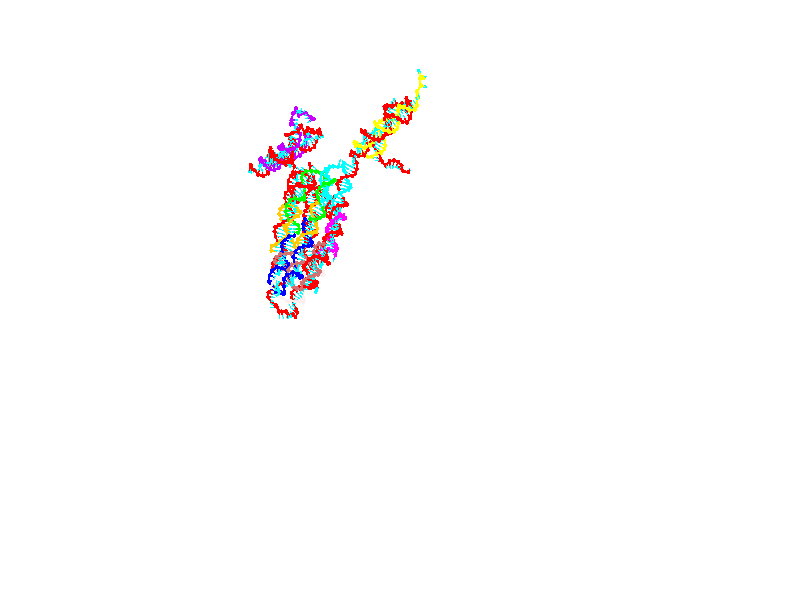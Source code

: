 // switches for output
#declare DRAW_BASES = 1; // possible values are 0, 1; only relevant for DNA ribbons
#declare DRAW_BASES_TYPE = 3; // possible values are 1, 2, 3; only relevant for DNA ribbons
#declare DRAW_FOG = 0; // set to 1 to enable fog

#include "colors.inc"

#include "transforms.inc"
background { rgb <1, 1, 1>}

#default {
   normal{
       ripples 0.25
       frequency 0.20
       turbulence 0.2
       lambda 5
   }
	finish {
		phong 0.1
		phong_size 40.
	}
}

// original window dimensions: 1024x640


// camera settings

camera {
	sky <0, 0.179814, -0.983701>
	up <0, 0.179814, -0.983701>
	right 1.6 * <1, 0, 0>
	location <25.469, 94.9851, 44.8844>
	look_at <25.469, 29.3977, 32.8955>
	direction <0, -65.5874, -11.9889>
	angle 67.0682
}


# declare cpy_camera_pos = <25.469, 94.9851, 44.8844>;
# if (DRAW_FOG = 1)
fog {
	fog_type 2
	up vnormalize(cpy_camera_pos)
	color rgbt<1,1,1,0.3>
	distance 1e-5
	fog_alt 3e-3
	fog_offset 28
}
# end


// LIGHTS

# declare lum = 6;
global_settings {
	ambient_light rgb lum * <0.05, 0.05, 0.05>
	max_trace_level 15
}# declare cpy_direct_light_amount = 0.25;
light_source
{	1000 * <-1, -1.16351, -0.803887>,
	rgb lum * cpy_direct_light_amount
	parallel
}

light_source
{	1000 * <1, 1.16351, 0.803887>,
	rgb lum * cpy_direct_light_amount
	parallel
}

// strand 0

// nucleotide -1

// particle -1
sphere {
	<4.578902, 14.612355, 14.633840> 0.250000
	pigment { color rgbt <1,0,0,0> }
	no_shadow
}
cylinder {
	<4.501336, 14.890498, 14.910643>,  <4.454796, 15.057384, 15.076724>, 0.100000
	pigment { color rgbt <1,0,0,0> }
	no_shadow
}
cylinder {
	<4.501336, 14.890498, 14.910643>,  <4.578902, 14.612355, 14.633840>, 0.100000
	pigment { color rgbt <1,0,0,0> }
	no_shadow
}

// particle -1
sphere {
	<4.501336, 14.890498, 14.910643> 0.100000
	pigment { color rgbt <1,0,0,0> }
	no_shadow
}
sphere {
	0, 1
	scale<0.080000,0.200000,0.300000>
	matrix <0.962120, 0.272593, -0.004306,
		-0.191631, 0.664959, -0.721878,
		-0.193915, 0.695358, 0.692007,
		4.443161, 15.099106, 15.118245>
	pigment { color rgbt <0,1,1,0> }
	no_shadow
}
cylinder {
	<4.704607, 15.352383, 14.490997>,  <4.578902, 14.612355, 14.633840>, 0.130000
	pigment { color rgbt <1,0,0,0> }
	no_shadow
}

// nucleotide -1

// particle -1
sphere {
	<4.704607, 15.352383, 14.490997> 0.250000
	pigment { color rgbt <1,0,0,0> }
	no_shadow
}
cylinder {
	<4.763247, 15.267764, 14.877522>,  <4.798430, 15.216993, 15.109436>, 0.100000
	pigment { color rgbt <1,0,0,0> }
	no_shadow
}
cylinder {
	<4.763247, 15.267764, 14.877522>,  <4.704607, 15.352383, 14.490997>, 0.100000
	pigment { color rgbt <1,0,0,0> }
	no_shadow
}

// particle -1
sphere {
	<4.763247, 15.267764, 14.877522> 0.100000
	pigment { color rgbt <1,0,0,0> }
	no_shadow
}
sphere {
	0, 1
	scale<0.080000,0.200000,0.300000>
	matrix <0.892365, 0.449803, -0.036908,
		-0.426842, 0.867713, 0.254717,
		0.146598, -0.211546, 0.966311,
		4.807226, 15.204300, 15.167415>
	pigment { color rgbt <0,1,1,0> }
	no_shadow
}
cylinder {
	<4.938699, 15.981933, 14.743430>,  <4.704607, 15.352383, 14.490997>, 0.130000
	pigment { color rgbt <1,0,0,0> }
	no_shadow
}

// nucleotide -1

// particle -1
sphere {
	<4.938699, 15.981933, 14.743430> 0.250000
	pigment { color rgbt <1,0,0,0> }
	no_shadow
}
cylinder {
	<5.044728, 15.668244, 14.967835>,  <5.108346, 15.480032, 15.102478>, 0.100000
	pigment { color rgbt <1,0,0,0> }
	no_shadow
}
cylinder {
	<5.044728, 15.668244, 14.967835>,  <4.938699, 15.981933, 14.743430>, 0.100000
	pigment { color rgbt <1,0,0,0> }
	no_shadow
}

// particle -1
sphere {
	<5.044728, 15.668244, 14.967835> 0.100000
	pigment { color rgbt <1,0,0,0> }
	no_shadow
}
sphere {
	0, 1
	scale<0.080000,0.200000,0.300000>
	matrix <0.961052, 0.262065, -0.087758,
		-0.078200, 0.562424, 0.823142,
		0.265074, -0.784220, 0.561012,
		5.124250, 15.432979, 15.136139>
	pigment { color rgbt <0,1,1,0> }
	no_shadow
}
cylinder {
	<5.425133, 16.165279, 15.367348>,  <4.938699, 15.981933, 14.743430>, 0.130000
	pigment { color rgbt <1,0,0,0> }
	no_shadow
}

// nucleotide -1

// particle -1
sphere {
	<5.425133, 16.165279, 15.367348> 0.250000
	pigment { color rgbt <1,0,0,0> }
	no_shadow
}
cylinder {
	<5.495836, 15.794416, 15.235204>,  <5.538258, 15.571898, 15.155917>, 0.100000
	pigment { color rgbt <1,0,0,0> }
	no_shadow
}
cylinder {
	<5.495836, 15.794416, 15.235204>,  <5.425133, 16.165279, 15.367348>, 0.100000
	pigment { color rgbt <1,0,0,0> }
	no_shadow
}

// particle -1
sphere {
	<5.495836, 15.794416, 15.235204> 0.100000
	pigment { color rgbt <1,0,0,0> }
	no_shadow
}
sphere {
	0, 1
	scale<0.080000,0.200000,0.300000>
	matrix <0.972894, 0.215430, -0.084062,
		0.149108, -0.306546, 0.940105,
		0.176758, -0.927157, -0.330359,
		5.548863, 15.516270, 15.136096>
	pigment { color rgbt <0,1,1,0> }
	no_shadow
}
cylinder {
	<5.950581, 15.926455, 15.825770>,  <5.425133, 16.165279, 15.367348>, 0.130000
	pigment { color rgbt <1,0,0,0> }
	no_shadow
}

// nucleotide -1

// particle -1
sphere {
	<5.950581, 15.926455, 15.825770> 0.250000
	pigment { color rgbt <1,0,0,0> }
	no_shadow
}
cylinder {
	<5.976460, 15.755625, 15.465012>,  <5.991988, 15.653127, 15.248556>, 0.100000
	pigment { color rgbt <1,0,0,0> }
	no_shadow
}
cylinder {
	<5.976460, 15.755625, 15.465012>,  <5.950581, 15.926455, 15.825770>, 0.100000
	pigment { color rgbt <1,0,0,0> }
	no_shadow
}

// particle -1
sphere {
	<5.976460, 15.755625, 15.465012> 0.100000
	pigment { color rgbt <1,0,0,0> }
	no_shadow
}
sphere {
	0, 1
	scale<0.080000,0.200000,0.300000>
	matrix <0.983509, 0.180252, -0.014801,
		0.168890, -0.886067, 0.431695,
		0.064699, -0.427076, -0.901898,
		5.995870, 15.627502, 15.194442>
	pigment { color rgbt <0,1,1,0> }
	no_shadow
}
cylinder {
	<6.497552, 15.286969, 15.777886>,  <5.950581, 15.926455, 15.825770>, 0.130000
	pigment { color rgbt <1,0,0,0> }
	no_shadow
}

// nucleotide -1

// particle -1
sphere {
	<6.497552, 15.286969, 15.777886> 0.250000
	pigment { color rgbt <1,0,0,0> }
	no_shadow
}
cylinder {
	<6.442565, 15.445065, 15.414593>,  <6.409573, 15.539922, 15.196616>, 0.100000
	pigment { color rgbt <1,0,0,0> }
	no_shadow
}
cylinder {
	<6.442565, 15.445065, 15.414593>,  <6.497552, 15.286969, 15.777886>, 0.100000
	pigment { color rgbt <1,0,0,0> }
	no_shadow
}

// particle -1
sphere {
	<6.442565, 15.445065, 15.414593> 0.100000
	pigment { color rgbt <1,0,0,0> }
	no_shadow
}
sphere {
	0, 1
	scale<0.080000,0.200000,0.300000>
	matrix <0.987896, 0.121232, -0.096770,
		0.071860, -0.910544, -0.407119,
		-0.137469, 0.395238, -0.908234,
		6.401324, 15.563636, 15.142122>
	pigment { color rgbt <0,1,1,0> }
	no_shadow
}
cylinder {
	<7.146587, 15.184299, 15.406980>,  <6.497552, 15.286969, 15.777886>, 0.130000
	pigment { color rgbt <1,0,0,0> }
	no_shadow
}

// nucleotide -1

// particle -1
sphere {
	<7.146587, 15.184299, 15.406980> 0.250000
	pigment { color rgbt <1,0,0,0> }
	no_shadow
}
cylinder {
	<7.000083, 15.425767, 15.123730>,  <6.912181, 15.570647, 14.953780>, 0.100000
	pigment { color rgbt <1,0,0,0> }
	no_shadow
}
cylinder {
	<7.000083, 15.425767, 15.123730>,  <7.146587, 15.184299, 15.406980>, 0.100000
	pigment { color rgbt <1,0,0,0> }
	no_shadow
}

// particle -1
sphere {
	<7.000083, 15.425767, 15.123730> 0.100000
	pigment { color rgbt <1,0,0,0> }
	no_shadow
}
sphere {
	0, 1
	scale<0.080000,0.200000,0.300000>
	matrix <0.915029, 0.095403, -0.391945,
		-0.169047, -0.791506, -0.587316,
		-0.366259, 0.603669, -0.708124,
		6.890206, 15.606868, 14.911293>
	pigment { color rgbt <0,1,1,0> }
	no_shadow
}
cylinder {
	<7.410357, 15.092229, 14.728014>,  <7.146587, 15.184299, 15.406980>, 0.130000
	pigment { color rgbt <1,0,0,0> }
	no_shadow
}

// nucleotide -1

// particle -1
sphere {
	<7.410357, 15.092229, 14.728014> 0.250000
	pigment { color rgbt <1,0,0,0> }
	no_shadow
}
cylinder {
	<7.257778, 15.453257, 14.648146>,  <7.166230, 15.669873, 14.600224>, 0.100000
	pigment { color rgbt <1,0,0,0> }
	no_shadow
}
cylinder {
	<7.257778, 15.453257, 14.648146>,  <7.410357, 15.092229, 14.728014>, 0.100000
	pigment { color rgbt <1,0,0,0> }
	no_shadow
}

// particle -1
sphere {
	<7.257778, 15.453257, 14.648146> 0.100000
	pigment { color rgbt <1,0,0,0> }
	no_shadow
}
sphere {
	0, 1
	scale<0.080000,0.200000,0.300000>
	matrix <0.828193, 0.237738, -0.507520,
		-0.410603, -0.358958, -0.838185,
		-0.381447, 0.902568, -0.199671,
		7.143343, 15.724027, 14.588244>
	pigment { color rgbt <0,1,1,0> }
	no_shadow
}
cylinder {
	<7.536554, 15.383996, 14.007591>,  <7.410357, 15.092229, 14.728014>, 0.130000
	pigment { color rgbt <1,0,0,0> }
	no_shadow
}

// nucleotide -1

// particle -1
sphere {
	<7.536554, 15.383996, 14.007591> 0.250000
	pigment { color rgbt <1,0,0,0> }
	no_shadow
}
cylinder {
	<7.455336, 15.704728, 14.232389>,  <7.406604, 15.897167, 14.367269>, 0.100000
	pigment { color rgbt <1,0,0,0> }
	no_shadow
}
cylinder {
	<7.455336, 15.704728, 14.232389>,  <7.536554, 15.383996, 14.007591>, 0.100000
	pigment { color rgbt <1,0,0,0> }
	no_shadow
}

// particle -1
sphere {
	<7.455336, 15.704728, 14.232389> 0.100000
	pigment { color rgbt <1,0,0,0> }
	no_shadow
}
sphere {
	0, 1
	scale<0.080000,0.200000,0.300000>
	matrix <0.783912, 0.477036, -0.397391,
		-0.586732, 0.359866, -0.725425,
		-0.203047, 0.801831, 0.561995,
		7.394422, 15.945277, 14.400988>
	pigment { color rgbt <0,1,1,0> }
	no_shadow
}
cylinder {
	<7.600794, 15.928658, 13.613577>,  <7.536554, 15.383996, 14.007591>, 0.130000
	pigment { color rgbt <1,0,0,0> }
	no_shadow
}

// nucleotide -1

// particle -1
sphere {
	<7.600794, 15.928658, 13.613577> 0.250000
	pigment { color rgbt <1,0,0,0> }
	no_shadow
}
cylinder {
	<7.653999, 16.076443, 13.981447>,  <7.685922, 16.165113, 14.202169>, 0.100000
	pigment { color rgbt <1,0,0,0> }
	no_shadow
}
cylinder {
	<7.653999, 16.076443, 13.981447>,  <7.600794, 15.928658, 13.613577>, 0.100000
	pigment { color rgbt <1,0,0,0> }
	no_shadow
}

// particle -1
sphere {
	<7.653999, 16.076443, 13.981447> 0.100000
	pigment { color rgbt <1,0,0,0> }
	no_shadow
}
sphere {
	0, 1
	scale<0.080000,0.200000,0.300000>
	matrix <0.838862, 0.452221, -0.302996,
		-0.527843, 0.811784, -0.249778,
		0.133012, 0.369464, 0.919676,
		7.693903, 16.187283, 14.257350>
	pigment { color rgbt <0,1,1,0> }
	no_shadow
}
cylinder {
	<7.732310, 16.643608, 13.587534>,  <7.600794, 15.928658, 13.613577>, 0.130000
	pigment { color rgbt <1,0,0,0> }
	no_shadow
}

// nucleotide -1

// particle -1
sphere {
	<7.732310, 16.643608, 13.587534> 0.250000
	pigment { color rgbt <1,0,0,0> }
	no_shadow
}
cylinder {
	<7.830613, 16.593477, 13.972012>,  <7.889595, 16.563398, 14.202699>, 0.100000
	pigment { color rgbt <1,0,0,0> }
	no_shadow
}
cylinder {
	<7.830613, 16.593477, 13.972012>,  <7.732310, 16.643608, 13.587534>, 0.100000
	pigment { color rgbt <1,0,0,0> }
	no_shadow
}

// particle -1
sphere {
	<7.830613, 16.593477, 13.972012> 0.100000
	pigment { color rgbt <1,0,0,0> }
	no_shadow
}
sphere {
	0, 1
	scale<0.080000,0.200000,0.300000>
	matrix <0.694524, 0.714501, -0.084413,
		-0.676196, 0.688318, 0.262637,
		0.245758, -0.125328, 0.961195,
		7.904340, 16.555880, 14.260370>
	pigment { color rgbt <0,1,1,0> }
	no_shadow
}
cylinder {
	<7.861031, 17.299341, 13.810645>,  <7.732310, 16.643608, 13.587534>, 0.130000
	pigment { color rgbt <1,0,0,0> }
	no_shadow
}

// nucleotide -1

// particle -1
sphere {
	<7.861031, 17.299341, 13.810645> 0.250000
	pigment { color rgbt <1,0,0,0> }
	no_shadow
}
cylinder {
	<8.055744, 17.080528, 14.083055>,  <8.172572, 16.949240, 14.246502>, 0.100000
	pigment { color rgbt <1,0,0,0> }
	no_shadow
}
cylinder {
	<8.055744, 17.080528, 14.083055>,  <7.861031, 17.299341, 13.810645>, 0.100000
	pigment { color rgbt <1,0,0,0> }
	no_shadow
}

// particle -1
sphere {
	<8.055744, 17.080528, 14.083055> 0.100000
	pigment { color rgbt <1,0,0,0> }
	no_shadow
}
sphere {
	0, 1
	scale<0.080000,0.200000,0.300000>
	matrix <0.780927, 0.621860, -0.058681,
		-0.391403, 0.560397, 0.729904,
		0.486783, -0.547033, 0.681026,
		8.201779, 16.916418, 14.287363>
	pigment { color rgbt <0,1,1,0> }
	no_shadow
}
cylinder {
	<8.151158, 17.785002, 14.243999>,  <7.861031, 17.299341, 13.810645>, 0.130000
	pigment { color rgbt <1,0,0,0> }
	no_shadow
}

// nucleotide -1

// particle -1
sphere {
	<8.151158, 17.785002, 14.243999> 0.250000
	pigment { color rgbt <1,0,0,0> }
	no_shadow
}
cylinder {
	<8.350985, 17.449883, 14.332115>,  <8.470881, 17.248812, 14.384985>, 0.100000
	pigment { color rgbt <1,0,0,0> }
	no_shadow
}
cylinder {
	<8.350985, 17.449883, 14.332115>,  <8.151158, 17.785002, 14.243999>, 0.100000
	pigment { color rgbt <1,0,0,0> }
	no_shadow
}

// particle -1
sphere {
	<8.350985, 17.449883, 14.332115> 0.100000
	pigment { color rgbt <1,0,0,0> }
	no_shadow
}
sphere {
	0, 1
	scale<0.080000,0.200000,0.300000>
	matrix <0.852176, 0.520973, 0.048811,
		-0.155660, 0.163343, 0.974212,
		0.499565, -0.837798, 0.220292,
		8.500854, 17.198544, 14.398203>
	pigment { color rgbt <0,1,1,0> }
	no_shadow
}
cylinder {
	<8.573397, 17.938438, 14.733602>,  <8.151158, 17.785002, 14.243999>, 0.130000
	pigment { color rgbt <1,0,0,0> }
	no_shadow
}

// nucleotide -1

// particle -1
sphere {
	<8.573397, 17.938438, 14.733602> 0.250000
	pigment { color rgbt <1,0,0,0> }
	no_shadow
}
cylinder {
	<8.734324, 17.602921, 14.586870>,  <8.830881, 17.401609, 14.498832>, 0.100000
	pigment { color rgbt <1,0,0,0> }
	no_shadow
}
cylinder {
	<8.734324, 17.602921, 14.586870>,  <8.573397, 17.938438, 14.733602>, 0.100000
	pigment { color rgbt <1,0,0,0> }
	no_shadow
}

// particle -1
sphere {
	<8.734324, 17.602921, 14.586870> 0.100000
	pigment { color rgbt <1,0,0,0> }
	no_shadow
}
sphere {
	0, 1
	scale<0.080000,0.200000,0.300000>
	matrix <0.876319, 0.468801, -0.110865,
		0.264962, -0.276855, 0.923659,
		0.402319, -0.838795, -0.366828,
		8.855021, 17.351282, 14.476822>
	pigment { color rgbt <0,1,1,0> }
	no_shadow
}
cylinder {
	<9.226604, 17.959955, 15.035107>,  <8.573397, 17.938438, 14.733602>, 0.130000
	pigment { color rgbt <1,0,0,0> }
	no_shadow
}

// nucleotide -1

// particle -1
sphere {
	<9.226604, 17.959955, 15.035107> 0.250000
	pigment { color rgbt <1,0,0,0> }
	no_shadow
}
cylinder {
	<9.248922, 17.715992, 14.718904>,  <9.262314, 17.569614, 14.529183>, 0.100000
	pigment { color rgbt <1,0,0,0> }
	no_shadow
}
cylinder {
	<9.248922, 17.715992, 14.718904>,  <9.226604, 17.959955, 15.035107>, 0.100000
	pigment { color rgbt <1,0,0,0> }
	no_shadow
}

// particle -1
sphere {
	<9.248922, 17.715992, 14.718904> 0.100000
	pigment { color rgbt <1,0,0,0> }
	no_shadow
}
sphere {
	0, 1
	scale<0.080000,0.200000,0.300000>
	matrix <0.906147, 0.363401, -0.216420,
		0.419267, -0.704238, 0.572943,
		0.055797, -0.609908, -0.790505,
		9.265661, 17.533020, 14.481753>
	pigment { color rgbt <0,1,1,0> }
	no_shadow
}
cylinder {
	<9.866997, 17.601969, 15.107528>,  <9.226604, 17.959955, 15.035107>, 0.130000
	pigment { color rgbt <1,0,0,0> }
	no_shadow
}

// nucleotide -1

// particle -1
sphere {
	<9.866997, 17.601969, 15.107528> 0.250000
	pigment { color rgbt <1,0,0,0> }
	no_shadow
}
cylinder {
	<9.763897, 17.599318, 14.721052>,  <9.702037, 17.597727, 14.489167>, 0.100000
	pigment { color rgbt <1,0,0,0> }
	no_shadow
}
cylinder {
	<9.763897, 17.599318, 14.721052>,  <9.866997, 17.601969, 15.107528>, 0.100000
	pigment { color rgbt <1,0,0,0> }
	no_shadow
}

// particle -1
sphere {
	<9.763897, 17.599318, 14.721052> 0.100000
	pigment { color rgbt <1,0,0,0> }
	no_shadow
}
sphere {
	0, 1
	scale<0.080000,0.200000,0.300000>
	matrix <0.868138, 0.437382, -0.234592,
		0.424148, -0.899251, -0.106983,
		-0.257750, -0.006625, -0.966189,
		9.686572, 17.597330, 14.431195>
	pigment { color rgbt <0,1,1,0> }
	no_shadow
}
cylinder {
	<10.465864, 17.467888, 14.828813>,  <9.866997, 17.601969, 15.107528>, 0.130000
	pigment { color rgbt <1,0,0,0> }
	no_shadow
}

// nucleotide -1

// particle -1
sphere {
	<10.465864, 17.467888, 14.828813> 0.250000
	pigment { color rgbt <1,0,0,0> }
	no_shadow
}
cylinder {
	<10.234538, 17.625351, 14.542991>,  <10.095743, 17.719830, 14.371498>, 0.100000
	pigment { color rgbt <1,0,0,0> }
	no_shadow
}
cylinder {
	<10.234538, 17.625351, 14.542991>,  <10.465864, 17.467888, 14.828813>, 0.100000
	pigment { color rgbt <1,0,0,0> }
	no_shadow
}

// particle -1
sphere {
	<10.234538, 17.625351, 14.542991> 0.100000
	pigment { color rgbt <1,0,0,0> }
	no_shadow
}
sphere {
	0, 1
	scale<0.080000,0.200000,0.300000>
	matrix <0.814999, 0.317931, -0.484455,
		0.036470, -0.862528, -0.504694,
		-0.578314, 0.393657, -0.714554,
		10.061044, 17.743448, 14.328625>
	pigment { color rgbt <0,1,1,0> }
	no_shadow
}
cylinder {
	<10.868106, 17.450306, 14.202952>,  <10.465864, 17.467888, 14.828813>, 0.130000
	pigment { color rgbt <1,0,0,0> }
	no_shadow
}

// nucleotide -1

// particle -1
sphere {
	<10.868106, 17.450306, 14.202952> 0.250000
	pigment { color rgbt <1,0,0,0> }
	no_shadow
}
cylinder {
	<10.571939, 17.685446, 14.072592>,  <10.394238, 17.826530, 13.994375>, 0.100000
	pigment { color rgbt <1,0,0,0> }
	no_shadow
}
cylinder {
	<10.571939, 17.685446, 14.072592>,  <10.868106, 17.450306, 14.202952>, 0.100000
	pigment { color rgbt <1,0,0,0> }
	no_shadow
}

// particle -1
sphere {
	<10.571939, 17.685446, 14.072592> 0.100000
	pigment { color rgbt <1,0,0,0> }
	no_shadow
}
sphere {
	0, 1
	scale<0.080000,0.200000,0.300000>
	matrix <0.631623, 0.442712, -0.636442,
		-0.229852, -0.677081, -0.699092,
		-0.740419, 0.587850, -0.325902,
		10.349813, 17.861801, 13.974821>
	pigment { color rgbt <0,1,1,0> }
	no_shadow
}
cylinder {
	<10.847268, 17.422251, 13.492784>,  <10.868106, 17.450306, 14.202952>, 0.130000
	pigment { color rgbt <1,0,0,0> }
	no_shadow
}

// nucleotide -1

// particle -1
sphere {
	<10.847268, 17.422251, 13.492784> 0.250000
	pigment { color rgbt <1,0,0,0> }
	no_shadow
}
cylinder {
	<10.674869, 17.772217, 13.581111>,  <10.571429, 17.982197, 13.634108>, 0.100000
	pigment { color rgbt <1,0,0,0> }
	no_shadow
}
cylinder {
	<10.674869, 17.772217, 13.581111>,  <10.847268, 17.422251, 13.492784>, 0.100000
	pigment { color rgbt <1,0,0,0> }
	no_shadow
}

// particle -1
sphere {
	<10.674869, 17.772217, 13.581111> 0.100000
	pigment { color rgbt <1,0,0,0> }
	no_shadow
}
sphere {
	0, 1
	scale<0.080000,0.200000,0.300000>
	matrix <0.515558, 0.439601, -0.735494,
		-0.740568, -0.203152, -0.640538,
		-0.430998, 0.874917, 0.220818,
		10.545569, 18.034693, 13.647356>
	pigment { color rgbt <0,1,1,0> }
	no_shadow
}
cylinder {
	<10.595953, 17.720463, 12.942634>,  <10.847268, 17.422251, 13.492784>, 0.130000
	pigment { color rgbt <1,0,0,0> }
	no_shadow
}

// nucleotide -1

// particle -1
sphere {
	<10.595953, 17.720463, 12.942634> 0.250000
	pigment { color rgbt <1,0,0,0> }
	no_shadow
}
cylinder {
	<10.665457, 18.033005, 13.182397>,  <10.707159, 18.220530, 13.326255>, 0.100000
	pigment { color rgbt <1,0,0,0> }
	no_shadow
}
cylinder {
	<10.665457, 18.033005, 13.182397>,  <10.595953, 17.720463, 12.942634>, 0.100000
	pigment { color rgbt <1,0,0,0> }
	no_shadow
}

// particle -1
sphere {
	<10.665457, 18.033005, 13.182397> 0.100000
	pigment { color rgbt <1,0,0,0> }
	no_shadow
}
sphere {
	0, 1
	scale<0.080000,0.200000,0.300000>
	matrix <0.466084, 0.470931, -0.748993,
		-0.867510, 0.409519, -0.282349,
		0.173759, 0.781357, 0.599407,
		10.717585, 18.267412, 13.362219>
	pigment { color rgbt <0,1,1,0> }
	no_shadow
}
cylinder {
	<10.620652, 18.304966, 12.408164>,  <10.595953, 17.720463, 12.942634>, 0.130000
	pigment { color rgbt <1,0,0,0> }
	no_shadow
}

// nucleotide -1

// particle -1
sphere {
	<10.620652, 18.304966, 12.408164> 0.250000
	pigment { color rgbt <1,0,0,0> }
	no_shadow
}
cylinder {
	<10.741228, 18.503326, 12.733915>,  <10.813574, 18.622343, 12.929366>, 0.100000
	pigment { color rgbt <1,0,0,0> }
	no_shadow
}
cylinder {
	<10.741228, 18.503326, 12.733915>,  <10.620652, 18.304966, 12.408164>, 0.100000
	pigment { color rgbt <1,0,0,0> }
	no_shadow
}

// particle -1
sphere {
	<10.741228, 18.503326, 12.733915> 0.100000
	pigment { color rgbt <1,0,0,0> }
	no_shadow
}
sphere {
	0, 1
	scale<0.080000,0.200000,0.300000>
	matrix <0.470272, 0.665671, -0.579420,
		-0.829444, 0.557640, -0.032549,
		0.301441, 0.495903, 0.814379,
		10.831660, 18.652098, 12.978230>
	pigment { color rgbt <0,1,1,0> }
	no_shadow
}
cylinder {
	<10.337086, 19.035658, 12.323788>,  <10.620652, 18.304966, 12.408164>, 0.130000
	pigment { color rgbt <1,0,0,0> }
	no_shadow
}

// nucleotide -1

// particle -1
sphere {
	<10.337086, 19.035658, 12.323788> 0.250000
	pigment { color rgbt <1,0,0,0> }
	no_shadow
}
cylinder {
	<10.634206, 19.068802, 12.589535>,  <10.812478, 19.088688, 12.748982>, 0.100000
	pigment { color rgbt <1,0,0,0> }
	no_shadow
}
cylinder {
	<10.634206, 19.068802, 12.589535>,  <10.337086, 19.035658, 12.323788>, 0.100000
	pigment { color rgbt <1,0,0,0> }
	no_shadow
}

// particle -1
sphere {
	<10.634206, 19.068802, 12.589535> 0.100000
	pigment { color rgbt <1,0,0,0> }
	no_shadow
}
sphere {
	0, 1
	scale<0.080000,0.200000,0.300000>
	matrix <0.354151, 0.793490, -0.494924,
		-0.568178, 0.602916, 0.560060,
		0.742799, 0.082859, 0.664367,
		10.857046, 19.093660, 12.788845>
	pigment { color rgbt <0,1,1,0> }
	no_shadow
}
cylinder {
	<10.386975, 19.750092, 12.649060>,  <10.337086, 19.035658, 12.323788>, 0.130000
	pigment { color rgbt <1,0,0,0> }
	no_shadow
}

// nucleotide -1

// particle -1
sphere {
	<10.386975, 19.750092, 12.649060> 0.250000
	pigment { color rgbt <1,0,0,0> }
	no_shadow
}
cylinder {
	<10.758777, 19.608601, 12.690822>,  <10.981857, 19.523706, 12.715878>, 0.100000
	pigment { color rgbt <1,0,0,0> }
	no_shadow
}
cylinder {
	<10.758777, 19.608601, 12.690822>,  <10.386975, 19.750092, 12.649060>, 0.100000
	pigment { color rgbt <1,0,0,0> }
	no_shadow
}

// particle -1
sphere {
	<10.758777, 19.608601, 12.690822> 0.100000
	pigment { color rgbt <1,0,0,0> }
	no_shadow
}
sphere {
	0, 1
	scale<0.080000,0.200000,0.300000>
	matrix <0.353404, 0.773262, -0.526471,
		0.105496, 0.526253, 0.843759,
		0.929503, -0.353728, 0.104404,
		11.037627, 19.502481, 12.722143>
	pigment { color rgbt <0,1,1,0> }
	no_shadow
}
cylinder {
	<10.779216, 20.311178, 12.868741>,  <10.386975, 19.750092, 12.649060>, 0.130000
	pigment { color rgbt <1,0,0,0> }
	no_shadow
}

// nucleotide -1

// particle -1
sphere {
	<10.779216, 20.311178, 12.868741> 0.250000
	pigment { color rgbt <1,0,0,0> }
	no_shadow
}
cylinder {
	<11.031800, 20.050758, 12.700271>,  <11.183351, 19.894506, 12.599189>, 0.100000
	pigment { color rgbt <1,0,0,0> }
	no_shadow
}
cylinder {
	<11.031800, 20.050758, 12.700271>,  <10.779216, 20.311178, 12.868741>, 0.100000
	pigment { color rgbt <1,0,0,0> }
	no_shadow
}

// particle -1
sphere {
	<11.031800, 20.050758, 12.700271> 0.100000
	pigment { color rgbt <1,0,0,0> }
	no_shadow
}
sphere {
	0, 1
	scale<0.080000,0.200000,0.300000>
	matrix <0.340583, 0.720843, -0.603646,
		0.696606, 0.237734, 0.676921,
		0.631461, -0.651052, -0.421175,
		11.221238, 19.855442, 12.573918>
	pigment { color rgbt <0,1,1,0> }
	no_shadow
}
cylinder {
	<11.401718, 20.623150, 12.779385>,  <10.779216, 20.311178, 12.868741>, 0.130000
	pigment { color rgbt <1,0,0,0> }
	no_shadow
}

// nucleotide -1

// particle -1
sphere {
	<11.401718, 20.623150, 12.779385> 0.250000
	pigment { color rgbt <1,0,0,0> }
	no_shadow
}
cylinder {
	<11.466939, 20.317833, 12.529328>,  <11.506071, 20.134644, 12.379294>, 0.100000
	pigment { color rgbt <1,0,0,0> }
	no_shadow
}
cylinder {
	<11.466939, 20.317833, 12.529328>,  <11.401718, 20.623150, 12.779385>, 0.100000
	pigment { color rgbt <1,0,0,0> }
	no_shadow
}

// particle -1
sphere {
	<11.466939, 20.317833, 12.529328> 0.100000
	pigment { color rgbt <1,0,0,0> }
	no_shadow
}
sphere {
	0, 1
	scale<0.080000,0.200000,0.300000>
	matrix <0.488304, 0.613007, -0.621113,
		0.857306, -0.203985, 0.472670,
		0.163052, -0.763290, -0.625141,
		11.515855, 20.088846, 12.341786>
	pigment { color rgbt <0,1,1,0> }
	no_shadow
}
cylinder {
	<12.167732, 20.498434, 12.566428>,  <11.401718, 20.623150, 12.779385>, 0.130000
	pigment { color rgbt <1,0,0,0> }
	no_shadow
}

// nucleotide -1

// particle -1
sphere {
	<12.167732, 20.498434, 12.566428> 0.250000
	pigment { color rgbt <1,0,0,0> }
	no_shadow
}
cylinder {
	<11.923867, 20.350498, 12.285992>,  <11.777549, 20.261736, 12.117729>, 0.100000
	pigment { color rgbt <1,0,0,0> }
	no_shadow
}
cylinder {
	<11.923867, 20.350498, 12.285992>,  <12.167732, 20.498434, 12.566428>, 0.100000
	pigment { color rgbt <1,0,0,0> }
	no_shadow
}

// particle -1
sphere {
	<11.923867, 20.350498, 12.285992> 0.100000
	pigment { color rgbt <1,0,0,0> }
	no_shadow
}
sphere {
	0, 1
	scale<0.080000,0.200000,0.300000>
	matrix <0.311834, 0.701255, -0.641094,
		0.728750, -0.609473, -0.312195,
		-0.609658, -0.369844, -0.701094,
		11.740969, 20.239546, 12.075665>
	pigment { color rgbt <0,1,1,0> }
	no_shadow
}
cylinder {
	<12.524409, 20.575453, 11.939022>,  <12.167732, 20.498434, 12.566428>, 0.130000
	pigment { color rgbt <1,0,0,0> }
	no_shadow
}

// nucleotide -1

// particle -1
sphere {
	<12.524409, 20.575453, 11.939022> 0.250000
	pigment { color rgbt <1,0,0,0> }
	no_shadow
}
cylinder {
	<12.150393, 20.524273, 11.806764>,  <11.925982, 20.493565, 11.727408>, 0.100000
	pigment { color rgbt <1,0,0,0> }
	no_shadow
}
cylinder {
	<12.150393, 20.524273, 11.806764>,  <12.524409, 20.575453, 11.939022>, 0.100000
	pigment { color rgbt <1,0,0,0> }
	no_shadow
}

// particle -1
sphere {
	<12.150393, 20.524273, 11.806764> 0.100000
	pigment { color rgbt <1,0,0,0> }
	no_shadow
}
sphere {
	0, 1
	scale<0.080000,0.200000,0.300000>
	matrix <0.190058, 0.606386, -0.772123,
		0.299292, -0.784809, -0.542678,
		-0.935041, -0.127949, -0.330646,
		11.869880, 20.485888, 11.707570>
	pigment { color rgbt <0,1,1,0> }
	no_shadow
}
cylinder {
	<12.920251, 20.247274, 12.578110>,  <12.524409, 20.575453, 11.939022>, 0.130000
	pigment { color rgbt <1,0,0,0> }
	no_shadow
}

// nucleotide -1

// particle -1
sphere {
	<12.920251, 20.247274, 12.578110> 0.250000
	pigment { color rgbt <1,0,0,0> }
	no_shadow
}
cylinder {
	<13.181453, 20.491987, 12.756684>,  <13.338174, 20.638815, 12.863830>, 0.100000
	pigment { color rgbt <1,0,0,0> }
	no_shadow
}
cylinder {
	<13.181453, 20.491987, 12.756684>,  <12.920251, 20.247274, 12.578110>, 0.100000
	pigment { color rgbt <1,0,0,0> }
	no_shadow
}

// particle -1
sphere {
	<13.181453, 20.491987, 12.756684> 0.100000
	pigment { color rgbt <1,0,0,0> }
	no_shadow
}
sphere {
	0, 1
	scale<0.080000,0.200000,0.300000>
	matrix <0.212841, 0.417471, -0.883412,
		-0.726832, 0.671892, 0.142398,
		0.653004, 0.611784, 0.446437,
		13.377354, 20.675522, 12.890615>
	pigment { color rgbt <0,1,1,0> }
	no_shadow
}
cylinder {
	<13.317711, 20.204554, 12.049188>,  <12.920251, 20.247274, 12.578110>, 0.130000
	pigment { color rgbt <1,0,0,0> }
	no_shadow
}

// nucleotide -1

// particle -1
sphere {
	<13.317711, 20.204554, 12.049188> 0.250000
	pigment { color rgbt <1,0,0,0> }
	no_shadow
}
cylinder {
	<13.289792, 19.924484, 12.333409>,  <13.273041, 19.756443, 12.503942>, 0.100000
	pigment { color rgbt <1,0,0,0> }
	no_shadow
}
cylinder {
	<13.289792, 19.924484, 12.333409>,  <13.317711, 20.204554, 12.049188>, 0.100000
	pigment { color rgbt <1,0,0,0> }
	no_shadow
}

// particle -1
sphere {
	<13.289792, 19.924484, 12.333409> 0.100000
	pigment { color rgbt <1,0,0,0> }
	no_shadow
}
sphere {
	0, 1
	scale<0.080000,0.200000,0.300000>
	matrix <0.009755, -0.712736, -0.701364,
		0.997513, -0.042022, 0.056578,
		-0.069798, -0.700172, 0.710554,
		13.268853, 19.714432, 12.546576>
	pigment { color rgbt <0,1,1,0> }
	no_shadow
}
cylinder {
	<13.812226, 19.630163, 11.984071>,  <13.317711, 20.204554, 12.049188>, 0.130000
	pigment { color rgbt <1,0,0,0> }
	no_shadow
}

// nucleotide -1

// particle -1
sphere {
	<13.812226, 19.630163, 11.984071> 0.250000
	pigment { color rgbt <1,0,0,0> }
	no_shadow
}
cylinder {
	<13.496016, 19.478998, 12.176840>,  <13.306289, 19.388300, 12.292501>, 0.100000
	pigment { color rgbt <1,0,0,0> }
	no_shadow
}
cylinder {
	<13.496016, 19.478998, 12.176840>,  <13.812226, 19.630163, 11.984071>, 0.100000
	pigment { color rgbt <1,0,0,0> }
	no_shadow
}

// particle -1
sphere {
	<13.496016, 19.478998, 12.176840> 0.100000
	pigment { color rgbt <1,0,0,0> }
	no_shadow
}
sphere {
	0, 1
	scale<0.080000,0.200000,0.300000>
	matrix <-0.030839, -0.761346, -0.647612,
		0.611650, -0.526817, 0.590210,
		-0.790527, -0.377910, 0.481923,
		13.258858, 19.365625, 12.321417>
	pigment { color rgbt <0,1,1,0> }
	no_shadow
}
cylinder {
	<13.999168, 19.006207, 12.058151>,  <13.812226, 19.630163, 11.984071>, 0.130000
	pigment { color rgbt <1,0,0,0> }
	no_shadow
}

// nucleotide -1

// particle -1
sphere {
	<13.999168, 19.006207, 12.058151> 0.250000
	pigment { color rgbt <1,0,0,0> }
	no_shadow
}
cylinder {
	<13.602015, 19.008148, 12.105747>,  <13.363723, 19.009314, 12.134305>, 0.100000
	pigment { color rgbt <1,0,0,0> }
	no_shadow
}
cylinder {
	<13.602015, 19.008148, 12.105747>,  <13.999168, 19.006207, 12.058151>, 0.100000
	pigment { color rgbt <1,0,0,0> }
	no_shadow
}

// particle -1
sphere {
	<13.602015, 19.008148, 12.105747> 0.100000
	pigment { color rgbt <1,0,0,0> }
	no_shadow
}
sphere {
	0, 1
	scale<0.080000,0.200000,0.300000>
	matrix <-0.057917, -0.892720, -0.446874,
		0.104056, -0.450586, 0.886648,
		-0.992884, 0.004852, 0.118990,
		13.304150, 19.009604, 12.141444>
	pigment { color rgbt <0,1,1,0> }
	no_shadow
}
cylinder {
	<14.749243, 18.792099, 11.964363>,  <13.999168, 19.006207, 12.058151>, 0.130000
	pigment { color rgbt <1,0,0,0> }
	no_shadow
}

// nucleotide -1

// particle -1
sphere {
	<14.749243, 18.792099, 11.964363> 0.250000
	pigment { color rgbt <1,0,0,0> }
	no_shadow
}
cylinder {
	<14.913342, 18.436018, 12.043594>,  <15.011801, 18.222368, 12.091133>, 0.100000
	pigment { color rgbt <1,0,0,0> }
	no_shadow
}
cylinder {
	<14.913342, 18.436018, 12.043594>,  <14.749243, 18.792099, 11.964363>, 0.100000
	pigment { color rgbt <1,0,0,0> }
	no_shadow
}

// particle -1
sphere {
	<14.913342, 18.436018, 12.043594> 0.100000
	pigment { color rgbt <1,0,0,0> }
	no_shadow
}
sphere {
	0, 1
	scale<0.080000,0.200000,0.300000>
	matrix <-0.832812, -0.454205, -0.316420,
		0.371646, -0.035151, -0.927709,
		0.410247, -0.890203, 0.198077,
		15.036416, 18.168957, 12.103018>
	pigment { color rgbt <0,1,1,0> }
	no_shadow
}
cylinder {
	<14.614075, 18.261835, 11.386664>,  <14.749243, 18.792099, 11.964363>, 0.130000
	pigment { color rgbt <1,0,0,0> }
	no_shadow
}

// nucleotide -1

// particle -1
sphere {
	<14.614075, 18.261835, 11.386664> 0.250000
	pigment { color rgbt <1,0,0,0> }
	no_shadow
}
cylinder {
	<14.653894, 18.076166, 11.738718>,  <14.677786, 17.964766, 11.949950>, 0.100000
	pigment { color rgbt <1,0,0,0> }
	no_shadow
}
cylinder {
	<14.653894, 18.076166, 11.738718>,  <14.614075, 18.261835, 11.386664>, 0.100000
	pigment { color rgbt <1,0,0,0> }
	no_shadow
}

// particle -1
sphere {
	<14.653894, 18.076166, 11.738718> 0.100000
	pigment { color rgbt <1,0,0,0> }
	no_shadow
}
sphere {
	0, 1
	scale<0.080000,0.200000,0.300000>
	matrix <-0.835132, -0.519864, -0.179711,
		0.540966, -0.717138, -0.439396,
		0.099549, -0.464171, 0.880134,
		14.683759, 17.936914, 12.002758>
	pigment { color rgbt <0,1,1,0> }
	no_shadow
}
cylinder {
	<14.266370, 17.742596, 11.326504>,  <14.614075, 18.261835, 11.386664>, 0.130000
	pigment { color rgbt <1,0,0,0> }
	no_shadow
}

// nucleotide -1

// particle -1
sphere {
	<14.266370, 17.742596, 11.326504> 0.250000
	pigment { color rgbt <1,0,0,0> }
	no_shadow
}
cylinder {
	<14.303288, 17.701859, 11.722708>,  <14.325438, 17.677416, 11.960430>, 0.100000
	pigment { color rgbt <1,0,0,0> }
	no_shadow
}
cylinder {
	<14.303288, 17.701859, 11.722708>,  <14.266370, 17.742596, 11.326504>, 0.100000
	pigment { color rgbt <1,0,0,0> }
	no_shadow
}

// particle -1
sphere {
	<14.303288, 17.701859, 11.722708> 0.100000
	pigment { color rgbt <1,0,0,0> }
	no_shadow
}
sphere {
	0, 1
	scale<0.080000,0.200000,0.300000>
	matrix <-0.795986, -0.605198, 0.011942,
		0.598238, -0.789534, -0.136922,
		0.092293, -0.101844, 0.990510,
		14.330976, 17.671305, 12.019860>
	pigment { color rgbt <0,1,1,0> }
	no_shadow
}
cylinder {
	<14.309849, 16.955549, 11.534997>,  <14.266370, 17.742596, 11.326504>, 0.130000
	pigment { color rgbt <1,0,0,0> }
	no_shadow
}

// nucleotide -1

// particle -1
sphere {
	<14.309849, 16.955549, 11.534997> 0.250000
	pigment { color rgbt <1,0,0,0> }
	no_shadow
}
cylinder {
	<14.163977, 17.217813, 11.799457>,  <14.076453, 17.375172, 11.958133>, 0.100000
	pigment { color rgbt <1,0,0,0> }
	no_shadow
}
cylinder {
	<14.163977, 17.217813, 11.799457>,  <14.309849, 16.955549, 11.534997>, 0.100000
	pigment { color rgbt <1,0,0,0> }
	no_shadow
}

// particle -1
sphere {
	<14.163977, 17.217813, 11.799457> 0.100000
	pigment { color rgbt <1,0,0,0> }
	no_shadow
}
sphere {
	0, 1
	scale<0.080000,0.200000,0.300000>
	matrix <-0.841481, -0.536058, 0.067457,
		0.398644, -0.531745, 0.747215,
		-0.364681, 0.655659, 0.661150,
		14.054572, 17.414511, 11.997802>
	pigment { color rgbt <0,1,1,0> }
	no_shadow
}
cylinder {
	<13.985723, 16.577818, 12.077180>,  <14.309849, 16.955549, 11.534997>, 0.130000
	pigment { color rgbt <1,0,0,0> }
	no_shadow
}

// nucleotide -1

// particle -1
sphere {
	<13.985723, 16.577818, 12.077180> 0.250000
	pigment { color rgbt <1,0,0,0> }
	no_shadow
}
cylinder {
	<13.825180, 16.942064, 12.116556>,  <13.728854, 17.160612, 12.140182>, 0.100000
	pigment { color rgbt <1,0,0,0> }
	no_shadow
}
cylinder {
	<13.825180, 16.942064, 12.116556>,  <13.985723, 16.577818, 12.077180>, 0.100000
	pigment { color rgbt <1,0,0,0> }
	no_shadow
}

// particle -1
sphere {
	<13.825180, 16.942064, 12.116556> 0.100000
	pigment { color rgbt <1,0,0,0> }
	no_shadow
}
sphere {
	0, 1
	scale<0.080000,0.200000,0.300000>
	matrix <-0.879312, -0.413167, 0.236860,
		0.256361, 0.008505, 0.966544,
		-0.401359, 0.910615, 0.098442,
		13.704772, 17.215248, 12.146089>
	pigment { color rgbt <0,1,1,0> }
	no_shadow
}
cylinder {
	<13.735984, 16.685946, 12.756283>,  <13.985723, 16.577818, 12.077180>, 0.130000
	pigment { color rgbt <1,0,0,0> }
	no_shadow
}

// nucleotide -1

// particle -1
sphere {
	<13.735984, 16.685946, 12.756283> 0.250000
	pigment { color rgbt <1,0,0,0> }
	no_shadow
}
cylinder {
	<13.533158, 16.930410, 12.513182>,  <13.411463, 17.077089, 12.367321>, 0.100000
	pigment { color rgbt <1,0,0,0> }
	no_shadow
}
cylinder {
	<13.533158, 16.930410, 12.513182>,  <13.735984, 16.685946, 12.756283>, 0.100000
	pigment { color rgbt <1,0,0,0> }
	no_shadow
}

// particle -1
sphere {
	<13.533158, 16.930410, 12.513182> 0.100000
	pigment { color rgbt <1,0,0,0> }
	no_shadow
}
sphere {
	0, 1
	scale<0.080000,0.200000,0.300000>
	matrix <-0.861830, -0.368981, 0.347996,
		-0.011568, 0.700237, 0.713817,
		-0.507065, 0.611163, -0.607754,
		13.381039, 17.113760, 12.330855>
	pigment { color rgbt <0,1,1,0> }
	no_shadow
}
cylinder {
	<13.106465, 16.624477, 13.085728>,  <13.735984, 16.685946, 12.756283>, 0.130000
	pigment { color rgbt <1,0,0,0> }
	no_shadow
}

// nucleotide -1

// particle -1
sphere {
	<13.106465, 16.624477, 13.085728> 0.250000
	pigment { color rgbt <1,0,0,0> }
	no_shadow
}
cylinder {
	<13.001131, 16.867960, 12.786360>,  <12.937930, 17.014050, 12.606739>, 0.100000
	pigment { color rgbt <1,0,0,0> }
	no_shadow
}
cylinder {
	<13.001131, 16.867960, 12.786360>,  <13.106465, 16.624477, 13.085728>, 0.100000
	pigment { color rgbt <1,0,0,0> }
	no_shadow
}

// particle -1
sphere {
	<13.001131, 16.867960, 12.786360> 0.100000
	pigment { color rgbt <1,0,0,0> }
	no_shadow
}
sphere {
	0, 1
	scale<0.080000,0.200000,0.300000>
	matrix <-0.956799, -0.263913, 0.122010,
		-0.123250, 0.748217, 0.651905,
		-0.263336, 0.608704, -0.748421,
		12.922131, 17.050571, 12.561833>
	pigment { color rgbt <0,1,1,0> }
	no_shadow
}
cylinder {
	<12.589086, 16.995560, 13.353432>,  <13.106465, 16.624477, 13.085728>, 0.130000
	pigment { color rgbt <1,0,0,0> }
	no_shadow
}

// nucleotide -1

// particle -1
sphere {
	<12.589086, 16.995560, 13.353432> 0.250000
	pigment { color rgbt <1,0,0,0> }
	no_shadow
}
cylinder {
	<12.559109, 16.999807, 12.954579>,  <12.541122, 17.002356, 12.715268>, 0.100000
	pigment { color rgbt <1,0,0,0> }
	no_shadow
}
cylinder {
	<12.559109, 16.999807, 12.954579>,  <12.589086, 16.995560, 13.353432>, 0.100000
	pigment { color rgbt <1,0,0,0> }
	no_shadow
}

// particle -1
sphere {
	<12.559109, 16.999807, 12.954579> 0.100000
	pigment { color rgbt <1,0,0,0> }
	no_shadow
}
sphere {
	0, 1
	scale<0.080000,0.200000,0.300000>
	matrix <-0.939887, -0.334833, 0.067074,
		-0.333160, 0.942218, 0.035076,
		-0.074943, 0.010621, -0.997131,
		12.536626, 17.002995, 12.655440>
	pigment { color rgbt <0,1,1,0> }
	no_shadow
}
cylinder {
	<12.019897, 17.283222, 13.282594>,  <12.589086, 16.995560, 13.353432>, 0.130000
	pigment { color rgbt <1,0,0,0> }
	no_shadow
}

// nucleotide -1

// particle -1
sphere {
	<12.019897, 17.283222, 13.282594> 0.250000
	pigment { color rgbt <1,0,0,0> }
	no_shadow
}
cylinder {
	<12.100158, 17.090742, 12.941258>,  <12.148314, 16.975254, 12.736458>, 0.100000
	pigment { color rgbt <1,0,0,0> }
	no_shadow
}
cylinder {
	<12.100158, 17.090742, 12.941258>,  <12.019897, 17.283222, 13.282594>, 0.100000
	pigment { color rgbt <1,0,0,0> }
	no_shadow
}

// particle -1
sphere {
	<12.100158, 17.090742, 12.941258> 0.100000
	pigment { color rgbt <1,0,0,0> }
	no_shadow
}
sphere {
	0, 1
	scale<0.080000,0.200000,0.300000>
	matrix <-0.898631, -0.437283, 0.035282,
		-0.390128, 0.759757, -0.520163,
		0.200653, -0.481199, -0.853338,
		12.160354, 16.946383, 12.685257>
	pigment { color rgbt <0,1,1,0> }
	no_shadow
}
cylinder {
	<11.433983, 17.363937, 12.917027>,  <12.019897, 17.283222, 13.282594>, 0.130000
	pigment { color rgbt <1,0,0,0> }
	no_shadow
}

// nucleotide -1

// particle -1
sphere {
	<11.433983, 17.363937, 12.917027> 0.250000
	pigment { color rgbt <1,0,0,0> }
	no_shadow
}
cylinder {
	<11.606482, 17.034866, 12.768849>,  <11.709981, 16.837423, 12.679943>, 0.100000
	pigment { color rgbt <1,0,0,0> }
	no_shadow
}
cylinder {
	<11.606482, 17.034866, 12.768849>,  <11.433983, 17.363937, 12.917027>, 0.100000
	pigment { color rgbt <1,0,0,0> }
	no_shadow
}

// particle -1
sphere {
	<11.606482, 17.034866, 12.768849> 0.100000
	pigment { color rgbt <1,0,0,0> }
	no_shadow
}
sphere {
	0, 1
	scale<0.080000,0.200000,0.300000>
	matrix <-0.886846, -0.462021, -0.006357,
		-0.165924, 0.331268, -0.928833,
		0.431246, -0.822677, -0.370444,
		11.735855, 16.788063, 12.657716>
	pigment { color rgbt <0,1,1,0> }
	no_shadow
}
cylinder {
	<10.979410, 17.148031, 12.424171>,  <11.433983, 17.363937, 12.917027>, 0.130000
	pigment { color rgbt <1,0,0,0> }
	no_shadow
}

// nucleotide -1

// particle -1
sphere {
	<10.979410, 17.148031, 12.424171> 0.250000
	pigment { color rgbt <1,0,0,0> }
	no_shadow
}
cylinder {
	<11.198983, 16.826651, 12.516378>,  <11.330728, 16.633821, 12.571703>, 0.100000
	pigment { color rgbt <1,0,0,0> }
	no_shadow
}
cylinder {
	<11.198983, 16.826651, 12.516378>,  <10.979410, 17.148031, 12.424171>, 0.100000
	pigment { color rgbt <1,0,0,0> }
	no_shadow
}

// particle -1
sphere {
	<11.198983, 16.826651, 12.516378> 0.100000
	pigment { color rgbt <1,0,0,0> }
	no_shadow
}
sphere {
	0, 1
	scale<0.080000,0.200000,0.300000>
	matrix <-0.802211, -0.583869, -0.124718,
		0.234798, -0.116462, -0.965042,
		0.548934, -0.803451, 0.230518,
		11.363664, 16.585615, 12.585534>
	pigment { color rgbt <0,1,1,0> }
	no_shadow
}
cylinder {
	<10.769600, 16.682447, 11.922872>,  <10.979410, 17.148031, 12.424171>, 0.130000
	pigment { color rgbt <1,0,0,0> }
	no_shadow
}

// nucleotide -1

// particle -1
sphere {
	<10.769600, 16.682447, 11.922872> 0.250000
	pigment { color rgbt <1,0,0,0> }
	no_shadow
}
cylinder {
	<10.935934, 16.478277, 12.223949>,  <11.035734, 16.355776, 12.404596>, 0.100000
	pigment { color rgbt <1,0,0,0> }
	no_shadow
}
cylinder {
	<10.935934, 16.478277, 12.223949>,  <10.769600, 16.682447, 11.922872>, 0.100000
	pigment { color rgbt <1,0,0,0> }
	no_shadow
}

// particle -1
sphere {
	<10.935934, 16.478277, 12.223949> 0.100000
	pigment { color rgbt <1,0,0,0> }
	no_shadow
}
sphere {
	0, 1
	scale<0.080000,0.200000,0.300000>
	matrix <-0.785083, -0.619237, 0.013805,
		0.459049, -0.596668, -0.658226,
		0.415835, -0.510425, 0.752694,
		11.060684, 16.325150, 12.449758>
	pigment { color rgbt <0,1,1,0> }
	no_shadow
}
cylinder {
	<10.832862, 16.011898, 11.716221>,  <10.769600, 16.682447, 11.922872>, 0.130000
	pigment { color rgbt <1,0,0,0> }
	no_shadow
}

// nucleotide -1

// particle -1
sphere {
	<10.832862, 16.011898, 11.716221> 0.250000
	pigment { color rgbt <1,0,0,0> }
	no_shadow
}
cylinder {
	<10.890738, 15.955776, 12.108012>,  <10.925463, 15.922103, 12.343087>, 0.100000
	pigment { color rgbt <1,0,0,0> }
	no_shadow
}
cylinder {
	<10.890738, 15.955776, 12.108012>,  <10.832862, 16.011898, 11.716221>, 0.100000
	pigment { color rgbt <1,0,0,0> }
	no_shadow
}

// particle -1
sphere {
	<10.890738, 15.955776, 12.108012> 0.100000
	pigment { color rgbt <1,0,0,0> }
	no_shadow
}
sphere {
	0, 1
	scale<0.080000,0.200000,0.300000>
	matrix <-0.743083, -0.669054, 0.013929,
		0.653370, -0.729850, -0.201065,
		0.144689, -0.140307, 0.979479,
		10.934144, 15.913684, 12.401855>
	pigment { color rgbt <0,1,1,0> }
	no_shadow
}
cylinder {
	<10.905111, 15.349031, 11.832279>,  <10.832862, 16.011898, 11.716221>, 0.130000
	pigment { color rgbt <1,0,0,0> }
	no_shadow
}

// nucleotide -1

// particle -1
sphere {
	<10.905111, 15.349031, 11.832279> 0.250000
	pigment { color rgbt <1,0,0,0> }
	no_shadow
}
cylinder {
	<10.802080, 15.496608, 12.189499>,  <10.740261, 15.585154, 12.403831>, 0.100000
	pigment { color rgbt <1,0,0,0> }
	no_shadow
}
cylinder {
	<10.802080, 15.496608, 12.189499>,  <10.905111, 15.349031, 11.832279>, 0.100000
	pigment { color rgbt <1,0,0,0> }
	no_shadow
}

// particle -1
sphere {
	<10.802080, 15.496608, 12.189499> 0.100000
	pigment { color rgbt <1,0,0,0> }
	no_shadow
}
sphere {
	0, 1
	scale<0.080000,0.200000,0.300000>
	matrix <-0.765959, -0.641379, 0.044048,
		0.589034, -0.672693, 0.447799,
		-0.257578, 0.368941, 0.893049,
		10.724807, 15.607290, 12.457414>
	pigment { color rgbt <0,1,1,0> }
	no_shadow
}
cylinder {
	<10.741136, 14.778209, 12.261082>,  <10.905111, 15.349031, 11.832279>, 0.130000
	pigment { color rgbt <1,0,0,0> }
	no_shadow
}

// nucleotide -1

// particle -1
sphere {
	<10.741136, 14.778209, 12.261082> 0.250000
	pigment { color rgbt <1,0,0,0> }
	no_shadow
}
cylinder {
	<10.561242, 15.088549, 12.438078>,  <10.453306, 15.274753, 12.544275>, 0.100000
	pigment { color rgbt <1,0,0,0> }
	no_shadow
}
cylinder {
	<10.561242, 15.088549, 12.438078>,  <10.741136, 14.778209, 12.261082>, 0.100000
	pigment { color rgbt <1,0,0,0> }
	no_shadow
}

// particle -1
sphere {
	<10.561242, 15.088549, 12.438078> 0.100000
	pigment { color rgbt <1,0,0,0> }
	no_shadow
}
sphere {
	0, 1
	scale<0.080000,0.200000,0.300000>
	matrix <-0.807895, -0.564616, 0.168861,
		0.380848, -0.281544, 0.880732,
		-0.449733, 0.775849, 0.442491,
		10.426322, 15.321303, 12.570826>
	pigment { color rgbt <0,1,1,0> }
	no_shadow
}
cylinder {
	<10.432017, 14.495966, 12.880629>,  <10.741136, 14.778209, 12.261082>, 0.130000
	pigment { color rgbt <1,0,0,0> }
	no_shadow
}

// nucleotide -1

// particle -1
sphere {
	<10.432017, 14.495966, 12.880629> 0.250000
	pigment { color rgbt <1,0,0,0> }
	no_shadow
}
cylinder {
	<10.215956, 14.831099, 12.848948>,  <10.086319, 15.032178, 12.829941>, 0.100000
	pigment { color rgbt <1,0,0,0> }
	no_shadow
}
cylinder {
	<10.215956, 14.831099, 12.848948>,  <10.432017, 14.495966, 12.880629>, 0.100000
	pigment { color rgbt <1,0,0,0> }
	no_shadow
}

// particle -1
sphere {
	<10.215956, 14.831099, 12.848948> 0.100000
	pigment { color rgbt <1,0,0,0> }
	no_shadow
}
sphere {
	0, 1
	scale<0.080000,0.200000,0.300000>
	matrix <-0.830834, -0.515915, 0.208680,
		0.133979, 0.178521, 0.974772,
		-0.540153, 0.837832, -0.079199,
		10.053909, 15.082448, 12.825189>
	pigment { color rgbt <0,1,1,0> }
	no_shadow
}
cylinder {
	<9.920628, 14.506693, 13.494732>,  <10.432017, 14.495966, 12.880629>, 0.130000
	pigment { color rgbt <1,0,0,0> }
	no_shadow
}

// nucleotide -1

// particle -1
sphere {
	<9.920628, 14.506693, 13.494732> 0.250000
	pigment { color rgbt <1,0,0,0> }
	no_shadow
}
cylinder {
	<9.772673, 14.761621, 13.224323>,  <9.683900, 14.914578, 13.062078>, 0.100000
	pigment { color rgbt <1,0,0,0> }
	no_shadow
}
cylinder {
	<9.772673, 14.761621, 13.224323>,  <9.920628, 14.506693, 13.494732>, 0.100000
	pigment { color rgbt <1,0,0,0> }
	no_shadow
}

// particle -1
sphere {
	<9.772673, 14.761621, 13.224323> 0.100000
	pigment { color rgbt <1,0,0,0> }
	no_shadow
}
sphere {
	0, 1
	scale<0.080000,0.200000,0.300000>
	matrix <-0.909586, -0.396668, 0.123722,
		-0.189305, 0.660663, 0.726421,
		-0.369887, 0.637322, -0.676021,
		9.661707, 14.952818, 13.021517>
	pigment { color rgbt <0,1,1,0> }
	no_shadow
}
cylinder {
	<9.357944, 14.816353, 13.822599>,  <9.920628, 14.506693, 13.494732>, 0.130000
	pigment { color rgbt <1,0,0,0> }
	no_shadow
}

// nucleotide -1

// particle -1
sphere {
	<9.357944, 14.816353, 13.822599> 0.250000
	pigment { color rgbt <1,0,0,0> }
	no_shadow
}
cylinder {
	<9.284207, 14.861329, 13.432035>,  <9.239964, 14.888314, 13.197698>, 0.100000
	pigment { color rgbt <1,0,0,0> }
	no_shadow
}
cylinder {
	<9.284207, 14.861329, 13.432035>,  <9.357944, 14.816353, 13.822599>, 0.100000
	pigment { color rgbt <1,0,0,0> }
	no_shadow
}

// particle -1
sphere {
	<9.284207, 14.861329, 13.432035> 0.100000
	pigment { color rgbt <1,0,0,0> }
	no_shadow
}
sphere {
	0, 1
	scale<0.080000,0.200000,0.300000>
	matrix <-0.973962, -0.154286, 0.166115,
		-0.131968, 0.981607, 0.137953,
		-0.184344, 0.112439, -0.976409,
		9.228904, 14.895061, 13.139112>
	pigment { color rgbt <0,1,1,0> }
	no_shadow
}
cylinder {
	<8.754310, 15.203697, 13.755711>,  <9.357944, 14.816353, 13.822599>, 0.130000
	pigment { color rgbt <1,0,0,0> }
	no_shadow
}

// nucleotide -1

// particle -1
sphere {
	<8.754310, 15.203697, 13.755711> 0.250000
	pigment { color rgbt <1,0,0,0> }
	no_shadow
}
cylinder {
	<8.770991, 15.041154, 13.390606>,  <8.781000, 14.943628, 13.171543>, 0.100000
	pigment { color rgbt <1,0,0,0> }
	no_shadow
}
cylinder {
	<8.770991, 15.041154, 13.390606>,  <8.754310, 15.203697, 13.755711>, 0.100000
	pigment { color rgbt <1,0,0,0> }
	no_shadow
}

// particle -1
sphere {
	<8.770991, 15.041154, 13.390606> 0.100000
	pigment { color rgbt <1,0,0,0> }
	no_shadow
}
sphere {
	0, 1
	scale<0.080000,0.200000,0.300000>
	matrix <-0.998724, -0.043002, -0.026488,
		-0.028487, 0.912702, -0.407632,
		0.041704, -0.406358, -0.912762,
		8.783503, 14.919247, 13.116777>
	pigment { color rgbt <0,1,1,0> }
	no_shadow
}
cylinder {
	<8.200278, 15.477144, 13.411067>,  <8.754310, 15.203697, 13.755711>, 0.130000
	pigment { color rgbt <1,0,0,0> }
	no_shadow
}

// nucleotide -1

// particle -1
sphere {
	<8.200278, 15.477144, 13.411067> 0.250000
	pigment { color rgbt <1,0,0,0> }
	no_shadow
}
cylinder {
	<8.275930, 15.151278, 13.191776>,  <8.321321, 14.955759, 13.060202>, 0.100000
	pigment { color rgbt <1,0,0,0> }
	no_shadow
}
cylinder {
	<8.275930, 15.151278, 13.191776>,  <8.200278, 15.477144, 13.411067>, 0.100000
	pigment { color rgbt <1,0,0,0> }
	no_shadow
}

// particle -1
sphere {
	<8.275930, 15.151278, 13.191776> 0.100000
	pigment { color rgbt <1,0,0,0> }
	no_shadow
}
sphere {
	0, 1
	scale<0.080000,0.200000,0.300000>
	matrix <-0.976009, -0.217292, -0.013812,
		-0.107873, 0.537686, -0.836216,
		0.189130, -0.814664, -0.548226,
		8.332669, 14.906879, 13.027308>
	pigment { color rgbt <0,1,1,0> }
	no_shadow
}
cylinder {
	<7.659553, 15.424717, 12.846502>,  <8.200278, 15.477144, 13.411067>, 0.130000
	pigment { color rgbt <1,0,0,0> }
	no_shadow
}

// nucleotide -1

// particle -1
sphere {
	<7.659553, 15.424717, 12.846502> 0.250000
	pigment { color rgbt <1,0,0,0> }
	no_shadow
}
cylinder {
	<7.818551, 15.058618, 12.820220>,  <7.913949, 14.838958, 12.804451>, 0.100000
	pigment { color rgbt <1,0,0,0> }
	no_shadow
}
cylinder {
	<7.818551, 15.058618, 12.820220>,  <7.659553, 15.424717, 12.846502>, 0.100000
	pigment { color rgbt <1,0,0,0> }
	no_shadow
}

// particle -1
sphere {
	<7.818551, 15.058618, 12.820220> 0.100000
	pigment { color rgbt <1,0,0,0> }
	no_shadow
}
sphere {
	0, 1
	scale<0.080000,0.200000,0.300000>
	matrix <-0.917453, -0.397710, -0.010341,
		-0.016667, 0.064392, -0.997786,
		0.397495, -0.915249, -0.065705,
		7.937799, 14.784043, 12.800508>
	pigment { color rgbt <0,1,1,0> }
	no_shadow
}
cylinder {
	<7.385200, 15.073433, 12.287183>,  <7.659553, 15.424717, 12.846502>, 0.130000
	pigment { color rgbt <1,0,0,0> }
	no_shadow
}

// nucleotide -1

// particle -1
sphere {
	<7.385200, 15.073433, 12.287183> 0.250000
	pigment { color rgbt <1,0,0,0> }
	no_shadow
}
cylinder {
	<7.509660, 14.799600, 12.550858>,  <7.584336, 14.635300, 12.709064>, 0.100000
	pigment { color rgbt <1,0,0,0> }
	no_shadow
}
cylinder {
	<7.509660, 14.799600, 12.550858>,  <7.385200, 15.073433, 12.287183>, 0.100000
	pigment { color rgbt <1,0,0,0> }
	no_shadow
}

// particle -1
sphere {
	<7.509660, 14.799600, 12.550858> 0.100000
	pigment { color rgbt <1,0,0,0> }
	no_shadow
}
sphere {
	0, 1
	scale<0.080000,0.200000,0.300000>
	matrix <-0.876616, -0.474638, -0.079143,
		0.367056, -0.553230, -0.747801,
		0.311151, -0.684584, 0.659189,
		7.603005, 14.594224, 12.748615>
	pigment { color rgbt <0,1,1,0> }
	no_shadow
}
cylinder {
	<7.189662, 14.372063, 11.939534>,  <7.385200, 15.073433, 12.287183>, 0.130000
	pigment { color rgbt <1,0,0,0> }
	no_shadow
}

// nucleotide -1

// particle -1
sphere {
	<7.189662, 14.372063, 11.939534> 0.250000
	pigment { color rgbt <1,0,0,0> }
	no_shadow
}
cylinder {
	<7.247514, 14.285386, 12.325721>,  <7.282225, 14.233380, 12.557433>, 0.100000
	pigment { color rgbt <1,0,0,0> }
	no_shadow
}
cylinder {
	<7.247514, 14.285386, 12.325721>,  <7.189662, 14.372063, 11.939534>, 0.100000
	pigment { color rgbt <1,0,0,0> }
	no_shadow
}

// particle -1
sphere {
	<7.247514, 14.285386, 12.325721> 0.100000
	pigment { color rgbt <1,0,0,0> }
	no_shadow
}
sphere {
	0, 1
	scale<0.080000,0.200000,0.300000>
	matrix <-0.932688, -0.355678, 0.059890,
		0.330418, -0.909141, -0.253546,
		0.144629, -0.216691, 0.965468,
		7.290903, 14.220379, 12.615361>
	pigment { color rgbt <0,1,1,0> }
	no_shadow
}
cylinder {
	<6.921032, 13.733217, 12.014472>,  <7.189662, 14.372063, 11.939534>, 0.130000
	pigment { color rgbt <1,0,0,0> }
	no_shadow
}

// nucleotide -1

// particle -1
sphere {
	<6.921032, 13.733217, 12.014472> 0.250000
	pigment { color rgbt <1,0,0,0> }
	no_shadow
}
cylinder {
	<6.917391, 13.864521, 12.392289>,  <6.915206, 13.943303, 12.618979>, 0.100000
	pigment { color rgbt <1,0,0,0> }
	no_shadow
}
cylinder {
	<6.917391, 13.864521, 12.392289>,  <6.921032, 13.733217, 12.014472>, 0.100000
	pigment { color rgbt <1,0,0,0> }
	no_shadow
}

// particle -1
sphere {
	<6.917391, 13.864521, 12.392289> 0.100000
	pigment { color rgbt <1,0,0,0> }
	no_shadow
}
sphere {
	0, 1
	scale<0.080000,0.200000,0.300000>
	matrix <-0.932255, -0.344444, 0.110720,
		0.361688, -0.879548, 0.309157,
		-0.009104, 0.328259, 0.944544,
		6.914660, 13.962998, 12.675653>
	pigment { color rgbt <0,1,1,0> }
	no_shadow
}
cylinder {
	<6.608974, 13.171107, 12.475234>,  <6.921032, 13.733217, 12.014472>, 0.130000
	pigment { color rgbt <1,0,0,0> }
	no_shadow
}

// nucleotide -1

// particle -1
sphere {
	<6.608974, 13.171107, 12.475234> 0.250000
	pigment { color rgbt <1,0,0,0> }
	no_shadow
}
cylinder {
	<6.584310, 13.530323, 12.649463>,  <6.569511, 13.745852, 12.754000>, 0.100000
	pigment { color rgbt <1,0,0,0> }
	no_shadow
}
cylinder {
	<6.584310, 13.530323, 12.649463>,  <6.608974, 13.171107, 12.475234>, 0.100000
	pigment { color rgbt <1,0,0,0> }
	no_shadow
}

// particle -1
sphere {
	<6.584310, 13.530323, 12.649463> 0.100000
	pigment { color rgbt <1,0,0,0> }
	no_shadow
}
sphere {
	0, 1
	scale<0.080000,0.200000,0.300000>
	matrix <-0.984617, -0.126213, 0.120832,
		0.163486, -0.421421, 0.892007,
		-0.061662, 0.898039, 0.435572,
		6.565811, 13.799735, 12.780134>
	pigment { color rgbt <0,1,1,0> }
	no_shadow
}
cylinder {
	<7.044983, 13.026636, 13.091336>,  <6.608974, 13.171107, 12.475234>, 0.130000
	pigment { color rgbt <1,0,0,0> }
	no_shadow
}

// nucleotide -1

// particle -1
sphere {
	<7.044983, 13.026636, 13.091336> 0.250000
	pigment { color rgbt <1,0,0,0> }
	no_shadow
}
cylinder {
	<7.358585, 12.985961, 13.336284>,  <7.546747, 12.961555, 13.483253>, 0.100000
	pigment { color rgbt <1,0,0,0> }
	no_shadow
}
cylinder {
	<7.358585, 12.985961, 13.336284>,  <7.044983, 13.026636, 13.091336>, 0.100000
	pigment { color rgbt <1,0,0,0> }
	no_shadow
}

// particle -1
sphere {
	<7.358585, 12.985961, 13.336284> 0.100000
	pigment { color rgbt <1,0,0,0> }
	no_shadow
}
sphere {
	0, 1
	scale<0.080000,0.200000,0.300000>
	matrix <0.460552, -0.566143, -0.683648,
		0.416207, 0.818011, -0.397026,
		0.784005, -0.101688, 0.612369,
		7.593787, 12.955455, 13.519995>
	pigment { color rgbt <0,1,1,0> }
	no_shadow
}
cylinder {
	<7.625279, 12.595029, 12.671753>,  <7.044983, 13.026636, 13.091336>, 0.130000
	pigment { color rgbt <1,0,0,0> }
	no_shadow
}

// nucleotide -1

// particle -1
sphere {
	<7.625279, 12.595029, 12.671753> 0.250000
	pigment { color rgbt <1,0,0,0> }
	no_shadow
}
cylinder {
	<7.884665, 12.661089, 12.968998>,  <8.040298, 12.700725, 13.147346>, 0.100000
	pigment { color rgbt <1,0,0,0> }
	no_shadow
}
cylinder {
	<7.884665, 12.661089, 12.968998>,  <7.625279, 12.595029, 12.671753>, 0.100000
	pigment { color rgbt <1,0,0,0> }
	no_shadow
}

// particle -1
sphere {
	<7.884665, 12.661089, 12.968998> 0.100000
	pigment { color rgbt <1,0,0,0> }
	no_shadow
}
sphere {
	0, 1
	scale<0.080000,0.200000,0.300000>
	matrix <0.590432, -0.725289, -0.354042,
		0.480502, 0.668342, -0.567835,
		0.648466, 0.165149, 0.743114,
		8.079206, 12.710634, 13.191932>
	pigment { color rgbt <0,1,1,0> }
	no_shadow
}
cylinder {
	<8.263221, 12.764619, 12.700096>,  <7.625279, 12.595029, 12.671753>, 0.130000
	pigment { color rgbt <1,0,0,0> }
	no_shadow
}

// nucleotide -1

// particle -1
sphere {
	<8.263221, 12.764619, 12.700096> 0.250000
	pigment { color rgbt <1,0,0,0> }
	no_shadow
}
cylinder {
	<8.536708, 12.673872, 12.422662>,  <8.700800, 12.619424, 12.256201>, 0.100000
	pigment { color rgbt <1,0,0,0> }
	no_shadow
}
cylinder {
	<8.536708, 12.673872, 12.422662>,  <8.263221, 12.764619, 12.700096>, 0.100000
	pigment { color rgbt <1,0,0,0> }
	no_shadow
}

// particle -1
sphere {
	<8.536708, 12.673872, 12.422662> 0.100000
	pigment { color rgbt <1,0,0,0> }
	no_shadow
}
sphere {
	0, 1
	scale<0.080000,0.200000,0.300000>
	matrix <-0.667923, 0.188309, -0.720013,
		0.293956, 0.955547, -0.022779,
		0.683717, -0.226867, -0.693587,
		8.741823, 12.605812, 12.214586>
	pigment { color rgbt <0,1,1,0> }
	no_shadow
}
cylinder {
	<8.399022, 12.106278, 12.635287>,  <8.263221, 12.764619, 12.700096>, 0.130000
	pigment { color rgbt <1,0,0,0> }
	no_shadow
}

// nucleotide -1

// particle -1
sphere {
	<8.399022, 12.106278, 12.635287> 0.250000
	pigment { color rgbt <1,0,0,0> }
	no_shadow
}
cylinder {
	<8.755654, 12.142271, 12.457754>,  <8.969634, 12.163866, 12.351234>, 0.100000
	pigment { color rgbt <1,0,0,0> }
	no_shadow
}
cylinder {
	<8.755654, 12.142271, 12.457754>,  <8.399022, 12.106278, 12.635287>, 0.100000
	pigment { color rgbt <1,0,0,0> }
	no_shadow
}

// particle -1
sphere {
	<8.755654, 12.142271, 12.457754> 0.100000
	pigment { color rgbt <1,0,0,0> }
	no_shadow
}
sphere {
	0, 1
	scale<0.080000,0.200000,0.300000>
	matrix <0.257092, 0.706248, 0.659635,
		0.372809, -0.702223, 0.606544,
		0.891581, 0.089981, -0.443831,
		9.023129, 12.169266, 12.324605>
	pigment { color rgbt <0,1,1,0> }
	no_shadow
}
cylinder {
	<8.967498, 11.936666, 13.096363>,  <8.399022, 12.106278, 12.635287>, 0.130000
	pigment { color rgbt <1,0,0,0> }
	no_shadow
}

// nucleotide -1

// particle -1
sphere {
	<8.967498, 11.936666, 13.096363> 0.250000
	pigment { color rgbt <1,0,0,0> }
	no_shadow
}
cylinder {
	<9.086821, 12.194044, 12.814373>,  <9.158415, 12.348471, 12.645179>, 0.100000
	pigment { color rgbt <1,0,0,0> }
	no_shadow
}
cylinder {
	<9.086821, 12.194044, 12.814373>,  <8.967498, 11.936666, 13.096363>, 0.100000
	pigment { color rgbt <1,0,0,0> }
	no_shadow
}

// particle -1
sphere {
	<9.086821, 12.194044, 12.814373> 0.100000
	pigment { color rgbt <1,0,0,0> }
	no_shadow
}
sphere {
	0, 1
	scale<0.080000,0.200000,0.300000>
	matrix <0.361694, 0.607312, 0.707355,
		0.883284, -0.465994, -0.051565,
		0.298308, 0.643445, -0.704976,
		9.176313, 12.387077, 12.602880>
	pigment { color rgbt <0,1,1,0> }
	no_shadow
}
cylinder {
	<9.696777, 12.002404, 13.018481>,  <8.967498, 11.936666, 13.096363>, 0.130000
	pigment { color rgbt <1,0,0,0> }
	no_shadow
}

// nucleotide -1

// particle -1
sphere {
	<9.696777, 12.002404, 13.018481> 0.250000
	pigment { color rgbt <1,0,0,0> }
	no_shadow
}
cylinder {
	<9.459311, 12.322639, 12.985938>,  <9.316831, 12.514781, 12.966412>, 0.100000
	pigment { color rgbt <1,0,0,0> }
	no_shadow
}
cylinder {
	<9.459311, 12.322639, 12.985938>,  <9.696777, 12.002404, 13.018481>, 0.100000
	pigment { color rgbt <1,0,0,0> }
	no_shadow
}

// particle -1
sphere {
	<9.459311, 12.322639, 12.985938> 0.100000
	pigment { color rgbt <1,0,0,0> }
	no_shadow
}
sphere {
	0, 1
	scale<0.080000,0.200000,0.300000>
	matrix <0.486038, 0.437309, 0.756656,
		0.641348, 0.409658, -0.648732,
		-0.593666, 0.800588, -0.081358,
		9.281211, 12.562816, 12.961531>
	pigment { color rgbt <0,1,1,0> }
	no_shadow
}
cylinder {
	<10.090194, 12.674561, 12.833830>,  <9.696777, 12.002404, 13.018481>, 0.130000
	pigment { color rgbt <1,0,0,0> }
	no_shadow
}

// nucleotide -1

// particle -1
sphere {
	<10.090194, 12.674561, 12.833830> 0.250000
	pigment { color rgbt <1,0,0,0> }
	no_shadow
}
cylinder {
	<9.780735, 12.666330, 13.087144>,  <9.595060, 12.661392, 13.239132>, 0.100000
	pigment { color rgbt <1,0,0,0> }
	no_shadow
}
cylinder {
	<9.780735, 12.666330, 13.087144>,  <10.090194, 12.674561, 12.833830>, 0.100000
	pigment { color rgbt <1,0,0,0> }
	no_shadow
}

// particle -1
sphere {
	<9.780735, 12.666330, 13.087144> 0.100000
	pigment { color rgbt <1,0,0,0> }
	no_shadow
}
sphere {
	0, 1
	scale<0.080000,0.200000,0.300000>
	matrix <0.604673, 0.274661, 0.747617,
		-0.189321, 0.961321, -0.200048,
		-0.773646, -0.020576, 0.633284,
		9.548641, 12.660157, 13.277129>
	pigment { color rgbt <0,1,1,0> }
	no_shadow
}
cylinder {
	<10.091410, 13.331745, 13.171892>,  <10.090194, 12.674561, 12.833830>, 0.130000
	pigment { color rgbt <1,0,0,0> }
	no_shadow
}

// nucleotide -1

// particle -1
sphere {
	<10.091410, 13.331745, 13.171892> 0.250000
	pigment { color rgbt <1,0,0,0> }
	no_shadow
}
cylinder {
	<9.924075, 13.056540, 13.409087>,  <9.823674, 12.891418, 13.551404>, 0.100000
	pigment { color rgbt <1,0,0,0> }
	no_shadow
}
cylinder {
	<9.924075, 13.056540, 13.409087>,  <10.091410, 13.331745, 13.171892>, 0.100000
	pigment { color rgbt <1,0,0,0> }
	no_shadow
}

// particle -1
sphere {
	<9.924075, 13.056540, 13.409087> 0.100000
	pigment { color rgbt <1,0,0,0> }
	no_shadow
}
sphere {
	0, 1
	scale<0.080000,0.200000,0.300000>
	matrix <0.503674, 0.367569, 0.781797,
		-0.755849, 0.625727, 0.192766,
		-0.418337, -0.688011, 0.592989,
		9.798574, 12.850137, 13.586984>
	pigment { color rgbt <0,1,1,0> }
	no_shadow
}
cylinder {
	<10.312634, 12.874022, 13.688270>,  <10.091410, 13.331745, 13.171892>, 0.130000
	pigment { color rgbt <1,0,0,0> }
	no_shadow
}

// nucleotide -1

// particle -1
sphere {
	<10.312634, 12.874022, 13.688270> 0.250000
	pigment { color rgbt <1,0,0,0> }
	no_shadow
}
cylinder {
	<10.638549, 13.004266, 13.880145>,  <10.834098, 13.082412, 13.995271>, 0.100000
	pigment { color rgbt <1,0,0,0> }
	no_shadow
}
cylinder {
	<10.638549, 13.004266, 13.880145>,  <10.312634, 12.874022, 13.688270>, 0.100000
	pigment { color rgbt <1,0,0,0> }
	no_shadow
}

// particle -1
sphere {
	<10.638549, 13.004266, 13.880145> 0.100000
	pigment { color rgbt <1,0,0,0> }
	no_shadow
}
sphere {
	0, 1
	scale<0.080000,0.200000,0.300000>
	matrix <-0.505541, -0.006017, 0.862782,
		0.283816, -0.945485, 0.159706,
		0.814787, 0.325609, 0.479689,
		10.882985, 13.101948, 14.024052>
	pigment { color rgbt <0,1,1,0> }
	no_shadow
}
cylinder {
	<10.145839, 12.781684, 14.455405>,  <10.312634, 12.874022, 13.688270>, 0.130000
	pigment { color rgbt <1,0,0,0> }
	no_shadow
}

// nucleotide -1

// particle -1
sphere {
	<10.145839, 12.781684, 14.455405> 0.250000
	pigment { color rgbt <1,0,0,0> }
	no_shadow
}
cylinder {
	<10.494162, 12.977796, 14.469933>,  <10.703156, 13.095463, 14.478649>, 0.100000
	pigment { color rgbt <1,0,0,0> }
	no_shadow
}
cylinder {
	<10.494162, 12.977796, 14.469933>,  <10.145839, 12.781684, 14.455405>, 0.100000
	pigment { color rgbt <1,0,0,0> }
	no_shadow
}

// particle -1
sphere {
	<10.494162, 12.977796, 14.469933> 0.100000
	pigment { color rgbt <1,0,0,0> }
	no_shadow
}
sphere {
	0, 1
	scale<0.080000,0.200000,0.300000>
	matrix <-0.163233, 0.218662, 0.962051,
		0.463734, -0.843689, 0.270442,
		0.870808, 0.490281, 0.036317,
		10.755404, 13.124880, 14.480827>
	pigment { color rgbt <0,1,1,0> }
	no_shadow
}
cylinder {
	<10.546919, 12.485117, 14.977034>,  <10.145839, 12.781684, 14.455405>, 0.130000
	pigment { color rgbt <1,0,0,0> }
	no_shadow
}

// nucleotide -1

// particle -1
sphere {
	<10.546919, 12.485117, 14.977034> 0.250000
	pigment { color rgbt <1,0,0,0> }
	no_shadow
}
cylinder {
	<10.681939, 12.859782, 14.939681>,  <10.762951, 13.084581, 14.917270>, 0.100000
	pigment { color rgbt <1,0,0,0> }
	no_shadow
}
cylinder {
	<10.681939, 12.859782, 14.939681>,  <10.546919, 12.485117, 14.977034>, 0.100000
	pigment { color rgbt <1,0,0,0> }
	no_shadow
}

// particle -1
sphere {
	<10.681939, 12.859782, 14.939681> 0.100000
	pigment { color rgbt <1,0,0,0> }
	no_shadow
}
sphere {
	0, 1
	scale<0.080000,0.200000,0.300000>
	matrix <0.122047, 0.054818, 0.991009,
		0.933362, -0.345912, -0.095814,
		0.337550, 0.936664, -0.093383,
		10.783204, 13.140781, 14.911666>
	pigment { color rgbt <0,1,1,0> }
	no_shadow
}
cylinder {
	<10.826227, 12.502860, 15.592477>,  <10.546919, 12.485117, 14.977034>, 0.130000
	pigment { color rgbt <1,0,0,0> }
	no_shadow
}

// nucleotide -1

// particle -1
sphere {
	<10.826227, 12.502860, 15.592477> 0.250000
	pigment { color rgbt <1,0,0,0> }
	no_shadow
}
cylinder {
	<10.845876, 12.885188, 15.476548>,  <10.857665, 13.114585, 15.406991>, 0.100000
	pigment { color rgbt <1,0,0,0> }
	no_shadow
}
cylinder {
	<10.845876, 12.885188, 15.476548>,  <10.826227, 12.502860, 15.592477>, 0.100000
	pigment { color rgbt <1,0,0,0> }
	no_shadow
}

// particle -1
sphere {
	<10.845876, 12.885188, 15.476548> 0.100000
	pigment { color rgbt <1,0,0,0> }
	no_shadow
}
sphere {
	0, 1
	scale<0.080000,0.200000,0.300000>
	matrix <-0.024461, 0.291235, 0.956339,
		0.998493, -0.039888, 0.037687,
		0.049122, 0.955820, -0.289821,
		10.860613, 13.171934, 15.389602>
	pigment { color rgbt <0,1,1,0> }
	no_shadow
}
cylinder {
	<11.460638, 12.883529, 15.884269>,  <10.826227, 12.502860, 15.592477>, 0.130000
	pigment { color rgbt <1,0,0,0> }
	no_shadow
}

// nucleotide -1

// particle -1
sphere {
	<11.460638, 12.883529, 15.884269> 0.250000
	pigment { color rgbt <1,0,0,0> }
	no_shadow
}
cylinder {
	<11.178458, 13.157160, 15.810103>,  <11.009151, 13.321339, 15.765604>, 0.100000
	pigment { color rgbt <1,0,0,0> }
	no_shadow
}
cylinder {
	<11.178458, 13.157160, 15.810103>,  <11.460638, 12.883529, 15.884269>, 0.100000
	pigment { color rgbt <1,0,0,0> }
	no_shadow
}

// particle -1
sphere {
	<11.178458, 13.157160, 15.810103> 0.100000
	pigment { color rgbt <1,0,0,0> }
	no_shadow
}
sphere {
	0, 1
	scale<0.080000,0.200000,0.300000>
	matrix <-0.049079, 0.213826, 0.975638,
		0.707058, 0.697364, -0.117270,
		-0.705450, 0.684077, -0.185413,
		10.966823, 13.362383, 15.754479>
	pigment { color rgbt <0,1,1,0> }
	no_shadow
}
cylinder {
	<11.679003, 13.430569, 16.246256>,  <11.460638, 12.883529, 15.884269>, 0.130000
	pigment { color rgbt <1,0,0,0> }
	no_shadow
}

// nucleotide -1

// particle -1
sphere {
	<11.679003, 13.430569, 16.246256> 0.250000
	pigment { color rgbt <1,0,0,0> }
	no_shadow
}
cylinder {
	<11.292078, 13.513439, 16.187761>,  <11.059923, 13.563161, 16.152664>, 0.100000
	pigment { color rgbt <1,0,0,0> }
	no_shadow
}
cylinder {
	<11.292078, 13.513439, 16.187761>,  <11.679003, 13.430569, 16.246256>, 0.100000
	pigment { color rgbt <1,0,0,0> }
	no_shadow
}

// particle -1
sphere {
	<11.292078, 13.513439, 16.187761> 0.100000
	pigment { color rgbt <1,0,0,0> }
	no_shadow
}
sphere {
	0, 1
	scale<0.080000,0.200000,0.300000>
	matrix <-0.070209, 0.335336, 0.939479,
		0.243675, 0.919037, -0.309829,
		-0.967312, 0.207175, -0.146237,
		11.001884, 13.575592, 16.143890>
	pigment { color rgbt <0,1,1,0> }
	no_shadow
}
cylinder {
	<11.594995, 14.065898, 16.509203>,  <11.679003, 13.430569, 16.246256>, 0.130000
	pigment { color rgbt <1,0,0,0> }
	no_shadow
}

// nucleotide -1

// particle -1
sphere {
	<11.594995, 14.065898, 16.509203> 0.250000
	pigment { color rgbt <1,0,0,0> }
	no_shadow
}
cylinder {
	<11.227502, 13.910568, 16.480555>,  <11.007006, 13.817370, 16.463366>, 0.100000
	pigment { color rgbt <1,0,0,0> }
	no_shadow
}
cylinder {
	<11.227502, 13.910568, 16.480555>,  <11.594995, 14.065898, 16.509203>, 0.100000
	pigment { color rgbt <1,0,0,0> }
	no_shadow
}

// particle -1
sphere {
	<11.227502, 13.910568, 16.480555> 0.100000
	pigment { color rgbt <1,0,0,0> }
	no_shadow
}
sphere {
	0, 1
	scale<0.080000,0.200000,0.300000>
	matrix <-0.227937, 0.373423, 0.899222,
		-0.322445, 0.842472, -0.431590,
		-0.918735, -0.388325, -0.071622,
		10.951881, 13.794070, 16.459068>
	pigment { color rgbt <0,1,1,0> }
	no_shadow
}
cylinder {
	<11.106387, 14.605443, 16.540043>,  <11.594995, 14.065898, 16.509203>, 0.130000
	pigment { color rgbt <1,0,0,0> }
	no_shadow
}

// nucleotide -1

// particle -1
sphere {
	<11.106387, 14.605443, 16.540043> 0.250000
	pigment { color rgbt <1,0,0,0> }
	no_shadow
}
cylinder {
	<10.872190, 14.288869, 16.610279>,  <10.731672, 14.098925, 16.652422>, 0.100000
	pigment { color rgbt <1,0,0,0> }
	no_shadow
}
cylinder {
	<10.872190, 14.288869, 16.610279>,  <11.106387, 14.605443, 16.540043>, 0.100000
	pigment { color rgbt <1,0,0,0> }
	no_shadow
}

// particle -1
sphere {
	<10.872190, 14.288869, 16.610279> 0.100000
	pigment { color rgbt <1,0,0,0> }
	no_shadow
}
sphere {
	0, 1
	scale<0.080000,0.200000,0.300000>
	matrix <-0.240689, 0.376536, 0.894589,
		-0.774125, 0.481510, -0.410948,
		-0.585491, -0.791434, 0.175592,
		10.696544, 14.051438, 16.662956>
	pigment { color rgbt <0,1,1,0> }
	no_shadow
}
cylinder {
	<10.556762, 14.894463, 16.983168>,  <11.106387, 14.605443, 16.540043>, 0.130000
	pigment { color rgbt <1,0,0,0> }
	no_shadow
}

// nucleotide -1

// particle -1
sphere {
	<10.556762, 14.894463, 16.983168> 0.250000
	pigment { color rgbt <1,0,0,0> }
	no_shadow
}
cylinder {
	<10.546278, 14.498371, 17.037956>,  <10.539988, 14.260716, 17.070829>, 0.100000
	pigment { color rgbt <1,0,0,0> }
	no_shadow
}
cylinder {
	<10.546278, 14.498371, 17.037956>,  <10.556762, 14.894463, 16.983168>, 0.100000
	pigment { color rgbt <1,0,0,0> }
	no_shadow
}

// particle -1
sphere {
	<10.546278, 14.498371, 17.037956> 0.100000
	pigment { color rgbt <1,0,0,0> }
	no_shadow
}
sphere {
	0, 1
	scale<0.080000,0.200000,0.300000>
	matrix <-0.327074, 0.137974, 0.934872,
		-0.944635, -0.020298, -0.327495,
		-0.026210, -0.990228, 0.136974,
		10.538415, 14.201303, 17.079048>
	pigment { color rgbt <0,1,1,0> }
	no_shadow
}
cylinder {
	<9.973735, 14.774017, 17.271631>,  <10.556762, 14.894463, 16.983168>, 0.130000
	pigment { color rgbt <1,0,0,0> }
	no_shadow
}

// nucleotide -1

// particle -1
sphere {
	<9.973735, 14.774017, 17.271631> 0.250000
	pigment { color rgbt <1,0,0,0> }
	no_shadow
}
cylinder {
	<10.146891, 14.424439, 17.360020>,  <10.250784, 14.214693, 17.413054>, 0.100000
	pigment { color rgbt <1,0,0,0> }
	no_shadow
}
cylinder {
	<10.146891, 14.424439, 17.360020>,  <9.973735, 14.774017, 17.271631>, 0.100000
	pigment { color rgbt <1,0,0,0> }
	no_shadow
}

// particle -1
sphere {
	<10.146891, 14.424439, 17.360020> 0.100000
	pigment { color rgbt <1,0,0,0> }
	no_shadow
}
sphere {
	0, 1
	scale<0.080000,0.200000,0.300000>
	matrix <-0.466367, -0.007349, 0.884561,
		-0.771433, -0.485970, -0.410760,
		0.432889, -0.873945, 0.220971,
		10.276757, 14.162256, 17.426311>
	pigment { color rgbt <0,1,1,0> }
	no_shadow
}
cylinder {
	<9.487157, 14.303185, 17.502016>,  <9.973735, 14.774017, 17.271631>, 0.130000
	pigment { color rgbt <1,0,0,0> }
	no_shadow
}

// nucleotide -1

// particle -1
sphere {
	<9.487157, 14.303185, 17.502016> 0.250000
	pigment { color rgbt <1,0,0,0> }
	no_shadow
}
cylinder {
	<9.819168, 14.156455, 17.670061>,  <10.018375, 14.068418, 17.770887>, 0.100000
	pigment { color rgbt <1,0,0,0> }
	no_shadow
}
cylinder {
	<9.819168, 14.156455, 17.670061>,  <9.487157, 14.303185, 17.502016>, 0.100000
	pigment { color rgbt <1,0,0,0> }
	no_shadow
}

// particle -1
sphere {
	<9.819168, 14.156455, 17.670061> 0.100000
	pigment { color rgbt <1,0,0,0> }
	no_shadow
}
sphere {
	0, 1
	scale<0.080000,0.200000,0.300000>
	matrix <-0.444101, 0.020963, 0.895732,
		-0.337382, -0.930054, -0.145507,
		0.830029, -0.366823, 0.420110,
		10.068177, 14.046408, 17.796095>
	pigment { color rgbt <0,1,1,0> }
	no_shadow
}
cylinder {
	<9.315141, 13.682453, 17.855309>,  <9.487157, 14.303185, 17.502016>, 0.130000
	pigment { color rgbt <1,0,0,0> }
	no_shadow
}

// nucleotide -1

// particle -1
sphere {
	<9.315141, 13.682453, 17.855309> 0.250000
	pigment { color rgbt <1,0,0,0> }
	no_shadow
}
cylinder {
	<9.652015, 13.830522, 18.012125>,  <9.854139, 13.919362, 18.106215>, 0.100000
	pigment { color rgbt <1,0,0,0> }
	no_shadow
}
cylinder {
	<9.652015, 13.830522, 18.012125>,  <9.315141, 13.682453, 17.855309>, 0.100000
	pigment { color rgbt <1,0,0,0> }
	no_shadow
}

// particle -1
sphere {
	<9.652015, 13.830522, 18.012125> 0.100000
	pigment { color rgbt <1,0,0,0> }
	no_shadow
}
sphere {
	0, 1
	scale<0.080000,0.200000,0.300000>
	matrix <-0.399018, -0.061144, 0.914902,
		0.362641, -0.926949, 0.096210,
		0.842185, 0.370170, 0.392043,
		9.904671, 13.941572, 18.129738>
	pigment { color rgbt <0,1,1,0> }
	no_shadow
}
cylinder {
	<9.421628, 13.360420, 18.530251>,  <9.315141, 13.682453, 17.855309>, 0.130000
	pigment { color rgbt <1,0,0,0> }
	no_shadow
}

// nucleotide -1

// particle -1
sphere {
	<9.421628, 13.360420, 18.530251> 0.250000
	pigment { color rgbt <1,0,0,0> }
	no_shadow
}
cylinder {
	<9.693131, 13.650717, 18.575127>,  <9.856033, 13.824895, 18.602053>, 0.100000
	pigment { color rgbt <1,0,0,0> }
	no_shadow
}
cylinder {
	<9.693131, 13.650717, 18.575127>,  <9.421628, 13.360420, 18.530251>, 0.100000
	pigment { color rgbt <1,0,0,0> }
	no_shadow
}

// particle -1
sphere {
	<9.693131, 13.650717, 18.575127> 0.100000
	pigment { color rgbt <1,0,0,0> }
	no_shadow
}
sphere {
	0, 1
	scale<0.080000,0.200000,0.300000>
	matrix <-0.147027, -0.015379, 0.989013,
		0.719494, -0.687795, 0.096265,
		0.678758, 0.725742, 0.112190,
		9.896759, 13.868440, 18.608784>
	pigment { color rgbt <0,1,1,0> }
	no_shadow
}
cylinder {
	<9.951110, 13.141332, 19.016735>,  <9.421628, 13.360420, 18.530251>, 0.130000
	pigment { color rgbt <1,0,0,0> }
	no_shadow
}

// nucleotide -1

// particle -1
sphere {
	<9.951110, 13.141332, 19.016735> 0.250000
	pigment { color rgbt <1,0,0,0> }
	no_shadow
}
cylinder {
	<9.959329, 13.540607, 19.039354>,  <9.964260, 13.780172, 19.052925>, 0.100000
	pigment { color rgbt <1,0,0,0> }
	no_shadow
}
cylinder {
	<9.959329, 13.540607, 19.039354>,  <9.951110, 13.141332, 19.016735>, 0.100000
	pigment { color rgbt <1,0,0,0> }
	no_shadow
}

// particle -1
sphere {
	<9.959329, 13.540607, 19.039354> 0.100000
	pigment { color rgbt <1,0,0,0> }
	no_shadow
}
sphere {
	0, 1
	scale<0.080000,0.200000,0.300000>
	matrix <-0.097979, -0.054278, 0.993707,
		0.994976, -0.025959, 0.096686,
		0.020548, 0.998189, 0.056548,
		9.965493, 13.840064, 19.056318>
	pigment { color rgbt <0,1,1,0> }
	no_shadow
}
cylinder {
	<10.426183, 13.205872, 19.522778>,  <9.951110, 13.141332, 19.016735>, 0.130000
	pigment { color rgbt <1,0,0,0> }
	no_shadow
}

// nucleotide -1

// particle -1
sphere {
	<10.426183, 13.205872, 19.522778> 0.250000
	pigment { color rgbt <1,0,0,0> }
	no_shadow
}
cylinder {
	<10.182861, 13.519723, 19.474901>,  <10.036868, 13.708034, 19.446177>, 0.100000
	pigment { color rgbt <1,0,0,0> }
	no_shadow
}
cylinder {
	<10.182861, 13.519723, 19.474901>,  <10.426183, 13.205872, 19.522778>, 0.100000
	pigment { color rgbt <1,0,0,0> }
	no_shadow
}

// particle -1
sphere {
	<10.182861, 13.519723, 19.474901> 0.100000
	pigment { color rgbt <1,0,0,0> }
	no_shadow
}
sphere {
	0, 1
	scale<0.080000,0.200000,0.300000>
	matrix <-0.043511, 0.117605, 0.992107,
		0.792511, 0.608710, -0.037400,
		-0.608304, 0.784628, -0.119689,
		10.000370, 13.755112, 19.438995>
	pigment { color rgbt <0,1,1,0> }
	no_shadow
}
cylinder {
	<10.561691, 13.596165, 20.138699>,  <10.426183, 13.205872, 19.522778>, 0.130000
	pigment { color rgbt <1,0,0,0> }
	no_shadow
}

// nucleotide -1

// particle -1
sphere {
	<10.561691, 13.596165, 20.138699> 0.250000
	pigment { color rgbt <1,0,0,0> }
	no_shadow
}
cylinder {
	<10.236624, 13.794618, 20.016439>,  <10.041583, 13.913690, 19.943083>, 0.100000
	pigment { color rgbt <1,0,0,0> }
	no_shadow
}
cylinder {
	<10.236624, 13.794618, 20.016439>,  <10.561691, 13.596165, 20.138699>, 0.100000
	pigment { color rgbt <1,0,0,0> }
	no_shadow
}

// particle -1
sphere {
	<10.236624, 13.794618, 20.016439> 0.100000
	pigment { color rgbt <1,0,0,0> }
	no_shadow
}
sphere {
	0, 1
	scale<0.080000,0.200000,0.300000>
	matrix <-0.285256, 0.118673, 0.951076,
		0.508133, 0.860098, 0.045083,
		-0.812668, 0.496133, -0.305650,
		9.992824, 13.943458, 19.924744>
	pigment { color rgbt <0,1,1,0> }
	no_shadow
}
cylinder {
	<10.491391, 14.132009, 20.589392>,  <10.561691, 13.596165, 20.138699>, 0.130000
	pigment { color rgbt <1,0,0,0> }
	no_shadow
}

// nucleotide -1

// particle -1
sphere {
	<10.491391, 14.132009, 20.589392> 0.250000
	pigment { color rgbt <1,0,0,0> }
	no_shadow
}
cylinder {
	<10.126593, 14.086763, 20.431673>,  <9.907714, 14.059616, 20.337042>, 0.100000
	pigment { color rgbt <1,0,0,0> }
	no_shadow
}
cylinder {
	<10.126593, 14.086763, 20.431673>,  <10.491391, 14.132009, 20.589392>, 0.100000
	pigment { color rgbt <1,0,0,0> }
	no_shadow
}

// particle -1
sphere {
	<10.126593, 14.086763, 20.431673> 0.100000
	pigment { color rgbt <1,0,0,0> }
	no_shadow
}
sphere {
	0, 1
	scale<0.080000,0.200000,0.300000>
	matrix <-0.387431, -0.078263, 0.918571,
		-0.134761, 0.990495, 0.027552,
		-0.911996, -0.113112, -0.394295,
		9.852994, 14.052830, 20.313385>
	pigment { color rgbt <0,1,1,0> }
	no_shadow
}
cylinder {
	<10.025450, 14.695221, 20.879822>,  <10.491391, 14.132009, 20.589392>, 0.130000
	pigment { color rgbt <1,0,0,0> }
	no_shadow
}

// nucleotide -1

// particle -1
sphere {
	<10.025450, 14.695221, 20.879822> 0.250000
	pigment { color rgbt <1,0,0,0> }
	no_shadow
}
cylinder {
	<9.816833, 14.364974, 20.793707>,  <9.691664, 14.166825, 20.742037>, 0.100000
	pigment { color rgbt <1,0,0,0> }
	no_shadow
}
cylinder {
	<9.816833, 14.364974, 20.793707>,  <10.025450, 14.695221, 20.879822>, 0.100000
	pigment { color rgbt <1,0,0,0> }
	no_shadow
}

// particle -1
sphere {
	<9.816833, 14.364974, 20.793707> 0.100000
	pigment { color rgbt <1,0,0,0> }
	no_shadow
}
sphere {
	0, 1
	scale<0.080000,0.200000,0.300000>
	matrix <-0.448733, 0.050807, 0.892221,
		-0.725695, 0.561937, -0.396979,
		-0.521541, -0.825618, -0.215289,
		9.660371, 14.117289, 20.729120>
	pigment { color rgbt <0,1,1,0> }
	no_shadow
}
cylinder {
	<9.418557, 14.916996, 21.177555>,  <10.025450, 14.695221, 20.879822>, 0.130000
	pigment { color rgbt <1,0,0,0> }
	no_shadow
}

// nucleotide -1

// particle -1
sphere {
	<9.418557, 14.916996, 21.177555> 0.250000
	pigment { color rgbt <1,0,0,0> }
	no_shadow
}
cylinder {
	<9.366740, 14.527509, 21.102623>,  <9.335650, 14.293817, 21.057663>, 0.100000
	pigment { color rgbt <1,0,0,0> }
	no_shadow
}
cylinder {
	<9.366740, 14.527509, 21.102623>,  <9.418557, 14.916996, 21.177555>, 0.100000
	pigment { color rgbt <1,0,0,0> }
	no_shadow
}

// particle -1
sphere {
	<9.366740, 14.527509, 21.102623> 0.100000
	pigment { color rgbt <1,0,0,0> }
	no_shadow
}
sphere {
	0, 1
	scale<0.080000,0.200000,0.300000>
	matrix <-0.501466, -0.098650, 0.859535,
		-0.855425, 0.205286, -0.475506,
		-0.129542, -0.973717, -0.187332,
		9.327878, 14.235394, 21.046423>
	pigment { color rgbt <0,1,1,0> }
	no_shadow
}
cylinder {
	<8.739375, 14.803100, 21.493851>,  <9.418557, 14.916996, 21.177555>, 0.130000
	pigment { color rgbt <1,0,0,0> }
	no_shadow
}

// nucleotide -1

// particle -1
sphere {
	<8.739375, 14.803100, 21.493851> 0.250000
	pigment { color rgbt <1,0,0,0> }
	no_shadow
}
cylinder {
	<8.920688, 14.448966, 21.452436>,  <9.029475, 14.236485, 21.427588>, 0.100000
	pigment { color rgbt <1,0,0,0> }
	no_shadow
}
cylinder {
	<8.920688, 14.448966, 21.452436>,  <8.739375, 14.803100, 21.493851>, 0.100000
	pigment { color rgbt <1,0,0,0> }
	no_shadow
}

// particle -1
sphere {
	<8.920688, 14.448966, 21.452436> 0.100000
	pigment { color rgbt <1,0,0,0> }
	no_shadow
}
sphere {
	0, 1
	scale<0.080000,0.200000,0.300000>
	matrix <-0.515405, -0.355088, 0.779917,
		-0.727251, -0.300159, -0.617261,
		0.453281, -0.885334, -0.103535,
		9.056672, 14.183366, 21.421375>
	pigment { color rgbt <0,1,1,0> }
	no_shadow
}
cylinder {
	<8.178803, 14.363090, 21.610146>,  <8.739375, 14.803100, 21.493851>, 0.130000
	pigment { color rgbt <1,0,0,0> }
	no_shadow
}

// nucleotide -1

// particle -1
sphere {
	<8.178803, 14.363090, 21.610146> 0.250000
	pigment { color rgbt <1,0,0,0> }
	no_shadow
}
cylinder {
	<8.519576, 14.167783, 21.685839>,  <8.724039, 14.050598, 21.731255>, 0.100000
	pigment { color rgbt <1,0,0,0> }
	no_shadow
}
cylinder {
	<8.519576, 14.167783, 21.685839>,  <8.178803, 14.363090, 21.610146>, 0.100000
	pigment { color rgbt <1,0,0,0> }
	no_shadow
}

// particle -1
sphere {
	<8.519576, 14.167783, 21.685839> 0.100000
	pigment { color rgbt <1,0,0,0> }
	no_shadow
}
sphere {
	0, 1
	scale<0.080000,0.200000,0.300000>
	matrix <-0.409709, -0.396461, 0.821558,
		-0.326115, -0.777442, -0.537804,
		0.851932, -0.488266, 0.189233,
		8.775155, 14.021302, 21.742609>
	pigment { color rgbt <0,1,1,0> }
	no_shadow
}
cylinder {
	<7.983709, 13.868617, 21.989971>,  <8.178803, 14.363090, 21.610146>, 0.130000
	pigment { color rgbt <1,0,0,0> }
	no_shadow
}

// nucleotide -1

// particle -1
sphere {
	<7.983709, 13.868617, 21.989971> 0.250000
	pigment { color rgbt <1,0,0,0> }
	no_shadow
}
cylinder {
	<8.365552, 13.813958, 22.095842>,  <8.594658, 13.781163, 22.159365>, 0.100000
	pigment { color rgbt <1,0,0,0> }
	no_shadow
}
cylinder {
	<8.365552, 13.813958, 22.095842>,  <7.983709, 13.868617, 21.989971>, 0.100000
	pigment { color rgbt <1,0,0,0> }
	no_shadow
}

// particle -1
sphere {
	<8.365552, 13.813958, 22.095842> 0.100000
	pigment { color rgbt <1,0,0,0> }
	no_shadow
}
sphere {
	0, 1
	scale<0.080000,0.200000,0.300000>
	matrix <-0.289892, -0.221939, 0.930970,
		-0.068471, -0.965438, -0.251477,
		0.954607, -0.136645, 0.264677,
		8.651934, 13.772964, 22.175245>
	pigment { color rgbt <0,1,1,0> }
	no_shadow
}
cylinder {
	<8.020201, 13.253356, 22.372938>,  <7.983709, 13.868617, 21.989971>, 0.130000
	pigment { color rgbt <1,0,0,0> }
	no_shadow
}

// nucleotide -1

// particle -1
sphere {
	<8.020201, 13.253356, 22.372938> 0.250000
	pigment { color rgbt <1,0,0,0> }
	no_shadow
}
cylinder {
	<8.349823, 13.458237, 22.469755>,  <8.547596, 13.581165, 22.527845>, 0.100000
	pigment { color rgbt <1,0,0,0> }
	no_shadow
}
cylinder {
	<8.349823, 13.458237, 22.469755>,  <8.020201, 13.253356, 22.372938>, 0.100000
	pigment { color rgbt <1,0,0,0> }
	no_shadow
}

// particle -1
sphere {
	<8.349823, 13.458237, 22.469755> 0.100000
	pigment { color rgbt <1,0,0,0> }
	no_shadow
}
sphere {
	0, 1
	scale<0.080000,0.200000,0.300000>
	matrix <-0.156459, -0.204862, 0.966205,
		0.544477, -0.834075, -0.088679,
		0.824054, 0.512202, 0.242041,
		8.597039, 13.611897, 22.542368>
	pigment { color rgbt <0,1,1,0> }
	no_shadow
}
cylinder {
	<8.253758, 12.884907, 22.897339>,  <8.020201, 13.253356, 22.372938>, 0.130000
	pigment { color rgbt <1,0,0,0> }
	no_shadow
}

// nucleotide -1

// particle -1
sphere {
	<8.253758, 12.884907, 22.897339> 0.250000
	pigment { color rgbt <1,0,0,0> }
	no_shadow
}
cylinder {
	<8.481342, 13.208993, 22.953676>,  <8.617892, 13.403444, 22.987478>, 0.100000
	pigment { color rgbt <1,0,0,0> }
	no_shadow
}
cylinder {
	<8.481342, 13.208993, 22.953676>,  <8.253758, 12.884907, 22.897339>, 0.100000
	pigment { color rgbt <1,0,0,0> }
	no_shadow
}

// particle -1
sphere {
	<8.481342, 13.208993, 22.953676> 0.100000
	pigment { color rgbt <1,0,0,0> }
	no_shadow
}
sphere {
	0, 1
	scale<0.080000,0.200000,0.300000>
	matrix <-0.134982, -0.076936, 0.987857,
		0.811212, -0.581061, 0.065590,
		0.568959, 0.810215, 0.140844,
		8.652030, 13.452058, 22.995930>
	pigment { color rgbt <0,1,1,0> }
	no_shadow
}
cylinder {
	<8.861812, 12.657213, 23.203205>,  <8.253758, 12.884907, 22.897339>, 0.130000
	pigment { color rgbt <1,0,0,0> }
	no_shadow
}

// nucleotide -1

// particle -1
sphere {
	<8.861812, 12.657213, 23.203205> 0.250000
	pigment { color rgbt <1,0,0,0> }
	no_shadow
}
cylinder {
	<8.774304, 13.039495, 23.281967>,  <8.721800, 13.268864, 23.329224>, 0.100000
	pigment { color rgbt <1,0,0,0> }
	no_shadow
}
cylinder {
	<8.774304, 13.039495, 23.281967>,  <8.861812, 12.657213, 23.203205>, 0.100000
	pigment { color rgbt <1,0,0,0> }
	no_shadow
}

// particle -1
sphere {
	<8.774304, 13.039495, 23.281967> 0.100000
	pigment { color rgbt <1,0,0,0> }
	no_shadow
}
sphere {
	0, 1
	scale<0.080000,0.200000,0.300000>
	matrix <-0.009748, -0.203923, 0.978939,
		0.975728, 0.212242, 0.053928,
		-0.218769, 0.955704, 0.196905,
		8.708673, 13.326205, 23.341038>
	pigment { color rgbt <0,1,1,0> }
	no_shadow
}
cylinder {
	<9.328516, 12.926742, 23.727814>,  <8.861812, 12.657213, 23.203205>, 0.130000
	pigment { color rgbt <1,0,0,0> }
	no_shadow
}

// nucleotide -1

// particle -1
sphere {
	<9.328516, 12.926742, 23.727814> 0.250000
	pigment { color rgbt <1,0,0,0> }
	no_shadow
}
cylinder {
	<9.022975, 13.183748, 23.752146>,  <8.839650, 13.337952, 23.766745>, 0.100000
	pigment { color rgbt <1,0,0,0> }
	no_shadow
}
cylinder {
	<9.022975, 13.183748, 23.752146>,  <9.328516, 12.926742, 23.727814>, 0.100000
	pigment { color rgbt <1,0,0,0> }
	no_shadow
}

// particle -1
sphere {
	<9.022975, 13.183748, 23.752146> 0.100000
	pigment { color rgbt <1,0,0,0> }
	no_shadow
}
sphere {
	0, 1
	scale<0.080000,0.200000,0.300000>
	matrix <0.103660, 0.029108, 0.994187,
		0.637010, 0.765719, -0.088837,
		-0.763854, 0.642516, 0.060832,
		8.793818, 13.376503, 23.770395>
	pigment { color rgbt <0,1,1,0> }
	no_shadow
}
cylinder {
	<9.582179, 13.413060, 24.174366>,  <9.328516, 12.926742, 23.727814>, 0.130000
	pigment { color rgbt <1,0,0,0> }
	no_shadow
}

// nucleotide -1

// particle -1
sphere {
	<9.582179, 13.413060, 24.174366> 0.250000
	pigment { color rgbt <1,0,0,0> }
	no_shadow
}
cylinder {
	<9.185880, 13.464525, 24.191637>,  <8.948100, 13.495404, 24.202000>, 0.100000
	pigment { color rgbt <1,0,0,0> }
	no_shadow
}
cylinder {
	<9.185880, 13.464525, 24.191637>,  <9.582179, 13.413060, 24.174366>, 0.100000
	pigment { color rgbt <1,0,0,0> }
	no_shadow
}

// particle -1
sphere {
	<9.185880, 13.464525, 24.191637> 0.100000
	pigment { color rgbt <1,0,0,0> }
	no_shadow
}
sphere {
	0, 1
	scale<0.080000,0.200000,0.300000>
	matrix <0.052514, 0.070064, 0.996159,
		0.125143, 0.989210, -0.076172,
		-0.990748, 0.128663, 0.043180,
		8.888656, 13.503124, 24.204592>
	pigment { color rgbt <0,1,1,0> }
	no_shadow
}
cylinder {
	<9.522110, 14.029335, 24.495270>,  <9.582179, 13.413060, 24.174366>, 0.130000
	pigment { color rgbt <1,0,0,0> }
	no_shadow
}

// nucleotide -1

// particle -1
sphere {
	<9.522110, 14.029335, 24.495270> 0.250000
	pigment { color rgbt <1,0,0,0> }
	no_shadow
}
cylinder {
	<9.211072, 13.786409, 24.560404>,  <9.024449, 13.640654, 24.599483>, 0.100000
	pigment { color rgbt <1,0,0,0> }
	no_shadow
}
cylinder {
	<9.211072, 13.786409, 24.560404>,  <9.522110, 14.029335, 24.495270>, 0.100000
	pigment { color rgbt <1,0,0,0> }
	no_shadow
}

// particle -1
sphere {
	<9.211072, 13.786409, 24.560404> 0.100000
	pigment { color rgbt <1,0,0,0> }
	no_shadow
}
sphere {
	0, 1
	scale<0.080000,0.200000,0.300000>
	matrix <0.084449, 0.155752, 0.984179,
		-0.623068, 0.779045, -0.069825,
		-0.777595, -0.607314, 0.162834,
		8.977794, 13.604215, 24.609255>
	pigment { color rgbt <0,1,1,0> }
	no_shadow
}
cylinder {
	<8.980892, 14.419129, 24.933136>,  <9.522110, 14.029335, 24.495270>, 0.130000
	pigment { color rgbt <1,0,0,0> }
	no_shadow
}

// nucleotide -1

// particle -1
sphere {
	<8.980892, 14.419129, 24.933136> 0.250000
	pigment { color rgbt <1,0,0,0> }
	no_shadow
}
cylinder {
	<8.924788, 14.024049, 24.960768>,  <8.891127, 13.787001, 24.977346>, 0.100000
	pigment { color rgbt <1,0,0,0> }
	no_shadow
}
cylinder {
	<8.924788, 14.024049, 24.960768>,  <8.980892, 14.419129, 24.933136>, 0.100000
	pigment { color rgbt <1,0,0,0> }
	no_shadow
}

// particle -1
sphere {
	<8.924788, 14.024049, 24.960768> 0.100000
	pigment { color rgbt <1,0,0,0> }
	no_shadow
}
sphere {
	0, 1
	scale<0.080000,0.200000,0.300000>
	matrix <-0.030545, 0.074054, 0.996786,
		-0.989643, 0.137699, -0.040556,
		-0.140260, -0.987702, 0.069081,
		8.882710, 13.727738, 24.981493>
	pigment { color rgbt <0,1,1,0> }
	no_shadow
}
cylinder {
	<8.373138, 14.417124, 25.349203>,  <8.980892, 14.419129, 24.933136>, 0.130000
	pigment { color rgbt <1,0,0,0> }
	no_shadow
}

// nucleotide -1

// particle -1
sphere {
	<8.373138, 14.417124, 25.349203> 0.250000
	pigment { color rgbt <1,0,0,0> }
	no_shadow
}
cylinder {
	<8.568413, 14.068670, 25.370371>,  <8.685577, 13.859598, 25.383072>, 0.100000
	pigment { color rgbt <1,0,0,0> }
	no_shadow
}
cylinder {
	<8.568413, 14.068670, 25.370371>,  <8.373138, 14.417124, 25.349203>, 0.100000
	pigment { color rgbt <1,0,0,0> }
	no_shadow
}

// particle -1
sphere {
	<8.568413, 14.068670, 25.370371> 0.100000
	pigment { color rgbt <1,0,0,0> }
	no_shadow
}
sphere {
	0, 1
	scale<0.080000,0.200000,0.300000>
	matrix <-0.109648, -0.001064, 0.993970,
		-0.865825, -0.491044, -0.096038,
		0.488185, -0.871134, 0.052921,
		8.714869, 13.807330, 25.386248>
	pigment { color rgbt <0,1,1,0> }
	no_shadow
}
cylinder {
	<7.980527, 14.007266, 25.802372>,  <8.373138, 14.417124, 25.349203>, 0.130000
	pigment { color rgbt <1,0,0,0> }
	no_shadow
}

// nucleotide -1

// particle -1
sphere {
	<7.980527, 14.007266, 25.802372> 0.250000
	pigment { color rgbt <1,0,0,0> }
	no_shadow
}
cylinder {
	<8.354945, 13.867397, 25.818117>,  <8.579596, 13.783476, 25.827564>, 0.100000
	pigment { color rgbt <1,0,0,0> }
	no_shadow
}
cylinder {
	<8.354945, 13.867397, 25.818117>,  <7.980527, 14.007266, 25.802372>, 0.100000
	pigment { color rgbt <1,0,0,0> }
	no_shadow
}

// particle -1
sphere {
	<8.354945, 13.867397, 25.818117> 0.100000
	pigment { color rgbt <1,0,0,0> }
	no_shadow
}
sphere {
	0, 1
	scale<0.080000,0.200000,0.300000>
	matrix <-0.061933, -0.053597, 0.996640,
		-0.346389, -0.935338, -0.071825,
		0.936044, -0.349673, 0.039363,
		8.635758, 13.762496, 25.829926>
	pigment { color rgbt <0,1,1,0> }
	no_shadow
}
cylinder {
	<7.903629, 13.538981, 26.220127>,  <7.980527, 14.007266, 25.802372>, 0.130000
	pigment { color rgbt <1,0,0,0> }
	no_shadow
}

// nucleotide -1

// particle -1
sphere {
	<7.903629, 13.538981, 26.220127> 0.250000
	pigment { color rgbt <1,0,0,0> }
	no_shadow
}
cylinder {
	<8.303336, 13.545648, 26.206362>,  <8.543160, 13.549647, 26.198103>, 0.100000
	pigment { color rgbt <1,0,0,0> }
	no_shadow
}
cylinder {
	<8.303336, 13.545648, 26.206362>,  <7.903629, 13.538981, 26.220127>, 0.100000
	pigment { color rgbt <1,0,0,0> }
	no_shadow
}

// particle -1
sphere {
	<8.303336, 13.545648, 26.206362> 0.100000
	pigment { color rgbt <1,0,0,0> }
	no_shadow
}
sphere {
	0, 1
	scale<0.080000,0.200000,0.300000>
	matrix <0.037310, -0.228005, 0.972945,
		0.008370, -0.973517, -0.228460,
		0.999268, 0.016667, -0.034413,
		8.603117, 13.550648, 26.196037>
	pigment { color rgbt <0,1,1,0> }
	no_shadow
}
cylinder {
	<8.181616, 12.949755, 26.698519>,  <7.903629, 13.538981, 26.220127>, 0.130000
	pigment { color rgbt <1,0,0,0> }
	no_shadow
}

// nucleotide -1

// particle -1
sphere {
	<8.181616, 12.949755, 26.698519> 0.250000
	pigment { color rgbt <1,0,0,0> }
	no_shadow
}
cylinder {
	<8.480315, 13.212625, 26.657557>,  <8.659534, 13.370347, 26.632978>, 0.100000
	pigment { color rgbt <1,0,0,0> }
	no_shadow
}
cylinder {
	<8.480315, 13.212625, 26.657557>,  <8.181616, 12.949755, 26.698519>, 0.100000
	pigment { color rgbt <1,0,0,0> }
	no_shadow
}

// particle -1
sphere {
	<8.480315, 13.212625, 26.657557> 0.100000
	pigment { color rgbt <1,0,0,0> }
	no_shadow
}
sphere {
	0, 1
	scale<0.080000,0.200000,0.300000>
	matrix <0.183511, -0.055588, 0.981445,
		0.639289, -0.751685, -0.162109,
		0.746749, 0.657175, -0.102405,
		8.704340, 13.409777, 26.626835>
	pigment { color rgbt <0,1,1,0> }
	no_shadow
}
cylinder {
	<8.613774, 12.781399, 27.242867>,  <8.181616, 12.949755, 26.698519>, 0.130000
	pigment { color rgbt <1,0,0,0> }
	no_shadow
}

// nucleotide -1

// particle -1
sphere {
	<8.613774, 12.781399, 27.242867> 0.250000
	pigment { color rgbt <1,0,0,0> }
	no_shadow
}
cylinder {
	<8.696110, 13.158639, 27.138412>,  <8.745511, 13.384983, 27.075741>, 0.100000
	pigment { color rgbt <1,0,0,0> }
	no_shadow
}
cylinder {
	<8.696110, 13.158639, 27.138412>,  <8.613774, 12.781399, 27.242867>, 0.100000
	pigment { color rgbt <1,0,0,0> }
	no_shadow
}

// particle -1
sphere {
	<8.696110, 13.158639, 27.138412> 0.100000
	pigment { color rgbt <1,0,0,0> }
	no_shadow
}
sphere {
	0, 1
	scale<0.080000,0.200000,0.300000>
	matrix <0.055174, 0.255239, 0.965302,
		0.977029, -0.213103, 0.000503,
		0.205838, 0.943101, -0.261133,
		8.757861, 13.441569, 27.060072>
	pigment { color rgbt <0,1,1,0> }
	no_shadow
}
cylinder {
	<9.220193, 13.076000, 27.678577>,  <8.613774, 12.781399, 27.242867>, 0.130000
	pigment { color rgbt <1,0,0,0> }
	no_shadow
}

// nucleotide -1

// particle -1
sphere {
	<9.220193, 13.076000, 27.678577> 0.250000
	pigment { color rgbt <1,0,0,0> }
	no_shadow
}
cylinder {
	<9.018991, 13.396986, 27.550182>,  <8.898269, 13.589578, 27.473145>, 0.100000
	pigment { color rgbt <1,0,0,0> }
	no_shadow
}
cylinder {
	<9.018991, 13.396986, 27.550182>,  <9.220193, 13.076000, 27.678577>, 0.100000
	pigment { color rgbt <1,0,0,0> }
	no_shadow
}

// particle -1
sphere {
	<9.018991, 13.396986, 27.550182> 0.100000
	pigment { color rgbt <1,0,0,0> }
	no_shadow
}
sphere {
	0, 1
	scale<0.080000,0.200000,0.300000>
	matrix <0.077799, 0.411926, 0.907890,
		0.860774, 0.431701, -0.269632,
		-0.503006, 0.802465, -0.320990,
		8.868089, 13.637726, 27.453886>
	pigment { color rgbt <0,1,1,0> }
	no_shadow
}
cylinder {
	<9.574180, 13.527004, 27.966295>,  <9.220193, 13.076000, 27.678577>, 0.130000
	pigment { color rgbt <1,0,0,0> }
	no_shadow
}

// nucleotide -1

// particle -1
sphere {
	<9.574180, 13.527004, 27.966295> 0.250000
	pigment { color rgbt <1,0,0,0> }
	no_shadow
}
cylinder {
	<9.242170, 13.732261, 27.878891>,  <9.042965, 13.855414, 27.826448>, 0.100000
	pigment { color rgbt <1,0,0,0> }
	no_shadow
}
cylinder {
	<9.242170, 13.732261, 27.878891>,  <9.574180, 13.527004, 27.966295>, 0.100000
	pigment { color rgbt <1,0,0,0> }
	no_shadow
}

// particle -1
sphere {
	<9.242170, 13.732261, 27.878891> 0.100000
	pigment { color rgbt <1,0,0,0> }
	no_shadow
}
sphere {
	0, 1
	scale<0.080000,0.200000,0.300000>
	matrix <0.122792, 0.550308, 0.825883,
		0.544044, 0.658671, -0.519778,
		-0.830023, 0.513141, -0.218512,
		8.993163, 13.886203, 27.813337>
	pigment { color rgbt <0,1,1,0> }
	no_shadow
}
cylinder {
	<9.637936, 14.216748, 28.095488>,  <9.574180, 13.527004, 27.966295>, 0.130000
	pigment { color rgbt <1,0,0,0> }
	no_shadow
}

// nucleotide -1

// particle -1
sphere {
	<9.637936, 14.216748, 28.095488> 0.250000
	pigment { color rgbt <1,0,0,0> }
	no_shadow
}
cylinder {
	<9.239058, 14.186953, 28.098572>,  <8.999732, 14.169075, 28.100422>, 0.100000
	pigment { color rgbt <1,0,0,0> }
	no_shadow
}
cylinder {
	<9.239058, 14.186953, 28.098572>,  <9.637936, 14.216748, 28.095488>, 0.100000
	pigment { color rgbt <1,0,0,0> }
	no_shadow
}

// particle -1
sphere {
	<9.239058, 14.186953, 28.098572> 0.100000
	pigment { color rgbt <1,0,0,0> }
	no_shadow
}
sphere {
	0, 1
	scale<0.080000,0.200000,0.300000>
	matrix <-0.032576, 0.524199, 0.850973,
		-0.067430, 0.848332, -0.525153,
		-0.997192, -0.074488, 0.007711,
		8.939900, 14.164606, 28.100885>
	pigment { color rgbt <0,1,1,0> }
	no_shadow
}
cylinder {
	<9.395023, 14.930430, 28.355558>,  <9.637936, 14.216748, 28.095488>, 0.130000
	pigment { color rgbt <1,0,0,0> }
	no_shadow
}

// nucleotide -1

// particle -1
sphere {
	<9.395023, 14.930430, 28.355558> 0.250000
	pigment { color rgbt <1,0,0,0> }
	no_shadow
}
cylinder {
	<9.094511, 14.670968, 28.404259>,  <8.914204, 14.515290, 28.433479>, 0.100000
	pigment { color rgbt <1,0,0,0> }
	no_shadow
}
cylinder {
	<9.094511, 14.670968, 28.404259>,  <9.395023, 14.930430, 28.355558>, 0.100000
	pigment { color rgbt <1,0,0,0> }
	no_shadow
}

// particle -1
sphere {
	<9.094511, 14.670968, 28.404259> 0.100000
	pigment { color rgbt <1,0,0,0> }
	no_shadow
}
sphere {
	0, 1
	scale<0.080000,0.200000,0.300000>
	matrix <-0.243225, 0.443609, 0.862585,
		-0.613530, 0.618431, -0.491044,
		-0.751281, -0.648656, 0.121749,
		8.869126, 14.476372, 28.440784>
	pigment { color rgbt <0,1,1,0> }
	no_shadow
}
cylinder {
	<8.979492, 15.315885, 28.726290>,  <9.395023, 14.930430, 28.355558>, 0.130000
	pigment { color rgbt <1,0,0,0> }
	no_shadow
}

// nucleotide -1

// particle -1
sphere {
	<8.979492, 15.315885, 28.726290> 0.250000
	pigment { color rgbt <1,0,0,0> }
	no_shadow
}
cylinder {
	<8.804656, 14.961171, 28.786377>,  <8.699754, 14.748343, 28.822430>, 0.100000
	pigment { color rgbt <1,0,0,0> }
	no_shadow
}
cylinder {
	<8.804656, 14.961171, 28.786377>,  <8.979492, 15.315885, 28.726290>, 0.100000
	pigment { color rgbt <1,0,0,0> }
	no_shadow
}

// particle -1
sphere {
	<8.804656, 14.961171, 28.786377> 0.100000
	pigment { color rgbt <1,0,0,0> }
	no_shadow
}
sphere {
	0, 1
	scale<0.080000,0.200000,0.300000>
	matrix <-0.414049, 0.346657, 0.841660,
		-0.798445, 0.305684, -0.518693,
		-0.437091, -0.886784, 0.150219,
		8.673529, 14.695136, 28.831442>
	pigment { color rgbt <0,1,1,0> }
	no_shadow
}
cylinder {
	<8.390200, 15.574402, 29.040998>,  <8.979492, 15.315885, 28.726290>, 0.130000
	pigment { color rgbt <1,0,0,0> }
	no_shadow
}

// nucleotide -1

// particle -1
sphere {
	<8.390200, 15.574402, 29.040998> 0.250000
	pigment { color rgbt <1,0,0,0> }
	no_shadow
}
cylinder {
	<8.464271, 15.191863, 29.131428>,  <8.508714, 14.962339, 29.185686>, 0.100000
	pigment { color rgbt <1,0,0,0> }
	no_shadow
}
cylinder {
	<8.464271, 15.191863, 29.131428>,  <8.390200, 15.574402, 29.040998>, 0.100000
	pigment { color rgbt <1,0,0,0> }
	no_shadow
}

// particle -1
sphere {
	<8.464271, 15.191863, 29.131428> 0.100000
	pigment { color rgbt <1,0,0,0> }
	no_shadow
}
sphere {
	0, 1
	scale<0.080000,0.200000,0.300000>
	matrix <-0.150150, 0.199817, 0.968260,
		-0.971166, -0.213246, -0.106594,
		0.185178, -0.956347, 0.226075,
		8.519824, 14.904959, 29.199249>
	pigment { color rgbt <0,1,1,0> }
	no_shadow
}
cylinder {
	<7.769444, 15.328413, 29.494551>,  <8.390200, 15.574402, 29.040998>, 0.130000
	pigment { color rgbt <1,0,0,0> }
	no_shadow
}

// nucleotide -1

// particle -1
sphere {
	<7.769444, 15.328413, 29.494551> 0.250000
	pigment { color rgbt <1,0,0,0> }
	no_shadow
}
cylinder {
	<8.106407, 15.118313, 29.542652>,  <8.308585, 14.992252, 29.571512>, 0.100000
	pigment { color rgbt <1,0,0,0> }
	no_shadow
}
cylinder {
	<8.106407, 15.118313, 29.542652>,  <7.769444, 15.328413, 29.494551>, 0.100000
	pigment { color rgbt <1,0,0,0> }
	no_shadow
}

// particle -1
sphere {
	<8.106407, 15.118313, 29.542652> 0.100000
	pigment { color rgbt <1,0,0,0> }
	no_shadow
}
sphere {
	0, 1
	scale<0.080000,0.200000,0.300000>
	matrix <-0.077170, 0.103266, 0.991656,
		-0.533286, -0.844658, 0.046458,
		0.842407, -0.525251, 0.120253,
		8.359129, 14.960737, 29.578728>
	pigment { color rgbt <0,1,1,0> }
	no_shadow
}
cylinder {
	<7.631516, 14.771574, 29.895012>,  <7.769444, 15.328413, 29.494551>, 0.130000
	pigment { color rgbt <1,0,0,0> }
	no_shadow
}

// nucleotide -1

// particle -1
sphere {
	<7.631516, 14.771574, 29.895012> 0.250000
	pigment { color rgbt <1,0,0,0> }
	no_shadow
}
cylinder {
	<8.019979, 14.862453, 29.923967>,  <8.253056, 14.916980, 29.941339>, 0.100000
	pigment { color rgbt <1,0,0,0> }
	no_shadow
}
cylinder {
	<8.019979, 14.862453, 29.923967>,  <7.631516, 14.771574, 29.895012>, 0.100000
	pigment { color rgbt <1,0,0,0> }
	no_shadow
}

// particle -1
sphere {
	<8.019979, 14.862453, 29.923967> 0.100000
	pigment { color rgbt <1,0,0,0> }
	no_shadow
}
sphere {
	0, 1
	scale<0.080000,0.200000,0.300000>
	matrix <-0.113514, 0.173528, 0.978265,
		0.209703, -0.958263, 0.194313,
		0.971154, 0.227203, 0.072387,
		8.311325, 14.930612, 29.945684>
	pigment { color rgbt <0,1,1,0> }
	no_shadow
}
cylinder {
	<8.028550, 14.351188, 30.400532>,  <7.631516, 14.771574, 29.895012>, 0.130000
	pigment { color rgbt <1,0,0,0> }
	no_shadow
}

// nucleotide -1

// particle -1
sphere {
	<8.028550, 14.351188, 30.400532> 0.250000
	pigment { color rgbt <1,0,0,0> }
	no_shadow
}
cylinder {
	<8.175741, 14.723107, 30.397266>,  <8.264055, 14.946259, 30.395308>, 0.100000
	pigment { color rgbt <1,0,0,0> }
	no_shadow
}
cylinder {
	<8.175741, 14.723107, 30.397266>,  <8.028550, 14.351188, 30.400532>, 0.100000
	pigment { color rgbt <1,0,0,0> }
	no_shadow
}

// particle -1
sphere {
	<8.175741, 14.723107, 30.397266> 0.100000
	pigment { color rgbt <1,0,0,0> }
	no_shadow
}
sphere {
	0, 1
	scale<0.080000,0.200000,0.300000>
	matrix <-0.091509, 0.044949, 0.994789,
		0.925321, -0.365312, 0.101625,
		0.367977, 0.929799, -0.008163,
		8.286135, 15.002047, 30.394817>
	pigment { color rgbt <0,1,1,0> }
	no_shadow
}
cylinder {
	<8.645342, 14.470411, 30.779505>,  <8.028550, 14.351188, 30.400532>, 0.130000
	pigment { color rgbt <1,0,0,0> }
	no_shadow
}

// nucleotide -1

// particle -1
sphere {
	<8.645342, 14.470411, 30.779505> 0.250000
	pigment { color rgbt <1,0,0,0> }
	no_shadow
}
cylinder {
	<8.428089, 14.805984, 30.765652>,  <8.297737, 15.007328, 30.757339>, 0.100000
	pigment { color rgbt <1,0,0,0> }
	no_shadow
}
cylinder {
	<8.428089, 14.805984, 30.765652>,  <8.645342, 14.470411, 30.779505>, 0.100000
	pigment { color rgbt <1,0,0,0> }
	no_shadow
}

// particle -1
sphere {
	<8.428089, 14.805984, 30.765652> 0.100000
	pigment { color rgbt <1,0,0,0> }
	no_shadow
}
sphere {
	0, 1
	scale<0.080000,0.200000,0.300000>
	matrix <-0.160706, -0.063379, 0.984965,
		0.824125, 0.540532, 0.169245,
		-0.543132, 0.838933, -0.034635,
		8.265150, 15.057665, 30.755260>
	pigment { color rgbt <0,1,1,0> }
	no_shadow
}
cylinder {
	<9.003592, 15.113161, 31.116840>,  <8.645342, 14.470411, 30.779505>, 0.130000
	pigment { color rgbt <1,0,0,0> }
	no_shadow
}

// nucleotide -1

// particle -1
sphere {
	<9.003592, 15.113161, 31.116840> 0.250000
	pigment { color rgbt <1,0,0,0> }
	no_shadow
}
cylinder {
	<8.606011, 15.069242, 31.117838>,  <8.367463, 15.042892, 31.118437>, 0.100000
	pigment { color rgbt <1,0,0,0> }
	no_shadow
}
cylinder {
	<8.606011, 15.069242, 31.117838>,  <9.003592, 15.113161, 31.116840>, 0.100000
	pigment { color rgbt <1,0,0,0> }
	no_shadow
}

// particle -1
sphere {
	<8.606011, 15.069242, 31.117838> 0.100000
	pigment { color rgbt <1,0,0,0> }
	no_shadow
}
sphere {
	0, 1
	scale<0.080000,0.200000,0.300000>
	matrix <-0.006203, 0.078780, 0.996873,
		-0.109650, 0.990827, -0.078985,
		-0.993951, -0.109797, 0.002493,
		8.307826, 15.036304, 31.118586>
	pigment { color rgbt <0,1,1,0> }
	no_shadow
}
cylinder {
	<9.109336, 14.469012, 31.483381>,  <9.003592, 15.113161, 31.116840>, 0.130000
	pigment { color rgbt <1,0,0,0> }
	no_shadow
}

// nucleotide -1

// particle -1
sphere {
	<9.109336, 14.469012, 31.483381> 0.250000
	pigment { color rgbt <1,0,0,0> }
	no_shadow
}
cylinder {
	<9.193252, 14.549960, 31.866011>,  <9.243601, 14.598529, 32.095589>, 0.100000
	pigment { color rgbt <1,0,0,0> }
	no_shadow
}
cylinder {
	<9.193252, 14.549960, 31.866011>,  <9.109336, 14.469012, 31.483381>, 0.100000
	pigment { color rgbt <1,0,0,0> }
	no_shadow
}

// particle -1
sphere {
	<9.193252, 14.549960, 31.866011> 0.100000
	pigment { color rgbt <1,0,0,0> }
	no_shadow
}
sphere {
	0, 1
	scale<0.080000,0.200000,0.300000>
	matrix <0.969535, -0.169589, -0.176754,
		0.126455, 0.964513, -0.231782,
		0.209789, 0.202369, 0.956575,
		9.256188, 14.610671, 32.152985>
	pigment { color rgbt <0,1,1,0> }
	no_shadow
}
cylinder {
	<9.555186, 15.058584, 31.577721>,  <9.109336, 14.469012, 31.483381>, 0.130000
	pigment { color rgbt <1,0,0,0> }
	no_shadow
}

// nucleotide -1

// particle -1
sphere {
	<9.555186, 15.058584, 31.577721> 0.250000
	pigment { color rgbt <1,0,0,0> }
	no_shadow
}
cylinder {
	<9.613017, 14.773030, 31.851791>,  <9.647716, 14.601698, 32.016235>, 0.100000
	pigment { color rgbt <1,0,0,0> }
	no_shadow
}
cylinder {
	<9.613017, 14.773030, 31.851791>,  <9.555186, 15.058584, 31.577721>, 0.100000
	pigment { color rgbt <1,0,0,0> }
	no_shadow
}

// particle -1
sphere {
	<9.613017, 14.773030, 31.851791> 0.100000
	pigment { color rgbt <1,0,0,0> }
	no_shadow
}
sphere {
	0, 1
	scale<0.080000,0.200000,0.300000>
	matrix <0.914336, -0.168330, -0.368314,
		0.378270, 0.679731, 0.628393,
		0.144577, -0.713884, 0.685176,
		9.656390, 14.558865, 32.057343>
	pigment { color rgbt <0,1,1,0> }
	no_shadow
}
cylinder {
	<10.269106, 15.416434, 31.644955>,  <9.555186, 15.058584, 31.577721>, 0.130000
	pigment { color rgbt <1,0,0,0> }
	no_shadow
}

// nucleotide -1

// particle -1
sphere {
	<10.269106, 15.416434, 31.644955> 0.250000
	pigment { color rgbt <1,0,0,0> }
	no_shadow
}
cylinder {
	<10.554772, 15.273968, 31.885990>,  <10.726172, 15.188488, 32.030613>, 0.100000
	pigment { color rgbt <1,0,0,0> }
	no_shadow
}
cylinder {
	<10.554772, 15.273968, 31.885990>,  <10.269106, 15.416434, 31.644955>, 0.100000
	pigment { color rgbt <1,0,0,0> }
	no_shadow
}

// particle -1
sphere {
	<10.554772, 15.273968, 31.885990> 0.100000
	pigment { color rgbt <1,0,0,0> }
	no_shadow
}
sphere {
	0, 1
	scale<0.080000,0.200000,0.300000>
	matrix <0.341552, 0.928743, 0.144150,
		-0.610991, 0.102869, 0.784926,
		0.714166, -0.356167, 0.602588,
		10.769022, 15.167117, 32.066765>
	pigment { color rgbt <0,1,1,0> }
	no_shadow
}
cylinder {
	<10.389448, 14.670668, 31.811298>,  <10.269106, 15.416434, 31.644955>, 0.130000
	pigment { color rgbt <1,0,0,0> }
	no_shadow
}

// nucleotide -1

// particle -1
sphere {
	<10.389448, 14.670668, 31.811298> 0.250000
	pigment { color rgbt <1,0,0,0> }
	no_shadow
}
cylinder {
	<10.283498, 14.310097, 31.948278>,  <10.219928, 14.093755, 32.030464>, 0.100000
	pigment { color rgbt <1,0,0,0> }
	no_shadow
}
cylinder {
	<10.283498, 14.310097, 31.948278>,  <10.389448, 14.670668, 31.811298>, 0.100000
	pigment { color rgbt <1,0,0,0> }
	no_shadow
}

// particle -1
sphere {
	<10.283498, 14.310097, 31.948278> 0.100000
	pigment { color rgbt <1,0,0,0> }
	no_shadow
}
sphere {
	0, 1
	scale<0.080000,0.200000,0.300000>
	matrix <0.472125, -0.430888, -0.769048,
		0.840797, -0.042024, 0.539717,
		-0.264876, -0.901427, 0.342448,
		10.204035, 14.039669, 32.051014>
	pigment { color rgbt <0,1,1,0> }
	no_shadow
}
cylinder {
	<10.993626, 14.206458, 31.782089>,  <10.389448, 14.670668, 31.811298>, 0.130000
	pigment { color rgbt <1,0,0,0> }
	no_shadow
}

// nucleotide -1

// particle -1
sphere {
	<10.993626, 14.206458, 31.782089> 0.250000
	pigment { color rgbt <1,0,0,0> }
	no_shadow
}
cylinder {
	<10.646545, 14.013786, 31.732965>,  <10.438297, 13.898183, 31.703491>, 0.100000
	pigment { color rgbt <1,0,0,0> }
	no_shadow
}
cylinder {
	<10.646545, 14.013786, 31.732965>,  <10.993626, 14.206458, 31.782089>, 0.100000
	pigment { color rgbt <1,0,0,0> }
	no_shadow
}

// particle -1
sphere {
	<10.646545, 14.013786, 31.732965> 0.100000
	pigment { color rgbt <1,0,0,0> }
	no_shadow
}
sphere {
	0, 1
	scale<0.080000,0.200000,0.300000>
	matrix <0.405854, -0.543830, -0.734528,
		0.287020, -0.687192, 0.667373,
		-0.867699, -0.481680, -0.122809,
		10.386235, 13.869283, 31.696123>
	pigment { color rgbt <0,1,1,0> }
	no_shadow
}
cylinder {
	<11.198571, 13.447875, 31.948687>,  <10.993626, 14.206458, 31.782089>, 0.130000
	pigment { color rgbt <1,0,0,0> }
	no_shadow
}

// nucleotide -1

// particle -1
sphere {
	<11.198571, 13.447875, 31.948687> 0.250000
	pigment { color rgbt <1,0,0,0> }
	no_shadow
}
cylinder {
	<10.888609, 13.498639, 31.701004>,  <10.702632, 13.529098, 31.552395>, 0.100000
	pigment { color rgbt <1,0,0,0> }
	no_shadow
}
cylinder {
	<10.888609, 13.498639, 31.701004>,  <11.198571, 13.447875, 31.948687>, 0.100000
	pigment { color rgbt <1,0,0,0> }
	no_shadow
}

// particle -1
sphere {
	<10.888609, 13.498639, 31.701004> 0.100000
	pigment { color rgbt <1,0,0,0> }
	no_shadow
}
sphere {
	0, 1
	scale<0.080000,0.200000,0.300000>
	matrix <0.528440, -0.407422, -0.744821,
		-0.346805, -0.904378, 0.248648,
		-0.774905, 0.126912, -0.619207,
		10.656137, 13.536713, 31.515242>
	pigment { color rgbt <0,1,1,0> }
	no_shadow
}
cylinder {
	<11.337603, 13.034523, 31.382599>,  <11.198571, 13.447875, 31.948687>, 0.130000
	pigment { color rgbt <1,0,0,0> }
	no_shadow
}

// nucleotide -1

// particle -1
sphere {
	<11.337603, 13.034523, 31.382599> 0.250000
	pigment { color rgbt <1,0,0,0> }
	no_shadow
}
cylinder {
	<11.028769, 13.202417, 31.191725>,  <10.843468, 13.303154, 31.077200>, 0.100000
	pigment { color rgbt <1,0,0,0> }
	no_shadow
}
cylinder {
	<11.028769, 13.202417, 31.191725>,  <11.337603, 13.034523, 31.382599>, 0.100000
	pigment { color rgbt <1,0,0,0> }
	no_shadow
}

// particle -1
sphere {
	<11.028769, 13.202417, 31.191725> 0.100000
	pigment { color rgbt <1,0,0,0> }
	no_shadow
}
sphere {
	0, 1
	scale<0.080000,0.200000,0.300000>
	matrix <0.330330, -0.376404, -0.865564,
		-0.542923, -0.825919, 0.151964,
		-0.772086, 0.419736, -0.477184,
		10.797143, 13.328338, 31.048569>
	pigment { color rgbt <0,1,1,0> }
	no_shadow
}
cylinder {
	<11.043097, 12.478047, 30.903290>,  <11.337603, 13.034523, 31.382599>, 0.130000
	pigment { color rgbt <1,0,0,0> }
	no_shadow
}

// nucleotide -1

// particle -1
sphere {
	<11.043097, 12.478047, 30.903290> 0.250000
	pigment { color rgbt <1,0,0,0> }
	no_shadow
}
cylinder {
	<10.924288, 12.836750, 30.772076>,  <10.853002, 13.051971, 30.693348>, 0.100000
	pigment { color rgbt <1,0,0,0> }
	no_shadow
}
cylinder {
	<10.924288, 12.836750, 30.772076>,  <11.043097, 12.478047, 30.903290>, 0.100000
	pigment { color rgbt <1,0,0,0> }
	no_shadow
}

// particle -1
sphere {
	<10.924288, 12.836750, 30.772076> 0.100000
	pigment { color rgbt <1,0,0,0> }
	no_shadow
}
sphere {
	0, 1
	scale<0.080000,0.200000,0.300000>
	matrix <0.377291, -0.205365, -0.903037,
		-0.877171, -0.391988, -0.277340,
		-0.297024, 0.896756, -0.328033,
		10.835180, 13.105777, 30.673666>
	pigment { color rgbt <0,1,1,0> }
	no_shadow
}
cylinder {
	<10.647273, 12.372396, 30.292782>,  <11.043097, 12.478047, 30.903290>, 0.130000
	pigment { color rgbt <1,0,0,0> }
	no_shadow
}

// nucleotide -1

// particle -1
sphere {
	<10.647273, 12.372396, 30.292782> 0.250000
	pigment { color rgbt <1,0,0,0> }
	no_shadow
}
cylinder {
	<10.767770, 12.753313, 30.273235>,  <10.840068, 12.981864, 30.261507>, 0.100000
	pigment { color rgbt <1,0,0,0> }
	no_shadow
}
cylinder {
	<10.767770, 12.753313, 30.273235>,  <10.647273, 12.372396, 30.292782>, 0.100000
	pigment { color rgbt <1,0,0,0> }
	no_shadow
}

// particle -1
sphere {
	<10.767770, 12.753313, 30.273235> 0.100000
	pigment { color rgbt <1,0,0,0> }
	no_shadow
}
sphere {
	0, 1
	scale<0.080000,0.200000,0.300000>
	matrix <0.269174, -0.134087, -0.953712,
		-0.914767, 0.274144, -0.296725,
		0.301241, 0.952295, -0.048866,
		10.858142, 13.039001, 30.258575>
	pigment { color rgbt <0,1,1,0> }
	no_shadow
}
cylinder {
	<10.417238, 12.621101, 29.612513>,  <10.647273, 12.372396, 30.292782>, 0.130000
	pigment { color rgbt <1,0,0,0> }
	no_shadow
}

// nucleotide -1

// particle -1
sphere {
	<10.417238, 12.621101, 29.612513> 0.250000
	pigment { color rgbt <1,0,0,0> }
	no_shadow
}
cylinder {
	<10.705071, 12.866451, 29.742727>,  <10.877771, 13.013661, 29.820856>, 0.100000
	pigment { color rgbt <1,0,0,0> }
	no_shadow
}
cylinder {
	<10.705071, 12.866451, 29.742727>,  <10.417238, 12.621101, 29.612513>, 0.100000
	pigment { color rgbt <1,0,0,0> }
	no_shadow
}

// particle -1
sphere {
	<10.705071, 12.866451, 29.742727> 0.100000
	pigment { color rgbt <1,0,0,0> }
	no_shadow
}
sphere {
	0, 1
	scale<0.080000,0.200000,0.300000>
	matrix <0.424290, -0.017253, -0.905362,
		-0.549708, 0.789604, -0.272664,
		0.719582, 0.613374, 0.325537,
		10.920946, 13.050464, 29.840389>
	pigment { color rgbt <0,1,1,0> }
	no_shadow
}
cylinder {
	<10.495076, 13.157552, 29.106068>,  <10.417238, 12.621101, 29.612513>, 0.130000
	pigment { color rgbt <1,0,0,0> }
	no_shadow
}

// nucleotide -1

// particle -1
sphere {
	<10.495076, 13.157552, 29.106068> 0.250000
	pigment { color rgbt <1,0,0,0> }
	no_shadow
}
cylinder {
	<10.839360, 13.141925, 29.309105>,  <11.045931, 13.132548, 29.430927>, 0.100000
	pigment { color rgbt <1,0,0,0> }
	no_shadow
}
cylinder {
	<10.839360, 13.141925, 29.309105>,  <10.495076, 13.157552, 29.106068>, 0.100000
	pigment { color rgbt <1,0,0,0> }
	no_shadow
}

// particle -1
sphere {
	<10.839360, 13.141925, 29.309105> 0.100000
	pigment { color rgbt <1,0,0,0> }
	no_shadow
}
sphere {
	0, 1
	scale<0.080000,0.200000,0.300000>
	matrix <0.487491, -0.224122, -0.843873,
		0.146732, 0.973778, -0.173858,
		0.860710, -0.039068, 0.507594,
		11.097573, 13.130204, 29.461384>
	pigment { color rgbt <0,1,1,0> }
	no_shadow
}
cylinder {
	<10.958854, 13.522991, 28.635010>,  <10.495076, 13.157552, 29.106068>, 0.130000
	pigment { color rgbt <1,0,0,0> }
	no_shadow
}

// nucleotide -1

// particle -1
sphere {
	<10.958854, 13.522991, 28.635010> 0.250000
	pigment { color rgbt <1,0,0,0> }
	no_shadow
}
cylinder {
	<11.174673, 13.314487, 28.899488>,  <11.304165, 13.189385, 29.058176>, 0.100000
	pigment { color rgbt <1,0,0,0> }
	no_shadow
}
cylinder {
	<11.174673, 13.314487, 28.899488>,  <10.958854, 13.522991, 28.635010>, 0.100000
	pigment { color rgbt <1,0,0,0> }
	no_shadow
}

// particle -1
sphere {
	<11.174673, 13.314487, 28.899488> 0.100000
	pigment { color rgbt <1,0,0,0> }
	no_shadow
}
sphere {
	0, 1
	scale<0.080000,0.200000,0.300000>
	matrix <0.705077, -0.149478, -0.693198,
		0.460169, 0.840206, 0.286877,
		0.539547, -0.521258, 0.661195,
		11.336537, 13.158110, 29.097847>
	pigment { color rgbt <0,1,1,0> }
	no_shadow
}
cylinder {
	<11.577317, 13.809212, 28.565992>,  <10.958854, 13.522991, 28.635010>, 0.130000
	pigment { color rgbt <1,0,0,0> }
	no_shadow
}

// nucleotide -1

// particle -1
sphere {
	<11.577317, 13.809212, 28.565992> 0.250000
	pigment { color rgbt <1,0,0,0> }
	no_shadow
}
cylinder {
	<11.646090, 13.459853, 28.748253>,  <11.687353, 13.250238, 28.857609>, 0.100000
	pigment { color rgbt <1,0,0,0> }
	no_shadow
}
cylinder {
	<11.646090, 13.459853, 28.748253>,  <11.577317, 13.809212, 28.565992>, 0.100000
	pigment { color rgbt <1,0,0,0> }
	no_shadow
}

// particle -1
sphere {
	<11.646090, 13.459853, 28.748253> 0.100000
	pigment { color rgbt <1,0,0,0> }
	no_shadow
}
sphere {
	0, 1
	scale<0.080000,0.200000,0.300000>
	matrix <0.729482, -0.197970, -0.654724,
		0.662039, 0.444957, 0.603090,
		0.171930, -0.873397, 0.455652,
		11.697669, 13.197834, 28.884949>
	pigment { color rgbt <0,1,1,0> }
	no_shadow
}
cylinder {
	<12.312268, 13.776807, 28.440100>,  <11.577317, 13.809212, 28.565992>, 0.130000
	pigment { color rgbt <1,0,0,0> }
	no_shadow
}

// nucleotide -1

// particle -1
sphere {
	<12.312268, 13.776807, 28.440100> 0.250000
	pigment { color rgbt <1,0,0,0> }
	no_shadow
}
cylinder {
	<12.187634, 13.406281, 28.524813>,  <12.112853, 13.183965, 28.575640>, 0.100000
	pigment { color rgbt <1,0,0,0> }
	no_shadow
}
cylinder {
	<12.187634, 13.406281, 28.524813>,  <12.312268, 13.776807, 28.440100>, 0.100000
	pigment { color rgbt <1,0,0,0> }
	no_shadow
}

// particle -1
sphere {
	<12.187634, 13.406281, 28.524813> 0.100000
	pigment { color rgbt <1,0,0,0> }
	no_shadow
}
sphere {
	0, 1
	scale<0.080000,0.200000,0.300000>
	matrix <0.672471, -0.372429, -0.639593,
		0.671339, -0.056872, 0.738966,
		-0.311587, -0.926316, 0.211781,
		12.094157, 13.128386, 28.588346>
	pigment { color rgbt <0,1,1,0> }
	no_shadow
}
cylinder {
	<12.876365, 13.387195, 28.526606>,  <12.312268, 13.776807, 28.440100>, 0.130000
	pigment { color rgbt <1,0,0,0> }
	no_shadow
}

// nucleotide -1

// particle -1
sphere {
	<12.876365, 13.387195, 28.526606> 0.250000
	pigment { color rgbt <1,0,0,0> }
	no_shadow
}
cylinder {
	<12.600042, 13.114692, 28.429712>,  <12.434249, 12.951190, 28.371576>, 0.100000
	pigment { color rgbt <1,0,0,0> }
	no_shadow
}
cylinder {
	<12.600042, 13.114692, 28.429712>,  <12.876365, 13.387195, 28.526606>, 0.100000
	pigment { color rgbt <1,0,0,0> }
	no_shadow
}

// particle -1
sphere {
	<12.600042, 13.114692, 28.429712> 0.100000
	pigment { color rgbt <1,0,0,0> }
	no_shadow
}
sphere {
	0, 1
	scale<0.080000,0.200000,0.300000>
	matrix <0.584675, -0.329231, -0.741459,
		0.425375, -0.653831, 0.625749,
		-0.690805, -0.681258, -0.242232,
		12.392801, 12.910315, 28.357042>
	pigment { color rgbt <0,1,1,0> }
	no_shadow
}
cylinder {
	<13.238758, 12.802681, 28.196247>,  <12.876365, 13.387195, 28.526606>, 0.130000
	pigment { color rgbt <1,0,0,0> }
	no_shadow
}

// nucleotide -1

// particle -1
sphere {
	<13.238758, 12.802681, 28.196247> 0.250000
	pigment { color rgbt <1,0,0,0> }
	no_shadow
}
cylinder {
	<12.862079, 12.766313, 28.066671>,  <12.636071, 12.744492, 27.988926>, 0.100000
	pigment { color rgbt <1,0,0,0> }
	no_shadow
}
cylinder {
	<12.862079, 12.766313, 28.066671>,  <13.238758, 12.802681, 28.196247>, 0.100000
	pigment { color rgbt <1,0,0,0> }
	no_shadow
}

// particle -1
sphere {
	<12.862079, 12.766313, 28.066671> 0.100000
	pigment { color rgbt <1,0,0,0> }
	no_shadow
}
sphere {
	0, 1
	scale<0.080000,0.200000,0.300000>
	matrix <0.333048, -0.388589, -0.859114,
		-0.047767, -0.916914, 0.396215,
		-0.941699, -0.090921, -0.323939,
		12.579569, 12.739037, 27.969490>
	pigment { color rgbt <0,1,1,0> }
	no_shadow
}
cylinder {
	<13.149882, 12.018320, 27.837738>,  <13.238758, 12.802681, 28.196247>, 0.130000
	pigment { color rgbt <1,0,0,0> }
	no_shadow
}

// nucleotide -1

// particle -1
sphere {
	<13.149882, 12.018320, 27.837738> 0.250000
	pigment { color rgbt <1,0,0,0> }
	no_shadow
}
cylinder {
	<12.862626, 12.265458, 27.709650>,  <12.690272, 12.413741, 27.632797>, 0.100000
	pigment { color rgbt <1,0,0,0> }
	no_shadow
}
cylinder {
	<12.862626, 12.265458, 27.709650>,  <13.149882, 12.018320, 27.837738>, 0.100000
	pigment { color rgbt <1,0,0,0> }
	no_shadow
}

// particle -1
sphere {
	<12.862626, 12.265458, 27.709650> 0.100000
	pigment { color rgbt <1,0,0,0> }
	no_shadow
}
sphere {
	0, 1
	scale<0.080000,0.200000,0.300000>
	matrix <0.099335, -0.364428, -0.925918,
		-0.688771, -0.696749, 0.200338,
		-0.718142, 0.617845, -0.320219,
		12.647183, 12.450811, 27.613585>
	pigment { color rgbt <0,1,1,0> }
	no_shadow
}
cylinder {
	<12.794372, 11.620304, 27.373690>,  <13.149882, 12.018320, 27.837738>, 0.130000
	pigment { color rgbt <1,0,0,0> }
	no_shadow
}

// nucleotide -1

// particle -1
sphere {
	<12.794372, 11.620304, 27.373690> 0.250000
	pigment { color rgbt <1,0,0,0> }
	no_shadow
}
cylinder {
	<12.672319, 11.994821, 27.304117>,  <12.599088, 12.219531, 27.262373>, 0.100000
	pigment { color rgbt <1,0,0,0> }
	no_shadow
}
cylinder {
	<12.672319, 11.994821, 27.304117>,  <12.794372, 11.620304, 27.373690>, 0.100000
	pigment { color rgbt <1,0,0,0> }
	no_shadow
}

// particle -1
sphere {
	<12.672319, 11.994821, 27.304117> 0.100000
	pigment { color rgbt <1,0,0,0> }
	no_shadow
}
sphere {
	0, 1
	scale<0.080000,0.200000,0.300000>
	matrix <0.052377, -0.165867, -0.984756,
		-0.950869, -0.309589, 0.001571,
		-0.305130, 0.936292, -0.173933,
		12.580780, 12.275708, 27.251938>
	pigment { color rgbt <0,1,1,0> }
	no_shadow
}
cylinder {
	<12.197781, 11.645395, 26.901117>,  <12.794372, 11.620304, 27.373690>, 0.130000
	pigment { color rgbt <1,0,0,0> }
	no_shadow
}

// nucleotide -1

// particle -1
sphere {
	<12.197781, 11.645395, 26.901117> 0.250000
	pigment { color rgbt <1,0,0,0> }
	no_shadow
}
cylinder {
	<12.380645, 11.998158, 26.855083>,  <12.490363, 12.209815, 26.827463>, 0.100000
	pigment { color rgbt <1,0,0,0> }
	no_shadow
}
cylinder {
	<12.380645, 11.998158, 26.855083>,  <12.197781, 11.645395, 26.901117>, 0.100000
	pigment { color rgbt <1,0,0,0> }
	no_shadow
}

// particle -1
sphere {
	<12.380645, 11.998158, 26.855083> 0.100000
	pigment { color rgbt <1,0,0,0> }
	no_shadow
}
sphere {
	0, 1
	scale<0.080000,0.200000,0.300000>
	matrix <-0.006816, -0.125918, -0.992017,
		-0.889357, 0.454297, -0.051554,
		0.457162, 0.881907, -0.115082,
		12.517794, 12.262730, 26.820559>
	pigment { color rgbt <0,1,1,0> }
	no_shadow
}
cylinder {
	<11.899635, 11.946594, 26.291832>,  <12.197781, 11.645395, 26.901117>, 0.130000
	pigment { color rgbt <1,0,0,0> }
	no_shadow
}

// nucleotide -1

// particle -1
sphere {
	<11.899635, 11.946594, 26.291832> 0.250000
	pigment { color rgbt <1,0,0,0> }
	no_shadow
}
cylinder {
	<12.222246, 12.175334, 26.351835>,  <12.415812, 12.312577, 26.387836>, 0.100000
	pigment { color rgbt <1,0,0,0> }
	no_shadow
}
cylinder {
	<12.222246, 12.175334, 26.351835>,  <11.899635, 11.946594, 26.291832>, 0.100000
	pigment { color rgbt <1,0,0,0> }
	no_shadow
}

// particle -1
sphere {
	<12.222246, 12.175334, 26.351835> 0.100000
	pigment { color rgbt <1,0,0,0> }
	no_shadow
}
sphere {
	0, 1
	scale<0.080000,0.200000,0.300000>
	matrix <0.120703, 0.089114, -0.988681,
		-0.578744, 0.815505, 0.002849,
		0.806527, 0.571849, 0.150008,
		12.464205, 12.346889, 26.396837>
	pigment { color rgbt <0,1,1,0> }
	no_shadow
}
cylinder {
	<11.892443, 12.385624, 25.784832>,  <11.899635, 11.946594, 26.291832>, 0.130000
	pigment { color rgbt <1,0,0,0> }
	no_shadow
}

// nucleotide -1

// particle -1
sphere {
	<11.892443, 12.385624, 25.784832> 0.250000
	pigment { color rgbt <1,0,0,0> }
	no_shadow
}
cylinder {
	<12.261304, 12.465446, 25.917383>,  <12.482620, 12.513340, 25.996914>, 0.100000
	pigment { color rgbt <1,0,0,0> }
	no_shadow
}
cylinder {
	<12.261304, 12.465446, 25.917383>,  <11.892443, 12.385624, 25.784832>, 0.100000
	pigment { color rgbt <1,0,0,0> }
	no_shadow
}

// particle -1
sphere {
	<12.261304, 12.465446, 25.917383> 0.100000
	pigment { color rgbt <1,0,0,0> }
	no_shadow
}
sphere {
	0, 1
	scale<0.080000,0.200000,0.300000>
	matrix <0.283067, 0.235735, -0.929678,
		-0.263641, 0.951108, 0.160896,
		0.922153, 0.199557, 0.331377,
		12.537950, 12.525313, 26.016796>
	pigment { color rgbt <0,1,1,0> }
	no_shadow
}
cylinder {
	<12.026216, 13.097449, 25.632242>,  <11.892443, 12.385624, 25.784832>, 0.130000
	pigment { color rgbt <1,0,0,0> }
	no_shadow
}

// nucleotide -1

// particle -1
sphere {
	<12.026216, 13.097449, 25.632242> 0.250000
	pigment { color rgbt <1,0,0,0> }
	no_shadow
}
cylinder {
	<12.363268, 12.882422, 25.644859>,  <12.565499, 12.753407, 25.652430>, 0.100000
	pigment { color rgbt <1,0,0,0> }
	no_shadow
}
cylinder {
	<12.363268, 12.882422, 25.644859>,  <12.026216, 13.097449, 25.632242>, 0.100000
	pigment { color rgbt <1,0,0,0> }
	no_shadow
}

// particle -1
sphere {
	<12.363268, 12.882422, 25.644859> 0.100000
	pigment { color rgbt <1,0,0,0> }
	no_shadow
}
sphere {
	0, 1
	scale<0.080000,0.200000,0.300000>
	matrix <0.165284, 0.202440, -0.965246,
		0.512499, 0.818559, 0.259433,
		0.842631, -0.537567, 0.031545,
		12.616057, 12.721152, 25.654324>
	pigment { color rgbt <0,1,1,0> }
	no_shadow
}
cylinder {
	<12.644695, 13.502599, 25.452459>,  <12.026216, 13.097449, 25.632242>, 0.130000
	pigment { color rgbt <1,0,0,0> }
	no_shadow
}

// nucleotide -1

// particle -1
sphere {
	<12.644695, 13.502599, 25.452459> 0.250000
	pigment { color rgbt <1,0,0,0> }
	no_shadow
}
cylinder {
	<12.755910, 13.122608, 25.395552>,  <12.822639, 12.894614, 25.361406>, 0.100000
	pigment { color rgbt <1,0,0,0> }
	no_shadow
}
cylinder {
	<12.755910, 13.122608, 25.395552>,  <12.644695, 13.502599, 25.452459>, 0.100000
	pigment { color rgbt <1,0,0,0> }
	no_shadow
}

// particle -1
sphere {
	<12.755910, 13.122608, 25.395552> 0.100000
	pigment { color rgbt <1,0,0,0> }
	no_shadow
}
sphere {
	0, 1
	scale<0.080000,0.200000,0.300000>
	matrix <0.237445, 0.211483, -0.948101,
		0.930760, 0.229826, 0.284368,
		0.278037, -0.949976, -0.142268,
		12.839321, 12.837615, 25.352871>
	pigment { color rgbt <0,1,1,0> }
	no_shadow
}
cylinder {
	<13.387998, 13.460876, 25.171268>,  <12.644695, 13.502599, 25.452459>, 0.130000
	pigment { color rgbt <1,0,0,0> }
	no_shadow
}

// nucleotide -1

// particle -1
sphere {
	<13.387998, 13.460876, 25.171268> 0.250000
	pigment { color rgbt <1,0,0,0> }
	no_shadow
}
cylinder {
	<13.207101, 13.117650, 25.073942>,  <13.098562, 12.911715, 25.015547>, 0.100000
	pigment { color rgbt <1,0,0,0> }
	no_shadow
}
cylinder {
	<13.207101, 13.117650, 25.073942>,  <13.387998, 13.460876, 25.171268>, 0.100000
	pigment { color rgbt <1,0,0,0> }
	no_shadow
}

// particle -1
sphere {
	<13.207101, 13.117650, 25.073942> 0.100000
	pigment { color rgbt <1,0,0,0> }
	no_shadow
}
sphere {
	0, 1
	scale<0.080000,0.200000,0.300000>
	matrix <0.014417, 0.265739, -0.963937,
		0.891778, -0.439441, -0.107808,
		-0.452243, -0.858064, -0.243316,
		13.071428, 12.860230, 25.000948>
	pigment { color rgbt <0,1,1,0> }
	no_shadow
}
cylinder {
	<13.695065, 13.230722, 24.480333>,  <13.387998, 13.460876, 25.171268>, 0.130000
	pigment { color rgbt <1,0,0,0> }
	no_shadow
}

// nucleotide -1

// particle -1
sphere {
	<13.695065, 13.230722, 24.480333> 0.250000
	pigment { color rgbt <1,0,0,0> }
	no_shadow
}
cylinder {
	<13.373255, 12.993445, 24.492065>,  <13.180168, 12.851079, 24.499104>, 0.100000
	pigment { color rgbt <1,0,0,0> }
	no_shadow
}
cylinder {
	<13.373255, 12.993445, 24.492065>,  <13.695065, 13.230722, 24.480333>, 0.100000
	pigment { color rgbt <1,0,0,0> }
	no_shadow
}

// particle -1
sphere {
	<13.373255, 12.993445, 24.492065> 0.100000
	pigment { color rgbt <1,0,0,0> }
	no_shadow
}
sphere {
	0, 1
	scale<0.080000,0.200000,0.300000>
	matrix <-0.071099, 0.047168, -0.996353,
		0.589647, -0.803677, -0.080123,
		-0.804526, -0.593193, 0.029328,
		13.131897, 12.815488, 24.500864>
	pigment { color rgbt <0,1,1,0> }
	no_shadow
}
cylinder {
	<13.955873, 12.690051, 23.958082>,  <13.695065, 13.230722, 24.480333>, 0.130000
	pigment { color rgbt <1,0,0,0> }
	no_shadow
}

// nucleotide -1

// particle -1
sphere {
	<13.955873, 12.690051, 23.958082> 0.250000
	pigment { color rgbt <1,0,0,0> }
	no_shadow
}
cylinder {
	<13.557713, 12.683113, 23.995760>,  <13.318816, 12.678950, 24.018366>, 0.100000
	pigment { color rgbt <1,0,0,0> }
	no_shadow
}
cylinder {
	<13.557713, 12.683113, 23.995760>,  <13.955873, 12.690051, 23.958082>, 0.100000
	pigment { color rgbt <1,0,0,0> }
	no_shadow
}

// particle -1
sphere {
	<13.557713, 12.683113, 23.995760> 0.100000
	pigment { color rgbt <1,0,0,0> }
	no_shadow
}
sphere {
	0, 1
	scale<0.080000,0.200000,0.300000>
	matrix <-0.092525, -0.079977, -0.992493,
		0.024750, -0.996646, 0.078004,
		-0.995403, -0.017347, 0.094194,
		13.259091, 12.677910, 24.024017>
	pigment { color rgbt <0,1,1,0> }
	no_shadow
}
cylinder {
	<13.787074, 12.209804, 23.497160>,  <13.955873, 12.690051, 23.958082>, 0.130000
	pigment { color rgbt <1,0,0,0> }
	no_shadow
}

// nucleotide -1

// particle -1
sphere {
	<13.787074, 12.209804, 23.497160> 0.250000
	pigment { color rgbt <1,0,0,0> }
	no_shadow
}
cylinder {
	<13.437832, 12.400797, 23.536543>,  <13.228287, 12.515393, 23.560173>, 0.100000
	pigment { color rgbt <1,0,0,0> }
	no_shadow
}
cylinder {
	<13.437832, 12.400797, 23.536543>,  <13.787074, 12.209804, 23.497160>, 0.100000
	pigment { color rgbt <1,0,0,0> }
	no_shadow
}

// particle -1
sphere {
	<13.437832, 12.400797, 23.536543> 0.100000
	pigment { color rgbt <1,0,0,0> }
	no_shadow
}
sphere {
	0, 1
	scale<0.080000,0.200000,0.300000>
	matrix <-0.095344, 0.030822, -0.994967,
		-0.478116, -0.878100, 0.018615,
		-0.873106, 0.477484, 0.098458,
		13.175900, 12.544042, 23.566080>
	pigment { color rgbt <0,1,1,0> }
	no_shadow
}
cylinder {
	<13.280014, 11.773847, 23.239677>,  <13.787074, 12.209804, 23.497160>, 0.130000
	pigment { color rgbt <1,0,0,0> }
	no_shadow
}

// nucleotide -1

// particle -1
sphere {
	<13.280014, 11.773847, 23.239677> 0.250000
	pigment { color rgbt <1,0,0,0> }
	no_shadow
}
cylinder {
	<13.122703, 12.141590, 23.243895>,  <13.028316, 12.362236, 23.246426>, 0.100000
	pigment { color rgbt <1,0,0,0> }
	no_shadow
}
cylinder {
	<13.122703, 12.141590, 23.243895>,  <13.280014, 11.773847, 23.239677>, 0.100000
	pigment { color rgbt <1,0,0,0> }
	no_shadow
}

// particle -1
sphere {
	<13.122703, 12.141590, 23.243895> 0.100000
	pigment { color rgbt <1,0,0,0> }
	no_shadow
}
sphere {
	0, 1
	scale<0.080000,0.200000,0.300000>
	matrix <-0.186268, -0.068441, -0.980112,
		-0.900353, -0.387421, 0.198163,
		-0.393278, 0.919359, 0.010543,
		13.004719, 12.417397, 23.247057>
	pigment { color rgbt <0,1,1,0> }
	no_shadow
}
cylinder {
	<12.683066, 11.681290, 22.838453>,  <13.280014, 11.773847, 23.239677>, 0.130000
	pigment { color rgbt <1,0,0,0> }
	no_shadow
}

// nucleotide -1

// particle -1
sphere {
	<12.683066, 11.681290, 22.838453> 0.250000
	pigment { color rgbt <1,0,0,0> }
	no_shadow
}
cylinder {
	<12.754366, 12.074772, 22.847820>,  <12.797146, 12.310862, 22.853441>, 0.100000
	pigment { color rgbt <1,0,0,0> }
	no_shadow
}
cylinder {
	<12.754366, 12.074772, 22.847820>,  <12.683066, 11.681290, 22.838453>, 0.100000
	pigment { color rgbt <1,0,0,0> }
	no_shadow
}

// particle -1
sphere {
	<12.754366, 12.074772, 22.847820> 0.100000
	pigment { color rgbt <1,0,0,0> }
	no_shadow
}
sphere {
	0, 1
	scale<0.080000,0.200000,0.300000>
	matrix <-0.119427, 0.045253, -0.991811,
		-0.976711, 0.173993, 0.125548,
		0.178250, 0.983706, 0.023419,
		12.807841, 12.369884, 22.854847>
	pigment { color rgbt <0,1,1,0> }
	no_shadow
}
cylinder {
	<12.092563, 12.032659, 22.497051>,  <12.683066, 11.681290, 22.838453>, 0.130000
	pigment { color rgbt <1,0,0,0> }
	no_shadow
}

// nucleotide -1

// particle -1
sphere {
	<12.092563, 12.032659, 22.497051> 0.250000
	pigment { color rgbt <1,0,0,0> }
	no_shadow
}
cylinder {
	<12.365745, 12.324064, 22.475731>,  <12.529654, 12.498907, 22.462938>, 0.100000
	pigment { color rgbt <1,0,0,0> }
	no_shadow
}
cylinder {
	<12.365745, 12.324064, 22.475731>,  <12.092563, 12.032659, 22.497051>, 0.100000
	pigment { color rgbt <1,0,0,0> }
	no_shadow
}

// particle -1
sphere {
	<12.365745, 12.324064, 22.475731> 0.100000
	pigment { color rgbt <1,0,0,0> }
	no_shadow
}
sphere {
	0, 1
	scale<0.080000,0.200000,0.300000>
	matrix <-0.224384, 0.139791, -0.964422,
		-0.695143, 0.670617, 0.258938,
		0.682955, 0.728513, -0.053301,
		12.570631, 12.542619, 22.459742>
	pigment { color rgbt <0,1,1,0> }
	no_shadow
}
cylinder {
	<11.775855, 12.634683, 21.988995>,  <12.092563, 12.032659, 22.497051>, 0.130000
	pigment { color rgbt <1,0,0,0> }
	no_shadow
}

// nucleotide -1

// particle -1
sphere {
	<11.775855, 12.634683, 21.988995> 0.250000
	pigment { color rgbt <1,0,0,0> }
	no_shadow
}
cylinder {
	<12.168645, 12.707692, 22.008635>,  <12.404319, 12.751498, 22.020418>, 0.100000
	pigment { color rgbt <1,0,0,0> }
	no_shadow
}
cylinder {
	<12.168645, 12.707692, 22.008635>,  <11.775855, 12.634683, 21.988995>, 0.100000
	pigment { color rgbt <1,0,0,0> }
	no_shadow
}

// particle -1
sphere {
	<12.168645, 12.707692, 22.008635> 0.100000
	pigment { color rgbt <1,0,0,0> }
	no_shadow
}
sphere {
	0, 1
	scale<0.080000,0.200000,0.300000>
	matrix <0.048978, 0.005181, -0.998786,
		-0.182558, 0.983188, -0.003852,
		0.981974, 0.182525, 0.049100,
		12.463237, 12.762449, 22.023365>
	pigment { color rgbt <0,1,1,0> }
	no_shadow
}
cylinder {
	<11.915745, 13.109906, 21.545361>,  <11.775855, 12.634683, 21.988995>, 0.130000
	pigment { color rgbt <1,0,0,0> }
	no_shadow
}

// nucleotide -1

// particle -1
sphere {
	<11.915745, 13.109906, 21.545361> 0.250000
	pigment { color rgbt <1,0,0,0> }
	no_shadow
}
cylinder {
	<12.263497, 12.916067, 21.584017>,  <12.472149, 12.799764, 21.607210>, 0.100000
	pigment { color rgbt <1,0,0,0> }
	no_shadow
}
cylinder {
	<12.263497, 12.916067, 21.584017>,  <11.915745, 13.109906, 21.545361>, 0.100000
	pigment { color rgbt <1,0,0,0> }
	no_shadow
}

// particle -1
sphere {
	<12.263497, 12.916067, 21.584017> 0.100000
	pigment { color rgbt <1,0,0,0> }
	no_shadow
}
sphere {
	0, 1
	scale<0.080000,0.200000,0.300000>
	matrix <0.048492, -0.110965, -0.992641,
		0.491755, 0.867670, -0.072972,
		0.869382, -0.484598, 0.096643,
		12.524312, 12.770688, 21.613010>
	pigment { color rgbt <0,1,1,0> }
	no_shadow
}
cylinder {
	<12.278845, 13.444474, 20.954321>,  <11.915745, 13.109906, 21.545361>, 0.130000
	pigment { color rgbt <1,0,0,0> }
	no_shadow
}

// nucleotide -1

// particle -1
sphere {
	<12.278845, 13.444474, 20.954321> 0.250000
	pigment { color rgbt <1,0,0,0> }
	no_shadow
}
cylinder {
	<12.482589, 13.116956, 21.060244>,  <12.604836, 12.920444, 21.123798>, 0.100000
	pigment { color rgbt <1,0,0,0> }
	no_shadow
}
cylinder {
	<12.482589, 13.116956, 21.060244>,  <12.278845, 13.444474, 20.954321>, 0.100000
	pigment { color rgbt <1,0,0,0> }
	no_shadow
}

// particle -1
sphere {
	<12.482589, 13.116956, 21.060244> 0.100000
	pigment { color rgbt <1,0,0,0> }
	no_shadow
}
sphere {
	0, 1
	scale<0.080000,0.200000,0.300000>
	matrix <0.141449, -0.223872, -0.964299,
		0.848849, 0.528633, 0.001787,
		0.509360, -0.818797, 0.264808,
		12.635397, 12.871317, 21.139687>
	pigment { color rgbt <0,1,1,0> }
	no_shadow
}
cylinder {
	<12.993207, 13.365833, 20.600197>,  <12.278845, 13.444474, 20.954321>, 0.130000
	pigment { color rgbt <1,0,0,0> }
	no_shadow
}

// nucleotide -1

// particle -1
sphere {
	<12.993207, 13.365833, 20.600197> 0.250000
	pigment { color rgbt <1,0,0,0> }
	no_shadow
}
cylinder {
	<12.905743, 12.986169, 20.690777>,  <12.853264, 12.758370, 20.745125>, 0.100000
	pigment { color rgbt <1,0,0,0> }
	no_shadow
}
cylinder {
	<12.905743, 12.986169, 20.690777>,  <12.993207, 13.365833, 20.600197>, 0.100000
	pigment { color rgbt <1,0,0,0> }
	no_shadow
}

// particle -1
sphere {
	<12.905743, 12.986169, 20.690777> 0.100000
	pigment { color rgbt <1,0,0,0> }
	no_shadow
}
sphere {
	0, 1
	scale<0.080000,0.200000,0.300000>
	matrix <0.294320, -0.285410, -0.912095,
		0.930356, -0.132791, 0.341766,
		-0.218662, -0.949161, 0.226450,
		12.840144, 12.701421, 20.758713>
	pigment { color rgbt <0,1,1,0> }
	no_shadow
}
cylinder {
	<13.632978, 12.948599, 20.335033>,  <12.993207, 13.365833, 20.600197>, 0.130000
	pigment { color rgbt <1,0,0,0> }
	no_shadow
}

// nucleotide -1

// particle -1
sphere {
	<13.632978, 12.948599, 20.335033> 0.250000
	pigment { color rgbt <1,0,0,0> }
	no_shadow
}
cylinder {
	<13.302323, 12.724515, 20.356329>,  <13.103930, 12.590064, 20.369106>, 0.100000
	pigment { color rgbt <1,0,0,0> }
	no_shadow
}
cylinder {
	<13.302323, 12.724515, 20.356329>,  <13.632978, 12.948599, 20.335033>, 0.100000
	pigment { color rgbt <1,0,0,0> }
	no_shadow
}

// particle -1
sphere {
	<13.302323, 12.724515, 20.356329> 0.100000
	pigment { color rgbt <1,0,0,0> }
	no_shadow
}
sphere {
	0, 1
	scale<0.080000,0.200000,0.300000>
	matrix <0.148650, -0.308633, -0.939494,
		0.542746, -0.768707, 0.338403,
		-0.826637, -0.560210, 0.053241,
		13.054332, 12.556452, 20.372301>
	pigment { color rgbt <0,1,1,0> }
	no_shadow
}
cylinder {
	<13.703040, 12.506717, 19.724943>,  <13.632978, 12.948599, 20.335033>, 0.130000
	pigment { color rgbt <1,0,0,0> }
	no_shadow
}

// nucleotide -1

// particle -1
sphere {
	<13.703040, 12.506717, 19.724943> 0.250000
	pigment { color rgbt <1,0,0,0> }
	no_shadow
}
cylinder {
	<13.319800, 12.456185, 19.827774>,  <13.089857, 12.425867, 19.889473>, 0.100000
	pigment { color rgbt <1,0,0,0> }
	no_shadow
}
cylinder {
	<13.319800, 12.456185, 19.827774>,  <13.703040, 12.506717, 19.724943>, 0.100000
	pigment { color rgbt <1,0,0,0> }
	no_shadow
}

// particle -1
sphere {
	<13.319800, 12.456185, 19.827774> 0.100000
	pigment { color rgbt <1,0,0,0> }
	no_shadow
}
sphere {
	0, 1
	scale<0.080000,0.200000,0.300000>
	matrix <-0.238859, -0.142998, -0.960468,
		0.158096, -0.981628, 0.106831,
		-0.958098, -0.126329, 0.257078,
		13.032371, 12.418287, 19.904898>
	pigment { color rgbt <0,1,1,0> }
	no_shadow
}
cylinder {
	<13.568391, 11.845685, 19.516661>,  <13.703040, 12.506717, 19.724943>, 0.130000
	pigment { color rgbt <1,0,0,0> }
	no_shadow
}

// nucleotide -1

// particle -1
sphere {
	<13.568391, 11.845685, 19.516661> 0.250000
	pigment { color rgbt <1,0,0,0> }
	no_shadow
}
cylinder {
	<13.231054, 12.059292, 19.540668>,  <13.028652, 12.187456, 19.555073>, 0.100000
	pigment { color rgbt <1,0,0,0> }
	no_shadow
}
cylinder {
	<13.231054, 12.059292, 19.540668>,  <13.568391, 11.845685, 19.516661>, 0.100000
	pigment { color rgbt <1,0,0,0> }
	no_shadow
}

// particle -1
sphere {
	<13.231054, 12.059292, 19.540668> 0.100000
	pigment { color rgbt <1,0,0,0> }
	no_shadow
}
sphere {
	0, 1
	scale<0.080000,0.200000,0.300000>
	matrix <-0.214594, -0.232270, -0.948683,
		-0.492673, -0.812943, 0.310480,
		-0.843340, 0.534017, 0.060019,
		12.978052, 12.219497, 19.558674>
	pigment { color rgbt <0,1,1,0> }
	no_shadow
}
cylinder {
	<13.127728, 11.483126, 19.095074>,  <13.568391, 11.845685, 19.516661>, 0.130000
	pigment { color rgbt <1,0,0,0> }
	no_shadow
}

// nucleotide -1

// particle -1
sphere {
	<13.127728, 11.483126, 19.095074> 0.250000
	pigment { color rgbt <1,0,0,0> }
	no_shadow
}
cylinder {
	<12.967513, 11.845258, 19.151566>,  <12.871384, 12.062537, 19.185461>, 0.100000
	pigment { color rgbt <1,0,0,0> }
	no_shadow
}
cylinder {
	<12.967513, 11.845258, 19.151566>,  <13.127728, 11.483126, 19.095074>, 0.100000
	pigment { color rgbt <1,0,0,0> }
	no_shadow
}

// particle -1
sphere {
	<12.967513, 11.845258, 19.151566> 0.100000
	pigment { color rgbt <1,0,0,0> }
	no_shadow
}
sphere {
	0, 1
	scale<0.080000,0.200000,0.300000>
	matrix <-0.429250, -0.049224, -0.901843,
		-0.809514, -0.421846, 0.408330,
		-0.400539, 0.905330, 0.141230,
		12.847351, 12.116857, 19.193935>
	pigment { color rgbt <0,1,1,0> }
	no_shadow
}
cylinder {
	<12.567030, 11.385203, 18.632986>,  <13.127728, 11.483126, 19.095074>, 0.130000
	pigment { color rgbt <1,0,0,0> }
	no_shadow
}

// nucleotide -1

// particle -1
sphere {
	<12.567030, 11.385203, 18.632986> 0.250000
	pigment { color rgbt <1,0,0,0> }
	no_shadow
}
cylinder {
	<12.581156, 11.776662, 18.713985>,  <12.589631, 12.011537, 18.762585>, 0.100000
	pigment { color rgbt <1,0,0,0> }
	no_shadow
}
cylinder {
	<12.581156, 11.776662, 18.713985>,  <12.567030, 11.385203, 18.632986>, 0.100000
	pigment { color rgbt <1,0,0,0> }
	no_shadow
}

// particle -1
sphere {
	<12.581156, 11.776662, 18.713985> 0.100000
	pigment { color rgbt <1,0,0,0> }
	no_shadow
}
sphere {
	0, 1
	scale<0.080000,0.200000,0.300000>
	matrix <-0.036404, 0.203748, -0.978346,
		-0.998713, 0.027179, 0.042822,
		0.035315, 0.978646, 0.202496,
		12.591750, 12.070255, 18.774734>
	pigment { color rgbt <0,1,1,0> }
	no_shadow
}
cylinder {
	<12.053454, 11.709080, 18.216877>,  <12.567030, 11.385203, 18.632986>, 0.130000
	pigment { color rgbt <1,0,0,0> }
	no_shadow
}

// nucleotide -1

// particle -1
sphere {
	<12.053454, 11.709080, 18.216877> 0.250000
	pigment { color rgbt <1,0,0,0> }
	no_shadow
}
cylinder {
	<12.315292, 11.999087, 18.302530>,  <12.472395, 12.173092, 18.353922>, 0.100000
	pigment { color rgbt <1,0,0,0> }
	no_shadow
}
cylinder {
	<12.315292, 11.999087, 18.302530>,  <12.053454, 11.709080, 18.216877>, 0.100000
	pigment { color rgbt <1,0,0,0> }
	no_shadow
}

// particle -1
sphere {
	<12.315292, 11.999087, 18.302530> 0.100000
	pigment { color rgbt <1,0,0,0> }
	no_shadow
}
sphere {
	0, 1
	scale<0.080000,0.200000,0.300000>
	matrix <0.020004, 0.266542, -0.963616,
		-0.755715, 0.635061, 0.159974,
		0.654594, 0.725019, 0.214134,
		12.511671, 12.216593, 18.366770>
	pigment { color rgbt <0,1,1,0> }
	no_shadow
}
cylinder {
	<11.869806, 12.136415, 17.793533>,  <12.053454, 11.709080, 18.216877>, 0.130000
	pigment { color rgbt <1,0,0,0> }
	no_shadow
}

// nucleotide -1

// particle -1
sphere {
	<11.869806, 12.136415, 17.793533> 0.250000
	pigment { color rgbt <1,0,0,0> }
	no_shadow
}
cylinder {
	<12.230923, 12.281115, 17.886576>,  <12.447593, 12.367934, 17.942402>, 0.100000
	pigment { color rgbt <1,0,0,0> }
	no_shadow
}
cylinder {
	<12.230923, 12.281115, 17.886576>,  <11.869806, 12.136415, 17.793533>, 0.100000
	pigment { color rgbt <1,0,0,0> }
	no_shadow
}

// particle -1
sphere {
	<12.230923, 12.281115, 17.886576> 0.100000
	pigment { color rgbt <1,0,0,0> }
	no_shadow
}
sphere {
	0, 1
	scale<0.080000,0.200000,0.300000>
	matrix <0.105885, 0.337242, -0.935444,
		-0.416841, 0.869140, 0.266155,
		0.902791, 0.361750, 0.232606,
		12.501760, 12.389640, 17.956358>
	pigment { color rgbt <0,1,1,0> }
	no_shadow
}
cylinder {
	<11.849605, 12.861814, 17.545712>,  <11.869806, 12.136415, 17.793533>, 0.130000
	pigment { color rgbt <1,0,0,0> }
	no_shadow
}

// nucleotide -1

// particle -1
sphere {
	<11.849605, 12.861814, 17.545712> 0.250000
	pigment { color rgbt <1,0,0,0> }
	no_shadow
}
cylinder {
	<12.229523, 12.741848, 17.581356>,  <12.457474, 12.669868, 17.602743>, 0.100000
	pigment { color rgbt <1,0,0,0> }
	no_shadow
}
cylinder {
	<12.229523, 12.741848, 17.581356>,  <11.849605, 12.861814, 17.545712>, 0.100000
	pigment { color rgbt <1,0,0,0> }
	no_shadow
}

// particle -1
sphere {
	<12.229523, 12.741848, 17.581356> 0.100000
	pigment { color rgbt <1,0,0,0> }
	no_shadow
}
sphere {
	0, 1
	scale<0.080000,0.200000,0.300000>
	matrix <0.170463, 0.257218, -0.951200,
		0.262360, 0.918635, 0.295429,
		0.949795, -0.299916, 0.089109,
		12.514462, 12.651873, 17.608089>
	pigment { color rgbt <0,1,1,0> }
	no_shadow
}
cylinder {
	<12.162605, 13.313677, 17.222588>,  <11.849605, 12.861814, 17.545712>, 0.130000
	pigment { color rgbt <1,0,0,0> }
	no_shadow
}

// nucleotide -1

// particle -1
sphere {
	<12.162605, 13.313677, 17.222588> 0.250000
	pigment { color rgbt <1,0,0,0> }
	no_shadow
}
cylinder {
	<12.410987, 13.000139, 17.223368>,  <12.560016, 12.812016, 17.223837>, 0.100000
	pigment { color rgbt <1,0,0,0> }
	no_shadow
}
cylinder {
	<12.410987, 13.000139, 17.223368>,  <12.162605, 13.313677, 17.222588>, 0.100000
	pigment { color rgbt <1,0,0,0> }
	no_shadow
}

// particle -1
sphere {
	<12.410987, 13.000139, 17.223368> 0.100000
	pigment { color rgbt <1,0,0,0> }
	no_shadow
}
sphere {
	0, 1
	scale<0.080000,0.200000,0.300000>
	matrix <0.341862, 0.268578, -0.900553,
		0.705369, 0.559870, 0.434741,
		0.620955, -0.783844, 0.001951,
		12.597274, 12.764986, 17.223953>
	pigment { color rgbt <0,1,1,0> }
	no_shadow
}
cylinder {
	<12.721105, 13.579588, 16.924177>,  <12.162605, 13.313677, 17.222588>, 0.130000
	pigment { color rgbt <1,0,0,0> }
	no_shadow
}

// nucleotide -1

// particle -1
sphere {
	<12.721105, 13.579588, 16.924177> 0.250000
	pigment { color rgbt <1,0,0,0> }
	no_shadow
}
cylinder {
	<12.772406, 13.185291, 16.880610>,  <12.803186, 12.948713, 16.854469>, 0.100000
	pigment { color rgbt <1,0,0,0> }
	no_shadow
}
cylinder {
	<12.772406, 13.185291, 16.880610>,  <12.721105, 13.579588, 16.924177>, 0.100000
	pigment { color rgbt <1,0,0,0> }
	no_shadow
}

// particle -1
sphere {
	<12.772406, 13.185291, 16.880610> 0.100000
	pigment { color rgbt <1,0,0,0> }
	no_shadow
}
sphere {
	0, 1
	scale<0.080000,0.200000,0.300000>
	matrix <0.195093, 0.132755, -0.971759,
		0.972363, 0.103380, 0.209337,
		0.128251, -0.985743, -0.108917,
		12.810881, 12.889568, 16.847935>
	pigment { color rgbt <0,1,1,0> }
	no_shadow
}
cylinder {
	<13.385529, 13.538579, 16.651754>,  <12.721105, 13.579588, 16.924177>, 0.130000
	pigment { color rgbt <1,0,0,0> }
	no_shadow
}

// nucleotide -1

// particle -1
sphere {
	<13.385529, 13.538579, 16.651754> 0.250000
	pigment { color rgbt <1,0,0,0> }
	no_shadow
}
cylinder {
	<13.244882, 13.171759, 16.576515>,  <13.160494, 12.951666, 16.531372>, 0.100000
	pigment { color rgbt <1,0,0,0> }
	no_shadow
}
cylinder {
	<13.244882, 13.171759, 16.576515>,  <13.385529, 13.538579, 16.651754>, 0.100000
	pigment { color rgbt <1,0,0,0> }
	no_shadow
}

// particle -1
sphere {
	<13.244882, 13.171759, 16.576515> 0.100000
	pigment { color rgbt <1,0,0,0> }
	no_shadow
}
sphere {
	0, 1
	scale<0.080000,0.200000,0.300000>
	matrix <0.240583, 0.105659, -0.964860,
		0.904701, -0.384515, 0.183476,
		-0.351617, -0.917052, -0.188098,
		13.139397, 12.896643, 16.520086>
	pigment { color rgbt <0,1,1,0> }
	no_shadow
}
cylinder {
	<13.999095, 13.031822, 16.295357>,  <13.385529, 13.538579, 16.651754>, 0.130000
	pigment { color rgbt <1,0,0,0> }
	no_shadow
}

// nucleotide -1

// particle -1
sphere {
	<13.999095, 13.031822, 16.295357> 0.250000
	pigment { color rgbt <1,0,0,0> }
	no_shadow
}
cylinder {
	<13.639693, 12.884034, 16.200548>,  <13.424052, 12.795362, 16.143663>, 0.100000
	pigment { color rgbt <1,0,0,0> }
	no_shadow
}
cylinder {
	<13.639693, 12.884034, 16.200548>,  <13.999095, 13.031822, 16.295357>, 0.100000
	pigment { color rgbt <1,0,0,0> }
	no_shadow
}

// particle -1
sphere {
	<13.639693, 12.884034, 16.200548> 0.100000
	pigment { color rgbt <1,0,0,0> }
	no_shadow
}
sphere {
	0, 1
	scale<0.080000,0.200000,0.300000>
	matrix <0.286108, -0.083412, -0.954560,
		0.332912, -0.925491, 0.180655,
		-0.898505, -0.369471, -0.237022,
		13.370142, 12.773193, 16.129442>
	pigment { color rgbt <0,1,1,0> }
	no_shadow
}
cylinder {
	<13.913473, 12.230875, 16.393946>,  <13.999095, 13.031822, 16.295357>, 0.130000
	pigment { color rgbt <1,0,0,0> }
	no_shadow
}

// nucleotide -1

// particle -1
sphere {
	<13.913473, 12.230875, 16.393946> 0.250000
	pigment { color rgbt <1,0,0,0> }
	no_shadow
}
cylinder {
	<14.298359, 12.167089, 16.305660>,  <14.529290, 12.128817, 16.252689>, 0.100000
	pigment { color rgbt <1,0,0,0> }
	no_shadow
}
cylinder {
	<14.298359, 12.167089, 16.305660>,  <13.913473, 12.230875, 16.393946>, 0.100000
	pigment { color rgbt <1,0,0,0> }
	no_shadow
}

// particle -1
sphere {
	<14.298359, 12.167089, 16.305660> 0.100000
	pigment { color rgbt <1,0,0,0> }
	no_shadow
}
sphere {
	0, 1
	scale<0.080000,0.200000,0.300000>
	matrix <0.255964, 0.253226, 0.932930,
		-0.092880, -0.954173, 0.284476,
		0.962214, -0.159466, -0.220714,
		14.587023, 12.119248, 16.239447>
	pigment { color rgbt <0,1,1,0> }
	no_shadow
}
cylinder {
	<14.210907, 11.946367, 16.869745>,  <13.913473, 12.230875, 16.393946>, 0.130000
	pigment { color rgbt <1,0,0,0> }
	no_shadow
}

// nucleotide -1

// particle -1
sphere {
	<14.210907, 11.946367, 16.869745> 0.250000
	pigment { color rgbt <1,0,0,0> }
	no_shadow
}
cylinder {
	<14.524110, 12.111862, 16.683962>,  <14.712031, 12.211160, 16.572493>, 0.100000
	pigment { color rgbt <1,0,0,0> }
	no_shadow
}
cylinder {
	<14.524110, 12.111862, 16.683962>,  <14.210907, 11.946367, 16.869745>, 0.100000
	pigment { color rgbt <1,0,0,0> }
	no_shadow
}

// particle -1
sphere {
	<14.524110, 12.111862, 16.683962> 0.100000
	pigment { color rgbt <1,0,0,0> }
	no_shadow
}
sphere {
	0, 1
	scale<0.080000,0.200000,0.300000>
	matrix <0.329224, 0.357864, 0.873810,
		0.527741, -0.837111, 0.143998,
		0.783007, 0.413738, -0.464456,
		14.759012, 12.235984, 16.544624>
	pigment { color rgbt <0,1,1,0> }
	no_shadow
}
cylinder {
	<14.807738, 11.759127, 17.227146>,  <14.210907, 11.946367, 16.869745>, 0.130000
	pigment { color rgbt <1,0,0,0> }
	no_shadow
}

// nucleotide -1

// particle -1
sphere {
	<14.807738, 11.759127, 17.227146> 0.250000
	pigment { color rgbt <1,0,0,0> }
	no_shadow
}
cylinder {
	<14.886026, 12.100691, 17.034260>,  <14.933000, 12.305630, 16.918528>, 0.100000
	pigment { color rgbt <1,0,0,0> }
	no_shadow
}
cylinder {
	<14.886026, 12.100691, 17.034260>,  <14.807738, 11.759127, 17.227146>, 0.100000
	pigment { color rgbt <1,0,0,0> }
	no_shadow
}

// particle -1
sphere {
	<14.886026, 12.100691, 17.034260> 0.100000
	pigment { color rgbt <1,0,0,0> }
	no_shadow
}
sphere {
	0, 1
	scale<0.080000,0.200000,0.300000>
	matrix <0.502818, 0.334786, 0.796927,
		0.841943, -0.398440, -0.363837,
		0.195720, 0.853911, -0.482214,
		14.944742, 12.356864, 16.889595>
	pigment { color rgbt <0,1,1,0> }
	no_shadow
}
cylinder {
	<15.550886, 11.867970, 17.419590>,  <14.807738, 11.759127, 17.227146>, 0.130000
	pigment { color rgbt <1,0,0,0> }
	no_shadow
}

// nucleotide -1

// particle -1
sphere {
	<15.550886, 11.867970, 17.419590> 0.250000
	pigment { color rgbt <1,0,0,0> }
	no_shadow
}
cylinder {
	<15.409063, 12.211622, 17.271980>,  <15.323970, 12.417814, 17.183414>, 0.100000
	pigment { color rgbt <1,0,0,0> }
	no_shadow
}
cylinder {
	<15.409063, 12.211622, 17.271980>,  <15.550886, 11.867970, 17.419590>, 0.100000
	pigment { color rgbt <1,0,0,0> }
	no_shadow
}

// particle -1
sphere {
	<15.409063, 12.211622, 17.271980> 0.100000
	pigment { color rgbt <1,0,0,0> }
	no_shadow
}
sphere {
	0, 1
	scale<0.080000,0.200000,0.300000>
	matrix <0.450574, 0.502806, 0.737679,
		0.819313, 0.095275, -0.565376,
		-0.354557, 0.859133, -0.369026,
		15.302696, 12.469362, 17.161272>
	pigment { color rgbt <0,1,1,0> }
	no_shadow
}
cylinder {
	<16.176174, 12.398314, 17.316866>,  <15.550886, 11.867970, 17.419590>, 0.130000
	pigment { color rgbt <1,0,0,0> }
	no_shadow
}

// nucleotide -1

// particle -1
sphere {
	<16.176174, 12.398314, 17.316866> 0.250000
	pigment { color rgbt <1,0,0,0> }
	no_shadow
}
cylinder {
	<15.837619, 12.608822, 17.349527>,  <15.634485, 12.735126, 17.369123>, 0.100000
	pigment { color rgbt <1,0,0,0> }
	no_shadow
}
cylinder {
	<15.837619, 12.608822, 17.349527>,  <16.176174, 12.398314, 17.316866>, 0.100000
	pigment { color rgbt <1,0,0,0> }
	no_shadow
}

// particle -1
sphere {
	<15.837619, 12.608822, 17.349527> 0.100000
	pigment { color rgbt <1,0,0,0> }
	no_shadow
}
sphere {
	0, 1
	scale<0.080000,0.200000,0.300000>
	matrix <0.437883, 0.600417, 0.669148,
		0.303126, 0.602113, -0.738630,
		-0.846388, 0.526270, 0.081653,
		15.583702, 12.766703, 17.374023>
	pigment { color rgbt <0,1,1,0> }
	no_shadow
}
cylinder {
	<16.344673, 13.054605, 17.458141>,  <16.176174, 12.398314, 17.316866>, 0.130000
	pigment { color rgbt <1,0,0,0> }
	no_shadow
}

// nucleotide -1

// particle -1
sphere {
	<16.344673, 13.054605, 17.458141> 0.250000
	pigment { color rgbt <1,0,0,0> }
	no_shadow
}
cylinder {
	<15.970910, 13.036890, 17.599516>,  <15.746652, 13.026261, 17.684341>, 0.100000
	pigment { color rgbt <1,0,0,0> }
	no_shadow
}
cylinder {
	<15.970910, 13.036890, 17.599516>,  <16.344673, 13.054605, 17.458141>, 0.100000
	pigment { color rgbt <1,0,0,0> }
	no_shadow
}

// particle -1
sphere {
	<15.970910, 13.036890, 17.599516> 0.100000
	pigment { color rgbt <1,0,0,0> }
	no_shadow
}
sphere {
	0, 1
	scale<0.080000,0.200000,0.300000>
	matrix <0.268482, 0.564510, 0.780542,
		-0.234086, 0.824237, -0.515594,
		-0.934409, -0.044286, 0.353437,
		15.690587, 13.023604, 17.705547>
	pigment { color rgbt <0,1,1,0> }
	no_shadow
}
cylinder {
	<16.294825, 13.788125, 17.723801>,  <16.344673, 13.054605, 17.458141>, 0.130000
	pigment { color rgbt <1,0,0,0> }
	no_shadow
}

// nucleotide -1

// particle -1
sphere {
	<16.294825, 13.788125, 17.723801> 0.250000
	pigment { color rgbt <1,0,0,0> }
	no_shadow
}
cylinder {
	<15.992546, 13.572513, 17.872593>,  <15.811179, 13.443145, 17.961868>, 0.100000
	pigment { color rgbt <1,0,0,0> }
	no_shadow
}
cylinder {
	<15.992546, 13.572513, 17.872593>,  <16.294825, 13.788125, 17.723801>, 0.100000
	pigment { color rgbt <1,0,0,0> }
	no_shadow
}

// particle -1
sphere {
	<15.992546, 13.572513, 17.872593> 0.100000
	pigment { color rgbt <1,0,0,0> }
	no_shadow
}
sphere {
	0, 1
	scale<0.080000,0.200000,0.300000>
	matrix <0.133531, 0.429232, 0.893269,
		-0.641166, 0.724710, -0.252391,
		-0.755696, -0.539032, 0.371980,
		15.765838, 13.410803, 17.984186>
	pigment { color rgbt <0,1,1,0> }
	no_shadow
}
cylinder {
	<15.904203, 14.319488, 18.098139>,  <16.294825, 13.788125, 17.723801>, 0.130000
	pigment { color rgbt <1,0,0,0> }
	no_shadow
}

// nucleotide -1

// particle -1
sphere {
	<15.904203, 14.319488, 18.098139> 0.250000
	pigment { color rgbt <1,0,0,0> }
	no_shadow
}
cylinder {
	<15.810176, 13.958028, 18.241337>,  <15.753759, 13.741152, 18.327255>, 0.100000
	pigment { color rgbt <1,0,0,0> }
	no_shadow
}
cylinder {
	<15.810176, 13.958028, 18.241337>,  <15.904203, 14.319488, 18.098139>, 0.100000
	pigment { color rgbt <1,0,0,0> }
	no_shadow
}

// particle -1
sphere {
	<15.810176, 13.958028, 18.241337> 0.100000
	pigment { color rgbt <1,0,0,0> }
	no_shadow
}
sphere {
	0, 1
	scale<0.080000,0.200000,0.300000>
	matrix <0.134582, 0.334509, 0.932733,
		-0.962616, 0.267435, 0.042983,
		-0.235068, -0.903649, 0.357996,
		15.739655, 13.686933, 18.348736>
	pigment { color rgbt <0,1,1,0> }
	no_shadow
}
cylinder {
	<15.612782, 14.555752, 18.577915>,  <15.904203, 14.319488, 18.098139>, 0.130000
	pigment { color rgbt <1,0,0,0> }
	no_shadow
}

// nucleotide -1

// particle -1
sphere {
	<15.612782, 14.555752, 18.577915> 0.250000
	pigment { color rgbt <1,0,0,0> }
	no_shadow
}
cylinder {
	<15.685542, 14.172910, 18.668125>,  <15.729198, 13.943205, 18.722252>, 0.100000
	pigment { color rgbt <1,0,0,0> }
	no_shadow
}
cylinder {
	<15.685542, 14.172910, 18.668125>,  <15.612782, 14.555752, 18.577915>, 0.100000
	pigment { color rgbt <1,0,0,0> }
	no_shadow
}

// particle -1
sphere {
	<15.685542, 14.172910, 18.668125> 0.100000
	pigment { color rgbt <1,0,0,0> }
	no_shadow
}
sphere {
	0, 1
	scale<0.080000,0.200000,0.300000>
	matrix <0.151373, 0.253874, 0.955319,
		-0.971596, -0.139636, 0.191060,
		0.181902, -0.957105, 0.225525,
		15.740112, 13.885778, 18.735783>
	pigment { color rgbt <0,1,1,0> }
	no_shadow
}
cylinder {
	<15.291760, 14.396837, 19.252562>,  <15.612782, 14.555752, 18.577915>, 0.130000
	pigment { color rgbt <1,0,0,0> }
	no_shadow
}

// nucleotide -1

// particle -1
sphere {
	<15.291760, 14.396837, 19.252562> 0.250000
	pigment { color rgbt <1,0,0,0> }
	no_shadow
}
cylinder {
	<15.573085, 14.114723, 19.216951>,  <15.741879, 13.945455, 19.195585>, 0.100000
	pigment { color rgbt <1,0,0,0> }
	no_shadow
}
cylinder {
	<15.573085, 14.114723, 19.216951>,  <15.291760, 14.396837, 19.252562>, 0.100000
	pigment { color rgbt <1,0,0,0> }
	no_shadow
}

// particle -1
sphere {
	<15.573085, 14.114723, 19.216951> 0.100000
	pigment { color rgbt <1,0,0,0> }
	no_shadow
}
sphere {
	0, 1
	scale<0.080000,0.200000,0.300000>
	matrix <0.201605, 0.077800, 0.976372,
		-0.681695, -0.704642, 0.196907,
		0.703312, -0.705285, -0.089024,
		15.784079, 13.903138, 19.190245>
	pigment { color rgbt <0,1,1,0> }
	no_shadow
}
cylinder {
	<15.063279, 13.789393, 19.726982>,  <15.291760, 14.396837, 19.252562>, 0.130000
	pigment { color rgbt <1,0,0,0> }
	no_shadow
}

// nucleotide -1

// particle -1
sphere {
	<15.063279, 13.789393, 19.726982> 0.250000
	pigment { color rgbt <1,0,0,0> }
	no_shadow
}
cylinder {
	<15.455762, 13.769148, 19.652504>,  <15.691252, 13.757001, 19.607817>, 0.100000
	pigment { color rgbt <1,0,0,0> }
	no_shadow
}
cylinder {
	<15.455762, 13.769148, 19.652504>,  <15.063279, 13.789393, 19.726982>, 0.100000
	pigment { color rgbt <1,0,0,0> }
	no_shadow
}

// particle -1
sphere {
	<15.455762, 13.769148, 19.652504> 0.100000
	pigment { color rgbt <1,0,0,0> }
	no_shadow
}
sphere {
	0, 1
	scale<0.080000,0.200000,0.300000>
	matrix <0.160479, -0.321722, 0.933135,
		-0.107133, -0.945480, -0.307553,
		0.981208, -0.050614, -0.186197,
		15.750124, 13.753963, 19.596645>
	pigment { color rgbt <0,1,1,0> }
	no_shadow
}
cylinder {
	<15.205994, 13.143207, 19.890894>,  <15.063279, 13.789393, 19.726982>, 0.130000
	pigment { color rgbt <1,0,0,0> }
	no_shadow
}

// nucleotide -1

// particle -1
sphere {
	<15.205994, 13.143207, 19.890894> 0.250000
	pigment { color rgbt <1,0,0,0> }
	no_shadow
}
cylinder {
	<15.554753, 13.335604, 19.927633>,  <15.764009, 13.451042, 19.949677>, 0.100000
	pigment { color rgbt <1,0,0,0> }
	no_shadow
}
cylinder {
	<15.554753, 13.335604, 19.927633>,  <15.205994, 13.143207, 19.890894>, 0.100000
	pigment { color rgbt <1,0,0,0> }
	no_shadow
}

// particle -1
sphere {
	<15.554753, 13.335604, 19.927633> 0.100000
	pigment { color rgbt <1,0,0,0> }
	no_shadow
}
sphere {
	0, 1
	scale<0.080000,0.200000,0.300000>
	matrix <0.203953, -0.527222, 0.824888,
		0.445189, -0.700488, -0.557785,
		0.871900, 0.480993, 0.091847,
		15.816323, 13.479901, 19.955187>
	pigment { color rgbt <0,1,1,0> }
	no_shadow
}
cylinder {
	<15.616368, 12.558014, 20.173765>,  <15.205994, 13.143207, 19.890894>, 0.130000
	pigment { color rgbt <1,0,0,0> }
	no_shadow
}

// nucleotide -1

// particle -1
sphere {
	<15.616368, 12.558014, 20.173765> 0.250000
	pigment { color rgbt <1,0,0,0> }
	no_shadow
}
cylinder {
	<15.814781, 12.900931, 20.228899>,  <15.933829, 13.106682, 20.261980>, 0.100000
	pigment { color rgbt <1,0,0,0> }
	no_shadow
}
cylinder {
	<15.814781, 12.900931, 20.228899>,  <15.616368, 12.558014, 20.173765>, 0.100000
	pigment { color rgbt <1,0,0,0> }
	no_shadow
}

// particle -1
sphere {
	<15.814781, 12.900931, 20.228899> 0.100000
	pigment { color rgbt <1,0,0,0> }
	no_shadow
}
sphere {
	0, 1
	scale<0.080000,0.200000,0.300000>
	matrix <0.442767, -0.386283, 0.809162,
		0.746933, -0.340342, -0.571190,
		0.496033, 0.857294, 0.137835,
		15.963591, 13.158119, 20.270250>
	pigment { color rgbt <0,1,1,0> }
	no_shadow
}
cylinder {
	<16.183107, 12.320888, 20.452854>,  <15.616368, 12.558014, 20.173765>, 0.130000
	pigment { color rgbt <1,0,0,0> }
	no_shadow
}

// nucleotide -1

// particle -1
sphere {
	<16.183107, 12.320888, 20.452854> 0.250000
	pigment { color rgbt <1,0,0,0> }
	no_shadow
}
cylinder {
	<16.165768, 12.708948, 20.548292>,  <16.155363, 12.941785, 20.605555>, 0.100000
	pigment { color rgbt <1,0,0,0> }
	no_shadow
}
cylinder {
	<16.165768, 12.708948, 20.548292>,  <16.183107, 12.320888, 20.452854>, 0.100000
	pigment { color rgbt <1,0,0,0> }
	no_shadow
}

// particle -1
sphere {
	<16.165768, 12.708948, 20.548292> 0.100000
	pigment { color rgbt <1,0,0,0> }
	no_shadow
}
sphere {
	0, 1
	scale<0.080000,0.200000,0.300000>
	matrix <0.428855, -0.197626, 0.881492,
		0.902333, 0.140535, -0.407487,
		-0.043350, 0.970151, 0.238593,
		16.152763, 12.999993, 20.619869>
	pigment { color rgbt <0,1,1,0> }
	no_shadow
}
cylinder {
	<16.846111, 12.483750, 20.871653>,  <16.183107, 12.320888, 20.452854>, 0.130000
	pigment { color rgbt <1,0,0,0> }
	no_shadow
}

// nucleotide -1

// particle -1
sphere {
	<16.846111, 12.483750, 20.871653> 0.250000
	pigment { color rgbt <1,0,0,0> }
	no_shadow
}
cylinder {
	<16.577225, 12.762454, 20.971773>,  <16.415894, 12.929676, 21.031845>, 0.100000
	pigment { color rgbt <1,0,0,0> }
	no_shadow
}
cylinder {
	<16.577225, 12.762454, 20.971773>,  <16.846111, 12.483750, 20.871653>, 0.100000
	pigment { color rgbt <1,0,0,0> }
	no_shadow
}

// particle -1
sphere {
	<16.577225, 12.762454, 20.971773> 0.100000
	pigment { color rgbt <1,0,0,0> }
	no_shadow
}
sphere {
	0, 1
	scale<0.080000,0.200000,0.300000>
	matrix <0.270677, -0.083381, 0.959053,
		0.689100, 0.712441, -0.132547,
		-0.672217, 0.696760, 0.250299,
		16.375559, 12.971482, 21.046864>
	pigment { color rgbt <0,1,1,0> }
	no_shadow
}
cylinder {
	<17.115429, 12.857323, 21.480677>,  <16.846111, 12.483750, 20.871653>, 0.130000
	pigment { color rgbt <1,0,0,0> }
	no_shadow
}

// nucleotide -1

// particle -1
sphere {
	<17.115429, 12.857323, 21.480677> 0.250000
	pigment { color rgbt <1,0,0,0> }
	no_shadow
}
cylinder {
	<16.728977, 12.958954, 21.498720>,  <16.497107, 13.019933, 21.509546>, 0.100000
	pigment { color rgbt <1,0,0,0> }
	no_shadow
}
cylinder {
	<16.728977, 12.958954, 21.498720>,  <17.115429, 12.857323, 21.480677>, 0.100000
	pigment { color rgbt <1,0,0,0> }
	no_shadow
}

// particle -1
sphere {
	<16.728977, 12.958954, 21.498720> 0.100000
	pigment { color rgbt <1,0,0,0> }
	no_shadow
}
sphere {
	0, 1
	scale<0.080000,0.200000,0.300000>
	matrix <0.078370, 0.122338, 0.989389,
		0.245863, 0.959415, -0.138106,
		-0.966131, 0.254077, 0.045111,
		16.439138, 13.035177, 21.512253>
	pigment { color rgbt <0,1,1,0> }
	no_shadow
}
cylinder {
	<17.132908, 13.400680, 22.051428>,  <17.115429, 12.857323, 21.480677>, 0.130000
	pigment { color rgbt <1,0,0,0> }
	no_shadow
}

// nucleotide -1

// particle -1
sphere {
	<17.132908, 13.400680, 22.051428> 0.250000
	pigment { color rgbt <1,0,0,0> }
	no_shadow
}
cylinder {
	<16.756498, 13.272404, 22.008280>,  <16.530653, 13.195438, 21.982391>, 0.100000
	pigment { color rgbt <1,0,0,0> }
	no_shadow
}
cylinder {
	<16.756498, 13.272404, 22.008280>,  <17.132908, 13.400680, 22.051428>, 0.100000
	pigment { color rgbt <1,0,0,0> }
	no_shadow
}

// particle -1
sphere {
	<16.756498, 13.272404, 22.008280> 0.100000
	pigment { color rgbt <1,0,0,0> }
	no_shadow
}
sphere {
	0, 1
	scale<0.080000,0.200000,0.300000>
	matrix <-0.167431, 0.164320, 0.972094,
		-0.294014, 0.932822, -0.208322,
		-0.941022, -0.320689, -0.107871,
		16.474192, 13.176197, 21.975918>
	pigment { color rgbt <0,1,1,0> }
	no_shadow
}
cylinder {
	<16.749741, 13.902908, 22.406065>,  <17.132908, 13.400680, 22.051428>, 0.130000
	pigment { color rgbt <1,0,0,0> }
	no_shadow
}

// nucleotide -1

// particle -1
sphere {
	<16.749741, 13.902908, 22.406065> 0.250000
	pigment { color rgbt <1,0,0,0> }
	no_shadow
}
cylinder {
	<16.476770, 13.613057, 22.367683>,  <16.312988, 13.439147, 22.344654>, 0.100000
	pigment { color rgbt <1,0,0,0> }
	no_shadow
}
cylinder {
	<16.476770, 13.613057, 22.367683>,  <16.749741, 13.902908, 22.406065>, 0.100000
	pigment { color rgbt <1,0,0,0> }
	no_shadow
}

// particle -1
sphere {
	<16.476770, 13.613057, 22.367683> 0.100000
	pigment { color rgbt <1,0,0,0> }
	no_shadow
}
sphere {
	0, 1
	scale<0.080000,0.200000,0.300000>
	matrix <-0.399302, 0.259613, 0.879295,
		-0.612250, 0.638370, -0.466512,
		-0.682428, -0.724627, -0.095954,
		16.272041, 13.395669, 22.338898>
	pigment { color rgbt <0,1,1,0> }
	no_shadow
}
cylinder {
	<16.090425, 14.124697, 22.675062>,  <16.749741, 13.902908, 22.406065>, 0.130000
	pigment { color rgbt <1,0,0,0> }
	no_shadow
}

// nucleotide -1

// particle -1
sphere {
	<16.090425, 14.124697, 22.675062> 0.250000
	pigment { color rgbt <1,0,0,0> }
	no_shadow
}
cylinder {
	<16.044760, 13.728037, 22.699045>,  <16.017361, 13.490041, 22.713436>, 0.100000
	pigment { color rgbt <1,0,0,0> }
	no_shadow
}
cylinder {
	<16.044760, 13.728037, 22.699045>,  <16.090425, 14.124697, 22.675062>, 0.100000
	pigment { color rgbt <1,0,0,0> }
	no_shadow
}

// particle -1
sphere {
	<16.044760, 13.728037, 22.699045> 0.100000
	pigment { color rgbt <1,0,0,0> }
	no_shadow
}
sphere {
	0, 1
	scale<0.080000,0.200000,0.300000>
	matrix <-0.440812, 0.104651, 0.891478,
		-0.890310, 0.075344, -0.449079,
		-0.114164, -0.991651, 0.059960,
		16.010511, 13.430542, 22.717033>
	pigment { color rgbt <0,1,1,0> }
	no_shadow
}
cylinder {
	<15.356254, 14.021360, 22.861431>,  <16.090425, 14.124697, 22.675062>, 0.130000
	pigment { color rgbt <1,0,0,0> }
	no_shadow
}

// nucleotide -1

// particle -1
sphere {
	<15.356254, 14.021360, 22.861431> 0.250000
	pigment { color rgbt <1,0,0,0> }
	no_shadow
}
cylinder {
	<15.545892, 13.688492, 22.976477>,  <15.659675, 13.488770, 23.045504>, 0.100000
	pigment { color rgbt <1,0,0,0> }
	no_shadow
}
cylinder {
	<15.545892, 13.688492, 22.976477>,  <15.356254, 14.021360, 22.861431>, 0.100000
	pigment { color rgbt <1,0,0,0> }
	no_shadow
}

// particle -1
sphere {
	<15.545892, 13.688492, 22.976477> 0.100000
	pigment { color rgbt <1,0,0,0> }
	no_shadow
}
sphere {
	0, 1
	scale<0.080000,0.200000,0.300000>
	matrix <-0.410285, 0.080226, 0.908421,
		-0.779038, -0.548682, -0.303394,
		0.474095, -0.832173, 0.287616,
		15.688120, 13.438840, 23.062761>
	pigment { color rgbt <0,1,1,0> }
	no_shadow
}
cylinder {
	<14.875820, 13.567953, 23.250301>,  <15.356254, 14.021360, 22.861431>, 0.130000
	pigment { color rgbt <1,0,0,0> }
	no_shadow
}

// nucleotide -1

// particle -1
sphere {
	<14.875820, 13.567953, 23.250301> 0.250000
	pigment { color rgbt <1,0,0,0> }
	no_shadow
}
cylinder {
	<15.230709, 13.429599, 23.372416>,  <15.443643, 13.346586, 23.445684>, 0.100000
	pigment { color rgbt <1,0,0,0> }
	no_shadow
}
cylinder {
	<15.230709, 13.429599, 23.372416>,  <14.875820, 13.567953, 23.250301>, 0.100000
	pigment { color rgbt <1,0,0,0> }
	no_shadow
}

// particle -1
sphere {
	<15.230709, 13.429599, 23.372416> 0.100000
	pigment { color rgbt <1,0,0,0> }
	no_shadow
}
sphere {
	0, 1
	scale<0.080000,0.200000,0.300000>
	matrix <-0.350594, -0.075391, 0.933488,
		-0.299866, -0.935242, -0.188155,
		0.887223, -0.345887, 0.305283,
		15.496876, 13.325833, 23.464001>
	pigment { color rgbt <0,1,1,0> }
	no_shadow
}
cylinder {
	<14.737220, 12.961823, 23.698256>,  <14.875820, 13.567953, 23.250301>, 0.130000
	pigment { color rgbt <1,0,0,0> }
	no_shadow
}

// nucleotide -1

// particle -1
sphere {
	<14.737220, 12.961823, 23.698256> 0.250000
	pigment { color rgbt <1,0,0,0> }
	no_shadow
}
cylinder {
	<15.102711, 13.093944, 23.792915>,  <15.322005, 13.173216, 23.849712>, 0.100000
	pigment { color rgbt <1,0,0,0> }
	no_shadow
}
cylinder {
	<15.102711, 13.093944, 23.792915>,  <14.737220, 12.961823, 23.698256>, 0.100000
	pigment { color rgbt <1,0,0,0> }
	no_shadow
}

// particle -1
sphere {
	<15.102711, 13.093944, 23.792915> 0.100000
	pigment { color rgbt <1,0,0,0> }
	no_shadow
}
sphere {
	0, 1
	scale<0.080000,0.200000,0.300000>
	matrix <-0.251157, 0.001284, 0.967946,
		0.319411, -0.943874, 0.084131,
		0.913727, 0.330302, 0.236651,
		15.376829, 13.193034, 23.863911>
	pigment { color rgbt <0,1,1,0> }
	no_shadow
}
cylinder {
	<14.875293, 12.610699, 24.291191>,  <14.737220, 12.961823, 23.698256>, 0.130000
	pigment { color rgbt <1,0,0,0> }
	no_shadow
}

// nucleotide -1

// particle -1
sphere {
	<14.875293, 12.610699, 24.291191> 0.250000
	pigment { color rgbt <1,0,0,0> }
	no_shadow
}
cylinder {
	<15.120542, 12.926597, 24.283365>,  <15.267691, 13.116136, 24.278669>, 0.100000
	pigment { color rgbt <1,0,0,0> }
	no_shadow
}
cylinder {
	<15.120542, 12.926597, 24.283365>,  <14.875293, 12.610699, 24.291191>, 0.100000
	pigment { color rgbt <1,0,0,0> }
	no_shadow
}

// particle -1
sphere {
	<15.120542, 12.926597, 24.283365> 0.100000
	pigment { color rgbt <1,0,0,0> }
	no_shadow
}
sphere {
	0, 1
	scale<0.080000,0.200000,0.300000>
	matrix <-0.184733, 0.167409, 0.968426,
		0.768085, -0.590149, 0.248534,
		0.613122, 0.789745, -0.019564,
		15.304479, 13.163521, 24.277496>
	pigment { color rgbt <0,1,1,0> }
	no_shadow
}
cylinder {
	<14.932016, 12.837955, 25.088621>,  <14.875293, 12.610699, 24.291191>, 0.130000
	pigment { color rgbt <1,0,0,0> }
	no_shadow
}

// nucleotide -1

// particle -1
sphere {
	<14.932016, 12.837955, 25.088621> 0.250000
	pigment { color rgbt <1,0,0,0> }
	no_shadow
}
cylinder {
	<15.110783, 13.157261, 24.927107>,  <15.218042, 13.348845, 24.830198>, 0.100000
	pigment { color rgbt <1,0,0,0> }
	no_shadow
}
cylinder {
	<15.110783, 13.157261, 24.927107>,  <14.932016, 12.837955, 25.088621>, 0.100000
	pigment { color rgbt <1,0,0,0> }
	no_shadow
}

// particle -1
sphere {
	<15.110783, 13.157261, 24.927107> 0.100000
	pigment { color rgbt <1,0,0,0> }
	no_shadow
}
sphere {
	0, 1
	scale<0.080000,0.200000,0.300000>
	matrix <-0.252411, 0.545553, 0.799162,
		0.858228, -0.255238, 0.445306,
		0.446914, 0.798264, -0.403784,
		15.244857, 13.396740, 24.805971>
	pigment { color rgbt <0,1,1,0> }
	no_shadow
}
cylinder {
	<15.389204, 13.165083, 25.649473>,  <14.932016, 12.837955, 25.088621>, 0.130000
	pigment { color rgbt <1,0,0,0> }
	no_shadow
}

// nucleotide -1

// particle -1
sphere {
	<15.389204, 13.165083, 25.649473> 0.250000
	pigment { color rgbt <1,0,0,0> }
	no_shadow
}
cylinder {
	<15.309221, 13.446733, 25.376938>,  <15.261231, 13.615724, 25.213417>, 0.100000
	pigment { color rgbt <1,0,0,0> }
	no_shadow
}
cylinder {
	<15.309221, 13.446733, 25.376938>,  <15.389204, 13.165083, 25.649473>, 0.100000
	pigment { color rgbt <1,0,0,0> }
	no_shadow
}

// particle -1
sphere {
	<15.309221, 13.446733, 25.376938> 0.100000
	pigment { color rgbt <1,0,0,0> }
	no_shadow
}
sphere {
	0, 1
	scale<0.080000,0.200000,0.300000>
	matrix <-0.392444, 0.579612, 0.714169,
		0.897778, 0.410190, 0.160433,
		-0.199956, 0.704126, -0.681340,
		15.249234, 13.657971, 25.172537>
	pigment { color rgbt <0,1,1,0> }
	no_shadow
}
cylinder {
	<15.710017, 13.985384, 25.794302>,  <15.389204, 13.165083, 25.649473>, 0.130000
	pigment { color rgbt <1,0,0,0> }
	no_shadow
}

// nucleotide -1

// particle -1
sphere {
	<15.710017, 13.985384, 25.794302> 0.250000
	pigment { color rgbt <1,0,0,0> }
	no_shadow
}
cylinder {
	<15.363423, 13.931176, 25.602119>,  <15.155467, 13.898651, 25.486811>, 0.100000
	pigment { color rgbt <1,0,0,0> }
	no_shadow
}
cylinder {
	<15.363423, 13.931176, 25.602119>,  <15.710017, 13.985384, 25.794302>, 0.100000
	pigment { color rgbt <1,0,0,0> }
	no_shadow
}

// particle -1
sphere {
	<15.363423, 13.931176, 25.602119> 0.100000
	pigment { color rgbt <1,0,0,0> }
	no_shadow
}
sphere {
	0, 1
	scale<0.080000,0.200000,0.300000>
	matrix <-0.438977, 0.665134, 0.604066,
		0.237705, 0.734324, -0.635818,
		-0.866485, -0.135520, -0.480457,
		15.103477, 13.890520, 25.457983>
	pigment { color rgbt <0,1,1,0> }
	no_shadow
}
cylinder {
	<15.386396, 14.611492, 25.654406>,  <15.710017, 13.985384, 25.794302>, 0.130000
	pigment { color rgbt <1,0,0,0> }
	no_shadow
}

// nucleotide -1

// particle -1
sphere {
	<15.386396, 14.611492, 25.654406> 0.250000
	pigment { color rgbt <1,0,0,0> }
	no_shadow
}
cylinder {
	<15.091450, 14.341340, 25.649471>,  <14.914481, 14.179249, 25.646511>, 0.100000
	pigment { color rgbt <1,0,0,0> }
	no_shadow
}
cylinder {
	<15.091450, 14.341340, 25.649471>,  <15.386396, 14.611492, 25.654406>, 0.100000
	pigment { color rgbt <1,0,0,0> }
	no_shadow
}

// particle -1
sphere {
	<15.091450, 14.341340, 25.649471> 0.100000
	pigment { color rgbt <1,0,0,0> }
	no_shadow
}
sphere {
	0, 1
	scale<0.080000,0.200000,0.300000>
	matrix <-0.581944, 0.625873, 0.519254,
		-0.342974, 0.390059, -0.854531,
		-0.737367, -0.675379, -0.012334,
		14.870239, 14.138726, 25.645771>
	pigment { color rgbt <0,1,1,0> }
	no_shadow
}
cylinder {
	<14.872947, 14.961858, 25.527927>,  <15.386396, 14.611492, 25.654406>, 0.130000
	pigment { color rgbt <1,0,0,0> }
	no_shadow
}

// nucleotide -1

// particle -1
sphere {
	<14.872947, 14.961858, 25.527927> 0.250000
	pigment { color rgbt <1,0,0,0> }
	no_shadow
}
cylinder {
	<14.751891, 14.629184, 25.714136>,  <14.679257, 14.429580, 25.825861>, 0.100000
	pigment { color rgbt <1,0,0,0> }
	no_shadow
}
cylinder {
	<14.751891, 14.629184, 25.714136>,  <14.872947, 14.961858, 25.527927>, 0.100000
	pigment { color rgbt <1,0,0,0> }
	no_shadow
}

// particle -1
sphere {
	<14.751891, 14.629184, 25.714136> 0.100000
	pigment { color rgbt <1,0,0,0> }
	no_shadow
}
sphere {
	0, 1
	scale<0.080000,0.200000,0.300000>
	matrix <-0.607573, 0.544667, 0.578095,
		-0.734346, -0.107884, -0.670147,
		-0.302640, -0.831684, 0.465521,
		14.661099, 14.379679, 25.853792>
	pigment { color rgbt <0,1,1,0> }
	no_shadow
}
cylinder {
	<14.168463, 14.922340, 25.569199>,  <14.872947, 14.961858, 25.527927>, 0.130000
	pigment { color rgbt <1,0,0,0> }
	no_shadow
}

// nucleotide -1

// particle -1
sphere {
	<14.168463, 14.922340, 25.569199> 0.250000
	pigment { color rgbt <1,0,0,0> }
	no_shadow
}
cylinder {
	<14.305222, 14.727337, 25.890556>,  <14.387277, 14.610334, 26.083370>, 0.100000
	pigment { color rgbt <1,0,0,0> }
	no_shadow
}
cylinder {
	<14.305222, 14.727337, 25.890556>,  <14.168463, 14.922340, 25.569199>, 0.100000
	pigment { color rgbt <1,0,0,0> }
	no_shadow
}

// particle -1
sphere {
	<14.305222, 14.727337, 25.890556> 0.100000
	pigment { color rgbt <1,0,0,0> }
	no_shadow
}
sphere {
	0, 1
	scale<0.080000,0.200000,0.300000>
	matrix <-0.606310, 0.538737, 0.584936,
		-0.717980, -0.687094, -0.111389,
		0.341896, -0.487509, 0.803394,
		14.407790, 14.581084, 26.131575>
	pigment { color rgbt <0,1,1,0> }
	no_shadow
}
cylinder {
	<13.506492, 14.717765, 25.949259>,  <14.168463, 14.922340, 25.569199>, 0.130000
	pigment { color rgbt <1,0,0,0> }
	no_shadow
}

// nucleotide -1

// particle -1
sphere {
	<13.506492, 14.717765, 25.949259> 0.250000
	pigment { color rgbt <1,0,0,0> }
	no_shadow
}
cylinder {
	<13.820564, 14.690864, 26.195499>,  <14.009007, 14.674723, 26.343245>, 0.100000
	pigment { color rgbt <1,0,0,0> }
	no_shadow
}
cylinder {
	<13.820564, 14.690864, 26.195499>,  <13.506492, 14.717765, 25.949259>, 0.100000
	pigment { color rgbt <1,0,0,0> }
	no_shadow
}

// particle -1
sphere {
	<13.820564, 14.690864, 26.195499> 0.100000
	pigment { color rgbt <1,0,0,0> }
	no_shadow
}
sphere {
	0, 1
	scale<0.080000,0.200000,0.300000>
	matrix <-0.509505, 0.494873, 0.703921,
		-0.351987, -0.866359, 0.354299,
		0.785181, -0.067254, 0.615603,
		14.056119, 14.670688, 26.380180>
	pigment { color rgbt <0,1,1,0> }
	no_shadow
}
cylinder {
	<13.212097, 14.654117, 26.582211>,  <13.506492, 14.717765, 25.949259>, 0.130000
	pigment { color rgbt <1,0,0,0> }
	no_shadow
}

// nucleotide -1

// particle -1
sphere {
	<13.212097, 14.654117, 26.582211> 0.250000
	pigment { color rgbt <1,0,0,0> }
	no_shadow
}
cylinder {
	<13.586162, 14.738339, 26.696150>,  <13.810600, 14.788873, 26.764513>, 0.100000
	pigment { color rgbt <1,0,0,0> }
	no_shadow
}
cylinder {
	<13.586162, 14.738339, 26.696150>,  <13.212097, 14.654117, 26.582211>, 0.100000
	pigment { color rgbt <1,0,0,0> }
	no_shadow
}

// particle -1
sphere {
	<13.586162, 14.738339, 26.696150> 0.100000
	pigment { color rgbt <1,0,0,0> }
	no_shadow
}
sphere {
	0, 1
	scale<0.080000,0.200000,0.300000>
	matrix <-0.347203, 0.385577, 0.854857,
		0.070164, -0.898330, 0.433682,
		0.935162, 0.210556, 0.284849,
		13.866710, 14.801506, 26.781605>
	pigment { color rgbt <0,1,1,0> }
	no_shadow
}
cylinder {
	<13.305468, 14.415132, 27.241547>,  <13.212097, 14.654117, 26.582211>, 0.130000
	pigment { color rgbt <1,0,0,0> }
	no_shadow
}

// nucleotide -1

// particle -1
sphere {
	<13.305468, 14.415132, 27.241547> 0.250000
	pigment { color rgbt <1,0,0,0> }
	no_shadow
}
cylinder {
	<13.584355, 14.698315, 27.196501>,  <13.751688, 14.868224, 27.169474>, 0.100000
	pigment { color rgbt <1,0,0,0> }
	no_shadow
}
cylinder {
	<13.584355, 14.698315, 27.196501>,  <13.305468, 14.415132, 27.241547>, 0.100000
	pigment { color rgbt <1,0,0,0> }
	no_shadow
}

// particle -1
sphere {
	<13.584355, 14.698315, 27.196501> 0.100000
	pigment { color rgbt <1,0,0,0> }
	no_shadow
}
sphere {
	0, 1
	scale<0.080000,0.200000,0.300000>
	matrix <-0.268116, 0.403225, 0.874942,
		0.664830, -0.579832, 0.470951,
		0.697219, 0.707958, -0.112614,
		13.793521, 14.910702, 27.162716>
	pigment { color rgbt <0,1,1,0> }
	no_shadow
}
cylinder {
	<13.773085, 14.435040, 27.935539>,  <13.305468, 14.415132, 27.241547>, 0.130000
	pigment { color rgbt <1,0,0,0> }
	no_shadow
}

// nucleotide -1

// particle -1
sphere {
	<13.773085, 14.435040, 27.935539> 0.250000
	pigment { color rgbt <1,0,0,0> }
	no_shadow
}
cylinder {
	<13.784813, 14.777949, 27.729927>,  <13.791850, 14.983694, 27.606560>, 0.100000
	pigment { color rgbt <1,0,0,0> }
	no_shadow
}
cylinder {
	<13.784813, 14.777949, 27.729927>,  <13.773085, 14.435040, 27.935539>, 0.100000
	pigment { color rgbt <1,0,0,0> }
	no_shadow
}

// particle -1
sphere {
	<13.784813, 14.777949, 27.729927> 0.100000
	pigment { color rgbt <1,0,0,0> }
	no_shadow
}
sphere {
	0, 1
	scale<0.080000,0.200000,0.300000>
	matrix <-0.150966, 0.512149, 0.845525,
		0.988104, 0.052810, 0.144436,
		0.029321, 0.857271, -0.514029,
		13.793609, 15.035131, 27.575718>
	pigment { color rgbt <0,1,1,0> }
	no_shadow
}
cylinder {
	<14.107264, 14.958761, 28.443485>,  <13.773085, 14.435040, 27.935539>, 0.130000
	pigment { color rgbt <1,0,0,0> }
	no_shadow
}

// nucleotide -1

// particle -1
sphere {
	<14.107264, 14.958761, 28.443485> 0.250000
	pigment { color rgbt <1,0,0,0> }
	no_shadow
}
cylinder {
	<13.932663, 15.180448, 28.159990>,  <13.827903, 15.313459, 27.989893>, 0.100000
	pigment { color rgbt <1,0,0,0> }
	no_shadow
}
cylinder {
	<13.932663, 15.180448, 28.159990>,  <14.107264, 14.958761, 28.443485>, 0.100000
	pigment { color rgbt <1,0,0,0> }
	no_shadow
}

// particle -1
sphere {
	<13.932663, 15.180448, 28.159990> 0.100000
	pigment { color rgbt <1,0,0,0> }
	no_shadow
}
sphere {
	0, 1
	scale<0.080000,0.200000,0.300000>
	matrix <-0.274174, 0.668340, 0.691484,
		0.856910, 0.496152, -0.139781,
		-0.436502, 0.554215, -0.708739,
		13.801712, 15.346712, 27.947369>
	pigment { color rgbt <0,1,1,0> }
	no_shadow
}
cylinder {
	<14.374334, 15.674676, 28.372126>,  <14.107264, 14.958761, 28.443485>, 0.130000
	pigment { color rgbt <1,0,0,0> }
	no_shadow
}

// nucleotide -1

// particle -1
sphere {
	<14.374334, 15.674676, 28.372126> 0.250000
	pigment { color rgbt <1,0,0,0> }
	no_shadow
}
cylinder {
	<13.988767, 15.672853, 28.265661>,  <13.757426, 15.671760, 28.201782>, 0.100000
	pigment { color rgbt <1,0,0,0> }
	no_shadow
}
cylinder {
	<13.988767, 15.672853, 28.265661>,  <14.374334, 15.674676, 28.372126>, 0.100000
	pigment { color rgbt <1,0,0,0> }
	no_shadow
}

// particle -1
sphere {
	<13.988767, 15.672853, 28.265661> 0.100000
	pigment { color rgbt <1,0,0,0> }
	no_shadow
}
sphere {
	0, 1
	scale<0.080000,0.200000,0.300000>
	matrix <-0.215377, 0.600957, 0.769716,
		0.156444, 0.799268, -0.580255,
		-0.963918, -0.004556, -0.266160,
		13.699592, 15.671487, 28.185814>
	pigment { color rgbt <0,1,1,0> }
	no_shadow
}
cylinder {
	<14.365324, 16.128149, 29.021839>,  <14.374334, 15.674676, 28.372126>, 0.130000
	pigment { color rgbt <1,0,0,0> }
	no_shadow
}

// nucleotide -1

// particle -1
sphere {
	<14.365324, 16.128149, 29.021839> 0.250000
	pigment { color rgbt <1,0,0,0> }
	no_shadow
}
cylinder {
	<14.325206, 16.330454, 29.364569>,  <14.301135, 16.451836, 29.570206>, 0.100000
	pigment { color rgbt <1,0,0,0> }
	no_shadow
}
cylinder {
	<14.325206, 16.330454, 29.364569>,  <14.365324, 16.128149, 29.021839>, 0.100000
	pigment { color rgbt <1,0,0,0> }
	no_shadow
}

// particle -1
sphere {
	<14.325206, 16.330454, 29.364569> 0.100000
	pigment { color rgbt <1,0,0,0> }
	no_shadow
}
sphere {
	0, 1
	scale<0.080000,0.200000,0.300000>
	matrix <0.587951, 0.724849, -0.359037,
		-0.802654, 0.467761, -0.370061,
		-0.100295, 0.505760, 0.856824,
		14.295117, 16.482182, 29.621616>
	pigment { color rgbt <0,1,1,0> }
	no_shadow
}
cylinder {
	<14.034053, 16.878025, 28.882105>,  <14.365324, 16.128149, 29.021839>, 0.130000
	pigment { color rgbt <1,0,0,0> }
	no_shadow
}

// nucleotide -1

// particle -1
sphere {
	<14.034053, 16.878025, 28.882105> 0.250000
	pigment { color rgbt <1,0,0,0> }
	no_shadow
}
cylinder {
	<14.253759, 16.894979, 29.215933>,  <14.385583, 16.905151, 29.416229>, 0.100000
	pigment { color rgbt <1,0,0,0> }
	no_shadow
}
cylinder {
	<14.253759, 16.894979, 29.215933>,  <14.034053, 16.878025, 28.882105>, 0.100000
	pigment { color rgbt <1,0,0,0> }
	no_shadow
}

// particle -1
sphere {
	<14.253759, 16.894979, 29.215933> 0.100000
	pigment { color rgbt <1,0,0,0> }
	no_shadow
}
sphere {
	0, 1
	scale<0.080000,0.200000,0.300000>
	matrix <0.493890, 0.789148, -0.365127,
		-0.674076, 0.612739, 0.412519,
		0.549266, 0.042385, 0.834572,
		14.418539, 16.907696, 29.466305>
	pigment { color rgbt <0,1,1,0> }
	no_shadow
}
cylinder {
	<13.874353, 17.526134, 29.350605>,  <14.034053, 16.878025, 28.882105>, 0.130000
	pigment { color rgbt <1,0,0,0> }
	no_shadow
}

// nucleotide -1

// particle -1
sphere {
	<13.874353, 17.526134, 29.350605> 0.250000
	pigment { color rgbt <1,0,0,0> }
	no_shadow
}
cylinder {
	<14.242242, 17.369452, 29.361025>,  <14.462976, 17.275442, 29.367277>, 0.100000
	pigment { color rgbt <1,0,0,0> }
	no_shadow
}
cylinder {
	<14.242242, 17.369452, 29.361025>,  <13.874353, 17.526134, 29.350605>, 0.100000
	pigment { color rgbt <1,0,0,0> }
	no_shadow
}

// particle -1
sphere {
	<14.242242, 17.369452, 29.361025> 0.100000
	pigment { color rgbt <1,0,0,0> }
	no_shadow
}
sphere {
	0, 1
	scale<0.080000,0.200000,0.300000>
	matrix <0.372441, 0.849663, -0.373309,
		0.124095, 0.353041, 0.927341,
		0.919722, -0.391706, 0.026048,
		14.518158, 17.251940, 29.368839>
	pigment { color rgbt <0,1,1,0> }
	no_shadow
}
cylinder {
	<14.321015, 17.732695, 28.802160>,  <13.874353, 17.526134, 29.350605>, 0.130000
	pigment { color rgbt <1,0,0,0> }
	no_shadow
}

// nucleotide -1

// particle -1
sphere {
	<14.321015, 17.732695, 28.802160> 0.250000
	pigment { color rgbt <1,0,0,0> }
	no_shadow
}
cylinder {
	<14.069373, 18.038094, 28.860540>,  <13.918387, 18.221333, 28.895569>, 0.100000
	pigment { color rgbt <1,0,0,0> }
	no_shadow
}
cylinder {
	<14.069373, 18.038094, 28.860540>,  <14.321015, 17.732695, 28.802160>, 0.100000
	pigment { color rgbt <1,0,0,0> }
	no_shadow
}

// particle -1
sphere {
	<14.069373, 18.038094, 28.860540> 0.100000
	pigment { color rgbt <1,0,0,0> }
	no_shadow
}
sphere {
	0, 1
	scale<0.080000,0.200000,0.300000>
	matrix <-0.195885, 0.025987, -0.980282,
		-0.752234, -0.645290, 0.133208,
		-0.629105, 0.763495, 0.145951,
		13.880642, 18.267141, 28.904325>
	pigment { color rgbt <0,1,1,0> }
	no_shadow
}
cylinder {
	<13.581602, 17.612114, 28.421698>,  <14.321015, 17.732695, 28.802160>, 0.130000
	pigment { color rgbt <1,0,0,0> }
	no_shadow
}

// nucleotide -1

// particle -1
sphere {
	<13.581602, 17.612114, 28.421698> 0.250000
	pigment { color rgbt <1,0,0,0> }
	no_shadow
}
cylinder {
	<13.654828, 18.001066, 28.479609>,  <13.698764, 18.234438, 28.514355>, 0.100000
	pigment { color rgbt <1,0,0,0> }
	no_shadow
}
cylinder {
	<13.654828, 18.001066, 28.479609>,  <13.581602, 17.612114, 28.421698>, 0.100000
	pigment { color rgbt <1,0,0,0> }
	no_shadow
}

// particle -1
sphere {
	<13.654828, 18.001066, 28.479609> 0.100000
	pigment { color rgbt <1,0,0,0> }
	no_shadow
}
sphere {
	0, 1
	scale<0.080000,0.200000,0.300000>
	matrix <-0.140134, 0.171574, -0.975154,
		-0.973062, 0.158228, 0.167673,
		0.183064, 0.972382, 0.144779,
		13.709747, 18.292780, 28.523043>
	pigment { color rgbt <0,1,1,0> }
	no_shadow
}
cylinder {
	<13.423459, 17.801788, 27.800039>,  <13.581602, 17.612114, 28.421698>, 0.130000
	pigment { color rgbt <1,0,0,0> }
	no_shadow
}

// nucleotide -1

// particle -1
sphere {
	<13.423459, 17.801788, 27.800039> 0.250000
	pigment { color rgbt <1,0,0,0> }
	no_shadow
}
cylinder {
	<13.566352, 18.145287, 27.946978>,  <13.652087, 18.351385, 28.035141>, 0.100000
	pigment { color rgbt <1,0,0,0> }
	no_shadow
}
cylinder {
	<13.566352, 18.145287, 27.946978>,  <13.423459, 17.801788, 27.800039>, 0.100000
	pigment { color rgbt <1,0,0,0> }
	no_shadow
}

// particle -1
sphere {
	<13.566352, 18.145287, 27.946978> 0.100000
	pigment { color rgbt <1,0,0,0> }
	no_shadow
}
sphere {
	0, 1
	scale<0.080000,0.200000,0.300000>
	matrix <0.238584, 0.296352, -0.924799,
		-0.903030, 0.418010, -0.099016,
		0.357232, 0.858745, 0.367345,
		13.673521, 18.402910, 28.057180>
	pigment { color rgbt <0,1,1,0> }
	no_shadow
}
cylinder {
	<13.083591, 18.359550, 27.421179>,  <13.423459, 17.801788, 27.800039>, 0.130000
	pigment { color rgbt <1,0,0,0> }
	no_shadow
}

// nucleotide -1

// particle -1
sphere {
	<13.083591, 18.359550, 27.421179> 0.250000
	pigment { color rgbt <1,0,0,0> }
	no_shadow
}
cylinder {
	<13.442306, 18.460079, 27.566843>,  <13.657535, 18.520395, 27.654242>, 0.100000
	pigment { color rgbt <1,0,0,0> }
	no_shadow
}
cylinder {
	<13.442306, 18.460079, 27.566843>,  <13.083591, 18.359550, 27.421179>, 0.100000
	pigment { color rgbt <1,0,0,0> }
	no_shadow
}

// particle -1
sphere {
	<13.442306, 18.460079, 27.566843> 0.100000
	pigment { color rgbt <1,0,0,0> }
	no_shadow
}
sphere {
	0, 1
	scale<0.080000,0.200000,0.300000>
	matrix <0.295259, 0.273066, -0.915564,
		-0.329539, 0.928587, 0.170678,
		0.896787, 0.251320, 0.364160,
		13.711342, 18.535475, 27.676090>
	pigment { color rgbt <0,1,1,0> }
	no_shadow
}
cylinder {
	<13.308934, 18.672882, 26.924345>,  <13.083591, 18.359550, 27.421179>, 0.130000
	pigment { color rgbt <1,0,0,0> }
	no_shadow
}

// nucleotide -1

// particle -1
sphere {
	<13.308934, 18.672882, 26.924345> 0.250000
	pigment { color rgbt <1,0,0,0> }
	no_shadow
}
cylinder {
	<13.653618, 18.650284, 27.126043>,  <13.860428, 18.636724, 27.247063>, 0.100000
	pigment { color rgbt <1,0,0,0> }
	no_shadow
}
cylinder {
	<13.653618, 18.650284, 27.126043>,  <13.308934, 18.672882, 26.924345>, 0.100000
	pigment { color rgbt <1,0,0,0> }
	no_shadow
}

// particle -1
sphere {
	<13.653618, 18.650284, 27.126043> 0.100000
	pigment { color rgbt <1,0,0,0> }
	no_shadow
}
sphere {
	0, 1
	scale<0.080000,0.200000,0.300000>
	matrix <0.507387, 0.088579, -0.857153,
		0.003760, 0.994466, 0.104994,
		0.861710, -0.056495, 0.504246,
		13.912130, 18.633335, 27.277317>
	pigment { color rgbt <0,1,1,0> }
	no_shadow
}
cylinder {
	<13.689196, 19.168348, 26.525658>,  <13.308934, 18.672882, 26.924345>, 0.130000
	pigment { color rgbt <1,0,0,0> }
	no_shadow
}

// nucleotide -1

// particle -1
sphere {
	<13.689196, 19.168348, 26.525658> 0.250000
	pigment { color rgbt <1,0,0,0> }
	no_shadow
}
cylinder {
	<13.922709, 18.902754, 26.712555>,  <14.062818, 18.743397, 26.824694>, 0.100000
	pigment { color rgbt <1,0,0,0> }
	no_shadow
}
cylinder {
	<13.922709, 18.902754, 26.712555>,  <13.689196, 19.168348, 26.525658>, 0.100000
	pigment { color rgbt <1,0,0,0> }
	no_shadow
}

// particle -1
sphere {
	<13.922709, 18.902754, 26.712555> 0.100000
	pigment { color rgbt <1,0,0,0> }
	no_shadow
}
sphere {
	0, 1
	scale<0.080000,0.200000,0.300000>
	matrix <0.537520, -0.115231, -0.835341,
		0.608496, 0.738812, 0.289636,
		0.583785, -0.663986, 0.467244,
		14.097845, 18.703558, 26.852728>
	pigment { color rgbt <0,1,1,0> }
	no_shadow
}
cylinder {
	<14.392722, 19.353956, 26.337135>,  <13.689196, 19.168348, 26.525658>, 0.130000
	pigment { color rgbt <1,0,0,0> }
	no_shadow
}

// nucleotide -1

// particle -1
sphere {
	<14.392722, 19.353956, 26.337135> 0.250000
	pigment { color rgbt <1,0,0,0> }
	no_shadow
}
cylinder {
	<14.382257, 18.977537, 26.472038>,  <14.375978, 18.751686, 26.552980>, 0.100000
	pigment { color rgbt <1,0,0,0> }
	no_shadow
}
cylinder {
	<14.382257, 18.977537, 26.472038>,  <14.392722, 19.353956, 26.337135>, 0.100000
	pigment { color rgbt <1,0,0,0> }
	no_shadow
}

// particle -1
sphere {
	<14.382257, 18.977537, 26.472038> 0.100000
	pigment { color rgbt <1,0,0,0> }
	no_shadow
}
sphere {
	0, 1
	scale<0.080000,0.200000,0.300000>
	matrix <0.516965, -0.301497, -0.801154,
		0.855607, 0.153390, 0.494377,
		-0.026164, -0.941048, 0.337260,
		14.374408, 18.695223, 26.573215>
	pigment { color rgbt <0,1,1,0> }
	no_shadow
}
cylinder {
	<15.048273, 19.128298, 26.232286>,  <14.392722, 19.353956, 26.337135>, 0.130000
	pigment { color rgbt <1,0,0,0> }
	no_shadow
}

// nucleotide -1

// particle -1
sphere {
	<15.048273, 19.128298, 26.232286> 0.250000
	pigment { color rgbt <1,0,0,0> }
	no_shadow
}
cylinder {
	<14.896463, 18.761196, 26.279079>,  <14.805377, 18.540936, 26.307156>, 0.100000
	pigment { color rgbt <1,0,0,0> }
	no_shadow
}
cylinder {
	<14.896463, 18.761196, 26.279079>,  <15.048273, 19.128298, 26.232286>, 0.100000
	pigment { color rgbt <1,0,0,0> }
	no_shadow
}

// particle -1
sphere {
	<14.896463, 18.761196, 26.279079> 0.100000
	pigment { color rgbt <1,0,0,0> }
	no_shadow
}
sphere {
	0, 1
	scale<0.080000,0.200000,0.300000>
	matrix <0.687080, -0.364265, -0.628674,
		0.619582, -0.158222, 0.768820,
		-0.379525, -0.917756, 0.116980,
		14.782606, 18.485868, 26.314173>
	pigment { color rgbt <0,1,1,0> }
	no_shadow
}
cylinder {
	<15.635882, 18.640125, 26.561289>,  <15.048273, 19.128298, 26.232286>, 0.130000
	pigment { color rgbt <1,0,0,0> }
	no_shadow
}

// nucleotide -1

// particle -1
sphere {
	<15.635882, 18.640125, 26.561289> 0.250000
	pigment { color rgbt <1,0,0,0> }
	no_shadow
}
cylinder {
	<15.355608, 18.468044, 26.333618>,  <15.187443, 18.364796, 26.197016>, 0.100000
	pigment { color rgbt <1,0,0,0> }
	no_shadow
}
cylinder {
	<15.355608, 18.468044, 26.333618>,  <15.635882, 18.640125, 26.561289>, 0.100000
	pigment { color rgbt <1,0,0,0> }
	no_shadow
}

// particle -1
sphere {
	<15.355608, 18.468044, 26.333618> 0.100000
	pigment { color rgbt <1,0,0,0> }
	no_shadow
}
sphere {
	0, 1
	scale<0.080000,0.200000,0.300000>
	matrix <0.693846, -0.225060, -0.684051,
		0.166181, -0.874227, 0.456191,
		-0.700686, -0.430203, -0.569178,
		15.145402, 18.338984, 26.162865>
	pigment { color rgbt <0,1,1,0> }
	no_shadow
}
cylinder {
	<15.960122, 17.976370, 26.161840>,  <15.635882, 18.640125, 26.561289>, 0.130000
	pigment { color rgbt <1,0,0,0> }
	no_shadow
}

// nucleotide -1

// particle -1
sphere {
	<15.960122, 17.976370, 26.161840> 0.250000
	pigment { color rgbt <1,0,0,0> }
	no_shadow
}
cylinder {
	<15.623276, 18.033682, 25.953875>,  <15.421168, 18.068069, 25.829094>, 0.100000
	pigment { color rgbt <1,0,0,0> }
	no_shadow
}
cylinder {
	<15.623276, 18.033682, 25.953875>,  <15.960122, 17.976370, 26.161840>, 0.100000
	pigment { color rgbt <1,0,0,0> }
	no_shadow
}

// particle -1
sphere {
	<15.623276, 18.033682, 25.953875> 0.100000
	pigment { color rgbt <1,0,0,0> }
	no_shadow
}
sphere {
	0, 1
	scale<0.080000,0.200000,0.300000>
	matrix <0.467078, -0.288154, -0.835946,
		-0.269575, -0.946807, 0.175746,
		-0.842120, 0.143263, -0.519912,
		15.370641, 18.076666, 25.797899>
	pigment { color rgbt <0,1,1,0> }
	no_shadow
}
cylinder {
	<15.746286, 17.320675, 25.770649>,  <15.960122, 17.976370, 26.161840>, 0.130000
	pigment { color rgbt <1,0,0,0> }
	no_shadow
}

// nucleotide -1

// particle -1
sphere {
	<15.746286, 17.320675, 25.770649> 0.250000
	pigment { color rgbt <1,0,0,0> }
	no_shadow
}
cylinder {
	<15.618266, 17.653009, 25.588537>,  <15.541453, 17.852409, 25.479271>, 0.100000
	pigment { color rgbt <1,0,0,0> }
	no_shadow
}
cylinder {
	<15.618266, 17.653009, 25.588537>,  <15.746286, 17.320675, 25.770649>, 0.100000
	pigment { color rgbt <1,0,0,0> }
	no_shadow
}

// particle -1
sphere {
	<15.618266, 17.653009, 25.588537> 0.100000
	pigment { color rgbt <1,0,0,0> }
	no_shadow
}
sphere {
	0, 1
	scale<0.080000,0.200000,0.300000>
	matrix <0.605182, -0.190444, -0.772972,
		-0.728918, -0.522917, -0.441855,
		-0.320051, 0.830836, -0.455278,
		15.522251, 17.902260, 25.451954>
	pigment { color rgbt <0,1,1,0> }
	no_shadow
}
cylinder {
	<15.664186, 17.034817, 25.127983>,  <15.746286, 17.320675, 25.770649>, 0.130000
	pigment { color rgbt <1,0,0,0> }
	no_shadow
}

// nucleotide -1

// particle -1
sphere {
	<15.664186, 17.034817, 25.127983> 0.250000
	pigment { color rgbt <1,0,0,0> }
	no_shadow
}
cylinder {
	<15.642515, 17.429625, 25.067503>,  <15.629513, 17.666510, 25.031216>, 0.100000
	pigment { color rgbt <1,0,0,0> }
	no_shadow
}
cylinder {
	<15.642515, 17.429625, 25.067503>,  <15.664186, 17.034817, 25.127983>, 0.100000
	pigment { color rgbt <1,0,0,0> }
	no_shadow
}

// particle -1
sphere {
	<15.642515, 17.429625, 25.067503> 0.100000
	pigment { color rgbt <1,0,0,0> }
	no_shadow
}
sphere {
	0, 1
	scale<0.080000,0.200000,0.300000>
	matrix <0.533429, -0.099397, -0.839984,
		-0.844108, -0.126163, -0.521119,
		-0.054177, 0.987017, -0.151201,
		15.626262, 17.725729, 25.022142>
	pigment { color rgbt <0,1,1,0> }
	no_shadow
}
cylinder {
	<15.222057, 17.286503, 24.472271>,  <15.664186, 17.034817, 25.127983>, 0.130000
	pigment { color rgbt <1,0,0,0> }
	no_shadow
}

// nucleotide -1

// particle -1
sphere {
	<15.222057, 17.286503, 24.472271> 0.250000
	pigment { color rgbt <1,0,0,0> }
	no_shadow
}
cylinder {
	<15.537470, 17.516678, 24.559071>,  <15.726718, 17.654783, 24.611151>, 0.100000
	pigment { color rgbt <1,0,0,0> }
	no_shadow
}
cylinder {
	<15.537470, 17.516678, 24.559071>,  <15.222057, 17.286503, 24.472271>, 0.100000
	pigment { color rgbt <1,0,0,0> }
	no_shadow
}

// particle -1
sphere {
	<15.537470, 17.516678, 24.559071> 0.100000
	pigment { color rgbt <1,0,0,0> }
	no_shadow
}
sphere {
	0, 1
	scale<0.080000,0.200000,0.300000>
	matrix <0.422996, -0.251345, -0.870574,
		-0.446420, 0.778265, -0.441602,
		0.788532, 0.575438, 0.216997,
		15.774030, 17.689310, 24.624170>
	pigment { color rgbt <0,1,1,0> }
	no_shadow
}
cylinder {
	<15.396248, 17.591234, 23.814444>,  <15.222057, 17.286503, 24.472271>, 0.130000
	pigment { color rgbt <1,0,0,0> }
	no_shadow
}

// nucleotide -1

// particle -1
sphere {
	<15.396248, 17.591234, 23.814444> 0.250000
	pigment { color rgbt <1,0,0,0> }
	no_shadow
}
cylinder {
	<15.727130, 17.608873, 24.038511>,  <15.925659, 17.619457, 24.172951>, 0.100000
	pigment { color rgbt <1,0,0,0> }
	no_shadow
}
cylinder {
	<15.727130, 17.608873, 24.038511>,  <15.396248, 17.591234, 23.814444>, 0.100000
	pigment { color rgbt <1,0,0,0> }
	no_shadow
}

// particle -1
sphere {
	<15.727130, 17.608873, 24.038511> 0.100000
	pigment { color rgbt <1,0,0,0> }
	no_shadow
}
sphere {
	0, 1
	scale<0.080000,0.200000,0.300000>
	matrix <0.558617, -0.172156, -0.811363,
		0.060655, 0.984082, -0.167043,
		0.827205, 0.044100, 0.560167,
		15.975291, 17.622103, 24.206562>
	pigment { color rgbt <0,1,1,0> }
	no_shadow
}
cylinder {
	<15.871521, 18.193447, 23.606773>,  <15.396248, 17.591234, 23.814444>, 0.130000
	pigment { color rgbt <1,0,0,0> }
	no_shadow
}

// nucleotide -1

// particle -1
sphere {
	<15.871521, 18.193447, 23.606773> 0.250000
	pigment { color rgbt <1,0,0,0> }
	no_shadow
}
cylinder {
	<16.078222, 17.899368, 23.782251>,  <16.202244, 17.722921, 23.887539>, 0.100000
	pigment { color rgbt <1,0,0,0> }
	no_shadow
}
cylinder {
	<16.078222, 17.899368, 23.782251>,  <15.871521, 18.193447, 23.606773>, 0.100000
	pigment { color rgbt <1,0,0,0> }
	no_shadow
}

// particle -1
sphere {
	<16.078222, 17.899368, 23.782251> 0.100000
	pigment { color rgbt <1,0,0,0> }
	no_shadow
}
sphere {
	0, 1
	scale<0.080000,0.200000,0.300000>
	matrix <0.499270, -0.157476, -0.852016,
		0.695482, 0.659309, 0.285685,
		0.516753, -0.735196, 0.438695,
		16.233248, 17.678810, 23.913860>
	pigment { color rgbt <0,1,1,0> }
	no_shadow
}
cylinder {
	<16.553131, 18.335651, 23.316902>,  <15.871521, 18.193447, 23.606773>, 0.130000
	pigment { color rgbt <1,0,0,0> }
	no_shadow
}

// nucleotide -1

// particle -1
sphere {
	<16.553131, 18.335651, 23.316902> 0.250000
	pigment { color rgbt <1,0,0,0> }
	no_shadow
}
cylinder {
	<16.538830, 17.959450, 23.452061>,  <16.530249, 17.733728, 23.533155>, 0.100000
	pigment { color rgbt <1,0,0,0> }
	no_shadow
}
cylinder {
	<16.538830, 17.959450, 23.452061>,  <16.553131, 18.335651, 23.316902>, 0.100000
	pigment { color rgbt <1,0,0,0> }
	no_shadow
}

// particle -1
sphere {
	<16.538830, 17.959450, 23.452061> 0.100000
	pigment { color rgbt <1,0,0,0> }
	no_shadow
}
sphere {
	0, 1
	scale<0.080000,0.200000,0.300000>
	matrix <0.466002, -0.314791, -0.826891,
		0.884061, 0.127897, 0.449531,
		-0.035751, -0.940505, 0.337894,
		16.528105, 17.677298, 23.553429>
	pigment { color rgbt <0,1,1,0> }
	no_shadow
}
cylinder {
	<17.233255, 17.936499, 23.181065>,  <16.553131, 18.335651, 23.316902>, 0.130000
	pigment { color rgbt <1,0,0,0> }
	no_shadow
}

// nucleotide -1

// particle -1
sphere {
	<17.233255, 17.936499, 23.181065> 0.250000
	pigment { color rgbt <1,0,0,0> }
	no_shadow
}
cylinder {
	<16.946606, 17.659378, 23.213259>,  <16.774616, 17.493107, 23.232576>, 0.100000
	pigment { color rgbt <1,0,0,0> }
	no_shadow
}
cylinder {
	<16.946606, 17.659378, 23.213259>,  <17.233255, 17.936499, 23.181065>, 0.100000
	pigment { color rgbt <1,0,0,0> }
	no_shadow
}

// particle -1
sphere {
	<16.946606, 17.659378, 23.213259> 0.100000
	pigment { color rgbt <1,0,0,0> }
	no_shadow
}
sphere {
	0, 1
	scale<0.080000,0.200000,0.300000>
	matrix <0.379847, -0.484461, -0.788044,
		0.584949, -0.534159, 0.610335,
		-0.716624, -0.692800, 0.080487,
		16.731619, 17.451538, 23.237404>
	pigment { color rgbt <0,1,1,0> }
	no_shadow
}
cylinder {
	<17.640934, 17.298559, 23.072903>,  <17.233255, 17.936499, 23.181065>, 0.130000
	pigment { color rgbt <1,0,0,0> }
	no_shadow
}

// nucleotide -1

// particle -1
sphere {
	<17.640934, 17.298559, 23.072903> 0.250000
	pigment { color rgbt <1,0,0,0> }
	no_shadow
}
cylinder {
	<17.258259, 17.193359, 23.022978>,  <17.028654, 17.130239, 22.993023>, 0.100000
	pigment { color rgbt <1,0,0,0> }
	no_shadow
}
cylinder {
	<17.258259, 17.193359, 23.022978>,  <17.640934, 17.298559, 23.072903>, 0.100000
	pigment { color rgbt <1,0,0,0> }
	no_shadow
}

// particle -1
sphere {
	<17.258259, 17.193359, 23.022978> 0.100000
	pigment { color rgbt <1,0,0,0> }
	no_shadow
}
sphere {
	0, 1
	scale<0.080000,0.200000,0.300000>
	matrix <0.263885, -0.602398, -0.753313,
		0.122935, -0.753622, 0.645709,
		-0.956688, -0.263001, -0.124814,
		16.971252, 17.114460, 22.985533>
	pigment { color rgbt <0,1,1,0> }
	no_shadow
}
cylinder {
	<17.648426, 16.581104, 22.995184>,  <17.640934, 17.298559, 23.072903>, 0.130000
	pigment { color rgbt <1,0,0,0> }
	no_shadow
}

// nucleotide -1

// particle -1
sphere {
	<17.648426, 16.581104, 22.995184> 0.250000
	pigment { color rgbt <1,0,0,0> }
	no_shadow
}
cylinder {
	<17.306965, 16.703110, 22.826307>,  <17.102089, 16.776314, 22.724981>, 0.100000
	pigment { color rgbt <1,0,0,0> }
	no_shadow
}
cylinder {
	<17.306965, 16.703110, 22.826307>,  <17.648426, 16.581104, 22.995184>, 0.100000
	pigment { color rgbt <1,0,0,0> }
	no_shadow
}

// particle -1
sphere {
	<17.306965, 16.703110, 22.826307> 0.100000
	pigment { color rgbt <1,0,0,0> }
	no_shadow
}
sphere {
	0, 1
	scale<0.080000,0.200000,0.300000>
	matrix <0.156086, -0.623523, -0.766066,
		-0.496908, -0.719851, 0.484662,
		-0.853651, 0.305015, -0.422192,
		17.050869, 16.794615, 22.699650>
	pigment { color rgbt <0,1,1,0> }
	no_shadow
}
cylinder {
	<17.467760, 16.004267, 22.656900>,  <17.648426, 16.581104, 22.995184>, 0.130000
	pigment { color rgbt <1,0,0,0> }
	no_shadow
}

// nucleotide -1

// particle -1
sphere {
	<17.467760, 16.004267, 22.656900> 0.250000
	pigment { color rgbt <1,0,0,0> }
	no_shadow
}
cylinder {
	<17.221909, 16.267756, 22.483318>,  <17.074398, 16.425848, 22.379169>, 0.100000
	pigment { color rgbt <1,0,0,0> }
	no_shadow
}
cylinder {
	<17.221909, 16.267756, 22.483318>,  <17.467760, 16.004267, 22.656900>, 0.100000
	pigment { color rgbt <1,0,0,0> }
	no_shadow
}

// particle -1
sphere {
	<17.221909, 16.267756, 22.483318> 0.100000
	pigment { color rgbt <1,0,0,0> }
	no_shadow
}
sphere {
	0, 1
	scale<0.080000,0.200000,0.300000>
	matrix <0.008644, -0.544476, -0.838732,
		-0.788769, -0.519259, 0.328957,
		-0.614629, 0.658723, -0.433955,
		17.037519, 16.465372, 22.353132>
	pigment { color rgbt <0,1,1,0> }
	no_shadow
}
cylinder {
	<17.108477, 15.614031, 22.107849>,  <17.467760, 16.004267, 22.656900>, 0.130000
	pigment { color rgbt <1,0,0,0> }
	no_shadow
}

// nucleotide -1

// particle -1
sphere {
	<17.108477, 15.614031, 22.107849> 0.250000
	pigment { color rgbt <1,0,0,0> }
	no_shadow
}
cylinder {
	<17.027493, 15.994965, 22.016573>,  <16.978903, 16.223524, 21.961807>, 0.100000
	pigment { color rgbt <1,0,0,0> }
	no_shadow
}
cylinder {
	<17.027493, 15.994965, 22.016573>,  <17.108477, 15.614031, 22.107849>, 0.100000
	pigment { color rgbt <1,0,0,0> }
	no_shadow
}

// particle -1
sphere {
	<17.027493, 15.994965, 22.016573> 0.100000
	pigment { color rgbt <1,0,0,0> }
	no_shadow
}
sphere {
	0, 1
	scale<0.080000,0.200000,0.300000>
	matrix <-0.074987, -0.247409, -0.966005,
		-0.976415, -0.178466, 0.121503,
		-0.202460, 0.952333, -0.228191,
		16.966755, 16.280664, 21.948116>
	pigment { color rgbt <0,1,1,0> }
	no_shadow
}
cylinder {
	<16.553877, 15.565460, 21.774115>,  <17.108477, 15.614031, 22.107849>, 0.130000
	pigment { color rgbt <1,0,0,0> }
	no_shadow
}

// nucleotide -1

// particle -1
sphere {
	<16.553877, 15.565460, 21.774115> 0.250000
	pigment { color rgbt <1,0,0,0> }
	no_shadow
}
cylinder {
	<16.722078, 15.913248, 21.670424>,  <16.822998, 16.121922, 21.608210>, 0.100000
	pigment { color rgbt <1,0,0,0> }
	no_shadow
}
cylinder {
	<16.722078, 15.913248, 21.670424>,  <16.553877, 15.565460, 21.774115>, 0.100000
	pigment { color rgbt <1,0,0,0> }
	no_shadow
}

// particle -1
sphere {
	<16.722078, 15.913248, 21.670424> 0.100000
	pigment { color rgbt <1,0,0,0> }
	no_shadow
}
sphere {
	0, 1
	scale<0.080000,0.200000,0.300000>
	matrix <-0.144064, -0.218105, -0.965234,
		-0.895781, 0.443228, 0.033546,
		0.420502, 0.869471, -0.259227,
		16.848228, 16.174089, 21.592655>
	pigment { color rgbt <0,1,1,0> }
	no_shadow
}
cylinder {
	<16.116022, 15.768775, 21.255486>,  <16.553877, 15.565460, 21.774115>, 0.130000
	pigment { color rgbt <1,0,0,0> }
	no_shadow
}

// nucleotide -1

// particle -1
sphere {
	<16.116022, 15.768775, 21.255486> 0.250000
	pigment { color rgbt <1,0,0,0> }
	no_shadow
}
cylinder {
	<16.480455, 15.929215, 21.217443>,  <16.699116, 16.025480, 21.194618>, 0.100000
	pigment { color rgbt <1,0,0,0> }
	no_shadow
}
cylinder {
	<16.480455, 15.929215, 21.217443>,  <16.116022, 15.768775, 21.255486>, 0.100000
	pigment { color rgbt <1,0,0,0> }
	no_shadow
}

// particle -1
sphere {
	<16.480455, 15.929215, 21.217443> 0.100000
	pigment { color rgbt <1,0,0,0> }
	no_shadow
}
sphere {
	0, 1
	scale<0.080000,0.200000,0.300000>
	matrix <0.000393, -0.231554, -0.972822,
		-0.412221, 0.886285, -0.211123,
		0.911084, 0.401100, -0.095103,
		16.753780, 16.049545, 21.188913>
	pigment { color rgbt <0,1,1,0> }
	no_shadow
}
cylinder {
	<16.088036, 16.260553, 20.615778>,  <16.116022, 15.768775, 21.255486>, 0.130000
	pigment { color rgbt <1,0,0,0> }
	no_shadow
}

// nucleotide -1

// particle -1
sphere {
	<16.088036, 16.260553, 20.615778> 0.250000
	pigment { color rgbt <1,0,0,0> }
	no_shadow
}
cylinder {
	<16.467527, 16.160732, 20.693377>,  <16.695223, 16.100840, 20.739935>, 0.100000
	pigment { color rgbt <1,0,0,0> }
	no_shadow
}
cylinder {
	<16.467527, 16.160732, 20.693377>,  <16.088036, 16.260553, 20.615778>, 0.100000
	pigment { color rgbt <1,0,0,0> }
	no_shadow
}

// particle -1
sphere {
	<16.467527, 16.160732, 20.693377> 0.100000
	pigment { color rgbt <1,0,0,0> }
	no_shadow
}
sphere {
	0, 1
	scale<0.080000,0.200000,0.300000>
	matrix <0.190342, -0.038930, -0.980946,
		0.252350, 0.967579, 0.010566,
		0.948731, -0.249552, 0.193995,
		16.752146, 16.085867, 20.751575>
	pigment { color rgbt <0,1,1,0> }
	no_shadow
}
cylinder {
	<16.503862, 16.459427, 20.010990>,  <16.088036, 16.260553, 20.615778>, 0.130000
	pigment { color rgbt <1,0,0,0> }
	no_shadow
}

// nucleotide -1

// particle -1
sphere {
	<16.503862, 16.459427, 20.010990> 0.250000
	pigment { color rgbt <1,0,0,0> }
	no_shadow
}
cylinder {
	<16.765381, 16.222752, 20.199652>,  <16.922293, 16.080748, 20.312849>, 0.100000
	pigment { color rgbt <1,0,0,0> }
	no_shadow
}
cylinder {
	<16.765381, 16.222752, 20.199652>,  <16.503862, 16.459427, 20.010990>, 0.100000
	pigment { color rgbt <1,0,0,0> }
	no_shadow
}

// particle -1
sphere {
	<16.765381, 16.222752, 20.199652> 0.100000
	pigment { color rgbt <1,0,0,0> }
	no_shadow
}
sphere {
	0, 1
	scale<0.080000,0.200000,0.300000>
	matrix <0.323033, -0.345414, -0.881101,
		0.684251, 0.728421, -0.034696,
		0.653797, -0.591686, 0.471654,
		16.961519, 16.045246, 20.341148>
	pigment { color rgbt <0,1,1,0> }
	no_shadow
}
cylinder {
	<17.095072, 16.521395, 19.681913>,  <16.503862, 16.459427, 20.010990>, 0.130000
	pigment { color rgbt <1,0,0,0> }
	no_shadow
}

// nucleotide -1

// particle -1
sphere {
	<17.095072, 16.521395, 19.681913> 0.250000
	pigment { color rgbt <1,0,0,0> }
	no_shadow
}
cylinder {
	<17.128780, 16.169571, 19.869221>,  <17.149006, 15.958477, 19.981606>, 0.100000
	pigment { color rgbt <1,0,0,0> }
	no_shadow
}
cylinder {
	<17.128780, 16.169571, 19.869221>,  <17.095072, 16.521395, 19.681913>, 0.100000
	pigment { color rgbt <1,0,0,0> }
	no_shadow
}

// particle -1
sphere {
	<17.128780, 16.169571, 19.869221> 0.100000
	pigment { color rgbt <1,0,0,0> }
	no_shadow
}
sphere {
	0, 1
	scale<0.080000,0.200000,0.300000>
	matrix <0.270400, -0.432122, -0.860322,
		0.959053, 0.199121, 0.201417,
		0.084271, -0.879558, 0.468270,
		17.154062, 15.905704, 20.009701>
	pigment { color rgbt <0,1,1,0> }
	no_shadow
}
cylinder {
	<17.811621, 16.246010, 19.602293>,  <17.095072, 16.521395, 19.681913>, 0.130000
	pigment { color rgbt <1,0,0,0> }
	no_shadow
}

// nucleotide -1

// particle -1
sphere {
	<17.811621, 16.246010, 19.602293> 0.250000
	pigment { color rgbt <1,0,0,0> }
	no_shadow
}
cylinder {
	<17.559425, 15.942378, 19.667137>,  <17.408108, 15.760199, 19.706043>, 0.100000
	pigment { color rgbt <1,0,0,0> }
	no_shadow
}
cylinder {
	<17.559425, 15.942378, 19.667137>,  <17.811621, 16.246010, 19.602293>, 0.100000
	pigment { color rgbt <1,0,0,0> }
	no_shadow
}

// particle -1
sphere {
	<17.559425, 15.942378, 19.667137> 0.100000
	pigment { color rgbt <1,0,0,0> }
	no_shadow
}
sphere {
	0, 1
	scale<0.080000,0.200000,0.300000>
	matrix <0.271522, -0.411345, -0.870098,
		0.727159, -0.504570, 0.465455,
		-0.630488, -0.759081, 0.162111,
		17.370279, 15.714654, 19.715771>
	pigment { color rgbt <0,1,1,0> }
	no_shadow
}
cylinder {
	<18.170961, 15.582166, 19.359476>,  <17.811621, 16.246010, 19.602293>, 0.130000
	pigment { color rgbt <1,0,0,0> }
	no_shadow
}

// nucleotide -1

// particle -1
sphere {
	<18.170961, 15.582166, 19.359476> 0.250000
	pigment { color rgbt <1,0,0,0> }
	no_shadow
}
cylinder {
	<17.776218, 15.526277, 19.327002>,  <17.539373, 15.492743, 19.307516>, 0.100000
	pigment { color rgbt <1,0,0,0> }
	no_shadow
}
cylinder {
	<17.776218, 15.526277, 19.327002>,  <18.170961, 15.582166, 19.359476>, 0.100000
	pigment { color rgbt <1,0,0,0> }
	no_shadow
}

// particle -1
sphere {
	<17.776218, 15.526277, 19.327002> 0.100000
	pigment { color rgbt <1,0,0,0> }
	no_shadow
}
sphere {
	0, 1
	scale<0.080000,0.200000,0.300000>
	matrix <0.129938, -0.387394, -0.912711,
		0.096076, -0.911264, 0.400458,
		-0.986856, -0.139724, -0.081188,
		17.480162, 15.484360, 19.302645>
	pigment { color rgbt <0,1,1,0> }
	no_shadow
}
cylinder {
	<18.177376, 15.000440, 19.041046>,  <18.170961, 15.582166, 19.359476>, 0.130000
	pigment { color rgbt <1,0,0,0> }
	no_shadow
}

// nucleotide -1

// particle -1
sphere {
	<18.177376, 15.000440, 19.041046> 0.250000
	pigment { color rgbt <1,0,0,0> }
	no_shadow
}
cylinder {
	<17.797230, 15.109919, 18.981857>,  <17.569141, 15.175606, 18.946344>, 0.100000
	pigment { color rgbt <1,0,0,0> }
	no_shadow
}
cylinder {
	<17.797230, 15.109919, 18.981857>,  <18.177376, 15.000440, 19.041046>, 0.100000
	pigment { color rgbt <1,0,0,0> }
	no_shadow
}

// particle -1
sphere {
	<17.797230, 15.109919, 18.981857> 0.100000
	pigment { color rgbt <1,0,0,0> }
	no_shadow
}
sphere {
	0, 1
	scale<0.080000,0.200000,0.300000>
	matrix <0.060051, -0.305287, -0.950365,
		-0.305287, -0.912079, 0.273698,
		0.950365, -0.273698, 0.147971,
		17.512119, 15.192028, 18.937466>
	pigment { color rgbt <0,1,1,0> }
	no_shadow
}
cylinder {
	<17.890282, 14.322902, 18.732708>,  <18.177376, 15.000440, 19.041046>, 0.130000
	pigment { color rgbt <1,0,0,0> }
	no_shadow
}

// nucleotide -1

// particle -1
sphere {
	<17.890282, 14.322902, 18.732708> 0.250000
	pigment { color rgbt <1,0,0,0> }
	no_shadow
}
cylinder {
	<17.670410, 14.644709, 18.642723>,  <17.538488, 14.837792, 18.588732>, 0.100000
	pigment { color rgbt <1,0,0,0> }
	no_shadow
}
cylinder {
	<17.670410, 14.644709, 18.642723>,  <17.890282, 14.322902, 18.732708>, 0.100000
	pigment { color rgbt <1,0,0,0> }
	no_shadow
}

// particle -1
sphere {
	<17.670410, 14.644709, 18.642723> 0.100000
	pigment { color rgbt <1,0,0,0> }
	no_shadow
}
sphere {
	0, 1
	scale<0.080000,0.200000,0.300000>
	matrix <0.052573, -0.235444, -0.970465,
		-0.833721, -0.545270, 0.087122,
		-0.549678, 0.804517, -0.224961,
		17.505507, 14.886064, 18.575235>
	pigment { color rgbt <0,1,1,0> }
	no_shadow
}
cylinder {
	<17.540930, 14.180118, 18.078144>,  <17.890282, 14.322902, 18.732708>, 0.130000
	pigment { color rgbt <1,0,0,0> }
	no_shadow
}

// nucleotide -1

// particle -1
sphere {
	<17.540930, 14.180118, 18.078144> 0.250000
	pigment { color rgbt <1,0,0,0> }
	no_shadow
}
cylinder {
	<17.480042, 14.575454, 18.076832>,  <17.443508, 14.812655, 18.076044>, 0.100000
	pigment { color rgbt <1,0,0,0> }
	no_shadow
}
cylinder {
	<17.480042, 14.575454, 18.076832>,  <17.540930, 14.180118, 18.078144>, 0.100000
	pigment { color rgbt <1,0,0,0> }
	no_shadow
}

// particle -1
sphere {
	<17.480042, 14.575454, 18.076832> 0.100000
	pigment { color rgbt <1,0,0,0> }
	no_shadow
}
sphere {
	0, 1
	scale<0.080000,0.200000,0.300000>
	matrix <-0.056426, -0.012003, -0.998335,
		-0.986735, -0.151781, 0.057595,
		-0.152220, 0.988341, -0.003279,
		17.434376, 14.871956, 18.075848>
	pigment { color rgbt <0,1,1,0> }
	no_shadow
}
cylinder {
	<17.105320, 14.206096, 17.483427>,  <17.540930, 14.180118, 18.078144>, 0.130000
	pigment { color rgbt <1,0,0,0> }
	no_shadow
}

// nucleotide -1

// particle -1
sphere {
	<17.105320, 14.206096, 17.483427> 0.250000
	pigment { color rgbt <1,0,0,0> }
	no_shadow
}
cylinder {
	<17.271776, 14.559175, 17.570761>,  <17.371649, 14.771023, 17.623161>, 0.100000
	pigment { color rgbt <1,0,0,0> }
	no_shadow
}
cylinder {
	<17.271776, 14.559175, 17.570761>,  <17.105320, 14.206096, 17.483427>, 0.100000
	pigment { color rgbt <1,0,0,0> }
	no_shadow
}

// particle -1
sphere {
	<17.271776, 14.559175, 17.570761> 0.100000
	pigment { color rgbt <1,0,0,0> }
	no_shadow
}
sphere {
	0, 1
	scale<0.080000,0.200000,0.300000>
	matrix <0.152038, 0.169190, -0.973786,
		-0.896500, 0.438426, -0.063797,
		0.416139, 0.882699, 0.218336,
		17.396618, 14.823985, 17.636261>
	pigment { color rgbt <0,1,1,0> }
	no_shadow
}
cylinder {
	<16.869364, 14.556170, 16.997700>,  <17.105320, 14.206096, 17.483427>, 0.130000
	pigment { color rgbt <1,0,0,0> }
	no_shadow
}

// nucleotide -1

// particle -1
sphere {
	<16.869364, 14.556170, 16.997700> 0.250000
	pigment { color rgbt <1,0,0,0> }
	no_shadow
}
cylinder {
	<17.161451, 14.801529, 17.118048>,  <17.336704, 14.948745, 17.190256>, 0.100000
	pigment { color rgbt <1,0,0,0> }
	no_shadow
}
cylinder {
	<17.161451, 14.801529, 17.118048>,  <16.869364, 14.556170, 16.997700>, 0.100000
	pigment { color rgbt <1,0,0,0> }
	no_shadow
}

// particle -1
sphere {
	<17.161451, 14.801529, 17.118048> 0.100000
	pigment { color rgbt <1,0,0,0> }
	no_shadow
}
sphere {
	0, 1
	scale<0.080000,0.200000,0.300000>
	matrix <0.139437, 0.297306, -0.944546,
		-0.668832, 0.731678, 0.131568,
		0.730219, 0.613397, 0.300871,
		17.380518, 14.985548, 17.208309>
	pigment { color rgbt <0,1,1,0> }
	no_shadow
}
cylinder {
	<16.758348, 15.237105, 16.671293>,  <16.869364, 14.556170, 16.997700>, 0.130000
	pigment { color rgbt <1,0,0,0> }
	no_shadow
}

// nucleotide -1

// particle -1
sphere {
	<16.758348, 15.237105, 16.671293> 0.250000
	pigment { color rgbt <1,0,0,0> }
	no_shadow
}
cylinder {
	<17.139153, 15.260921, 16.791382>,  <17.367636, 15.275211, 16.863434>, 0.100000
	pigment { color rgbt <1,0,0,0> }
	no_shadow
}
cylinder {
	<17.139153, 15.260921, 16.791382>,  <16.758348, 15.237105, 16.671293>, 0.100000
	pigment { color rgbt <1,0,0,0> }
	no_shadow
}

// particle -1
sphere {
	<17.139153, 15.260921, 16.791382> 0.100000
	pigment { color rgbt <1,0,0,0> }
	no_shadow
}
sphere {
	0, 1
	scale<0.080000,0.200000,0.300000>
	matrix <0.286835, 0.168665, -0.943015,
		-0.106785, 0.983874, 0.143493,
		0.952010, 0.059541, 0.300220,
		17.424755, 15.278784, 16.881449>
	pigment { color rgbt <0,1,1,0> }
	no_shadow
}
cylinder {
	<16.983107, 15.836267, 16.622747>,  <16.758348, 15.237105, 16.671293>, 0.130000
	pigment { color rgbt <1,0,0,0> }
	no_shadow
}

// nucleotide -1

// particle -1
sphere {
	<16.983107, 15.836267, 16.622747> 0.250000
	pigment { color rgbt <1,0,0,0> }
	no_shadow
}
cylinder {
	<17.302519, 15.599163, 16.580818>,  <17.494165, 15.456901, 16.555660>, 0.100000
	pigment { color rgbt <1,0,0,0> }
	no_shadow
}
cylinder {
	<17.302519, 15.599163, 16.580818>,  <16.983107, 15.836267, 16.622747>, 0.100000
	pigment { color rgbt <1,0,0,0> }
	no_shadow
}

// particle -1
sphere {
	<17.302519, 15.599163, 16.580818> 0.100000
	pigment { color rgbt <1,0,0,0> }
	no_shadow
}
sphere {
	0, 1
	scale<0.080000,0.200000,0.300000>
	matrix <0.130354, 0.340281, -0.931245,
		0.587673, 0.729962, 0.348993,
		0.798529, -0.592760, -0.104821,
		17.542078, 15.421335, 16.549372>
	pigment { color rgbt <0,1,1,0> }
	no_shadow
}
cylinder {
	<17.488085, 16.220320, 16.337885>,  <16.983107, 15.836267, 16.622747>, 0.130000
	pigment { color rgbt <1,0,0,0> }
	no_shadow
}

// nucleotide -1

// particle -1
sphere {
	<17.488085, 16.220320, 16.337885> 0.250000
	pigment { color rgbt <1,0,0,0> }
	no_shadow
}
cylinder {
	<17.616400, 15.851138, 16.252798>,  <17.693388, 15.629628, 16.201746>, 0.100000
	pigment { color rgbt <1,0,0,0> }
	no_shadow
}
cylinder {
	<17.616400, 15.851138, 16.252798>,  <17.488085, 16.220320, 16.337885>, 0.100000
	pigment { color rgbt <1,0,0,0> }
	no_shadow
}

// particle -1
sphere {
	<17.616400, 15.851138, 16.252798> 0.100000
	pigment { color rgbt <1,0,0,0> }
	no_shadow
}
sphere {
	0, 1
	scale<0.080000,0.200000,0.300000>
	matrix <0.371118, 0.329109, -0.868308,
		0.871417, 0.199598, 0.448099,
		0.320786, -0.922956, -0.212716,
		17.712635, 15.574251, 16.188984>
	pigment { color rgbt <0,1,1,0> }
	no_shadow
}
cylinder {
	<18.129158, 16.322046, 16.191256>,  <17.488085, 16.220320, 16.337885>, 0.130000
	pigment { color rgbt <1,0,0,0> }
	no_shadow
}

// nucleotide -1

// particle -1
sphere {
	<18.129158, 16.322046, 16.191256> 0.250000
	pigment { color rgbt <1,0,0,0> }
	no_shadow
}
cylinder {
	<18.073774, 15.949448, 16.056709>,  <18.040545, 15.725888, 15.975981>, 0.100000
	pigment { color rgbt <1,0,0,0> }
	no_shadow
}
cylinder {
	<18.073774, 15.949448, 16.056709>,  <18.129158, 16.322046, 16.191256>, 0.100000
	pigment { color rgbt <1,0,0,0> }
	no_shadow
}

// particle -1
sphere {
	<18.073774, 15.949448, 16.056709> 0.100000
	pigment { color rgbt <1,0,0,0> }
	no_shadow
}
sphere {
	0, 1
	scale<0.080000,0.200000,0.300000>
	matrix <0.581523, 0.198456, -0.788953,
		0.801661, -0.304843, 0.514209,
		-0.138459, -0.931497, -0.336367,
		18.032236, 15.669998, 15.955799>
	pigment { color rgbt <0,1,1,0> }
	no_shadow
}
cylinder {
	<18.902184, 15.992364, 16.047565>,  <18.129158, 16.322046, 16.191256>, 0.130000
	pigment { color rgbt <1,0,0,0> }
	no_shadow
}

// nucleotide -1

// particle -1
sphere {
	<18.902184, 15.992364, 16.047565> 0.250000
	pigment { color rgbt <1,0,0,0> }
	no_shadow
}
cylinder {
	<18.624044, 15.818217, 15.818848>,  <18.457161, 15.713729, 15.681617>, 0.100000
	pigment { color rgbt <1,0,0,0> }
	no_shadow
}
cylinder {
	<18.624044, 15.818217, 15.818848>,  <18.902184, 15.992364, 16.047565>, 0.100000
	pigment { color rgbt <1,0,0,0> }
	no_shadow
}

// particle -1
sphere {
	<18.624044, 15.818217, 15.818848> 0.100000
	pigment { color rgbt <1,0,0,0> }
	no_shadow
}
sphere {
	0, 1
	scale<0.080000,0.200000,0.300000>
	matrix <0.497551, 0.282489, -0.820148,
		0.518592, -0.854784, 0.020190,
		-0.695346, -0.435367, -0.571795,
		18.415442, 15.687607, 15.647309>
	pigment { color rgbt <0,1,1,0> }
	no_shadow
}
cylinder {
	<19.340986, 15.810779, 15.630811>,  <18.902184, 15.992364, 16.047565>, 0.130000
	pigment { color rgbt <1,0,0,0> }
	no_shadow
}

// nucleotide -1

// particle -1
sphere {
	<19.340986, 15.810779, 15.630811> 0.250000
	pigment { color rgbt <1,0,0,0> }
	no_shadow
}
cylinder {
	<18.988625, 15.773133, 15.445274>,  <18.777206, 15.750546, 15.333952>, 0.100000
	pigment { color rgbt <1,0,0,0> }
	no_shadow
}
cylinder {
	<18.988625, 15.773133, 15.445274>,  <19.340986, 15.810779, 15.630811>, 0.100000
	pigment { color rgbt <1,0,0,0> }
	no_shadow
}

// particle -1
sphere {
	<18.988625, 15.773133, 15.445274> 0.100000
	pigment { color rgbt <1,0,0,0> }
	no_shadow
}
sphere {
	0, 1
	scale<0.080000,0.200000,0.300000>
	matrix <0.400916, 0.372475, -0.836976,
		0.251539, -0.923258, -0.290384,
		-0.880905, -0.094113, -0.463841,
		18.724354, 15.744899, 15.306122>
	pigment { color rgbt <0,1,1,0> }
	no_shadow
}
cylinder {
	<19.514284, 15.519930, 15.017580>,  <19.340986, 15.810779, 15.630811>, 0.130000
	pigment { color rgbt <1,0,0,0> }
	no_shadow
}

// nucleotide -1

// particle -1
sphere {
	<19.514284, 15.519930, 15.017580> 0.250000
	pigment { color rgbt <1,0,0,0> }
	no_shadow
}
cylinder {
	<19.167757, 15.710176, 14.956547>,  <18.959841, 15.824323, 14.919927>, 0.100000
	pigment { color rgbt <1,0,0,0> }
	no_shadow
}
cylinder {
	<19.167757, 15.710176, 14.956547>,  <19.514284, 15.519930, 15.017580>, 0.100000
	pigment { color rgbt <1,0,0,0> }
	no_shadow
}

// particle -1
sphere {
	<19.167757, 15.710176, 14.956547> 0.100000
	pigment { color rgbt <1,0,0,0> }
	no_shadow
}
sphere {
	0, 1
	scale<0.080000,0.200000,0.300000>
	matrix <0.463231, 0.650764, -0.601601,
		-0.186835, -0.591859, -0.784089,
		-0.866319, 0.475615, -0.152582,
		18.907862, 15.852859, 14.910772>
	pigment { color rgbt <0,1,1,0> }
	no_shadow
}
cylinder {
	<19.519709, 15.678582, 14.304660>,  <19.514284, 15.519930, 15.017580>, 0.130000
	pigment { color rgbt <1,0,0,0> }
	no_shadow
}

// nucleotide -1

// particle -1
sphere {
	<19.519709, 15.678582, 14.304660> 0.250000
	pigment { color rgbt <1,0,0,0> }
	no_shadow
}
cylinder {
	<19.289425, 15.926209, 14.518318>,  <19.151255, 16.074785, 14.646513>, 0.100000
	pigment { color rgbt <1,0,0,0> }
	no_shadow
}
cylinder {
	<19.289425, 15.926209, 14.518318>,  <19.519709, 15.678582, 14.304660>, 0.100000
	pigment { color rgbt <1,0,0,0> }
	no_shadow
}

// particle -1
sphere {
	<19.289425, 15.926209, 14.518318> 0.100000
	pigment { color rgbt <1,0,0,0> }
	no_shadow
}
sphere {
	0, 1
	scale<0.080000,0.200000,0.300000>
	matrix <0.327311, 0.773130, -0.543266,
		-0.749283, -0.137932, -0.647727,
		-0.575711, 0.619068, 0.534146,
		19.116711, 16.111929, 14.678562>
	pigment { color rgbt <0,1,1,0> }
	no_shadow
}
cylinder {
	<19.127497, 16.003048, 13.776177>,  <19.519709, 15.678582, 14.304660>, 0.130000
	pigment { color rgbt <1,0,0,0> }
	no_shadow
}

// nucleotide -1

// particle -1
sphere {
	<19.127497, 16.003048, 13.776177> 0.250000
	pigment { color rgbt <1,0,0,0> }
	no_shadow
}
cylinder {
	<19.095579, 16.206854, 14.118879>,  <19.076429, 16.329138, 14.324500>, 0.100000
	pigment { color rgbt <1,0,0,0> }
	no_shadow
}
cylinder {
	<19.095579, 16.206854, 14.118879>,  <19.127497, 16.003048, 13.776177>, 0.100000
	pigment { color rgbt <1,0,0,0> }
	no_shadow
}

// particle -1
sphere {
	<19.095579, 16.206854, 14.118879> 0.100000
	pigment { color rgbt <1,0,0,0> }
	no_shadow
}
sphere {
	0, 1
	scale<0.080000,0.200000,0.300000>
	matrix <0.112039, 0.858633, -0.500196,
		-0.990495, 0.056078, -0.125598,
		-0.079793, 0.509514, 0.856755,
		19.071642, 16.359709, 14.375906>
	pigment { color rgbt <0,1,1,0> }
	no_shadow
}
cylinder {
	<18.677280, 16.680161, 13.709669>,  <19.127497, 16.003048, 13.776177>, 0.130000
	pigment { color rgbt <1,0,0,0> }
	no_shadow
}

// nucleotide -1

// particle -1
sphere {
	<18.677280, 16.680161, 13.709669> 0.250000
	pigment { color rgbt <1,0,0,0> }
	no_shadow
}
cylinder {
	<18.942255, 16.737520, 14.003775>,  <19.101240, 16.771936, 14.180238>, 0.100000
	pigment { color rgbt <1,0,0,0> }
	no_shadow
}
cylinder {
	<18.942255, 16.737520, 14.003775>,  <18.677280, 16.680161, 13.709669>, 0.100000
	pigment { color rgbt <1,0,0,0> }
	no_shadow
}

// particle -1
sphere {
	<18.942255, 16.737520, 14.003775> 0.100000
	pigment { color rgbt <1,0,0,0> }
	no_shadow
}
sphere {
	0, 1
	scale<0.080000,0.200000,0.300000>
	matrix <0.299335, 0.849074, -0.435283,
		-0.686714, 0.508438, 0.519534,
		0.662437, 0.143400, 0.735264,
		19.140985, 16.780540, 14.224354>
	pigment { color rgbt <0,1,1,0> }
	no_shadow
}
cylinder {
	<18.887508, 17.391788, 13.645669>,  <18.677280, 16.680161, 13.709669>, 0.130000
	pigment { color rgbt <1,0,0,0> }
	no_shadow
}

// nucleotide -1

// particle -1
sphere {
	<18.887508, 17.391788, 13.645669> 0.250000
	pigment { color rgbt <1,0,0,0> }
	no_shadow
}
cylinder {
	<19.149231, 17.186115, 13.867478>,  <19.306265, 17.062712, 14.000564>, 0.100000
	pigment { color rgbt <1,0,0,0> }
	no_shadow
}
cylinder {
	<19.149231, 17.186115, 13.867478>,  <18.887508, 17.391788, 13.645669>, 0.100000
	pigment { color rgbt <1,0,0,0> }
	no_shadow
}

// particle -1
sphere {
	<19.149231, 17.186115, 13.867478> 0.100000
	pigment { color rgbt <1,0,0,0> }
	no_shadow
}
sphere {
	0, 1
	scale<0.080000,0.200000,0.300000>
	matrix <0.742375, 0.576450, -0.341445,
		-0.144089, 0.635074, 0.758894,
		0.654307, -0.514185, 0.554523,
		19.345524, 17.031860, 14.033835>
	pigment { color rgbt <0,1,1,0> }
	no_shadow
}
cylinder {
	<19.312366, 17.851856, 13.969787>,  <18.887508, 17.391788, 13.645669>, 0.130000
	pigment { color rgbt <1,0,0,0> }
	no_shadow
}

// nucleotide -1

// particle -1
sphere {
	<19.312366, 17.851856, 13.969787> 0.250000
	pigment { color rgbt <1,0,0,0> }
	no_shadow
}
cylinder {
	<19.537590, 17.521421, 13.960483>,  <19.672724, 17.323160, 13.954901>, 0.100000
	pigment { color rgbt <1,0,0,0> }
	no_shadow
}
cylinder {
	<19.537590, 17.521421, 13.960483>,  <19.312366, 17.851856, 13.969787>, 0.100000
	pigment { color rgbt <1,0,0,0> }
	no_shadow
}

// particle -1
sphere {
	<19.537590, 17.521421, 13.960483> 0.100000
	pigment { color rgbt <1,0,0,0> }
	no_shadow
}
sphere {
	0, 1
	scale<0.080000,0.200000,0.300000>
	matrix <0.780553, 0.540847, -0.313403,
		0.271479, 0.158310, 0.949335,
		0.563059, -0.826089, -0.023259,
		19.706509, 17.273594, 13.953505>
	pigment { color rgbt <0,1,1,0> }
	no_shadow
}
cylinder {
	<19.895412, 17.993868, 14.409888>,  <19.312366, 17.851856, 13.969787>, 0.130000
	pigment { color rgbt <1,0,0,0> }
	no_shadow
}

// nucleotide -1

// particle -1
sphere {
	<19.895412, 17.993868, 14.409888> 0.250000
	pigment { color rgbt <1,0,0,0> }
	no_shadow
}
cylinder {
	<20.004406, 17.747730, 14.114022>,  <20.069801, 17.600048, 13.936502>, 0.100000
	pigment { color rgbt <1,0,0,0> }
	no_shadow
}
cylinder {
	<20.004406, 17.747730, 14.114022>,  <19.895412, 17.993868, 14.409888>, 0.100000
	pigment { color rgbt <1,0,0,0> }
	no_shadow
}

// particle -1
sphere {
	<20.004406, 17.747730, 14.114022> 0.100000
	pigment { color rgbt <1,0,0,0> }
	no_shadow
}
sphere {
	0, 1
	scale<0.080000,0.200000,0.300000>
	matrix <0.791305, 0.580644, -0.191544,
		0.547347, -0.533106, 0.645142,
		0.272484, -0.615345, -0.739664,
		20.086151, 17.563128, 13.892123>
	pigment { color rgbt <0,1,1,0> }
	no_shadow
}
cylinder {
	<20.630089, 17.753195, 14.221989>,  <19.895412, 17.993868, 14.409888>, 0.130000
	pigment { color rgbt <1,0,0,0> }
	no_shadow
}

// nucleotide -1

// particle -1
sphere {
	<20.630089, 17.753195, 14.221989> 0.250000
	pigment { color rgbt <1,0,0,0> }
	no_shadow
}
cylinder {
	<20.439535, 17.807203, 13.874465>,  <20.325203, 17.839609, 13.665951>, 0.100000
	pigment { color rgbt <1,0,0,0> }
	no_shadow
}
cylinder {
	<20.439535, 17.807203, 13.874465>,  <20.630089, 17.753195, 14.221989>, 0.100000
	pigment { color rgbt <1,0,0,0> }
	no_shadow
}

// particle -1
sphere {
	<20.439535, 17.807203, 13.874465> 0.100000
	pigment { color rgbt <1,0,0,0> }
	no_shadow
}
sphere {
	0, 1
	scale<0.080000,0.200000,0.300000>
	matrix <0.777979, 0.525112, -0.344973,
		0.409643, -0.840254, -0.355199,
		-0.476384, 0.135021, -0.868808,
		20.296619, 17.847710, 13.613823>
	pigment { color rgbt <0,1,1,0> }
	no_shadow
}
cylinder {
	<21.141375, 17.910610, 13.614331>,  <20.630089, 17.753195, 14.221989>, 0.130000
	pigment { color rgbt <1,0,0,0> }
	no_shadow
}

// nucleotide -1

// particle -1
sphere {
	<21.141375, 17.910610, 13.614331> 0.250000
	pigment { color rgbt <1,0,0,0> }
	no_shadow
}
cylinder {
	<20.779581, 18.056959, 13.526654>,  <20.562504, 18.144768, 13.474048>, 0.100000
	pigment { color rgbt <1,0,0,0> }
	no_shadow
}
cylinder {
	<20.779581, 18.056959, 13.526654>,  <21.141375, 17.910610, 13.614331>, 0.100000
	pigment { color rgbt <1,0,0,0> }
	no_shadow
}

// particle -1
sphere {
	<20.779581, 18.056959, 13.526654> 0.100000
	pigment { color rgbt <1,0,0,0> }
	no_shadow
}
sphere {
	0, 1
	scale<0.080000,0.200000,0.300000>
	matrix <0.425905, 0.747517, -0.509729,
		-0.022645, -0.554398, -0.831944,
		-0.904484, 0.365871, -0.219193,
		20.508236, 18.166721, 13.460896>
	pigment { color rgbt <0,1,1,0> }
	no_shadow
}
cylinder {
	<21.217896, 18.211504, 12.932205>,  <21.141375, 17.910610, 13.614331>, 0.130000
	pigment { color rgbt <1,0,0,0> }
	no_shadow
}

// nucleotide -1

// particle -1
sphere {
	<21.217896, 18.211504, 12.932205> 0.250000
	pigment { color rgbt <1,0,0,0> }
	no_shadow
}
cylinder {
	<20.885275, 18.378325, 13.078951>,  <20.685701, 18.478416, 13.166998>, 0.100000
	pigment { color rgbt <1,0,0,0> }
	no_shadow
}
cylinder {
	<20.885275, 18.378325, 13.078951>,  <21.217896, 18.211504, 12.932205>, 0.100000
	pigment { color rgbt <1,0,0,0> }
	no_shadow
}

// particle -1
sphere {
	<20.885275, 18.378325, 13.078951> 0.100000
	pigment { color rgbt <1,0,0,0> }
	no_shadow
}
sphere {
	0, 1
	scale<0.080000,0.200000,0.300000>
	matrix <0.171135, 0.820724, -0.545092,
		-0.528424, -0.390490, -0.753847,
		-0.831553, 0.417050, 0.366864,
		20.635809, 18.503439, 13.189010>
	pigment { color rgbt <0,1,1,0> }
	no_shadow
}
cylinder {
	<20.834805, 18.528833, 12.340800>,  <21.217896, 18.211504, 12.932205>, 0.130000
	pigment { color rgbt <1,0,0,0> }
	no_shadow
}

// nucleotide -1

// particle -1
sphere {
	<20.834805, 18.528833, 12.340800> 0.250000
	pigment { color rgbt <1,0,0,0> }
	no_shadow
}
cylinder {
	<20.759369, 18.716835, 12.685714>,  <20.714108, 18.829636, 12.892662>, 0.100000
	pigment { color rgbt <1,0,0,0> }
	no_shadow
}
cylinder {
	<20.759369, 18.716835, 12.685714>,  <20.834805, 18.528833, 12.340800>, 0.100000
	pigment { color rgbt <1,0,0,0> }
	no_shadow
}

// particle -1
sphere {
	<20.759369, 18.716835, 12.685714> 0.100000
	pigment { color rgbt <1,0,0,0> }
	no_shadow
}
sphere {
	0, 1
	scale<0.080000,0.200000,0.300000>
	matrix <0.314226, 0.860758, -0.400447,
		-0.930428, 0.195431, -0.310017,
		-0.188590, 0.470002, 0.862283,
		20.702791, 18.857836, 12.944399>
	pigment { color rgbt <0,1,1,0> }
	no_shadow
}
cylinder {
	<20.847502, 19.278513, 12.019581>,  <20.834805, 18.528833, 12.340800>, 0.130000
	pigment { color rgbt <1,0,0,0> }
	no_shadow
}

// nucleotide -1

// particle -1
sphere {
	<20.847502, 19.278513, 12.019581> 0.250000
	pigment { color rgbt <1,0,0,0> }
	no_shadow
}
cylinder {
	<20.770443, 19.310751, 12.410762>,  <20.724209, 19.330093, 12.645471>, 0.100000
	pigment { color rgbt <1,0,0,0> }
	no_shadow
}
cylinder {
	<20.770443, 19.310751, 12.410762>,  <20.847502, 19.278513, 12.019581>, 0.100000
	pigment { color rgbt <1,0,0,0> }
	no_shadow
}

// particle -1
sphere {
	<20.770443, 19.310751, 12.410762> 0.100000
	pigment { color rgbt <1,0,0,0> }
	no_shadow
}
sphere {
	0, 1
	scale<0.080000,0.200000,0.300000>
	matrix <0.128200, 0.990146, -0.056346,
		-0.972858, 0.114519, -0.201079,
		-0.192645, 0.080595, 0.977953,
		20.712648, 19.334930, 12.704147>
	pigment { color rgbt <0,1,1,0> }
	no_shadow
}
cylinder {
	<20.368862, 19.846601, 12.164755>,  <20.847502, 19.278513, 12.019581>, 0.130000
	pigment { color rgbt <1,0,0,0> }
	no_shadow
}

// nucleotide -1

// particle -1
sphere {
	<20.368862, 19.846601, 12.164755> 0.250000
	pigment { color rgbt <1,0,0,0> }
	no_shadow
}
cylinder {
	<20.585531, 19.781990, 12.494725>,  <20.715532, 19.743223, 12.692707>, 0.100000
	pigment { color rgbt <1,0,0,0> }
	no_shadow
}
cylinder {
	<20.585531, 19.781990, 12.494725>,  <20.368862, 19.846601, 12.164755>, 0.100000
	pigment { color rgbt <1,0,0,0> }
	no_shadow
}

// particle -1
sphere {
	<20.585531, 19.781990, 12.494725> 0.100000
	pigment { color rgbt <1,0,0,0> }
	no_shadow
}
sphere {
	0, 1
	scale<0.080000,0.200000,0.300000>
	matrix <0.400149, 0.912587, -0.084058,
		-0.739239, 0.375625, 0.558956,
		0.541670, -0.161527, 0.824926,
		20.748032, 19.733532, 12.742203>
	pigment { color rgbt <0,1,1,0> }
	no_shadow
}
cylinder {
	<20.508451, 20.468676, 12.543122>,  <20.368862, 19.846601, 12.164755>, 0.130000
	pigment { color rgbt <1,0,0,0> }
	no_shadow
}

// nucleotide -1

// particle -1
sphere {
	<20.508451, 20.468676, 12.543122> 0.250000
	pigment { color rgbt <1,0,0,0> }
	no_shadow
}
cylinder {
	<20.796789, 20.213167, 12.650718>,  <20.969791, 20.059862, 12.715275>, 0.100000
	pigment { color rgbt <1,0,0,0> }
	no_shadow
}
cylinder {
	<20.796789, 20.213167, 12.650718>,  <20.508451, 20.468676, 12.543122>, 0.100000
	pigment { color rgbt <1,0,0,0> }
	no_shadow
}

// particle -1
sphere {
	<20.796789, 20.213167, 12.650718> 0.100000
	pigment { color rgbt <1,0,0,0> }
	no_shadow
}
sphere {
	0, 1
	scale<0.080000,0.200000,0.300000>
	matrix <0.693051, 0.668796, -0.269058,
		-0.008032, 0.380372, 0.924799,
		0.720844, -0.638771, 0.268988,
		21.013042, 20.021536, 12.731414>
	pigment { color rgbt <0,1,1,0> }
	no_shadow
}
cylinder {
	<20.942099, 20.919325, 12.959476>,  <20.508451, 20.468676, 12.543122>, 0.130000
	pigment { color rgbt <1,0,0,0> }
	no_shadow
}

// nucleotide -1

// particle -1
sphere {
	<20.942099, 20.919325, 12.959476> 0.250000
	pigment { color rgbt <1,0,0,0> }
	no_shadow
}
cylinder {
	<21.162457, 20.599983, 12.862196>,  <21.294670, 20.408379, 12.803828>, 0.100000
	pigment { color rgbt <1,0,0,0> }
	no_shadow
}
cylinder {
	<21.162457, 20.599983, 12.862196>,  <20.942099, 20.919325, 12.959476>, 0.100000
	pigment { color rgbt <1,0,0,0> }
	no_shadow
}

// particle -1
sphere {
	<21.162457, 20.599983, 12.862196> 0.100000
	pigment { color rgbt <1,0,0,0> }
	no_shadow
}
sphere {
	0, 1
	scale<0.080000,0.200000,0.300000>
	matrix <0.812571, 0.579565, -0.061915,
		0.190380, -0.163508, 0.967998,
		0.550894, -0.798355, -0.243200,
		21.327724, 20.360477, 12.789236>
	pigment { color rgbt <0,1,1,0> }
	no_shadow
}
cylinder {
	<21.483356, 20.971245, 13.375559>,  <20.942099, 20.919325, 12.959476>, 0.130000
	pigment { color rgbt <1,0,0,0> }
	no_shadow
}

// nucleotide -1

// particle -1
sphere {
	<21.483356, 20.971245, 13.375559> 0.250000
	pigment { color rgbt <1,0,0,0> }
	no_shadow
}
cylinder {
	<21.619806, 20.716589, 13.098915>,  <21.701675, 20.563795, 12.932929>, 0.100000
	pigment { color rgbt <1,0,0,0> }
	no_shadow
}
cylinder {
	<21.619806, 20.716589, 13.098915>,  <21.483356, 20.971245, 13.375559>, 0.100000
	pigment { color rgbt <1,0,0,0> }
	no_shadow
}

// particle -1
sphere {
	<21.619806, 20.716589, 13.098915> 0.100000
	pigment { color rgbt <1,0,0,0> }
	no_shadow
}
sphere {
	0, 1
	scale<0.080000,0.200000,0.300000>
	matrix <0.894944, 0.445048, 0.031739,
		0.287592, -0.629778, 0.721575,
		0.341124, -0.636641, -0.691608,
		21.722143, 20.525597, 12.891433>
	pigment { color rgbt <0,1,1,0> }
	no_shadow
}
cylinder {
	<22.074915, 20.802774, 13.646048>,  <21.483356, 20.971245, 13.375559>, 0.130000
	pigment { color rgbt <1,0,0,0> }
	no_shadow
}

// nucleotide -1

// particle -1
sphere {
	<22.074915, 20.802774, 13.646048> 0.250000
	pigment { color rgbt <1,0,0,0> }
	no_shadow
}
cylinder {
	<22.089191, 20.713081, 13.256495>,  <22.097757, 20.659266, 13.022763>, 0.100000
	pigment { color rgbt <1,0,0,0> }
	no_shadow
}
cylinder {
	<22.089191, 20.713081, 13.256495>,  <22.074915, 20.802774, 13.646048>, 0.100000
	pigment { color rgbt <1,0,0,0> }
	no_shadow
}

// particle -1
sphere {
	<22.089191, 20.713081, 13.256495> 0.100000
	pigment { color rgbt <1,0,0,0> }
	no_shadow
}
sphere {
	0, 1
	scale<0.080000,0.200000,0.300000>
	matrix <0.945820, 0.322275, -0.039540,
		0.322724, -0.919706, 0.223584,
		0.035690, -0.224231, -0.973882,
		22.099899, 20.645811, 12.964330>
	pigment { color rgbt <0,1,1,0> }
	no_shadow
}
cylinder {
	<22.705080, 20.406052, 13.594301>,  <22.074915, 20.802774, 13.646048>, 0.130000
	pigment { color rgbt <1,0,0,0> }
	no_shadow
}

// nucleotide -1

// particle -1
sphere {
	<22.705080, 20.406052, 13.594301> 0.250000
	pigment { color rgbt <1,0,0,0> }
	no_shadow
}
cylinder {
	<22.598297, 20.596689, 13.259257>,  <22.534227, 20.711073, 13.058230>, 0.100000
	pigment { color rgbt <1,0,0,0> }
	no_shadow
}
cylinder {
	<22.598297, 20.596689, 13.259257>,  <22.705080, 20.406052, 13.594301>, 0.100000
	pigment { color rgbt <1,0,0,0> }
	no_shadow
}

// particle -1
sphere {
	<22.598297, 20.596689, 13.259257> 0.100000
	pigment { color rgbt <1,0,0,0> }
	no_shadow
}
sphere {
	0, 1
	scale<0.080000,0.200000,0.300000>
	matrix <0.940438, 0.318682, -0.118400,
		0.210502, -0.819328, -0.533283,
		-0.266956, 0.476596, -0.837610,
		22.518209, 20.739668, 13.007975>
	pigment { color rgbt <0,1,1,0> }
	no_shadow
}
cylinder {
	<23.284845, 20.223019, 13.050737>,  <22.705080, 20.406052, 13.594301>, 0.130000
	pigment { color rgbt <1,0,0,0> }
	no_shadow
}

// nucleotide -1

// particle -1
sphere {
	<23.284845, 20.223019, 13.050737> 0.250000
	pigment { color rgbt <1,0,0,0> }
	no_shadow
}
cylinder {
	<23.099407, 20.542055, 12.896374>,  <22.988144, 20.733479, 12.803756>, 0.100000
	pigment { color rgbt <1,0,0,0> }
	no_shadow
}
cylinder {
	<23.099407, 20.542055, 12.896374>,  <23.284845, 20.223019, 13.050737>, 0.100000
	pigment { color rgbt <1,0,0,0> }
	no_shadow
}

// particle -1
sphere {
	<23.099407, 20.542055, 12.896374> 0.100000
	pigment { color rgbt <1,0,0,0> }
	no_shadow
}
sphere {
	0, 1
	scale<0.080000,0.200000,0.300000>
	matrix <0.883101, 0.380434, -0.274596,
		-0.072203, -0.468097, -0.880723,
		-0.463594, 0.797594, -0.385908,
		22.960329, 20.781334, 12.780602>
	pigment { color rgbt <0,1,1,0> }
	no_shadow
}
cylinder {
	<23.610468, 20.326042, 12.480858>,  <23.284845, 20.223019, 13.050737>, 0.130000
	pigment { color rgbt <1,0,0,0> }
	no_shadow
}

// nucleotide -1

// particle -1
sphere {
	<23.610468, 20.326042, 12.480858> 0.250000
	pigment { color rgbt <1,0,0,0> }
	no_shadow
}
cylinder {
	<23.429060, 20.682304, 12.493859>,  <23.320215, 20.896061, 12.501660>, 0.100000
	pigment { color rgbt <1,0,0,0> }
	no_shadow
}
cylinder {
	<23.429060, 20.682304, 12.493859>,  <23.610468, 20.326042, 12.480858>, 0.100000
	pigment { color rgbt <1,0,0,0> }
	no_shadow
}

// particle -1
sphere {
	<23.429060, 20.682304, 12.493859> 0.100000
	pigment { color rgbt <1,0,0,0> }
	no_shadow
}
sphere {
	0, 1
	scale<0.080000,0.200000,0.300000>
	matrix <0.848629, 0.442689, -0.289577,
		-0.272301, -0.103745, -0.956603,
		-0.453520, 0.890653, 0.032503,
		23.293005, 20.949501, 12.503611>
	pigment { color rgbt <0,1,1,0> }
	no_shadow
}
cylinder {
	<23.750353, 20.677765, 11.803637>,  <23.610468, 20.326042, 12.480858>, 0.130000
	pigment { color rgbt <1,0,0,0> }
	no_shadow
}

// nucleotide -1

// particle -1
sphere {
	<23.750353, 20.677765, 11.803637> 0.250000
	pigment { color rgbt <1,0,0,0> }
	no_shadow
}
cylinder {
	<23.641447, 20.966217, 12.058461>,  <23.576103, 21.139288, 12.211356>, 0.100000
	pigment { color rgbt <1,0,0,0> }
	no_shadow
}
cylinder {
	<23.641447, 20.966217, 12.058461>,  <23.750353, 20.677765, 11.803637>, 0.100000
	pigment { color rgbt <1,0,0,0> }
	no_shadow
}

// particle -1
sphere {
	<23.641447, 20.966217, 12.058461> 0.100000
	pigment { color rgbt <1,0,0,0> }
	no_shadow
}
sphere {
	0, 1
	scale<0.080000,0.200000,0.300000>
	matrix <0.684563, 0.610435, -0.398424,
		-0.676199, 0.327632, -0.659857,
		-0.272264, 0.721128, 0.637061,
		23.559769, 21.182556, 12.249579>
	pigment { color rgbt <0,1,1,0> }
	no_shadow
}
cylinder {
	<23.457306, 21.262951, 11.402843>,  <23.750353, 20.677765, 11.803637>, 0.130000
	pigment { color rgbt <1,0,0,0> }
	no_shadow
}

// nucleotide -1

// particle -1
sphere {
	<23.457306, 21.262951, 11.402843> 0.250000
	pigment { color rgbt <1,0,0,0> }
	no_shadow
}
cylinder {
	<23.630035, 21.351339, 11.752632>,  <23.733673, 21.404371, 11.962505>, 0.100000
	pigment { color rgbt <1,0,0,0> }
	no_shadow
}
cylinder {
	<23.630035, 21.351339, 11.752632>,  <23.457306, 21.262951, 11.402843>, 0.100000
	pigment { color rgbt <1,0,0,0> }
	no_shadow
}

// particle -1
sphere {
	<23.630035, 21.351339, 11.752632> 0.100000
	pigment { color rgbt <1,0,0,0> }
	no_shadow
}
sphere {
	0, 1
	scale<0.080000,0.200000,0.300000>
	matrix <0.696310, 0.534583, -0.478930,
		-0.573306, 0.815717, 0.076982,
		0.431824, 0.220970, 0.874471,
		23.759583, 21.417631, 12.014974>
	pigment { color rgbt <0,1,1,0> }
	no_shadow
}
cylinder {
	<23.663372, 21.916107, 11.376669>,  <23.457306, 21.262951, 11.402843>, 0.130000
	pigment { color rgbt <1,0,0,0> }
	no_shadow
}

// nucleotide -1

// particle -1
sphere {
	<23.663372, 21.916107, 11.376669> 0.250000
	pigment { color rgbt <1,0,0,0> }
	no_shadow
}
cylinder {
	<23.880236, 21.835577, 11.702990>,  <24.010353, 21.787260, 11.898782>, 0.100000
	pigment { color rgbt <1,0,0,0> }
	no_shadow
}
cylinder {
	<23.880236, 21.835577, 11.702990>,  <23.663372, 21.916107, 11.376669>, 0.100000
	pigment { color rgbt <1,0,0,0> }
	no_shadow
}

// particle -1
sphere {
	<23.880236, 21.835577, 11.702990> 0.100000
	pigment { color rgbt <1,0,0,0> }
	no_shadow
}
sphere {
	0, 1
	scale<0.080000,0.200000,0.300000>
	matrix <0.672978, 0.685390, -0.278103,
		-0.503154, 0.699792, 0.507077,
		0.542160, -0.201323, 0.815801,
		24.042883, 21.775181, 11.947730>
	pigment { color rgbt <0,1,1,0> }
	no_shadow
}
cylinder {
	<23.921455, 22.557831, 11.656293>,  <23.663372, 21.916107, 11.376669>, 0.130000
	pigment { color rgbt <1,0,0,0> }
	no_shadow
}

// nucleotide -1

// particle -1
sphere {
	<23.921455, 22.557831, 11.656293> 0.250000
	pigment { color rgbt <1,0,0,0> }
	no_shadow
}
cylinder {
	<24.174685, 22.279726, 11.792428>,  <24.326622, 22.112864, 11.874109>, 0.100000
	pigment { color rgbt <1,0,0,0> }
	no_shadow
}
cylinder {
	<24.174685, 22.279726, 11.792428>,  <23.921455, 22.557831, 11.656293>, 0.100000
	pigment { color rgbt <1,0,0,0> }
	no_shadow
}

// particle -1
sphere {
	<24.174685, 22.279726, 11.792428> 0.100000
	pigment { color rgbt <1,0,0,0> }
	no_shadow
}
sphere {
	0, 1
	scale<0.080000,0.200000,0.300000>
	matrix <0.767212, 0.622034, -0.156394,
		-0.102968, 0.360121, 0.927206,
		0.633075, -0.695260, 0.340339,
		24.364607, 22.071148, 11.894529>
	pigment { color rgbt <0,1,1,0> }
	no_shadow
}
cylinder {
	<24.545424, 22.909634, 11.791422>,  <23.921455, 22.557831, 11.656293>, 0.130000
	pigment { color rgbt <1,0,0,0> }
	no_shadow
}

// nucleotide -1

// particle -1
sphere {
	<24.545424, 22.909634, 11.791422> 0.250000
	pigment { color rgbt <1,0,0,0> }
	no_shadow
}
cylinder {
	<24.686329, 22.539818, 11.849573>,  <24.770872, 22.317928, 11.884463>, 0.100000
	pigment { color rgbt <1,0,0,0> }
	no_shadow
}
cylinder {
	<24.686329, 22.539818, 11.849573>,  <24.545424, 22.909634, 11.791422>, 0.100000
	pigment { color rgbt <1,0,0,0> }
	no_shadow
}

// particle -1
sphere {
	<24.686329, 22.539818, 11.849573> 0.100000
	pigment { color rgbt <1,0,0,0> }
	no_shadow
}
sphere {
	0, 1
	scale<0.080000,0.200000,0.300000>
	matrix <0.924459, 0.319517, -0.208050,
		0.145900, 0.207683, 0.967254,
		0.352262, -0.924541, 0.145377,
		24.792007, 22.262455, 11.893187>
	pigment { color rgbt <0,1,1,0> }
	no_shadow
}
cylinder {
	<25.198534, 22.992441, 12.180596>,  <24.545424, 22.909634, 11.791422>, 0.130000
	pigment { color rgbt <1,0,0,0> }
	no_shadow
}

// nucleotide -1

// particle -1
sphere {
	<25.198534, 22.992441, 12.180596> 0.250000
	pigment { color rgbt <1,0,0,0> }
	no_shadow
}
cylinder {
	<25.188303, 22.650585, 11.973160>,  <25.182163, 22.445473, 11.848698>, 0.100000
	pigment { color rgbt <1,0,0,0> }
	no_shadow
}
cylinder {
	<25.188303, 22.650585, 11.973160>,  <25.198534, 22.992441, 12.180596>, 0.100000
	pigment { color rgbt <1,0,0,0> }
	no_shadow
}

// particle -1
sphere {
	<25.188303, 22.650585, 11.973160> 0.100000
	pigment { color rgbt <1,0,0,0> }
	no_shadow
}
sphere {
	0, 1
	scale<0.080000,0.200000,0.300000>
	matrix <0.943695, 0.150514, -0.294593,
		0.329826, -0.496928, 0.802669,
		-0.025579, -0.854639, -0.518592,
		25.180630, 22.394194, 11.817582>
	pigment { color rgbt <0,1,1,0> }
	no_shadow
}
cylinder {
	<25.782759, 22.680384, 12.432324>,  <25.198534, 22.992441, 12.180596>, 0.130000
	pigment { color rgbt <1,0,0,0> }
	no_shadow
}

// nucleotide -1

// particle -1
sphere {
	<25.782759, 22.680384, 12.432324> 0.250000
	pigment { color rgbt <1,0,0,0> }
	no_shadow
}
cylinder {
	<25.668093, 22.505199, 12.091498>,  <25.599293, 22.400089, 11.887003>, 0.100000
	pigment { color rgbt <1,0,0,0> }
	no_shadow
}
cylinder {
	<25.668093, 22.505199, 12.091498>,  <25.782759, 22.680384, 12.432324>, 0.100000
	pigment { color rgbt <1,0,0,0> }
	no_shadow
}

// particle -1
sphere {
	<25.668093, 22.505199, 12.091498> 0.100000
	pigment { color rgbt <1,0,0,0> }
	no_shadow
}
sphere {
	0, 1
	scale<0.080000,0.200000,0.300000>
	matrix <0.929268, 0.089179, -0.358479,
		0.232986, -0.894560, 0.381418,
		-0.286667, -0.437960, -0.852064,
		25.582092, 22.373812, 11.835879>
	pigment { color rgbt <0,1,1,0> }
	no_shadow
}
cylinder {
	<26.343990, 22.202234, 12.273776>,  <25.782759, 22.680384, 12.432324>, 0.130000
	pigment { color rgbt <1,0,0,0> }
	no_shadow
}

// nucleotide -1

// particle -1
sphere {
	<26.343990, 22.202234, 12.273776> 0.250000
	pigment { color rgbt <1,0,0,0> }
	no_shadow
}
cylinder {
	<26.138908, 22.322176, 11.951976>,  <26.015860, 22.394140, 11.758896>, 0.100000
	pigment { color rgbt <1,0,0,0> }
	no_shadow
}
cylinder {
	<26.138908, 22.322176, 11.951976>,  <26.343990, 22.202234, 12.273776>, 0.100000
	pigment { color rgbt <1,0,0,0> }
	no_shadow
}

// particle -1
sphere {
	<26.138908, 22.322176, 11.951976> 0.100000
	pigment { color rgbt <1,0,0,0> }
	no_shadow
}
sphere {
	0, 1
	scale<0.080000,0.200000,0.300000>
	matrix <0.857104, 0.124122, -0.499967,
		-0.050061, -0.945876, -0.320643,
		-0.512706, 0.299853, -0.804500,
		25.985096, 22.412132, 11.710626>
	pigment { color rgbt <0,1,1,0> }
	no_shadow
}
cylinder {
	<26.796576, 22.044243, 11.671465>,  <26.343990, 22.202234, 12.273776>, 0.130000
	pigment { color rgbt <1,0,0,0> }
	no_shadow
}

// nucleotide -1

// particle -1
sphere {
	<26.796576, 22.044243, 11.671465> 0.250000
	pigment { color rgbt <1,0,0,0> }
	no_shadow
}
cylinder {
	<26.543022, 22.306925, 11.508034>,  <26.390890, 22.464533, 11.409975>, 0.100000
	pigment { color rgbt <1,0,0,0> }
	no_shadow
}
cylinder {
	<26.543022, 22.306925, 11.508034>,  <26.796576, 22.044243, 11.671465>, 0.100000
	pigment { color rgbt <1,0,0,0> }
	no_shadow
}

// particle -1
sphere {
	<26.543022, 22.306925, 11.508034> 0.100000
	pigment { color rgbt <1,0,0,0> }
	no_shadow
}
sphere {
	0, 1
	scale<0.080000,0.200000,0.300000>
	matrix <0.741247, 0.365016, -0.563309,
		-0.220789, -0.659928, -0.718156,
		-0.633881, 0.656703, -0.408578,
		26.352858, 22.503935, 11.385461>
	pigment { color rgbt <0,1,1,0> }
	no_shadow
}
cylinder {
	<26.917749, 22.012896, 10.903599>,  <26.796576, 22.044243, 11.671465>, 0.130000
	pigment { color rgbt <1,0,0,0> }
	no_shadow
}

// nucleotide -1

// particle -1
sphere {
	<26.917749, 22.012896, 10.903599> 0.250000
	pigment { color rgbt <1,0,0,0> }
	no_shadow
}
cylinder {
	<26.750467, 22.366060, 10.988993>,  <26.650099, 22.577959, 11.040229>, 0.100000
	pigment { color rgbt <1,0,0,0> }
	no_shadow
}
cylinder {
	<26.750467, 22.366060, 10.988993>,  <26.917749, 22.012896, 10.903599>, 0.100000
	pigment { color rgbt <1,0,0,0> }
	no_shadow
}

// particle -1
sphere {
	<26.750467, 22.366060, 10.988993> 0.100000
	pigment { color rgbt <1,0,0,0> }
	no_shadow
}
sphere {
	0, 1
	scale<0.080000,0.200000,0.300000>
	matrix <0.706498, 0.463881, -0.534486,
		-0.570935, -0.072697, -0.817771,
		-0.418204, 0.882909, 0.213486,
		26.625006, 22.630934, 11.053039>
	pigment { color rgbt <0,1,1,0> }
	no_shadow
}
cylinder {
	<26.504385, 22.425440, 10.344452>,  <26.917749, 22.012896, 10.903599>, 0.130000
	pigment { color rgbt <1,0,0,0> }
	no_shadow
}

// nucleotide -1

// particle -1
sphere {
	<26.504385, 22.425440, 10.344452> 0.250000
	pigment { color rgbt <1,0,0,0> }
	no_shadow
}
cylinder {
	<26.731882, 22.596029, 10.625777>,  <26.868380, 22.698383, 10.794573>, 0.100000
	pigment { color rgbt <1,0,0,0> }
	no_shadow
}
cylinder {
	<26.731882, 22.596029, 10.625777>,  <26.504385, 22.425440, 10.344452>, 0.100000
	pigment { color rgbt <1,0,0,0> }
	no_shadow
}

// particle -1
sphere {
	<26.731882, 22.596029, 10.625777> 0.100000
	pigment { color rgbt <1,0,0,0> }
	no_shadow
}
sphere {
	0, 1
	scale<0.080000,0.200000,0.300000>
	matrix <0.640571, 0.306711, -0.703987,
		-0.515947, 0.850910, -0.098747,
		0.568743, 0.426474, 0.703314,
		26.902506, 22.723972, 10.836772>
	pigment { color rgbt <0,1,1,0> }
	no_shadow
}
cylinder {
	<26.292521, 22.443165, 9.600289>,  <26.504385, 22.425440, 10.344452>, 0.130000
	pigment { color rgbt <1,0,0,0> }
	no_shadow
}

// nucleotide -1

// particle -1
sphere {
	<26.292521, 22.443165, 9.600289> 0.250000
	pigment { color rgbt <1,0,0,0> }
	no_shadow
}
cylinder {
	<26.200539, 22.257431, 9.942404>,  <26.145350, 22.145990, 10.147673>, 0.100000
	pigment { color rgbt <1,0,0,0> }
	no_shadow
}
cylinder {
	<26.200539, 22.257431, 9.942404>,  <26.292521, 22.443165, 9.600289>, 0.100000
	pigment { color rgbt <1,0,0,0> }
	no_shadow
}

// particle -1
sphere {
	<26.200539, 22.257431, 9.942404> 0.100000
	pigment { color rgbt <1,0,0,0> }
	no_shadow
}
sphere {
	0, 1
	scale<0.080000,0.200000,0.300000>
	matrix <-0.053574, -0.871466, -0.487522,
		0.971725, -0.157929, 0.175523,
		-0.229956, -0.464334, 0.855286,
		26.131552, 22.118132, 10.198990>
	pigment { color rgbt <0,1,1,0> }
	no_shadow
}
cylinder {
	<26.812977, 21.871782, 9.775222>,  <26.292521, 22.443165, 9.600289>, 0.130000
	pigment { color rgbt <1,0,0,0> }
	no_shadow
}

// nucleotide -1

// particle -1
sphere {
	<26.812977, 21.871782, 9.775222> 0.250000
	pigment { color rgbt <1,0,0,0> }
	no_shadow
}
cylinder {
	<26.439417, 21.792278, 9.894099>,  <26.215281, 21.744576, 9.965425>, 0.100000
	pigment { color rgbt <1,0,0,0> }
	no_shadow
}
cylinder {
	<26.439417, 21.792278, 9.894099>,  <26.812977, 21.871782, 9.775222>, 0.100000
	pigment { color rgbt <1,0,0,0> }
	no_shadow
}

// particle -1
sphere {
	<26.439417, 21.792278, 9.894099> 0.100000
	pigment { color rgbt <1,0,0,0> }
	no_shadow
}
sphere {
	0, 1
	scale<0.080000,0.200000,0.300000>
	matrix <0.079176, -0.925569, -0.370208,
		0.348656, -0.322207, 0.880126,
		-0.933901, -0.198760, 0.297194,
		26.159246, 21.732651, 9.983257>
	pigment { color rgbt <0,1,1,0> }
	no_shadow
}
cylinder {
	<26.869188, 21.177710, 10.151853>,  <26.812977, 21.871782, 9.775222>, 0.130000
	pigment { color rgbt <1,0,0,0> }
	no_shadow
}

// nucleotide -1

// particle -1
sphere {
	<26.869188, 21.177710, 10.151853> 0.250000
	pigment { color rgbt <1,0,0,0> }
	no_shadow
}
cylinder {
	<26.506149, 21.270866, 10.012124>,  <26.288326, 21.326761, 9.928287>, 0.100000
	pigment { color rgbt <1,0,0,0> }
	no_shadow
}
cylinder {
	<26.506149, 21.270866, 10.012124>,  <26.869188, 21.177710, 10.151853>, 0.100000
	pigment { color rgbt <1,0,0,0> }
	no_shadow
}

// particle -1
sphere {
	<26.506149, 21.270866, 10.012124> 0.100000
	pigment { color rgbt <1,0,0,0> }
	no_shadow
}
sphere {
	0, 1
	scale<0.080000,0.200000,0.300000>
	matrix <0.012362, -0.816854, -0.576712,
		-0.419656, -0.527742, 0.738497,
		-0.907599, 0.232891, -0.349321,
		26.233870, 21.340734, 9.907328>
	pigment { color rgbt <0,1,1,0> }
	no_shadow
}
cylinder {
	<26.289427, 20.799280, 10.287290>,  <26.869188, 21.177710, 10.151853>, 0.130000
	pigment { color rgbt <1,0,0,0> }
	no_shadow
}

// nucleotide -1

// particle -1
sphere {
	<26.289427, 20.799280, 10.287290> 0.250000
	pigment { color rgbt <1,0,0,0> }
	no_shadow
}
cylinder {
	<26.229517, 20.942390, 9.918602>,  <26.193571, 21.028255, 9.697390>, 0.100000
	pigment { color rgbt <1,0,0,0> }
	no_shadow
}
cylinder {
	<26.229517, 20.942390, 9.918602>,  <26.289427, 20.799280, 10.287290>, 0.100000
	pigment { color rgbt <1,0,0,0> }
	no_shadow
}

// particle -1
sphere {
	<26.229517, 20.942390, 9.918602> 0.100000
	pigment { color rgbt <1,0,0,0> }
	no_shadow
}
sphere {
	0, 1
	scale<0.080000,0.200000,0.300000>
	matrix <0.271512, -0.881512, -0.386287,
		-0.950709, -0.308115, 0.034890,
		-0.149776, 0.357774, -0.921719,
		26.184584, 21.049723, 9.642086>
	pigment { color rgbt <0,1,1,0> }
	no_shadow
}
cylinder {
	<25.692970, 20.529417, 9.952080>,  <26.289427, 20.799280, 10.287290>, 0.130000
	pigment { color rgbt <1,0,0,0> }
	no_shadow
}

// nucleotide -1

// particle -1
sphere {
	<25.692970, 20.529417, 9.952080> 0.250000
	pigment { color rgbt <1,0,0,0> }
	no_shadow
}
cylinder {
	<25.997318, 20.623732, 9.710261>,  <26.179928, 20.680321, 9.565170>, 0.100000
	pigment { color rgbt <1,0,0,0> }
	no_shadow
}
cylinder {
	<25.997318, 20.623732, 9.710261>,  <25.692970, 20.529417, 9.952080>, 0.100000
	pigment { color rgbt <1,0,0,0> }
	no_shadow
}

// particle -1
sphere {
	<25.997318, 20.623732, 9.710261> 0.100000
	pigment { color rgbt <1,0,0,0> }
	no_shadow
}
sphere {
	0, 1
	scale<0.080000,0.200000,0.300000>
	matrix <0.206567, -0.971192, -0.118808,
		-0.615145, -0.034481, -0.787659,
		0.760872, 0.235789, -0.604547,
		26.225580, 20.694468, 9.528897>
	pigment { color rgbt <0,1,1,0> }
	no_shadow
}
cylinder {
	<25.748871, 20.274900, 9.211923>,  <25.692970, 20.529417, 9.952080>, 0.130000
	pigment { color rgbt <1,0,0,0> }
	no_shadow
}

// nucleotide -1

// particle -1
sphere {
	<25.748871, 20.274900, 9.211923> 0.250000
	pigment { color rgbt <1,0,0,0> }
	no_shadow
}
cylinder {
	<26.120556, 20.326572, 9.350416>,  <26.343567, 20.357576, 9.433513>, 0.100000
	pigment { color rgbt <1,0,0,0> }
	no_shadow
}
cylinder {
	<26.120556, 20.326572, 9.350416>,  <25.748871, 20.274900, 9.211923>, 0.100000
	pigment { color rgbt <1,0,0,0> }
	no_shadow
}

// particle -1
sphere {
	<26.120556, 20.326572, 9.350416> 0.100000
	pigment { color rgbt <1,0,0,0> }
	no_shadow
}
sphere {
	0, 1
	scale<0.080000,0.200000,0.300000>
	matrix <0.242444, -0.920199, -0.307334,
		0.278904, 0.369521, -0.886379,
		0.929211, 0.129181, 0.346235,
		26.399319, 20.365326, 9.454287>
	pigment { color rgbt <0,1,1,0> }
	no_shadow
}
cylinder {
	<25.048613, 20.023672, 9.178572>,  <25.748871, 20.274900, 9.211923>, 0.130000
	pigment { color rgbt <1,0,0,0> }
	no_shadow
}

// nucleotide -1

// particle -1
sphere {
	<25.048613, 20.023672, 9.178572> 0.250000
	pigment { color rgbt <1,0,0,0> }
	no_shadow
}
cylinder {
	<24.843164, 19.980919, 8.838038>,  <24.719896, 19.955267, 8.633718>, 0.100000
	pigment { color rgbt <1,0,0,0> }
	no_shadow
}
cylinder {
	<24.843164, 19.980919, 8.838038>,  <25.048613, 20.023672, 9.178572>, 0.100000
	pigment { color rgbt <1,0,0,0> }
	no_shadow
}

// particle -1
sphere {
	<24.843164, 19.980919, 8.838038> 0.100000
	pigment { color rgbt <1,0,0,0> }
	no_shadow
}
sphere {
	0, 1
	scale<0.080000,0.200000,0.300000>
	matrix <-0.497368, -0.771414, 0.396920,
		-0.699156, 0.627292, 0.343053,
		-0.513621, -0.106885, -0.851334,
		24.689077, 19.948853, 8.582638>
	pigment { color rgbt <0,1,1,0> }
	no_shadow
}
cylinder {
	<24.417734, 19.979027, 9.381521>,  <25.048613, 20.023672, 9.178572>, 0.130000
	pigment { color rgbt <1,0,0,0> }
	no_shadow
}

// nucleotide -1

// particle -1
sphere {
	<24.417734, 19.979027, 9.381521> 0.250000
	pigment { color rgbt <1,0,0,0> }
	no_shadow
}
cylinder {
	<24.424292, 19.778061, 9.035732>,  <24.428226, 19.657482, 8.828259>, 0.100000
	pigment { color rgbt <1,0,0,0> }
	no_shadow
}
cylinder {
	<24.424292, 19.778061, 9.035732>,  <24.417734, 19.979027, 9.381521>, 0.100000
	pigment { color rgbt <1,0,0,0> }
	no_shadow
}

// particle -1
sphere {
	<24.424292, 19.778061, 9.035732> 0.100000
	pigment { color rgbt <1,0,0,0> }
	no_shadow
}
sphere {
	0, 1
	scale<0.080000,0.200000,0.300000>
	matrix <-0.359838, -0.809623, 0.463711,
		-0.932871, 0.303468, -0.194060,
		0.016394, -0.502412, -0.864472,
		24.429211, 19.627337, 8.776390>
	pigment { color rgbt <0,1,1,0> }
	no_shadow
}
cylinder {
	<23.707577, 19.822901, 9.190021>,  <24.417734, 19.979027, 9.381521>, 0.130000
	pigment { color rgbt <1,0,0,0> }
	no_shadow
}

// nucleotide -1

// particle -1
sphere {
	<23.707577, 19.822901, 9.190021> 0.250000
	pigment { color rgbt <1,0,0,0> }
	no_shadow
}
cylinder {
	<23.999430, 19.575897, 9.072496>,  <24.174541, 19.427696, 9.001982>, 0.100000
	pigment { color rgbt <1,0,0,0> }
	no_shadow
}
cylinder {
	<23.999430, 19.575897, 9.072496>,  <23.707577, 19.822901, 9.190021>, 0.100000
	pigment { color rgbt <1,0,0,0> }
	no_shadow
}

// particle -1
sphere {
	<23.999430, 19.575897, 9.072496> 0.100000
	pigment { color rgbt <1,0,0,0> }
	no_shadow
}
sphere {
	0, 1
	scale<0.080000,0.200000,0.300000>
	matrix <-0.407965, -0.737873, 0.537688,
		-0.548820, -0.272450, -0.790296,
		0.729631, -0.617507, -0.293809,
		24.218319, 19.390644, 8.984354>
	pigment { color rgbt <0,1,1,0> }
	no_shadow
}
cylinder {
	<23.368288, 19.283356, 9.101864>,  <23.707577, 19.822901, 9.190021>, 0.130000
	pigment { color rgbt <1,0,0,0> }
	no_shadow
}

// nucleotide -1

// particle -1
sphere {
	<23.368288, 19.283356, 9.101864> 0.250000
	pigment { color rgbt <1,0,0,0> }
	no_shadow
}
cylinder {
	<23.743071, 19.153097, 9.152571>,  <23.967939, 19.074942, 9.182995>, 0.100000
	pigment { color rgbt <1,0,0,0> }
	no_shadow
}
cylinder {
	<23.743071, 19.153097, 9.152571>,  <23.368288, 19.283356, 9.101864>, 0.100000
	pigment { color rgbt <1,0,0,0> }
	no_shadow
}

// particle -1
sphere {
	<23.743071, 19.153097, 9.152571> 0.100000
	pigment { color rgbt <1,0,0,0> }
	no_shadow
}
sphere {
	0, 1
	scale<0.080000,0.200000,0.300000>
	matrix <-0.333646, -0.725788, 0.601592,
		-0.103898, -0.605960, -0.788680,
		0.936955, -0.325644, 0.126768,
		24.024157, 19.055405, 9.190601>
	pigment { color rgbt <0,1,1,0> }
	no_shadow
}
cylinder {
	<23.400150, 18.590456, 9.005176>,  <23.368288, 19.283356, 9.101864>, 0.130000
	pigment { color rgbt <1,0,0,0> }
	no_shadow
}

// nucleotide -1

// particle -1
sphere {
	<23.400150, 18.590456, 9.005176> 0.250000
	pigment { color rgbt <1,0,0,0> }
	no_shadow
}
cylinder {
	<23.741333, 18.639851, 9.208042>,  <23.946043, 18.669487, 9.329762>, 0.100000
	pigment { color rgbt <1,0,0,0> }
	no_shadow
}
cylinder {
	<23.741333, 18.639851, 9.208042>,  <23.400150, 18.590456, 9.005176>, 0.100000
	pigment { color rgbt <1,0,0,0> }
	no_shadow
}

// particle -1
sphere {
	<23.741333, 18.639851, 9.208042> 0.100000
	pigment { color rgbt <1,0,0,0> }
	no_shadow
}
sphere {
	0, 1
	scale<0.080000,0.200000,0.300000>
	matrix <-0.238992, -0.771401, 0.589765,
		0.464057, -0.624252, -0.628459,
		0.852956, 0.123488, 0.507165,
		23.997219, 18.676897, 9.360191>
	pigment { color rgbt <0,1,1,0> }
	no_shadow
}
cylinder {
	<23.432713, 17.931023, 9.318046>,  <23.400150, 18.590456, 9.005176>, 0.130000
	pigment { color rgbt <1,0,0,0> }
	no_shadow
}

// nucleotide -1

// particle -1
sphere {
	<23.432713, 17.931023, 9.318046> 0.250000
	pigment { color rgbt <1,0,0,0> }
	no_shadow
}
cylinder {
	<23.701124, 18.143007, 9.525453>,  <23.862171, 18.270199, 9.649897>, 0.100000
	pigment { color rgbt <1,0,0,0> }
	no_shadow
}
cylinder {
	<23.701124, 18.143007, 9.525453>,  <23.432713, 17.931023, 9.318046>, 0.100000
	pigment { color rgbt <1,0,0,0> }
	no_shadow
}

// particle -1
sphere {
	<23.701124, 18.143007, 9.525453> 0.100000
	pigment { color rgbt <1,0,0,0> }
	no_shadow
}
sphere {
	0, 1
	scale<0.080000,0.200000,0.300000>
	matrix <-0.151622, -0.586480, 0.795645,
		0.725762, -0.612519, -0.313191,
		0.671029, 0.529963, 0.518517,
		23.902433, 18.301996, 9.681007>
	pigment { color rgbt <0,1,1,0> }
	no_shadow
}
cylinder {
	<23.980173, 17.448257, 9.528458>,  <23.432713, 17.931023, 9.318046>, 0.130000
	pigment { color rgbt <1,0,0,0> }
	no_shadow
}

// nucleotide -1

// particle -1
sphere {
	<23.980173, 17.448257, 9.528458> 0.250000
	pigment { color rgbt <1,0,0,0> }
	no_shadow
}
cylinder {
	<23.903147, 17.776480, 9.743717>,  <23.856932, 17.973413, 9.872873>, 0.100000
	pigment { color rgbt <1,0,0,0> }
	no_shadow
}
cylinder {
	<23.903147, 17.776480, 9.743717>,  <23.980173, 17.448257, 9.528458>, 0.100000
	pigment { color rgbt <1,0,0,0> }
	no_shadow
}

// particle -1
sphere {
	<23.903147, 17.776480, 9.743717> 0.100000
	pigment { color rgbt <1,0,0,0> }
	no_shadow
}
sphere {
	0, 1
	scale<0.080000,0.200000,0.300000>
	matrix <-0.282583, -0.571553, 0.770372,
		0.939715, -0.003724, 0.341938,
		-0.192566, 0.820557, 0.538150,
		23.845377, 18.022646, 9.905162>
	pigment { color rgbt <0,1,1,0> }
	no_shadow
}
cylinder {
	<24.174042, 17.173208, 10.183462>,  <23.980173, 17.448257, 9.528458>, 0.130000
	pigment { color rgbt <1,0,0,0> }
	no_shadow
}

// nucleotide -1

// particle -1
sphere {
	<24.174042, 17.173208, 10.183462> 0.250000
	pigment { color rgbt <1,0,0,0> }
	no_shadow
}
cylinder {
	<23.994793, 17.517633, 10.279592>,  <23.887243, 17.724289, 10.337270>, 0.100000
	pigment { color rgbt <1,0,0,0> }
	no_shadow
}
cylinder {
	<23.994793, 17.517633, 10.279592>,  <24.174042, 17.173208, 10.183462>, 0.100000
	pigment { color rgbt <1,0,0,0> }
	no_shadow
}

// particle -1
sphere {
	<23.994793, 17.517633, 10.279592> 0.100000
	pigment { color rgbt <1,0,0,0> }
	no_shadow
}
sphere {
	0, 1
	scale<0.080000,0.200000,0.300000>
	matrix <-0.290264, -0.394408, 0.871888,
		0.845537, 0.320956, 0.426679,
		-0.448123, 0.861063, 0.240324,
		23.860355, 17.775953, 10.351689>
	pigment { color rgbt <0,1,1,0> }
	no_shadow
}
cylinder {
	<24.374975, 17.483164, 10.935355>,  <24.174042, 17.173208, 10.183462>, 0.130000
	pigment { color rgbt <1,0,0,0> }
	no_shadow
}

// nucleotide -1

// particle -1
sphere {
	<24.374975, 17.483164, 10.935355> 0.250000
	pigment { color rgbt <1,0,0,0> }
	no_shadow
}
cylinder {
	<24.027864, 17.662815, 10.850267>,  <23.819599, 17.770607, 10.799215>, 0.100000
	pigment { color rgbt <1,0,0,0> }
	no_shadow
}
cylinder {
	<24.027864, 17.662815, 10.850267>,  <24.374975, 17.483164, 10.935355>, 0.100000
	pigment { color rgbt <1,0,0,0> }
	no_shadow
}

// particle -1
sphere {
	<24.027864, 17.662815, 10.850267> 0.100000
	pigment { color rgbt <1,0,0,0> }
	no_shadow
}
sphere {
	0, 1
	scale<0.080000,0.200000,0.300000>
	matrix <-0.328520, -0.197271, 0.923666,
		0.372883, 0.871416, 0.318735,
		-0.867775, 0.449130, -0.212719,
		23.767532, 17.797554, 10.786451>
	pigment { color rgbt <0,1,1,0> }
	no_shadow
}
cylinder {
	<24.258060, 17.861364, 11.539624>,  <24.374975, 17.483164, 10.935355>, 0.130000
	pigment { color rgbt <1,0,0,0> }
	no_shadow
}

// nucleotide -1

// particle -1
sphere {
	<24.258060, 17.861364, 11.539624> 0.250000
	pigment { color rgbt <1,0,0,0> }
	no_shadow
}
cylinder {
	<23.895720, 17.857027, 11.370244>,  <23.678314, 17.854425, 11.268616>, 0.100000
	pigment { color rgbt <1,0,0,0> }
	no_shadow
}
cylinder {
	<23.895720, 17.857027, 11.370244>,  <24.258060, 17.861364, 11.539624>, 0.100000
	pigment { color rgbt <1,0,0,0> }
	no_shadow
}

// particle -1
sphere {
	<23.895720, 17.857027, 11.370244> 0.100000
	pigment { color rgbt <1,0,0,0> }
	no_shadow
}
sphere {
	0, 1
	scale<0.080000,0.200000,0.300000>
	matrix <-0.423576, 0.031225, 0.905322,
		0.003407, 0.999454, -0.032877,
		-0.905854, -0.010841, -0.423451,
		23.623962, 17.853775, 11.243209>
	pigment { color rgbt <0,1,1,0> }
	no_shadow
}
cylinder {
	<23.792891, 18.300177, 11.931170>,  <24.258060, 17.861364, 11.539624>, 0.130000
	pigment { color rgbt <1,0,0,0> }
	no_shadow
}

// nucleotide -1

// particle -1
sphere {
	<23.792891, 18.300177, 11.931170> 0.250000
	pigment { color rgbt <1,0,0,0> }
	no_shadow
}
cylinder {
	<23.559525, 18.032618, 11.746909>,  <23.419506, 17.872082, 11.636353>, 0.100000
	pigment { color rgbt <1,0,0,0> }
	no_shadow
}
cylinder {
	<23.559525, 18.032618, 11.746909>,  <23.792891, 18.300177, 11.931170>, 0.100000
	pigment { color rgbt <1,0,0,0> }
	no_shadow
}

// particle -1
sphere {
	<23.559525, 18.032618, 11.746909> 0.100000
	pigment { color rgbt <1,0,0,0> }
	no_shadow
}
sphere {
	0, 1
	scale<0.080000,0.200000,0.300000>
	matrix <-0.475516, -0.178487, 0.861410,
		-0.658417, 0.721607, -0.213940,
		-0.583414, -0.668899, -0.460654,
		23.384501, 17.831947, 11.608713>
	pigment { color rgbt <0,1,1,0> }
	no_shadow
}
cylinder {
	<23.180483, 18.255322, 12.353732>,  <23.792891, 18.300177, 11.931170>, 0.130000
	pigment { color rgbt <1,0,0,0> }
	no_shadow
}

// nucleotide -1

// particle -1
sphere {
	<23.180483, 18.255322, 12.353732> 0.250000
	pigment { color rgbt <1,0,0,0> }
	no_shadow
}
cylinder {
	<23.093361, 17.937145, 12.127515>,  <23.041088, 17.746241, 11.991785>, 0.100000
	pigment { color rgbt <1,0,0,0> }
	no_shadow
}
cylinder {
	<23.093361, 17.937145, 12.127515>,  <23.180483, 18.255322, 12.353732>, 0.100000
	pigment { color rgbt <1,0,0,0> }
	no_shadow
}

// particle -1
sphere {
	<23.093361, 17.937145, 12.127515> 0.100000
	pigment { color rgbt <1,0,0,0> }
	no_shadow
}
sphere {
	0, 1
	scale<0.080000,0.200000,0.300000>
	matrix <-0.536941, -0.386224, 0.750017,
		-0.815019, 0.467021, -0.342981,
		-0.217806, -0.795439, -0.565543,
		23.028019, 17.698513, 11.957852>
	pigment { color rgbt <0,1,1,0> }
	no_shadow
}
cylinder {
	<22.479063, 18.151680, 12.551655>,  <23.180483, 18.255322, 12.353732>, 0.130000
	pigment { color rgbt <1,0,0,0> }
	no_shadow
}

// nucleotide -1

// particle -1
sphere {
	<22.479063, 18.151680, 12.551655> 0.250000
	pigment { color rgbt <1,0,0,0> }
	no_shadow
}
cylinder {
	<22.629314, 17.822062, 12.382020>,  <22.719465, 17.624290, 12.280239>, 0.100000
	pigment { color rgbt <1,0,0,0> }
	no_shadow
}
cylinder {
	<22.629314, 17.822062, 12.382020>,  <22.479063, 18.151680, 12.551655>, 0.100000
	pigment { color rgbt <1,0,0,0> }
	no_shadow
}

// particle -1
sphere {
	<22.629314, 17.822062, 12.382020> 0.100000
	pigment { color rgbt <1,0,0,0> }
	no_shadow
}
sphere {
	0, 1
	scale<0.080000,0.200000,0.300000>
	matrix <-0.561600, -0.566404, 0.603151,
		-0.737229, 0.011606, -0.675543,
		0.375630, -0.824046, -0.424088,
		22.742004, 17.574848, 12.254794>
	pigment { color rgbt <0,1,1,0> }
	no_shadow
}
cylinder {
	<21.850693, 17.765226, 12.320790>,  <22.479063, 18.151680, 12.551655>, 0.130000
	pigment { color rgbt <1,0,0,0> }
	no_shadow
}

// nucleotide -1

// particle -1
sphere {
	<21.850693, 17.765226, 12.320790> 0.250000
	pigment { color rgbt <1,0,0,0> }
	no_shadow
}
cylinder {
	<22.163328, 17.523197, 12.381467>,  <22.350908, 17.377979, 12.417872>, 0.100000
	pigment { color rgbt <1,0,0,0> }
	no_shadow
}
cylinder {
	<22.163328, 17.523197, 12.381467>,  <21.850693, 17.765226, 12.320790>, 0.100000
	pigment { color rgbt <1,0,0,0> }
	no_shadow
}

// particle -1
sphere {
	<22.163328, 17.523197, 12.381467> 0.100000
	pigment { color rgbt <1,0,0,0> }
	no_shadow
}
sphere {
	0, 1
	scale<0.080000,0.200000,0.300000>
	matrix <-0.593939, -0.647505, 0.477466,
		-0.190681, -0.463276, -0.865457,
		0.781586, -0.605072, 0.151691,
		22.397804, 17.341675, 12.426974>
	pigment { color rgbt <0,1,1,0> }
	no_shadow
}
cylinder {
	<21.567854, 17.050934, 12.215611>,  <21.850693, 17.765226, 12.320790>, 0.130000
	pigment { color rgbt <1,0,0,0> }
	no_shadow
}

// nucleotide -1

// particle -1
sphere {
	<21.567854, 17.050934, 12.215611> 0.250000
	pigment { color rgbt <1,0,0,0> }
	no_shadow
}
cylinder {
	<21.921907, 17.015194, 12.398280>,  <22.134340, 16.993750, 12.507882>, 0.100000
	pigment { color rgbt <1,0,0,0> }
	no_shadow
}
cylinder {
	<21.921907, 17.015194, 12.398280>,  <21.567854, 17.050934, 12.215611>, 0.100000
	pigment { color rgbt <1,0,0,0> }
	no_shadow
}

// particle -1
sphere {
	<21.921907, 17.015194, 12.398280> 0.100000
	pigment { color rgbt <1,0,0,0> }
	no_shadow
}
sphere {
	0, 1
	scale<0.080000,0.200000,0.300000>
	matrix <-0.333854, -0.805586, 0.489462,
		0.324157, -0.585703, -0.742883,
		0.885135, -0.089352, 0.456676,
		22.187449, 16.988388, 12.535283>
	pigment { color rgbt <0,1,1,0> }
	no_shadow
}
cylinder {
	<21.714844, 16.310448, 12.336921>,  <21.567854, 17.050934, 12.215611>, 0.130000
	pigment { color rgbt <1,0,0,0> }
	no_shadow
}

// nucleotide -1

// particle -1
sphere {
	<21.714844, 16.310448, 12.336921> 0.250000
	pigment { color rgbt <1,0,0,0> }
	no_shadow
}
cylinder {
	<21.938272, 16.500635, 12.608782>,  <22.072330, 16.614748, 12.771898>, 0.100000
	pigment { color rgbt <1,0,0,0> }
	no_shadow
}
cylinder {
	<21.938272, 16.500635, 12.608782>,  <21.714844, 16.310448, 12.336921>, 0.100000
	pigment { color rgbt <1,0,0,0> }
	no_shadow
}

// particle -1
sphere {
	<21.938272, 16.500635, 12.608782> 0.100000
	pigment { color rgbt <1,0,0,0> }
	no_shadow
}
sphere {
	0, 1
	scale<0.080000,0.200000,0.300000>
	matrix <-0.225031, -0.701796, 0.675901,
		0.798347, -0.530483, -0.285009,
		0.558572, 0.475468, 0.679652,
		22.105844, 16.643276, 12.812677>
	pigment { color rgbt <0,1,1,0> }
	no_shadow
}
cylinder {
	<22.069496, 15.779592, 12.637638>,  <21.714844, 16.310448, 12.336921>, 0.130000
	pigment { color rgbt <1,0,0,0> }
	no_shadow
}

// nucleotide -1

// particle -1
sphere {
	<22.069496, 15.779592, 12.637638> 0.250000
	pigment { color rgbt <1,0,0,0> }
	no_shadow
}
cylinder {
	<22.117029, 16.086607, 12.889594>,  <22.145548, 16.270817, 13.040768>, 0.100000
	pigment { color rgbt <1,0,0,0> }
	no_shadow
}
cylinder {
	<22.117029, 16.086607, 12.889594>,  <22.069496, 15.779592, 12.637638>, 0.100000
	pigment { color rgbt <1,0,0,0> }
	no_shadow
}

// particle -1
sphere {
	<22.117029, 16.086607, 12.889594> 0.100000
	pigment { color rgbt <1,0,0,0> }
	no_shadow
}
sphere {
	0, 1
	scale<0.080000,0.200000,0.300000>
	matrix <-0.088718, -0.623641, 0.776661,
		0.988943, -0.148175, -0.006013,
		0.118832, 0.767540, 0.629891,
		22.152679, 16.316870, 13.078561>
	pigment { color rgbt <0,1,1,0> }
	no_shadow
}
cylinder {
	<22.580154, 15.542980, 13.081777>,  <22.069496, 15.779592, 12.637638>, 0.130000
	pigment { color rgbt <1,0,0,0> }
	no_shadow
}

// nucleotide -1

// particle -1
sphere {
	<22.580154, 15.542980, 13.081777> 0.250000
	pigment { color rgbt <1,0,0,0> }
	no_shadow
}
cylinder {
	<22.357933, 15.815637, 13.272241>,  <22.224600, 15.979230, 13.386519>, 0.100000
	pigment { color rgbt <1,0,0,0> }
	no_shadow
}
cylinder {
	<22.357933, 15.815637, 13.272241>,  <22.580154, 15.542980, 13.081777>, 0.100000
	pigment { color rgbt <1,0,0,0> }
	no_shadow
}

// particle -1
sphere {
	<22.357933, 15.815637, 13.272241> 0.100000
	pigment { color rgbt <1,0,0,0> }
	no_shadow
}
sphere {
	0, 1
	scale<0.080000,0.200000,0.300000>
	matrix <-0.051836, -0.599943, 0.798362,
		0.829865, 0.418849, 0.368633,
		-0.555552, 0.681640, 0.476160,
		22.191267, 16.020128, 13.415089>
	pigment { color rgbt <0,1,1,0> }
	no_shadow
}
cylinder {
	<22.788584, 15.454256, 13.766454>,  <22.580154, 15.542980, 13.081777>, 0.130000
	pigment { color rgbt <1,0,0,0> }
	no_shadow
}

// nucleotide -1

// particle -1
sphere {
	<22.788584, 15.454256, 13.766454> 0.250000
	pigment { color rgbt <1,0,0,0> }
	no_shadow
}
cylinder {
	<22.450169, 15.667464, 13.770685>,  <22.247120, 15.795389, 13.773224>, 0.100000
	pigment { color rgbt <1,0,0,0> }
	no_shadow
}
cylinder {
	<22.450169, 15.667464, 13.770685>,  <22.788584, 15.454256, 13.766454>, 0.100000
	pigment { color rgbt <1,0,0,0> }
	no_shadow
}

// particle -1
sphere {
	<22.450169, 15.667464, 13.770685> 0.100000
	pigment { color rgbt <1,0,0,0> }
	no_shadow
}
sphere {
	0, 1
	scale<0.080000,0.200000,0.300000>
	matrix <-0.333429, -0.544512, 0.769631,
		0.415989, 0.647609, 0.638401,
		-0.846037, 0.533020, 0.010579,
		22.196358, 15.827370, 13.773859>
	pigment { color rgbt <0,1,1,0> }
	no_shadow
}
cylinder {
	<23.006310, 15.883680, 14.228719>,  <22.788584, 15.454256, 13.766454>, 0.130000
	pigment { color rgbt <1,0,0,0> }
	no_shadow
}

// nucleotide -1

// particle -1
sphere {
	<23.006310, 15.883680, 14.228719> 0.250000
	pigment { color rgbt <1,0,0,0> }
	no_shadow
}
cylinder {
	<22.635656, 16.033836, 14.220395>,  <22.413265, 16.123930, 14.215401>, 0.100000
	pigment { color rgbt <1,0,0,0> }
	no_shadow
}
cylinder {
	<22.635656, 16.033836, 14.220395>,  <23.006310, 15.883680, 14.228719>, 0.100000
	pigment { color rgbt <1,0,0,0> }
	no_shadow
}

// particle -1
sphere {
	<22.635656, 16.033836, 14.220395> 0.100000
	pigment { color rgbt <1,0,0,0> }
	no_shadow
}
sphere {
	0, 1
	scale<0.080000,0.200000,0.300000>
	matrix <0.129267, 0.266140, -0.955227,
		-0.353045, -0.887835, -0.295140,
		-0.926633, 0.375390, -0.020808,
		22.357666, 16.146454, 14.214152>
	pigment { color rgbt <0,1,1,0> }
	no_shadow
}
cylinder {
	<23.487823, 15.299726, 14.481708>,  <23.006310, 15.883680, 14.228719>, 0.130000
	pigment { color rgbt <1,0,0,0> }
	no_shadow
}

// nucleotide -1

// particle -1
sphere {
	<23.487823, 15.299726, 14.481708> 0.250000
	pigment { color rgbt <1,0,0,0> }
	no_shadow
}
cylinder {
	<23.563543, 15.605938, 14.727677>,  <23.608974, 15.789665, 14.875259>, 0.100000
	pigment { color rgbt <1,0,0,0> }
	no_shadow
}
cylinder {
	<23.563543, 15.605938, 14.727677>,  <23.487823, 15.299726, 14.481708>, 0.100000
	pigment { color rgbt <1,0,0,0> }
	no_shadow
}

// particle -1
sphere {
	<23.563543, 15.605938, 14.727677> 0.100000
	pigment { color rgbt <1,0,0,0> }
	no_shadow
}
sphere {
	0, 1
	scale<0.080000,0.200000,0.300000>
	matrix <0.981457, -0.166745, -0.094547,
		0.030157, 0.621420, -0.782897,
		0.189298, 0.765529, 0.614925,
		23.620333, 15.835596, 14.912155>
	pigment { color rgbt <0,1,1,0> }
	no_shadow
}
cylinder {
	<24.035252, 15.747622, 14.122553>,  <23.487823, 15.299726, 14.481708>, 0.130000
	pigment { color rgbt <1,0,0,0> }
	no_shadow
}

// nucleotide -1

// particle -1
sphere {
	<24.035252, 15.747622, 14.122553> 0.250000
	pigment { color rgbt <1,0,0,0> }
	no_shadow
}
cylinder {
	<24.069172, 15.747710, 14.521112>,  <24.089523, 15.747763, 14.760248>, 0.100000
	pigment { color rgbt <1,0,0,0> }
	no_shadow
}
cylinder {
	<24.069172, 15.747710, 14.521112>,  <24.035252, 15.747622, 14.122553>, 0.100000
	pigment { color rgbt <1,0,0,0> }
	no_shadow
}

// particle -1
sphere {
	<24.069172, 15.747710, 14.521112> 0.100000
	pigment { color rgbt <1,0,0,0> }
	no_shadow
}
sphere {
	0, 1
	scale<0.080000,0.200000,0.300000>
	matrix <0.950141, -0.301171, -0.080798,
		0.300069, 0.953570, -0.025748,
		0.084801, 0.000220, 0.996398,
		24.094612, 15.747776, 14.820032>
	pigment { color rgbt <0,1,1,0> }
	no_shadow
}
cylinder {
	<24.642733, 16.048367, 14.176476>,  <24.035252, 15.747622, 14.122553>, 0.130000
	pigment { color rgbt <1,0,0,0> }
	no_shadow
}

// nucleotide -1

// particle -1
sphere {
	<24.642733, 16.048367, 14.176476> 0.250000
	pigment { color rgbt <1,0,0,0> }
	no_shadow
}
cylinder {
	<24.559319, 15.831190, 14.501862>,  <24.509270, 15.700884, 14.697093>, 0.100000
	pigment { color rgbt <1,0,0,0> }
	no_shadow
}
cylinder {
	<24.559319, 15.831190, 14.501862>,  <24.642733, 16.048367, 14.176476>, 0.100000
	pigment { color rgbt <1,0,0,0> }
	no_shadow
}

// particle -1
sphere {
	<24.559319, 15.831190, 14.501862> 0.100000
	pigment { color rgbt <1,0,0,0> }
	no_shadow
}
sphere {
	0, 1
	scale<0.080000,0.200000,0.300000>
	matrix <0.914308, -0.403509, -0.034934,
		0.347208, 0.736474, 0.580562,
		-0.208534, -0.542942, 0.813466,
		24.496758, 15.668307, 14.745901>
	pigment { color rgbt <0,1,1,0> }
	no_shadow
}
cylinder {
	<25.287735, 16.256729, 14.450412>,  <24.642733, 16.048367, 14.176476>, 0.130000
	pigment { color rgbt <1,0,0,0> }
	no_shadow
}

// nucleotide -1

// particle -1
sphere {
	<25.287735, 16.256729, 14.450412> 0.250000
	pigment { color rgbt <1,0,0,0> }
	no_shadow
}
cylinder {
	<25.114025, 15.924041, 14.588772>,  <25.009798, 15.724428, 14.671788>, 0.100000
	pigment { color rgbt <1,0,0,0> }
	no_shadow
}
cylinder {
	<25.114025, 15.924041, 14.588772>,  <25.287735, 16.256729, 14.450412>, 0.100000
	pigment { color rgbt <1,0,0,0> }
	no_shadow
}

// particle -1
sphere {
	<25.114025, 15.924041, 14.588772> 0.100000
	pigment { color rgbt <1,0,0,0> }
	no_shadow
}
sphere {
	0, 1
	scale<0.080000,0.200000,0.300000>
	matrix <0.879015, -0.475195, -0.039009,
		0.196815, 0.287111, 0.937460,
		-0.434277, -0.831719, 0.345901,
		24.983742, 15.674525, 14.692542>
	pigment { color rgbt <0,1,1,0> }
	no_shadow
}
cylinder {
	<25.704256, 15.804276, 14.689086>,  <25.287735, 16.256729, 14.450412>, 0.130000
	pigment { color rgbt <1,0,0,0> }
	no_shadow
}

// nucleotide -1

// particle -1
sphere {
	<25.704256, 15.804276, 14.689086> 0.250000
	pigment { color rgbt <1,0,0,0> }
	no_shadow
}
cylinder {
	<25.430563, 15.513485, 14.712168>,  <25.266348, 15.339010, 14.726017>, 0.100000
	pigment { color rgbt <1,0,0,0> }
	no_shadow
}
cylinder {
	<25.430563, 15.513485, 14.712168>,  <25.704256, 15.804276, 14.689086>, 0.100000
	pigment { color rgbt <1,0,0,0> }
	no_shadow
}

// particle -1
sphere {
	<25.430563, 15.513485, 14.712168> 0.100000
	pigment { color rgbt <1,0,0,0> }
	no_shadow
}
sphere {
	0, 1
	scale<0.080000,0.200000,0.300000>
	matrix <0.728945, -0.679451, 0.083579,
		-0.021553, 0.099250, 0.994829,
		-0.684233, -0.726977, 0.057703,
		25.225292, 15.295392, 14.729479>
	pigment { color rgbt <0,1,1,0> }
	no_shadow
}
cylinder {
	<25.912048, 15.305252, 15.192609>,  <25.704256, 15.804276, 14.689086>, 0.130000
	pigment { color rgbt <1,0,0,0> }
	no_shadow
}

// nucleotide -1

// particle -1
sphere {
	<25.912048, 15.305252, 15.192609> 0.250000
	pigment { color rgbt <1,0,0,0> }
	no_shadow
}
cylinder {
	<25.672033, 15.119410, 14.932117>,  <25.528025, 15.007904, 14.775823>, 0.100000
	pigment { color rgbt <1,0,0,0> }
	no_shadow
}
cylinder {
	<25.672033, 15.119410, 14.932117>,  <25.912048, 15.305252, 15.192609>, 0.100000
	pigment { color rgbt <1,0,0,0> }
	no_shadow
}

// particle -1
sphere {
	<25.672033, 15.119410, 14.932117> 0.100000
	pigment { color rgbt <1,0,0,0> }
	no_shadow
}
sphere {
	0, 1
	scale<0.080000,0.200000,0.300000>
	matrix <0.591045, -0.806062, 0.030483,
		-0.539093, -0.366614, 0.758270,
		-0.600037, -0.464605, -0.651228,
		25.492022, 14.980028, 14.736749>
	pigment { color rgbt <0,1,1,0> }
	no_shadow
}
cylinder {
	<26.662716, 15.170286, 15.226558>,  <25.912048, 15.305252, 15.192609>, 0.130000
	pigment { color rgbt <1,0,0,0> }
	no_shadow
}

// nucleotide -1

// particle -1
sphere {
	<26.662716, 15.170286, 15.226558> 0.250000
	pigment { color rgbt <1,0,0,0> }
	no_shadow
}
cylinder {
	<26.747839, 14.874908, 14.970616>,  <26.798914, 14.697681, 14.817052>, 0.100000
	pigment { color rgbt <1,0,0,0> }
	no_shadow
}
cylinder {
	<26.747839, 14.874908, 14.970616>,  <26.662716, 15.170286, 15.226558>, 0.100000
	pigment { color rgbt <1,0,0,0> }
	no_shadow
}

// particle -1
sphere {
	<26.747839, 14.874908, 14.970616> 0.100000
	pigment { color rgbt <1,0,0,0> }
	no_shadow
}
sphere {
	0, 1
	scale<0.080000,0.200000,0.300000>
	matrix <-0.787802, -0.517051, 0.334704,
		-0.577997, 0.432850, -0.691780,
		0.212809, -0.738444, -0.639854,
		26.811682, 14.653375, 14.778661>
	pigment { color rgbt <0,1,1,0> }
	no_shadow
}
// strand 1

// nucleotide -1

// particle -1
sphere {
	<11.727125, 16.277147, 22.804995> 0.250000
	pigment { color rgbt <0,1,0,0> }
	no_shadow
}
cylinder {
	<11.352973, 16.149908, 22.743189>,  <11.128481, 16.073565, 22.706106>, 0.100000
	pigment { color rgbt <0,1,0,0> }
	no_shadow
}
cylinder {
	<11.352973, 16.149908, 22.743189>,  <11.727125, 16.277147, 22.804995>, 0.100000
	pigment { color rgbt <0,1,0,0> }
	no_shadow
}

// particle -1
sphere {
	<11.352973, 16.149908, 22.743189> 0.100000
	pigment { color rgbt <0,1,0,0> }
	no_shadow
}
sphere {
	0, 1
	scale<0.080000,0.200000,0.300000>
	matrix <0.228001, -0.208464, -0.951083,
		0.270327, -0.924855, 0.267521,
		-0.935382, -0.318099, -0.154514,
		11.072358, 16.054478, 22.696835>
	pigment { color rgbt <0,1,1,0> }
	no_shadow
}
cylinder {
	<11.822519, 15.756514, 22.285332>,  <11.727125, 16.277147, 22.804995>, 0.130000
	pigment { color rgbt <0,1,0,0> }
	no_shadow
}

// nucleotide -1

// particle -1
sphere {
	<11.822519, 15.756514, 22.285332> 0.250000
	pigment { color rgbt <0,1,0,0> }
	no_shadow
}
cylinder {
	<11.450347, 15.902493, 22.298672>,  <11.227043, 15.990080, 22.306675>, 0.100000
	pigment { color rgbt <0,1,0,0> }
	no_shadow
}
cylinder {
	<11.450347, 15.902493, 22.298672>,  <11.822519, 15.756514, 22.285332>, 0.100000
	pigment { color rgbt <0,1,0,0> }
	no_shadow
}

// particle -1
sphere {
	<11.450347, 15.902493, 22.298672> 0.100000
	pigment { color rgbt <0,1,0,0> }
	no_shadow
}
sphere {
	0, 1
	scale<0.080000,0.200000,0.300000>
	matrix <-0.075031, -0.100630, -0.992091,
		-0.358706, -0.925573, 0.121012,
		-0.930430, 0.364948, 0.033350,
		11.171218, 16.011976, 22.308678>
	pigment { color rgbt <0,1,1,0> }
	no_shadow
}
cylinder {
	<11.541251, 15.455413, 21.679268>,  <11.822519, 15.756514, 22.285332>, 0.130000
	pigment { color rgbt <0,1,0,0> }
	no_shadow
}

// nucleotide -1

// particle -1
sphere {
	<11.541251, 15.455413, 21.679268> 0.250000
	pigment { color rgbt <0,1,0,0> }
	no_shadow
}
cylinder {
	<11.302680, 15.756990, 21.789425>,  <11.159537, 15.937937, 21.855518>, 0.100000
	pigment { color rgbt <0,1,0,0> }
	no_shadow
}
cylinder {
	<11.302680, 15.756990, 21.789425>,  <11.541251, 15.455413, 21.679268>, 0.100000
	pigment { color rgbt <0,1,0,0> }
	no_shadow
}

// particle -1
sphere {
	<11.302680, 15.756990, 21.789425> 0.100000
	pigment { color rgbt <0,1,0,0> }
	no_shadow
}
sphere {
	0, 1
	scale<0.080000,0.200000,0.300000>
	matrix <-0.265287, 0.138658, -0.954147,
		-0.757560, -0.642138, 0.117312,
		-0.596428, 0.753944, 0.275393,
		11.123752, 15.983173, 21.872044>
	pigment { color rgbt <0,1,1,0> }
	no_shadow
}
cylinder {
	<10.988141, 15.335951, 21.387962>,  <11.541251, 15.455413, 21.679268>, 0.130000
	pigment { color rgbt <0,1,0,0> }
	no_shadow
}

// nucleotide -1

// particle -1
sphere {
	<10.988141, 15.335951, 21.387962> 0.250000
	pigment { color rgbt <0,1,0,0> }
	no_shadow
}
cylinder {
	<10.970207, 15.728380, 21.463314>,  <10.959447, 15.963838, 21.508524>, 0.100000
	pigment { color rgbt <0,1,0,0> }
	no_shadow
}
cylinder {
	<10.970207, 15.728380, 21.463314>,  <10.988141, 15.335951, 21.387962>, 0.100000
	pigment { color rgbt <0,1,0,0> }
	no_shadow
}

// particle -1
sphere {
	<10.970207, 15.728380, 21.463314> 0.100000
	pigment { color rgbt <0,1,0,0> }
	no_shadow
}
sphere {
	0, 1
	scale<0.080000,0.200000,0.300000>
	matrix <-0.104194, 0.182946, -0.977586,
		-0.993546, -0.063457, 0.094020,
		-0.044834, 0.981073, 0.188377,
		10.956757, 16.022701, 21.519827>
	pigment { color rgbt <0,1,1,0> }
	no_shadow
}
cylinder {
	<10.313292, 15.612761, 21.165264>,  <10.988141, 15.335951, 21.387962>, 0.130000
	pigment { color rgbt <0,1,0,0> }
	no_shadow
}

// nucleotide -1

// particle -1
sphere {
	<10.313292, 15.612761, 21.165264> 0.250000
	pigment { color rgbt <0,1,0,0> }
	no_shadow
}
cylinder {
	<10.560239, 15.927413, 21.168669>,  <10.708407, 16.116203, 21.170712>, 0.100000
	pigment { color rgbt <0,1,0,0> }
	no_shadow
}
cylinder {
	<10.560239, 15.927413, 21.168669>,  <10.313292, 15.612761, 21.165264>, 0.100000
	pigment { color rgbt <0,1,0,0> }
	no_shadow
}

// particle -1
sphere {
	<10.560239, 15.927413, 21.168669> 0.100000
	pigment { color rgbt <0,1,0,0> }
	no_shadow
}
sphere {
	0, 1
	scale<0.080000,0.200000,0.300000>
	matrix <-0.101288, 0.090213, -0.990759,
		-0.780126, 0.610801, 0.135370,
		0.617368, 0.786628, 0.008511,
		10.745449, 16.163401, 21.171223>
	pigment { color rgbt <0,1,1,0> }
	no_shadow
}
cylinder {
	<10.084069, 15.935568, 20.655203>,  <10.313292, 15.612761, 21.165264>, 0.130000
	pigment { color rgbt <0,1,0,0> }
	no_shadow
}

// nucleotide -1

// particle -1
sphere {
	<10.084069, 15.935568, 20.655203> 0.250000
	pigment { color rgbt <0,1,0,0> }
	no_shadow
}
cylinder {
	<10.433668, 16.124332, 20.701551>,  <10.643428, 16.237591, 20.729361>, 0.100000
	pigment { color rgbt <0,1,0,0> }
	no_shadow
}
cylinder {
	<10.433668, 16.124332, 20.701551>,  <10.084069, 15.935568, 20.655203>, 0.100000
	pigment { color rgbt <0,1,0,0> }
	no_shadow
}

// particle -1
sphere {
	<10.433668, 16.124332, 20.701551> 0.100000
	pigment { color rgbt <0,1,0,0> }
	no_shadow
}
sphere {
	0, 1
	scale<0.080000,0.200000,0.300000>
	matrix <0.068526, 0.116372, -0.990839,
		-0.481073, 0.873932, 0.069370,
		0.873998, 0.471912, 0.115871,
		10.695868, 16.265905, 20.736313>
	pigment { color rgbt <0,1,1,0> }
	no_shadow
}
cylinder {
	<10.052646, 16.581863, 20.390755>,  <10.084069, 15.935568, 20.655203>, 0.130000
	pigment { color rgbt <0,1,0,0> }
	no_shadow
}

// nucleotide -1

// particle -1
sphere {
	<10.052646, 16.581863, 20.390755> 0.250000
	pigment { color rgbt <0,1,0,0> }
	no_shadow
}
cylinder {
	<10.447048, 16.517267, 20.374210>,  <10.683690, 16.478510, 20.364285>, 0.100000
	pigment { color rgbt <0,1,0,0> }
	no_shadow
}
cylinder {
	<10.447048, 16.517267, 20.374210>,  <10.052646, 16.581863, 20.390755>, 0.100000
	pigment { color rgbt <0,1,0,0> }
	no_shadow
}

// particle -1
sphere {
	<10.447048, 16.517267, 20.374210> 0.100000
	pigment { color rgbt <0,1,0,0> }
	no_shadow
}
sphere {
	0, 1
	scale<0.080000,0.200000,0.300000>
	matrix <0.008588, 0.296974, -0.954847,
		0.166482, 0.941131, 0.294205,
		0.986007, -0.161492, -0.041359,
		10.742850, 16.468821, 20.361803>
	pigment { color rgbt <0,1,1,0> }
	no_shadow
}
cylinder {
	<10.192017, 17.025345, 19.816584>,  <10.052646, 16.581863, 20.390755>, 0.130000
	pigment { color rgbt <0,1,0,0> }
	no_shadow
}

// nucleotide -1

// particle -1
sphere {
	<10.192017, 17.025345, 19.816584> 0.250000
	pigment { color rgbt <0,1,0,0> }
	no_shadow
}
cylinder {
	<10.506030, 16.783848, 19.872032>,  <10.694438, 16.638950, 19.905302>, 0.100000
	pigment { color rgbt <0,1,0,0> }
	no_shadow
}
cylinder {
	<10.506030, 16.783848, 19.872032>,  <10.192017, 17.025345, 19.816584>, 0.100000
	pigment { color rgbt <0,1,0,0> }
	no_shadow
}

// particle -1
sphere {
	<10.506030, 16.783848, 19.872032> 0.100000
	pigment { color rgbt <0,1,0,0> }
	no_shadow
}
sphere {
	0, 1
	scale<0.080000,0.200000,0.300000>
	matrix <0.183015, 0.012261, -0.983034,
		0.591800, 0.797085, 0.120119,
		0.785034, -0.603743, 0.138622,
		10.741540, 16.602726, 19.913618>
	pigment { color rgbt <0,1,1,0> }
	no_shadow
}
cylinder {
	<10.673625, 17.212355, 19.255209>,  <10.192017, 17.025345, 19.816584>, 0.130000
	pigment { color rgbt <0,1,0,0> }
	no_shadow
}

// nucleotide -1

// particle -1
sphere {
	<10.673625, 17.212355, 19.255209> 0.250000
	pigment { color rgbt <0,1,0,0> }
	no_shadow
}
cylinder {
	<10.829714, 16.872009, 19.395926>,  <10.923368, 16.667803, 19.480356>, 0.100000
	pigment { color rgbt <0,1,0,0> }
	no_shadow
}
cylinder {
	<10.829714, 16.872009, 19.395926>,  <10.673625, 17.212355, 19.255209>, 0.100000
	pigment { color rgbt <0,1,0,0> }
	no_shadow
}

// particle -1
sphere {
	<10.829714, 16.872009, 19.395926> 0.100000
	pigment { color rgbt <0,1,0,0> }
	no_shadow
}
sphere {
	0, 1
	scale<0.080000,0.200000,0.300000>
	matrix <0.386347, -0.195500, -0.901397,
		0.835740, 0.487660, 0.252439,
		0.390223, -0.850863, 0.351794,
		10.946781, 16.616751, 19.501463>
	pigment { color rgbt <0,1,1,0> }
	no_shadow
}
cylinder {
	<11.351708, 17.325623, 19.124119>,  <10.673625, 17.212355, 19.255209>, 0.130000
	pigment { color rgbt <0,1,0,0> }
	no_shadow
}

// nucleotide -1

// particle -1
sphere {
	<11.351708, 17.325623, 19.124119> 0.250000
	pigment { color rgbt <0,1,0,0> }
	no_shadow
}
cylinder {
	<11.273447, 16.935553, 19.165606>,  <11.226490, 16.701511, 19.190496>, 0.100000
	pigment { color rgbt <0,1,0,0> }
	no_shadow
}
cylinder {
	<11.273447, 16.935553, 19.165606>,  <11.351708, 17.325623, 19.124119>, 0.100000
	pigment { color rgbt <0,1,0,0> }
	no_shadow
}

// particle -1
sphere {
	<11.273447, 16.935553, 19.165606> 0.100000
	pigment { color rgbt <0,1,0,0> }
	no_shadow
}
sphere {
	0, 1
	scale<0.080000,0.200000,0.300000>
	matrix <0.608204, -0.203624, -0.767219,
		0.769291, -0.087029, 0.632944,
		-0.195653, -0.975173, 0.103714,
		11.214751, 16.643000, 19.196720>
	pigment { color rgbt <0,1,1,0> }
	no_shadow
}
cylinder {
	<11.997309, 16.921768, 19.151045>,  <11.351708, 17.325623, 19.124119>, 0.130000
	pigment { color rgbt <0,1,0,0> }
	no_shadow
}

// nucleotide -1

// particle -1
sphere {
	<11.997309, 16.921768, 19.151045> 0.250000
	pigment { color rgbt <0,1,0,0> }
	no_shadow
}
cylinder {
	<11.713319, 16.667826, 19.029131>,  <11.542925, 16.515461, 18.955982>, 0.100000
	pigment { color rgbt <0,1,0,0> }
	no_shadow
}
cylinder {
	<11.713319, 16.667826, 19.029131>,  <11.997309, 16.921768, 19.151045>, 0.100000
	pigment { color rgbt <0,1,0,0> }
	no_shadow
}

// particle -1
sphere {
	<11.713319, 16.667826, 19.029131> 0.100000
	pigment { color rgbt <0,1,0,0> }
	no_shadow
}
sphere {
	0, 1
	scale<0.080000,0.200000,0.300000>
	matrix <0.626038, -0.370776, -0.686004,
		0.322508, -0.677852, 0.660686,
		-0.709975, -0.634856, -0.304783,
		11.500326, 16.477369, 18.937696>
	pigment { color rgbt <0,1,1,0> }
	no_shadow
}
cylinder {
	<12.388040, 16.446381, 18.966051>,  <11.997309, 16.921768, 19.151045>, 0.130000
	pigment { color rgbt <0,1,0,0> }
	no_shadow
}

// nucleotide -1

// particle -1
sphere {
	<12.388040, 16.446381, 18.966051> 0.250000
	pigment { color rgbt <0,1,0,0> }
	no_shadow
}
cylinder {
	<12.042280, 16.368507, 18.780615>,  <11.834825, 16.321783, 18.669353>, 0.100000
	pigment { color rgbt <0,1,0,0> }
	no_shadow
}
cylinder {
	<12.042280, 16.368507, 18.780615>,  <12.388040, 16.446381, 18.966051>, 0.100000
	pigment { color rgbt <0,1,0,0> }
	no_shadow
}

// particle -1
sphere {
	<12.042280, 16.368507, 18.780615> 0.100000
	pigment { color rgbt <0,1,0,0> }
	no_shadow
}
sphere {
	0, 1
	scale<0.080000,0.200000,0.300000>
	matrix <0.502807, -0.336757, -0.796103,
		-0.001130, -0.921245, 0.388980,
		-0.864398, -0.194683, -0.463589,
		11.782961, 16.310102, 18.641539>
	pigment { color rgbt <0,1,1,0> }
	no_shadow
}
cylinder {
	<12.410530, 15.748062, 18.727631>,  <12.388040, 16.446381, 18.966051>, 0.130000
	pigment { color rgbt <0,1,0,0> }
	no_shadow
}

// nucleotide -1

// particle -1
sphere {
	<12.410530, 15.748062, 18.727631> 0.250000
	pigment { color rgbt <0,1,0,0> }
	no_shadow
}
cylinder {
	<12.146906, 15.942043, 18.497688>,  <11.988731, 16.058432, 18.359722>, 0.100000
	pigment { color rgbt <0,1,0,0> }
	no_shadow
}
cylinder {
	<12.146906, 15.942043, 18.497688>,  <12.410530, 15.748062, 18.727631>, 0.100000
	pigment { color rgbt <0,1,0,0> }
	no_shadow
}

// particle -1
sphere {
	<12.146906, 15.942043, 18.497688> 0.100000
	pigment { color rgbt <0,1,0,0> }
	no_shadow
}
sphere {
	0, 1
	scale<0.080000,0.200000,0.300000>
	matrix <0.434261, -0.378677, -0.817326,
		-0.614050, -0.788304, 0.038974,
		-0.659060, 0.484955, -0.574856,
		11.949188, 16.087530, 18.325232>
	pigment { color rgbt <0,1,1,0> }
	no_shadow
}
cylinder {
	<12.312282, 15.352807, 18.213535>,  <12.410530, 15.748062, 18.727631>, 0.130000
	pigment { color rgbt <0,1,0,0> }
	no_shadow
}

// nucleotide -1

// particle -1
sphere {
	<12.312282, 15.352807, 18.213535> 0.250000
	pigment { color rgbt <0,1,0,0> }
	no_shadow
}
cylinder {
	<12.192142, 15.697728, 18.050453>,  <12.120057, 15.904681, 17.952604>, 0.100000
	pigment { color rgbt <0,1,0,0> }
	no_shadow
}
cylinder {
	<12.192142, 15.697728, 18.050453>,  <12.312282, 15.352807, 18.213535>, 0.100000
	pigment { color rgbt <0,1,0,0> }
	no_shadow
}

// particle -1
sphere {
	<12.192142, 15.697728, 18.050453> 0.100000
	pigment { color rgbt <0,1,0,0> }
	no_shadow
}
sphere {
	0, 1
	scale<0.080000,0.200000,0.300000>
	matrix <0.472065, -0.237036, -0.849099,
		-0.828822, -0.447490, -0.335869,
		-0.300350, 0.862303, -0.407704,
		12.102036, 15.956419, 17.928143>
	pigment { color rgbt <0,1,1,0> }
	no_shadow
}
cylinder {
	<12.279794, 15.284527, 17.479458>,  <12.312282, 15.352807, 18.213535>, 0.130000
	pigment { color rgbt <0,1,0,0> }
	no_shadow
}

// nucleotide -1

// particle -1
sphere {
	<12.279794, 15.284527, 17.479458> 0.250000
	pigment { color rgbt <0,1,0,0> }
	no_shadow
}
cylinder {
	<12.277108, 15.683367, 17.509779>,  <12.275497, 15.922670, 17.527971>, 0.100000
	pigment { color rgbt <0,1,0,0> }
	no_shadow
}
cylinder {
	<12.277108, 15.683367, 17.509779>,  <12.279794, 15.284527, 17.479458>, 0.100000
	pigment { color rgbt <0,1,0,0> }
	no_shadow
}

// particle -1
sphere {
	<12.277108, 15.683367, 17.509779> 0.100000
	pigment { color rgbt <0,1,0,0> }
	no_shadow
}
sphere {
	0, 1
	scale<0.080000,0.200000,0.300000>
	matrix <0.611897, 0.064052, -0.788340,
		-0.790909, 0.041092, -0.610553,
		-0.006713, 0.997100, 0.075804,
		12.275094, 15.982497, 17.532520>
	pigment { color rgbt <0,1,1,0> }
	no_shadow
}
cylinder {
	<12.096045, 15.431804, 16.793976>,  <12.279794, 15.284527, 17.479458>, 0.130000
	pigment { color rgbt <0,1,0,0> }
	no_shadow
}

// nucleotide -1

// particle -1
sphere {
	<12.096045, 15.431804, 16.793976> 0.250000
	pigment { color rgbt <0,1,0,0> }
	no_shadow
}
cylinder {
	<12.242973, 15.772550, 16.943321>,  <12.331131, 15.976997, 17.032928>, 0.100000
	pigment { color rgbt <0,1,0,0> }
	no_shadow
}
cylinder {
	<12.242973, 15.772550, 16.943321>,  <12.096045, 15.431804, 16.793976>, 0.100000
	pigment { color rgbt <0,1,0,0> }
	no_shadow
}

// particle -1
sphere {
	<12.242973, 15.772550, 16.943321> 0.100000
	pigment { color rgbt <0,1,0,0> }
	no_shadow
}
sphere {
	0, 1
	scale<0.080000,0.200000,0.300000>
	matrix <0.509299, 0.151675, -0.847118,
		-0.778260, 0.501320, -0.378140,
		0.367323, 0.851865, 0.373364,
		12.353170, 16.028109, 17.055330>
	pigment { color rgbt <0,1,1,0> }
	no_shadow
}
cylinder {
	<11.950350, 16.033514, 16.315519>,  <12.096045, 15.431804, 16.793976>, 0.130000
	pigment { color rgbt <0,1,0,0> }
	no_shadow
}

// nucleotide -1

// particle -1
sphere {
	<11.950350, 16.033514, 16.315519> 0.250000
	pigment { color rgbt <0,1,0,0> }
	no_shadow
}
cylinder {
	<12.272908, 16.107447, 16.540220>,  <12.466443, 16.151806, 16.675041>, 0.100000
	pigment { color rgbt <0,1,0,0> }
	no_shadow
}
cylinder {
	<12.272908, 16.107447, 16.540220>,  <11.950350, 16.033514, 16.315519>, 0.100000
	pigment { color rgbt <0,1,0,0> }
	no_shadow
}

// particle -1
sphere {
	<12.272908, 16.107447, 16.540220> 0.100000
	pigment { color rgbt <0,1,0,0> }
	no_shadow
}
sphere {
	0, 1
	scale<0.080000,0.200000,0.300000>
	matrix <0.489329, 0.324880, -0.809327,
		-0.332092, 0.927518, 0.171537,
		0.806395, 0.184833, 0.561751,
		12.514827, 16.162897, 16.708746>
	pigment { color rgbt <0,1,1,0> }
	no_shadow
}
cylinder {
	<12.162642, 16.663666, 16.083517>,  <11.950350, 16.033514, 16.315519>, 0.130000
	pigment { color rgbt <0,1,0,0> }
	no_shadow
}

// nucleotide -1

// particle -1
sphere {
	<12.162642, 16.663666, 16.083517> 0.250000
	pigment { color rgbt <0,1,0,0> }
	no_shadow
}
cylinder {
	<12.493448, 16.534739, 16.267757>,  <12.691933, 16.457382, 16.378302>, 0.100000
	pigment { color rgbt <0,1,0,0> }
	no_shadow
}
cylinder {
	<12.493448, 16.534739, 16.267757>,  <12.162642, 16.663666, 16.083517>, 0.100000
	pigment { color rgbt <0,1,0,0> }
	no_shadow
}

// particle -1
sphere {
	<12.493448, 16.534739, 16.267757> 0.100000
	pigment { color rgbt <0,1,0,0> }
	no_shadow
}
sphere {
	0, 1
	scale<0.080000,0.200000,0.300000>
	matrix <0.545388, 0.261264, -0.796425,
		0.136361, 0.909865, 0.391857,
		0.827017, -0.322316, 0.460603,
		12.741553, 16.438044, 16.405939>
	pigment { color rgbt <0,1,1,0> }
	no_shadow
}
cylinder {
	<12.741666, 17.178215, 15.881235>,  <12.162642, 16.663666, 16.083517>, 0.130000
	pigment { color rgbt <0,1,0,0> }
	no_shadow
}

// nucleotide -1

// particle -1
sphere {
	<12.741666, 17.178215, 15.881235> 0.250000
	pigment { color rgbt <0,1,0,0> }
	no_shadow
}
cylinder {
	<12.898739, 16.826008, 15.987431>,  <12.992983, 16.614683, 16.051147>, 0.100000
	pigment { color rgbt <0,1,0,0> }
	no_shadow
}
cylinder {
	<12.898739, 16.826008, 15.987431>,  <12.741666, 17.178215, 15.881235>, 0.100000
	pigment { color rgbt <0,1,0,0> }
	no_shadow
}

// particle -1
sphere {
	<12.898739, 16.826008, 15.987431> 0.100000
	pigment { color rgbt <0,1,0,0> }
	no_shadow
}
sphere {
	0, 1
	scale<0.080000,0.200000,0.300000>
	matrix <0.708784, 0.105804, -0.697446,
		0.586025, 0.462050, 0.665646,
		0.392683, -0.880520, 0.265490,
		13.016544, 16.561852, 16.067078>
	pigment { color rgbt <0,1,1,0> }
	no_shadow
}
cylinder {
	<13.467381, 17.324018, 15.915606>,  <12.741666, 17.178215, 15.881235>, 0.130000
	pigment { color rgbt <0,1,0,0> }
	no_shadow
}

// nucleotide -1

// particle -1
sphere {
	<13.467381, 17.324018, 15.915606> 0.250000
	pigment { color rgbt <0,1,0,0> }
	no_shadow
}
cylinder {
	<13.451701, 16.924343, 15.919354>,  <13.442293, 16.684538, 15.921603>, 0.100000
	pigment { color rgbt <0,1,0,0> }
	no_shadow
}
cylinder {
	<13.451701, 16.924343, 15.919354>,  <13.467381, 17.324018, 15.915606>, 0.100000
	pigment { color rgbt <0,1,0,0> }
	no_shadow
}

// particle -1
sphere {
	<13.451701, 16.924343, 15.919354> 0.100000
	pigment { color rgbt <0,1,0,0> }
	no_shadow
}
sphere {
	0, 1
	scale<0.080000,0.200000,0.300000>
	matrix <0.664167, -0.033062, -0.746853,
		0.746556, -0.023053, 0.664923,
		-0.039201, -0.999187, 0.009372,
		13.439940, 16.624586, 15.922166>
	pigment { color rgbt <0,1,1,0> }
	no_shadow
}
cylinder {
	<14.116865, 17.101952, 15.911183>,  <13.467381, 17.324018, 15.915606>, 0.130000
	pigment { color rgbt <0,1,0,0> }
	no_shadow
}

// nucleotide -1

// particle -1
sphere {
	<14.116865, 17.101952, 15.911183> 0.250000
	pigment { color rgbt <0,1,0,0> }
	no_shadow
}
cylinder {
	<13.940208, 16.775883, 15.761276>,  <13.834214, 16.580242, 15.671332>, 0.100000
	pigment { color rgbt <0,1,0,0> }
	no_shadow
}
cylinder {
	<13.940208, 16.775883, 15.761276>,  <14.116865, 17.101952, 15.911183>, 0.100000
	pigment { color rgbt <0,1,0,0> }
	no_shadow
}

// particle -1
sphere {
	<13.940208, 16.775883, 15.761276> 0.100000
	pigment { color rgbt <0,1,0,0> }
	no_shadow
}
sphere {
	0, 1
	scale<0.080000,0.200000,0.300000>
	matrix <0.529987, 0.100007, -0.842088,
		0.723925, -0.570522, 0.387863,
		-0.441640, -0.815171, -0.374767,
		13.807716, 16.531332, 15.648846>
	pigment { color rgbt <0,1,1,0> }
	no_shadow
}
cylinder {
	<14.528161, 16.596231, 15.852463>,  <14.116865, 17.101952, 15.911183>, 0.130000
	pigment { color rgbt <0,1,0,0> }
	no_shadow
}

// nucleotide -1

// particle -1
sphere {
	<14.528161, 16.596231, 15.852463> 0.250000
	pigment { color rgbt <0,1,0,0> }
	no_shadow
}
cylinder {
	<14.249918, 16.467182, 15.595700>,  <14.082973, 16.389753, 15.441643>, 0.100000
	pigment { color rgbt <0,1,0,0> }
	no_shadow
}
cylinder {
	<14.249918, 16.467182, 15.595700>,  <14.528161, 16.596231, 15.852463>, 0.100000
	pigment { color rgbt <0,1,0,0> }
	no_shadow
}

// particle -1
sphere {
	<14.249918, 16.467182, 15.595700> 0.100000
	pigment { color rgbt <0,1,0,0> }
	no_shadow
}
sphere {
	0, 1
	scale<0.080000,0.200000,0.300000>
	matrix <0.684113, -0.024643, -0.728959,
		0.219360, -0.946207, 0.237852,
		-0.695608, -0.322622, -0.641907,
		14.041236, 16.370396, 15.403128>
	pigment { color rgbt <0,1,1,0> }
	no_shadow
}
cylinder {
	<14.793325, 15.909847, 15.733386>,  <14.528161, 16.596231, 15.852463>, 0.130000
	pigment { color rgbt <0,1,0,0> }
	no_shadow
}

// nucleotide -1

// particle -1
sphere {
	<14.793325, 15.909847, 15.733386> 0.250000
	pigment { color rgbt <0,1,0,0> }
	no_shadow
}
cylinder {
	<15.092117, 16.139715, 15.599655>,  <15.271393, 16.277636, 15.519417>, 0.100000
	pigment { color rgbt <0,1,0,0> }
	no_shadow
}
cylinder {
	<15.092117, 16.139715, 15.599655>,  <14.793325, 15.909847, 15.733386>, 0.100000
	pigment { color rgbt <0,1,0,0> }
	no_shadow
}

// particle -1
sphere {
	<15.092117, 16.139715, 15.599655> 0.100000
	pigment { color rgbt <0,1,0,0> }
	no_shadow
}
sphere {
	0, 1
	scale<0.080000,0.200000,0.300000>
	matrix <0.251372, 0.221415, 0.942225,
		0.615494, -0.787863, 0.020937,
		0.746980, 0.574671, -0.334326,
		15.316212, 16.312117, 15.499357>
	pigment { color rgbt <0,1,1,0> }
	no_shadow
}
cylinder {
	<15.178353, 15.819854, 16.315210>,  <14.793325, 15.909847, 15.733386>, 0.130000
	pigment { color rgbt <0,1,0,0> }
	no_shadow
}

// nucleotide -1

// particle -1
sphere {
	<15.178353, 15.819854, 16.315210> 0.250000
	pigment { color rgbt <0,1,0,0> }
	no_shadow
}
cylinder {
	<15.333662, 16.124058, 16.107029>,  <15.426847, 16.306580, 15.982121>, 0.100000
	pigment { color rgbt <0,1,0,0> }
	no_shadow
}
cylinder {
	<15.333662, 16.124058, 16.107029>,  <15.178353, 15.819854, 16.315210>, 0.100000
	pigment { color rgbt <0,1,0,0> }
	no_shadow
}

// particle -1
sphere {
	<15.333662, 16.124058, 16.107029> 0.100000
	pigment { color rgbt <0,1,0,0> }
	no_shadow
}
sphere {
	0, 1
	scale<0.080000,0.200000,0.300000>
	matrix <0.487258, 0.309938, 0.816405,
		0.782192, -0.570581, -0.250224,
		0.388272, 0.760510, -0.520452,
		15.450144, 16.352211, 15.950893>
	pigment { color rgbt <0,1,1,0> }
	no_shadow
}
cylinder {
	<15.806732, 15.856664, 16.473862>,  <15.178353, 15.819854, 16.315210>, 0.130000
	pigment { color rgbt <0,1,0,0> }
	no_shadow
}

// nucleotide -1

// particle -1
sphere {
	<15.806732, 15.856664, 16.473862> 0.250000
	pigment { color rgbt <0,1,0,0> }
	no_shadow
}
cylinder {
	<15.762347, 16.236511, 16.356619>,  <15.735717, 16.464420, 16.286274>, 0.100000
	pigment { color rgbt <0,1,0,0> }
	no_shadow
}
cylinder {
	<15.762347, 16.236511, 16.356619>,  <15.806732, 15.856664, 16.473862>, 0.100000
	pigment { color rgbt <0,1,0,0> }
	no_shadow
}

// particle -1
sphere {
	<15.762347, 16.236511, 16.356619> 0.100000
	pigment { color rgbt <0,1,0,0> }
	no_shadow
}
sphere {
	0, 1
	scale<0.080000,0.200000,0.300000>
	matrix <0.290586, 0.313041, 0.904193,
		0.950393, 0.015158, -0.310682,
		-0.110962, 0.949619, -0.293107,
		15.729059, 16.521397, 16.268686>
	pigment { color rgbt <0,1,1,0> }
	no_shadow
}
cylinder {
	<16.384207, 16.268377, 16.668037>,  <15.806732, 15.856664, 16.473862>, 0.130000
	pigment { color rgbt <0,1,0,0> }
	no_shadow
}

// nucleotide -1

// particle -1
sphere {
	<16.384207, 16.268377, 16.668037> 0.250000
	pigment { color rgbt <0,1,0,0> }
	no_shadow
}
cylinder {
	<16.084234, 16.529602, 16.625862>,  <15.904251, 16.686337, 16.600557>, 0.100000
	pigment { color rgbt <0,1,0,0> }
	no_shadow
}
cylinder {
	<16.084234, 16.529602, 16.625862>,  <16.384207, 16.268377, 16.668037>, 0.100000
	pigment { color rgbt <0,1,0,0> }
	no_shadow
}

// particle -1
sphere {
	<16.084234, 16.529602, 16.625862> 0.100000
	pigment { color rgbt <0,1,0,0> }
	no_shadow
}
sphere {
	0, 1
	scale<0.080000,0.200000,0.300000>
	matrix <0.255020, 0.432476, 0.864829,
		0.610385, 0.621672, -0.490871,
		-0.749930, 0.653060, -0.105438,
		15.859255, 16.725521, 16.594231>
	pigment { color rgbt <0,1,1,0> }
	no_shadow
}
cylinder {
	<16.659159, 16.951159, 16.867020>,  <16.384207, 16.268377, 16.668037>, 0.130000
	pigment { color rgbt <0,1,0,0> }
	no_shadow
}

// nucleotide -1

// particle -1
sphere {
	<16.659159, 16.951159, 16.867020> 0.250000
	pigment { color rgbt <0,1,0,0> }
	no_shadow
}
cylinder {
	<16.265953, 17.012123, 16.907915>,  <16.030029, 17.048702, 16.932451>, 0.100000
	pigment { color rgbt <0,1,0,0> }
	no_shadow
}
cylinder {
	<16.265953, 17.012123, 16.907915>,  <16.659159, 16.951159, 16.867020>, 0.100000
	pigment { color rgbt <0,1,0,0> }
	no_shadow
}

// particle -1
sphere {
	<16.265953, 17.012123, 16.907915> 0.100000
	pigment { color rgbt <0,1,0,0> }
	no_shadow
}
sphere {
	0, 1
	scale<0.080000,0.200000,0.300000>
	matrix <0.160054, 0.439363, 0.883936,
		0.089805, 0.885286, -0.456294,
		-0.983015, 0.152413, 0.102237,
		15.971048, 17.057848, 16.938585>
	pigment { color rgbt <0,1,1,0> }
	no_shadow
}
cylinder {
	<16.510145, 17.582235, 17.215746>,  <16.659159, 16.951159, 16.867020>, 0.130000
	pigment { color rgbt <0,1,0,0> }
	no_shadow
}

// nucleotide -1

// particle -1
sphere {
	<16.510145, 17.582235, 17.215746> 0.250000
	pigment { color rgbt <0,1,0,0> }
	no_shadow
}
cylinder {
	<16.153450, 17.412817, 17.279507>,  <15.939432, 17.311167, 17.317764>, 0.100000
	pigment { color rgbt <0,1,0,0> }
	no_shadow
}
cylinder {
	<16.153450, 17.412817, 17.279507>,  <16.510145, 17.582235, 17.215746>, 0.100000
	pigment { color rgbt <0,1,0,0> }
	no_shadow
}

// particle -1
sphere {
	<16.153450, 17.412817, 17.279507> 0.100000
	pigment { color rgbt <0,1,0,0> }
	no_shadow
}
sphere {
	0, 1
	scale<0.080000,0.200000,0.300000>
	matrix <-0.040136, 0.424866, 0.904366,
		-0.450766, 0.800061, -0.395869,
		-0.891739, -0.423546, 0.159404,
		15.885928, 17.285753, 17.327328>
	pigment { color rgbt <0,1,1,0> }
	no_shadow
}
cylinder {
	<16.060925, 18.122486, 17.676477>,  <16.510145, 17.582235, 17.215746>, 0.130000
	pigment { color rgbt <0,1,0,0> }
	no_shadow
}

// nucleotide -1

// particle -1
sphere {
	<16.060925, 18.122486, 17.676477> 0.250000
	pigment { color rgbt <0,1,0,0> }
	no_shadow
}
cylinder {
	<15.870864, 17.772375, 17.712526>,  <15.756827, 17.562309, 17.734156>, 0.100000
	pigment { color rgbt <0,1,0,0> }
	no_shadow
}
cylinder {
	<15.870864, 17.772375, 17.712526>,  <16.060925, 18.122486, 17.676477>, 0.100000
	pigment { color rgbt <0,1,0,0> }
	no_shadow
}

// particle -1
sphere {
	<15.870864, 17.772375, 17.712526> 0.100000
	pigment { color rgbt <0,1,0,0> }
	no_shadow
}
sphere {
	0, 1
	scale<0.080000,0.200000,0.300000>
	matrix <-0.388724, 0.300695, 0.870905,
		-0.789382, 0.378780, -0.483117,
		-0.475152, -0.875276, 0.090122,
		15.728318, 17.509792, 17.739563>
	pigment { color rgbt <0,1,1,0> }
	no_shadow
}
cylinder {
	<15.356618, 18.277328, 17.746820>,  <16.060925, 18.122486, 17.676477>, 0.130000
	pigment { color rgbt <0,1,0,0> }
	no_shadow
}

// nucleotide -1

// particle -1
sphere {
	<15.356618, 18.277328, 17.746820> 0.250000
	pigment { color rgbt <0,1,0,0> }
	no_shadow
}
cylinder {
	<15.421638, 17.909758, 17.890570>,  <15.460649, 17.689215, 17.976820>, 0.100000
	pigment { color rgbt <0,1,0,0> }
	no_shadow
}
cylinder {
	<15.421638, 17.909758, 17.890570>,  <15.356618, 18.277328, 17.746820>, 0.100000
	pigment { color rgbt <0,1,0,0> }
	no_shadow
}

// particle -1
sphere {
	<15.421638, 17.909758, 17.890570> 0.100000
	pigment { color rgbt <0,1,0,0> }
	no_shadow
}
sphere {
	0, 1
	scale<0.080000,0.200000,0.300000>
	matrix <-0.405314, 0.269886, 0.873431,
		-0.899610, -0.287635, -0.328585,
		0.162549, -0.918927, 0.359375,
		15.470403, 17.634079, 17.998383>
	pigment { color rgbt <0,1,1,0> }
	no_shadow
}
cylinder {
	<14.746687, 18.085947, 18.174402>,  <15.356618, 18.277328, 17.746820>, 0.130000
	pigment { color rgbt <0,1,0,0> }
	no_shadow
}

// nucleotide -1

// particle -1
sphere {
	<14.746687, 18.085947, 18.174402> 0.250000
	pigment { color rgbt <0,1,0,0> }
	no_shadow
}
cylinder {
	<14.996788, 17.811386, 18.322948>,  <15.146849, 17.646650, 18.412077>, 0.100000
	pigment { color rgbt <0,1,0,0> }
	no_shadow
}
cylinder {
	<14.996788, 17.811386, 18.322948>,  <14.746687, 18.085947, 18.174402>, 0.100000
	pigment { color rgbt <0,1,0,0> }
	no_shadow
}

// particle -1
sphere {
	<14.996788, 17.811386, 18.322948> 0.100000
	pigment { color rgbt <0,1,0,0> }
	no_shadow
}
sphere {
	0, 1
	scale<0.080000,0.200000,0.300000>
	matrix <-0.407841, 0.118321, 0.905354,
		-0.665376, -0.717533, -0.205962,
		0.625252, -0.686401, 0.371367,
		15.184363, 17.605465, 18.434359>
	pigment { color rgbt <0,1,1,0> }
	no_shadow
}
cylinder {
	<14.301047, 17.586674, 18.464579>,  <14.746687, 18.085947, 18.174402>, 0.130000
	pigment { color rgbt <0,1,0,0> }
	no_shadow
}

// nucleotide -1

// particle -1
sphere {
	<14.301047, 17.586674, 18.464579> 0.250000
	pigment { color rgbt <0,1,0,0> }
	no_shadow
}
cylinder {
	<14.652572, 17.518545, 18.642874>,  <14.863486, 17.477669, 18.749851>, 0.100000
	pigment { color rgbt <0,1,0,0> }
	no_shadow
}
cylinder {
	<14.652572, 17.518545, 18.642874>,  <14.301047, 17.586674, 18.464579>, 0.100000
	pigment { color rgbt <0,1,0,0> }
	no_shadow
}

// particle -1
sphere {
	<14.652572, 17.518545, 18.642874> 0.100000
	pigment { color rgbt <0,1,0,0> }
	no_shadow
}
sphere {
	0, 1
	scale<0.080000,0.200000,0.300000>
	matrix <-0.470202, -0.150061, 0.869708,
		-0.081238, -0.973896, -0.211958,
		0.878812, -0.170316, 0.445737,
		14.916215, 17.467449, 18.776594>
	pigment { color rgbt <0,1,1,0> }
	no_shadow
}
cylinder {
	<14.385286, 16.881983, 18.880840>,  <14.301047, 17.586674, 18.464579>, 0.130000
	pigment { color rgbt <0,1,0,0> }
	no_shadow
}

// nucleotide -1

// particle -1
sphere {
	<14.385286, 16.881983, 18.880840> 0.250000
	pigment { color rgbt <0,1,0,0> }
	no_shadow
}
cylinder {
	<14.667551, 17.117456, 19.038570>,  <14.836910, 17.258741, 19.133209>, 0.100000
	pigment { color rgbt <0,1,0,0> }
	no_shadow
}
cylinder {
	<14.667551, 17.117456, 19.038570>,  <14.385286, 16.881983, 18.880840>, 0.100000
	pigment { color rgbt <0,1,0,0> }
	no_shadow
}

// particle -1
sphere {
	<14.667551, 17.117456, 19.038570> 0.100000
	pigment { color rgbt <0,1,0,0> }
	no_shadow
}
sphere {
	0, 1
	scale<0.080000,0.200000,0.300000>
	matrix <-0.440396, -0.071565, 0.894947,
		0.555061, -0.805189, 0.208753,
		0.705662, 0.588684, 0.394325,
		14.879250, 17.294062, 19.156868>
	pigment { color rgbt <0,1,1,0> }
	no_shadow
}
cylinder {
	<14.576911, 16.540623, 19.438292>,  <14.385286, 16.881983, 18.880840>, 0.130000
	pigment { color rgbt <0,1,0,0> }
	no_shadow
}

// nucleotide -1

// particle -1
sphere {
	<14.576911, 16.540623, 19.438292> 0.250000
	pigment { color rgbt <0,1,0,0> }
	no_shadow
}
cylinder {
	<14.738826, 16.901764, 19.496264>,  <14.835975, 17.118448, 19.531046>, 0.100000
	pigment { color rgbt <0,1,0,0> }
	no_shadow
}
cylinder {
	<14.738826, 16.901764, 19.496264>,  <14.576911, 16.540623, 19.438292>, 0.100000
	pigment { color rgbt <0,1,0,0> }
	no_shadow
}

// particle -1
sphere {
	<14.738826, 16.901764, 19.496264> 0.100000
	pigment { color rgbt <0,1,0,0> }
	no_shadow
}
sphere {
	0, 1
	scale<0.080000,0.200000,0.300000>
	matrix <-0.196083, -0.069102, 0.978150,
		0.893140, -0.424360, 0.149062,
		0.404787, 0.902853, 0.144928,
		14.860262, 17.172619, 19.539742>
	pigment { color rgbt <0,1,1,0> }
	no_shadow
}
cylinder {
	<15.007973, 16.456736, 19.997574>,  <14.576911, 16.540623, 19.438292>, 0.130000
	pigment { color rgbt <0,1,0,0> }
	no_shadow
}

// nucleotide -1

// particle -1
sphere {
	<15.007973, 16.456736, 19.997574> 0.250000
	pigment { color rgbt <0,1,0,0> }
	no_shadow
}
cylinder {
	<14.915264, 16.845125, 19.973951>,  <14.859639, 17.078159, 19.959778>, 0.100000
	pigment { color rgbt <0,1,0,0> }
	no_shadow
}
cylinder {
	<14.915264, 16.845125, 19.973951>,  <15.007973, 16.456736, 19.997574>, 0.100000
	pigment { color rgbt <0,1,0,0> }
	no_shadow
}

// particle -1
sphere {
	<14.915264, 16.845125, 19.973951> 0.100000
	pigment { color rgbt <0,1,0,0> }
	no_shadow
}
sphere {
	0, 1
	scale<0.080000,0.200000,0.300000>
	matrix <-0.225453, 0.005439, 0.974239,
		0.946284, 0.239114, 0.217649,
		-0.231771, 0.970976, -0.059055,
		14.845733, 17.136417, 19.956234>
	pigment { color rgbt <0,1,1,0> }
	no_shadow
}
cylinder {
	<15.333384, 16.767723, 20.607908>,  <15.007973, 16.456736, 19.997574>, 0.130000
	pigment { color rgbt <0,1,0,0> }
	no_shadow
}

// nucleotide -1

// particle -1
sphere {
	<15.333384, 16.767723, 20.607908> 0.250000
	pigment { color rgbt <0,1,0,0> }
	no_shadow
}
cylinder {
	<15.037773, 17.003860, 20.478086>,  <14.860407, 17.145542, 20.400194>, 0.100000
	pigment { color rgbt <0,1,0,0> }
	no_shadow
}
cylinder {
	<15.037773, 17.003860, 20.478086>,  <15.333384, 16.767723, 20.607908>, 0.100000
	pigment { color rgbt <0,1,0,0> }
	no_shadow
}

// particle -1
sphere {
	<15.037773, 17.003860, 20.478086> 0.100000
	pigment { color rgbt <0,1,0,0> }
	no_shadow
}
sphere {
	0, 1
	scale<0.080000,0.200000,0.300000>
	matrix <-0.279437, 0.169743, 0.945041,
		0.612988, 0.789103, 0.039519,
		-0.739027, 0.590342, -0.324555,
		14.816065, 17.180964, 20.380720>
	pigment { color rgbt <0,1,1,0> }
	no_shadow
}
cylinder {
	<15.273774, 17.197697, 21.144209>,  <15.333384, 16.767723, 20.607908>, 0.130000
	pigment { color rgbt <0,1,0,0> }
	no_shadow
}

// nucleotide -1

// particle -1
sphere {
	<15.273774, 17.197697, 21.144209> 0.250000
	pigment { color rgbt <0,1,0,0> }
	no_shadow
}
cylinder {
	<14.915280, 17.229948, 20.969732>,  <14.700184, 17.249300, 20.865047>, 0.100000
	pigment { color rgbt <0,1,0,0> }
	no_shadow
}
cylinder {
	<14.915280, 17.229948, 20.969732>,  <15.273774, 17.197697, 21.144209>, 0.100000
	pigment { color rgbt <0,1,0,0> }
	no_shadow
}

// particle -1
sphere {
	<14.915280, 17.229948, 20.969732> 0.100000
	pigment { color rgbt <0,1,0,0> }
	no_shadow
}
sphere {
	0, 1
	scale<0.080000,0.200000,0.300000>
	matrix <-0.435445, 0.027537, 0.899794,
		0.084561, 0.996364, 0.010430,
		-0.896235, 0.080629, -0.436190,
		14.646410, 17.254137, 20.838875>
	pigment { color rgbt <0,1,1,0> }
	no_shadow
}
cylinder {
	<14.822386, 17.804543, 21.535620>,  <15.273774, 17.197697, 21.144209>, 0.130000
	pigment { color rgbt <0,1,0,0> }
	no_shadow
}

// nucleotide -1

// particle -1
sphere {
	<14.822386, 17.804543, 21.535620> 0.250000
	pigment { color rgbt <0,1,0,0> }
	no_shadow
}
cylinder {
	<14.580603, 17.547993, 21.346615>,  <14.435533, 17.394062, 21.233212>, 0.100000
	pigment { color rgbt <0,1,0,0> }
	no_shadow
}
cylinder {
	<14.580603, 17.547993, 21.346615>,  <14.822386, 17.804543, 21.535620>, 0.100000
	pigment { color rgbt <0,1,0,0> }
	no_shadow
}

// particle -1
sphere {
	<14.580603, 17.547993, 21.346615> 0.100000
	pigment { color rgbt <0,1,0,0> }
	no_shadow
}
sphere {
	0, 1
	scale<0.080000,0.200000,0.300000>
	matrix <-0.498595, -0.158017, 0.852311,
		-0.621317, 0.750778, -0.224273,
		-0.604457, -0.641376, -0.472512,
		14.399265, 17.355579, 21.204861>
	pigment { color rgbt <0,1,1,0> }
	no_shadow
}
cylinder {
	<14.301680, 18.041368, 21.801594>,  <14.822386, 17.804543, 21.535620>, 0.130000
	pigment { color rgbt <0,1,0,0> }
	no_shadow
}

// nucleotide -1

// particle -1
sphere {
	<14.301680, 18.041368, 21.801594> 0.250000
	pigment { color rgbt <0,1,0,0> }
	no_shadow
}
cylinder {
	<14.200760, 17.684990, 21.650564>,  <14.140208, 17.471163, 21.559946>, 0.100000
	pigment { color rgbt <0,1,0,0> }
	no_shadow
}
cylinder {
	<14.200760, 17.684990, 21.650564>,  <14.301680, 18.041368, 21.801594>, 0.100000
	pigment { color rgbt <0,1,0,0> }
	no_shadow
}

// particle -1
sphere {
	<14.200760, 17.684990, 21.650564> 0.100000
	pigment { color rgbt <0,1,0,0> }
	no_shadow
}
sphere {
	0, 1
	scale<0.080000,0.200000,0.300000>
	matrix <-0.632062, -0.143716, 0.761474,
		-0.732696, 0.430768, -0.526873,
		-0.252299, -0.890946, -0.377573,
		14.125071, 17.417706, 21.537292>
	pigment { color rgbt <0,1,1,0> }
	no_shadow
}
cylinder {
	<13.581700, 17.994976, 21.680695>,  <14.301680, 18.041368, 21.801594>, 0.130000
	pigment { color rgbt <0,1,0,0> }
	no_shadow
}

// nucleotide -1

// particle -1
sphere {
	<13.581700, 17.994976, 21.680695> 0.250000
	pigment { color rgbt <0,1,0,0> }
	no_shadow
}
cylinder {
	<13.682539, 17.609884, 21.719885>,  <13.743042, 17.378830, 21.743399>, 0.100000
	pigment { color rgbt <0,1,0,0> }
	no_shadow
}
cylinder {
	<13.682539, 17.609884, 21.719885>,  <13.581700, 17.994976, 21.680695>, 0.100000
	pigment { color rgbt <0,1,0,0> }
	no_shadow
}

// particle -1
sphere {
	<13.682539, 17.609884, 21.719885> 0.100000
	pigment { color rgbt <0,1,0,0> }
	no_shadow
}
sphere {
	0, 1
	scale<0.080000,0.200000,0.300000>
	matrix <-0.634570, -0.088023, 0.767836,
		-0.730594, -0.255742, -0.633110,
		0.252096, -0.962729, 0.097977,
		13.758168, 17.321066, 21.749279>
	pigment { color rgbt <0,1,1,0> }
	no_shadow
}
// strand 2

// nucleotide -1

// particle -1
sphere {
	<12.834984, 17.486843, 21.610518> 0.250000
	pigment { color rgbt <0,0,1,0> }
	no_shadow
}
cylinder {
	<13.129920, 17.274929, 21.778164>,  <13.306882, 17.147781, 21.878752>, 0.100000
	pigment { color rgbt <0,0,1,0> }
	no_shadow
}
cylinder {
	<13.129920, 17.274929, 21.778164>,  <12.834984, 17.486843, 21.610518>, 0.100000
	pigment { color rgbt <0,0,1,0> }
	no_shadow
}

// particle -1
sphere {
	<13.129920, 17.274929, 21.778164> 0.100000
	pigment { color rgbt <0,0,1,0> }
	no_shadow
}
sphere {
	0, 1
	scale<0.080000,0.200000,0.300000>
	matrix <-0.549670, -0.109886, 0.828123,
		-0.392673, -0.840983, -0.372231,
		0.737340, -0.529786, 0.419114,
		13.351122, 17.115993, 21.903898>
	pigment { color rgbt <0,1,1,0> }
	no_shadow
}
cylinder {
	<12.498275, 16.953045, 21.981531>,  <12.834984, 17.486843, 21.610518>, 0.130000
	pigment { color rgbt <0,0,1,0> }
	no_shadow
}

// nucleotide -1

// particle -1
sphere {
	<12.498275, 16.953045, 21.981531> 0.250000
	pigment { color rgbt <0,0,1,0> }
	no_shadow
}
cylinder {
	<12.863487, 16.928030, 22.142757>,  <13.082615, 16.913021, 22.239492>, 0.100000
	pigment { color rgbt <0,0,1,0> }
	no_shadow
}
cylinder {
	<12.863487, 16.928030, 22.142757>,  <12.498275, 16.953045, 21.981531>, 0.100000
	pigment { color rgbt <0,0,1,0> }
	no_shadow
}

// particle -1
sphere {
	<12.863487, 16.928030, 22.142757> 0.100000
	pigment { color rgbt <0,0,1,0> }
	no_shadow
}
sphere {
	0, 1
	scale<0.080000,0.200000,0.300000>
	matrix <-0.398699, -0.345404, 0.849550,
		0.086094, -0.936368, -0.340298,
		0.913032, -0.062535, 0.403066,
		13.137397, 16.909269, 22.263678>
	pigment { color rgbt <0,1,1,0> }
	no_shadow
}
cylinder {
	<12.417738, 16.287266, 22.337273>,  <12.498275, 16.953045, 21.981531>, 0.130000
	pigment { color rgbt <0,0,1,0> }
	no_shadow
}

// nucleotide -1

// particle -1
sphere {
	<12.417738, 16.287266, 22.337273> 0.250000
	pigment { color rgbt <0,0,1,0> }
	no_shadow
}
cylinder {
	<12.737720, 16.493084, 22.460764>,  <12.929710, 16.616575, 22.534859>, 0.100000
	pigment { color rgbt <0,0,1,0> }
	no_shadow
}
cylinder {
	<12.737720, 16.493084, 22.460764>,  <12.417738, 16.287266, 22.337273>, 0.100000
	pigment { color rgbt <0,0,1,0> }
	no_shadow
}

// particle -1
sphere {
	<12.737720, 16.493084, 22.460764> 0.100000
	pigment { color rgbt <0,0,1,0> }
	no_shadow
}
sphere {
	0, 1
	scale<0.080000,0.200000,0.300000>
	matrix <-0.218763, -0.229005, 0.948525,
		0.558759, -0.826317, -0.070630,
		0.799956, 0.514546, 0.308726,
		12.977708, 16.647448, 22.553381>
	pigment { color rgbt <0,1,1,0> }
	no_shadow
}
cylinder {
	<12.716444, 15.814394, 22.823149>,  <12.417738, 16.287266, 22.337273>, 0.130000
	pigment { color rgbt <0,0,1,0> }
	no_shadow
}

// nucleotide -1

// particle -1
sphere {
	<12.716444, 15.814394, 22.823149> 0.250000
	pigment { color rgbt <0,0,1,0> }
	no_shadow
}
cylinder {
	<12.836810, 16.183262, 22.920355>,  <12.909030, 16.404583, 22.978678>, 0.100000
	pigment { color rgbt <0,0,1,0> }
	no_shadow
}
cylinder {
	<12.836810, 16.183262, 22.920355>,  <12.716444, 15.814394, 22.823149>, 0.100000
	pigment { color rgbt <0,0,1,0> }
	no_shadow
}

// particle -1
sphere {
	<12.836810, 16.183262, 22.920355> 0.100000
	pigment { color rgbt <0,0,1,0> }
	no_shadow
}
sphere {
	0, 1
	scale<0.080000,0.200000,0.300000>
	matrix <-0.280159, -0.158098, 0.946845,
		0.911571, -0.353002, 0.210780,
		0.300914, 0.922168, 0.243014,
		12.927085, 16.459913, 22.993259>
	pigment { color rgbt <0,1,1,0> }
	no_shadow
}
cylinder {
	<13.238719, 15.740398, 23.374315>,  <12.716444, 15.814394, 22.823149>, 0.130000
	pigment { color rgbt <0,0,1,0> }
	no_shadow
}

// nucleotide -1

// particle -1
sphere {
	<13.238719, 15.740398, 23.374315> 0.250000
	pigment { color rgbt <0,0,1,0> }
	no_shadow
}
cylinder {
	<13.106346, 16.116962, 23.400333>,  <13.026922, 16.342901, 23.415943>, 0.100000
	pigment { color rgbt <0,0,1,0> }
	no_shadow
}
cylinder {
	<13.106346, 16.116962, 23.400333>,  <13.238719, 15.740398, 23.374315>, 0.100000
	pigment { color rgbt <0,0,1,0> }
	no_shadow
}

// particle -1
sphere {
	<13.106346, 16.116962, 23.400333> 0.100000
	pigment { color rgbt <0,0,1,0> }
	no_shadow
}
sphere {
	0, 1
	scale<0.080000,0.200000,0.300000>
	matrix <-0.162747, -0.124833, 0.978739,
		0.929515, 0.313310, 0.194523,
		-0.330932, 0.941411, 0.065044,
		13.007067, 16.399385, 23.419847>
	pigment { color rgbt <0,1,1,0> }
	no_shadow
}
cylinder {
	<13.617534, 16.119068, 23.905081>,  <13.238719, 15.740398, 23.374315>, 0.130000
	pigment { color rgbt <0,0,1,0> }
	no_shadow
}

// nucleotide -1

// particle -1
sphere {
	<13.617534, 16.119068, 23.905081> 0.250000
	pigment { color rgbt <0,0,1,0> }
	no_shadow
}
cylinder {
	<13.268743, 16.312733, 23.876116>,  <13.059468, 16.428932, 23.858736>, 0.100000
	pigment { color rgbt <0,0,1,0> }
	no_shadow
}
cylinder {
	<13.268743, 16.312733, 23.876116>,  <13.617534, 16.119068, 23.905081>, 0.100000
	pigment { color rgbt <0,0,1,0> }
	no_shadow
}

// particle -1
sphere {
	<13.268743, 16.312733, 23.876116> 0.100000
	pigment { color rgbt <0,0,1,0> }
	no_shadow
}
sphere {
	0, 1
	scale<0.080000,0.200000,0.300000>
	matrix <-0.099648, -0.030716, 0.994549,
		0.479298, 0.874439, 0.075029,
		-0.871977, 0.484161, -0.072414,
		13.007150, 16.457981, 23.854391>
	pigment { color rgbt <0,1,1,0> }
	no_shadow
}
cylinder {
	<13.616209, 16.596941, 24.351345>,  <13.617534, 16.119068, 23.905081>, 0.130000
	pigment { color rgbt <0,0,1,0> }
	no_shadow
}

// nucleotide -1

// particle -1
sphere {
	<13.616209, 16.596941, 24.351345> 0.250000
	pigment { color rgbt <0,0,1,0> }
	no_shadow
}
cylinder {
	<13.222598, 16.598656, 24.280161>,  <12.986431, 16.599686, 24.237450>, 0.100000
	pigment { color rgbt <0,0,1,0> }
	no_shadow
}
cylinder {
	<13.222598, 16.598656, 24.280161>,  <13.616209, 16.596941, 24.351345>, 0.100000
	pigment { color rgbt <0,0,1,0> }
	no_shadow
}

// particle -1
sphere {
	<13.222598, 16.598656, 24.280161> 0.100000
	pigment { color rgbt <0,0,1,0> }
	no_shadow
}
sphere {
	0, 1
	scale<0.080000,0.200000,0.300000>
	matrix <-0.171536, 0.244392, 0.954384,
		0.047585, 0.969667, -0.239753,
		-0.984028, 0.004288, -0.177962,
		12.927390, 16.599941, 24.226772>
	pigment { color rgbt <0,1,1,0> }
	no_shadow
}
cylinder {
	<13.305467, 17.265965, 24.571836>,  <13.616209, 16.596941, 24.351345>, 0.130000
	pigment { color rgbt <0,0,1,0> }
	no_shadow
}

// nucleotide -1

// particle -1
sphere {
	<13.305467, 17.265965, 24.571836> 0.250000
	pigment { color rgbt <0,0,1,0> }
	no_shadow
}
cylinder {
	<12.992145, 17.017714, 24.557663>,  <12.804152, 16.868763, 24.549160>, 0.100000
	pigment { color rgbt <0,0,1,0> }
	no_shadow
}
cylinder {
	<12.992145, 17.017714, 24.557663>,  <13.305467, 17.265965, 24.571836>, 0.100000
	pigment { color rgbt <0,0,1,0> }
	no_shadow
}

// particle -1
sphere {
	<12.992145, 17.017714, 24.557663> 0.100000
	pigment { color rgbt <0,0,1,0> }
	no_shadow
}
sphere {
	0, 1
	scale<0.080000,0.200000,0.300000>
	matrix <-0.249816, 0.262082, 0.932151,
		-0.569231, 0.739011, -0.360333,
		-0.783306, -0.620626, -0.035432,
		12.757153, 16.831526, 24.547033>
	pigment { color rgbt <0,1,1,0> }
	no_shadow
}
cylinder {
	<12.743696, 17.640749, 24.726881>,  <13.305467, 17.265965, 24.571836>, 0.130000
	pigment { color rgbt <0,0,1,0> }
	no_shadow
}

// nucleotide -1

// particle -1
sphere {
	<12.743696, 17.640749, 24.726881> 0.250000
	pigment { color rgbt <0,0,1,0> }
	no_shadow
}
cylinder {
	<12.611255, 17.269753, 24.796316>,  <12.531790, 17.047155, 24.837976>, 0.100000
	pigment { color rgbt <0,0,1,0> }
	no_shadow
}
cylinder {
	<12.611255, 17.269753, 24.796316>,  <12.743696, 17.640749, 24.726881>, 0.100000
	pigment { color rgbt <0,0,1,0> }
	no_shadow
}

// particle -1
sphere {
	<12.611255, 17.269753, 24.796316> 0.100000
	pigment { color rgbt <0,0,1,0> }
	no_shadow
}
sphere {
	0, 1
	scale<0.080000,0.200000,0.300000>
	matrix <-0.444511, 0.315588, 0.838340,
		-0.832334, 0.200416, -0.516772,
		-0.331104, -0.927490, 0.173588,
		12.511924, 16.991505, 24.848392>
	pigment { color rgbt <0,1,1,0> }
	no_shadow
}
cylinder {
	<12.198838, 17.774921, 24.973061>,  <12.743696, 17.640749, 24.726881>, 0.130000
	pigment { color rgbt <0,0,1,0> }
	no_shadow
}

// nucleotide -1

// particle -1
sphere {
	<12.198838, 17.774921, 24.973061> 0.250000
	pigment { color rgbt <0,0,1,0> }
	no_shadow
}
cylinder {
	<12.291292, 17.403845, 25.090340>,  <12.346765, 17.181198, 25.160707>, 0.100000
	pigment { color rgbt <0,0,1,0> }
	no_shadow
}
cylinder {
	<12.291292, 17.403845, 25.090340>,  <12.198838, 17.774921, 24.973061>, 0.100000
	pigment { color rgbt <0,0,1,0> }
	no_shadow
}

// particle -1
sphere {
	<12.291292, 17.403845, 25.090340> 0.100000
	pigment { color rgbt <0,0,1,0> }
	no_shadow
}
sphere {
	0, 1
	scale<0.080000,0.200000,0.300000>
	matrix <-0.328465, 0.209259, 0.921044,
		-0.915798, -0.309191, -0.256347,
		0.231136, -0.927692, 0.293197,
		12.360633, 17.125538, 25.178299>
	pigment { color rgbt <0,1,1,0> }
	no_shadow
}
cylinder {
	<11.639359, 17.488020, 25.307322>,  <12.198838, 17.774921, 24.973061>, 0.130000
	pigment { color rgbt <0,0,1,0> }
	no_shadow
}

// nucleotide -1

// particle -1
sphere {
	<11.639359, 17.488020, 25.307322> 0.250000
	pigment { color rgbt <0,0,1,0> }
	no_shadow
}
cylinder {
	<11.946097, 17.278112, 25.455143>,  <12.130140, 17.152168, 25.543835>, 0.100000
	pigment { color rgbt <0,0,1,0> }
	no_shadow
}
cylinder {
	<11.946097, 17.278112, 25.455143>,  <11.639359, 17.488020, 25.307322>, 0.100000
	pigment { color rgbt <0,0,1,0> }
	no_shadow
}

// particle -1
sphere {
	<11.946097, 17.278112, 25.455143> 0.100000
	pigment { color rgbt <0,0,1,0> }
	no_shadow
}
sphere {
	0, 1
	scale<0.080000,0.200000,0.300000>
	matrix <-0.271322, 0.256756, 0.927610,
		-0.581664, -0.811600, 0.054511,
		0.766845, -0.524768, 0.369551,
		12.176151, 17.120682, 25.566008>
	pigment { color rgbt <0,1,1,0> }
	no_shadow
}
cylinder {
	<11.327089, 17.210007, 25.873016>,  <11.639359, 17.488020, 25.307322>, 0.130000
	pigment { color rgbt <0,0,1,0> }
	no_shadow
}

// nucleotide -1

// particle -1
sphere {
	<11.327089, 17.210007, 25.873016> 0.250000
	pigment { color rgbt <0,0,1,0> }
	no_shadow
}
cylinder {
	<11.712583, 17.151358, 25.962208>,  <11.943879, 17.116167, 26.015722>, 0.100000
	pigment { color rgbt <0,0,1,0> }
	no_shadow
}
cylinder {
	<11.712583, 17.151358, 25.962208>,  <11.327089, 17.210007, 25.873016>, 0.100000
	pigment { color rgbt <0,0,1,0> }
	no_shadow
}

// particle -1
sphere {
	<11.712583, 17.151358, 25.962208> 0.100000
	pigment { color rgbt <0,0,1,0> }
	no_shadow
}
sphere {
	0, 1
	scale<0.080000,0.200000,0.300000>
	matrix <-0.221568, 0.026082, 0.974796,
		-0.148745, -0.988848, -0.007351,
		0.963734, -0.146624, 0.222977,
		12.001702, 17.107370, 26.029100>
	pigment { color rgbt <0,1,1,0> }
	no_shadow
}
cylinder {
	<11.423769, 16.591145, 26.338776>,  <11.327089, 17.210007, 25.873016>, 0.130000
	pigment { color rgbt <0,0,1,0> }
	no_shadow
}

// nucleotide -1

// particle -1
sphere {
	<11.423769, 16.591145, 26.338776> 0.250000
	pigment { color rgbt <0,0,1,0> }
	no_shadow
}
cylinder {
	<11.716910, 16.857090, 26.396580>,  <11.892796, 17.016657, 26.431261>, 0.100000
	pigment { color rgbt <0,0,1,0> }
	no_shadow
}
cylinder {
	<11.716910, 16.857090, 26.396580>,  <11.423769, 16.591145, 26.338776>, 0.100000
	pigment { color rgbt <0,0,1,0> }
	no_shadow
}

// particle -1
sphere {
	<11.716910, 16.857090, 26.396580> 0.100000
	pigment { color rgbt <0,0,1,0> }
	no_shadow
}
sphere {
	0, 1
	scale<0.080000,0.200000,0.300000>
	matrix <-0.251925, 0.067866, 0.965364,
		0.632028, -0.743876, 0.217231,
		0.732854, 0.664863, 0.144508,
		11.936767, 17.056549, 26.439932>
	pigment { color rgbt <0,1,1,0> }
	no_shadow
}
cylinder {
	<11.544726, 16.493673, 26.977999>,  <11.423769, 16.591145, 26.338776>, 0.130000
	pigment { color rgbt <0,0,1,0> }
	no_shadow
}

// nucleotide -1

// particle -1
sphere {
	<11.544726, 16.493673, 26.977999> 0.250000
	pigment { color rgbt <0,0,1,0> }
	no_shadow
}
cylinder {
	<11.777152, 16.815559, 26.929338>,  <11.916607, 17.008692, 26.900143>, 0.100000
	pigment { color rgbt <0,0,1,0> }
	no_shadow
}
cylinder {
	<11.777152, 16.815559, 26.929338>,  <11.544726, 16.493673, 26.977999>, 0.100000
	pigment { color rgbt <0,0,1,0> }
	no_shadow
}

// particle -1
sphere {
	<11.777152, 16.815559, 26.929338> 0.100000
	pigment { color rgbt <0,0,1,0> }
	no_shadow
}
sphere {
	0, 1
	scale<0.080000,0.200000,0.300000>
	matrix <-0.260818, 0.325714, 0.908782,
		0.770934, -0.496330, 0.399145,
		0.581063, 0.804715, -0.121652,
		11.951471, 17.056974, 26.892843>
	pigment { color rgbt <0,1,1,0> }
	no_shadow
}
cylinder {
	<11.866042, 16.587519, 27.626251>,  <11.544726, 16.493673, 26.977999>, 0.130000
	pigment { color rgbt <0,0,1,0> }
	no_shadow
}

// nucleotide -1

// particle -1
sphere {
	<11.866042, 16.587519, 27.626251> 0.250000
	pigment { color rgbt <0,0,1,0> }
	no_shadow
}
cylinder {
	<11.932890, 16.944777, 27.459223>,  <11.972999, 17.159130, 27.359005>, 0.100000
	pigment { color rgbt <0,0,1,0> }
	no_shadow
}
cylinder {
	<11.932890, 16.944777, 27.459223>,  <11.866042, 16.587519, 27.626251>, 0.100000
	pigment { color rgbt <0,0,1,0> }
	no_shadow
}

// particle -1
sphere {
	<11.932890, 16.944777, 27.459223> 0.100000
	pigment { color rgbt <0,0,1,0> }
	no_shadow
}
sphere {
	0, 1
	scale<0.080000,0.200000,0.300000>
	matrix <-0.202886, 0.445618, 0.871930,
		0.964836, -0.060997, 0.255678,
		0.167120, 0.893143, -0.417573,
		11.983026, 17.212719, 27.333950>
	pigment { color rgbt <0,1,1,0> }
	no_shadow
}
cylinder {
	<12.264488, 17.008919, 28.099758>,  <11.866042, 16.587519, 27.626251>, 0.130000
	pigment { color rgbt <0,0,1,0> }
	no_shadow
}

// nucleotide -1

// particle -1
sphere {
	<12.264488, 17.008919, 28.099758> 0.250000
	pigment { color rgbt <0,0,1,0> }
	no_shadow
}
cylinder {
	<12.088875, 17.291428, 27.877613>,  <11.983506, 17.460934, 27.744326>, 0.100000
	pigment { color rgbt <0,0,1,0> }
	no_shadow
}
cylinder {
	<12.088875, 17.291428, 27.877613>,  <12.264488, 17.008919, 28.099758>, 0.100000
	pigment { color rgbt <0,0,1,0> }
	no_shadow
}

// particle -1
sphere {
	<12.088875, 17.291428, 27.877613> 0.100000
	pigment { color rgbt <0,0,1,0> }
	no_shadow
}
sphere {
	0, 1
	scale<0.080000,0.200000,0.300000>
	matrix <-0.200866, 0.525318, 0.826858,
		0.875729, 0.474572, -0.088767,
		-0.439034, 0.706273, -0.555362,
		11.957165, 17.503309, 27.711004>
	pigment { color rgbt <0,1,1,0> }
	no_shadow
}
cylinder {
	<12.680231, 17.635733, 28.130489>,  <12.264488, 17.008919, 28.099758>, 0.130000
	pigment { color rgbt <0,0,1,0> }
	no_shadow
}

// nucleotide -1

// particle -1
sphere {
	<12.680231, 17.635733, 28.130489> 0.250000
	pigment { color rgbt <0,0,1,0> }
	no_shadow
}
cylinder {
	<12.316381, 17.748262, 28.008217>,  <12.098071, 17.815781, 27.934855>, 0.100000
	pigment { color rgbt <0,0,1,0> }
	no_shadow
}
cylinder {
	<12.316381, 17.748262, 28.008217>,  <12.680231, 17.635733, 28.130489>, 0.100000
	pigment { color rgbt <0,0,1,0> }
	no_shadow
}

// particle -1
sphere {
	<12.316381, 17.748262, 28.008217> 0.100000
	pigment { color rgbt <0,0,1,0> }
	no_shadow
}
sphere {
	0, 1
	scale<0.080000,0.200000,0.300000>
	matrix <-0.037056, 0.677937, 0.734185,
		0.413775, 0.679161, -0.606244,
		-0.909625, 0.281323, -0.305680,
		12.043494, 17.832659, 27.916513>
	pigment { color rgbt <0,1,1,0> }
	no_shadow
}
cylinder {
	<12.710850, 18.342422, 28.215935>,  <12.680231, 17.635733, 28.130489>, 0.130000
	pigment { color rgbt <0,0,1,0> }
	no_shadow
}

// nucleotide -1

// particle -1
sphere {
	<12.710850, 18.342422, 28.215935> 0.250000
	pigment { color rgbt <0,0,1,0> }
	no_shadow
}
cylinder {
	<12.324080, 18.241076, 28.204155>,  <12.092019, 18.180267, 28.197088>, 0.100000
	pigment { color rgbt <0,0,1,0> }
	no_shadow
}
cylinder {
	<12.324080, 18.241076, 28.204155>,  <12.710850, 18.342422, 28.215935>, 0.100000
	pigment { color rgbt <0,0,1,0> }
	no_shadow
}

// particle -1
sphere {
	<12.324080, 18.241076, 28.204155> 0.100000
	pigment { color rgbt <0,0,1,0> }
	no_shadow
}
sphere {
	0, 1
	scale<0.080000,0.200000,0.300000>
	matrix <-0.187806, 0.629053, 0.754335,
		-0.172599, 0.734913, -0.655829,
		-0.966922, -0.253366, -0.029448,
		12.034004, 18.165066, 28.195320>
	pigment { color rgbt <0,1,1,0> }
	no_shadow
}
cylinder {
	<12.358250, 19.028913, 28.173859>,  <12.710850, 18.342422, 28.215935>, 0.130000
	pigment { color rgbt <0,0,1,0> }
	no_shadow
}

// nucleotide -1

// particle -1
sphere {
	<12.358250, 19.028913, 28.173859> 0.250000
	pigment { color rgbt <0,0,1,0> }
	no_shadow
}
cylinder {
	<12.114807, 18.734909, 28.293430>,  <11.968741, 18.558506, 28.365173>, 0.100000
	pigment { color rgbt <0,0,1,0> }
	no_shadow
}
cylinder {
	<12.114807, 18.734909, 28.293430>,  <12.358250, 19.028913, 28.173859>, 0.100000
	pigment { color rgbt <0,0,1,0> }
	no_shadow
}

// particle -1
sphere {
	<12.114807, 18.734909, 28.293430> 0.100000
	pigment { color rgbt <0,0,1,0> }
	no_shadow
}
sphere {
	0, 1
	scale<0.080000,0.200000,0.300000>
	matrix <-0.317915, 0.571054, 0.756854,
		-0.727000, 0.365592, -0.581218,
		-0.608606, -0.735011, 0.298929,
		11.932225, 18.514406, 28.383108>
	pigment { color rgbt <0,1,1,0> }
	no_shadow
}
cylinder {
	<11.763954, 19.440823, 28.088291>,  <12.358250, 19.028913, 28.173859>, 0.130000
	pigment { color rgbt <0,0,1,0> }
	no_shadow
}

// nucleotide -1

// particle -1
sphere {
	<11.763954, 19.440823, 28.088291> 0.250000
	pigment { color rgbt <0,0,1,0> }
	no_shadow
}
cylinder {
	<11.692859, 19.119188, 28.315222>,  <11.650202, 18.926208, 28.451380>, 0.100000
	pigment { color rgbt <0,0,1,0> }
	no_shadow
}
cylinder {
	<11.692859, 19.119188, 28.315222>,  <11.763954, 19.440823, 28.088291>, 0.100000
	pigment { color rgbt <0,0,1,0> }
	no_shadow
}

// particle -1
sphere {
	<11.692859, 19.119188, 28.315222> 0.100000
	pigment { color rgbt <0,0,1,0> }
	no_shadow
}
sphere {
	0, 1
	scale<0.080000,0.200000,0.300000>
	matrix <-0.492031, 0.571884, 0.656395,
		-0.852241, -0.162476, -0.497280,
		-0.177738, -0.804084, 0.567326,
		11.639538, 18.877964, 28.485420>
	pigment { color rgbt <0,1,1,0> }
	no_shadow
}
cylinder {
	<10.982291, 19.484926, 28.352039>,  <11.763954, 19.440823, 28.088291>, 0.130000
	pigment { color rgbt <0,0,1,0> }
	no_shadow
}

// nucleotide -1

// particle -1
sphere {
	<10.982291, 19.484926, 28.352039> 0.250000
	pigment { color rgbt <0,0,1,0> }
	no_shadow
}
cylinder {
	<11.202858, 19.255606, 28.594450>,  <11.335197, 19.118013, 28.739897>, 0.100000
	pigment { color rgbt <0,0,1,0> }
	no_shadow
}
cylinder {
	<11.202858, 19.255606, 28.594450>,  <10.982291, 19.484926, 28.352039>, 0.100000
	pigment { color rgbt <0,0,1,0> }
	no_shadow
}

// particle -1
sphere {
	<11.202858, 19.255606, 28.594450> 0.100000
	pigment { color rgbt <0,0,1,0> }
	no_shadow
}
sphere {
	0, 1
	scale<0.080000,0.200000,0.300000>
	matrix <-0.517866, 0.334292, 0.787441,
		-0.654030, -0.748048, -0.112559,
		0.551416, -0.573301, 0.606025,
		11.368283, 19.083616, 28.776258>
	pigment { color rgbt <0,1,1,0> }
	no_shadow
}
cylinder {
	<10.536210, 19.016367, 28.706158>,  <10.982291, 19.484926, 28.352039>, 0.130000
	pigment { color rgbt <0,0,1,0> }
	no_shadow
}

// nucleotide -1

// particle -1
sphere {
	<10.536210, 19.016367, 28.706158> 0.250000
	pigment { color rgbt <0,0,1,0> }
	no_shadow
}
cylinder {
	<10.858644, 19.053490, 28.939949>,  <11.052104, 19.075764, 29.080225>, 0.100000
	pigment { color rgbt <0,0,1,0> }
	no_shadow
}
cylinder {
	<10.858644, 19.053490, 28.939949>,  <10.536210, 19.016367, 28.706158>, 0.100000
	pigment { color rgbt <0,0,1,0> }
	no_shadow
}

// particle -1
sphere {
	<10.858644, 19.053490, 28.939949> 0.100000
	pigment { color rgbt <0,0,1,0> }
	no_shadow
}
sphere {
	0, 1
	scale<0.080000,0.200000,0.300000>
	matrix <-0.558231, 0.447149, 0.698882,
		-0.196490, -0.889632, 0.412245,
		0.806084, 0.092804, 0.584480,
		11.100469, 19.081331, 29.115294>
	pigment { color rgbt <0,1,1,0> }
	no_shadow
}
cylinder {
	<10.504065, 18.663368, 29.409472>,  <10.536210, 19.016367, 28.706158>, 0.130000
	pigment { color rgbt <0,0,1,0> }
	no_shadow
}

// nucleotide -1

// particle -1
sphere {
	<10.504065, 18.663368, 29.409472> 0.250000
	pigment { color rgbt <0,0,1,0> }
	no_shadow
}
cylinder {
	<10.748255, 18.979420, 29.431433>,  <10.894769, 19.169050, 29.444609>, 0.100000
	pigment { color rgbt <0,0,1,0> }
	no_shadow
}
cylinder {
	<10.748255, 18.979420, 29.431433>,  <10.504065, 18.663368, 29.409472>, 0.100000
	pigment { color rgbt <0,0,1,0> }
	no_shadow
}

// particle -1
sphere {
	<10.748255, 18.979420, 29.431433> 0.100000
	pigment { color rgbt <0,0,1,0> }
	no_shadow
}
sphere {
	0, 1
	scale<0.080000,0.200000,0.300000>
	matrix <-0.594655, 0.411451, 0.690719,
		0.523169, -0.454315, 0.721036,
		0.610476, 0.790130, 0.054902,
		10.931397, 19.216459, 29.447903>
	pigment { color rgbt <0,1,1,0> }
	no_shadow
}
cylinder {
	<10.435001, 18.135624, 29.945480>,  <10.504065, 18.663368, 29.409472>, 0.130000
	pigment { color rgbt <0,0,1,0> }
	no_shadow
}

// nucleotide -1

// particle -1
sphere {
	<10.435001, 18.135624, 29.945480> 0.250000
	pigment { color rgbt <0,0,1,0> }
	no_shadow
}
cylinder {
	<10.056895, 18.032272, 30.025192>,  <9.830031, 17.970261, 30.073019>, 0.100000
	pigment { color rgbt <0,0,1,0> }
	no_shadow
}
cylinder {
	<10.056895, 18.032272, 30.025192>,  <10.435001, 18.135624, 29.945480>, 0.100000
	pigment { color rgbt <0,0,1,0> }
	no_shadow
}

// particle -1
sphere {
	<10.056895, 18.032272, 30.025192> 0.100000
	pigment { color rgbt <0,0,1,0> }
	no_shadow
}
sphere {
	0, 1
	scale<0.080000,0.200000,0.300000>
	matrix <-0.086097, -0.391584, -0.916106,
		0.314737, -0.883121, 0.347905,
		-0.945266, -0.258379, 0.199280,
		9.773315, 17.954760, 30.084976>
	pigment { color rgbt <0,1,1,0> }
	no_shadow
}
cylinder {
	<10.260406, 17.340160, 30.019772>,  <10.435001, 18.135624, 29.945480>, 0.130000
	pigment { color rgbt <0,0,1,0> }
	no_shadow
}

// nucleotide -1

// particle -1
sphere {
	<10.260406, 17.340160, 30.019772> 0.250000
	pigment { color rgbt <0,0,1,0> }
	no_shadow
}
cylinder {
	<9.927768, 17.529675, 29.903856>,  <9.728185, 17.643383, 29.834307>, 0.100000
	pigment { color rgbt <0,0,1,0> }
	no_shadow
}
cylinder {
	<9.927768, 17.529675, 29.903856>,  <10.260406, 17.340160, 30.019772>, 0.100000
	pigment { color rgbt <0,0,1,0> }
	no_shadow
}

// particle -1
sphere {
	<9.927768, 17.529675, 29.903856> 0.100000
	pigment { color rgbt <0,0,1,0> }
	no_shadow
}
sphere {
	0, 1
	scale<0.080000,0.200000,0.300000>
	matrix <-0.069933, -0.606959, -0.791650,
		-0.550962, -0.638067, 0.537877,
		-0.831595, 0.473785, -0.289790,
		9.678289, 17.671810, 29.816919>
	pigment { color rgbt <0,1,1,0> }
	no_shadow
}
cylinder {
	<9.774108, 16.807125, 29.750210>,  <10.260406, 17.340160, 30.019772>, 0.130000
	pigment { color rgbt <0,0,1,0> }
	no_shadow
}

// nucleotide -1

// particle -1
sphere {
	<9.774108, 16.807125, 29.750210> 0.250000
	pigment { color rgbt <0,0,1,0> }
	no_shadow
}
cylinder {
	<9.649471, 17.155672, 29.598616>,  <9.574689, 17.364799, 29.507658>, 0.100000
	pigment { color rgbt <0,0,1,0> }
	no_shadow
}
cylinder {
	<9.649471, 17.155672, 29.598616>,  <9.774108, 16.807125, 29.750210>, 0.100000
	pigment { color rgbt <0,0,1,0> }
	no_shadow
}

// particle -1
sphere {
	<9.649471, 17.155672, 29.598616> 0.100000
	pigment { color rgbt <0,0,1,0> }
	no_shadow
}
sphere {
	0, 1
	scale<0.080000,0.200000,0.300000>
	matrix <-0.313471, -0.470778, -0.824685,
		-0.897021, -0.138163, 0.419838,
		-0.311592, 0.871366, -0.378987,
		9.555994, 17.417082, 29.484919>
	pigment { color rgbt <0,1,1,0> }
	no_shadow
}
cylinder {
	<9.058578, 16.765757, 29.696466>,  <9.774108, 16.807125, 29.750210>, 0.130000
	pigment { color rgbt <0,0,1,0> }
	no_shadow
}

// nucleotide -1

// particle -1
sphere {
	<9.058578, 16.765757, 29.696466> 0.250000
	pigment { color rgbt <0,0,1,0> }
	no_shadow
}
cylinder {
	<9.193270, 17.003012, 29.403946>,  <9.274084, 17.145365, 29.228434>, 0.100000
	pigment { color rgbt <0,0,1,0> }
	no_shadow
}
cylinder {
	<9.193270, 17.003012, 29.403946>,  <9.058578, 16.765757, 29.696466>, 0.100000
	pigment { color rgbt <0,0,1,0> }
	no_shadow
}

// particle -1
sphere {
	<9.193270, 17.003012, 29.403946> 0.100000
	pigment { color rgbt <0,0,1,0> }
	no_shadow
}
sphere {
	0, 1
	scale<0.080000,0.200000,0.300000>
	matrix <-0.363542, -0.634542, -0.682051,
		-0.868592, 0.495524, 0.001963,
		0.336727, 0.593138, -0.731302,
		9.294288, 17.180952, 29.184555>
	pigment { color rgbt <0,1,1,0> }
	no_shadow
}
cylinder {
	<8.444659, 16.843279, 29.209522>,  <9.058578, 16.765757, 29.696466>, 0.130000
	pigment { color rgbt <0,0,1,0> }
	no_shadow
}

// nucleotide -1

// particle -1
sphere {
	<8.444659, 16.843279, 29.209522> 0.250000
	pigment { color rgbt <0,0,1,0> }
	no_shadow
}
cylinder {
	<8.765308, 16.958038, 28.999725>,  <8.957698, 17.026894, 28.873848>, 0.100000
	pigment { color rgbt <0,0,1,0> }
	no_shadow
}
cylinder {
	<8.765308, 16.958038, 28.999725>,  <8.444659, 16.843279, 29.209522>, 0.100000
	pigment { color rgbt <0,0,1,0> }
	no_shadow
}

// particle -1
sphere {
	<8.765308, 16.958038, 28.999725> 0.100000
	pigment { color rgbt <0,0,1,0> }
	no_shadow
}
sphere {
	0, 1
	scale<0.080000,0.200000,0.300000>
	matrix <-0.347376, -0.490484, -0.799221,
		-0.486551, 0.822869, -0.293521,
		0.801622, 0.286900, -0.524491,
		9.005795, 17.044107, 28.842379>
	pigment { color rgbt <0,1,1,0> }
	no_shadow
}
cylinder {
	<8.167693, 16.851540, 28.550362>,  <8.444659, 16.843279, 29.209522>, 0.130000
	pigment { color rgbt <0,0,1,0> }
	no_shadow
}

// nucleotide -1

// particle -1
sphere {
	<8.167693, 16.851540, 28.550362> 0.250000
	pigment { color rgbt <0,0,1,0> }
	no_shadow
}
cylinder {
	<8.557611, 16.904154, 28.478279>,  <8.791561, 16.935722, 28.435030>, 0.100000
	pigment { color rgbt <0,0,1,0> }
	no_shadow
}
cylinder {
	<8.557611, 16.904154, 28.478279>,  <8.167693, 16.851540, 28.550362>, 0.100000
	pigment { color rgbt <0,0,1,0> }
	no_shadow
}

// particle -1
sphere {
	<8.557611, 16.904154, 28.478279> 0.100000
	pigment { color rgbt <0,0,1,0> }
	no_shadow
}
sphere {
	0, 1
	scale<0.080000,0.200000,0.300000>
	matrix <-0.072019, -0.578962, -0.812168,
		-0.211161, 0.804675, -0.554896,
		0.974794, 0.131535, -0.180206,
		8.850049, 16.943615, 28.424217>
	pigment { color rgbt <0,1,1,0> }
	no_shadow
}
cylinder {
	<8.172354, 16.806475, 27.853401>,  <8.167693, 16.851540, 28.550362>, 0.130000
	pigment { color rgbt <0,0,1,0> }
	no_shadow
}

// nucleotide -1

// particle -1
sphere {
	<8.172354, 16.806475, 27.853401> 0.250000
	pigment { color rgbt <0,0,1,0> }
	no_shadow
}
cylinder {
	<8.561471, 16.755930, 27.931074>,  <8.794941, 16.725603, 27.977678>, 0.100000
	pigment { color rgbt <0,0,1,0> }
	no_shadow
}
cylinder {
	<8.561471, 16.755930, 27.931074>,  <8.172354, 16.806475, 27.853401>, 0.100000
	pigment { color rgbt <0,0,1,0> }
	no_shadow
}

// particle -1
sphere {
	<8.561471, 16.755930, 27.931074> 0.100000
	pigment { color rgbt <0,0,1,0> }
	no_shadow
}
sphere {
	0, 1
	scale<0.080000,0.200000,0.300000>
	matrix <0.118975, -0.446726, -0.886725,
		0.198796, 0.885702, -0.419537,
		0.972792, -0.126363, 0.194184,
		8.853309, 16.718021, 27.989328>
	pigment { color rgbt <0,1,1,0> }
	no_shadow
}
cylinder {
	<8.580673, 17.198694, 27.389284>,  <8.172354, 16.806475, 27.853401>, 0.130000
	pigment { color rgbt <0,0,1,0> }
	no_shadow
}

// nucleotide -1

// particle -1
sphere {
	<8.580673, 17.198694, 27.389284> 0.250000
	pigment { color rgbt <0,0,1,0> }
	no_shadow
}
cylinder {
	<8.784286, 16.880394, 27.520533>,  <8.906455, 16.689413, 27.599281>, 0.100000
	pigment { color rgbt <0,0,1,0> }
	no_shadow
}
cylinder {
	<8.784286, 16.880394, 27.520533>,  <8.580673, 17.198694, 27.389284>, 0.100000
	pigment { color rgbt <0,0,1,0> }
	no_shadow
}

// particle -1
sphere {
	<8.784286, 16.880394, 27.520533> 0.100000
	pigment { color rgbt <0,0,1,0> }
	no_shadow
}
sphere {
	0, 1
	scale<0.080000,0.200000,0.300000>
	matrix <0.207251, -0.256680, -0.944014,
		0.835423, 0.548539, 0.034262,
		0.509034, -0.795752, 0.328121,
		8.936996, 16.641668, 27.618969>
	pigment { color rgbt <0,1,1,0> }
	no_shadow
}
cylinder {
	<9.185758, 17.086899, 26.947760>,  <8.580673, 17.198694, 27.389284>, 0.130000
	pigment { color rgbt <0,0,1,0> }
	no_shadow
}

// nucleotide -1

// particle -1
sphere {
	<9.185758, 17.086899, 26.947760> 0.250000
	pigment { color rgbt <0,0,1,0> }
	no_shadow
}
cylinder {
	<9.198238, 16.742695, 27.151152>,  <9.205727, 16.536173, 27.273188>, 0.100000
	pigment { color rgbt <0,0,1,0> }
	no_shadow
}
cylinder {
	<9.198238, 16.742695, 27.151152>,  <9.185758, 17.086899, 26.947760>, 0.100000
	pigment { color rgbt <0,0,1,0> }
	no_shadow
}

// particle -1
sphere {
	<9.198238, 16.742695, 27.151152> 0.100000
	pigment { color rgbt <0,0,1,0> }
	no_shadow
}
sphere {
	0, 1
	scale<0.080000,0.200000,0.300000>
	matrix <0.257120, -0.484696, -0.836038,
		0.965876, 0.156827, 0.206130,
		0.031202, -0.860509, 0.508479,
		9.207599, 16.484543, 27.303696>
	pigment { color rgbt <0,1,1,0> }
	no_shadow
}
cylinder {
	<9.834084, 16.876333, 27.026777>,  <9.185758, 17.086899, 26.947760>, 0.130000
	pigment { color rgbt <0,0,1,0> }
	no_shadow
}

// nucleotide -1

// particle -1
sphere {
	<9.834084, 16.876333, 27.026777> 0.250000
	pigment { color rgbt <0,0,1,0> }
	no_shadow
}
cylinder {
	<9.640785, 16.530748, 27.083403>,  <9.524806, 16.323397, 27.117378>, 0.100000
	pigment { color rgbt <0,0,1,0> }
	no_shadow
}
cylinder {
	<9.640785, 16.530748, 27.083403>,  <9.834084, 16.876333, 27.026777>, 0.100000
	pigment { color rgbt <0,0,1,0> }
	no_shadow
}

// particle -1
sphere {
	<9.640785, 16.530748, 27.083403> 0.100000
	pigment { color rgbt <0,0,1,0> }
	no_shadow
}
sphere {
	0, 1
	scale<0.080000,0.200000,0.300000>
	matrix <0.541208, -0.421904, -0.727386,
		0.688162, -0.274892, 0.671467,
		-0.483247, -0.863963, 0.141564,
		9.495811, 16.271559, 27.125872>
	pigment { color rgbt <0,1,1,0> }
	no_shadow
}
cylinder {
	<10.286476, 16.334734, 27.088039>,  <9.834084, 16.876333, 27.026777>, 0.130000
	pigment { color rgbt <0,0,1,0> }
	no_shadow
}

// nucleotide -1

// particle -1
sphere {
	<10.286476, 16.334734, 27.088039> 0.250000
	pigment { color rgbt <0,0,1,0> }
	no_shadow
}
cylinder {
	<9.941692, 16.181215, 26.955538>,  <9.734822, 16.089104, 26.876038>, 0.100000
	pigment { color rgbt <0,0,1,0> }
	no_shadow
}
cylinder {
	<9.941692, 16.181215, 26.955538>,  <10.286476, 16.334734, 27.088039>, 0.100000
	pigment { color rgbt <0,0,1,0> }
	no_shadow
}

// particle -1
sphere {
	<9.941692, 16.181215, 26.955538> 0.100000
	pigment { color rgbt <0,0,1,0> }
	no_shadow
}
sphere {
	0, 1
	scale<0.080000,0.200000,0.300000>
	matrix <0.431304, -0.211709, -0.877015,
		0.266466, -0.898821, 0.348017,
		-0.861959, -0.383796, -0.331252,
		9.683105, 16.066076, 26.856163>
	pigment { color rgbt <0,1,1,0> }
	no_shadow
}
cylinder {
	<10.492260, 15.885956, 26.740776>,  <10.286476, 16.334734, 27.088039>, 0.130000
	pigment { color rgbt <0,0,1,0> }
	no_shadow
}

// nucleotide -1

// particle -1
sphere {
	<10.492260, 15.885956, 26.740776> 0.250000
	pigment { color rgbt <0,0,1,0> }
	no_shadow
}
cylinder {
	<10.119908, 15.949121, 26.609001>,  <9.896498, 15.987020, 26.529936>, 0.100000
	pigment { color rgbt <0,0,1,0> }
	no_shadow
}
cylinder {
	<10.119908, 15.949121, 26.609001>,  <10.492260, 15.885956, 26.740776>, 0.100000
	pigment { color rgbt <0,0,1,0> }
	no_shadow
}

// particle -1
sphere {
	<10.119908, 15.949121, 26.609001> 0.100000
	pigment { color rgbt <0,0,1,0> }
	no_shadow
}
sphere {
	0, 1
	scale<0.080000,0.200000,0.300000>
	matrix <0.322199, -0.070182, -0.944067,
		-0.172201, -0.984956, 0.014451,
		-0.930878, 0.157913, -0.329438,
		9.840645, 15.996494, 26.510170>
	pigment { color rgbt <0,1,1,0> }
	no_shadow
}
cylinder {
	<10.454313, 15.409325, 26.256729>,  <10.492260, 15.885956, 26.740776>, 0.130000
	pigment { color rgbt <0,0,1,0> }
	no_shadow
}

// nucleotide -1

// particle -1
sphere {
	<10.454313, 15.409325, 26.256729> 0.250000
	pigment { color rgbt <0,0,1,0> }
	no_shadow
}
cylinder {
	<10.133079, 15.624002, 26.153185>,  <9.940337, 15.752810, 26.091059>, 0.100000
	pigment { color rgbt <0,0,1,0> }
	no_shadow
}
cylinder {
	<10.133079, 15.624002, 26.153185>,  <10.454313, 15.409325, 26.256729>, 0.100000
	pigment { color rgbt <0,0,1,0> }
	no_shadow
}

// particle -1
sphere {
	<10.133079, 15.624002, 26.153185> 0.100000
	pigment { color rgbt <0,0,1,0> }
	no_shadow
}
sphere {
	0, 1
	scale<0.080000,0.200000,0.300000>
	matrix <0.244660, -0.099118, -0.964529,
		-0.543316, -0.837934, -0.051707,
		-0.803087, 0.536695, -0.258862,
		9.892153, 15.785010, 26.075527>
	pigment { color rgbt <0,1,1,0> }
	no_shadow
}
cylinder {
	<10.037837, 14.938805, 25.879303>,  <10.454313, 15.409325, 26.256729>, 0.130000
	pigment { color rgbt <0,0,1,0> }
	no_shadow
}

// nucleotide -1

// particle -1
sphere {
	<10.037837, 14.938805, 25.879303> 0.250000
	pigment { color rgbt <0,0,1,0> }
	no_shadow
}
cylinder {
	<9.916410, 15.305466, 25.775307>,  <9.843554, 15.525462, 25.712910>, 0.100000
	pigment { color rgbt <0,0,1,0> }
	no_shadow
}
cylinder {
	<9.916410, 15.305466, 25.775307>,  <10.037837, 14.938805, 25.879303>, 0.100000
	pigment { color rgbt <0,0,1,0> }
	no_shadow
}

// particle -1
sphere {
	<9.916410, 15.305466, 25.775307> 0.100000
	pigment { color rgbt <0,0,1,0> }
	no_shadow
}
sphere {
	0, 1
	scale<0.080000,0.200000,0.300000>
	matrix <0.265308, -0.180755, -0.947068,
		-0.915128, -0.356476, -0.188324,
		-0.303567, 0.916653, -0.259990,
		9.825340, 15.580462, 25.697309>
	pigment { color rgbt <0,1,1,0> }
	no_shadow
}
cylinder {
	<9.612444, 14.858644, 25.339287>,  <10.037837, 14.938805, 25.879303>, 0.130000
	pigment { color rgbt <0,0,1,0> }
	no_shadow
}

// nucleotide -1

// particle -1
sphere {
	<9.612444, 14.858644, 25.339287> 0.250000
	pigment { color rgbt <0,0,1,0> }
	no_shadow
}
cylinder {
	<9.763099, 15.229005, 25.327612>,  <9.853492, 15.451221, 25.320606>, 0.100000
	pigment { color rgbt <0,0,1,0> }
	no_shadow
}
cylinder {
	<9.763099, 15.229005, 25.327612>,  <9.612444, 14.858644, 25.339287>, 0.100000
	pigment { color rgbt <0,0,1,0> }
	no_shadow
}

// particle -1
sphere {
	<9.763099, 15.229005, 25.327612> 0.100000
	pigment { color rgbt <0,0,1,0> }
	no_shadow
}
sphere {
	0, 1
	scale<0.080000,0.200000,0.300000>
	matrix <0.211995, -0.116821, -0.970264,
		-0.901778, 0.359250, -0.240285,
		0.376637, 0.925901, -0.029188,
		9.876090, 15.506775, 25.318855>
	pigment { color rgbt <0,1,1,0> }
	no_shadow
}
cylinder {
	<9.408171, 15.118473, 24.758108>,  <9.612444, 14.858644, 25.339287>, 0.130000
	pigment { color rgbt <0,0,1,0> }
	no_shadow
}

// nucleotide -1

// particle -1
sphere {
	<9.408171, 15.118473, 24.758108> 0.250000
	pigment { color rgbt <0,0,1,0> }
	no_shadow
}
cylinder {
	<9.715627, 15.365578, 24.824516>,  <9.900101, 15.513841, 24.864361>, 0.100000
	pigment { color rgbt <0,0,1,0> }
	no_shadow
}
cylinder {
	<9.715627, 15.365578, 24.824516>,  <9.408171, 15.118473, 24.758108>, 0.100000
	pigment { color rgbt <0,0,1,0> }
	no_shadow
}

// particle -1
sphere {
	<9.715627, 15.365578, 24.824516> 0.100000
	pigment { color rgbt <0,0,1,0> }
	no_shadow
}
sphere {
	0, 1
	scale<0.080000,0.200000,0.300000>
	matrix <0.117703, 0.118522, -0.985951,
		-0.628760, 0.777382, 0.018389,
		0.768640, 0.617762, 0.166022,
		9.946218, 15.550906, 24.874323>
	pigment { color rgbt <0,1,1,0> }
	no_shadow
}
cylinder {
	<9.421181, 15.540915, 24.245363>,  <9.408171, 15.118473, 24.758108>, 0.130000
	pigment { color rgbt <0,0,1,0> }
	no_shadow
}

// nucleotide -1

// particle -1
sphere {
	<9.421181, 15.540915, 24.245363> 0.250000
	pigment { color rgbt <0,0,1,0> }
	no_shadow
}
cylinder {
	<9.787439, 15.630486, 24.378899>,  <10.007195, 15.684229, 24.459019>, 0.100000
	pigment { color rgbt <0,0,1,0> }
	no_shadow
}
cylinder {
	<9.787439, 15.630486, 24.378899>,  <9.421181, 15.540915, 24.245363>, 0.100000
	pigment { color rgbt <0,0,1,0> }
	no_shadow
}

// particle -1
sphere {
	<9.787439, 15.630486, 24.378899> 0.100000
	pigment { color rgbt <0,0,1,0> }
	no_shadow
}
sphere {
	0, 1
	scale<0.080000,0.200000,0.300000>
	matrix <0.308221, 0.142023, -0.940654,
		-0.258052, 0.964202, 0.061023,
		0.915647, 0.223929, 0.333837,
		10.062134, 15.697665, 24.479050>
	pigment { color rgbt <0,1,1,0> }
	no_shadow
}
cylinder {
	<9.591581, 16.113018, 23.920929>,  <9.421181, 15.540915, 24.245363>, 0.130000
	pigment { color rgbt <0,0,1,0> }
	no_shadow
}

// nucleotide -1

// particle -1
sphere {
	<9.591581, 16.113018, 23.920929> 0.250000
	pigment { color rgbt <0,0,1,0> }
	no_shadow
}
cylinder {
	<9.937893, 15.932492, 24.007410>,  <10.145679, 15.824178, 24.059299>, 0.100000
	pigment { color rgbt <0,0,1,0> }
	no_shadow
}
cylinder {
	<9.937893, 15.932492, 24.007410>,  <9.591581, 16.113018, 23.920929>, 0.100000
	pigment { color rgbt <0,0,1,0> }
	no_shadow
}

// particle -1
sphere {
	<9.937893, 15.932492, 24.007410> 0.100000
	pigment { color rgbt <0,0,1,0> }
	no_shadow
}
sphere {
	0, 1
	scale<0.080000,0.200000,0.300000>
	matrix <0.278301, 0.075163, -0.957548,
		0.415903, 0.889195, 0.190675,
		0.865779, -0.451312, 0.216203,
		10.197627, 15.797098, 24.072271>
	pigment { color rgbt <0,1,1,0> }
	no_shadow
}
cylinder {
	<10.083208, 16.686211, 23.746403>,  <9.591581, 16.113018, 23.920929>, 0.130000
	pigment { color rgbt <0,0,1,0> }
	no_shadow
}

// nucleotide -1

// particle -1
sphere {
	<10.083208, 16.686211, 23.746403> 0.250000
	pigment { color rgbt <0,0,1,0> }
	no_shadow
}
cylinder {
	<10.278153, 16.337057, 23.755821>,  <10.395121, 16.127565, 23.761473>, 0.100000
	pigment { color rgbt <0,0,1,0> }
	no_shadow
}
cylinder {
	<10.278153, 16.337057, 23.755821>,  <10.083208, 16.686211, 23.746403>, 0.100000
	pigment { color rgbt <0,0,1,0> }
	no_shadow
}

// particle -1
sphere {
	<10.278153, 16.337057, 23.755821> 0.100000
	pigment { color rgbt <0,0,1,0> }
	no_shadow
}
sphere {
	0, 1
	scale<0.080000,0.200000,0.300000>
	matrix <0.475595, 0.242735, -0.845512,
		0.732316, 0.423269, 0.533438,
		0.487363, -0.872882, 0.023546,
		10.424362, 16.075193, 23.762884>
	pigment { color rgbt <0,1,1,0> }
	no_shadow
}
cylinder {
	<10.633442, 16.823324, 23.412642>,  <10.083208, 16.686211, 23.746403>, 0.130000
	pigment { color rgbt <0,0,1,0> }
	no_shadow
}

// nucleotide -1

// particle -1
sphere {
	<10.633442, 16.823324, 23.412642> 0.250000
	pigment { color rgbt <0,0,1,0> }
	no_shadow
}
cylinder {
	<10.638810, 16.425137, 23.374987>,  <10.642031, 16.186224, 23.352394>, 0.100000
	pigment { color rgbt <0,0,1,0> }
	no_shadow
}
cylinder {
	<10.638810, 16.425137, 23.374987>,  <10.633442, 16.823324, 23.412642>, 0.100000
	pigment { color rgbt <0,0,1,0> }
	no_shadow
}

// particle -1
sphere {
	<10.638810, 16.425137, 23.374987> 0.100000
	pigment { color rgbt <0,0,1,0> }
	no_shadow
}
sphere {
	0, 1
	scale<0.080000,0.200000,0.300000>
	matrix <0.469324, 0.089404, -0.878488,
		0.882924, -0.032392, 0.468397,
		0.013420, -0.995469, -0.094139,
		10.642837, 16.126495, 23.346745>
	pigment { color rgbt <0,1,1,0> }
	no_shadow
}
cylinder {
	<11.298637, 16.687513, 23.270590>,  <10.633442, 16.823324, 23.412642>, 0.130000
	pigment { color rgbt <0,0,1,0> }
	no_shadow
}

// nucleotide -1

// particle -1
sphere {
	<11.298637, 16.687513, 23.270590> 0.250000
	pigment { color rgbt <0,0,1,0> }
	no_shadow
}
cylinder {
	<11.086285, 16.363010, 23.172586>,  <10.958873, 16.168308, 23.113785>, 0.100000
	pigment { color rgbt <0,0,1,0> }
	no_shadow
}
cylinder {
	<11.086285, 16.363010, 23.172586>,  <11.298637, 16.687513, 23.270590>, 0.100000
	pigment { color rgbt <0,0,1,0> }
	no_shadow
}

// particle -1
sphere {
	<11.086285, 16.363010, 23.172586> 0.100000
	pigment { color rgbt <0,0,1,0> }
	no_shadow
}
sphere {
	0, 1
	scale<0.080000,0.200000,0.300000>
	matrix <0.447967, -0.023226, -0.893748,
		0.719368, -0.584230, 0.375746,
		-0.530882, -0.811256, -0.245008,
		10.927020, 16.119635, 23.099085>
	pigment { color rgbt <0,1,1,0> }
	no_shadow
}
// strand 3

// nucleotide -1

// particle -1
sphere {
	<28.391884, 25.491369, 8.845246> 0.250000
	pigment { color rgbt <1,1,0,0> }
	no_shadow
}
cylinder {
	<28.523905, 25.852713, 8.954797>,  <28.603117, 26.069519, 9.020527>, 0.100000
	pigment { color rgbt <1,1,0,0> }
	no_shadow
}
cylinder {
	<28.523905, 25.852713, 8.954797>,  <28.391884, 25.491369, 8.845246>, 0.100000
	pigment { color rgbt <1,1,0,0> }
	no_shadow
}

// particle -1
sphere {
	<28.523905, 25.852713, 8.954797> 0.100000
	pigment { color rgbt <1,1,0,0> }
	no_shadow
}
sphere {
	0, 1
	scale<0.080000,0.200000,0.300000>
	matrix <0.096273, 0.256408, -0.961762,
		-0.939041, 0.343797, -0.002341,
		0.330051, 0.903360, 0.273875,
		28.622919, 26.123720, 9.036960>
	pigment { color rgbt <0,1,1,0> }
	no_shadow
}
cylinder {
	<28.195211, 24.929296, 8.502867>,  <28.391884, 25.491369, 8.845246>, 0.130000
	pigment { color rgbt <1,1,0,0> }
	no_shadow
}

// nucleotide -1

// particle -1
sphere {
	<28.195211, 24.929296, 8.502867> 0.250000
	pigment { color rgbt <1,1,0,0> }
	no_shadow
}
cylinder {
	<27.980204, 25.066839, 8.194883>,  <27.851198, 25.149364, 8.010094>, 0.100000
	pigment { color rgbt <1,1,0,0> }
	no_shadow
}
cylinder {
	<27.980204, 25.066839, 8.194883>,  <28.195211, 24.929296, 8.502867>, 0.100000
	pigment { color rgbt <1,1,0,0> }
	no_shadow
}

// particle -1
sphere {
	<27.980204, 25.066839, 8.194883> 0.100000
	pigment { color rgbt <1,1,0,0> }
	no_shadow
}
sphere {
	0, 1
	scale<0.080000,0.200000,0.300000>
	matrix <0.314461, -0.765479, -0.561388,
		-0.782428, -0.543876, 0.303324,
		-0.537513, 0.343862, -0.769960,
		27.818947, 25.169996, 7.963896>
	pigment { color rgbt <0,1,1,0> }
	no_shadow
}
cylinder {
	<27.975056, 24.253077, 8.292986>,  <28.195211, 24.929296, 8.502867>, 0.130000
	pigment { color rgbt <1,1,0,0> }
	no_shadow
}

// nucleotide -1

// particle -1
sphere {
	<27.975056, 24.253077, 8.292986> 0.250000
	pigment { color rgbt <1,1,0,0> }
	no_shadow
}
cylinder {
	<27.935019, 24.533508, 8.010577>,  <27.910995, 24.701767, 7.841132>, 0.100000
	pigment { color rgbt <1,1,0,0> }
	no_shadow
}
cylinder {
	<27.935019, 24.533508, 8.010577>,  <27.975056, 24.253077, 8.292986>, 0.100000
	pigment { color rgbt <1,1,0,0> }
	no_shadow
}

// particle -1
sphere {
	<27.935019, 24.533508, 8.010577> 0.100000
	pigment { color rgbt <1,1,0,0> }
	no_shadow
}
sphere {
	0, 1
	scale<0.080000,0.200000,0.300000>
	matrix <0.519270, -0.568477, -0.638117,
		-0.848728, -0.430487, -0.307150,
		-0.100093, 0.701082, -0.706021,
		27.904991, 24.743834, 7.798771>
	pigment { color rgbt <0,1,1,0> }
	no_shadow
}
cylinder {
	<28.094902, 24.127550, 8.991313>,  <27.975056, 24.253077, 8.292986>, 0.130000
	pigment { color rgbt <1,1,0,0> }
	no_shadow
}

// nucleotide -1

// particle -1
sphere {
	<28.094902, 24.127550, 8.991313> 0.250000
	pigment { color rgbt <1,1,0,0> }
	no_shadow
}
cylinder {
	<28.397469, 23.871410, 8.937966>,  <28.579008, 23.717728, 8.905958>, 0.100000
	pigment { color rgbt <1,1,0,0> }
	no_shadow
}
cylinder {
	<28.397469, 23.871410, 8.937966>,  <28.094902, 24.127550, 8.991313>, 0.100000
	pigment { color rgbt <1,1,0,0> }
	no_shadow
}

// particle -1
sphere {
	<28.397469, 23.871410, 8.937966> 0.100000
	pigment { color rgbt <1,1,0,0> }
	no_shadow
}
sphere {
	0, 1
	scale<0.080000,0.200000,0.300000>
	matrix <0.622494, 0.642151, 0.447374,
		-0.200833, -0.421421, 0.884347,
		0.756418, -0.640348, -0.133367,
		28.624393, 23.679306, 8.897956>
	pigment { color rgbt <0,1,1,0> }
	no_shadow
}
cylinder {
	<27.635275, 24.044577, 9.661582>,  <28.094902, 24.127550, 8.991313>, 0.130000
	pigment { color rgbt <1,1,0,0> }
	no_shadow
}

// nucleotide -1

// particle -1
sphere {
	<27.635275, 24.044577, 9.661582> 0.250000
	pigment { color rgbt <1,1,0,0> }
	no_shadow
}
cylinder {
	<27.767742, 24.146288, 10.025047>,  <27.847221, 24.207315, 10.243127>, 0.100000
	pigment { color rgbt <1,1,0,0> }
	no_shadow
}
cylinder {
	<27.767742, 24.146288, 10.025047>,  <27.635275, 24.044577, 9.661582>, 0.100000
	pigment { color rgbt <1,1,0,0> }
	no_shadow
}

// particle -1
sphere {
	<27.767742, 24.146288, 10.025047> 0.100000
	pigment { color rgbt <1,1,0,0> }
	no_shadow
}
sphere {
	0, 1
	scale<0.080000,0.200000,0.300000>
	matrix <-0.856933, -0.322045, 0.402433,
		0.394962, -0.911937, 0.111252,
		0.331166, 0.254281, 0.908664,
		27.867092, 24.222572, 10.297647>
	pigment { color rgbt <0,1,1,0> }
	no_shadow
}
cylinder {
	<27.664923, 23.398165, 10.014312>,  <27.635275, 24.044577, 9.661582>, 0.130000
	pigment { color rgbt <1,1,0,0> }
	no_shadow
}

// nucleotide -1

// particle -1
sphere {
	<27.664923, 23.398165, 10.014312> 0.250000
	pigment { color rgbt <1,1,0,0> }
	no_shadow
}
cylinder {
	<27.598198, 23.728031, 10.230495>,  <27.558163, 23.925951, 10.360206>, 0.100000
	pigment { color rgbt <1,1,0,0> }
	no_shadow
}
cylinder {
	<27.598198, 23.728031, 10.230495>,  <27.664923, 23.398165, 10.014312>, 0.100000
	pigment { color rgbt <1,1,0,0> }
	no_shadow
}

// particle -1
sphere {
	<27.598198, 23.728031, 10.230495> 0.100000
	pigment { color rgbt <1,1,0,0> }
	no_shadow
}
sphere {
	0, 1
	scale<0.080000,0.200000,0.300000>
	matrix <-0.837166, -0.408040, 0.364220,
		0.520890, -0.391698, 0.758450,
		-0.166814, 0.824667, 0.540460,
		27.548153, 23.975431, 10.392633>
	pigment { color rgbt <0,1,1,0> }
	no_shadow
}
cylinder {
	<27.639652, 23.213884, 10.790583>,  <27.664923, 23.398165, 10.014312>, 0.130000
	pigment { color rgbt <1,1,0,0> }
	no_shadow
}

// nucleotide -1

// particle -1
sphere {
	<27.639652, 23.213884, 10.790583> 0.250000
	pigment { color rgbt <1,1,0,0> }
	no_shadow
}
cylinder {
	<27.414473, 23.538116, 10.726026>,  <27.279364, 23.732655, 10.687291>, 0.100000
	pigment { color rgbt <1,1,0,0> }
	no_shadow
}
cylinder {
	<27.414473, 23.538116, 10.726026>,  <27.639652, 23.213884, 10.790583>, 0.100000
	pigment { color rgbt <1,1,0,0> }
	no_shadow
}

// particle -1
sphere {
	<27.414473, 23.538116, 10.726026> 0.100000
	pigment { color rgbt <1,1,0,0> }
	no_shadow
}
sphere {
	0, 1
	scale<0.080000,0.200000,0.300000>
	matrix <-0.761302, -0.432552, 0.483030,
		0.321723, 0.394791, 0.860601,
		-0.562951, 0.810579, -0.161393,
		27.245586, 23.781290, 10.677608>
	pigment { color rgbt <0,1,1,0> }
	no_shadow
}
cylinder {
	<27.351583, 23.444571, 11.392122>,  <27.639652, 23.213884, 10.790583>, 0.130000
	pigment { color rgbt <1,1,0,0> }
	no_shadow
}

// nucleotide -1

// particle -1
sphere {
	<27.351583, 23.444571, 11.392122> 0.250000
	pigment { color rgbt <1,1,0,0> }
	no_shadow
}
cylinder {
	<27.129154, 23.517397, 11.067744>,  <26.995697, 23.561092, 10.873117>, 0.100000
	pigment { color rgbt <1,1,0,0> }
	no_shadow
}
cylinder {
	<27.129154, 23.517397, 11.067744>,  <27.351583, 23.444571, 11.392122>, 0.100000
	pigment { color rgbt <1,1,0,0> }
	no_shadow
}

// particle -1
sphere {
	<27.129154, 23.517397, 11.067744> 0.100000
	pigment { color rgbt <1,1,0,0> }
	no_shadow
}
sphere {
	0, 1
	scale<0.080000,0.200000,0.300000>
	matrix <-0.777286, -0.459406, 0.429852,
		-0.294291, 0.869366, 0.396983,
		-0.556075, 0.182067, -0.810945,
		26.962332, 23.572018, 10.824461>
	pigment { color rgbt <0,1,1,0> }
	no_shadow
}
cylinder {
	<26.668665, 23.715225, 11.569841>,  <27.351583, 23.444571, 11.392122>, 0.130000
	pigment { color rgbt <1,1,0,0> }
	no_shadow
}

// nucleotide -1

// particle -1
sphere {
	<26.668665, 23.715225, 11.569841> 0.250000
	pigment { color rgbt <1,1,0,0> }
	no_shadow
}
cylinder {
	<26.653635, 23.469187, 11.254818>,  <26.644617, 23.321564, 11.065804>, 0.100000
	pigment { color rgbt <1,1,0,0> }
	no_shadow
}
cylinder {
	<26.653635, 23.469187, 11.254818>,  <26.668665, 23.715225, 11.569841>, 0.100000
	pigment { color rgbt <1,1,0,0> }
	no_shadow
}

// particle -1
sphere {
	<26.653635, 23.469187, 11.254818> 0.100000
	pigment { color rgbt <1,1,0,0> }
	no_shadow
}
sphere {
	0, 1
	scale<0.080000,0.200000,0.300000>
	matrix <-0.773002, -0.481567, 0.412990,
		-0.633290, 0.624301, -0.457375,
		-0.037574, -0.615094, -0.787558,
		26.642363, 23.284658, 11.018551>
	pigment { color rgbt <0,1,1,0> }
	no_shadow
}
cylinder {
	<25.985376, 23.734690, 11.230186>,  <26.668665, 23.715225, 11.569841>, 0.130000
	pigment { color rgbt <1,1,0,0> }
	no_shadow
}

// nucleotide -1

// particle -1
sphere {
	<25.985376, 23.734690, 11.230186> 0.250000
	pigment { color rgbt <1,1,0,0> }
	no_shadow
}
cylinder {
	<26.177769, 23.388145, 11.176413>,  <26.293205, 23.180218, 11.144148>, 0.100000
	pigment { color rgbt <1,1,0,0> }
	no_shadow
}
cylinder {
	<26.177769, 23.388145, 11.176413>,  <25.985376, 23.734690, 11.230186>, 0.100000
	pigment { color rgbt <1,1,0,0> }
	no_shadow
}

// particle -1
sphere {
	<26.177769, 23.388145, 11.176413> 0.100000
	pigment { color rgbt <1,1,0,0> }
	no_shadow
}
sphere {
	0, 1
	scale<0.080000,0.200000,0.300000>
	matrix <-0.839905, -0.499304, 0.212732,
		-0.251427, 0.010592, -0.967818,
		0.480982, -0.866362, -0.134435,
		26.322063, 23.128237, 11.136083>
	pigment { color rgbt <0,1,1,0> }
	no_shadow
}
cylinder {
	<25.450573, 23.328888, 10.940572>,  <25.985376, 23.734690, 11.230186>, 0.130000
	pigment { color rgbt <1,1,0,0> }
	no_shadow
}

// nucleotide -1

// particle -1
sphere {
	<25.450573, 23.328888, 10.940572> 0.250000
	pigment { color rgbt <1,1,0,0> }
	no_shadow
}
cylinder {
	<25.729803, 23.077469, 11.077754>,  <25.897341, 22.926619, 11.160063>, 0.100000
	pigment { color rgbt <1,1,0,0> }
	no_shadow
}
cylinder {
	<25.729803, 23.077469, 11.077754>,  <25.450573, 23.328888, 10.940572>, 0.100000
	pigment { color rgbt <1,1,0,0> }
	no_shadow
}

// particle -1
sphere {
	<25.729803, 23.077469, 11.077754> 0.100000
	pigment { color rgbt <1,1,0,0> }
	no_shadow
}
sphere {
	0, 1
	scale<0.080000,0.200000,0.300000>
	matrix <-0.714949, -0.638091, 0.285811,
		0.039192, -0.444714, -0.894815,
		0.698077, -0.628545, 0.342955,
		25.939226, 22.888905, 11.180640>
	pigment { color rgbt <0,1,1,0> }
	no_shadow
}
cylinder {
	<25.283604, 22.619785, 10.566251>,  <25.450573, 23.328888, 10.940572>, 0.130000
	pigment { color rgbt <1,1,0,0> }
	no_shadow
}

// nucleotide -1

// particle -1
sphere {
	<25.283604, 22.619785, 10.566251> 0.250000
	pigment { color rgbt <1,1,0,0> }
	no_shadow
}
cylinder {
	<25.489191, 22.559650, 10.904063>,  <25.612543, 22.523569, 11.106750>, 0.100000
	pigment { color rgbt <1,1,0,0> }
	no_shadow
}
cylinder {
	<25.489191, 22.559650, 10.904063>,  <25.283604, 22.619785, 10.566251>, 0.100000
	pigment { color rgbt <1,1,0,0> }
	no_shadow
}

// particle -1
sphere {
	<25.489191, 22.559650, 10.904063> 0.100000
	pigment { color rgbt <1,1,0,0> }
	no_shadow
}
sphere {
	0, 1
	scale<0.080000,0.200000,0.300000>
	matrix <-0.778033, -0.496313, 0.385147,
		0.361250, -0.855027, -0.372058,
		0.513969, -0.150339, 0.844532,
		25.643381, 22.514549, 11.157423>
	pigment { color rgbt <0,1,1,0> }
	no_shadow
}
cylinder {
	<25.243849, 21.898039, 10.707560>,  <25.283604, 22.619785, 10.566251>, 0.130000
	pigment { color rgbt <1,1,0,0> }
	no_shadow
}

// nucleotide -1

// particle -1
sphere {
	<25.243849, 21.898039, 10.707560> 0.250000
	pigment { color rgbt <1,1,0,0> }
	no_shadow
}
cylinder {
	<25.355896, 22.056217, 11.057452>,  <25.423124, 22.151125, 11.267387>, 0.100000
	pigment { color rgbt <1,1,0,0> }
	no_shadow
}
cylinder {
	<25.355896, 22.056217, 11.057452>,  <25.243849, 21.898039, 10.707560>, 0.100000
	pigment { color rgbt <1,1,0,0> }
	no_shadow
}

// particle -1
sphere {
	<25.355896, 22.056217, 11.057452> 0.100000
	pigment { color rgbt <1,1,0,0> }
	no_shadow
}
sphere {
	0, 1
	scale<0.080000,0.200000,0.300000>
	matrix <-0.761940, -0.462691, 0.453172,
		0.583936, -0.793434, 0.171699,
		0.280119, 0.395448, 0.874731,
		25.439932, 22.174850, 11.319872>
	pigment { color rgbt <0,1,1,0> }
	no_shadow
}
cylinder {
	<25.341749, 21.280437, 11.115778>,  <25.243849, 21.898039, 10.707560>, 0.130000
	pigment { color rgbt <1,1,0,0> }
	no_shadow
}

// nucleotide -1

// particle -1
sphere {
	<25.341749, 21.280437, 11.115778> 0.250000
	pigment { color rgbt <1,1,0,0> }
	no_shadow
}
cylinder {
	<25.264593, 21.619062, 11.314220>,  <25.218300, 21.822237, 11.433286>, 0.100000
	pigment { color rgbt <1,1,0,0> }
	no_shadow
}
cylinder {
	<25.264593, 21.619062, 11.314220>,  <25.341749, 21.280437, 11.115778>, 0.100000
	pigment { color rgbt <1,1,0,0> }
	no_shadow
}

// particle -1
sphere {
	<25.264593, 21.619062, 11.314220> 0.100000
	pigment { color rgbt <1,1,0,0> }
	no_shadow
}
sphere {
	0, 1
	scale<0.080000,0.200000,0.300000>
	matrix <-0.724360, -0.463911, 0.509989,
		0.661888, -0.260989, 0.702701,
		-0.192889, 0.846565, 0.496107,
		25.206726, 21.873032, 11.463053>
	pigment { color rgbt <0,1,1,0> }
	no_shadow
}
cylinder {
	<25.238493, 21.082556, 11.812728>,  <25.341749, 21.280437, 11.115778>, 0.130000
	pigment { color rgbt <1,1,0,0> }
	no_shadow
}

// nucleotide -1

// particle -1
sphere {
	<25.238493, 21.082556, 11.812728> 0.250000
	pigment { color rgbt <1,1,0,0> }
	no_shadow
}
cylinder {
	<25.101200, 21.457842, 11.830379>,  <25.018824, 21.683014, 11.840969>, 0.100000
	pigment { color rgbt <1,1,0,0> }
	no_shadow
}
cylinder {
	<25.101200, 21.457842, 11.830379>,  <25.238493, 21.082556, 11.812728>, 0.100000
	pigment { color rgbt <1,1,0,0> }
	no_shadow
}

// particle -1
sphere {
	<25.101200, 21.457842, 11.830379> 0.100000
	pigment { color rgbt <1,1,0,0> }
	no_shadow
}
sphere {
	0, 1
	scale<0.080000,0.200000,0.300000>
	matrix <-0.733270, -0.297023, 0.611631,
		0.586948, 0.177574, 0.789911,
		-0.343231, 0.938214, 0.044128,
		24.998230, 21.739305, 11.843616>
	pigment { color rgbt <0,1,1,0> }
	no_shadow
}
cylinder {
	<25.121075, 21.261683, 12.551536>,  <25.238493, 21.082556, 11.812728>, 0.130000
	pigment { color rgbt <1,1,0,0> }
	no_shadow
}

// nucleotide -1

// particle -1
sphere {
	<25.121075, 21.261683, 12.551536> 0.250000
	pigment { color rgbt <1,1,0,0> }
	no_shadow
}
cylinder {
	<24.880995, 21.469788, 12.308526>,  <24.736946, 21.594650, 12.162721>, 0.100000
	pigment { color rgbt <1,1,0,0> }
	no_shadow
}
cylinder {
	<24.880995, 21.469788, 12.308526>,  <25.121075, 21.261683, 12.551536>, 0.100000
	pigment { color rgbt <1,1,0,0> }
	no_shadow
}

// particle -1
sphere {
	<24.880995, 21.469788, 12.308526> 0.100000
	pigment { color rgbt <1,1,0,0> }
	no_shadow
}
sphere {
	0, 1
	scale<0.080000,0.200000,0.300000>
	matrix <-0.799094, -0.357032, 0.483712,
		0.034752, 0.775793, 0.630030,
		-0.600201, 0.520263, -0.607524,
		24.700933, 21.625866, 12.126269>
	pigment { color rgbt <0,1,1,0> }
	no_shadow
}
cylinder {
	<24.674740, 21.530949, 13.035577>,  <25.121075, 21.261683, 12.551536>, 0.130000
	pigment { color rgbt <1,1,0,0> }
	no_shadow
}

// nucleotide -1

// particle -1
sphere {
	<24.674740, 21.530949, 13.035577> 0.250000
	pigment { color rgbt <1,1,0,0> }
	no_shadow
}
cylinder {
	<24.490011, 21.587923, 12.685392>,  <24.379173, 21.622108, 12.475282>, 0.100000
	pigment { color rgbt <1,1,0,0> }
	no_shadow
}
cylinder {
	<24.490011, 21.587923, 12.685392>,  <24.674740, 21.530949, 13.035577>, 0.100000
	pigment { color rgbt <1,1,0,0> }
	no_shadow
}

// particle -1
sphere {
	<24.490011, 21.587923, 12.685392> 0.100000
	pigment { color rgbt <1,1,0,0> }
	no_shadow
}
sphere {
	0, 1
	scale<0.080000,0.200000,0.300000>
	matrix <-0.886413, -0.109165, 0.449839,
		-0.031495, 0.983765, 0.176673,
		-0.461822, 0.142438, -0.875461,
		24.351465, 21.630655, 12.422754>
	pigment { color rgbt <0,1,1,0> }
	no_shadow
}
cylinder {
	<24.089296, 21.924688, 13.223726>,  <24.674740, 21.530949, 13.035577>, 0.130000
	pigment { color rgbt <1,1,0,0> }
	no_shadow
}

// nucleotide -1

// particle -1
sphere {
	<24.089296, 21.924688, 13.223726> 0.250000
	pigment { color rgbt <1,1,0,0> }
	no_shadow
}
cylinder {
	<24.010624, 21.774698, 12.861354>,  <23.963421, 21.684704, 12.643930>, 0.100000
	pigment { color rgbt <1,1,0,0> }
	no_shadow
}
cylinder {
	<24.010624, 21.774698, 12.861354>,  <24.089296, 21.924688, 13.223726>, 0.100000
	pigment { color rgbt <1,1,0,0> }
	no_shadow
}

// particle -1
sphere {
	<24.010624, 21.774698, 12.861354> 0.100000
	pigment { color rgbt <1,1,0,0> }
	no_shadow
}
sphere {
	0, 1
	scale<0.080000,0.200000,0.300000>
	matrix <-0.942152, -0.183500, 0.280496,
		-0.271417, 0.908692, -0.317195,
		-0.196679, -0.374977, -0.905931,
		23.951620, 21.662205, 12.589575>
	pigment { color rgbt <0,1,1,0> }
	no_shadow
}
cylinder {
	<23.359638, 22.166260, 13.061417>,  <24.089296, 21.924688, 13.223726>, 0.130000
	pigment { color rgbt <1,1,0,0> }
	no_shadow
}

// nucleotide -1

// particle -1
sphere {
	<23.359638, 22.166260, 13.061417> 0.250000
	pigment { color rgbt <1,1,0,0> }
	no_shadow
}
cylinder {
	<23.405640, 21.870630, 12.795923>,  <23.433241, 21.693253, 12.636627>, 0.100000
	pigment { color rgbt <1,1,0,0> }
	no_shadow
}
cylinder {
	<23.405640, 21.870630, 12.795923>,  <23.359638, 22.166260, 13.061417>, 0.100000
	pigment { color rgbt <1,1,0,0> }
	no_shadow
}

// particle -1
sphere {
	<23.405640, 21.870630, 12.795923> 0.100000
	pigment { color rgbt <1,1,0,0> }
	no_shadow
}
sphere {
	0, 1
	scale<0.080000,0.200000,0.300000>
	matrix <-0.910598, -0.345448, 0.226884,
		-0.396969, 0.578303, -0.712728,
		0.115003, -0.739075, -0.663734,
		23.440140, 21.648907, 12.596804>
	pigment { color rgbt <0,1,1,0> }
	no_shadow
}
cylinder {
	<22.656851, 22.082956, 12.705556>,  <23.359638, 22.166260, 13.061417>, 0.130000
	pigment { color rgbt <1,1,0,0> }
	no_shadow
}

// nucleotide -1

// particle -1
sphere {
	<22.656851, 22.082956, 12.705556> 0.250000
	pigment { color rgbt <1,1,0,0> }
	no_shadow
}
cylinder {
	<22.869074, 21.745314, 12.674598>,  <22.996408, 21.542728, 12.656023>, 0.100000
	pigment { color rgbt <1,1,0,0> }
	no_shadow
}
cylinder {
	<22.869074, 21.745314, 12.674598>,  <22.656851, 22.082956, 12.705556>, 0.100000
	pigment { color rgbt <1,1,0,0> }
	no_shadow
}

// particle -1
sphere {
	<22.869074, 21.745314, 12.674598> 0.100000
	pigment { color rgbt <1,1,0,0> }
	no_shadow
}
sphere {
	0, 1
	scale<0.080000,0.200000,0.300000>
	matrix <-0.819537, -0.534140, 0.207493,
		-0.216487, -0.046658, -0.975170,
		0.530559, -0.844107, -0.077396,
		23.028242, 21.492081, 12.651379>
	pigment { color rgbt <0,1,1,0> }
	no_shadow
}
cylinder {
	<22.293833, 21.744207, 12.210208>,  <22.656851, 22.082956, 12.705556>, 0.130000
	pigment { color rgbt <1,1,0,0> }
	no_shadow
}

// nucleotide -1

// particle -1
sphere {
	<22.293833, 21.744207, 12.210208> 0.250000
	pigment { color rgbt <1,1,0,0> }
	no_shadow
}
cylinder {
	<22.527224, 21.464867, 12.376033>,  <22.667257, 21.297262, 12.475528>, 0.100000
	pigment { color rgbt <1,1,0,0> }
	no_shadow
}
cylinder {
	<22.527224, 21.464867, 12.376033>,  <22.293833, 21.744207, 12.210208>, 0.100000
	pigment { color rgbt <1,1,0,0> }
	no_shadow
}

// particle -1
sphere {
	<22.527224, 21.464867, 12.376033> 0.100000
	pigment { color rgbt <1,1,0,0> }
	no_shadow
}
sphere {
	0, 1
	scale<0.080000,0.200000,0.300000>
	matrix <-0.753513, -0.655931, -0.044415,
		0.302941, -0.286463, -0.908937,
		0.583477, -0.698350, 0.414562,
		22.702267, 21.255362, 12.500401>
	pigment { color rgbt <0,1,1,0> }
	no_shadow
}
cylinder {
	<22.175951, 21.176668, 11.833804>,  <22.293833, 21.744207, 12.210208>, 0.130000
	pigment { color rgbt <1,1,0,0> }
	no_shadow
}

// nucleotide -1

// particle -1
sphere {
	<22.175951, 21.176668, 11.833804> 0.250000
	pigment { color rgbt <1,1,0,0> }
	no_shadow
}
cylinder {
	<22.307741, 21.030809, 12.182167>,  <22.386814, 20.943295, 12.391185>, 0.100000
	pigment { color rgbt <1,1,0,0> }
	no_shadow
}
cylinder {
	<22.307741, 21.030809, 12.182167>,  <22.175951, 21.176668, 11.833804>, 0.100000
	pigment { color rgbt <1,1,0,0> }
	no_shadow
}

// particle -1
sphere {
	<22.307741, 21.030809, 12.182167> 0.100000
	pigment { color rgbt <1,1,0,0> }
	no_shadow
}
sphere {
	0, 1
	scale<0.080000,0.200000,0.300000>
	matrix <-0.612727, -0.784367, -0.096610,
		0.718340, -0.501799, -0.481856,
		0.329473, -0.364645, 0.870908,
		22.406584, 20.921415, 12.443439>
	pigment { color rgbt <0,1,1,0> }
	no_shadow
}
cylinder {
	<22.412502, 20.461744, 11.725689>,  <22.175951, 21.176668, 11.833804>, 0.130000
	pigment { color rgbt <1,1,0,0> }
	no_shadow
}

// nucleotide -1

// particle -1
sphere {
	<22.412502, 20.461744, 11.725689> 0.250000
	pigment { color rgbt <1,1,0,0> }
	no_shadow
}
cylinder {
	<22.298006, 20.505466, 12.106450>,  <22.229307, 20.531700, 12.334907>, 0.100000
	pigment { color rgbt <1,1,0,0> }
	no_shadow
}
cylinder {
	<22.298006, 20.505466, 12.106450>,  <22.412502, 20.461744, 11.725689>, 0.100000
	pigment { color rgbt <1,1,0,0> }
	no_shadow
}

// particle -1
sphere {
	<22.298006, 20.505466, 12.106450> 0.100000
	pigment { color rgbt <1,1,0,0> }
	no_shadow
}
sphere {
	0, 1
	scale<0.080000,0.200000,0.300000>
	matrix <-0.610215, -0.786740, -0.093154,
		0.738717, -0.607530, 0.291898,
		-0.286242, 0.109307, 0.951902,
		22.212133, 20.538258, 12.392021>
	pigment { color rgbt <0,1,1,0> }
	no_shadow
}
cylinder {
	<22.193872, 19.803230, 11.941094>,  <22.412502, 20.461744, 11.725689>, 0.130000
	pigment { color rgbt <1,1,0,0> }
	no_shadow
}

// nucleotide -1

// particle -1
sphere {
	<22.193872, 19.803230, 11.941094> 0.250000
	pigment { color rgbt <1,1,0,0> }
	no_shadow
}
cylinder {
	<22.041729, 20.021812, 12.239548>,  <21.950443, 20.152962, 12.418620>, 0.100000
	pigment { color rgbt <1,1,0,0> }
	no_shadow
}
cylinder {
	<22.041729, 20.021812, 12.239548>,  <22.193872, 19.803230, 11.941094>, 0.100000
	pigment { color rgbt <1,1,0,0> }
	no_shadow
}

// particle -1
sphere {
	<22.041729, 20.021812, 12.239548> 0.100000
	pigment { color rgbt <1,1,0,0> }
	no_shadow
}
sphere {
	0, 1
	scale<0.080000,0.200000,0.300000>
	matrix <-0.607381, -0.755995, 0.244050,
		0.697436, -0.360362, 0.619454,
		-0.380358, 0.546453, 0.746134,
		21.927622, 20.185749, 12.463388>
	pigment { color rgbt <0,1,1,0> }
	no_shadow
}
cylinder {
	<22.108494, 19.356651, 12.529093>,  <22.193872, 19.803230, 11.941094>, 0.130000
	pigment { color rgbt <1,1,0,0> }
	no_shadow
}

// nucleotide -1

// particle -1
sphere {
	<22.108494, 19.356651, 12.529093> 0.250000
	pigment { color rgbt <1,1,0,0> }
	no_shadow
}
cylinder {
	<21.874992, 19.672453, 12.604896>,  <21.734892, 19.861935, 12.650377>, 0.100000
	pigment { color rgbt <1,1,0,0> }
	no_shadow
}
cylinder {
	<21.874992, 19.672453, 12.604896>,  <22.108494, 19.356651, 12.529093>, 0.100000
	pigment { color rgbt <1,1,0,0> }
	no_shadow
}

// particle -1
sphere {
	<21.874992, 19.672453, 12.604896> 0.100000
	pigment { color rgbt <1,1,0,0> }
	no_shadow
}
sphere {
	0, 1
	scale<0.080000,0.200000,0.300000>
	matrix <-0.649452, -0.594119, 0.474589,
		0.487279, 0.153968, 0.859565,
		-0.583756, 0.789504, 0.189507,
		21.699865, 19.909304, 12.661748>
	pigment { color rgbt <0,1,1,0> }
	no_shadow
}
cylinder {
	<21.975994, 19.374958, 13.243111>,  <22.108494, 19.356651, 12.529093>, 0.130000
	pigment { color rgbt <1,1,0,0> }
	no_shadow
}

// nucleotide -1

// particle -1
sphere {
	<21.975994, 19.374958, 13.243111> 0.250000
	pigment { color rgbt <1,1,0,0> }
	no_shadow
}
cylinder {
	<21.673538, 19.564955, 13.063051>,  <21.492065, 19.678953, 12.955015>, 0.100000
	pigment { color rgbt <1,1,0,0> }
	no_shadow
}
cylinder {
	<21.673538, 19.564955, 13.063051>,  <21.975994, 19.374958, 13.243111>, 0.100000
	pigment { color rgbt <1,1,0,0> }
	no_shadow
}

// particle -1
sphere {
	<21.673538, 19.564955, 13.063051> 0.100000
	pigment { color rgbt <1,1,0,0> }
	no_shadow
}
sphere {
	0, 1
	scale<0.080000,0.200000,0.300000>
	matrix <-0.647758, -0.641075, 0.411621,
		-0.093063, 0.602831, 0.792423,
		-0.756141, 0.474992, -0.450149,
		21.446695, 19.707453, 12.928006>
	pigment { color rgbt <0,1,1,0> }
	no_shadow
}
cylinder {
	<21.514505, 19.604702, 13.800594>,  <21.975994, 19.374958, 13.243111>, 0.130000
	pigment { color rgbt <1,1,0,0> }
	no_shadow
}

// nucleotide -1

// particle -1
sphere {
	<21.514505, 19.604702, 13.800594> 0.250000
	pigment { color rgbt <1,1,0,0> }
	no_shadow
}
cylinder {
	<21.309175, 19.577541, 13.458393>,  <21.185978, 19.561245, 13.253073>, 0.100000
	pigment { color rgbt <1,1,0,0> }
	no_shadow
}
cylinder {
	<21.309175, 19.577541, 13.458393>,  <21.514505, 19.604702, 13.800594>, 0.100000
	pigment { color rgbt <1,1,0,0> }
	no_shadow
}

// particle -1
sphere {
	<21.309175, 19.577541, 13.458393> 0.100000
	pigment { color rgbt <1,1,0,0> }
	no_shadow
}
sphere {
	0, 1
	scale<0.080000,0.200000,0.300000>
	matrix <-0.733364, -0.483042, 0.478379,
		-0.445728, 0.872960, 0.198160,
		-0.513326, -0.067903, -0.855503,
		21.155178, 19.557171, 13.201742>
	pigment { color rgbt <0,1,1,0> }
	no_shadow
}
cylinder {
	<20.861849, 19.450619, 14.014077>,  <21.514505, 19.604702, 13.800594>, 0.130000
	pigment { color rgbt <1,1,0,0> }
	no_shadow
}

// nucleotide -1

// particle -1
sphere {
	<20.861849, 19.450619, 14.014077> 0.250000
	pigment { color rgbt <1,1,0,0> }
	no_shadow
}
cylinder {
	<20.797184, 19.406313, 13.621833>,  <20.758385, 19.379730, 13.386486>, 0.100000
	pigment { color rgbt <1,1,0,0> }
	no_shadow
}
cylinder {
	<20.797184, 19.406313, 13.621833>,  <20.861849, 19.450619, 14.014077>, 0.100000
	pigment { color rgbt <1,1,0,0> }
	no_shadow
}

// particle -1
sphere {
	<20.797184, 19.406313, 13.621833> 0.100000
	pigment { color rgbt <1,1,0,0> }
	no_shadow
}
sphere {
	0, 1
	scale<0.080000,0.200000,0.300000>
	matrix <-0.718094, -0.668394, 0.193881,
		-0.676909, 0.735514, 0.028516,
		-0.161663, -0.110763, -0.980610,
		20.748686, 19.373085, 13.327650>
	pigment { color rgbt <0,1,1,0> }
	no_shadow
}
cylinder {
	<20.060677, 19.537811, 13.840020>,  <20.861849, 19.450619, 14.014077>, 0.130000
	pigment { color rgbt <1,1,0,0> }
	no_shadow
}

// nucleotide -1

// particle -1
sphere {
	<20.060677, 19.537811, 13.840020> 0.250000
	pigment { color rgbt <1,1,0,0> }
	no_shadow
}
cylinder {
	<20.273212, 19.311560, 13.587753>,  <20.400734, 19.175808, 13.436393>, 0.100000
	pigment { color rgbt <1,1,0,0> }
	no_shadow
}
cylinder {
	<20.273212, 19.311560, 13.587753>,  <20.060677, 19.537811, 13.840020>, 0.100000
	pigment { color rgbt <1,1,0,0> }
	no_shadow
}

// particle -1
sphere {
	<20.273212, 19.311560, 13.587753> 0.100000
	pigment { color rgbt <1,1,0,0> }
	no_shadow
}
sphere {
	0, 1
	scale<0.080000,0.200000,0.300000>
	matrix <-0.606402, -0.773790, 0.183099,
		-0.591571, 0.285151, -0.754143,
		0.531338, -0.565631, -0.630668,
		20.432613, 19.141870, 13.398553>
	pigment { color rgbt <0,1,1,0> }
	no_shadow
}
cylinder {
	<19.590460, 19.043310, 13.651661>,  <20.060677, 19.537811, 13.840020>, 0.130000
	pigment { color rgbt <1,1,0,0> }
	no_shadow
}

// nucleotide -1

// particle -1
sphere {
	<19.590460, 19.043310, 13.651661> 0.250000
	pigment { color rgbt <1,1,0,0> }
	no_shadow
}
cylinder {
	<19.917286, 18.867119, 13.502863>,  <20.113382, 18.761404, 13.413585>, 0.100000
	pigment { color rgbt <1,1,0,0> }
	no_shadow
}
cylinder {
	<19.917286, 18.867119, 13.502863>,  <19.590460, 19.043310, 13.651661>, 0.100000
	pigment { color rgbt <1,1,0,0> }
	no_shadow
}

// particle -1
sphere {
	<19.917286, 18.867119, 13.502863> 0.100000
	pigment { color rgbt <1,1,0,0> }
	no_shadow
}
sphere {
	0, 1
	scale<0.080000,0.200000,0.300000>
	matrix <-0.392764, -0.897593, 0.200158,
		-0.422065, -0.017437, -0.906398,
		0.817066, -0.440480, -0.371994,
		20.162405, 18.734974, 13.391265>
	pigment { color rgbt <0,1,1,0> }
	no_shadow
}
cylinder {
	<19.341261, 18.633982, 13.056607>,  <19.590460, 19.043310, 13.651661>, 0.130000
	pigment { color rgbt <1,1,0,0> }
	no_shadow
}

// nucleotide -1

// particle -1
sphere {
	<19.341261, 18.633982, 13.056607> 0.250000
	pigment { color rgbt <1,1,0,0> }
	no_shadow
}
cylinder {
	<19.691011, 18.498617, 13.195716>,  <19.900862, 18.417398, 13.279181>, 0.100000
	pigment { color rgbt <1,1,0,0> }
	no_shadow
}
cylinder {
	<19.691011, 18.498617, 13.195716>,  <19.341261, 18.633982, 13.056607>, 0.100000
	pigment { color rgbt <1,1,0,0> }
	no_shadow
}

// particle -1
sphere {
	<19.691011, 18.498617, 13.195716> 0.100000
	pigment { color rgbt <1,1,0,0> }
	no_shadow
}
sphere {
	0, 1
	scale<0.080000,0.200000,0.300000>
	matrix <-0.405972, -0.902744, 0.142264,
		0.265805, -0.265577, -0.926724,
		0.874377, -0.338410, 0.347771,
		19.953325, 18.397095, 13.300047>
	pigment { color rgbt <0,1,1,0> }
	no_shadow
}
cylinder {
	<19.387405, 17.963093, 12.778170>,  <19.341261, 18.633982, 13.056607>, 0.130000
	pigment { color rgbt <1,1,0,0> }
	no_shadow
}

// nucleotide -1

// particle -1
sphere {
	<19.387405, 17.963093, 12.778170> 0.250000
	pigment { color rgbt <1,1,0,0> }
	no_shadow
}
cylinder {
	<19.627546, 17.973694, 13.097889>,  <19.771631, 17.980055, 13.289721>, 0.100000
	pigment { color rgbt <1,1,0,0> }
	no_shadow
}
cylinder {
	<19.627546, 17.973694, 13.097889>,  <19.387405, 17.963093, 12.778170>, 0.100000
	pigment { color rgbt <1,1,0,0> }
	no_shadow
}

// particle -1
sphere {
	<19.627546, 17.973694, 13.097889> 0.100000
	pigment { color rgbt <1,1,0,0> }
	no_shadow
}
sphere {
	0, 1
	scale<0.080000,0.200000,0.300000>
	matrix <-0.154999, -0.976644, 0.148800,
		0.784572, -0.213223, -0.582222,
		0.600351, 0.026501, 0.799297,
		19.807652, 17.981644, 13.337678>
	pigment { color rgbt <0,1,1,0> }
	no_shadow
}
cylinder {
	<19.672186, 17.280518, 12.608347>,  <19.387405, 17.963093, 12.778170>, 0.130000
	pigment { color rgbt <1,1,0,0> }
	no_shadow
}

// nucleotide -1

// particle -1
sphere {
	<19.672186, 17.280518, 12.608347> 0.250000
	pigment { color rgbt <1,1,0,0> }
	no_shadow
}
cylinder {
	<19.705904, 17.423143, 12.980531>,  <19.726135, 17.508718, 13.203841>, 0.100000
	pigment { color rgbt <1,1,0,0> }
	no_shadow
}
cylinder {
	<19.705904, 17.423143, 12.980531>,  <19.672186, 17.280518, 12.608347>, 0.100000
	pigment { color rgbt <1,1,0,0> }
	no_shadow
}

// particle -1
sphere {
	<19.705904, 17.423143, 12.980531> 0.100000
	pigment { color rgbt <1,1,0,0> }
	no_shadow
}
sphere {
	0, 1
	scale<0.080000,0.200000,0.300000>
	matrix <-0.173697, -0.914228, 0.366082,
		0.981185, -0.192478, -0.015132,
		0.084297, 0.356566, 0.930459,
		19.731194, 17.530113, 13.259668>
	pigment { color rgbt <0,1,1,0> }
	no_shadow
}
cylinder {
	<20.166079, 16.805655, 12.985262>,  <19.672186, 17.280518, 12.608347>, 0.130000
	pigment { color rgbt <1,1,0,0> }
	no_shadow
}

// nucleotide -1

// particle -1
sphere {
	<20.166079, 16.805655, 12.985262> 0.250000
	pigment { color rgbt <1,1,0,0> }
	no_shadow
}
cylinder {
	<19.948839, 16.992298, 13.264496>,  <19.818495, 17.104284, 13.432036>, 0.100000
	pigment { color rgbt <1,1,0,0> }
	no_shadow
}
cylinder {
	<19.948839, 16.992298, 13.264496>,  <20.166079, 16.805655, 12.985262>, 0.100000
	pigment { color rgbt <1,1,0,0> }
	no_shadow
}

// particle -1
sphere {
	<19.948839, 16.992298, 13.264496> 0.100000
	pigment { color rgbt <1,1,0,0> }
	no_shadow
}
sphere {
	0, 1
	scale<0.080000,0.200000,0.300000>
	matrix <0.127185, -0.776074, 0.617684,
		0.829981, 0.424249, 0.362138,
		-0.543098, 0.466608, 0.698085,
		19.785910, 17.132280, 13.473921>
	pigment { color rgbt <0,1,1,0> }
	no_shadow
}
cylinder {
	<20.466938, 16.762554, 13.526153>,  <20.166079, 16.805655, 12.985262>, 0.130000
	pigment { color rgbt <1,1,0,0> }
	no_shadow
}

// nucleotide -1

// particle -1
sphere {
	<20.466938, 16.762554, 13.526153> 0.250000
	pigment { color rgbt <1,1,0,0> }
	no_shadow
}
cylinder {
	<20.093641, 16.796680, 13.665739>,  <19.869663, 16.817156, 13.749491>, 0.100000
	pigment { color rgbt <1,1,0,0> }
	no_shadow
}
cylinder {
	<20.093641, 16.796680, 13.665739>,  <20.466938, 16.762554, 13.526153>, 0.100000
	pigment { color rgbt <1,1,0,0> }
	no_shadow
}

// particle -1
sphere {
	<20.093641, 16.796680, 13.665739> 0.100000
	pigment { color rgbt <1,1,0,0> }
	no_shadow
}
sphere {
	0, 1
	scale<0.080000,0.200000,0.300000>
	matrix <0.089966, -0.884932, 0.456948,
		0.347797, 0.457839, 0.818181,
		-0.933244, 0.085316, 0.348967,
		19.813667, 16.822275, 13.770429>
	pigment { color rgbt <0,1,1,0> }
	no_shadow
}
cylinder {
	<21.071447, 16.520311, 13.905406>,  <20.466938, 16.762554, 13.526153>, 0.130000
	pigment { color rgbt <1,1,0,0> }
	no_shadow
}

// nucleotide -1

// particle -1
sphere {
	<21.071447, 16.520311, 13.905406> 0.250000
	pigment { color rgbt <1,1,0,0> }
	no_shadow
}
cylinder {
	<21.426382, 16.338095, 13.876785>,  <21.639343, 16.228765, 13.859612>, 0.100000
	pigment { color rgbt <1,1,0,0> }
	no_shadow
}
cylinder {
	<21.426382, 16.338095, 13.876785>,  <21.071447, 16.520311, 13.905406>, 0.100000
	pigment { color rgbt <1,1,0,0> }
	no_shadow
}

// particle -1
sphere {
	<21.426382, 16.338095, 13.876785> 0.100000
	pigment { color rgbt <1,1,0,0> }
	no_shadow
}
sphere {
	0, 1
	scale<0.080000,0.200000,0.300000>
	matrix <0.365147, 0.788895, -0.494280,
		0.281612, 0.412465, 0.866353,
		0.887335, -0.455541, -0.071552,
		21.692583, 16.201433, 13.855320>
	pigment { color rgbt <0,1,1,0> }
	no_shadow
}
cylinder {
	<21.620632, 16.982807, 14.088024>,  <21.071447, 16.520311, 13.905406>, 0.130000
	pigment { color rgbt <1,1,0,0> }
	no_shadow
}

// nucleotide -1

// particle -1
sphere {
	<21.620632, 16.982807, 14.088024> 0.250000
	pigment { color rgbt <1,1,0,0> }
	no_shadow
}
cylinder {
	<21.791979, 16.691454, 13.874123>,  <21.894787, 16.516642, 13.745782>, 0.100000
	pigment { color rgbt <1,1,0,0> }
	no_shadow
}
cylinder {
	<21.791979, 16.691454, 13.874123>,  <21.620632, 16.982807, 14.088024>, 0.100000
	pigment { color rgbt <1,1,0,0> }
	no_shadow
}

// particle -1
sphere {
	<21.791979, 16.691454, 13.874123> 0.100000
	pigment { color rgbt <1,1,0,0> }
	no_shadow
}
sphere {
	0, 1
	scale<0.080000,0.200000,0.300000>
	matrix <0.245985, 0.663449, -0.706631,
		0.869480, 0.171154, 0.463369,
		0.428364, -0.728383, -0.534754,
		21.920488, 16.472939, 13.713696>
	pigment { color rgbt <0,1,1,0> }
	no_shadow
}
cylinder {
	<22.287333, 17.362757, 13.853443>,  <21.620632, 16.982807, 14.088024>, 0.130000
	pigment { color rgbt <1,1,0,0> }
	no_shadow
}

// nucleotide -1

// particle -1
sphere {
	<22.287333, 17.362757, 13.853443> 0.250000
	pigment { color rgbt <1,1,0,0> }
	no_shadow
}
cylinder {
	<22.248075, 17.040537, 13.619705>,  <22.224522, 16.847204, 13.479463>, 0.100000
	pigment { color rgbt <1,1,0,0> }
	no_shadow
}
cylinder {
	<22.248075, 17.040537, 13.619705>,  <22.287333, 17.362757, 13.853443>, 0.100000
	pigment { color rgbt <1,1,0,0> }
	no_shadow
}

// particle -1
sphere {
	<22.248075, 17.040537, 13.619705> 0.100000
	pigment { color rgbt <1,1,0,0> }
	no_shadow
}
sphere {
	0, 1
	scale<0.080000,0.200000,0.300000>
	matrix <0.508494, 0.464151, -0.725257,
		0.855454, -0.368314, 0.364065,
		-0.098141, -0.805549, -0.584345,
		22.218634, 16.798872, 13.444402>
	pigment { color rgbt <0,1,1,0> }
	no_shadow
}
cylinder {
	<22.945522, 17.218870, 13.689870>,  <22.287333, 17.362757, 13.853443>, 0.130000
	pigment { color rgbt <1,1,0,0> }
	no_shadow
}

// nucleotide -1

// particle -1
sphere {
	<22.945522, 17.218870, 13.689870> 0.250000
	pigment { color rgbt <1,1,0,0> }
	no_shadow
}
cylinder {
	<22.714048, 17.059999, 13.404950>,  <22.575163, 16.964676, 13.233998>, 0.100000
	pigment { color rgbt <1,1,0,0> }
	no_shadow
}
cylinder {
	<22.714048, 17.059999, 13.404950>,  <22.945522, 17.218870, 13.689870>, 0.100000
	pigment { color rgbt <1,1,0,0> }
	no_shadow
}

// particle -1
sphere {
	<22.714048, 17.059999, 13.404950> 0.100000
	pigment { color rgbt <1,1,0,0> }
	no_shadow
}
sphere {
	0, 1
	scale<0.080000,0.200000,0.300000>
	matrix <0.557890, 0.444288, -0.700976,
		0.594879, -0.803030, -0.035521,
		-0.578686, -0.397178, -0.712300,
		22.540443, 16.940845, 13.191260>
	pigment { color rgbt <0,1,1,0> }
	no_shadow
}
cylinder {
	<23.354548, 16.957869, 13.148690>,  <22.945522, 17.218870, 13.689870>, 0.130000
	pigment { color rgbt <1,1,0,0> }
	no_shadow
}

// nucleotide -1

// particle -1
sphere {
	<23.354548, 16.957869, 13.148690> 0.250000
	pigment { color rgbt <1,1,0,0> }
	no_shadow
}
cylinder {
	<23.006899, 16.947834, 12.951106>,  <22.798309, 16.941813, 12.832556>, 0.100000
	pigment { color rgbt <1,1,0,0> }
	no_shadow
}
cylinder {
	<23.006899, 16.947834, 12.951106>,  <23.354548, 16.957869, 13.148690>, 0.100000
	pigment { color rgbt <1,1,0,0> }
	no_shadow
}

// particle -1
sphere {
	<23.006899, 16.947834, 12.951106> 0.100000
	pigment { color rgbt <1,1,0,0> }
	no_shadow
}
sphere {
	0, 1
	scale<0.080000,0.200000,0.300000>
	matrix <0.479854, 0.199259, -0.854421,
		0.119865, -0.979626, -0.161140,
		-0.869122, -0.025091, -0.493962,
		22.746162, 16.940308, 12.802917>
	pigment { color rgbt <0,1,1,0> }
	no_shadow
}
cylinder {
	<23.444410, 16.543482, 12.561990>,  <23.354548, 16.957869, 13.148690>, 0.130000
	pigment { color rgbt <1,1,0,0> }
	no_shadow
}

// nucleotide -1

// particle -1
sphere {
	<23.444410, 16.543482, 12.561990> 0.250000
	pigment { color rgbt <1,1,0,0> }
	no_shadow
}
cylinder {
	<23.122280, 16.769772, 12.491102>,  <22.929003, 16.905546, 12.448569>, 0.100000
	pigment { color rgbt <1,1,0,0> }
	no_shadow
}
cylinder {
	<23.122280, 16.769772, 12.491102>,  <23.444410, 16.543482, 12.561990>, 0.100000
	pigment { color rgbt <1,1,0,0> }
	no_shadow
}

// particle -1
sphere {
	<23.122280, 16.769772, 12.491102> 0.100000
	pigment { color rgbt <1,1,0,0> }
	no_shadow
}
sphere {
	0, 1
	scale<0.080000,0.200000,0.300000>
	matrix <0.388841, 0.278410, -0.878231,
		-0.447500, -0.776171, -0.444188,
		-0.805324, 0.565726, -0.177219,
		22.880682, 16.939489, 12.437937>
	pigment { color rgbt <0,1,1,0> }
	no_shadow
}
cylinder {
	<23.347328, 16.468365, 11.935495>,  <23.444410, 16.543482, 12.561990>, 0.130000
	pigment { color rgbt <1,1,0,0> }
	no_shadow
}

// nucleotide -1

// particle -1
sphere {
	<23.347328, 16.468365, 11.935495> 0.250000
	pigment { color rgbt <1,1,0,0> }
	no_shadow
}
cylinder {
	<23.129807, 16.794846, 12.013565>,  <22.999294, 16.990734, 12.060407>, 0.100000
	pigment { color rgbt <1,1,0,0> }
	no_shadow
}
cylinder {
	<23.129807, 16.794846, 12.013565>,  <23.347328, 16.468365, 11.935495>, 0.100000
	pigment { color rgbt <1,1,0,0> }
	no_shadow
}

// particle -1
sphere {
	<23.129807, 16.794846, 12.013565> 0.100000
	pigment { color rgbt <1,1,0,0> }
	no_shadow
}
sphere {
	0, 1
	scale<0.080000,0.200000,0.300000>
	matrix <0.163924, 0.331396, -0.929143,
		-0.823048, -0.473277, -0.314009,
		-0.543803, 0.816202, 0.195173,
		22.966665, 17.039707, 12.072117>
	pigment { color rgbt <0,1,1,0> }
	no_shadow
}
cylinder {
	<22.870947, 16.587969, 11.389465>,  <23.347328, 16.468365, 11.935495>, 0.130000
	pigment { color rgbt <1,1,0,0> }
	no_shadow
}

// nucleotide -1

// particle -1
sphere {
	<22.870947, 16.587969, 11.389465> 0.250000
	pigment { color rgbt <1,1,0,0> }
	no_shadow
}
cylinder {
	<22.949471, 16.940941, 11.560476>,  <22.996584, 17.152723, 11.663083>, 0.100000
	pigment { color rgbt <1,1,0,0> }
	no_shadow
}
cylinder {
	<22.949471, 16.940941, 11.560476>,  <22.870947, 16.587969, 11.389465>, 0.100000
	pigment { color rgbt <1,1,0,0> }
	no_shadow
}

// particle -1
sphere {
	<22.949471, 16.940941, 11.560476> 0.100000
	pigment { color rgbt <1,1,0,0> }
	no_shadow
}
sphere {
	0, 1
	scale<0.080000,0.200000,0.300000>
	matrix <0.130754, 0.408560, -0.903318,
		-0.971785, 0.233231, -0.035177,
		0.196309, 0.882430, 0.427528,
		23.008364, 17.205669, 11.688735>
	pigment { color rgbt <0,1,1,0> }
	no_shadow
}
cylinder {
	<22.537050, 17.123844, 10.935798>,  <22.870947, 16.587969, 11.389465>, 0.130000
	pigment { color rgbt <1,1,0,0> }
	no_shadow
}

// nucleotide -1

// particle -1
sphere {
	<22.537050, 17.123844, 10.935798> 0.250000
	pigment { color rgbt <1,1,0,0> }
	no_shadow
}
cylinder {
	<22.806469, 17.330851, 11.146895>,  <22.968121, 17.455055, 11.273554>, 0.100000
	pigment { color rgbt <1,1,0,0> }
	no_shadow
}
cylinder {
	<22.806469, 17.330851, 11.146895>,  <22.537050, 17.123844, 10.935798>, 0.100000
	pigment { color rgbt <1,1,0,0> }
	no_shadow
}

// particle -1
sphere {
	<22.806469, 17.330851, 11.146895> 0.100000
	pigment { color rgbt <1,1,0,0> }
	no_shadow
}
sphere {
	0, 1
	scale<0.080000,0.200000,0.300000>
	matrix <0.219897, 0.541366, -0.811522,
		-0.705678, 0.662646, 0.250835,
		0.673546, 0.517515, 0.527744,
		23.008533, 17.486105, 11.305219>
	pigment { color rgbt <0,1,1,0> }
	no_shadow
}
cylinder {
	<22.424181, 17.850325, 10.751956>,  <22.537050, 17.123844, 10.935798>, 0.130000
	pigment { color rgbt <1,1,0,0> }
	no_shadow
}

// nucleotide -1

// particle -1
sphere {
	<22.424181, 17.850325, 10.751956> 0.250000
	pigment { color rgbt <1,1,0,0> }
	no_shadow
}
cylinder {
	<22.799891, 17.859457, 10.888920>,  <23.025316, 17.864937, 10.971098>, 0.100000
	pigment { color rgbt <1,1,0,0> }
	no_shadow
}
cylinder {
	<22.799891, 17.859457, 10.888920>,  <22.424181, 17.850325, 10.751956>, 0.100000
	pigment { color rgbt <1,1,0,0> }
	no_shadow
}

// particle -1
sphere {
	<22.799891, 17.859457, 10.888920> 0.100000
	pigment { color rgbt <1,1,0,0> }
	no_shadow
}
sphere {
	0, 1
	scale<0.080000,0.200000,0.300000>
	matrix <0.273250, 0.553867, -0.786490,
		-0.207604, 0.832292, 0.513994,
		0.939274, 0.022830, 0.342409,
		23.081673, 17.866306, 10.991643>
	pigment { color rgbt <0,1,1,0> }
	no_shadow
}
cylinder {
	<22.701845, 18.479454, 10.525873>,  <22.424181, 17.850325, 10.751956>, 0.130000
	pigment { color rgbt <1,1,0,0> }
	no_shadow
}

// nucleotide -1

// particle -1
sphere {
	<22.701845, 18.479454, 10.525873> 0.250000
	pigment { color rgbt <1,1,0,0> }
	no_shadow
}
cylinder {
	<23.030003, 18.271152, 10.620336>,  <23.226896, 18.146172, 10.677013>, 0.100000
	pigment { color rgbt <1,1,0,0> }
	no_shadow
}
cylinder {
	<23.030003, 18.271152, 10.620336>,  <22.701845, 18.479454, 10.525873>, 0.100000
	pigment { color rgbt <1,1,0,0> }
	no_shadow
}

// particle -1
sphere {
	<23.030003, 18.271152, 10.620336> 0.100000
	pigment { color rgbt <1,1,0,0> }
	no_shadow
}
sphere {
	0, 1
	scale<0.080000,0.200000,0.300000>
	matrix <0.473706, 0.387669, -0.790769,
		0.320245, 0.760611, 0.564726,
		0.820394, -0.520753, 0.236157,
		23.276121, 18.114927, 10.691182>
	pigment { color rgbt <0,1,1,0> }
	no_shadow
}
cylinder {
	<23.187487, 18.940708, 10.526263>,  <22.701845, 18.479454, 10.525873>, 0.130000
	pigment { color rgbt <1,1,0,0> }
	no_shadow
}

// nucleotide -1

// particle -1
sphere {
	<23.187487, 18.940708, 10.526263> 0.250000
	pigment { color rgbt <1,1,0,0> }
	no_shadow
}
cylinder {
	<23.395903, 18.601852, 10.484561>,  <23.520952, 18.398539, 10.459539>, 0.100000
	pigment { color rgbt <1,1,0,0> }
	no_shadow
}
cylinder {
	<23.395903, 18.601852, 10.484561>,  <23.187487, 18.940708, 10.526263>, 0.100000
	pigment { color rgbt <1,1,0,0> }
	no_shadow
}

// particle -1
sphere {
	<23.395903, 18.601852, 10.484561> 0.100000
	pigment { color rgbt <1,1,0,0> }
	no_shadow
}
sphere {
	0, 1
	scale<0.080000,0.200000,0.300000>
	matrix <0.650255, 0.473099, -0.594428,
		0.552887, 0.241929, 0.797362,
		0.521041, -0.847140, -0.104254,
		23.552216, 18.347710, 10.453284>
	pigment { color rgbt <0,1,1,0> }
	no_shadow
}
cylinder {
	<23.847576, 19.162228, 10.587646>,  <23.187487, 18.940708, 10.526263>, 0.130000
	pigment { color rgbt <1,1,0,0> }
	no_shadow
}

// nucleotide -1

// particle -1
sphere {
	<23.847576, 19.162228, 10.587646> 0.250000
	pigment { color rgbt <1,1,0,0> }
	no_shadow
}
cylinder {
	<23.864683, 18.802874, 10.412796>,  <23.874947, 18.587261, 10.307886>, 0.100000
	pigment { color rgbt <1,1,0,0> }
	no_shadow
}
cylinder {
	<23.864683, 18.802874, 10.412796>,  <23.847576, 19.162228, 10.587646>, 0.100000
	pigment { color rgbt <1,1,0,0> }
	no_shadow
}

// particle -1
sphere {
	<23.864683, 18.802874, 10.412796> 0.100000
	pigment { color rgbt <1,1,0,0> }
	no_shadow
}
sphere {
	0, 1
	scale<0.080000,0.200000,0.300000>
	matrix <0.579893, 0.378604, -0.721376,
		0.813569, -0.222635, 0.537159,
		0.042767, -0.898384, -0.437125,
		23.877514, 18.533358, 10.281658>
	pigment { color rgbt <0,1,1,0> }
	no_shadow
}
cylinder {
	<24.602766, 18.981171, 10.475119>,  <23.847576, 19.162228, 10.587646>, 0.130000
	pigment { color rgbt <1,1,0,0> }
	no_shadow
}

// nucleotide -1

// particle -1
sphere {
	<24.602766, 18.981171, 10.475119> 0.250000
	pigment { color rgbt <1,1,0,0> }
	no_shadow
}
cylinder {
	<24.375340, 18.790939, 10.206624>,  <24.238884, 18.676802, 10.045527>, 0.100000
	pigment { color rgbt <1,1,0,0> }
	no_shadow
}
cylinder {
	<24.375340, 18.790939, 10.206624>,  <24.602766, 18.981171, 10.475119>, 0.100000
	pigment { color rgbt <1,1,0,0> }
	no_shadow
}

// particle -1
sphere {
	<24.375340, 18.790939, 10.206624> 0.100000
	pigment { color rgbt <1,1,0,0> }
	no_shadow
}
sphere {
	0, 1
	scale<0.080000,0.200000,0.300000>
	matrix <0.385226, 0.567040, -0.728057,
		0.726865, -0.672526, -0.139195,
		-0.568566, -0.475578, -0.671237,
		24.204769, 18.648266, 10.005253>
	pigment { color rgbt <0,1,1,0> }
	no_shadow
}
cylinder {
	<25.097752, 18.787128, 9.946835>,  <24.602766, 18.981171, 10.475119>, 0.130000
	pigment { color rgbt <1,1,0,0> }
	no_shadow
}

// nucleotide -1

// particle -1
sphere {
	<25.097752, 18.787128, 9.946835> 0.250000
	pigment { color rgbt <1,1,0,0> }
	no_shadow
}
cylinder {
	<24.741207, 18.784792, 9.765533>,  <24.527281, 18.783390, 9.656753>, 0.100000
	pigment { color rgbt <1,1,0,0> }
	no_shadow
}
cylinder {
	<24.741207, 18.784792, 9.765533>,  <25.097752, 18.787128, 9.946835>, 0.100000
	pigment { color rgbt <1,1,0,0> }
	no_shadow
}

// particle -1
sphere {
	<24.741207, 18.784792, 9.765533> 0.100000
	pigment { color rgbt <1,1,0,0> }
	no_shadow
}
sphere {
	0, 1
	scale<0.080000,0.200000,0.300000>
	matrix <0.420559, 0.362406, -0.831741,
		0.169119, -0.932002, -0.320579,
		-0.891364, -0.005841, -0.453251,
		24.473799, 18.783039, 9.629558>
	pigment { color rgbt <0,1,1,0> }
	no_shadow
}
cylinder {
	<25.276224, 18.688396, 9.364275>,  <25.097752, 18.787128, 9.946835>, 0.130000
	pigment { color rgbt <1,1,0,0> }
	no_shadow
}

// nucleotide -1

// particle -1
sphere {
	<25.276224, 18.688396, 9.364275> 0.250000
	pigment { color rgbt <1,1,0,0> }
	no_shadow
}
cylinder {
	<24.901720, 18.819490, 9.313662>,  <24.677017, 18.898146, 9.283294>, 0.100000
	pigment { color rgbt <1,1,0,0> }
	no_shadow
}
cylinder {
	<24.901720, 18.819490, 9.313662>,  <25.276224, 18.688396, 9.364275>, 0.100000
	pigment { color rgbt <1,1,0,0> }
	no_shadow
}

// particle -1
sphere {
	<24.901720, 18.819490, 9.313662> 0.100000
	pigment { color rgbt <1,1,0,0> }
	no_shadow
}
sphere {
	0, 1
	scale<0.080000,0.200000,0.300000>
	matrix <0.296026, 0.542022, -0.786499,
		-0.189178, -0.773824, -0.604490,
		-0.936258, 0.327733, -0.126534,
		24.620842, 18.917810, 9.275702>
	pigment { color rgbt <0,1,1,0> }
	no_shadow
}
cylinder {
	<25.175785, 18.580778, 8.768826>,  <25.276224, 18.688396, 9.364275>, 0.130000
	pigment { color rgbt <1,1,0,0> }
	no_shadow
}

// nucleotide -1

// particle -1
sphere {
	<25.175785, 18.580778, 8.768826> 0.250000
	pigment { color rgbt <1,1,0,0> }
	no_shadow
}
cylinder {
	<24.875059, 18.840612, 8.814096>,  <24.694622, 18.996513, 8.841258>, 0.100000
	pigment { color rgbt <1,1,0,0> }
	no_shadow
}
cylinder {
	<24.875059, 18.840612, 8.814096>,  <25.175785, 18.580778, 8.768826>, 0.100000
	pigment { color rgbt <1,1,0,0> }
	no_shadow
}

// particle -1
sphere {
	<24.875059, 18.840612, 8.814096> 0.100000
	pigment { color rgbt <1,1,0,0> }
	no_shadow
}
sphere {
	0, 1
	scale<0.080000,0.200000,0.300000>
	matrix <0.244783, 0.434336, -0.866853,
		-0.612252, -0.624011, -0.485549,
		-0.751817, 0.649586, 0.113175,
		24.649513, 19.035488, 8.848049>
	pigment { color rgbt <0,1,1,0> }
	no_shadow
}
// strand 4

// nucleotide -1

// particle -1
sphere {
	<15.227122, 18.400751, 19.745262> 0.250000
	pigment { color rgbt <0,1,1,0> }
	no_shadow
}
cylinder {
	<15.136050, 18.013929, 19.699717>,  <15.081407, 17.781836, 19.672390>, 0.100000
	pigment { color rgbt <0,1,1,0> }
	no_shadow
}
cylinder {
	<15.136050, 18.013929, 19.699717>,  <15.227122, 18.400751, 19.745262>, 0.100000
	pigment { color rgbt <0,1,1,0> }
	no_shadow
}

// particle -1
sphere {
	<15.136050, 18.013929, 19.699717> 0.100000
	pigment { color rgbt <0,1,1,0> }
	no_shadow
}
sphere {
	0, 1
	scale<0.080000,0.200000,0.300000>
	matrix <0.552897, -0.032136, -0.832630,
		0.801540, -0.252528, 0.541999,
		-0.227680, -0.967056, -0.113863,
		15.067746, 17.723812, 19.665558>
	pigment { color rgbt <0,1,1,0> }
	no_shadow
}
cylinder {
	<15.847971, 18.058203, 19.559046>,  <15.227122, 18.400751, 19.745262>, 0.130000
	pigment { color rgbt <0,1,1,0> }
	no_shadow
}

// nucleotide -1

// particle -1
sphere {
	<15.847971, 18.058203, 19.559046> 0.250000
	pigment { color rgbt <0,1,1,0> }
	no_shadow
}
cylinder {
	<15.535917, 17.839161, 19.438038>,  <15.348685, 17.707737, 19.365433>, 0.100000
	pigment { color rgbt <0,1,1,0> }
	no_shadow
}
cylinder {
	<15.535917, 17.839161, 19.438038>,  <15.847971, 18.058203, 19.559046>, 0.100000
	pigment { color rgbt <0,1,1,0> }
	no_shadow
}

// particle -1
sphere {
	<15.535917, 17.839161, 19.438038> 0.100000
	pigment { color rgbt <0,1,1,0> }
	no_shadow
}
sphere {
	0, 1
	scale<0.080000,0.200000,0.300000>
	matrix <0.447575, -0.150670, -0.881462,
		0.437111, -0.823061, 0.362636,
		-0.780135, -0.547604, -0.302522,
		15.301877, 17.674879, 19.347281>
	pigment { color rgbt <0,1,1,0> }
	no_shadow
}
cylinder {
	<16.177864, 17.595840, 19.137981>,  <15.847971, 18.058203, 19.559046>, 0.130000
	pigment { color rgbt <0,1,1,0> }
	no_shadow
}

// nucleotide -1

// particle -1
sphere {
	<16.177864, 17.595840, 19.137981> 0.250000
	pigment { color rgbt <0,1,1,0> }
	no_shadow
}
cylinder {
	<15.798594, 17.514997, 19.039911>,  <15.571031, 17.466492, 18.981070>, 0.100000
	pigment { color rgbt <0,1,1,0> }
	no_shadow
}
cylinder {
	<15.798594, 17.514997, 19.039911>,  <16.177864, 17.595840, 19.137981>, 0.100000
	pigment { color rgbt <0,1,1,0> }
	no_shadow
}

// particle -1
sphere {
	<15.798594, 17.514997, 19.039911> 0.100000
	pigment { color rgbt <0,1,1,0> }
	no_shadow
}
sphere {
	0, 1
	scale<0.080000,0.200000,0.300000>
	matrix <0.304913, -0.361767, -0.880995,
		0.089360, -0.910097, 0.404645,
		-0.948179, -0.202107, -0.245173,
		15.514140, 17.454365, 18.966360>
	pigment { color rgbt <0,1,1,0> }
	no_shadow
}
cylinder {
	<16.130730, 16.849779, 18.827982>,  <16.177864, 17.595840, 19.137981>, 0.130000
	pigment { color rgbt <0,1,1,0> }
	no_shadow
}

// nucleotide -1

// particle -1
sphere {
	<16.130730, 16.849779, 18.827982> 0.250000
	pigment { color rgbt <0,1,1,0> }
	no_shadow
}
cylinder {
	<15.831928, 17.086061, 18.705965>,  <15.652647, 17.227831, 18.632755>, 0.100000
	pigment { color rgbt <0,1,1,0> }
	no_shadow
}
cylinder {
	<15.831928, 17.086061, 18.705965>,  <16.130730, 16.849779, 18.827982>, 0.100000
	pigment { color rgbt <0,1,1,0> }
	no_shadow
}

// particle -1
sphere {
	<15.831928, 17.086061, 18.705965> 0.100000
	pigment { color rgbt <0,1,1,0> }
	no_shadow
}
sphere {
	0, 1
	scale<0.080000,0.200000,0.300000>
	matrix <0.071538, -0.384750, -0.920244,
		-0.660960, -0.709248, 0.245152,
		-0.747004, 0.590707, -0.305043,
		15.607827, 17.263273, 18.614452>
	pigment { color rgbt <0,1,1,0> }
	no_shadow
}
cylinder {
	<15.616559, 16.441782, 18.526485>,  <16.130730, 16.849779, 18.827982>, 0.130000
	pigment { color rgbt <0,1,1,0> }
	no_shadow
}

// nucleotide -1

// particle -1
sphere {
	<15.616559, 16.441782, 18.526485> 0.250000
	pigment { color rgbt <0,1,1,0> }
	no_shadow
}
cylinder {
	<15.587343, 16.798374, 18.347633>,  <15.569814, 17.012329, 18.240322>, 0.100000
	pigment { color rgbt <0,1,1,0> }
	no_shadow
}
cylinder {
	<15.587343, 16.798374, 18.347633>,  <15.616559, 16.441782, 18.526485>, 0.100000
	pigment { color rgbt <0,1,1,0> }
	no_shadow
}

// particle -1
sphere {
	<15.587343, 16.798374, 18.347633> 0.100000
	pigment { color rgbt <0,1,1,0> }
	no_shadow
}
sphere {
	0, 1
	scale<0.080000,0.200000,0.300000>
	matrix <0.042656, -0.445126, -0.894451,
		-0.996416, -0.084403, -0.005515,
		-0.073039, 0.891481, -0.447131,
		15.565432, 17.065819, 18.213493>
	pigment { color rgbt <0,1,1,0> }
	no_shadow
}
cylinder {
	<15.270168, 16.281065, 17.820393>,  <15.616559, 16.441782, 18.526485>, 0.130000
	pigment { color rgbt <0,1,1,0> }
	no_shadow
}

// nucleotide -1

// particle -1
sphere {
	<15.270168, 16.281065, 17.820393> 0.250000
	pigment { color rgbt <0,1,1,0> }
	no_shadow
}
cylinder {
	<15.396799, 16.660011, 17.801292>,  <15.472777, 16.887379, 17.789833>, 0.100000
	pigment { color rgbt <0,1,1,0> }
	no_shadow
}
cylinder {
	<15.396799, 16.660011, 17.801292>,  <15.270168, 16.281065, 17.820393>, 0.100000
	pigment { color rgbt <0,1,1,0> }
	no_shadow
}

// particle -1
sphere {
	<15.396799, 16.660011, 17.801292> 0.100000
	pigment { color rgbt <0,1,1,0> }
	no_shadow
}
sphere {
	0, 1
	scale<0.080000,0.200000,0.300000>
	matrix <-0.127315, -0.007447, -0.991834,
		-0.939984, 0.320071, 0.118256,
		0.316576, 0.947364, -0.047750,
		15.491772, 16.944221, 17.786968>
	pigment { color rgbt <0,1,1,0> }
	no_shadow
}
cylinder {
	<14.804319, 16.600519, 17.371946>,  <15.270168, 16.281065, 17.820393>, 0.130000
	pigment { color rgbt <0,1,1,0> }
	no_shadow
}

// nucleotide -1

// particle -1
sphere {
	<14.804319, 16.600519, 17.371946> 0.250000
	pigment { color rgbt <0,1,1,0> }
	no_shadow
}
cylinder {
	<15.130615, 16.831795, 17.365435>,  <15.326393, 16.970560, 17.361526>, 0.100000
	pigment { color rgbt <0,1,1,0> }
	no_shadow
}
cylinder {
	<15.130615, 16.831795, 17.365435>,  <14.804319, 16.600519, 17.371946>, 0.100000
	pigment { color rgbt <0,1,1,0> }
	no_shadow
}

// particle -1
sphere {
	<15.130615, 16.831795, 17.365435> 0.100000
	pigment { color rgbt <0,1,1,0> }
	no_shadow
}
sphere {
	0, 1
	scale<0.080000,0.200000,0.300000>
	matrix <-0.063829, 0.062006, -0.996033,
		-0.574885, 0.813543, 0.087486,
		0.815741, 0.578189, -0.016281,
		15.375338, 17.005251, 17.360550>
	pigment { color rgbt <0,1,1,0> }
	no_shadow
}
cylinder {
	<14.700322, 17.245770, 16.997147>,  <14.804319, 16.600519, 17.371946>, 0.130000
	pigment { color rgbt <0,1,1,0> }
	no_shadow
}

// nucleotide -1

// particle -1
sphere {
	<14.700322, 17.245770, 16.997147> 0.250000
	pigment { color rgbt <0,1,1,0> }
	no_shadow
}
cylinder {
	<15.095437, 17.187286, 16.975607>,  <15.332506, 17.152197, 16.962683>, 0.100000
	pigment { color rgbt <0,1,1,0> }
	no_shadow
}
cylinder {
	<15.095437, 17.187286, 16.975607>,  <14.700322, 17.245770, 16.997147>, 0.100000
	pigment { color rgbt <0,1,1,0> }
	no_shadow
}

// particle -1
sphere {
	<15.095437, 17.187286, 16.975607> 0.100000
	pigment { color rgbt <0,1,1,0> }
	no_shadow
}
sphere {
	0, 1
	scale<0.080000,0.200000,0.300000>
	matrix <-0.074954, -0.142922, -0.986892,
		0.136594, 0.978875, -0.152136,
		0.987787, -0.146207, -0.053848,
		15.391773, 17.143425, 16.959452>
	pigment { color rgbt <0,1,1,0> }
	no_shadow
}
cylinder {
	<14.907545, 17.592236, 16.306026>,  <14.700322, 17.245770, 16.997147>, 0.130000
	pigment { color rgbt <0,1,1,0> }
	no_shadow
}

// nucleotide -1

// particle -1
sphere {
	<14.907545, 17.592236, 16.306026> 0.250000
	pigment { color rgbt <0,1,1,0> }
	no_shadow
}
cylinder {
	<15.205509, 17.345882, 16.408630>,  <15.384288, 17.198071, 16.470194>, 0.100000
	pigment { color rgbt <0,1,1,0> }
	no_shadow
}
cylinder {
	<15.205509, 17.345882, 16.408630>,  <14.907545, 17.592236, 16.306026>, 0.100000
	pigment { color rgbt <0,1,1,0> }
	no_shadow
}

// particle -1
sphere {
	<15.205509, 17.345882, 16.408630> 0.100000
	pigment { color rgbt <0,1,1,0> }
	no_shadow
}
sphere {
	0, 1
	scale<0.080000,0.200000,0.300000>
	matrix <0.034943, -0.347938, -0.936866,
		0.666248, 0.706845, -0.237662,
		0.744911, -0.615881, 0.256512,
		15.428983, 17.161118, 16.485584>
	pigment { color rgbt <0,1,1,0> }
	no_shadow
}
cylinder {
	<15.450930, 17.688784, 15.827152>,  <14.907545, 17.592236, 16.306026>, 0.130000
	pigment { color rgbt <0,1,1,0> }
	no_shadow
}

// nucleotide -1

// particle -1
sphere {
	<15.450930, 17.688784, 15.827152> 0.250000
	pigment { color rgbt <0,1,1,0> }
	no_shadow
}
cylinder {
	<15.504500, 17.323414, 15.980890>,  <15.536643, 17.104193, 16.073133>, 0.100000
	pigment { color rgbt <0,1,1,0> }
	no_shadow
}
cylinder {
	<15.504500, 17.323414, 15.980890>,  <15.450930, 17.688784, 15.827152>, 0.100000
	pigment { color rgbt <0,1,1,0> }
	no_shadow
}

// particle -1
sphere {
	<15.504500, 17.323414, 15.980890> 0.100000
	pigment { color rgbt <0,1,1,0> }
	no_shadow
}
sphere {
	0, 1
	scale<0.080000,0.200000,0.300000>
	matrix <-0.159263, -0.402637, -0.901398,
		0.978110, 0.059509, -0.199398,
		0.133927, -0.913423, 0.384346,
		15.544679, 17.049387, 16.096193>
	pigment { color rgbt <0,1,1,0> }
	no_shadow
}
cylinder {
	<15.954672, 17.436966, 15.438159>,  <15.450930, 17.688784, 15.827152>, 0.130000
	pigment { color rgbt <0,1,1,0> }
	no_shadow
}

// nucleotide -1

// particle -1
sphere {
	<15.954672, 17.436966, 15.438159> 0.250000
	pigment { color rgbt <0,1,1,0> }
	no_shadow
}
cylinder {
	<15.798571, 17.104103, 15.595748>,  <15.704909, 16.904385, 15.690301>, 0.100000
	pigment { color rgbt <0,1,1,0> }
	no_shadow
}
cylinder {
	<15.798571, 17.104103, 15.595748>,  <15.954672, 17.436966, 15.438159>, 0.100000
	pigment { color rgbt <0,1,1,0> }
	no_shadow
}

// particle -1
sphere {
	<15.798571, 17.104103, 15.595748> 0.100000
	pigment { color rgbt <0,1,1,0> }
	no_shadow
}
sphere {
	0, 1
	scale<0.080000,0.200000,0.300000>
	matrix <0.006816, -0.430501, -0.902564,
		0.920682, -0.349544, 0.173677,
		-0.390254, -0.832159, 0.393972,
		15.681495, 16.854456, 15.713940>
	pigment { color rgbt <0,1,1,0> }
	no_shadow
}
cylinder {
	<16.418831, 16.966909, 15.235860>,  <15.954672, 17.436966, 15.438159>, 0.130000
	pigment { color rgbt <0,1,1,0> }
	no_shadow
}

// nucleotide -1

// particle -1
sphere {
	<16.418831, 16.966909, 15.235860> 0.250000
	pigment { color rgbt <0,1,1,0> }
	no_shadow
}
cylinder {
	<16.064022, 16.790493, 15.290521>,  <15.851137, 16.684643, 15.323318>, 0.100000
	pigment { color rgbt <0,1,1,0> }
	no_shadow
}
cylinder {
	<16.064022, 16.790493, 15.290521>,  <16.418831, 16.966909, 15.235860>, 0.100000
	pigment { color rgbt <0,1,1,0> }
	no_shadow
}

// particle -1
sphere {
	<16.064022, 16.790493, 15.290521> 0.100000
	pigment { color rgbt <0,1,1,0> }
	no_shadow
}
sphere {
	0, 1
	scale<0.080000,0.200000,0.300000>
	matrix <0.085566, -0.447849, -0.890005,
		0.453729, -0.777762, 0.434991,
		-0.887022, -0.441042, 0.136652,
		15.797915, 16.658180, 15.331516>
	pigment { color rgbt <0,1,1,0> }
	no_shadow
}
cylinder {
	<17.082712, 17.202864, 15.370849>,  <16.418831, 16.966909, 15.235860>, 0.130000
	pigment { color rgbt <0,1,1,0> }
	no_shadow
}

// nucleotide -1

// particle -1
sphere {
	<17.082712, 17.202864, 15.370849> 0.250000
	pigment { color rgbt <0,1,1,0> }
	no_shadow
}
cylinder {
	<17.227354, 17.287592, 15.007668>,  <17.314138, 17.338428, 14.789761>, 0.100000
	pigment { color rgbt <0,1,1,0> }
	no_shadow
}
cylinder {
	<17.227354, 17.287592, 15.007668>,  <17.082712, 17.202864, 15.370849>, 0.100000
	pigment { color rgbt <0,1,1,0> }
	no_shadow
}

// particle -1
sphere {
	<17.227354, 17.287592, 15.007668> 0.100000
	pigment { color rgbt <0,1,1,0> }
	no_shadow
}
sphere {
	0, 1
	scale<0.080000,0.200000,0.300000>
	matrix <0.925950, 0.032157, 0.376276,
		0.108900, -0.976779, -0.184507,
		0.361605, 0.211820, -0.907950,
		17.335836, 17.351137, 14.735283>
	pigment { color rgbt <0,1,1,0> }
	no_shadow
}
cylinder {
	<17.680552, 16.732527, 15.220105>,  <17.082712, 17.202864, 15.370849>, 0.130000
	pigment { color rgbt <0,1,1,0> }
	no_shadow
}

// nucleotide -1

// particle -1
sphere {
	<17.680552, 16.732527, 15.220105> 0.250000
	pigment { color rgbt <0,1,1,0> }
	no_shadow
}
cylinder {
	<17.700201, 17.063152, 14.995827>,  <17.711990, 17.261528, 14.861259>, 0.100000
	pigment { color rgbt <0,1,1,0> }
	no_shadow
}
cylinder {
	<17.700201, 17.063152, 14.995827>,  <17.680552, 16.732527, 15.220105>, 0.100000
	pigment { color rgbt <0,1,1,0> }
	no_shadow
}

// particle -1
sphere {
	<17.700201, 17.063152, 14.995827> 0.100000
	pigment { color rgbt <0,1,1,0> }
	no_shadow
}
sphere {
	0, 1
	scale<0.080000,0.200000,0.300000>
	matrix <0.995862, 0.002439, 0.090848,
		0.076459, -0.562838, -0.823023,
		0.049125, 0.826563, -0.560696,
		17.714939, 17.311121, 14.827618>
	pigment { color rgbt <0,1,1,0> }
	no_shadow
}
cylinder {
	<17.794033, 16.366385, 14.596974>,  <17.680552, 16.732527, 15.220105>, 0.130000
	pigment { color rgbt <0,1,1,0> }
	no_shadow
}

// nucleotide -1

// particle -1
sphere {
	<17.794033, 16.366385, 14.596974> 0.250000
	pigment { color rgbt <0,1,1,0> }
	no_shadow
}
cylinder {
	<18.151529, 16.214903, 14.693149>,  <18.366028, 16.124014, 14.750854>, 0.100000
	pigment { color rgbt <0,1,1,0> }
	no_shadow
}
cylinder {
	<18.151529, 16.214903, 14.693149>,  <17.794033, 16.366385, 14.596974>, 0.100000
	pigment { color rgbt <0,1,1,0> }
	no_shadow
}

// particle -1
sphere {
	<18.151529, 16.214903, 14.693149> 0.100000
	pigment { color rgbt <0,1,1,0> }
	no_shadow
}
sphere {
	0, 1
	scale<0.080000,0.200000,0.300000>
	matrix <-0.445874, -0.691171, 0.568752,
		-0.049205, -0.615522, -0.786582,
		0.893742, -0.378702, 0.240437,
		18.419651, 16.101292, 14.765280>
	pigment { color rgbt <0,1,1,0> }
	no_shadow
}
cylinder {
	<17.593800, 15.629229, 14.628594>,  <17.794033, 16.366385, 14.596974>, 0.130000
	pigment { color rgbt <0,1,1,0> }
	no_shadow
}

// nucleotide -1

// particle -1
sphere {
	<17.593800, 15.629229, 14.628594> 0.250000
	pigment { color rgbt <0,1,1,0> }
	no_shadow
}
cylinder {
	<17.928673, 15.672851, 14.842971>,  <18.129597, 15.699024, 14.971597>, 0.100000
	pigment { color rgbt <0,1,1,0> }
	no_shadow
}
cylinder {
	<17.928673, 15.672851, 14.842971>,  <17.593800, 15.629229, 14.628594>, 0.100000
	pigment { color rgbt <0,1,1,0> }
	no_shadow
}

// particle -1
sphere {
	<17.928673, 15.672851, 14.842971> 0.100000
	pigment { color rgbt <0,1,1,0> }
	no_shadow
}
sphere {
	0, 1
	scale<0.080000,0.200000,0.300000>
	matrix <-0.399000, -0.548430, 0.734863,
		0.374067, -0.829055, -0.415623,
		0.837182, 0.109055, 0.535942,
		18.179827, 15.705567, 15.003754>
	pigment { color rgbt <0,1,1,0> }
	no_shadow
}
cylinder {
	<17.665260, 14.895034, 14.955027>,  <17.593800, 15.629229, 14.628594>, 0.130000
	pigment { color rgbt <0,1,1,0> }
	no_shadow
}

// nucleotide -1

// particle -1
sphere {
	<17.665260, 14.895034, 14.955027> 0.250000
	pigment { color rgbt <0,1,1,0> }
	no_shadow
}
cylinder {
	<17.887039, 15.152314, 15.166263>,  <18.020107, 15.306683, 15.293004>, 0.100000
	pigment { color rgbt <0,1,1,0> }
	no_shadow
}
cylinder {
	<17.887039, 15.152314, 15.166263>,  <17.665260, 14.895034, 14.955027>, 0.100000
	pigment { color rgbt <0,1,1,0> }
	no_shadow
}

// particle -1
sphere {
	<17.887039, 15.152314, 15.166263> 0.100000
	pigment { color rgbt <0,1,1,0> }
	no_shadow
}
sphere {
	0, 1
	scale<0.080000,0.200000,0.300000>
	matrix <-0.303838, -0.434306, 0.847975,
		0.774770, -0.630613, -0.045372,
		0.554449, 0.643200, 0.528091,
		18.053373, 15.345274, 15.324690>
	pigment { color rgbt <0,1,1,0> }
	no_shadow
}
cylinder {
	<17.970205, 14.452642, 15.364405>,  <17.665260, 14.895034, 14.955027>, 0.130000
	pigment { color rgbt <0,1,1,0> }
	no_shadow
}

// nucleotide -1

// particle -1
sphere {
	<17.970205, 14.452642, 15.364405> 0.250000
	pigment { color rgbt <0,1,1,0> }
	no_shadow
}
cylinder {
	<18.008783, 14.803252, 15.553043>,  <18.031931, 15.013618, 15.666227>, 0.100000
	pigment { color rgbt <0,1,1,0> }
	no_shadow
}
cylinder {
	<18.008783, 14.803252, 15.553043>,  <17.970205, 14.452642, 15.364405>, 0.100000
	pigment { color rgbt <0,1,1,0> }
	no_shadow
}

// particle -1
sphere {
	<18.008783, 14.803252, 15.553043> 0.100000
	pigment { color rgbt <0,1,1,0> }
	no_shadow
}
sphere {
	0, 1
	scale<0.080000,0.200000,0.300000>
	matrix <-0.284347, -0.429797, 0.856984,
		0.953858, -0.216750, 0.207784,
		0.096446, 0.876524, 0.471598,
		18.037718, 15.066209, 15.694523>
	pigment { color rgbt <0,1,1,0> }
	no_shadow
}
cylinder {
	<18.206030, 14.358046, 16.033009>,  <17.970205, 14.452642, 15.364405>, 0.130000
	pigment { color rgbt <0,1,1,0> }
	no_shadow
}

// nucleotide -1

// particle -1
sphere {
	<18.206030, 14.358046, 16.033009> 0.250000
	pigment { color rgbt <0,1,1,0> }
	no_shadow
}
cylinder {
	<18.028734, 14.715511, 16.061014>,  <17.922356, 14.929991, 16.077818>, 0.100000
	pigment { color rgbt <0,1,1,0> }
	no_shadow
}
cylinder {
	<18.028734, 14.715511, 16.061014>,  <18.206030, 14.358046, 16.033009>, 0.100000
	pigment { color rgbt <0,1,1,0> }
	no_shadow
}

// particle -1
sphere {
	<18.028734, 14.715511, 16.061014> 0.100000
	pigment { color rgbt <0,1,1,0> }
	no_shadow
}
sphere {
	0, 1
	scale<0.080000,0.200000,0.300000>
	matrix <-0.211783, -0.180296, 0.960542,
		0.871026, 0.410923, 0.269177,
		-0.443241, 0.893664, 0.070016,
		17.895761, 14.983610, 16.082020>
	pigment { color rgbt <0,1,1,0> }
	no_shadow
}
cylinder {
	<18.589571, 14.695912, 16.676662>,  <18.206030, 14.358046, 16.033009>, 0.130000
	pigment { color rgbt <0,1,1,0> }
	no_shadow
}

// nucleotide -1

// particle -1
sphere {
	<18.589571, 14.695912, 16.676662> 0.250000
	pigment { color rgbt <0,1,1,0> }
	no_shadow
}
cylinder {
	<18.258472, 14.909894, 16.608942>,  <18.059814, 15.038283, 16.568310>, 0.100000
	pigment { color rgbt <0,1,1,0> }
	no_shadow
}
cylinder {
	<18.258472, 14.909894, 16.608942>,  <18.589571, 14.695912, 16.676662>, 0.100000
	pigment { color rgbt <0,1,1,0> }
	no_shadow
}

// particle -1
sphere {
	<18.258472, 14.909894, 16.608942> 0.100000
	pigment { color rgbt <0,1,1,0> }
	no_shadow
}
sphere {
	0, 1
	scale<0.080000,0.200000,0.300000>
	matrix <-0.162519, 0.060221, 0.984866,
		0.537054, 0.842732, 0.037092,
		-0.827744, 0.534954, -0.169302,
		18.010149, 15.070380, 16.558151>
	pigment { color rgbt <0,1,1,0> }
	no_shadow
}
cylinder {
	<18.657745, 15.294773, 17.129757>,  <18.589571, 14.695912, 16.676662>, 0.130000
	pigment { color rgbt <0,1,1,0> }
	no_shadow
}

// nucleotide -1

// particle -1
sphere {
	<18.657745, 15.294773, 17.129757> 0.250000
	pigment { color rgbt <0,1,1,0> }
	no_shadow
}
cylinder {
	<18.264004, 15.272910, 17.062752>,  <18.027760, 15.259792, 17.022549>, 0.100000
	pigment { color rgbt <0,1,1,0> }
	no_shadow
}
cylinder {
	<18.264004, 15.272910, 17.062752>,  <18.657745, 15.294773, 17.129757>, 0.100000
	pigment { color rgbt <0,1,1,0> }
	no_shadow
}

// particle -1
sphere {
	<18.264004, 15.272910, 17.062752> 0.100000
	pigment { color rgbt <0,1,1,0> }
	no_shadow
}
sphere {
	0, 1
	scale<0.080000,0.200000,0.300000>
	matrix <-0.173250, 0.126843, 0.976676,
		-0.032135, 0.990416, -0.134328,
		-0.984353, -0.054658, -0.167514,
		17.968699, 15.256513, 17.012497>
	pigment { color rgbt <0,1,1,0> }
	no_shadow
}
cylinder {
	<18.421062, 15.717942, 17.550856>,  <18.657745, 15.294773, 17.129757>, 0.130000
	pigment { color rgbt <0,1,1,0> }
	no_shadow
}

// nucleotide -1

// particle -1
sphere {
	<18.421062, 15.717942, 17.550856> 0.250000
	pigment { color rgbt <0,1,1,0> }
	no_shadow
}
cylinder {
	<18.097260, 15.500842, 17.461309>,  <17.902977, 15.370582, 17.407581>, 0.100000
	pigment { color rgbt <0,1,1,0> }
	no_shadow
}
cylinder {
	<18.097260, 15.500842, 17.461309>,  <18.421062, 15.717942, 17.550856>, 0.100000
	pigment { color rgbt <0,1,1,0> }
	no_shadow
}

// particle -1
sphere {
	<18.097260, 15.500842, 17.461309> 0.100000
	pigment { color rgbt <0,1,1,0> }
	no_shadow
}
sphere {
	0, 1
	scale<0.080000,0.200000,0.300000>
	matrix <-0.299006, 0.052976, 0.952780,
		-0.505262, 0.838221, -0.205170,
		-0.809509, -0.542751, -0.223867,
		17.854406, 15.338017, 17.394150>
	pigment { color rgbt <0,1,1,0> }
	no_shadow
}
cylinder {
	<17.931425, 16.034889, 17.807211>,  <18.421062, 15.717942, 17.550856>, 0.130000
	pigment { color rgbt <0,1,1,0> }
	no_shadow
}

// nucleotide -1

// particle -1
sphere {
	<17.931425, 16.034889, 17.807211> 0.250000
	pigment { color rgbt <0,1,1,0> }
	no_shadow
}
cylinder {
	<17.787844, 15.663416, 17.769905>,  <17.701694, 15.440532, 17.747522>, 0.100000
	pigment { color rgbt <0,1,1,0> }
	no_shadow
}
cylinder {
	<17.787844, 15.663416, 17.769905>,  <17.931425, 16.034889, 17.807211>, 0.100000
	pigment { color rgbt <0,1,1,0> }
	no_shadow
}

// particle -1
sphere {
	<17.787844, 15.663416, 17.769905> 0.100000
	pigment { color rgbt <0,1,1,0> }
	no_shadow
}
sphere {
	0, 1
	scale<0.080000,0.200000,0.300000>
	matrix <-0.321872, 0.029373, 0.946327,
		-0.876100, 0.369705, -0.309461,
		-0.358952, -0.928685, -0.093264,
		17.680159, 15.384810, 17.741926>
	pigment { color rgbt <0,1,1,0> }
	no_shadow
}
cylinder {
	<17.270651, 16.137987, 18.079485>,  <17.931425, 16.034889, 17.807211>, 0.130000
	pigment { color rgbt <0,1,1,0> }
	no_shadow
}

// nucleotide -1

// particle -1
sphere {
	<17.270651, 16.137987, 18.079485> 0.250000
	pigment { color rgbt <0,1,1,0> }
	no_shadow
}
cylinder {
	<17.322422, 15.741537, 18.091587>,  <17.353485, 15.503667, 18.098848>, 0.100000
	pigment { color rgbt <0,1,1,0> }
	no_shadow
}
cylinder {
	<17.322422, 15.741537, 18.091587>,  <17.270651, 16.137987, 18.079485>, 0.100000
	pigment { color rgbt <0,1,1,0> }
	no_shadow
}

// particle -1
sphere {
	<17.322422, 15.741537, 18.091587> 0.100000
	pigment { color rgbt <0,1,1,0> }
	no_shadow
}
sphere {
	0, 1
	scale<0.080000,0.200000,0.300000>
	matrix <-0.304697, -0.010719, 0.952389,
		-0.943614, -0.132485, -0.303381,
		0.129429, -0.991127, 0.030253,
		17.361250, 15.444199, 18.100662>
	pigment { color rgbt <0,1,1,0> }
	no_shadow
}
cylinder {
	<16.686398, 15.911274, 18.345314>,  <17.270651, 16.137987, 18.079485>, 0.130000
	pigment { color rgbt <0,1,1,0> }
	no_shadow
}

// nucleotide -1

// particle -1
sphere {
	<16.686398, 15.911274, 18.345314> 0.250000
	pigment { color rgbt <0,1,1,0> }
	no_shadow
}
cylinder {
	<16.940403, 15.613166, 18.426638>,  <17.092806, 15.434301, 18.475431>, 0.100000
	pigment { color rgbt <0,1,1,0> }
	no_shadow
}
cylinder {
	<16.940403, 15.613166, 18.426638>,  <16.686398, 15.911274, 18.345314>, 0.100000
	pigment { color rgbt <0,1,1,0> }
	no_shadow
}

// particle -1
sphere {
	<16.940403, 15.613166, 18.426638> 0.100000
	pigment { color rgbt <0,1,1,0> }
	no_shadow
}
sphere {
	0, 1
	scale<0.080000,0.200000,0.300000>
	matrix <-0.343459, -0.036640, 0.938453,
		-0.691951, -0.665756, -0.279237,
		0.635011, -0.745270, 0.203307,
		17.130907, 15.389585, 18.487629>
	pigment { color rgbt <0,1,1,0> }
	no_shadow
}
cylinder {
	<16.249830, 15.500640, 18.842741>,  <16.686398, 15.911274, 18.345314>, 0.130000
	pigment { color rgbt <0,1,1,0> }
	no_shadow
}

// nucleotide -1

// particle -1
sphere {
	<16.249830, 15.500640, 18.842741> 0.250000
	pigment { color rgbt <0,1,1,0> }
	no_shadow
}
cylinder {
	<16.637503, 15.406529, 18.871958>,  <16.870106, 15.350063, 18.889488>, 0.100000
	pigment { color rgbt <0,1,1,0> }
	no_shadow
}
cylinder {
	<16.637503, 15.406529, 18.871958>,  <16.249830, 15.500640, 18.842741>, 0.100000
	pigment { color rgbt <0,1,1,0> }
	no_shadow
}

// particle -1
sphere {
	<16.637503, 15.406529, 18.871958> 0.100000
	pigment { color rgbt <0,1,1,0> }
	no_shadow
}
sphere {
	0, 1
	scale<0.080000,0.200000,0.300000>
	matrix <-0.083130, -0.033237, 0.995984,
		-0.231905, -0.971360, -0.051771,
		0.969180, -0.235278, 0.073042,
		16.928257, 15.335946, 18.893869>
	pigment { color rgbt <0,1,1,0> }
	no_shadow
}
cylinder {
	<16.298382, 14.959370, 19.262657>,  <16.249830, 15.500640, 18.842741>, 0.130000
	pigment { color rgbt <0,1,1,0> }
	no_shadow
}

// nucleotide -1

// particle -1
sphere {
	<16.298382, 14.959370, 19.262657> 0.250000
	pigment { color rgbt <0,1,1,0> }
	no_shadow
}
cylinder {
	<16.666098, 15.116389, 19.274046>,  <16.886728, 15.210601, 19.280878>, 0.100000
	pigment { color rgbt <0,1,1,0> }
	no_shadow
}
cylinder {
	<16.666098, 15.116389, 19.274046>,  <16.298382, 14.959370, 19.262657>, 0.100000
	pigment { color rgbt <0,1,1,0> }
	no_shadow
}

// particle -1
sphere {
	<16.666098, 15.116389, 19.274046> 0.100000
	pigment { color rgbt <0,1,1,0> }
	no_shadow
}
sphere {
	0, 1
	scale<0.080000,0.200000,0.300000>
	matrix <-0.046326, 0.036084, 0.998274,
		0.390844, -0.919023, 0.051357,
		0.919290, 0.392549, 0.028471,
		16.941885, 15.234154, 19.282587>
	pigment { color rgbt <0,1,1,0> }
	no_shadow
}
cylinder {
	<16.534618, 14.699714, 19.889200>,  <16.298382, 14.959370, 19.262657>, 0.130000
	pigment { color rgbt <0,1,1,0> }
	no_shadow
}

// nucleotide -1

// particle -1
sphere {
	<16.534618, 14.699714, 19.889200> 0.250000
	pigment { color rgbt <0,1,1,0> }
	no_shadow
}
cylinder {
	<16.792080, 15.000908, 19.834471>,  <16.946558, 15.181624, 19.801632>, 0.100000
	pigment { color rgbt <0,1,1,0> }
	no_shadow
}
cylinder {
	<16.792080, 15.000908, 19.834471>,  <16.534618, 14.699714, 19.889200>, 0.100000
	pigment { color rgbt <0,1,1,0> }
	no_shadow
}

// particle -1
sphere {
	<16.792080, 15.000908, 19.834471> 0.100000
	pigment { color rgbt <0,1,1,0> }
	no_shadow
}
sphere {
	0, 1
	scale<0.080000,0.200000,0.300000>
	matrix <-0.009990, 0.187034, 0.982302,
		0.765250, -0.630897, 0.127908,
		0.643655, 0.752985, -0.136826,
		16.985176, 15.226804, 19.793423>
	pigment { color rgbt <0,1,1,0> }
	no_shadow
}
cylinder {
	<16.947805, 14.056692, 19.925865>,  <16.534618, 14.699714, 19.889200>, 0.130000
	pigment { color rgbt <0,1,1,0> }
	no_shadow
}

// nucleotide -1

// particle -1
sphere {
	<16.947805, 14.056692, 19.925865> 0.250000
	pigment { color rgbt <0,1,1,0> }
	no_shadow
}
cylinder {
	<16.608801, 13.844426, 19.921497>,  <16.405397, 13.717067, 19.918877>, 0.100000
	pigment { color rgbt <0,1,1,0> }
	no_shadow
}
cylinder {
	<16.608801, 13.844426, 19.921497>,  <16.947805, 14.056692, 19.925865>, 0.100000
	pigment { color rgbt <0,1,1,0> }
	no_shadow
}

// particle -1
sphere {
	<16.608801, 13.844426, 19.921497> 0.100000
	pigment { color rgbt <0,1,1,0> }
	no_shadow
}
sphere {
	0, 1
	scale<0.080000,0.200000,0.300000>
	matrix <-0.044676, 0.091825, -0.994772,
		0.528894, -0.842593, -0.101531,
		-0.847512, -0.530665, -0.010922,
		16.354548, 13.685227, 19.918221>
	pigment { color rgbt <0,1,1,0> }
	no_shadow
}
cylinder {
	<16.962929, 13.566689, 19.318846>,  <16.947805, 14.056692, 19.925865>, 0.130000
	pigment { color rgbt <0,1,1,0> }
	no_shadow
}

// nucleotide -1

// particle -1
sphere {
	<16.962929, 13.566689, 19.318846> 0.250000
	pigment { color rgbt <0,1,1,0> }
	no_shadow
}
cylinder {
	<16.582100, 13.629474, 19.423855>,  <16.353601, 13.667145, 19.486860>, 0.100000
	pigment { color rgbt <0,1,1,0> }
	no_shadow
}
cylinder {
	<16.582100, 13.629474, 19.423855>,  <16.962929, 13.566689, 19.318846>, 0.100000
	pigment { color rgbt <0,1,1,0> }
	no_shadow
}

// particle -1
sphere {
	<16.582100, 13.629474, 19.423855> 0.100000
	pigment { color rgbt <0,1,1,0> }
	no_shadow
}
sphere {
	0, 1
	scale<0.080000,0.200000,0.300000>
	matrix <-0.265732, 0.000555, -0.964047,
		-0.151464, -0.987605, 0.041181,
		-0.952074, 0.156961, 0.262522,
		16.296478, 13.676562, 19.502611>
	pigment { color rgbt <0,1,1,0> }
	no_shadow
}
cylinder {
	<16.630367, 13.009041, 18.917963>,  <16.962929, 13.566689, 19.318846>, 0.130000
	pigment { color rgbt <0,1,1,0> }
	no_shadow
}

// nucleotide -1

// particle -1
sphere {
	<16.630367, 13.009041, 18.917963> 0.250000
	pigment { color rgbt <0,1,1,0> }
	no_shadow
}
cylinder {
	<16.364428, 13.283381, 19.036345>,  <16.204865, 13.447985, 19.107372>, 0.100000
	pigment { color rgbt <0,1,1,0> }
	no_shadow
}
cylinder {
	<16.364428, 13.283381, 19.036345>,  <16.630367, 13.009041, 18.917963>, 0.100000
	pigment { color rgbt <0,1,1,0> }
	no_shadow
}

// particle -1
sphere {
	<16.364428, 13.283381, 19.036345> 0.100000
	pigment { color rgbt <0,1,1,0> }
	no_shadow
}
sphere {
	0, 1
	scale<0.080000,0.200000,0.300000>
	matrix <-0.502092, -0.116969, -0.856867,
		-0.553065, -0.718282, 0.422126,
		-0.664848, 0.685850, 0.295952,
		16.164972, 13.489136, 19.125130>
	pigment { color rgbt <0,1,1,0> }
	no_shadow
}
cylinder {
	<16.078436, 12.644555, 19.028238>,  <16.630367, 13.009041, 18.917963>, 0.130000
	pigment { color rgbt <0,1,1,0> }
	no_shadow
}

// nucleotide -1

// particle -1
sphere {
	<16.078436, 12.644555, 19.028238> 0.250000
	pigment { color rgbt <0,1,1,0> }
	no_shadow
}
cylinder {
	<15.958838, 13.016418, 18.942129>,  <15.887079, 13.239534, 18.890463>, 0.100000
	pigment { color rgbt <0,1,1,0> }
	no_shadow
}
cylinder {
	<15.958838, 13.016418, 18.942129>,  <16.078436, 12.644555, 19.028238>, 0.100000
	pigment { color rgbt <0,1,1,0> }
	no_shadow
}

// particle -1
sphere {
	<15.958838, 13.016418, 18.942129> 0.100000
	pigment { color rgbt <0,1,1,0> }
	no_shadow
}
sphere {
	0, 1
	scale<0.080000,0.200000,0.300000>
	matrix <-0.423182, -0.331375, -0.843272,
		-0.855289, -0.161034, 0.492493,
		-0.298995, 0.929655, -0.215275,
		15.869140, 13.295314, 18.877546>
	pigment { color rgbt <0,1,1,0> }
	no_shadow
}
cylinder {
	<15.397432, 12.536128, 18.743711>,  <16.078436, 12.644555, 19.028238>, 0.130000
	pigment { color rgbt <0,1,1,0> }
	no_shadow
}

// nucleotide -1

// particle -1
sphere {
	<15.397432, 12.536128, 18.743711> 0.250000
	pigment { color rgbt <0,1,1,0> }
	no_shadow
}
cylinder {
	<15.516497, 12.894994, 18.613178>,  <15.587935, 13.110313, 18.534859>, 0.100000
	pigment { color rgbt <0,1,1,0> }
	no_shadow
}
cylinder {
	<15.516497, 12.894994, 18.613178>,  <15.397432, 12.536128, 18.743711>, 0.100000
	pigment { color rgbt <0,1,1,0> }
	no_shadow
}

// particle -1
sphere {
	<15.516497, 12.894994, 18.613178> 0.100000
	pigment { color rgbt <0,1,1,0> }
	no_shadow
}
sphere {
	0, 1
	scale<0.080000,0.200000,0.300000>
	matrix <-0.320118, -0.228240, -0.919473,
		-0.899401, 0.378158, 0.219260,
		0.297662, 0.897164, -0.326334,
		15.605795, 13.164143, 18.515278>
	pigment { color rgbt <0,1,1,0> }
	no_shadow
}
cylinder {
	<14.805044, 12.720211, 18.501472>,  <15.397432, 12.536128, 18.743711>, 0.130000
	pigment { color rgbt <0,1,1,0> }
	no_shadow
}

// nucleotide -1

// particle -1
sphere {
	<14.805044, 12.720211, 18.501472> 0.250000
	pigment { color rgbt <0,1,1,0> }
	no_shadow
}
cylinder {
	<15.094563, 12.942442, 18.337790>,  <15.268273, 13.075781, 18.239580>, 0.100000
	pigment { color rgbt <0,1,1,0> }
	no_shadow
}
cylinder {
	<15.094563, 12.942442, 18.337790>,  <14.805044, 12.720211, 18.501472>, 0.100000
	pigment { color rgbt <0,1,1,0> }
	no_shadow
}

// particle -1
sphere {
	<15.094563, 12.942442, 18.337790> 0.100000
	pigment { color rgbt <0,1,1,0> }
	no_shadow
}
sphere {
	0, 1
	scale<0.080000,0.200000,0.300000>
	matrix <-0.303277, -0.276546, -0.911891,
		-0.619791, 0.784128, -0.031669,
		0.723797, 0.555577, -0.409209,
		15.311702, 13.109116, 18.215027>
	pigment { color rgbt <0,1,1,0> }
	no_shadow
}
cylinder {
	<14.469362, 13.180787, 18.007870>,  <14.805044, 12.720211, 18.501472>, 0.130000
	pigment { color rgbt <0,1,1,0> }
	no_shadow
}

// nucleotide -1

// particle -1
sphere {
	<14.469362, 13.180787, 18.007870> 0.250000
	pigment { color rgbt <0,1,1,0> }
	no_shadow
}
cylinder {
	<14.858508, 13.142117, 17.923784>,  <15.091995, 13.118915, 17.873333>, 0.100000
	pigment { color rgbt <0,1,1,0> }
	no_shadow
}
cylinder {
	<14.858508, 13.142117, 17.923784>,  <14.469362, 13.180787, 18.007870>, 0.100000
	pigment { color rgbt <0,1,1,0> }
	no_shadow
}

// particle -1
sphere {
	<14.858508, 13.142117, 17.923784> 0.100000
	pigment { color rgbt <0,1,1,0> }
	no_shadow
}
sphere {
	0, 1
	scale<0.080000,0.200000,0.300000>
	matrix <-0.230956, -0.350938, -0.907470,
		0.013960, 0.931395, -0.363743,
		0.972864, -0.096677, -0.210212,
		15.150368, 13.113113, 17.860720>
	pigment { color rgbt <0,1,1,0> }
	no_shadow
}
cylinder {
	<14.574533, 13.588709, 17.435324>,  <14.469362, 13.180787, 18.007870>, 0.130000
	pigment { color rgbt <0,1,1,0> }
	no_shadow
}

// nucleotide -1

// particle -1
sphere {
	<14.574533, 13.588709, 17.435324> 0.250000
	pigment { color rgbt <0,1,1,0> }
	no_shadow
}
cylinder {
	<14.884413, 13.335912, 17.427092>,  <15.070341, 13.184234, 17.422153>, 0.100000
	pigment { color rgbt <0,1,1,0> }
	no_shadow
}
cylinder {
	<14.884413, 13.335912, 17.427092>,  <14.574533, 13.588709, 17.435324>, 0.100000
	pigment { color rgbt <0,1,1,0> }
	no_shadow
}

// particle -1
sphere {
	<14.884413, 13.335912, 17.427092> 0.100000
	pigment { color rgbt <0,1,1,0> }
	no_shadow
}
sphere {
	0, 1
	scale<0.080000,0.200000,0.300000>
	matrix <-0.246845, -0.272303, -0.930010,
		0.582156, 0.725560, -0.366957,
		0.774701, -0.631992, -0.020578,
		15.116823, 13.146314, 17.420918>
	pigment { color rgbt <0,1,1,0> }
	no_shadow
}
cylinder {
	<15.019190, 13.655536, 16.839005>,  <14.574533, 13.588709, 17.435324>, 0.130000
	pigment { color rgbt <0,1,1,0> }
	no_shadow
}

// nucleotide -1

// particle -1
sphere {
	<15.019190, 13.655536, 16.839005> 0.250000
	pigment { color rgbt <0,1,1,0> }
	no_shadow
}
cylinder {
	<15.126553, 13.285176, 16.945341>,  <15.190970, 13.062961, 17.009144>, 0.100000
	pigment { color rgbt <0,1,1,0> }
	no_shadow
}
cylinder {
	<15.126553, 13.285176, 16.945341>,  <15.019190, 13.655536, 16.839005>, 0.100000
	pigment { color rgbt <0,1,1,0> }
	no_shadow
}

// particle -1
sphere {
	<15.126553, 13.285176, 16.945341> 0.100000
	pigment { color rgbt <0,1,1,0> }
	no_shadow
}
sphere {
	0, 1
	scale<0.080000,0.200000,0.300000>
	matrix <-0.122795, -0.306602, -0.943884,
		0.955447, 0.220701, -0.195990,
		0.268407, -0.925897, 0.265841,
		15.207075, 13.007407, 17.025093>
	pigment { color rgbt <0,1,1,0> }
	no_shadow
}
cylinder {
	<15.323433, 13.430163, 16.293573>,  <15.019190, 13.655536, 16.839005>, 0.130000
	pigment { color rgbt <0,1,1,0> }
	no_shadow
}

// nucleotide -1

// particle -1
sphere {
	<15.323433, 13.430163, 16.293573> 0.250000
	pigment { color rgbt <0,1,1,0> }
	no_shadow
}
cylinder {
	<15.237279, 13.084967, 16.476376>,  <15.185587, 12.877849, 16.586058>, 0.100000
	pigment { color rgbt <0,1,1,0> }
	no_shadow
}
cylinder {
	<15.237279, 13.084967, 16.476376>,  <15.323433, 13.430163, 16.293573>, 0.100000
	pigment { color rgbt <0,1,1,0> }
	no_shadow
}

// particle -1
sphere {
	<15.237279, 13.084967, 16.476376> 0.100000
	pigment { color rgbt <0,1,1,0> }
	no_shadow
}
sphere {
	0, 1
	scale<0.080000,0.200000,0.300000>
	matrix <-0.264929, -0.398801, -0.877936,
		0.939905, -0.310169, -0.142736,
		-0.215385, -0.862991, 0.457008,
		15.172664, 12.826069, 16.613478>
	pigment { color rgbt <0,1,1,0> }
	no_shadow
}
cylinder {
	<15.706692, 12.860827, 15.905702>,  <15.323433, 13.430163, 16.293573>, 0.130000
	pigment { color rgbt <0,1,1,0> }
	no_shadow
}

// nucleotide -1

// particle -1
sphere {
	<15.706692, 12.860827, 15.905702> 0.250000
	pigment { color rgbt <0,1,1,0> }
	no_shadow
}
cylinder {
	<15.394211, 12.716614, 16.109560>,  <15.206722, 12.630085, 16.231874>, 0.100000
	pigment { color rgbt <0,1,1,0> }
	no_shadow
}
cylinder {
	<15.394211, 12.716614, 16.109560>,  <15.706692, 12.860827, 15.905702>, 0.100000
	pigment { color rgbt <0,1,1,0> }
	no_shadow
}

// particle -1
sphere {
	<15.394211, 12.716614, 16.109560> 0.100000
	pigment { color rgbt <0,1,1,0> }
	no_shadow
}
sphere {
	0, 1
	scale<0.080000,0.200000,0.300000>
	matrix <-0.404046, -0.330325, -0.853013,
		0.475890, -0.872296, 0.112378,
		-0.781202, -0.360535, 0.509646,
		15.159850, 12.608454, 16.262453>
	pigment { color rgbt <0,1,1,0> }
	no_shadow
}
cylinder {
	<15.499478, 12.223250, 15.534557>,  <15.706692, 12.860827, 15.905702>, 0.130000
	pigment { color rgbt <0,1,1,0> }
	no_shadow
}

// nucleotide -1

// particle -1
sphere {
	<15.499478, 12.223250, 15.534557> 0.250000
	pigment { color rgbt <0,1,1,0> }
	no_shadow
}
cylinder {
	<15.192019, 12.362419, 15.749267>,  <15.007543, 12.445920, 15.878093>, 0.100000
	pigment { color rgbt <0,1,1,0> }
	no_shadow
}
cylinder {
	<15.192019, 12.362419, 15.749267>,  <15.499478, 12.223250, 15.534557>, 0.100000
	pigment { color rgbt <0,1,1,0> }
	no_shadow
}

// particle -1
sphere {
	<15.192019, 12.362419, 15.749267> 0.100000
	pigment { color rgbt <0,1,1,0> }
	no_shadow
}
sphere {
	0, 1
	scale<0.080000,0.200000,0.300000>
	matrix <-0.639281, -0.447051, -0.625672,
		0.022281, -0.824073, 0.566046,
		-0.768650, 0.347922, 0.536774,
		14.961423, 12.466796, 15.910299>
	pigment { color rgbt <0,1,1,0> }
	no_shadow
}
// strand 5

// nucleotide -1

// particle -1
sphere {
	<14.227776, 14.102131, 24.715187> 0.250000
	pigment { color rgbt <1,0,1,0> }
	no_shadow
}
cylinder {
	<14.584033, 14.188629, 24.875183>,  <14.797788, 14.240528, 24.971180>, 0.100000
	pigment { color rgbt <1,0,1,0> }
	no_shadow
}
cylinder {
	<14.584033, 14.188629, 24.875183>,  <14.227776, 14.102131, 24.715187>, 0.100000
	pigment { color rgbt <1,0,1,0> }
	no_shadow
}

// particle -1
sphere {
	<14.584033, 14.188629, 24.875183> 0.100000
	pigment { color rgbt <1,0,1,0> }
	no_shadow
}
sphere {
	0, 1
	scale<0.080000,0.200000,0.300000>
	matrix <0.436760, -0.651525, -0.620286,
		0.126470, 0.727154, -0.674724,
		0.890643, 0.216245, 0.399991,
		14.851226, 14.253503, 24.995180>
	pigment { color rgbt <0,1,1,0> }
	no_shadow
}
cylinder {
	<14.769009, 14.421055, 24.178026>,  <14.227776, 14.102131, 24.715187>, 0.130000
	pigment { color rgbt <1,0,1,0> }
	no_shadow
}

// nucleotide -1

// particle -1
sphere {
	<14.769009, 14.421055, 24.178026> 0.250000
	pigment { color rgbt <1,0,1,0> }
	no_shadow
}
cylinder {
	<14.936737, 14.218369, 24.479334>,  <15.037374, 14.096758, 24.660118>, 0.100000
	pigment { color rgbt <1,0,1,0> }
	no_shadow
}
cylinder {
	<14.936737, 14.218369, 24.479334>,  <14.769009, 14.421055, 24.178026>, 0.100000
	pigment { color rgbt <1,0,1,0> }
	no_shadow
}

// particle -1
sphere {
	<14.936737, 14.218369, 24.479334> 0.100000
	pigment { color rgbt <1,0,1,0> }
	no_shadow
}
sphere {
	0, 1
	scale<0.080000,0.200000,0.300000>
	matrix <0.597861, -0.470273, -0.649158,
		0.683179, 0.722554, 0.105749,
		0.419320, -0.506714, 0.753267,
		15.062533, 14.066356, 24.705315>
	pigment { color rgbt <0,1,1,0> }
	no_shadow
}
cylinder {
	<15.600307, 14.493926, 24.199881>,  <14.769009, 14.421055, 24.178026>, 0.130000
	pigment { color rgbt <1,0,1,0> }
	no_shadow
}

// nucleotide -1

// particle -1
sphere {
	<15.600307, 14.493926, 24.199881> 0.250000
	pigment { color rgbt <1,0,1,0> }
	no_shadow
}
cylinder {
	<15.497501, 14.149674, 24.375727>,  <15.435818, 13.943123, 24.481234>, 0.100000
	pigment { color rgbt <1,0,1,0> }
	no_shadow
}
cylinder {
	<15.497501, 14.149674, 24.375727>,  <15.600307, 14.493926, 24.199881>, 0.100000
	pigment { color rgbt <1,0,1,0> }
	no_shadow
}

// particle -1
sphere {
	<15.497501, 14.149674, 24.375727> 0.100000
	pigment { color rgbt <1,0,1,0> }
	no_shadow
}
sphere {
	0, 1
	scale<0.080000,0.200000,0.300000>
	matrix <0.559897, -0.503377, -0.658124,
		0.787693, 0.076991, 0.611239,
		-0.257014, -0.860630, 0.439613,
		15.420398, 13.891485, 24.507610>
	pigment { color rgbt <0,1,1,0> }
	no_shadow
}
cylinder {
	<16.197145, 14.091046, 24.337698>,  <15.600307, 14.493926, 24.199881>, 0.130000
	pigment { color rgbt <1,0,1,0> }
	no_shadow
}

// nucleotide -1

// particle -1
sphere {
	<16.197145, 14.091046, 24.337698> 0.250000
	pigment { color rgbt <1,0,1,0> }
	no_shadow
}
cylinder {
	<15.902744, 13.823120, 24.298414>,  <15.726103, 13.662365, 24.274843>, 0.100000
	pigment { color rgbt <1,0,1,0> }
	no_shadow
}
cylinder {
	<15.902744, 13.823120, 24.298414>,  <16.197145, 14.091046, 24.337698>, 0.100000
	pigment { color rgbt <1,0,1,0> }
	no_shadow
}

// particle -1
sphere {
	<15.902744, 13.823120, 24.298414> 0.100000
	pigment { color rgbt <1,0,1,0> }
	no_shadow
}
sphere {
	0, 1
	scale<0.080000,0.200000,0.300000>
	matrix <0.490259, -0.427326, -0.759631,
		0.466844, -0.607241, 0.642896,
		-0.736005, -0.669815, -0.098211,
		15.681943, 13.622176, 24.268951>
	pigment { color rgbt <0,1,1,0> }
	no_shadow
}
cylinder {
	<16.579435, 13.417295, 24.193766>,  <16.197145, 14.091046, 24.337698>, 0.130000
	pigment { color rgbt <1,0,1,0> }
	no_shadow
}

// nucleotide -1

// particle -1
sphere {
	<16.579435, 13.417295, 24.193766> 0.250000
	pigment { color rgbt <1,0,1,0> }
	no_shadow
}
cylinder {
	<16.202133, 13.379892, 24.066313>,  <15.975752, 13.357450, 23.989841>, 0.100000
	pigment { color rgbt <1,0,1,0> }
	no_shadow
}
cylinder {
	<16.202133, 13.379892, 24.066313>,  <16.579435, 13.417295, 24.193766>, 0.100000
	pigment { color rgbt <1,0,1,0> }
	no_shadow
}

// particle -1
sphere {
	<16.202133, 13.379892, 24.066313> 0.100000
	pigment { color rgbt <1,0,1,0> }
	no_shadow
}
sphere {
	0, 1
	scale<0.080000,0.200000,0.300000>
	matrix <0.323191, -0.478887, -0.816220,
		-0.076264, -0.872882, 0.481934,
		-0.943256, -0.093508, -0.318630,
		15.919156, 13.351840, 23.970724>
	pigment { color rgbt <0,1,1,0> }
	no_shadow
}
cylinder {
	<16.695913, 12.860998, 23.776533>,  <16.579435, 13.417295, 24.193766>, 0.130000
	pigment { color rgbt <1,0,1,0> }
	no_shadow
}

// nucleotide -1

// particle -1
sphere {
	<16.695913, 12.860998, 23.776533> 0.250000
	pigment { color rgbt <1,0,1,0> }
	no_shadow
}
cylinder {
	<16.333374, 13.000145, 23.680599>,  <16.115850, 13.083633, 23.623039>, 0.100000
	pigment { color rgbt <1,0,1,0> }
	no_shadow
}
cylinder {
	<16.333374, 13.000145, 23.680599>,  <16.695913, 12.860998, 23.776533>, 0.100000
	pigment { color rgbt <1,0,1,0> }
	no_shadow
}

// particle -1
sphere {
	<16.333374, 13.000145, 23.680599> 0.100000
	pigment { color rgbt <1,0,1,0> }
	no_shadow
}
sphere {
	0, 1
	scale<0.080000,0.200000,0.300000>
	matrix <0.191736, -0.167206, -0.967098,
		-0.376524, -0.922513, 0.084848,
		-0.906348, 0.347867, -0.239836,
		16.061470, 13.104505, 23.608648>
	pigment { color rgbt <0,1,1,0> }
	no_shadow
}
cylinder {
	<16.429522, 12.361977, 23.242292>,  <16.695913, 12.860998, 23.776533>, 0.130000
	pigment { color rgbt <1,0,1,0> }
	no_shadow
}

// nucleotide -1

// particle -1
sphere {
	<16.429522, 12.361977, 23.242292> 0.250000
	pigment { color rgbt <1,0,1,0> }
	no_shadow
}
cylinder {
	<16.208954, 12.691393, 23.189045>,  <16.076614, 12.889043, 23.157097>, 0.100000
	pigment { color rgbt <1,0,1,0> }
	no_shadow
}
cylinder {
	<16.208954, 12.691393, 23.189045>,  <16.429522, 12.361977, 23.242292>, 0.100000
	pigment { color rgbt <1,0,1,0> }
	no_shadow
}

// particle -1
sphere {
	<16.208954, 12.691393, 23.189045> 0.100000
	pigment { color rgbt <1,0,1,0> }
	no_shadow
}
sphere {
	0, 1
	scale<0.080000,0.200000,0.300000>
	matrix <0.137107, -0.067935, -0.988224,
		-0.822886, -0.563175, -0.075452,
		-0.551417, 0.823540, -0.133118,
		16.043530, 12.938455, 23.149109>
	pigment { color rgbt <0,1,1,0> }
	no_shadow
}
cylinder {
	<16.030100, 12.152356, 22.618193>,  <16.429522, 12.361977, 23.242292>, 0.130000
	pigment { color rgbt <1,0,1,0> }
	no_shadow
}

// nucleotide -1

// particle -1
sphere {
	<16.030100, 12.152356, 22.618193> 0.250000
	pigment { color rgbt <1,0,1,0> }
	no_shadow
}
cylinder {
	<15.995185, 12.547113, 22.672485>,  <15.974236, 12.783968, 22.705061>, 0.100000
	pigment { color rgbt <1,0,1,0> }
	no_shadow
}
cylinder {
	<15.995185, 12.547113, 22.672485>,  <16.030100, 12.152356, 22.618193>, 0.100000
	pigment { color rgbt <1,0,1,0> }
	no_shadow
}

// particle -1
sphere {
	<15.995185, 12.547113, 22.672485> 0.100000
	pigment { color rgbt <1,0,1,0> }
	no_shadow
}
sphere {
	0, 1
	scale<0.080000,0.200000,0.300000>
	matrix <0.103077, 0.144469, -0.984126,
		-0.990836, -0.071911, -0.114336,
		-0.087288, 0.986893, 0.135732,
		15.968999, 12.843182, 22.713205>
	pigment { color rgbt <0,1,1,0> }
	no_shadow
}
cylinder {
	<15.418859, 12.401588, 22.233791>,  <16.030100, 12.152356, 22.618193>, 0.130000
	pigment { color rgbt <1,0,1,0> }
	no_shadow
}

// nucleotide -1

// particle -1
sphere {
	<15.418859, 12.401588, 22.233791> 0.250000
	pigment { color rgbt <1,0,1,0> }
	no_shadow
}
cylinder {
	<15.685935, 12.699287, 22.240595>,  <15.846180, 12.877907, 22.244677>, 0.100000
	pigment { color rgbt <1,0,1,0> }
	no_shadow
}
cylinder {
	<15.685935, 12.699287, 22.240595>,  <15.418859, 12.401588, 22.233791>, 0.100000
	pigment { color rgbt <1,0,1,0> }
	no_shadow
}

// particle -1
sphere {
	<15.685935, 12.699287, 22.240595> 0.100000
	pigment { color rgbt <1,0,1,0> }
	no_shadow
}
sphere {
	0, 1
	scale<0.080000,0.200000,0.300000>
	matrix <-0.128391, 0.137628, -0.982128,
		-0.733286, 0.653572, 0.187447,
		0.667689, 0.744246, 0.017008,
		15.886242, 12.922562, 22.245697>
	pigment { color rgbt <0,1,1,0> }
	no_shadow
}
cylinder {
	<15.243238, 12.807129, 21.751343>,  <15.418859, 12.401588, 22.233791>, 0.130000
	pigment { color rgbt <1,0,1,0> }
	no_shadow
}

// nucleotide -1

// particle -1
sphere {
	<15.243238, 12.807129, 21.751343> 0.250000
	pigment { color rgbt <1,0,1,0> }
	no_shadow
}
cylinder {
	<15.611121, 12.943074, 21.829962>,  <15.831851, 13.024641, 21.877132>, 0.100000
	pigment { color rgbt <1,0,1,0> }
	no_shadow
}
cylinder {
	<15.611121, 12.943074, 21.829962>,  <15.243238, 12.807129, 21.751343>, 0.100000
	pigment { color rgbt <1,0,1,0> }
	no_shadow
}

// particle -1
sphere {
	<15.611121, 12.943074, 21.829962> 0.100000
	pigment { color rgbt <1,0,1,0> }
	no_shadow
}
sphere {
	0, 1
	scale<0.080000,0.200000,0.300000>
	matrix <0.160544, 0.131291, -0.978258,
		-0.358279, 0.931265, 0.066187,
		0.919707, 0.339864, 0.196548,
		15.887033, 13.045033, 21.888926>
	pigment { color rgbt <0,1,1,0> }
	no_shadow
}
cylinder {
	<15.249133, 13.508143, 21.533960>,  <15.243238, 12.807129, 21.751343>, 0.130000
	pigment { color rgbt <1,0,1,0> }
	no_shadow
}

// nucleotide -1

// particle -1
sphere {
	<15.249133, 13.508143, 21.533960> 0.250000
	pigment { color rgbt <1,0,1,0> }
	no_shadow
}
cylinder {
	<15.624121, 13.368979, 21.529753>,  <15.849113, 13.285480, 21.527227>, 0.100000
	pigment { color rgbt <1,0,1,0> }
	no_shadow
}
cylinder {
	<15.624121, 13.368979, 21.529753>,  <15.249133, 13.508143, 21.533960>, 0.100000
	pigment { color rgbt <1,0,1,0> }
	no_shadow
}

// particle -1
sphere {
	<15.624121, 13.368979, 21.529753> 0.100000
	pigment { color rgbt <1,0,1,0> }
	no_shadow
}
sphere {
	0, 1
	scale<0.080000,0.200000,0.300000>
	matrix <0.057270, 0.183989, -0.981258,
		0.343327, 0.919296, 0.192409,
		0.937468, -0.347912, -0.010521,
		15.905361, 13.264605, 21.526596>
	pigment { color rgbt <0,1,1,0> }
	no_shadow
}
cylinder {
	<15.675986, 14.064397, 21.287960>,  <15.249133, 13.508143, 21.533960>, 0.130000
	pigment { color rgbt <1,0,1,0> }
	no_shadow
}

// nucleotide -1

// particle -1
sphere {
	<15.675986, 14.064397, 21.287960> 0.250000
	pigment { color rgbt <1,0,1,0> }
	no_shadow
}
cylinder {
	<15.868834, 13.719479, 21.225981>,  <15.984542, 13.512527, 21.188793>, 0.100000
	pigment { color rgbt <1,0,1,0> }
	no_shadow
}
cylinder {
	<15.868834, 13.719479, 21.225981>,  <15.675986, 14.064397, 21.287960>, 0.100000
	pigment { color rgbt <1,0,1,0> }
	no_shadow
}

// particle -1
sphere {
	<15.868834, 13.719479, 21.225981> 0.100000
	pigment { color rgbt <1,0,1,0> }
	no_shadow
}
sphere {
	0, 1
	scale<0.080000,0.200000,0.300000>
	matrix <0.403419, 0.375493, -0.834421,
		0.777699, 0.339780, 0.528898,
		0.482117, -0.862296, -0.154946,
		16.013468, 13.460790, 21.179497>
	pigment { color rgbt <0,1,1,0> }
	no_shadow
}
cylinder {
	<16.395899, 14.174299, 21.121185>,  <15.675986, 14.064397, 21.287960>, 0.130000
	pigment { color rgbt <1,0,1,0> }
	no_shadow
}

// nucleotide -1

// particle -1
sphere {
	<16.395899, 14.174299, 21.121185> 0.250000
	pigment { color rgbt <1,0,1,0> }
	no_shadow
}
cylinder {
	<16.281202, 13.823468, 20.967035>,  <16.212385, 13.612969, 20.874546>, 0.100000
	pigment { color rgbt <1,0,1,0> }
	no_shadow
}
cylinder {
	<16.281202, 13.823468, 20.967035>,  <16.395899, 14.174299, 21.121185>, 0.100000
	pigment { color rgbt <1,0,1,0> }
	no_shadow
}

// particle -1
sphere {
	<16.281202, 13.823468, 20.967035> 0.100000
	pigment { color rgbt <1,0,1,0> }
	no_shadow
}
sphere {
	0, 1
	scale<0.080000,0.200000,0.300000>
	matrix <0.248074, 0.320565, -0.914165,
		0.925332, -0.357730, 0.125661,
		-0.286742, -0.877079, -0.385373,
		16.195179, 13.560345, 20.851423>
	pigment { color rgbt <0,1,1,0> }
	no_shadow
}
cylinder {
	<16.569330, 14.275108, 20.510452>,  <16.395899, 14.174299, 21.121185>, 0.130000
	pigment { color rgbt <1,0,1,0> }
	no_shadow
}

// nucleotide -1

// particle -1
sphere {
	<16.569330, 14.275108, 20.510452> 0.250000
	pigment { color rgbt <1,0,1,0> }
	no_shadow
}
cylinder {
	<16.394146, 13.925469, 20.426407>,  <16.289036, 13.715686, 20.375978>, 0.100000
	pigment { color rgbt <1,0,1,0> }
	no_shadow
}
cylinder {
	<16.394146, 13.925469, 20.426407>,  <16.569330, 14.275108, 20.510452>, 0.100000
	pigment { color rgbt <1,0,1,0> }
	no_shadow
}

// particle -1
sphere {
	<16.394146, 13.925469, 20.426407> 0.100000
	pigment { color rgbt <1,0,1,0> }
	no_shadow
}
sphere {
	0, 1
	scale<0.080000,0.200000,0.300000>
	matrix <0.103910, 0.182936, -0.977618,
		0.892970, -0.449989, 0.010709,
		-0.437958, -0.874096, -0.210114,
		16.262758, 13.663240, 20.363373>
	pigment { color rgbt <0,1,1,0> }
	no_shadow
}
cylinder {
	<17.139660, 14.783118, 20.637287>,  <16.569330, 14.275108, 20.510452>, 0.130000
	pigment { color rgbt <1,0,1,0> }
	no_shadow
}

// nucleotide -1

// particle -1
sphere {
	<17.139660, 14.783118, 20.637287> 0.250000
	pigment { color rgbt <1,0,1,0> }
	no_shadow
}
cylinder {
	<17.154474, 15.132095, 20.442362>,  <17.163363, 15.341481, 20.325407>, 0.100000
	pigment { color rgbt <1,0,1,0> }
	no_shadow
}
cylinder {
	<17.154474, 15.132095, 20.442362>,  <17.139660, 14.783118, 20.637287>, 0.100000
	pigment { color rgbt <1,0,1,0> }
	no_shadow
}

// particle -1
sphere {
	<17.154474, 15.132095, 20.442362> 0.100000
	pigment { color rgbt <1,0,1,0> }
	no_shadow
}
sphere {
	0, 1
	scale<0.080000,0.200000,0.300000>
	matrix <-0.037536, 0.488516, 0.871747,
		0.998609, -0.013993, 0.050840,
		0.037034, 0.872443, -0.487311,
		17.165585, 15.393828, 20.296169>
	pigment { color rgbt <0,1,1,0> }
	no_shadow
}
cylinder {
	<17.762331, 15.199151, 20.922441>,  <17.139660, 14.783118, 20.637287>, 0.130000
	pigment { color rgbt <1,0,1,0> }
	no_shadow
}

// nucleotide -1

// particle -1
sphere {
	<17.762331, 15.199151, 20.922441> 0.250000
	pigment { color rgbt <1,0,1,0> }
	no_shadow
}
cylinder {
	<17.515585, 15.463369, 20.751253>,  <17.367538, 15.621901, 20.648540>, 0.100000
	pigment { color rgbt <1,0,1,0> }
	no_shadow
}
cylinder {
	<17.515585, 15.463369, 20.751253>,  <17.762331, 15.199151, 20.922441>, 0.100000
	pigment { color rgbt <1,0,1,0> }
	no_shadow
}

// particle -1
sphere {
	<17.515585, 15.463369, 20.751253> 0.100000
	pigment { color rgbt <1,0,1,0> }
	no_shadow
}
sphere {
	0, 1
	scale<0.080000,0.200000,0.300000>
	matrix <0.053969, 0.577968, 0.814273,
		0.785218, 0.479198, -0.392177,
		-0.616864, 0.660547, -0.427969,
		17.330526, 15.661533, 20.622862>
	pigment { color rgbt <0,1,1,0> }
	no_shadow
}
cylinder {
	<18.035336, 15.930174, 20.976597>,  <17.762331, 15.199151, 20.922441>, 0.130000
	pigment { color rgbt <1,0,1,0> }
	no_shadow
}

// nucleotide -1

// particle -1
sphere {
	<18.035336, 15.930174, 20.976597> 0.250000
	pigment { color rgbt <1,0,1,0> }
	no_shadow
}
cylinder {
	<17.638624, 15.952467, 20.930521>,  <17.400597, 15.965843, 20.902876>, 0.100000
	pigment { color rgbt <1,0,1,0> }
	no_shadow
}
cylinder {
	<17.638624, 15.952467, 20.930521>,  <18.035336, 15.930174, 20.976597>, 0.100000
	pigment { color rgbt <1,0,1,0> }
	no_shadow
}

// particle -1
sphere {
	<17.638624, 15.952467, 20.930521> 0.100000
	pigment { color rgbt <1,0,1,0> }
	no_shadow
}
sphere {
	0, 1
	scale<0.080000,0.200000,0.300000>
	matrix <-0.054576, 0.629973, 0.774697,
		0.115743, 0.774615, -0.621752,
		-0.991779, 0.055733, -0.115190,
		17.341091, 15.969187, 20.895964>
	pigment { color rgbt <0,1,1,0> }
	no_shadow
}
cylinder {
	<17.856861, 16.582319, 20.885227>,  <18.035336, 15.930174, 20.976597>, 0.130000
	pigment { color rgbt <1,0,1,0> }
	no_shadow
}

// nucleotide -1

// particle -1
sphere {
	<17.856861, 16.582319, 20.885227> 0.250000
	pigment { color rgbt <1,0,1,0> }
	no_shadow
}
cylinder {
	<17.511595, 16.413643, 20.996313>,  <17.304436, 16.312437, 21.062963>, 0.100000
	pigment { color rgbt <1,0,1,0> }
	no_shadow
}
cylinder {
	<17.511595, 16.413643, 20.996313>,  <17.856861, 16.582319, 20.885227>, 0.100000
	pigment { color rgbt <1,0,1,0> }
	no_shadow
}

// particle -1
sphere {
	<17.511595, 16.413643, 20.996313> 0.100000
	pigment { color rgbt <1,0,1,0> }
	no_shadow
}
sphere {
	0, 1
	scale<0.080000,0.200000,0.300000>
	matrix <-0.155052, 0.744804, 0.649020,
		-0.480527, 0.517151, -0.708272,
		-0.863164, -0.421690, 0.277713,
		17.252645, 16.287136, 21.079628>
	pigment { color rgbt <0,1,1,0> }
	no_shadow
}
cylinder {
	<17.361128, 17.145042, 20.887703>,  <17.856861, 16.582319, 20.885227>, 0.130000
	pigment { color rgbt <1,0,1,0> }
	no_shadow
}

// nucleotide -1

// particle -1
sphere {
	<17.361128, 17.145042, 20.887703> 0.250000
	pigment { color rgbt <1,0,1,0> }
	no_shadow
}
cylinder {
	<17.229092, 16.843714, 21.115229>,  <17.149870, 16.662916, 21.251745>, 0.100000
	pigment { color rgbt <1,0,1,0> }
	no_shadow
}
cylinder {
	<17.229092, 16.843714, 21.115229>,  <17.361128, 17.145042, 20.887703>, 0.100000
	pigment { color rgbt <1,0,1,0> }
	no_shadow
}

// particle -1
sphere {
	<17.229092, 16.843714, 21.115229> 0.100000
	pigment { color rgbt <1,0,1,0> }
	no_shadow
}
sphere {
	0, 1
	scale<0.080000,0.200000,0.300000>
	matrix <-0.299117, 0.655011, 0.693894,
		-0.895305, 0.058904, -0.441543,
		-0.330089, -0.753320, 0.568815,
		17.130066, 16.617718, 21.285873>
	pigment { color rgbt <0,1,1,0> }
	no_shadow
}
cylinder {
	<17.060902, 17.504080, 21.470562>,  <17.361128, 17.145042, 20.887703>, 0.130000
	pigment { color rgbt <1,0,1,0> }
	no_shadow
}

// nucleotide -1

// particle -1
sphere {
	<17.060902, 17.504080, 21.470562> 0.250000
	pigment { color rgbt <1,0,1,0> }
	no_shadow
}
cylinder {
	<17.001200, 17.124998, 21.583399>,  <16.965380, 16.897549, 21.651100>, 0.100000
	pigment { color rgbt <1,0,1,0> }
	no_shadow
}
cylinder {
	<17.001200, 17.124998, 21.583399>,  <17.060902, 17.504080, 21.470562>, 0.100000
	pigment { color rgbt <1,0,1,0> }
	no_shadow
}

// particle -1
sphere {
	<17.001200, 17.124998, 21.583399> 0.100000
	pigment { color rgbt <1,0,1,0> }
	no_shadow
}
sphere {
	0, 1
	scale<0.080000,0.200000,0.300000>
	matrix <-0.425901, 0.319083, 0.846637,
		-0.892374, 0.006220, -0.451253,
		-0.149253, -0.947706, 0.282093,
		16.956425, 16.840687, 21.668026>
	pigment { color rgbt <0,1,1,0> }
	no_shadow
}
cylinder {
	<16.377064, 17.478380, 21.814096>,  <17.060902, 17.504080, 21.470562>, 0.130000
	pigment { color rgbt <1,0,1,0> }
	no_shadow
}

// nucleotide -1

// particle -1
sphere {
	<16.377064, 17.478380, 21.814096> 0.250000
	pigment { color rgbt <1,0,1,0> }
	no_shadow
}
cylinder {
	<16.560261, 17.164639, 21.981443>,  <16.670179, 16.976393, 22.081852>, 0.100000
	pigment { color rgbt <1,0,1,0> }
	no_shadow
}
cylinder {
	<16.560261, 17.164639, 21.981443>,  <16.377064, 17.478380, 21.814096>, 0.100000
	pigment { color rgbt <1,0,1,0> }
	no_shadow
}

// particle -1
sphere {
	<16.560261, 17.164639, 21.981443> 0.100000
	pigment { color rgbt <1,0,1,0> }
	no_shadow
}
sphere {
	0, 1
	scale<0.080000,0.200000,0.300000>
	matrix <-0.251420, 0.337120, 0.907269,
		-0.852661, -0.520709, -0.042804,
		0.457993, -0.784354, 0.418366,
		16.697659, 16.929333, 22.106953>
	pigment { color rgbt <0,1,1,0> }
	no_shadow
}
cylinder {
	<15.920940, 17.204275, 22.170584>,  <16.377064, 17.478380, 21.814096>, 0.130000
	pigment { color rgbt <1,0,1,0> }
	no_shadow
}

// nucleotide -1

// particle -1
sphere {
	<15.920940, 17.204275, 22.170584> 0.250000
	pigment { color rgbt <1,0,1,0> }
	no_shadow
}
cylinder {
	<16.245972, 17.055216, 22.349850>,  <16.440990, 16.965780, 22.457409>, 0.100000
	pigment { color rgbt <1,0,1,0> }
	no_shadow
}
cylinder {
	<16.245972, 17.055216, 22.349850>,  <15.920940, 17.204275, 22.170584>, 0.100000
	pigment { color rgbt <1,0,1,0> }
	no_shadow
}

// particle -1
sphere {
	<16.245972, 17.055216, 22.349850> 0.100000
	pigment { color rgbt <1,0,1,0> }
	no_shadow
}
sphere {
	0, 1
	scale<0.080000,0.200000,0.300000>
	matrix <-0.312524, 0.370469, 0.874689,
		-0.491983, -0.850815, 0.184573,
		0.812577, -0.372649, 0.448165,
		16.489744, 16.943420, 22.484299>
	pigment { color rgbt <0,1,1,0> }
	no_shadow
}
cylinder {
	<15.693977, 16.765228, 22.789253>,  <15.920940, 17.204275, 22.170584>, 0.130000
	pigment { color rgbt <1,0,1,0> }
	no_shadow
}

// nucleotide -1

// particle -1
sphere {
	<15.693977, 16.765228, 22.789253> 0.250000
	pigment { color rgbt <1,0,1,0> }
	no_shadow
}
cylinder {
	<16.063950, 16.904100, 22.851183>,  <16.285933, 16.987423, 22.888340>, 0.100000
	pigment { color rgbt <1,0,1,0> }
	no_shadow
}
cylinder {
	<16.063950, 16.904100, 22.851183>,  <15.693977, 16.765228, 22.789253>, 0.100000
	pigment { color rgbt <1,0,1,0> }
	no_shadow
}

// particle -1
sphere {
	<16.063950, 16.904100, 22.851183> 0.100000
	pigment { color rgbt <1,0,1,0> }
	no_shadow
}
sphere {
	0, 1
	scale<0.080000,0.200000,0.300000>
	matrix <-0.257306, 0.272000, 0.927259,
		0.279849, -0.897474, 0.340918,
		0.924921, 0.347213, 0.154807,
		16.341429, 17.008253, 22.897629>
	pigment { color rgbt <0,1,1,0> }
	no_shadow
}
cylinder {
	<15.910326, 16.517559, 23.489517>,  <15.693977, 16.765228, 22.789253>, 0.130000
	pigment { color rgbt <1,0,1,0> }
	no_shadow
}

// nucleotide -1

// particle -1
sphere {
	<15.910326, 16.517559, 23.489517> 0.250000
	pigment { color rgbt <1,0,1,0> }
	no_shadow
}
cylinder {
	<16.160378, 16.817396, 23.402498>,  <16.310408, 16.997299, 23.350286>, 0.100000
	pigment { color rgbt <1,0,1,0> }
	no_shadow
}
cylinder {
	<16.160378, 16.817396, 23.402498>,  <15.910326, 16.517559, 23.489517>, 0.100000
	pigment { color rgbt <1,0,1,0> }
	no_shadow
}

// particle -1
sphere {
	<16.160378, 16.817396, 23.402498> 0.100000
	pigment { color rgbt <1,0,1,0> }
	no_shadow
}
sphere {
	0, 1
	scale<0.080000,0.200000,0.300000>
	matrix <-0.136272, 0.379254, 0.915203,
		0.768535, -0.542472, 0.339231,
		0.625127, 0.749593, -0.217547,
		16.347916, 17.042274, 23.337234>
	pigment { color rgbt <0,1,1,0> }
	no_shadow
}
cylinder {
	<16.413080, 16.456476, 24.047895>,  <15.910326, 16.517559, 23.489517>, 0.130000
	pigment { color rgbt <1,0,1,0> }
	no_shadow
}

// nucleotide -1

// particle -1
sphere {
	<16.413080, 16.456476, 24.047895> 0.250000
	pigment { color rgbt <1,0,1,0> }
	no_shadow
}
cylinder {
	<16.453964, 16.823513, 23.894232>,  <16.478495, 17.043736, 23.802034>, 0.100000
	pigment { color rgbt <1,0,1,0> }
	no_shadow
}
cylinder {
	<16.453964, 16.823513, 23.894232>,  <16.413080, 16.456476, 24.047895>, 0.100000
	pigment { color rgbt <1,0,1,0> }
	no_shadow
}

// particle -1
sphere {
	<16.453964, 16.823513, 23.894232> 0.100000
	pigment { color rgbt <1,0,1,0> }
	no_shadow
}
sphere {
	0, 1
	scale<0.080000,0.200000,0.300000>
	matrix <0.016368, 0.384577, 0.922948,
		0.994628, -0.100623, 0.024289,
		0.102211, 0.917592, -0.384158,
		16.484627, 17.098791, 23.778984>
	pigment { color rgbt <0,1,1,0> }
	no_shadow
}
cylinder {
	<16.920643, 16.765570, 24.444904>,  <16.413080, 16.456476, 24.047895>, 0.130000
	pigment { color rgbt <1,0,1,0> }
	no_shadow
}

// nucleotide -1

// particle -1
sphere {
	<16.920643, 16.765570, 24.444904> 0.250000
	pigment { color rgbt <1,0,1,0> }
	no_shadow
}
cylinder {
	<16.689396, 17.045181, 24.276554>,  <16.550648, 17.212948, 24.175543>, 0.100000
	pigment { color rgbt <1,0,1,0> }
	no_shadow
}
cylinder {
	<16.689396, 17.045181, 24.276554>,  <16.920643, 16.765570, 24.444904>, 0.100000
	pigment { color rgbt <1,0,1,0> }
	no_shadow
}

// particle -1
sphere {
	<16.689396, 17.045181, 24.276554> 0.100000
	pigment { color rgbt <1,0,1,0> }
	no_shadow
}
sphere {
	0, 1
	scale<0.080000,0.200000,0.300000>
	matrix <-0.208345, 0.372249, 0.904446,
		0.788906, 0.610564, -0.069564,
		-0.578118, 0.699029, -0.420877,
		16.515961, 17.254890, 24.150291>
	pigment { color rgbt <0,1,1,0> }
	no_shadow
}
cylinder {
	<17.025213, 17.375938, 24.912554>,  <16.920643, 16.765570, 24.444904>, 0.130000
	pigment { color rgbt <1,0,1,0> }
	no_shadow
}

// nucleotide -1

// particle -1
sphere {
	<17.025213, 17.375938, 24.912554> 0.250000
	pigment { color rgbt <1,0,1,0> }
	no_shadow
}
cylinder {
	<16.686502, 17.453352, 24.714355>,  <16.483276, 17.499800, 24.595436>, 0.100000
	pigment { color rgbt <1,0,1,0> }
	no_shadow
}
cylinder {
	<16.686502, 17.453352, 24.714355>,  <17.025213, 17.375938, 24.912554>, 0.100000
	pigment { color rgbt <1,0,1,0> }
	no_shadow
}

// particle -1
sphere {
	<16.686502, 17.453352, 24.714355> 0.100000
	pigment { color rgbt <1,0,1,0> }
	no_shadow
}
sphere {
	0, 1
	scale<0.080000,0.200000,0.300000>
	matrix <-0.379704, 0.432456, 0.817806,
		0.372555, 0.880639, -0.292707,
		-0.846775, 0.193535, -0.495496,
		16.432470, 17.511412, 24.565706>
	pigment { color rgbt <0,1,1,0> }
	no_shadow
}
cylinder {
	<16.890451, 17.094330, 25.583166>,  <17.025213, 17.375938, 24.912554>, 0.130000
	pigment { color rgbt <1,0,1,0> }
	no_shadow
}

// nucleotide -1

// particle -1
sphere {
	<16.890451, 17.094330, 25.583166> 0.250000
	pigment { color rgbt <1,0,1,0> }
	no_shadow
}
cylinder {
	<16.789623, 17.241726, 25.941088>,  <16.729126, 17.330164, 26.155842>, 0.100000
	pigment { color rgbt <1,0,1,0> }
	no_shadow
}
cylinder {
	<16.789623, 17.241726, 25.941088>,  <16.890451, 17.094330, 25.583166>, 0.100000
	pigment { color rgbt <1,0,1,0> }
	no_shadow
}

// particle -1
sphere {
	<16.789623, 17.241726, 25.941088> 0.100000
	pigment { color rgbt <1,0,1,0> }
	no_shadow
}
sphere {
	0, 1
	scale<0.080000,0.200000,0.300000>
	matrix <-0.876804, 0.304301, -0.372311,
		-0.409483, -0.878417, 0.246388,
		-0.252069, 0.368489, 0.894806,
		16.714003, 17.352272, 26.209530>
	pigment { color rgbt <0,1,1,0> }
	no_shadow
}
// strand 6

// nucleotide -1

// particle -1
sphere {
	<7.626009, 13.729523, 24.250242> 0.250000
	pigment { color rgbt <1,0.6,0,0> }
	no_shadow
}
cylinder {
	<8.022626, 13.678332, 24.241617>,  <8.260596, 13.647618, 24.236443>, 0.100000
	pigment { color rgbt <1,0.6,0,0> }
	no_shadow
}
cylinder {
	<8.022626, 13.678332, 24.241617>,  <7.626009, 13.729523, 24.250242>, 0.100000
	pigment { color rgbt <1,0.6,0,0> }
	no_shadow
}

// particle -1
sphere {
	<8.022626, 13.678332, 24.241617> 0.100000
	pigment { color rgbt <1,0.6,0,0> }
	no_shadow
}
sphere {
	0, 1
	scale<0.080000,0.200000,0.300000>
	matrix <-0.012072, 0.074467, -0.997150,
		0.129218, 0.988977, 0.072292,
		0.991543, -0.127977, -0.021562,
		8.320088, 13.639939, 24.235149>
	pigment { color rgbt <0,1,1,0> }
	no_shadow
}
cylinder {
	<7.779034, 14.271151, 23.808270>,  <7.626009, 13.729523, 24.250242>, 0.130000
	pigment { color rgbt <1,0.6,0,0> }
	no_shadow
}

// nucleotide -1

// particle -1
sphere {
	<7.779034, 14.271151, 23.808270> 0.250000
	pigment { color rgbt <1,0.6,0,0> }
	no_shadow
}
cylinder {
	<8.068690, 13.995301, 23.805710>,  <8.242484, 13.829792, 23.804174>, 0.100000
	pigment { color rgbt <1,0.6,0,0> }
	no_shadow
}
cylinder {
	<8.068690, 13.995301, 23.805710>,  <7.779034, 14.271151, 23.808270>, 0.100000
	pigment { color rgbt <1,0.6,0,0> }
	no_shadow
}

// particle -1
sphere {
	<8.068690, 13.995301, 23.805710> 0.100000
	pigment { color rgbt <1,0.6,0,0> }
	no_shadow
}
sphere {
	0, 1
	scale<0.080000,0.200000,0.300000>
	matrix <0.212104, 0.231534, -0.949423,
		0.656226, 0.686158, 0.313935,
		0.724141, -0.689623, -0.006401,
		8.285933, 13.788414, 23.803789>
	pigment { color rgbt <0,1,1,0> }
	no_shadow
}
cylinder {
	<8.485938, 14.530409, 23.635040>,  <7.779034, 14.271151, 23.808270>, 0.130000
	pigment { color rgbt <1,0.6,0,0> }
	no_shadow
}

// nucleotide -1

// particle -1
sphere {
	<8.485938, 14.530409, 23.635040> 0.250000
	pigment { color rgbt <1,0.6,0,0> }
	no_shadow
}
cylinder {
	<8.563981, 14.150231, 23.538219>,  <8.610806, 13.922125, 23.480127>, 0.100000
	pigment { color rgbt <1,0.6,0,0> }
	no_shadow
}
cylinder {
	<8.563981, 14.150231, 23.538219>,  <8.485938, 14.530409, 23.635040>, 0.100000
	pigment { color rgbt <1,0.6,0,0> }
	no_shadow
}

// particle -1
sphere {
	<8.563981, 14.150231, 23.538219> 0.100000
	pigment { color rgbt <1,0.6,0,0> }
	no_shadow
}
sphere {
	0, 1
	scale<0.080000,0.200000,0.300000>
	matrix <0.270388, 0.289357, -0.918239,
		0.942774, 0.113707, 0.313444,
		0.195108, -0.950444, -0.242054,
		8.622513, 13.865098, 23.465603>
	pigment { color rgbt <0,1,1,0> }
	no_shadow
}
cylinder {
	<9.101346, 14.604714, 23.288074>,  <8.485938, 14.530409, 23.635040>, 0.130000
	pigment { color rgbt <1,0.6,0,0> }
	no_shadow
}

// nucleotide -1

// particle -1
sphere {
	<9.101346, 14.604714, 23.288074> 0.250000
	pigment { color rgbt <1,0.6,0,0> }
	no_shadow
}
cylinder {
	<8.943738, 14.255480, 23.173204>,  <8.849174, 14.045939, 23.104282>, 0.100000
	pigment { color rgbt <1,0.6,0,0> }
	no_shadow
}
cylinder {
	<8.943738, 14.255480, 23.173204>,  <9.101346, 14.604714, 23.288074>, 0.100000
	pigment { color rgbt <1,0.6,0,0> }
	no_shadow
}

// particle -1
sphere {
	<8.943738, 14.255480, 23.173204> 0.100000
	pigment { color rgbt <1,0.6,0,0> }
	no_shadow
}
sphere {
	0, 1
	scale<0.080000,0.200000,0.300000>
	matrix <0.325043, 0.159889, -0.932085,
		0.859706, -0.460604, 0.220791,
		-0.394020, -0.873086, -0.287174,
		8.825532, 13.993554, 23.087051>
	pigment { color rgbt <0,1,1,0> }
	no_shadow
}
cylinder {
	<9.641110, 14.170012, 22.978607>,  <9.101346, 14.604714, 23.288074>, 0.130000
	pigment { color rgbt <1,0.6,0,0> }
	no_shadow
}

// nucleotide -1

// particle -1
sphere {
	<9.641110, 14.170012, 22.978607> 0.250000
	pigment { color rgbt <1,0.6,0,0> }
	no_shadow
}
cylinder {
	<9.304430, 14.026753, 22.816980>,  <9.102422, 13.940799, 22.720003>, 0.100000
	pigment { color rgbt <1,0.6,0,0> }
	no_shadow
}
cylinder {
	<9.304430, 14.026753, 22.816980>,  <9.641110, 14.170012, 22.978607>, 0.100000
	pigment { color rgbt <1,0.6,0,0> }
	no_shadow
}

// particle -1
sphere {
	<9.304430, 14.026753, 22.816980> 0.100000
	pigment { color rgbt <1,0.6,0,0> }
	no_shadow
}
sphere {
	0, 1
	scale<0.080000,0.200000,0.300000>
	matrix <0.434493, -0.004980, -0.900662,
		0.320556, -0.933653, 0.159803,
		-0.841701, -0.358145, -0.404069,
		9.051920, 13.919310, 22.695759>
	pigment { color rgbt <0,1,1,0> }
	no_shadow
}
cylinder {
	<9.823187, 13.614373, 22.595995>,  <9.641110, 14.170012, 22.978607>, 0.130000
	pigment { color rgbt <1,0.6,0,0> }
	no_shadow
}

// nucleotide -1

// particle -1
sphere {
	<9.823187, 13.614373, 22.595995> 0.250000
	pigment { color rgbt <1,0.6,0,0> }
	no_shadow
}
cylinder {
	<9.468347, 13.698766, 22.431782>,  <9.255443, 13.749401, 22.333254>, 0.100000
	pigment { color rgbt <1,0.6,0,0> }
	no_shadow
}
cylinder {
	<9.468347, 13.698766, 22.431782>,  <9.823187, 13.614373, 22.595995>, 0.100000
	pigment { color rgbt <1,0.6,0,0> }
	no_shadow
}

// particle -1
sphere {
	<9.468347, 13.698766, 22.431782> 0.100000
	pigment { color rgbt <1,0.6,0,0> }
	no_shadow
}
sphere {
	0, 1
	scale<0.080000,0.200000,0.300000>
	matrix <0.361384, -0.235843, -0.902097,
		-0.287150, -0.948612, 0.132971,
		-0.887100, 0.210984, -0.410535,
		9.202216, 13.762060, 22.308620>
	pigment { color rgbt <0,1,1,0> }
	no_shadow
}
cylinder {
	<9.926021, 13.462102, 21.882492>,  <9.823187, 13.614373, 22.595995>, 0.130000
	pigment { color rgbt <1,0.6,0,0> }
	no_shadow
}

// nucleotide -1

// particle -1
sphere {
	<9.926021, 13.462102, 21.882492> 0.250000
	pigment { color rgbt <1,0.6,0,0> }
	no_shadow
}
cylinder {
	<9.559857, 13.620613, 21.854227>,  <9.340159, 13.715720, 21.837269>, 0.100000
	pigment { color rgbt <1,0.6,0,0> }
	no_shadow
}
cylinder {
	<9.559857, 13.620613, 21.854227>,  <9.926021, 13.462102, 21.882492>, 0.100000
	pigment { color rgbt <1,0.6,0,0> }
	no_shadow
}

// particle -1
sphere {
	<9.559857, 13.620613, 21.854227> 0.100000
	pigment { color rgbt <1,0.6,0,0> }
	no_shadow
}
sphere {
	0, 1
	scale<0.080000,0.200000,0.300000>
	matrix <0.024079, -0.121323, -0.992321,
		-0.401808, -0.910079, 0.101518,
		-0.915407, 0.396278, -0.070663,
		9.285235, 13.739496, 21.833029>
	pigment { color rgbt <0,1,1,0> }
	no_shadow
}
cylinder {
	<9.651914, 13.000819, 21.384748>,  <9.926021, 13.462102, 21.882492>, 0.130000
	pigment { color rgbt <1,0.6,0,0> }
	no_shadow
}

// nucleotide -1

// particle -1
sphere {
	<9.651914, 13.000819, 21.384748> 0.250000
	pigment { color rgbt <1,0.6,0,0> }
	no_shadow
}
cylinder {
	<9.460054, 13.351721, 21.392365>,  <9.344938, 13.562262, 21.396935>, 0.100000
	pigment { color rgbt <1,0.6,0,0> }
	no_shadow
}
cylinder {
	<9.460054, 13.351721, 21.392365>,  <9.651914, 13.000819, 21.384748>, 0.100000
	pigment { color rgbt <1,0.6,0,0> }
	no_shadow
}

// particle -1
sphere {
	<9.460054, 13.351721, 21.392365> 0.100000
	pigment { color rgbt <1,0.6,0,0> }
	no_shadow
}
sphere {
	0, 1
	scale<0.080000,0.200000,0.300000>
	matrix <0.172656, 0.115630, -0.978171,
		-0.860306, -0.465892, -0.206925,
		-0.479649, 0.877254, 0.019038,
		9.316159, 13.614897, 21.398075>
	pigment { color rgbt <0,1,1,0> }
	no_shadow
}
cylinder {
	<9.115396, 12.971602, 20.858566>,  <9.651914, 13.000819, 21.384748>, 0.130000
	pigment { color rgbt <1,0.6,0,0> }
	no_shadow
}

// nucleotide -1

// particle -1
sphere {
	<9.115396, 12.971602, 20.858566> 0.250000
	pigment { color rgbt <1,0.6,0,0> }
	no_shadow
}
cylinder {
	<9.186374, 13.363959, 20.890480>,  <9.228960, 13.599373, 20.909628>, 0.100000
	pigment { color rgbt <1,0.6,0,0> }
	no_shadow
}
cylinder {
	<9.186374, 13.363959, 20.890480>,  <9.115396, 12.971602, 20.858566>, 0.100000
	pigment { color rgbt <1,0.6,0,0> }
	no_shadow
}

// particle -1
sphere {
	<9.186374, 13.363959, 20.890480> 0.100000
	pigment { color rgbt <1,0.6,0,0> }
	no_shadow
}
sphere {
	0, 1
	scale<0.080000,0.200000,0.300000>
	matrix <0.074217, 0.067504, -0.994955,
		-0.981329, 0.182469, -0.060821,
		0.177443, 0.980892, 0.079786,
		9.239607, 13.658227, 20.914415>
	pigment { color rgbt <0,1,1,0> }
	no_shadow
}
cylinder {
	<8.763371, 13.287094, 20.278376>,  <9.115396, 12.971602, 20.858566>, 0.130000
	pigment { color rgbt <1,0.6,0,0> }
	no_shadow
}

// nucleotide -1

// particle -1
sphere {
	<8.763371, 13.287094, 20.278376> 0.250000
	pigment { color rgbt <1,0.6,0,0> }
	no_shadow
}
cylinder {
	<9.034186, 13.548617, 20.413525>,  <9.196675, 13.705531, 20.494614>, 0.100000
	pigment { color rgbt <1,0.6,0,0> }
	no_shadow
}
cylinder {
	<9.034186, 13.548617, 20.413525>,  <8.763371, 13.287094, 20.278376>, 0.100000
	pigment { color rgbt <1,0.6,0,0> }
	no_shadow
}

// particle -1
sphere {
	<9.034186, 13.548617, 20.413525> 0.100000
	pigment { color rgbt <1,0.6,0,0> }
	no_shadow
}
sphere {
	0, 1
	scale<0.080000,0.200000,0.300000>
	matrix <0.209844, 0.268537, -0.940135,
		-0.705398, 0.707406, 0.044613,
		0.677037, 0.653807, 0.337870,
		9.237297, 13.744760, 20.514885>
	pigment { color rgbt <0,1,1,0> }
	no_shadow
}
cylinder {
	<8.611918, 13.946517, 19.925831>,  <8.763371, 13.287094, 20.278376>, 0.130000
	pigment { color rgbt <1,0.6,0,0> }
	no_shadow
}

// nucleotide -1

// particle -1
sphere {
	<8.611918, 13.946517, 19.925831> 0.250000
	pigment { color rgbt <1,0.6,0,0> }
	no_shadow
}
cylinder {
	<9.000429, 13.957587, 20.020365>,  <9.233536, 13.964230, 20.077085>, 0.100000
	pigment { color rgbt <1,0.6,0,0> }
	no_shadow
}
cylinder {
	<9.000429, 13.957587, 20.020365>,  <8.611918, 13.946517, 19.925831>, 0.100000
	pigment { color rgbt <1,0.6,0,0> }
	no_shadow
}

// particle -1
sphere {
	<9.000429, 13.957587, 20.020365> 0.100000
	pigment { color rgbt <1,0.6,0,0> }
	no_shadow
}
sphere {
	0, 1
	scale<0.080000,0.200000,0.300000>
	matrix <0.219208, 0.282300, -0.933946,
		-0.092566, 0.958927, 0.268125,
		0.971277, 0.027676, 0.236336,
		9.291812, 13.965890, 20.091265>
	pigment { color rgbt <0,1,1,0> }
	no_shadow
}
cylinder {
	<8.830831, 14.457665, 19.490988>,  <8.611918, 13.946517, 19.925831>, 0.130000
	pigment { color rgbt <1,0.6,0,0> }
	no_shadow
}

// nucleotide -1

// particle -1
sphere {
	<8.830831, 14.457665, 19.490988> 0.250000
	pigment { color rgbt <1,0.6,0,0> }
	no_shadow
}
cylinder {
	<9.183883, 14.317763, 19.616611>,  <9.395714, 14.233822, 19.691986>, 0.100000
	pigment { color rgbt <1,0.6,0,0> }
	no_shadow
}
cylinder {
	<9.183883, 14.317763, 19.616611>,  <8.830831, 14.457665, 19.490988>, 0.100000
	pigment { color rgbt <1,0.6,0,0> }
	no_shadow
}

// particle -1
sphere {
	<9.183883, 14.317763, 19.616611> 0.100000
	pigment { color rgbt <1,0.6,0,0> }
	no_shadow
}
sphere {
	0, 1
	scale<0.080000,0.200000,0.300000>
	matrix <0.434166, 0.350489, -0.829854,
		0.180171, 0.868809, 0.461204,
		0.882631, -0.349755, 0.314059,
		9.448672, 14.212837, 19.710829>
	pigment { color rgbt <0,1,1,0> }
	no_shadow
}
cylinder {
	<9.272564, 14.923844, 19.292679>,  <8.830831, 14.457665, 19.490988>, 0.130000
	pigment { color rgbt <1,0.6,0,0> }
	no_shadow
}

// nucleotide -1

// particle -1
sphere {
	<9.272564, 14.923844, 19.292679> 0.250000
	pigment { color rgbt <1,0.6,0,0> }
	no_shadow
}
cylinder {
	<9.499588, 14.598469, 19.343582>,  <9.635802, 14.403244, 19.374125>, 0.100000
	pigment { color rgbt <1,0.6,0,0> }
	no_shadow
}
cylinder {
	<9.499588, 14.598469, 19.343582>,  <9.272564, 14.923844, 19.292679>, 0.100000
	pigment { color rgbt <1,0.6,0,0> }
	no_shadow
}

// particle -1
sphere {
	<9.499588, 14.598469, 19.343582> 0.100000
	pigment { color rgbt <1,0.6,0,0> }
	no_shadow
}
sphere {
	0, 1
	scale<0.080000,0.200000,0.300000>
	matrix <0.465729, 0.189728, -0.864349,
		0.678949, 0.549839, 0.486524,
		0.567560, -0.813438, 0.127260,
		9.669856, 14.354438, 19.381760>
	pigment { color rgbt <0,1,1,0> }
	no_shadow
}
cylinder {
	<10.067253, 15.080516, 19.303394>,  <9.272564, 14.923844, 19.292679>, 0.130000
	pigment { color rgbt <1,0.6,0,0> }
	no_shadow
}

// nucleotide -1

// particle -1
sphere {
	<10.067253, 15.080516, 19.303394> 0.250000
	pigment { color rgbt <1,0.6,0,0> }
	no_shadow
}
cylinder {
	<10.022498, 14.701711, 19.182964>,  <9.995645, 14.474427, 19.110706>, 0.100000
	pigment { color rgbt <1,0.6,0,0> }
	no_shadow
}
cylinder {
	<10.022498, 14.701711, 19.182964>,  <10.067253, 15.080516, 19.303394>, 0.100000
	pigment { color rgbt <1,0.6,0,0> }
	no_shadow
}

// particle -1
sphere {
	<10.022498, 14.701711, 19.182964> 0.100000
	pigment { color rgbt <1,0.6,0,0> }
	no_shadow
}
sphere {
	0, 1
	scale<0.080000,0.200000,0.300000>
	matrix <0.578322, 0.184326, -0.794712,
		0.808100, -0.263037, 0.527055,
		-0.111888, -0.947014, -0.301074,
		9.988932, 14.417606, 19.092642>
	pigment { color rgbt <0,1,1,0> }
	no_shadow
}
cylinder {
	<10.746837, 15.393632, 19.306320>,  <10.067253, 15.080516, 19.303394>, 0.130000
	pigment { color rgbt <1,0.6,0,0> }
	no_shadow
}

// nucleotide -1

// particle -1
sphere {
	<10.746837, 15.393632, 19.306320> 0.250000
	pigment { color rgbt <1,0.6,0,0> }
	no_shadow
}
cylinder {
	<10.917321, 15.751903, 19.255554>,  <11.019611, 15.966865, 19.225094>, 0.100000
	pigment { color rgbt <1,0.6,0,0> }
	no_shadow
}
cylinder {
	<10.917321, 15.751903, 19.255554>,  <10.746837, 15.393632, 19.306320>, 0.100000
	pigment { color rgbt <1,0.6,0,0> }
	no_shadow
}

// particle -1
sphere {
	<10.917321, 15.751903, 19.255554> 0.100000
	pigment { color rgbt <1,0.6,0,0> }
	no_shadow
}
sphere {
	0, 1
	scale<0.080000,0.200000,0.300000>
	matrix <-0.124682, 0.197121, 0.972418,
		0.895990, -0.398631, 0.195690,
		0.426211, 0.895677, -0.126916,
		11.045184, 16.020605, 19.217480>
	pigment { color rgbt <0,1,1,0> }
	no_shadow
}
cylinder {
	<11.407226, 15.440318, 19.692150>,  <10.746837, 15.393632, 19.306320>, 0.130000
	pigment { color rgbt <1,0.6,0,0> }
	no_shadow
}

// nucleotide -1

// particle -1
sphere {
	<11.407226, 15.440318, 19.692150> 0.250000
	pigment { color rgbt <1,0.6,0,0> }
	no_shadow
}
cylinder {
	<11.295518, 15.822015, 19.649378>,  <11.228494, 16.051033, 19.623714>, 0.100000
	pigment { color rgbt <1,0.6,0,0> }
	no_shadow
}
cylinder {
	<11.295518, 15.822015, 19.649378>,  <11.407226, 15.440318, 19.692150>, 0.100000
	pigment { color rgbt <1,0.6,0,0> }
	no_shadow
}

// particle -1
sphere {
	<11.295518, 15.822015, 19.649378> 0.100000
	pigment { color rgbt <1,0.6,0,0> }
	no_shadow
}
sphere {
	0, 1
	scale<0.080000,0.200000,0.300000>
	matrix <0.111347, 0.142791, 0.983470,
		0.953735, 0.262746, -0.146129,
		-0.279269, 0.954241, -0.106929,
		11.211738, 16.108288, 19.617300>
	pigment { color rgbt <0,1,1,0> }
	no_shadow
}
cylinder {
	<11.739542, 15.801887, 20.171114>,  <11.407226, 15.440318, 19.692150>, 0.130000
	pigment { color rgbt <1,0.6,0,0> }
	no_shadow
}

// nucleotide -1

// particle -1
sphere {
	<11.739542, 15.801887, 20.171114> 0.250000
	pigment { color rgbt <1,0.6,0,0> }
	no_shadow
}
cylinder {
	<11.437252, 16.054411, 20.101458>,  <11.255877, 16.205925, 20.059664>, 0.100000
	pigment { color rgbt <1,0.6,0,0> }
	no_shadow
}
cylinder {
	<11.437252, 16.054411, 20.101458>,  <11.739542, 15.801887, 20.171114>, 0.100000
	pigment { color rgbt <1,0.6,0,0> }
	no_shadow
}

// particle -1
sphere {
	<11.437252, 16.054411, 20.101458> 0.100000
	pigment { color rgbt <1,0.6,0,0> }
	no_shadow
}
sphere {
	0, 1
	scale<0.080000,0.200000,0.300000>
	matrix <-0.021671, 0.241655, 0.970120,
		0.654529, 0.736919, -0.168944,
		-0.755726, 0.631311, -0.174140,
		11.210534, 16.243805, 20.049215>
	pigment { color rgbt <0,1,1,0> }
	no_shadow
}
cylinder {
	<12.027661, 16.433998, 20.472649>,  <11.739542, 15.801887, 20.171114>, 0.130000
	pigment { color rgbt <1,0.6,0,0> }
	no_shadow
}

// nucleotide -1

// particle -1
sphere {
	<12.027661, 16.433998, 20.472649> 0.250000
	pigment { color rgbt <1,0.6,0,0> }
	no_shadow
}
cylinder {
	<11.630887, 16.469219, 20.436180>,  <11.392822, 16.490353, 20.414299>, 0.100000
	pigment { color rgbt <1,0.6,0,0> }
	no_shadow
}
cylinder {
	<11.630887, 16.469219, 20.436180>,  <12.027661, 16.433998, 20.472649>, 0.100000
	pigment { color rgbt <1,0.6,0,0> }
	no_shadow
}

// particle -1
sphere {
	<11.630887, 16.469219, 20.436180> 0.100000
	pigment { color rgbt <1,0.6,0,0> }
	no_shadow
}
sphere {
	0, 1
	scale<0.080000,0.200000,0.300000>
	matrix <-0.053000, 0.365263, 0.929394,
		0.115137, 0.926731, -0.357651,
		-0.991935, 0.088053, -0.091172,
		11.333306, 16.495634, 20.408829>
	pigment { color rgbt <0,1,1,0> }
	no_shadow
}
cylinder {
	<11.813880, 16.785559, 20.997017>,  <12.027661, 16.433998, 20.472649>, 0.130000
	pigment { color rgbt <1,0.6,0,0> }
	no_shadow
}

// nucleotide -1

// particle -1
sphere {
	<11.813880, 16.785559, 20.997017> 0.250000
	pigment { color rgbt <1,0.6,0,0> }
	no_shadow
}
cylinder {
	<11.445777, 16.666521, 20.895378>,  <11.224916, 16.595098, 20.834394>, 0.100000
	pigment { color rgbt <1,0.6,0,0> }
	no_shadow
}
cylinder {
	<11.445777, 16.666521, 20.895378>,  <11.813880, 16.785559, 20.997017>, 0.100000
	pigment { color rgbt <1,0.6,0,0> }
	no_shadow
}

// particle -1
sphere {
	<11.445777, 16.666521, 20.895378> 0.100000
	pigment { color rgbt <1,0.6,0,0> }
	no_shadow
}
sphere {
	0, 1
	scale<0.080000,0.200000,0.300000>
	matrix <-0.245533, -0.066479, 0.967106,
		-0.304699, 0.952374, -0.011891,
		-0.920256, -0.297596, -0.254095,
		11.169700, 16.577242, 20.819149>
	pigment { color rgbt <0,1,1,0> }
	no_shadow
}
cylinder {
	<11.404244, 17.267271, 21.263494>,  <11.813880, 16.785559, 20.997017>, 0.130000
	pigment { color rgbt <1,0.6,0,0> }
	no_shadow
}

// nucleotide -1

// particle -1
sphere {
	<11.404244, 17.267271, 21.263494> 0.250000
	pigment { color rgbt <1,0.6,0,0> }
	no_shadow
}
cylinder {
	<11.209500, 16.919651, 21.228359>,  <11.092653, 16.711079, 21.207279>, 0.100000
	pigment { color rgbt <1,0.6,0,0> }
	no_shadow
}
cylinder {
	<11.209500, 16.919651, 21.228359>,  <11.404244, 17.267271, 21.263494>, 0.100000
	pigment { color rgbt <1,0.6,0,0> }
	no_shadow
}

// particle -1
sphere {
	<11.209500, 16.919651, 21.228359> 0.100000
	pigment { color rgbt <1,0.6,0,0> }
	no_shadow
}
sphere {
	0, 1
	scale<0.080000,0.200000,0.300000>
	matrix <-0.131117, -0.026707, 0.991007,
		-0.863582, 0.493999, -0.100945,
		-0.486861, -0.869052, -0.087836,
		11.063442, 16.658936, 21.202009>
	pigment { color rgbt <0,1,1,0> }
	no_shadow
}
cylinder {
	<10.905399, 17.297342, 21.777781>,  <11.404244, 17.267271, 21.263494>, 0.130000
	pigment { color rgbt <1,0.6,0,0> }
	no_shadow
}

// nucleotide -1

// particle -1
sphere {
	<10.905399, 17.297342, 21.777781> 0.250000
	pigment { color rgbt <1,0.6,0,0> }
	no_shadow
}
cylinder {
	<10.919047, 16.906967, 21.691637>,  <10.927237, 16.672743, 21.639950>, 0.100000
	pigment { color rgbt <1,0.6,0,0> }
	no_shadow
}
cylinder {
	<10.919047, 16.906967, 21.691637>,  <10.905399, 17.297342, 21.777781>, 0.100000
	pigment { color rgbt <1,0.6,0,0> }
	no_shadow
}

// particle -1
sphere {
	<10.919047, 16.906967, 21.691637> 0.100000
	pigment { color rgbt <1,0.6,0,0> }
	no_shadow
}
sphere {
	0, 1
	scale<0.080000,0.200000,0.300000>
	matrix <-0.148031, -0.218043, 0.964647,
		-0.988394, -0.001035, -0.151909,
		0.034121, -0.975938, -0.215360,
		10.929284, 16.614185, 21.627029>
	pigment { color rgbt <0,1,1,0> }
	no_shadow
}
cylinder {
	<10.281182, 16.929920, 22.095509>,  <10.905399, 17.297342, 21.777781>, 0.130000
	pigment { color rgbt <1,0.6,0,0> }
	no_shadow
}

// nucleotide -1

// particle -1
sphere {
	<10.281182, 16.929920, 22.095509> 0.250000
	pigment { color rgbt <1,0.6,0,0> }
	no_shadow
}
cylinder {
	<10.544174, 16.638050, 22.020361>,  <10.701969, 16.462929, 21.975271>, 0.100000
	pigment { color rgbt <1,0.6,0,0> }
	no_shadow
}
cylinder {
	<10.544174, 16.638050, 22.020361>,  <10.281182, 16.929920, 22.095509>, 0.100000
	pigment { color rgbt <1,0.6,0,0> }
	no_shadow
}

// particle -1
sphere {
	<10.544174, 16.638050, 22.020361> 0.100000
	pigment { color rgbt <1,0.6,0,0> }
	no_shadow
}
sphere {
	0, 1
	scale<0.080000,0.200000,0.300000>
	matrix <-0.253427, -0.448969, 0.856856,
		-0.709575, -0.515753, -0.480107,
		0.657479, -0.729675, -0.187871,
		10.741418, 16.419147, 21.963999>
	pigment { color rgbt <0,1,1,0> }
	no_shadow
}
cylinder {
	<9.904957, 16.329498, 22.305258>,  <10.281182, 16.929920, 22.095509>, 0.130000
	pigment { color rgbt <1,0.6,0,0> }
	no_shadow
}

// nucleotide -1

// particle -1
sphere {
	<9.904957, 16.329498, 22.305258> 0.250000
	pigment { color rgbt <1,0.6,0,0> }
	no_shadow
}
cylinder {
	<10.292384, 16.230774, 22.317654>,  <10.524840, 16.171539, 22.325090>, 0.100000
	pigment { color rgbt <1,0.6,0,0> }
	no_shadow
}
cylinder {
	<10.292384, 16.230774, 22.317654>,  <9.904957, 16.329498, 22.305258>, 0.100000
	pigment { color rgbt <1,0.6,0,0> }
	no_shadow
}

// particle -1
sphere {
	<10.292384, 16.230774, 22.317654> 0.100000
	pigment { color rgbt <1,0.6,0,0> }
	no_shadow
}
sphere {
	0, 1
	scale<0.080000,0.200000,0.300000>
	matrix <-0.142099, -0.446738, 0.883308,
		-0.204165, -0.859948, -0.467767,
		0.968568, -0.246810, 0.030990,
		10.582954, 16.156731, 22.326950>
	pigment { color rgbt <0,1,1,0> }
	no_shadow
}
cylinder {
	<9.910399, 15.578192, 22.374863>,  <9.904957, 16.329498, 22.305258>, 0.130000
	pigment { color rgbt <1,0.6,0,0> }
	no_shadow
}

// nucleotide -1

// particle -1
sphere {
	<9.910399, 15.578192, 22.374863> 0.250000
	pigment { color rgbt <1,0.6,0,0> }
	no_shadow
}
cylinder {
	<10.253076, 15.747608, 22.492640>,  <10.458681, 15.849258, 22.563305>, 0.100000
	pigment { color rgbt <1,0.6,0,0> }
	no_shadow
}
cylinder {
	<10.253076, 15.747608, 22.492640>,  <9.910399, 15.578192, 22.374863>, 0.100000
	pigment { color rgbt <1,0.6,0,0> }
	no_shadow
}

// particle -1
sphere {
	<10.253076, 15.747608, 22.492640> 0.100000
	pigment { color rgbt <1,0.6,0,0> }
	no_shadow
}
sphere {
	0, 1
	scale<0.080000,0.200000,0.300000>
	matrix <-0.037109, -0.518725, 0.854135,
		0.514495, -0.742656, -0.428670,
		0.856690, 0.423541, 0.294441,
		10.510082, 15.874671, 22.580973>
	pigment { color rgbt <0,1,1,0> }
	no_shadow
}
cylinder {
	<10.166704, 15.057829, 22.780500>,  <9.910399, 15.578192, 22.374863>, 0.130000
	pigment { color rgbt <1,0.6,0,0> }
	no_shadow
}

// nucleotide -1

// particle -1
sphere {
	<10.166704, 15.057829, 22.780500> 0.250000
	pigment { color rgbt <1,0.6,0,0> }
	no_shadow
}
cylinder {
	<10.370294, 15.394564, 22.852339>,  <10.492448, 15.596604, 22.895443>, 0.100000
	pigment { color rgbt <1,0.6,0,0> }
	no_shadow
}
cylinder {
	<10.370294, 15.394564, 22.852339>,  <10.166704, 15.057829, 22.780500>, 0.100000
	pigment { color rgbt <1,0.6,0,0> }
	no_shadow
}

// particle -1
sphere {
	<10.370294, 15.394564, 22.852339> 0.100000
	pigment { color rgbt <1,0.6,0,0> }
	no_shadow
}
sphere {
	0, 1
	scale<0.080000,0.200000,0.300000>
	matrix <0.104053, -0.267286, 0.957983,
		0.854469, -0.468901, -0.223637,
		0.508975, 0.841837, 0.179598,
		10.522986, 15.647115, 22.906218>
	pigment { color rgbt <0,1,1,0> }
	no_shadow
}
cylinder {
	<10.656310, 14.835958, 23.300919>,  <10.166704, 15.057829, 22.780500>, 0.130000
	pigment { color rgbt <1,0.6,0,0> }
	no_shadow
}

// nucleotide -1

// particle -1
sphere {
	<10.656310, 14.835958, 23.300919> 0.250000
	pigment { color rgbt <1,0.6,0,0> }
	no_shadow
}
cylinder {
	<10.633863, 15.234995, 23.317226>,  <10.620396, 15.474417, 23.327011>, 0.100000
	pigment { color rgbt <1,0.6,0,0> }
	no_shadow
}
cylinder {
	<10.633863, 15.234995, 23.317226>,  <10.656310, 14.835958, 23.300919>, 0.100000
	pigment { color rgbt <1,0.6,0,0> }
	no_shadow
}

// particle -1
sphere {
	<10.633863, 15.234995, 23.317226> 0.100000
	pigment { color rgbt <1,0.6,0,0> }
	no_shadow
}
sphere {
	0, 1
	scale<0.080000,0.200000,0.300000>
	matrix <-0.051932, -0.043696, 0.997694,
		0.997073, 0.053869, 0.054259,
		-0.056116, 0.997592, 0.040771,
		10.617028, 15.534272, 23.329458>
	pigment { color rgbt <0,1,1,0> }
	no_shadow
}
cylinder {
	<11.064940, 14.943619, 23.843090>,  <10.656310, 14.835958, 23.300919>, 0.130000
	pigment { color rgbt <1,0.6,0,0> }
	no_shadow
}

// nucleotide -1

// particle -1
sphere {
	<11.064940, 14.943619, 23.843090> 0.250000
	pigment { color rgbt <1,0.6,0,0> }
	no_shadow
}
cylinder {
	<10.849867, 15.278955, 23.807137>,  <10.720822, 15.480158, 23.785564>, 0.100000
	pigment { color rgbt <1,0.6,0,0> }
	no_shadow
}
cylinder {
	<10.849867, 15.278955, 23.807137>,  <11.064940, 14.943619, 23.843090>, 0.100000
	pigment { color rgbt <1,0.6,0,0> }
	no_shadow
}

// particle -1
sphere {
	<10.849867, 15.278955, 23.807137> 0.100000
	pigment { color rgbt <1,0.6,0,0> }
	no_shadow
}
sphere {
	0, 1
	scale<0.080000,0.200000,0.300000>
	matrix <-0.169409, -0.002987, 0.985541,
		0.825951, 0.545137, 0.143628,
		-0.537684, 0.838341, -0.089884,
		10.688561, 15.530457, 23.780172>
	pigment { color rgbt <0,1,1,0> }
	no_shadow
}
cylinder {
	<11.379610, 15.404873, 24.350592>,  <11.064940, 14.943619, 23.843090>, 0.130000
	pigment { color rgbt <1,0.6,0,0> }
	no_shadow
}

// nucleotide -1

// particle -1
sphere {
	<11.379610, 15.404873, 24.350592> 0.250000
	pigment { color rgbt <1,0.6,0,0> }
	no_shadow
}
cylinder {
	<11.003412, 15.513708, 24.269165>,  <10.777694, 15.579009, 24.220308>, 0.100000
	pigment { color rgbt <1,0.6,0,0> }
	no_shadow
}
cylinder {
	<11.003412, 15.513708, 24.269165>,  <11.379610, 15.404873, 24.350592>, 0.100000
	pigment { color rgbt <1,0.6,0,0> }
	no_shadow
}

// particle -1
sphere {
	<11.003412, 15.513708, 24.269165> 0.100000
	pigment { color rgbt <1,0.6,0,0> }
	no_shadow
}
sphere {
	0, 1
	scale<0.080000,0.200000,0.300000>
	matrix <-0.206327, 0.018752, 0.978303,
		0.270001, 0.962090, 0.038503,
		-0.940494, 0.272087, -0.203569,
		10.721264, 15.595334, 24.208094>
	pigment { color rgbt <0,1,1,0> }
	no_shadow
}
cylinder {
	<11.756602, 15.981492, 24.480024>,  <11.379610, 15.404873, 24.350592>, 0.130000
	pigment { color rgbt <1,0.6,0,0> }
	no_shadow
}

// nucleotide -1

// particle -1
sphere {
	<11.756602, 15.981492, 24.480024> 0.250000
	pigment { color rgbt <1,0.6,0,0> }
	no_shadow
}
cylinder {
	<12.054773, 16.245796, 24.515194>,  <12.233676, 16.404379, 24.536295>, 0.100000
	pigment { color rgbt <1,0.6,0,0> }
	no_shadow
}
cylinder {
	<12.054773, 16.245796, 24.515194>,  <11.756602, 15.981492, 24.480024>, 0.100000
	pigment { color rgbt <1,0.6,0,0> }
	no_shadow
}

// particle -1
sphere {
	<12.054773, 16.245796, 24.515194> 0.100000
	pigment { color rgbt <1,0.6,0,0> }
	no_shadow
}
sphere {
	0, 1
	scale<0.080000,0.200000,0.300000>
	matrix <0.085016, 0.036583, -0.995708,
		-0.661142, 0.749704, -0.028906,
		0.745429, 0.660761, 0.087923,
		12.278402, 16.444025, 24.541571>
	pigment { color rgbt <0,1,1,0> }
	no_shadow
}
cylinder {
	<11.667370, 16.407131, 23.916933>,  <11.756602, 15.981492, 24.480024>, 0.130000
	pigment { color rgbt <1,0.6,0,0> }
	no_shadow
}

// nucleotide -1

// particle -1
sphere {
	<11.667370, 16.407131, 23.916933> 0.250000
	pigment { color rgbt <1,0.6,0,0> }
	no_shadow
}
cylinder {
	<12.045271, 16.473763, 24.029854>,  <12.272012, 16.513741, 24.097607>, 0.100000
	pigment { color rgbt <1,0.6,0,0> }
	no_shadow
}
cylinder {
	<12.045271, 16.473763, 24.029854>,  <11.667370, 16.407131, 23.916933>, 0.100000
	pigment { color rgbt <1,0.6,0,0> }
	no_shadow
}

// particle -1
sphere {
	<12.045271, 16.473763, 24.029854> 0.100000
	pigment { color rgbt <1,0.6,0,0> }
	no_shadow
}
sphere {
	0, 1
	scale<0.080000,0.200000,0.300000>
	matrix <0.260021, 0.143514, -0.954878,
		-0.199576, 0.975528, 0.092272,
		0.944753, 0.166578, 0.282300,
		12.328697, 16.523735, 24.114544>
	pigment { color rgbt <0,1,1,0> }
	no_shadow
}
cylinder {
	<11.911156, 17.086060, 23.760920>,  <11.667370, 16.407131, 23.916933>, 0.130000
	pigment { color rgbt <1,0.6,0,0> }
	no_shadow
}

// nucleotide -1

// particle -1
sphere {
	<11.911156, 17.086060, 23.760920> 0.250000
	pigment { color rgbt <1,0.6,0,0> }
	no_shadow
}
cylinder {
	<12.249058, 16.873606, 23.787100>,  <12.451799, 16.746134, 23.802807>, 0.100000
	pigment { color rgbt <1,0.6,0,0> }
	no_shadow
}
cylinder {
	<12.249058, 16.873606, 23.787100>,  <11.911156, 17.086060, 23.760920>, 0.100000
	pigment { color rgbt <1,0.6,0,0> }
	no_shadow
}

// particle -1
sphere {
	<12.249058, 16.873606, 23.787100> 0.100000
	pigment { color rgbt <1,0.6,0,0> }
	no_shadow
}
sphere {
	0, 1
	scale<0.080000,0.200000,0.300000>
	matrix <0.284117, 0.341481, -0.895917,
		0.453504, 0.775426, 0.439373,
		0.844755, -0.531136, 0.065449,
		12.502484, 16.714266, 23.806734>
	pigment { color rgbt <0,1,1,0> }
	no_shadow
}
cylinder {
	<12.486248, 17.600554, 23.446398>,  <11.911156, 17.086060, 23.760920>, 0.130000
	pigment { color rgbt <1,0.6,0,0> }
	no_shadow
}

// nucleotide -1

// particle -1
sphere {
	<12.486248, 17.600554, 23.446398> 0.250000
	pigment { color rgbt <1,0.6,0,0> }
	no_shadow
}
cylinder {
	<12.658655, 17.239965, 23.430544>,  <12.762099, 17.023613, 23.421032>, 0.100000
	pigment { color rgbt <1,0.6,0,0> }
	no_shadow
}
cylinder {
	<12.658655, 17.239965, 23.430544>,  <12.486248, 17.600554, 23.446398>, 0.100000
	pigment { color rgbt <1,0.6,0,0> }
	no_shadow
}

// particle -1
sphere {
	<12.658655, 17.239965, 23.430544> 0.100000
	pigment { color rgbt <1,0.6,0,0> }
	no_shadow
}
sphere {
	0, 1
	scale<0.080000,0.200000,0.300000>
	matrix <0.505724, 0.277713, -0.816773,
		0.747306, 0.332000, 0.575596,
		0.431019, -0.901472, -0.039636,
		12.787961, 16.969524, 23.418653>
	pigment { color rgbt <0,1,1,0> }
	no_shadow
}
cylinder {
	<13.241388, 17.670717, 23.250059>,  <12.486248, 17.600554, 23.446398>, 0.130000
	pigment { color rgbt <1,0.6,0,0> }
	no_shadow
}

// nucleotide -1

// particle -1
sphere {
	<13.241388, 17.670717, 23.250059> 0.250000
	pigment { color rgbt <1,0.6,0,0> }
	no_shadow
}
cylinder {
	<13.151288, 17.287514, 23.179089>,  <13.097228, 17.057592, 23.136505>, 0.100000
	pigment { color rgbt <1,0.6,0,0> }
	no_shadow
}
cylinder {
	<13.151288, 17.287514, 23.179089>,  <13.241388, 17.670717, 23.250059>, 0.100000
	pigment { color rgbt <1,0.6,0,0> }
	no_shadow
}

// particle -1
sphere {
	<13.151288, 17.287514, 23.179089> 0.100000
	pigment { color rgbt <1,0.6,0,0> }
	no_shadow
}
sphere {
	0, 1
	scale<0.080000,0.200000,0.300000>
	matrix <0.489430, 0.046204, -0.870818,
		0.842449, -0.282991, 0.458471,
		-0.225250, -0.958009, -0.177428,
		13.083713, 17.000111, 23.125860>
	pigment { color rgbt <0,1,1,0> }
	no_shadow
}
cylinder {
	<13.855417, 17.302786, 23.160229>,  <13.241388, 17.670717, 23.250059>, 0.130000
	pigment { color rgbt <1,0.6,0,0> }
	no_shadow
}

// nucleotide -1

// particle -1
sphere {
	<13.855417, 17.302786, 23.160229> 0.250000
	pigment { color rgbt <1,0.6,0,0> }
	no_shadow
}
cylinder {
	<13.583426, 17.082029, 22.967129>,  <13.420232, 16.949575, 22.851269>, 0.100000
	pigment { color rgbt <1,0.6,0,0> }
	no_shadow
}
cylinder {
	<13.583426, 17.082029, 22.967129>,  <13.855417, 17.302786, 23.160229>, 0.100000
	pigment { color rgbt <1,0.6,0,0> }
	no_shadow
}

// particle -1
sphere {
	<13.583426, 17.082029, 22.967129> 0.100000
	pigment { color rgbt <1,0.6,0,0> }
	no_shadow
}
sphere {
	0, 1
	scale<0.080000,0.200000,0.300000>
	matrix <0.591977, -0.024713, -0.805576,
		0.432662, -0.833548, 0.343513,
		-0.679976, -0.551894, -0.482749,
		13.379434, 16.916462, 22.822304>
	pigment { color rgbt <0,1,1,0> }
	no_shadow
}
cylinder {
	<14.287372, 16.860876, 22.874506>,  <13.855417, 17.302786, 23.160229>, 0.130000
	pigment { color rgbt <1,0.6,0,0> }
	no_shadow
}

// nucleotide -1

// particle -1
sphere {
	<14.287372, 16.860876, 22.874506> 0.250000
	pigment { color rgbt <1,0.6,0,0> }
	no_shadow
}
cylinder {
	<13.937243, 16.862183, 22.681095>,  <13.727165, 16.862967, 22.565048>, 0.100000
	pigment { color rgbt <1,0.6,0,0> }
	no_shadow
}
cylinder {
	<13.937243, 16.862183, 22.681095>,  <14.287372, 16.860876, 22.874506>, 0.100000
	pigment { color rgbt <1,0.6,0,0> }
	no_shadow
}

// particle -1
sphere {
	<13.937243, 16.862183, 22.681095> 0.100000
	pigment { color rgbt <1,0.6,0,0> }
	no_shadow
}
sphere {
	0, 1
	scale<0.080000,0.200000,0.300000>
	matrix <0.482500, -0.059598, -0.873866,
		-0.031667, -0.998217, 0.050594,
		-0.875323, 0.003261, -0.483526,
		13.674645, 16.863161, 22.536037>
	pigment { color rgbt <0,1,1,0> }
	no_shadow
}
cylinder {
	<14.332467, 16.324163, 22.323589>,  <14.287372, 16.860876, 22.874506>, 0.130000
	pigment { color rgbt <1,0.6,0,0> }
	no_shadow
}

// nucleotide -1

// particle -1
sphere {
	<14.332467, 16.324163, 22.323589> 0.250000
	pigment { color rgbt <1,0.6,0,0> }
	no_shadow
}
cylinder {
	<14.046535, 16.578411, 22.206964>,  <13.874976, 16.730959, 22.136990>, 0.100000
	pigment { color rgbt <1,0.6,0,0> }
	no_shadow
}
cylinder {
	<14.046535, 16.578411, 22.206964>,  <14.332467, 16.324163, 22.323589>, 0.100000
	pigment { color rgbt <1,0.6,0,0> }
	no_shadow
}

// particle -1
sphere {
	<14.046535, 16.578411, 22.206964> 0.100000
	pigment { color rgbt <1,0.6,0,0> }
	no_shadow
}
sphere {
	0, 1
	scale<0.080000,0.200000,0.300000>
	matrix <0.382007, 0.005705, -0.924142,
		-0.585739, -0.771981, -0.246890,
		-0.714828, 0.635620, -0.291560,
		13.832087, 16.769096, 22.119495>
	pigment { color rgbt <0,1,1,0> }
	no_shadow
}
cylinder {
	<14.084638, 16.050446, 21.696110>,  <14.332467, 16.324163, 22.323589>, 0.130000
	pigment { color rgbt <1,0.6,0,0> }
	no_shadow
}

// nucleotide -1

// particle -1
sphere {
	<14.084638, 16.050446, 21.696110> 0.250000
	pigment { color rgbt <1,0.6,0,0> }
	no_shadow
}
cylinder {
	<13.980332, 16.436197, 21.713873>,  <13.917749, 16.667648, 21.724531>, 0.100000
	pigment { color rgbt <1,0.6,0,0> }
	no_shadow
}
cylinder {
	<13.980332, 16.436197, 21.713873>,  <14.084638, 16.050446, 21.696110>, 0.100000
	pigment { color rgbt <1,0.6,0,0> }
	no_shadow
}

// particle -1
sphere {
	<13.980332, 16.436197, 21.713873> 0.100000
	pigment { color rgbt <1,0.6,0,0> }
	no_shadow
}
sphere {
	0, 1
	scale<0.080000,0.200000,0.300000>
	matrix <0.387885, 0.146783, -0.909945,
		-0.884052, -0.220054, -0.412344,
		-0.260763, 0.964381, 0.044408,
		13.902103, 16.725512, 21.727196>
	pigment { color rgbt <0,1,1,0> }
	no_shadow
}
cylinder {
	<13.737049, 16.240290, 21.078592>,  <14.084638, 16.050446, 21.696110>, 0.130000
	pigment { color rgbt <1,0.6,0,0> }
	no_shadow
}

// nucleotide -1

// particle -1
sphere {
	<13.737049, 16.240290, 21.078592> 0.250000
	pigment { color rgbt <1,0.6,0,0> }
	no_shadow
}
cylinder {
	<13.861882, 16.595282, 21.214228>,  <13.936782, 16.808277, 21.295609>, 0.100000
	pigment { color rgbt <1,0.6,0,0> }
	no_shadow
}
cylinder {
	<13.861882, 16.595282, 21.214228>,  <13.737049, 16.240290, 21.078592>, 0.100000
	pigment { color rgbt <1,0.6,0,0> }
	no_shadow
}

// particle -1
sphere {
	<13.861882, 16.595282, 21.214228> 0.100000
	pigment { color rgbt <1,0.6,0,0> }
	no_shadow
}
sphere {
	0, 1
	scale<0.080000,0.200000,0.300000>
	matrix <0.377081, 0.211890, -0.901617,
		-0.872018, 0.409243, -0.268525,
		0.312082, 0.887481, 0.339090,
		13.955507, 16.861526, 21.315954>
	pigment { color rgbt <0,1,1,0> }
	no_shadow
}
cylinder {
	<13.502809, 16.674507, 20.552401>,  <13.737049, 16.240290, 21.078592>, 0.130000
	pigment { color rgbt <1,0.6,0,0> }
	no_shadow
}

// nucleotide -1

// particle -1
sphere {
	<13.502809, 16.674507, 20.552401> 0.250000
	pigment { color rgbt <1,0.6,0,0> }
	no_shadow
}
cylinder {
	<13.789476, 16.870125, 20.751286>,  <13.961477, 16.987495, 20.870617>, 0.100000
	pigment { color rgbt <1,0.6,0,0> }
	no_shadow
}
cylinder {
	<13.789476, 16.870125, 20.751286>,  <13.502809, 16.674507, 20.552401>, 0.100000
	pigment { color rgbt <1,0.6,0,0> }
	no_shadow
}

// particle -1
sphere {
	<13.789476, 16.870125, 20.751286> 0.100000
	pigment { color rgbt <1,0.6,0,0> }
	no_shadow
}
sphere {
	0, 1
	scale<0.080000,0.200000,0.300000>
	matrix <0.375193, 0.330617, -0.865981,
		-0.587891, 0.807172, 0.053456,
		0.716669, 0.489046, 0.497212,
		14.004477, 17.016838, 20.900450>
	pigment { color rgbt <0,1,1,0> }
	no_shadow
}
cylinder {
	<13.471734, 17.294193, 20.299644>,  <13.502809, 16.674507, 20.552401>, 0.130000
	pigment { color rgbt <1,0.6,0,0> }
	no_shadow
}

// nucleotide -1

// particle -1
sphere {
	<13.471734, 17.294193, 20.299644> 0.250000
	pigment { color rgbt <1,0.6,0,0> }
	no_shadow
}
cylinder {
	<13.840166, 17.261459, 20.451916>,  <14.061225, 17.241819, 20.543278>, 0.100000
	pigment { color rgbt <1,0.6,0,0> }
	no_shadow
}
cylinder {
	<13.840166, 17.261459, 20.451916>,  <13.471734, 17.294193, 20.299644>, 0.100000
	pigment { color rgbt <1,0.6,0,0> }
	no_shadow
}

// particle -1
sphere {
	<13.840166, 17.261459, 20.451916> 0.100000
	pigment { color rgbt <1,0.6,0,0> }
	no_shadow
}
sphere {
	0, 1
	scale<0.080000,0.200000,0.300000>
	matrix <0.378405, 0.418557, -0.825602,
		-0.091771, 0.904496, 0.416491,
		0.921079, -0.081836, 0.380678,
		14.116490, 17.236908, 20.566118>
	pigment { color rgbt <0,1,1,0> }
	no_shadow
}
cylinder {
	<13.787040, 17.959145, 20.152710>,  <13.471734, 17.294193, 20.299644>, 0.130000
	pigment { color rgbt <1,0.6,0,0> }
	no_shadow
}

// nucleotide -1

// particle -1
sphere {
	<13.787040, 17.959145, 20.152710> 0.250000
	pigment { color rgbt <1,0.6,0,0> }
	no_shadow
}
cylinder {
	<14.078817, 17.688929, 20.195709>,  <14.253883, 17.526798, 20.221508>, 0.100000
	pigment { color rgbt <1,0.6,0,0> }
	no_shadow
}
cylinder {
	<14.078817, 17.688929, 20.195709>,  <13.787040, 17.959145, 20.152710>, 0.100000
	pigment { color rgbt <1,0.6,0,0> }
	no_shadow
}

// particle -1
sphere {
	<14.078817, 17.688929, 20.195709> 0.100000
	pigment { color rgbt <1,0.6,0,0> }
	no_shadow
}
sphere {
	0, 1
	scale<0.080000,0.200000,0.300000>
	matrix <0.473880, 0.385723, -0.791616,
		0.493305, 0.628380, 0.601489,
		0.729444, -0.675542, 0.107498,
		14.297650, 17.486267, 20.227959>
	pigment { color rgbt <0,1,1,0> }
	no_shadow
}
cylinder {
	<14.435491, 18.333925, 19.949474>,  <13.787040, 17.959145, 20.152710>, 0.130000
	pigment { color rgbt <1,0.6,0,0> }
	no_shadow
}

// nucleotide -1

// particle -1
sphere {
	<14.435491, 18.333925, 19.949474> 0.250000
	pigment { color rgbt <1,0.6,0,0> }
	no_shadow
}
cylinder {
	<14.563808, 17.955708, 19.927425>,  <14.640799, 17.728777, 19.914196>, 0.100000
	pigment { color rgbt <1,0.6,0,0> }
	no_shadow
}
cylinder {
	<14.563808, 17.955708, 19.927425>,  <14.435491, 18.333925, 19.949474>, 0.100000
	pigment { color rgbt <1,0.6,0,0> }
	no_shadow
}

// particle -1
sphere {
	<14.563808, 17.955708, 19.927425> 0.100000
	pigment { color rgbt <1,0.6,0,0> }
	no_shadow
}
sphere {
	0, 1
	scale<0.080000,0.200000,0.300000>
	matrix <0.642870, 0.260107, -0.720460,
		0.695564, 0.195682, 0.691302,
		0.320794, -0.945544, -0.055123,
		14.660047, 17.672045, 19.910889>
	pigment { color rgbt <0,1,1,0> }
	no_shadow
}
// strand 7

// nucleotide -1

// particle -1
sphere {
	<14.037677, 19.833046, 10.828602> 0.250000
	pigment { color rgbt <0.56,0,1,0> }
	no_shadow
}
cylinder {
	<13.671354, 19.800753, 10.985970>,  <13.451561, 19.781376, 11.080392>, 0.100000
	pigment { color rgbt <0.56,0,1,0> }
	no_shadow
}
cylinder {
	<13.671354, 19.800753, 10.985970>,  <14.037677, 19.833046, 10.828602>, 0.100000
	pigment { color rgbt <0.56,0,1,0> }
	no_shadow
}

// particle -1
sphere {
	<13.671354, 19.800753, 10.985970> 0.100000
	pigment { color rgbt <0.56,0,1,0> }
	no_shadow
}
sphere {
	0, 1
	scale<0.080000,0.200000,0.300000>
	matrix <-0.400627, 0.252488, -0.880765,
		-0.028226, -0.964226, -0.263575,
		-0.915807, -0.080735, 0.393421,
		13.396612, 19.776533, 11.103997>
	pigment { color rgbt <0,1,1,0> }
	no_shadow
}
cylinder {
	<13.630203, 19.382847, 10.430700>,  <14.037677, 19.833046, 10.828602>, 0.130000
	pigment { color rgbt <0.56,0,1,0> }
	no_shadow
}

// nucleotide -1

// particle -1
sphere {
	<13.630203, 19.382847, 10.430700> 0.250000
	pigment { color rgbt <0.56,0,1,0> }
	no_shadow
}
cylinder {
	<13.358994, 19.625317, 10.596994>,  <13.196268, 19.770798, 10.696772>, 0.100000
	pigment { color rgbt <0.56,0,1,0> }
	no_shadow
}
cylinder {
	<13.358994, 19.625317, 10.596994>,  <13.630203, 19.382847, 10.430700>, 0.100000
	pigment { color rgbt <0.56,0,1,0> }
	no_shadow
}

// particle -1
sphere {
	<13.358994, 19.625317, 10.596994> 0.100000
	pigment { color rgbt <0.56,0,1,0> }
	no_shadow
}
sphere {
	0, 1
	scale<0.080000,0.200000,0.300000>
	matrix <-0.341508, 0.241055, -0.908441,
		-0.650889, -0.757921, 0.043572,
		-0.678023, 0.606175, 0.415736,
		13.155586, 19.807169, 10.721715>
	pigment { color rgbt <0,1,1,0> }
	no_shadow
}
cylinder {
	<12.966194, 19.429295, 9.981865>,  <13.630203, 19.382847, 10.430700>, 0.130000
	pigment { color rgbt <0.56,0,1,0> }
	no_shadow
}

// nucleotide -1

// particle -1
sphere {
	<12.966194, 19.429295, 9.981865> 0.250000
	pigment { color rgbt <0.56,0,1,0> }
	no_shadow
}
cylinder {
	<12.973281, 19.750807, 10.219731>,  <12.977533, 19.943714, 10.362451>, 0.100000
	pigment { color rgbt <0.56,0,1,0> }
	no_shadow
}
cylinder {
	<12.973281, 19.750807, 10.219731>,  <12.966194, 19.429295, 9.981865>, 0.100000
	pigment { color rgbt <0.56,0,1,0> }
	no_shadow
}

// particle -1
sphere {
	<12.973281, 19.750807, 10.219731> 0.100000
	pigment { color rgbt <0.56,0,1,0> }
	no_shadow
}
sphere {
	0, 1
	scale<0.080000,0.200000,0.300000>
	matrix <-0.376570, 0.556327, -0.740740,
		-0.926219, -0.210809, 0.312535,
		0.017717, 0.803778, 0.594665,
		12.978596, 19.991940, 10.398130>
	pigment { color rgbt <0,1,1,0> }
	no_shadow
}
cylinder {
	<12.287979, 19.680979, 10.093790>,  <12.966194, 19.429295, 9.981865>, 0.130000
	pigment { color rgbt <0.56,0,1,0> }
	no_shadow
}

// nucleotide -1

// particle -1
sphere {
	<12.287979, 19.680979, 10.093790> 0.250000
	pigment { color rgbt <0.56,0,1,0> }
	no_shadow
}
cylinder {
	<12.540158, 19.991470, 10.093374>,  <12.691465, 20.177765, 10.093125>, 0.100000
	pigment { color rgbt <0.56,0,1,0> }
	no_shadow
}
cylinder {
	<12.540158, 19.991470, 10.093374>,  <12.287979, 19.680979, 10.093790>, 0.100000
	pigment { color rgbt <0.56,0,1,0> }
	no_shadow
}

// particle -1
sphere {
	<12.540158, 19.991470, 10.093374> 0.100000
	pigment { color rgbt <0.56,0,1,0> }
	no_shadow
}
sphere {
	0, 1
	scale<0.080000,0.200000,0.300000>
	matrix <-0.570404, 0.462369, -0.678862,
		-0.526474, 0.428579, 0.734265,
		0.630448, 0.776231, -0.001038,
		12.729293, 20.224340, 10.093062>
	pigment { color rgbt <0,1,1,0> }
	no_shadow
}
cylinder {
	<12.067657, 20.221514, 10.568322>,  <12.287979, 19.680979, 10.093790>, 0.130000
	pigment { color rgbt <0.56,0,1,0> }
	no_shadow
}

// nucleotide -1

// particle -1
sphere {
	<12.067657, 20.221514, 10.568322> 0.250000
	pigment { color rgbt <0.56,0,1,0> }
	no_shadow
}
cylinder {
	<12.262639, 20.291471, 10.226141>,  <12.379628, 20.333447, 10.020832>, 0.100000
	pigment { color rgbt <0.56,0,1,0> }
	no_shadow
}
cylinder {
	<12.262639, 20.291471, 10.226141>,  <12.067657, 20.221514, 10.568322>, 0.100000
	pigment { color rgbt <0.56,0,1,0> }
	no_shadow
}

// particle -1
sphere {
	<12.262639, 20.291471, 10.226141> 0.100000
	pigment { color rgbt <0.56,0,1,0> }
	no_shadow
}
sphere {
	0, 1
	scale<0.080000,0.200000,0.300000>
	matrix <-0.814047, 0.445352, -0.372812,
		0.315775, 0.878108, 0.359461,
		0.487456, 0.174893, -0.855453,
		12.408875, 20.343939, 9.969505>
	pigment { color rgbt <0,1,1,0> }
	no_shadow
}
cylinder {
	<11.842999, 20.881989, 10.060516>,  <12.067657, 20.221514, 10.568322>, 0.130000
	pigment { color rgbt <0.56,0,1,0> }
	no_shadow
}

// nucleotide -1

// particle -1
sphere {
	<11.842999, 20.881989, 10.060516> 0.250000
	pigment { color rgbt <0.56,0,1,0> }
	no_shadow
}
cylinder {
	<12.130799, 20.942244, 10.331699>,  <12.303479, 20.978395, 10.494410>, 0.100000
	pigment { color rgbt <0.56,0,1,0> }
	no_shadow
}
cylinder {
	<12.130799, 20.942244, 10.331699>,  <11.842999, 20.881989, 10.060516>, 0.100000
	pigment { color rgbt <0.56,0,1,0> }
	no_shadow
}

// particle -1
sphere {
	<12.130799, 20.942244, 10.331699> 0.100000
	pigment { color rgbt <0.56,0,1,0> }
	no_shadow
}
sphere {
	0, 1
	scale<0.080000,0.200000,0.300000>
	matrix <-0.302172, 0.946850, 0.110307,
		-0.625308, -0.284226, 0.726777,
		0.719501, 0.150636, 0.677958,
		12.346649, 20.987434, 10.535087>
	pigment { color rgbt <0,1,1,0> }
	no_shadow
}
cylinder {
	<11.496509, 21.014816, 10.710238>,  <11.842999, 20.881989, 10.060516>, 0.130000
	pigment { color rgbt <0.56,0,1,0> }
	no_shadow
}

// nucleotide -1

// particle -1
sphere {
	<11.496509, 21.014816, 10.710238> 0.250000
	pigment { color rgbt <0.56,0,1,0> }
	no_shadow
}
cylinder {
	<11.852352, 21.192474, 10.667661>,  <12.065859, 21.299068, 10.642115>, 0.100000
	pigment { color rgbt <0.56,0,1,0> }
	no_shadow
}
cylinder {
	<11.852352, 21.192474, 10.667661>,  <11.496509, 21.014816, 10.710238>, 0.100000
	pigment { color rgbt <0.56,0,1,0> }
	no_shadow
}

// particle -1
sphere {
	<11.852352, 21.192474, 10.667661> 0.100000
	pigment { color rgbt <0.56,0,1,0> }
	no_shadow
}
sphere {
	0, 1
	scale<0.080000,0.200000,0.300000>
	matrix <-0.437210, 0.895546, 0.082736,
		0.132071, -0.027065, 0.990871,
		0.889609, 0.444146, -0.106442,
		12.119235, 21.325718, 10.635728>
	pigment { color rgbt <0,1,1,0> }
	no_shadow
}
cylinder {
	<11.231024, 20.699095, 11.349338>,  <11.496509, 21.014816, 10.710238>, 0.130000
	pigment { color rgbt <0.56,0,1,0> }
	no_shadow
}

// nucleotide -1

// particle -1
sphere {
	<11.231024, 20.699095, 11.349338> 0.250000
	pigment { color rgbt <0.56,0,1,0> }
	no_shadow
}
cylinder {
	<11.548472, 20.482695, 11.237995>,  <11.738942, 20.352854, 11.171190>, 0.100000
	pigment { color rgbt <0.56,0,1,0> }
	no_shadow
}
cylinder {
	<11.548472, 20.482695, 11.237995>,  <11.231024, 20.699095, 11.349338>, 0.100000
	pigment { color rgbt <0.56,0,1,0> }
	no_shadow
}

// particle -1
sphere {
	<11.548472, 20.482695, 11.237995> 0.100000
	pigment { color rgbt <0.56,0,1,0> }
	no_shadow
}
sphere {
	0, 1
	scale<0.080000,0.200000,0.300000>
	matrix <0.027394, -0.425274, 0.904650,
		-0.607794, -0.725575, -0.322687,
		0.793622, -0.541001, -0.278355,
		11.786559, 20.320395, 11.154489>
	pigment { color rgbt <0,1,1,0> }
	no_shadow
}
cylinder {
	<11.034381, 20.154175, 11.568582>,  <11.231024, 20.699095, 11.349338>, 0.130000
	pigment { color rgbt <0.56,0,1,0> }
	no_shadow
}

// nucleotide -1

// particle -1
sphere {
	<11.034381, 20.154175, 11.568582> 0.250000
	pigment { color rgbt <0.56,0,1,0> }
	no_shadow
}
cylinder {
	<11.421181, 20.096596, 11.484496>,  <11.653261, 20.062048, 11.434045>, 0.100000
	pigment { color rgbt <0.56,0,1,0> }
	no_shadow
}
cylinder {
	<11.421181, 20.096596, 11.484496>,  <11.034381, 20.154175, 11.568582>, 0.100000
	pigment { color rgbt <0.56,0,1,0> }
	no_shadow
}

// particle -1
sphere {
	<11.421181, 20.096596, 11.484496> 0.100000
	pigment { color rgbt <0.56,0,1,0> }
	no_shadow
}
sphere {
	0, 1
	scale<0.080000,0.200000,0.300000>
	matrix <0.085198, -0.594889, 0.799280,
		-0.240108, -0.790814, -0.562994,
		0.967000, -0.143948, -0.210213,
		11.711281, 20.053411, 11.421432>
	pigment { color rgbt <0,1,1,0> }
	no_shadow
}
cylinder {
	<11.238018, 19.467449, 11.246669>,  <11.034381, 20.154175, 11.568582>, 0.130000
	pigment { color rgbt <0.56,0,1,0> }
	no_shadow
}

// nucleotide -1

// particle -1
sphere {
	<11.238018, 19.467449, 11.246669> 0.250000
	pigment { color rgbt <0.56,0,1,0> }
	no_shadow
}
cylinder {
	<11.446976, 19.689779, 11.505330>,  <11.572351, 19.823177, 11.660527>, 0.100000
	pigment { color rgbt <0.56,0,1,0> }
	no_shadow
}
cylinder {
	<11.446976, 19.689779, 11.505330>,  <11.238018, 19.467449, 11.246669>, 0.100000
	pigment { color rgbt <0.56,0,1,0> }
	no_shadow
}

// particle -1
sphere {
	<11.446976, 19.689779, 11.505330> 0.100000
	pigment { color rgbt <0.56,0,1,0> }
	no_shadow
}
sphere {
	0, 1
	scale<0.080000,0.200000,0.300000>
	matrix <-0.163139, -0.679199, 0.715593,
		0.836953, -0.479316, -0.264132,
		0.522393, 0.555828, 0.646653,
		11.603694, 19.856527, 11.699327>
	pigment { color rgbt <0,1,1,0> }
	no_shadow
}
cylinder {
	<11.753569, 19.034782, 11.597984>,  <11.238018, 19.467449, 11.246669>, 0.130000
	pigment { color rgbt <0.56,0,1,0> }
	no_shadow
}

// nucleotide -1

// particle -1
sphere {
	<11.753569, 19.034782, 11.597984> 0.250000
	pigment { color rgbt <0.56,0,1,0> }
	no_shadow
}
cylinder {
	<11.686044, 19.353600, 11.829924>,  <11.645529, 19.544889, 11.969088>, 0.100000
	pigment { color rgbt <0.56,0,1,0> }
	no_shadow
}
cylinder {
	<11.686044, 19.353600, 11.829924>,  <11.753569, 19.034782, 11.597984>, 0.100000
	pigment { color rgbt <0.56,0,1,0> }
	no_shadow
}

// particle -1
sphere {
	<11.686044, 19.353600, 11.829924> 0.100000
	pigment { color rgbt <0.56,0,1,0> }
	no_shadow
}
sphere {
	0, 1
	scale<0.080000,0.200000,0.300000>
	matrix <-0.062172, -0.595731, 0.800774,
		0.983686, 0.099130, 0.150120,
		-0.168812, 0.797044, 0.579849,
		11.635400, 19.592712, 12.003879>
	pigment { color rgbt <0,1,1,0> }
	no_shadow
}
cylinder {
	<12.137835, 18.937334, 12.181439>,  <11.753569, 19.034782, 11.597984>, 0.130000
	pigment { color rgbt <0.56,0,1,0> }
	no_shadow
}

// nucleotide -1

// particle -1
sphere {
	<12.137835, 18.937334, 12.181439> 0.250000
	pigment { color rgbt <0.56,0,1,0> }
	no_shadow
}
cylinder {
	<11.849404, 19.192488, 12.289628>,  <11.676346, 19.345579, 12.354541>, 0.100000
	pigment { color rgbt <0.56,0,1,0> }
	no_shadow
}
cylinder {
	<11.849404, 19.192488, 12.289628>,  <12.137835, 18.937334, 12.181439>, 0.100000
	pigment { color rgbt <0.56,0,1,0> }
	no_shadow
}

// particle -1
sphere {
	<11.849404, 19.192488, 12.289628> 0.100000
	pigment { color rgbt <0.56,0,1,0> }
	no_shadow
}
sphere {
	0, 1
	scale<0.080000,0.200000,0.300000>
	matrix <-0.220499, -0.581347, 0.783209,
		0.656834, 0.505114, 0.559848,
		-0.721075, 0.637884, 0.270471,
		11.633081, 19.383852, 12.370770>
	pigment { color rgbt <0,1,1,0> }
	no_shadow
}
cylinder {
	<12.094854, 18.896870, 12.865353>,  <12.137835, 18.937334, 12.181439>, 0.130000
	pigment { color rgbt <0.56,0,1,0> }
	no_shadow
}

// nucleotide -1

// particle -1
sphere {
	<12.094854, 18.896870, 12.865353> 0.250000
	pigment { color rgbt <0.56,0,1,0> }
	no_shadow
}
cylinder {
	<11.760953, 19.116503, 12.848902>,  <11.560612, 19.248283, 12.839031>, 0.100000
	pigment { color rgbt <0.56,0,1,0> }
	no_shadow
}
cylinder {
	<11.760953, 19.116503, 12.848902>,  <12.094854, 18.896870, 12.865353>, 0.100000
	pigment { color rgbt <0.56,0,1,0> }
	no_shadow
}

// particle -1
sphere {
	<11.760953, 19.116503, 12.848902> 0.100000
	pigment { color rgbt <0.56,0,1,0> }
	no_shadow
}
sphere {
	0, 1
	scale<0.080000,0.200000,0.300000>
	matrix <-0.377577, -0.516449, 0.768581,
		0.400776, 0.657105, 0.638429,
		-0.834754, 0.549085, -0.041127,
		11.510527, 19.281229, 12.836563>
	pigment { color rgbt <0,1,1,0> }
	no_shadow
}
cylinder {
	<11.889427, 19.019165, 13.573482>,  <12.094854, 18.896870, 12.865353>, 0.130000
	pigment { color rgbt <0.56,0,1,0> }
	no_shadow
}

// nucleotide -1

// particle -1
sphere {
	<11.889427, 19.019165, 13.573482> 0.250000
	pigment { color rgbt <0.56,0,1,0> }
	no_shadow
}
cylinder {
	<11.570766, 19.063700, 13.335844>,  <11.379570, 19.090422, 13.193261>, 0.100000
	pigment { color rgbt <0.56,0,1,0> }
	no_shadow
}
cylinder {
	<11.570766, 19.063700, 13.335844>,  <11.889427, 19.019165, 13.573482>, 0.100000
	pigment { color rgbt <0.56,0,1,0> }
	no_shadow
}

// particle -1
sphere {
	<11.570766, 19.063700, 13.335844> 0.100000
	pigment { color rgbt <0.56,0,1,0> }
	no_shadow
}
sphere {
	0, 1
	scale<0.080000,0.200000,0.300000>
	matrix <-0.551522, -0.536072, 0.639100,
		-0.247321, 0.836797, 0.488469,
		-0.796653, 0.111339, -0.594094,
		11.331771, 19.097101, 13.157616>
	pigment { color rgbt <0,1,1,0> }
	no_shadow
}
cylinder {
	<11.361518, 19.197515, 14.022781>,  <11.889427, 19.019165, 13.573482>, 0.130000
	pigment { color rgbt <0.56,0,1,0> }
	no_shadow
}

// nucleotide -1

// particle -1
sphere {
	<11.361518, 19.197515, 14.022781> 0.250000
	pigment { color rgbt <0.56,0,1,0> }
	no_shadow
}
cylinder {
	<11.167099, 19.042303, 13.709555>,  <11.050447, 18.949177, 13.521619>, 0.100000
	pigment { color rgbt <0.56,0,1,0> }
	no_shadow
}
cylinder {
	<11.167099, 19.042303, 13.709555>,  <11.361518, 19.197515, 14.022781>, 0.100000
	pigment { color rgbt <0.56,0,1,0> }
	no_shadow
}

// particle -1
sphere {
	<11.167099, 19.042303, 13.709555> 0.100000
	pigment { color rgbt <0.56,0,1,0> }
	no_shadow
}
sphere {
	0, 1
	scale<0.080000,0.200000,0.300000>
	matrix <-0.657191, -0.428349, 0.620175,
		-0.576072, 0.816058, -0.046811,
		-0.486047, -0.388029, -0.783066,
		11.021285, 18.925894, 13.474635>
	pigment { color rgbt <0,1,1,0> }
	no_shadow
}
cylinder {
	<10.623727, 19.232349, 14.230341>,  <11.361518, 19.197515, 14.022781>, 0.130000
	pigment { color rgbt <0.56,0,1,0> }
	no_shadow
}

// nucleotide -1

// particle -1
sphere {
	<10.623727, 19.232349, 14.230341> 0.250000
	pigment { color rgbt <0.56,0,1,0> }
	no_shadow
}
cylinder {
	<10.645769, 18.955410, 13.942558>,  <10.658995, 18.789248, 13.769888>, 0.100000
	pigment { color rgbt <0.56,0,1,0> }
	no_shadow
}
cylinder {
	<10.645769, 18.955410, 13.942558>,  <10.623727, 19.232349, 14.230341>, 0.100000
	pigment { color rgbt <0.56,0,1,0> }
	no_shadow
}

// particle -1
sphere {
	<10.645769, 18.955410, 13.942558> 0.100000
	pigment { color rgbt <0.56,0,1,0> }
	no_shadow
}
sphere {
	0, 1
	scale<0.080000,0.200000,0.300000>
	matrix <-0.672372, -0.558422, 0.485881,
		-0.738160, 0.456969, -0.496286,
		0.055105, -0.692347, -0.719458,
		10.662300, 18.747705, 13.726721>
	pigment { color rgbt <0,1,1,0> }
	no_shadow
}
cylinder {
	<9.991549, 19.167805, 13.963324>,  <10.623727, 19.232349, 14.230341>, 0.130000
	pigment { color rgbt <0.56,0,1,0> }
	no_shadow
}

// nucleotide -1

// particle -1
sphere {
	<9.991549, 19.167805, 13.963324> 0.250000
	pigment { color rgbt <0.56,0,1,0> }
	no_shadow
}
cylinder {
	<10.156442, 18.819868, 13.854923>,  <10.255378, 18.611107, 13.789884>, 0.100000
	pigment { color rgbt <0.56,0,1,0> }
	no_shadow
}
cylinder {
	<10.156442, 18.819868, 13.854923>,  <9.991549, 19.167805, 13.963324>, 0.100000
	pigment { color rgbt <0.56,0,1,0> }
	no_shadow
}

// particle -1
sphere {
	<10.156442, 18.819868, 13.854923> 0.100000
	pigment { color rgbt <0.56,0,1,0> }
	no_shadow
}
sphere {
	0, 1
	scale<0.080000,0.200000,0.300000>
	matrix <-0.764446, -0.492055, 0.416539,
		-0.495668, 0.035451, -0.867788,
		0.412233, -0.869842, -0.270996,
		10.280111, 18.558916, 13.773623>
	pigment { color rgbt <0,1,1,0> }
	no_shadow
}
cylinder {
	<9.456896, 18.772144, 13.832024>,  <9.991549, 19.167805, 13.963324>, 0.130000
	pigment { color rgbt <0.56,0,1,0> }
	no_shadow
}

// nucleotide -1

// particle -1
sphere {
	<9.456896, 18.772144, 13.832024> 0.250000
	pigment { color rgbt <0.56,0,1,0> }
	no_shadow
}
cylinder {
	<9.749230, 18.499788, 13.851069>,  <9.924631, 18.336374, 13.862496>, 0.100000
	pigment { color rgbt <0.56,0,1,0> }
	no_shadow
}
cylinder {
	<9.749230, 18.499788, 13.851069>,  <9.456896, 18.772144, 13.832024>, 0.100000
	pigment { color rgbt <0.56,0,1,0> }
	no_shadow
}

// particle -1
sphere {
	<9.749230, 18.499788, 13.851069> 0.100000
	pigment { color rgbt <0.56,0,1,0> }
	no_shadow
}
sphere {
	0, 1
	scale<0.080000,0.200000,0.300000>
	matrix <-0.643797, -0.664490, 0.379445,
		-0.226721, -0.307966, -0.923988,
		0.730837, -0.680889, 0.047614,
		9.968481, 18.295521, 13.865354>
	pigment { color rgbt <0,1,1,0> }
	no_shadow
}
cylinder {
	<9.193143, 18.161503, 13.451404>,  <9.456896, 18.772144, 13.832024>, 0.130000
	pigment { color rgbt <0.56,0,1,0> }
	no_shadow
}

// nucleotide -1

// particle -1
sphere {
	<9.193143, 18.161503, 13.451404> 0.250000
	pigment { color rgbt <0.56,0,1,0> }
	no_shadow
}
cylinder {
	<9.485724, 18.015963, 13.682085>,  <9.661273, 17.928638, 13.820494>, 0.100000
	pigment { color rgbt <0.56,0,1,0> }
	no_shadow
}
cylinder {
	<9.485724, 18.015963, 13.682085>,  <9.193143, 18.161503, 13.451404>, 0.100000
	pigment { color rgbt <0.56,0,1,0> }
	no_shadow
}

// particle -1
sphere {
	<9.485724, 18.015963, 13.682085> 0.100000
	pigment { color rgbt <0.56,0,1,0> }
	no_shadow
}
sphere {
	0, 1
	scale<0.080000,0.200000,0.300000>
	matrix <-0.599458, -0.746211, 0.289515,
		0.325002, -0.557477, -0.763933,
		0.731453, -0.363853, 0.576704,
		9.705160, 17.906807, 13.855096>
	pigment { color rgbt <0,1,1,0> }
	no_shadow
}
cylinder {
	<9.448785, 17.515650, 13.186464>,  <9.193143, 18.161503, 13.451404>, 0.130000
	pigment { color rgbt <0.56,0,1,0> }
	no_shadow
}

// nucleotide -1

// particle -1
sphere {
	<9.448785, 17.515650, 13.186464> 0.250000
	pigment { color rgbt <0.56,0,1,0> }
	no_shadow
}
cylinder {
	<9.496579, 17.555964, 13.581547>,  <9.525256, 17.580153, 13.818597>, 0.100000
	pigment { color rgbt <0.56,0,1,0> }
	no_shadow
}
cylinder {
	<9.496579, 17.555964, 13.581547>,  <9.448785, 17.515650, 13.186464>, 0.100000
	pigment { color rgbt <0.56,0,1,0> }
	no_shadow
}

// particle -1
sphere {
	<9.496579, 17.555964, 13.581547> 0.100000
	pigment { color rgbt <0.56,0,1,0> }
	no_shadow
}
sphere {
	0, 1
	scale<0.080000,0.200000,0.300000>
	matrix <-0.602756, -0.783153, 0.152830,
		0.788929, -0.613607, -0.032826,
		0.119485, 0.100786, 0.987707,
		9.532425, 17.586199, 13.877859>
	pigment { color rgbt <0,1,1,0> }
	no_shadow
}
cylinder {
	<9.476245, 16.830233, 13.452173>,  <9.448785, 17.515650, 13.186464>, 0.130000
	pigment { color rgbt <0.56,0,1,0> }
	no_shadow
}

// nucleotide -1

// particle -1
sphere {
	<9.476245, 16.830233, 13.452173> 0.250000
	pigment { color rgbt <0.56,0,1,0> }
	no_shadow
}
cylinder {
	<9.357338, 17.051525, 13.763447>,  <9.285994, 17.184299, 13.950211>, 0.100000
	pigment { color rgbt <0.56,0,1,0> }
	no_shadow
}
cylinder {
	<9.357338, 17.051525, 13.763447>,  <9.476245, 16.830233, 13.452173>, 0.100000
	pigment { color rgbt <0.56,0,1,0> }
	no_shadow
}

// particle -1
sphere {
	<9.357338, 17.051525, 13.763447> 0.100000
	pigment { color rgbt <0.56,0,1,0> }
	no_shadow
}
sphere {
	0, 1
	scale<0.080000,0.200000,0.300000>
	matrix <-0.671213, -0.700731, 0.241763,
		0.679048, -0.450458, 0.579639,
		-0.297267, 0.553230, 0.778183,
		9.268158, 17.217495, 13.996902>
	pigment { color rgbt <0,1,1,0> }
	no_shadow
}
cylinder {
	<9.272165, 16.290714, 13.827291>,  <9.476245, 16.830233, 13.452173>, 0.130000
	pigment { color rgbt <0.56,0,1,0> }
	no_shadow
}

// nucleotide -1

// particle -1
sphere {
	<9.272165, 16.290714, 13.827291> 0.250000
	pigment { color rgbt <0.56,0,1,0> }
	no_shadow
}
cylinder {
	<9.167899, 16.617569, 14.032948>,  <9.105339, 16.813683, 14.156342>, 0.100000
	pigment { color rgbt <0.56,0,1,0> }
	no_shadow
}
cylinder {
	<9.167899, 16.617569, 14.032948>,  <9.272165, 16.290714, 13.827291>, 0.100000
	pigment { color rgbt <0.56,0,1,0> }
	no_shadow
}

// particle -1
sphere {
	<9.167899, 16.617569, 14.032948> 0.100000
	pigment { color rgbt <0.56,0,1,0> }
	no_shadow
}
sphere {
	0, 1
	scale<0.080000,0.200000,0.300000>
	matrix <-0.759762, -0.502207, 0.412976,
		0.595663, -0.282976, 0.751738,
		-0.260666, 0.817137, 0.514141,
		9.089700, 16.862709, 14.187190>
	pigment { color rgbt <0,1,1,0> }
	no_shadow
}
cylinder {
	<9.165225, 16.010281, 14.473202>,  <9.272165, 16.290714, 13.827291>, 0.130000
	pigment { color rgbt <0.56,0,1,0> }
	no_shadow
}

// nucleotide -1

// particle -1
sphere {
	<9.165225, 16.010281, 14.473202> 0.250000
	pigment { color rgbt <0.56,0,1,0> }
	no_shadow
}
cylinder {
	<8.978876, 16.364182, 14.467850>,  <8.867067, 16.576521, 14.464639>, 0.100000
	pigment { color rgbt <0.56,0,1,0> }
	no_shadow
}
cylinder {
	<8.978876, 16.364182, 14.467850>,  <9.165225, 16.010281, 14.473202>, 0.100000
	pigment { color rgbt <0.56,0,1,0> }
	no_shadow
}

// particle -1
sphere {
	<8.978876, 16.364182, 14.467850> 0.100000
	pigment { color rgbt <0.56,0,1,0> }
	no_shadow
}
sphere {
	0, 1
	scale<0.080000,0.200000,0.300000>
	matrix <-0.812259, -0.421604, 0.403096,
		0.350998, 0.198659, 0.915060,
		-0.465871, 0.884751, -0.013381,
		8.839115, 16.629606, 14.463836>
	pigment { color rgbt <0,1,1,0> }
	no_shadow
}
cylinder {
	<8.845285, 16.169714, 15.106406>,  <9.165225, 16.010281, 14.473202>, 0.130000
	pigment { color rgbt <0.56,0,1,0> }
	no_shadow
}

// nucleotide -1

// particle -1
sphere {
	<8.845285, 16.169714, 15.106406> 0.250000
	pigment { color rgbt <0.56,0,1,0> }
	no_shadow
}
cylinder {
	<8.640724, 16.399321, 14.850603>,  <8.517987, 16.537085, 14.697122>, 0.100000
	pigment { color rgbt <0.56,0,1,0> }
	no_shadow
}
cylinder {
	<8.640724, 16.399321, 14.850603>,  <8.845285, 16.169714, 15.106406>, 0.100000
	pigment { color rgbt <0.56,0,1,0> }
	no_shadow
}

// particle -1
sphere {
	<8.640724, 16.399321, 14.850603> 0.100000
	pigment { color rgbt <0.56,0,1,0> }
	no_shadow
}
sphere {
	0, 1
	scale<0.080000,0.200000,0.300000>
	matrix <-0.848304, -0.456108, 0.268974,
		-0.137289, 0.680051, 0.720196,
		-0.511403, 0.574018, -0.639508,
		8.487304, 16.571526, 14.658751>
	pigment { color rgbt <0,1,1,0> }
	no_shadow
}
cylinder {
	<8.281185, 16.337564, 15.444558>,  <8.845285, 16.169714, 15.106406>, 0.130000
	pigment { color rgbt <0.56,0,1,0> }
	no_shadow
}

// nucleotide -1

// particle -1
sphere {
	<8.281185, 16.337564, 15.444558> 0.250000
	pigment { color rgbt <0.56,0,1,0> }
	no_shadow
}
cylinder {
	<8.168929, 16.436247, 15.073532>,  <8.101576, 16.495457, 14.850916>, 0.100000
	pigment { color rgbt <0.56,0,1,0> }
	no_shadow
}
cylinder {
	<8.168929, 16.436247, 15.073532>,  <8.281185, 16.337564, 15.444558>, 0.100000
	pigment { color rgbt <0.56,0,1,0> }
	no_shadow
}

// particle -1
sphere {
	<8.168929, 16.436247, 15.073532> 0.100000
	pigment { color rgbt <0.56,0,1,0> }
	no_shadow
}
sphere {
	0, 1
	scale<0.080000,0.200000,0.300000>
	matrix <-0.922177, -0.337272, 0.189305,
		-0.266140, 0.908507, 0.322158,
		-0.280640, 0.246705, -0.927565,
		8.084737, 16.510258, 14.795262>
	pigment { color rgbt <0,1,1,0> }
	no_shadow
}
cylinder {
	<7.691439, 16.712221, 15.463266>,  <8.281185, 16.337564, 15.444558>, 0.130000
	pigment { color rgbt <0.56,0,1,0> }
	no_shadow
}

// nucleotide -1

// particle -1
sphere {
	<7.691439, 16.712221, 15.463266> 0.250000
	pigment { color rgbt <0.56,0,1,0> }
	no_shadow
}
cylinder {
	<7.675705, 16.558376, 15.094371>,  <7.666265, 16.466070, 14.873034>, 0.100000
	pigment { color rgbt <0.56,0,1,0> }
	no_shadow
}
cylinder {
	<7.675705, 16.558376, 15.094371>,  <7.691439, 16.712221, 15.463266>, 0.100000
	pigment { color rgbt <0.56,0,1,0> }
	no_shadow
}

// particle -1
sphere {
	<7.675705, 16.558376, 15.094371> 0.100000
	pigment { color rgbt <0.56,0,1,0> }
	no_shadow
}
sphere {
	0, 1
	scale<0.080000,0.200000,0.300000>
	matrix <-0.979358, -0.168296, 0.111958,
		-0.198270, 0.907607, -0.370052,
		-0.039335, -0.384612, -0.922240,
		7.663905, 16.442993, 14.817698>
	pigment { color rgbt <0,1,1,0> }
	no_shadow
}
cylinder {
	<7.093570, 17.022305, 15.118273>,  <7.691439, 16.712221, 15.463266>, 0.130000
	pigment { color rgbt <0.56,0,1,0> }
	no_shadow
}

// nucleotide -1

// particle -1
sphere {
	<7.093570, 17.022305, 15.118273> 0.250000
	pigment { color rgbt <0.56,0,1,0> }
	no_shadow
}
cylinder {
	<7.189428, 16.698053, 14.904561>,  <7.246943, 16.503502, 14.776334>, 0.100000
	pigment { color rgbt <0.56,0,1,0> }
	no_shadow
}
cylinder {
	<7.189428, 16.698053, 14.904561>,  <7.093570, 17.022305, 15.118273>, 0.100000
	pigment { color rgbt <0.56,0,1,0> }
	no_shadow
}

// particle -1
sphere {
	<7.189428, 16.698053, 14.904561> 0.100000
	pigment { color rgbt <0.56,0,1,0> }
	no_shadow
}
sphere {
	0, 1
	scale<0.080000,0.200000,0.300000>
	matrix <-0.960464, -0.278270, -0.008605,
		-0.141699, 0.515218, -0.845265,
		0.239645, -0.810627, -0.534279,
		7.261322, 16.454865, 14.744277>
	pigment { color rgbt <0,1,1,0> }
	no_shadow
}
cylinder {
	<6.617441, 16.946421, 14.639055>,  <7.093570, 17.022305, 15.118273>, 0.130000
	pigment { color rgbt <0.56,0,1,0> }
	no_shadow
}

// nucleotide -1

// particle -1
sphere {
	<6.617441, 16.946421, 14.639055> 0.250000
	pigment { color rgbt <0.56,0,1,0> }
	no_shadow
}
cylinder {
	<6.766498, 16.575411, 14.650634>,  <6.855932, 16.352806, 14.657581>, 0.100000
	pigment { color rgbt <0.56,0,1,0> }
	no_shadow
}
cylinder {
	<6.766498, 16.575411, 14.650634>,  <6.617441, 16.946421, 14.639055>, 0.100000
	pigment { color rgbt <0.56,0,1,0> }
	no_shadow
}

// particle -1
sphere {
	<6.766498, 16.575411, 14.650634> 0.100000
	pigment { color rgbt <0.56,0,1,0> }
	no_shadow
}
sphere {
	0, 1
	scale<0.080000,0.200000,0.300000>
	matrix <-0.917939, -0.373009, -0.135101,
		0.136106, 0.023773, -0.990409,
		0.372643, -0.927523, 0.028947,
		6.878291, 16.297153, 14.659318>
	pigment { color rgbt <0,1,1,0> }
	no_shadow
}
cylinder {
	<6.296725, 16.562078, 14.235913>,  <6.617441, 16.946421, 14.639055>, 0.130000
	pigment { color rgbt <0.56,0,1,0> }
	no_shadow
}

// nucleotide -1

// particle -1
sphere {
	<6.296725, 16.562078, 14.235913> 0.250000
	pigment { color rgbt <0.56,0,1,0> }
	no_shadow
}
cylinder {
	<6.462757, 16.259415, 14.437974>,  <6.562376, 16.077816, 14.559211>, 0.100000
	pigment { color rgbt <0.56,0,1,0> }
	no_shadow
}
cylinder {
	<6.462757, 16.259415, 14.437974>,  <6.296725, 16.562078, 14.235913>, 0.100000
	pigment { color rgbt <0.56,0,1,0> }
	no_shadow
}

// particle -1
sphere {
	<6.462757, 16.259415, 14.437974> 0.100000
	pigment { color rgbt <0.56,0,1,0> }
	no_shadow
}
sphere {
	0, 1
	scale<0.080000,0.200000,0.300000>
	matrix <-0.866539, -0.497959, -0.033857,
		0.277163, -0.423681, -0.862366,
		0.415078, -0.756658, 0.505152,
		6.587280, 16.032417, 14.589520>
	pigment { color rgbt <0,1,1,0> }
	no_shadow
}
cylinder {
	<6.269204, 15.867615, 13.836981>,  <6.296725, 16.562078, 14.235913>, 0.130000
	pigment { color rgbt <0.56,0,1,0> }
	no_shadow
}

// nucleotide -1

// particle -1
sphere {
	<6.269204, 15.867615, 13.836981> 0.250000
	pigment { color rgbt <0.56,0,1,0> }
	no_shadow
}
cylinder {
	<6.282809, 15.789081, 14.228959>,  <6.290972, 15.741961, 14.464147>, 0.100000
	pigment { color rgbt <0.56,0,1,0> }
	no_shadow
}
cylinder {
	<6.282809, 15.789081, 14.228959>,  <6.269204, 15.867615, 13.836981>, 0.100000
	pigment { color rgbt <0.56,0,1,0> }
	no_shadow
}

// particle -1
sphere {
	<6.282809, 15.789081, 14.228959> 0.100000
	pigment { color rgbt <0.56,0,1,0> }
	no_shadow
}
sphere {
	0, 1
	scale<0.080000,0.200000,0.300000>
	matrix <-0.765202, -0.635845, -0.100834,
		0.642892, -0.746427, -0.171863,
		0.034013, -0.196335, 0.979947,
		6.293013, 15.730180, 14.522943>
	pigment { color rgbt <0,1,1,0> }
	no_shadow
}
cylinder {
	<6.069065, 15.161590, 13.939606>,  <6.269204, 15.867615, 13.836981>, 0.130000
	pigment { color rgbt <0.56,0,1,0> }
	no_shadow
}

// nucleotide -1

// particle -1
sphere {
	<6.069065, 15.161590, 13.939606> 0.250000
	pigment { color rgbt <0.56,0,1,0> }
	no_shadow
}
cylinder {
	<6.026843, 15.299077, 14.312854>,  <6.001510, 15.381570, 14.536803>, 0.100000
	pigment { color rgbt <0.56,0,1,0> }
	no_shadow
}
cylinder {
	<6.026843, 15.299077, 14.312854>,  <6.069065, 15.161590, 13.939606>, 0.100000
	pigment { color rgbt <0.56,0,1,0> }
	no_shadow
}

// particle -1
sphere {
	<6.026843, 15.299077, 14.312854> 0.100000
	pigment { color rgbt <0.56,0,1,0> }
	no_shadow
}
sphere {
	0, 1
	scale<0.080000,0.200000,0.300000>
	matrix <-0.848438, -0.520557, 0.095774,
		0.518662, -0.781586, 0.346572,
		-0.105555, 0.343720, 0.933121,
		5.995177, 15.402193, 14.592791>
	pigment { color rgbt <0,1,1,0> }
	no_shadow
}
cylinder {
	<6.543116, 14.682934, 13.680074>,  <6.069065, 15.161590, 13.939606>, 0.130000
	pigment { color rgbt <0.56,0,1,0> }
	no_shadow
}

// nucleotide -1

// particle -1
sphere {
	<6.543116, 14.682934, 13.680074> 0.250000
	pigment { color rgbt <0.56,0,1,0> }
	no_shadow
}
cylinder {
	<6.530071, 14.387739, 13.410462>,  <6.522244, 14.210623, 13.248695>, 0.100000
	pigment { color rgbt <0.56,0,1,0> }
	no_shadow
}
cylinder {
	<6.530071, 14.387739, 13.410462>,  <6.543116, 14.682934, 13.680074>, 0.100000
	pigment { color rgbt <0.56,0,1,0> }
	no_shadow
}

// particle -1
sphere {
	<6.530071, 14.387739, 13.410462> 0.100000
	pigment { color rgbt <0.56,0,1,0> }
	no_shadow
}
sphere {
	0, 1
	scale<0.080000,0.200000,0.300000>
	matrix <0.977213, -0.165066, 0.133447,
		-0.209741, -0.654317, 0.726552,
		-0.032612, -0.737986, -0.674028,
		6.520287, 14.166344, 13.208254>
	pigment { color rgbt <0,1,1,0> }
	no_shadow
}
cylinder {
	<6.943315, 14.160656, 13.979539>,  <6.543116, 14.682934, 13.680074>, 0.130000
	pigment { color rgbt <0.56,0,1,0> }
	no_shadow
}

// nucleotide -1

// particle -1
sphere {
	<6.943315, 14.160656, 13.979539> 0.250000
	pigment { color rgbt <0.56,0,1,0> }
	no_shadow
}
cylinder {
	<6.934088, 14.117646, 13.581965>,  <6.928552, 14.091841, 13.343421>, 0.100000
	pigment { color rgbt <0.56,0,1,0> }
	no_shadow
}
cylinder {
	<6.934088, 14.117646, 13.581965>,  <6.943315, 14.160656, 13.979539>, 0.100000
	pigment { color rgbt <0.56,0,1,0> }
	no_shadow
}

// particle -1
sphere {
	<6.934088, 14.117646, 13.581965> 0.100000
	pigment { color rgbt <0.56,0,1,0> }
	no_shadow
}
sphere {
	0, 1
	scale<0.080000,0.200000,0.300000>
	matrix <0.997264, -0.072311, -0.015322,
		-0.070225, -0.991569, 0.108897,
		-0.023068, -0.107523, -0.993935,
		6.927167, 14.085389, 13.283785>
	pigment { color rgbt <0,1,1,0> }
	no_shadow
}
cylinder {
	<7.539970, 13.757172, 13.893445>,  <6.943315, 14.160656, 13.979539>, 0.130000
	pigment { color rgbt <0.56,0,1,0> }
	no_shadow
}

// nucleotide -1

// particle -1
sphere {
	<7.539970, 13.757172, 13.893445> 0.250000
	pigment { color rgbt <0.56,0,1,0> }
	no_shadow
}
cylinder {
	<7.437282, 13.926126, 13.545725>,  <7.375669, 14.027499, 13.337092>, 0.100000
	pigment { color rgbt <0.56,0,1,0> }
	no_shadow
}
cylinder {
	<7.437282, 13.926126, 13.545725>,  <7.539970, 13.757172, 13.893445>, 0.100000
	pigment { color rgbt <0.56,0,1,0> }
	no_shadow
}

// particle -1
sphere {
	<7.437282, 13.926126, 13.545725> 0.100000
	pigment { color rgbt <0.56,0,1,0> }
	no_shadow
}
sphere {
	0, 1
	scale<0.080000,0.200000,0.300000>
	matrix <0.952676, 0.262096, -0.153992,
		0.162796, -0.867695, -0.469683,
		-0.256720, 0.422387, -0.869301,
		7.360266, 14.052842, 13.284935>
	pigment { color rgbt <0,1,1,0> }
	no_shadow
}
cylinder {
	<8.134589, 13.721546, 13.508571>,  <7.539970, 13.757172, 13.893445>, 0.130000
	pigment { color rgbt <0.56,0,1,0> }
	no_shadow
}

// nucleotide -1

// particle -1
sphere {
	<8.134589, 13.721546, 13.508571> 0.250000
	pigment { color rgbt <0.56,0,1,0> }
	no_shadow
}
cylinder {
	<7.953391, 13.976289, 13.259025>,  <7.844672, 14.129134, 13.109297>, 0.100000
	pigment { color rgbt <0.56,0,1,0> }
	no_shadow
}
cylinder {
	<7.953391, 13.976289, 13.259025>,  <8.134589, 13.721546, 13.508571>, 0.100000
	pigment { color rgbt <0.56,0,1,0> }
	no_shadow
}

// particle -1
sphere {
	<7.953391, 13.976289, 13.259025> 0.100000
	pigment { color rgbt <0.56,0,1,0> }
	no_shadow
}
sphere {
	0, 1
	scale<0.080000,0.200000,0.300000>
	matrix <0.891504, 0.320609, -0.320046,
		-0.003808, -0.701158, -0.712996,
		-0.452996, 0.636857, -0.623865,
		7.817492, 14.167346, 13.071865>
	pigment { color rgbt <0,1,1,0> }
	no_shadow
}
cylinder {
	<8.475366, 13.596797, 12.904645>,  <8.134589, 13.721546, 13.508571>, 0.130000
	pigment { color rgbt <0.56,0,1,0> }
	no_shadow
}

// nucleotide -1

// particle -1
sphere {
	<8.475366, 13.596797, 12.904645> 0.250000
	pigment { color rgbt <0.56,0,1,0> }
	no_shadow
}
cylinder {
	<8.320977, 13.963981, 12.868030>,  <8.228344, 14.184291, 12.846061>, 0.100000
	pigment { color rgbt <0.56,0,1,0> }
	no_shadow
}
cylinder {
	<8.320977, 13.963981, 12.868030>,  <8.475366, 13.596797, 12.904645>, 0.100000
	pigment { color rgbt <0.56,0,1,0> }
	no_shadow
}

// particle -1
sphere {
	<8.320977, 13.963981, 12.868030> 0.100000
	pigment { color rgbt <0.56,0,1,0> }
	no_shadow
}
sphere {
	0, 1
	scale<0.080000,0.200000,0.300000>
	matrix <0.889541, 0.344049, -0.300579,
		-0.244425, -0.197442, -0.949354,
		-0.385971, 0.917958, -0.091538,
		8.205186, 14.239368, 12.840568>
	pigment { color rgbt <0,1,1,0> }
	no_shadow
}
cylinder {
	<8.678185, 13.828524, 12.243015>,  <8.475366, 13.596797, 12.904645>, 0.130000
	pigment { color rgbt <0.56,0,1,0> }
	no_shadow
}

// nucleotide -1

// particle -1
sphere {
	<8.678185, 13.828524, 12.243015> 0.250000
	pigment { color rgbt <0.56,0,1,0> }
	no_shadow
}
cylinder {
	<8.586900, 14.134724, 12.483657>,  <8.532128, 14.318444, 12.628042>, 0.100000
	pigment { color rgbt <0.56,0,1,0> }
	no_shadow
}
cylinder {
	<8.586900, 14.134724, 12.483657>,  <8.678185, 13.828524, 12.243015>, 0.100000
	pigment { color rgbt <0.56,0,1,0> }
	no_shadow
}

// particle -1
sphere {
	<8.586900, 14.134724, 12.483657> 0.100000
	pigment { color rgbt <0.56,0,1,0> }
	no_shadow
}
sphere {
	0, 1
	scale<0.080000,0.200000,0.300000>
	matrix <0.904854, 0.394847, -0.159169,
		-0.359385, 0.508040, -0.782776,
		-0.228213, 0.765501, 0.601604,
		8.518436, 14.364374, 12.664138>
	pigment { color rgbt <0,1,1,0> }
	no_shadow
}
cylinder {
	<8.846773, 14.496531, 11.872873>,  <8.678185, 13.828524, 12.243015>, 0.130000
	pigment { color rgbt <0.56,0,1,0> }
	no_shadow
}

// nucleotide -1

// particle -1
sphere {
	<8.846773, 14.496531, 11.872873> 0.250000
	pigment { color rgbt <0.56,0,1,0> }
	no_shadow
}
cylinder {
	<8.827324, 14.624784, 12.251255>,  <8.815654, 14.701735, 12.478284>, 0.100000
	pigment { color rgbt <0.56,0,1,0> }
	no_shadow
}
cylinder {
	<8.827324, 14.624784, 12.251255>,  <8.846773, 14.496531, 11.872873>, 0.100000
	pigment { color rgbt <0.56,0,1,0> }
	no_shadow
}

// particle -1
sphere {
	<8.827324, 14.624784, 12.251255> 0.100000
	pigment { color rgbt <0.56,0,1,0> }
	no_shadow
}
sphere {
	0, 1
	scale<0.080000,0.200000,0.300000>
	matrix <0.868212, 0.481793, -0.118676,
		-0.493805, 0.815519, -0.301803,
		-0.048624, 0.320632, 0.945955,
		8.812737, 14.720973, 12.535042>
	pigment { color rgbt <0,1,1,0> }
	no_shadow
}
cylinder {
	<9.014810, 15.168868, 11.876087>,  <8.846773, 14.496531, 11.872873>, 0.130000
	pigment { color rgbt <0.56,0,1,0> }
	no_shadow
}

// nucleotide -1

// particle -1
sphere {
	<9.014810, 15.168868, 11.876087> 0.250000
	pigment { color rgbt <0.56,0,1,0> }
	no_shadow
}
cylinder {
	<9.069750, 15.084445, 12.263198>,  <9.102714, 15.033792, 12.495464>, 0.100000
	pigment { color rgbt <0.56,0,1,0> }
	no_shadow
}
cylinder {
	<9.069750, 15.084445, 12.263198>,  <9.014810, 15.168868, 11.876087>, 0.100000
	pigment { color rgbt <0.56,0,1,0> }
	no_shadow
}

// particle -1
sphere {
	<9.069750, 15.084445, 12.263198> 0.100000
	pigment { color rgbt <0.56,0,1,0> }
	no_shadow
}
sphere {
	0, 1
	scale<0.080000,0.200000,0.300000>
	matrix <0.751707, 0.658464, 0.036916,
		-0.645037, 0.722413, 0.249092,
		0.137349, -0.211057, 0.967776,
		9.110954, 15.021128, 12.553531>
	pigment { color rgbt <0,1,1,0> }
	no_shadow
}
cylinder {
	<9.062986, 15.746126, 12.242742>,  <9.014810, 15.168868, 11.876087>, 0.130000
	pigment { color rgbt <0.56,0,1,0> }
	no_shadow
}

// nucleotide -1

// particle -1
sphere {
	<9.062986, 15.746126, 12.242742> 0.250000
	pigment { color rgbt <0.56,0,1,0> }
	no_shadow
}
cylinder {
	<9.244379, 15.511564, 12.511214>,  <9.353214, 15.370827, 12.672297>, 0.100000
	pigment { color rgbt <0.56,0,1,0> }
	no_shadow
}
cylinder {
	<9.244379, 15.511564, 12.511214>,  <9.062986, 15.746126, 12.242742>, 0.100000
	pigment { color rgbt <0.56,0,1,0> }
	no_shadow
}

// particle -1
sphere {
	<9.244379, 15.511564, 12.511214> 0.100000
	pigment { color rgbt <0.56,0,1,0> }
	no_shadow
}
sphere {
	0, 1
	scale<0.080000,0.200000,0.300000>
	matrix <0.704053, 0.697454, 0.133668,
		-0.546501, 0.411931, 0.729143,
		0.453482, -0.586405, 0.671181,
		9.380424, 15.335643, 12.712568>
	pigment { color rgbt <0,1,1,0> }
	no_shadow
}
cylinder {
	<9.434204, 16.250113, 12.649892>,  <9.062986, 15.746126, 12.242742>, 0.130000
	pigment { color rgbt <0.56,0,1,0> }
	no_shadow
}

// nucleotide -1

// particle -1
sphere {
	<9.434204, 16.250113, 12.649892> 0.250000
	pigment { color rgbt <0.56,0,1,0> }
	no_shadow
}
cylinder {
	<9.603479, 15.896302, 12.728404>,  <9.705045, 15.684016, 12.775512>, 0.100000
	pigment { color rgbt <0.56,0,1,0> }
	no_shadow
}
cylinder {
	<9.603479, 15.896302, 12.728404>,  <9.434204, 16.250113, 12.649892>, 0.100000
	pigment { color rgbt <0.56,0,1,0> }
	no_shadow
}

// particle -1
sphere {
	<9.603479, 15.896302, 12.728404> 0.100000
	pigment { color rgbt <0.56,0,1,0> }
	no_shadow
}
sphere {
	0, 1
	scale<0.080000,0.200000,0.300000>
	matrix <0.875488, 0.454991, 0.162801,
		-0.233307, 0.102946, 0.966938,
		0.423189, -0.884525, 0.196281,
		9.730436, 15.630944, 12.787289>
	pigment { color rgbt <0,1,1,0> }
	no_shadow
}
cylinder {
	<9.855135, 16.271719, 13.193164>,  <9.434204, 16.250113, 12.649892>, 0.130000
	pigment { color rgbt <0.56,0,1,0> }
	no_shadow
}

// nucleotide -1

// particle -1
sphere {
	<9.855135, 16.271719, 13.193164> 0.250000
	pigment { color rgbt <0.56,0,1,0> }
	no_shadow
}
cylinder {
	<10.027830, 15.957556, 13.015744>,  <10.131447, 15.769057, 12.909292>, 0.100000
	pigment { color rgbt <0.56,0,1,0> }
	no_shadow
}
cylinder {
	<10.027830, 15.957556, 13.015744>,  <9.855135, 16.271719, 13.193164>, 0.100000
	pigment { color rgbt <0.56,0,1,0> }
	no_shadow
}

// particle -1
sphere {
	<10.027830, 15.957556, 13.015744> 0.100000
	pigment { color rgbt <0.56,0,1,0> }
	no_shadow
}
sphere {
	0, 1
	scale<0.080000,0.200000,0.300000>
	matrix <0.900865, 0.400107, 0.168391,
		0.045211, -0.472278, 0.880289,
		0.431738, -0.785409, -0.443548,
		10.157351, 15.721933, 12.882680>
	pigment { color rgbt <0,1,1,0> }
	no_shadow
}
cylinder {
	<10.390891, 16.336123, 13.517912>,  <9.855135, 16.271719, 13.193164>, 0.130000
	pigment { color rgbt <0.56,0,1,0> }
	no_shadow
}

// nucleotide -1

// particle -1
sphere {
	<10.390891, 16.336123, 13.517912> 0.250000
	pigment { color rgbt <0.56,0,1,0> }
	no_shadow
}
cylinder {
	<10.479842, 16.079884, 13.223924>,  <10.533213, 15.926140, 13.047531>, 0.100000
	pigment { color rgbt <0.56,0,1,0> }
	no_shadow
}
cylinder {
	<10.479842, 16.079884, 13.223924>,  <10.390891, 16.336123, 13.517912>, 0.100000
	pigment { color rgbt <0.56,0,1,0> }
	no_shadow
}

// particle -1
sphere {
	<10.479842, 16.079884, 13.223924> 0.100000
	pigment { color rgbt <0.56,0,1,0> }
	no_shadow
}
sphere {
	0, 1
	scale<0.080000,0.200000,0.300000>
	matrix <0.948690, 0.315994, 0.011623,
		0.224800, -0.699844, 0.677999,
		0.222378, -0.640598, -0.734971,
		10.546556, 15.887704, 13.003432>
	pigment { color rgbt <0,1,1,0> }
	no_shadow
}
cylinder {
	<10.944686, 15.805247, 13.694126>,  <10.390891, 16.336123, 13.517912>, 0.130000
	pigment { color rgbt <0.56,0,1,0> }
	no_shadow
}

// nucleotide -1

// particle -1
sphere {
	<10.944686, 15.805247, 13.694126> 0.250000
	pigment { color rgbt <0.56,0,1,0> }
	no_shadow
}
cylinder {
	<10.953407, 15.838473, 13.295604>,  <10.958640, 15.858409, 13.056490>, 0.100000
	pigment { color rgbt <0.56,0,1,0> }
	no_shadow
}
cylinder {
	<10.953407, 15.838473, 13.295604>,  <10.944686, 15.805247, 13.694126>, 0.100000
	pigment { color rgbt <0.56,0,1,0> }
	no_shadow
}

// particle -1
sphere {
	<10.953407, 15.838473, 13.295604> 0.100000
	pigment { color rgbt <0.56,0,1,0> }
	no_shadow
}
sphere {
	0, 1
	scale<0.080000,0.200000,0.300000>
	matrix <0.970520, 0.237501, 0.041039,
		0.240032, -0.967829, -0.075439,
		0.021802, 0.083066, -0.996305,
		10.959948, 15.863393, 12.996712>
	pigment { color rgbt <0,1,1,0> }
	no_shadow
}
cylinder {
	<11.567689, 15.593549, 13.404416>,  <10.944686, 15.805247, 13.694126>, 0.130000
	pigment { color rgbt <0.56,0,1,0> }
	no_shadow
}

// nucleotide -1

// particle -1
sphere {
	<11.567689, 15.593549, 13.404416> 0.250000
	pigment { color rgbt <0.56,0,1,0> }
	no_shadow
}
cylinder {
	<11.413647, 15.823294, 13.115473>,  <11.321221, 15.961141, 12.942106>, 0.100000
	pigment { color rgbt <0.56,0,1,0> }
	no_shadow
}
cylinder {
	<11.413647, 15.823294, 13.115473>,  <11.567689, 15.593549, 13.404416>, 0.100000
	pigment { color rgbt <0.56,0,1,0> }
	no_shadow
}

// particle -1
sphere {
	<11.413647, 15.823294, 13.115473> 0.100000
	pigment { color rgbt <0.56,0,1,0> }
	no_shadow
}
sphere {
	0, 1
	scale<0.080000,0.200000,0.300000>
	matrix <0.910034, 0.366449, -0.193787,
		0.153403, -0.731999, -0.663811,
		-0.385105, 0.574363, -0.722358,
		11.298115, 15.995603, 12.898766>
	pigment { color rgbt <0,1,1,0> }
	no_shadow
}
cylinder {
	<11.988850, 15.496709, 12.861111>,  <11.567689, 15.593549, 13.404416>, 0.130000
	pigment { color rgbt <0.56,0,1,0> }
	no_shadow
}

// nucleotide -1

// particle -1
sphere {
	<11.988850, 15.496709, 12.861111> 0.250000
	pigment { color rgbt <0.56,0,1,0> }
	no_shadow
}
cylinder {
	<11.789688, 15.834261, 12.781154>,  <11.670191, 16.036793, 12.733179>, 0.100000
	pigment { color rgbt <0.56,0,1,0> }
	no_shadow
}
cylinder {
	<11.789688, 15.834261, 12.781154>,  <11.988850, 15.496709, 12.861111>, 0.100000
	pigment { color rgbt <0.56,0,1,0> }
	no_shadow
}

// particle -1
sphere {
	<11.789688, 15.834261, 12.781154> 0.100000
	pigment { color rgbt <0.56,0,1,0> }
	no_shadow
}
sphere {
	0, 1
	scale<0.080000,0.200000,0.300000>
	matrix <0.841036, 0.413638, -0.348657,
		-0.211542, -0.341715, -0.915686,
		-0.497904, 0.843881, -0.199893,
		11.640317, 16.087425, 12.721186>
	pigment { color rgbt <0,1,1,0> }
	no_shadow
}
cylinder {
	<12.391528, 15.737330, 12.216669>,  <11.988850, 15.496709, 12.861111>, 0.130000
	pigment { color rgbt <0.56,0,1,0> }
	no_shadow
}

// nucleotide -1

// particle -1
sphere {
	<12.391528, 15.737330, 12.216669> 0.250000
	pigment { color rgbt <0.56,0,1,0> }
	no_shadow
}
cylinder {
	<12.194890, 16.056494, 12.356198>,  <12.076907, 16.247992, 12.439916>, 0.100000
	pigment { color rgbt <0.56,0,1,0> }
	no_shadow
}
cylinder {
	<12.194890, 16.056494, 12.356198>,  <12.391528, 15.737330, 12.216669>, 0.100000
	pigment { color rgbt <0.56,0,1,0> }
	no_shadow
}

// particle -1
sphere {
	<12.194890, 16.056494, 12.356198> 0.100000
	pigment { color rgbt <0.56,0,1,0> }
	no_shadow
}
sphere {
	0, 1
	scale<0.080000,0.200000,0.300000>
	matrix <0.593309, 0.600098, -0.536532,
		-0.637431, -0.056797, -0.768411,
		-0.491595, 0.797908, 0.348823,
		12.047411, 16.295866, 12.460845>
	pigment { color rgbt <0,1,1,0> }
	no_shadow
}
cylinder {
	<12.443390, 16.219694, 11.630688>,  <12.391528, 15.737330, 12.216669>, 0.130000
	pigment { color rgbt <0.56,0,1,0> }
	no_shadow
}

// nucleotide -1

// particle -1
sphere {
	<12.443390, 16.219694, 11.630688> 0.250000
	pigment { color rgbt <0.56,0,1,0> }
	no_shadow
}
cylinder {
	<12.346506, 16.448128, 11.944426>,  <12.288376, 16.585188, 12.132668>, 0.100000
	pigment { color rgbt <0.56,0,1,0> }
	no_shadow
}
cylinder {
	<12.346506, 16.448128, 11.944426>,  <12.443390, 16.219694, 11.630688>, 0.100000
	pigment { color rgbt <0.56,0,1,0> }
	no_shadow
}

// particle -1
sphere {
	<12.346506, 16.448128, 11.944426> 0.100000
	pigment { color rgbt <0.56,0,1,0> }
	no_shadow
}
sphere {
	0, 1
	scale<0.080000,0.200000,0.300000>
	matrix <0.643347, 0.699666, -0.310761,
		-0.726250, 0.429336, -0.536872,
		-0.242211, 0.571085, 0.784344,
		12.273843, 16.619453, 12.179729>
	pigment { color rgbt <0,1,1,0> }
	no_shadow
}
cylinder {
	<12.342983, 16.898636, 11.364018>,  <12.443390, 16.219694, 11.630688>, 0.130000
	pigment { color rgbt <0.56,0,1,0> }
	no_shadow
}

// nucleotide -1

// particle -1
sphere {
	<12.342983, 16.898636, 11.364018> 0.250000
	pigment { color rgbt <0.56,0,1,0> }
	no_shadow
}
cylinder {
	<12.422173, 16.935688, 11.754347>,  <12.469687, 16.957918, 11.988544>, 0.100000
	pigment { color rgbt <0.56,0,1,0> }
	no_shadow
}
cylinder {
	<12.422173, 16.935688, 11.754347>,  <12.342983, 16.898636, 11.364018>, 0.100000
	pigment { color rgbt <0.56,0,1,0> }
	no_shadow
}

// particle -1
sphere {
	<12.422173, 16.935688, 11.754347> 0.100000
	pigment { color rgbt <0.56,0,1,0> }
	no_shadow
}
sphere {
	0, 1
	scale<0.080000,0.200000,0.300000>
	matrix <0.713100, 0.669428, -0.208217,
		-0.672529, 0.737080, 0.066475,
		0.197973, 0.092628, 0.975821,
		12.481565, 16.963476, 12.047093>
	pigment { color rgbt <0,1,1,0> }
	no_shadow
}
cylinder {
	<12.638049, 17.524588, 11.395562>,  <12.342983, 16.898636, 11.364018>, 0.130000
	pigment { color rgbt <0.56,0,1,0> }
	no_shadow
}

// nucleotide -1

// particle -1
sphere {
	<12.638049, 17.524588, 11.395562> 0.250000
	pigment { color rgbt <0.56,0,1,0> }
	no_shadow
}
cylinder {
	<12.719870, 17.409506, 11.769811>,  <12.768962, 17.340456, 11.994360>, 0.100000
	pigment { color rgbt <0.56,0,1,0> }
	no_shadow
}
cylinder {
	<12.719870, 17.409506, 11.769811>,  <12.638049, 17.524588, 11.395562>, 0.100000
	pigment { color rgbt <0.56,0,1,0> }
	no_shadow
}

// particle -1
sphere {
	<12.719870, 17.409506, 11.769811> 0.100000
	pigment { color rgbt <0.56,0,1,0> }
	no_shadow
}
sphere {
	0, 1
	scale<0.080000,0.200000,0.300000>
	matrix <0.789902, 0.613029, 0.015813,
		-0.578112, 0.735814, 0.352653,
		0.204551, -0.287704, 0.935620,
		12.781235, 17.323195, 12.050497>
	pigment { color rgbt <0,1,1,0> }
	no_shadow
}
cylinder {
	<12.710013, 18.100153, 11.874421>,  <12.638049, 17.524588, 11.395562>, 0.130000
	pigment { color rgbt <0.56,0,1,0> }
	no_shadow
}

// nucleotide -1

// particle -1
sphere {
	<12.710013, 18.100153, 11.874421> 0.250000
	pigment { color rgbt <0.56,0,1,0> }
	no_shadow
}
cylinder {
	<12.925632, 17.788593, 12.002635>,  <13.055002, 17.601658, 12.079563>, 0.100000
	pigment { color rgbt <0.56,0,1,0> }
	no_shadow
}
cylinder {
	<12.925632, 17.788593, 12.002635>,  <12.710013, 18.100153, 11.874421>, 0.100000
	pigment { color rgbt <0.56,0,1,0> }
	no_shadow
}

// particle -1
sphere {
	<12.925632, 17.788593, 12.002635> 0.100000
	pigment { color rgbt <0.56,0,1,0> }
	no_shadow
}
sphere {
	0, 1
	scale<0.080000,0.200000,0.300000>
	matrix <0.820373, 0.571746, 0.009715,
		-0.190832, 0.257721, 0.947187,
		0.539046, -0.778901, 0.320535,
		13.087345, 17.554922, 12.098796>
	pigment { color rgbt <0,1,1,0> }
	no_shadow
}
cylinder {
	<13.204540, 18.433664, 12.198486>,  <12.710013, 18.100153, 11.874421>, 0.130000
	pigment { color rgbt <0.56,0,1,0> }
	no_shadow
}

// nucleotide -1

// particle -1
sphere {
	<13.204540, 18.433664, 12.198486> 0.250000
	pigment { color rgbt <0.56,0,1,0> }
	no_shadow
}
cylinder {
	<13.345182, 18.065361, 12.130871>,  <13.429567, 17.844379, 12.090302>, 0.100000
	pigment { color rgbt <0.56,0,1,0> }
	no_shadow
}
cylinder {
	<13.345182, 18.065361, 12.130871>,  <13.204540, 18.433664, 12.198486>, 0.100000
	pigment { color rgbt <0.56,0,1,0> }
	no_shadow
}

// particle -1
sphere {
	<13.345182, 18.065361, 12.130871> 0.100000
	pigment { color rgbt <0.56,0,1,0> }
	no_shadow
}
sphere {
	0, 1
	scale<0.080000,0.200000,0.300000>
	matrix <0.899194, 0.382407, -0.212639,
		0.260431, -0.077233, 0.962398,
		0.351605, -0.920760, -0.169039,
		13.450664, 17.789133, 12.080159>
	pigment { color rgbt <0,1,1,0> }
	no_shadow
}
// strand 8

// nucleotide -1

// particle -1
sphere {
	<15.558924, 19.009819, 24.830992> 0.250000
	pigment { color rgbt <0.647,0.165,0.165,0> }
	no_shadow
}
cylinder {
	<15.586298, 18.613272, 24.875731>,  <15.602723, 18.375343, 24.902575>, 0.100000
	pigment { color rgbt <0.647,0.165,0.165,0> }
	no_shadow
}
cylinder {
	<15.586298, 18.613272, 24.875731>,  <15.558924, 19.009819, 24.830992>, 0.100000
	pigment { color rgbt <0.647,0.165,0.165,0> }
	no_shadow
}

// particle -1
sphere {
	<15.586298, 18.613272, 24.875731> 0.100000
	pigment { color rgbt <0.647,0.165,0.165,0> }
	no_shadow
}
sphere {
	0, 1
	scale<0.080000,0.200000,0.300000>
	matrix <-0.700828, 0.032017, 0.712611,
		-0.710040, -0.127153, -0.692586,
		0.068436, -0.991366, 0.111846,
		15.606829, 18.315863, 24.909285>
	pigment { color rgbt <0,1,1,0> }
	no_shadow
}
cylinder {
	<14.884126, 18.789721, 24.717234>,  <15.558924, 19.009819, 24.830992>, 0.130000
	pigment { color rgbt <0.647,0.165,0.165,0> }
	no_shadow
}

// nucleotide -1

// particle -1
sphere {
	<14.884126, 18.789721, 24.717234> 0.250000
	pigment { color rgbt <0.647,0.165,0.165,0> }
	no_shadow
}
cylinder {
	<15.073202, 18.518606, 24.942505>,  <15.186648, 18.355938, 25.077667>, 0.100000
	pigment { color rgbt <0.647,0.165,0.165,0> }
	no_shadow
}
cylinder {
	<15.073202, 18.518606, 24.942505>,  <14.884126, 18.789721, 24.717234>, 0.100000
	pigment { color rgbt <0.647,0.165,0.165,0> }
	no_shadow
}

// particle -1
sphere {
	<15.073202, 18.518606, 24.942505> 0.100000
	pigment { color rgbt <0.647,0.165,0.165,0> }
	no_shadow
}
sphere {
	0, 1
	scale<0.080000,0.200000,0.300000>
	matrix <-0.754122, 0.019520, 0.656445,
		-0.455921, -0.735001, -0.501905,
		0.472690, -0.677785, 0.563180,
		15.215010, 18.315271, 25.111460>
	pigment { color rgbt <0,1,1,0> }
	no_shadow
}
cylinder {
	<14.397940, 18.463072, 25.028978>,  <14.884126, 18.789721, 24.717234>, 0.130000
	pigment { color rgbt <0.647,0.165,0.165,0> }
	no_shadow
}

// nucleotide -1

// particle -1
sphere {
	<14.397940, 18.463072, 25.028978> 0.250000
	pigment { color rgbt <0.647,0.165,0.165,0> }
	no_shadow
}
cylinder {
	<14.696934, 18.345564, 25.267294>,  <14.876330, 18.275059, 25.410284>, 0.100000
	pigment { color rgbt <0.647,0.165,0.165,0> }
	no_shadow
}
cylinder {
	<14.696934, 18.345564, 25.267294>,  <14.397940, 18.463072, 25.028978>, 0.100000
	pigment { color rgbt <0.647,0.165,0.165,0> }
	no_shadow
}

// particle -1
sphere {
	<14.696934, 18.345564, 25.267294> 0.100000
	pigment { color rgbt <0.647,0.165,0.165,0> }
	no_shadow
}
sphere {
	0, 1
	scale<0.080000,0.200000,0.300000>
	matrix <-0.635803, -0.056606, 0.769773,
		-0.192410, -0.954199, -0.229091,
		0.747485, -0.293769, 0.595791,
		14.921179, 18.257433, 25.446032>
	pigment { color rgbt <0,1,1,0> }
	no_shadow
}
cylinder {
	<14.086306, 17.892982, 25.425209>,  <14.397940, 18.463072, 25.028978>, 0.130000
	pigment { color rgbt <0.647,0.165,0.165,0> }
	no_shadow
}

// nucleotide -1

// particle -1
sphere {
	<14.086306, 17.892982, 25.425209> 0.250000
	pigment { color rgbt <0.647,0.165,0.165,0> }
	no_shadow
}
cylinder {
	<14.399212, 18.001652, 25.649443>,  <14.586956, 18.066853, 25.783983>, 0.100000
	pigment { color rgbt <0.647,0.165,0.165,0> }
	no_shadow
}
cylinder {
	<14.399212, 18.001652, 25.649443>,  <14.086306, 17.892982, 25.425209>, 0.100000
	pigment { color rgbt <0.647,0.165,0.165,0> }
	no_shadow
}

// particle -1
sphere {
	<14.399212, 18.001652, 25.649443> 0.100000
	pigment { color rgbt <0.647,0.165,0.165,0> }
	no_shadow
}
sphere {
	0, 1
	scale<0.080000,0.200000,0.300000>
	matrix <-0.593069, 0.049460, 0.803631,
		0.190602, -0.961117, 0.199814,
		0.782266, 0.271677, 0.560582,
		14.633892, 18.083153, 25.817617>
	pigment { color rgbt <0,1,1,0> }
	no_shadow
}
cylinder {
	<14.098757, 17.465019, 26.085827>,  <14.086306, 17.892982, 25.425209>, 0.130000
	pigment { color rgbt <0.647,0.165,0.165,0> }
	no_shadow
}

// nucleotide -1

// particle -1
sphere {
	<14.098757, 17.465019, 26.085827> 0.250000
	pigment { color rgbt <0.647,0.165,0.165,0> }
	no_shadow
}
cylinder {
	<14.307050, 17.798332, 26.160101>,  <14.432026, 17.998320, 26.204664>, 0.100000
	pigment { color rgbt <0.647,0.165,0.165,0> }
	no_shadow
}
cylinder {
	<14.307050, 17.798332, 26.160101>,  <14.098757, 17.465019, 26.085827>, 0.100000
	pigment { color rgbt <0.647,0.165,0.165,0> }
	no_shadow
}

// particle -1
sphere {
	<14.307050, 17.798332, 26.160101> 0.100000
	pigment { color rgbt <0.647,0.165,0.165,0> }
	no_shadow
}
sphere {
	0, 1
	scale<0.080000,0.200000,0.300000>
	matrix <-0.387894, 0.037182, 0.920953,
		0.760510, -0.551596, 0.342587,
		0.520733, 0.833282, 0.185684,
		14.463269, 18.048317, 26.215807>
	pigment { color rgbt <0,1,1,0> }
	no_shadow
}
cylinder {
	<14.240470, 17.408012, 26.824310>,  <14.098757, 17.465019, 26.085827>, 0.130000
	pigment { color rgbt <0.647,0.165,0.165,0> }
	no_shadow
}

// nucleotide -1

// particle -1
sphere {
	<14.240470, 17.408012, 26.824310> 0.250000
	pigment { color rgbt <0.647,0.165,0.165,0> }
	no_shadow
}
cylinder {
	<14.304936, 17.794256, 26.742704>,  <14.343616, 18.026003, 26.693741>, 0.100000
	pigment { color rgbt <0.647,0.165,0.165,0> }
	no_shadow
}
cylinder {
	<14.304936, 17.794256, 26.742704>,  <14.240470, 17.408012, 26.824310>, 0.100000
	pigment { color rgbt <0.647,0.165,0.165,0> }
	no_shadow
}

// particle -1
sphere {
	<14.304936, 17.794256, 26.742704> 0.100000
	pigment { color rgbt <0.647,0.165,0.165,0> }
	no_shadow
}
sphere {
	0, 1
	scale<0.080000,0.200000,0.300000>
	matrix <-0.316532, 0.246372, 0.916028,
		0.934790, -0.083056, 0.345354,
		0.161167, 0.965610, -0.204016,
		14.353287, 18.083939, 26.681499>
	pigment { color rgbt <0,1,1,0> }
	no_shadow
}
cylinder {
	<14.687124, 17.746756, 27.432177>,  <14.240470, 17.408012, 26.824310>, 0.130000
	pigment { color rgbt <0.647,0.165,0.165,0> }
	no_shadow
}

// nucleotide -1

// particle -1
sphere {
	<14.687124, 17.746756, 27.432177> 0.250000
	pigment { color rgbt <0.647,0.165,0.165,0> }
	no_shadow
}
cylinder {
	<14.492697, 18.053307, 27.264174>,  <14.376040, 18.237236, 27.163372>, 0.100000
	pigment { color rgbt <0.647,0.165,0.165,0> }
	no_shadow
}
cylinder {
	<14.492697, 18.053307, 27.264174>,  <14.687124, 17.746756, 27.432177>, 0.100000
	pigment { color rgbt <0.647,0.165,0.165,0> }
	no_shadow
}

// particle -1
sphere {
	<14.492697, 18.053307, 27.264174> 0.100000
	pigment { color rgbt <0.647,0.165,0.165,0> }
	no_shadow
}
sphere {
	0, 1
	scale<0.080000,0.200000,0.300000>
	matrix <-0.254962, 0.335337, 0.906942,
		0.835902, 0.547921, 0.032400,
		-0.486068, 0.766376, -0.420008,
		14.346876, 18.283218, 27.138170>
	pigment { color rgbt <0,1,1,0> }
	no_shadow
}
cylinder {
	<15.039310, 18.330437, 27.735329>,  <14.687124, 17.746756, 27.432177>, 0.130000
	pigment { color rgbt <0.647,0.165,0.165,0> }
	no_shadow
}

// nucleotide -1

// particle -1
sphere {
	<15.039310, 18.330437, 27.735329> 0.250000
	pigment { color rgbt <0.647,0.165,0.165,0> }
	no_shadow
}
cylinder {
	<14.672297, 18.437193, 27.617411>,  <14.452089, 18.501247, 27.546659>, 0.100000
	pigment { color rgbt <0.647,0.165,0.165,0> }
	no_shadow
}
cylinder {
	<14.672297, 18.437193, 27.617411>,  <15.039310, 18.330437, 27.735329>, 0.100000
	pigment { color rgbt <0.647,0.165,0.165,0> }
	no_shadow
}

// particle -1
sphere {
	<14.672297, 18.437193, 27.617411> 0.100000
	pigment { color rgbt <0.647,0.165,0.165,0> }
	no_shadow
}
sphere {
	0, 1
	scale<0.080000,0.200000,0.300000>
	matrix <-0.218652, 0.280608, 0.934586,
		0.332156, 0.921970, -0.199111,
		-0.917532, 0.266892, -0.294796,
		14.397038, 18.517260, 27.528973>
	pigment { color rgbt <0,1,1,0> }
	no_shadow
}
cylinder {
	<14.844402, 18.825130, 28.186268>,  <15.039310, 18.330437, 27.735329>, 0.130000
	pigment { color rgbt <0.647,0.165,0.165,0> }
	no_shadow
}

// nucleotide -1

// particle -1
sphere {
	<14.844402, 18.825130, 28.186268> 0.250000
	pigment { color rgbt <0.647,0.165,0.165,0> }
	no_shadow
}
cylinder {
	<14.485608, 18.756302, 28.023390>,  <14.270331, 18.715006, 27.925663>, 0.100000
	pigment { color rgbt <0.647,0.165,0.165,0> }
	no_shadow
}
cylinder {
	<14.485608, 18.756302, 28.023390>,  <14.844402, 18.825130, 28.186268>, 0.100000
	pigment { color rgbt <0.647,0.165,0.165,0> }
	no_shadow
}

// particle -1
sphere {
	<14.485608, 18.756302, 28.023390> 0.100000
	pigment { color rgbt <0.647,0.165,0.165,0> }
	no_shadow
}
sphere {
	0, 1
	scale<0.080000,0.200000,0.300000>
	matrix <-0.433997, 0.167663, 0.885175,
		-0.084040, 0.970712, -0.225069,
		-0.896986, -0.172069, -0.407196,
		14.216513, 18.704681, 27.901232>
	pigment { color rgbt <0,1,1,0> }
	no_shadow
}
cylinder {
	<14.449121, 19.385630, 28.432310>,  <14.844402, 18.825130, 28.186268>, 0.130000
	pigment { color rgbt <0.647,0.165,0.165,0> }
	no_shadow
}

// nucleotide -1

// particle -1
sphere {
	<14.449121, 19.385630, 28.432310> 0.250000
	pigment { color rgbt <0.647,0.165,0.165,0> }
	no_shadow
}
cylinder {
	<14.218343, 19.074005, 28.334167>,  <14.079876, 18.887030, 28.275282>, 0.100000
	pigment { color rgbt <0.647,0.165,0.165,0> }
	no_shadow
}
cylinder {
	<14.218343, 19.074005, 28.334167>,  <14.449121, 19.385630, 28.432310>, 0.100000
	pigment { color rgbt <0.647,0.165,0.165,0> }
	no_shadow
}

// particle -1
sphere {
	<14.218343, 19.074005, 28.334167> 0.100000
	pigment { color rgbt <0.647,0.165,0.165,0> }
	no_shadow
}
sphere {
	0, 1
	scale<0.080000,0.200000,0.300000>
	matrix <-0.461785, 0.063346, 0.884727,
		-0.673714, 0.623740, -0.396306,
		-0.576944, -0.779061, -0.245356,
		14.045259, 18.840286, 28.260561>
	pigment { color rgbt <0,1,1,0> }
	no_shadow
}
cylinder {
	<13.792636, 19.554174, 28.605146>,  <14.449121, 19.385630, 28.432310>, 0.130000
	pigment { color rgbt <0.647,0.165,0.165,0> }
	no_shadow
}

// nucleotide -1

// particle -1
sphere {
	<13.792636, 19.554174, 28.605146> 0.250000
	pigment { color rgbt <0.647,0.165,0.165,0> }
	no_shadow
}
cylinder {
	<13.772768, 19.154934, 28.590572>,  <13.760847, 18.915390, 28.581827>, 0.100000
	pigment { color rgbt <0.647,0.165,0.165,0> }
	no_shadow
}
cylinder {
	<13.772768, 19.154934, 28.590572>,  <13.792636, 19.554174, 28.605146>, 0.100000
	pigment { color rgbt <0.647,0.165,0.165,0> }
	no_shadow
}

// particle -1
sphere {
	<13.772768, 19.154934, 28.590572> 0.100000
	pigment { color rgbt <0.647,0.165,0.165,0> }
	no_shadow
}
sphere {
	0, 1
	scale<0.080000,0.200000,0.300000>
	matrix <-0.194202, -0.026135, 0.980613,
		-0.979703, 0.055783, -0.192535,
		-0.049670, -0.998101, -0.036437,
		13.757867, 18.855503, 28.579641>
	pigment { color rgbt <0,1,1,0> }
	no_shadow
}
cylinder {
	<13.224698, 19.365782, 28.926760>,  <13.792636, 19.554174, 28.605146>, 0.130000
	pigment { color rgbt <0.647,0.165,0.165,0> }
	no_shadow
}

// nucleotide -1

// particle -1
sphere {
	<13.224698, 19.365782, 28.926760> 0.250000
	pigment { color rgbt <0.647,0.165,0.165,0> }
	no_shadow
}
cylinder {
	<13.450162, 19.035885, 28.945042>,  <13.585441, 18.837946, 28.956011>, 0.100000
	pigment { color rgbt <0.647,0.165,0.165,0> }
	no_shadow
}
cylinder {
	<13.450162, 19.035885, 28.945042>,  <13.224698, 19.365782, 28.926760>, 0.100000
	pigment { color rgbt <0.647,0.165,0.165,0> }
	no_shadow
}

// particle -1
sphere {
	<13.450162, 19.035885, 28.945042> 0.100000
	pigment { color rgbt <0.647,0.165,0.165,0> }
	no_shadow
}
sphere {
	0, 1
	scale<0.080000,0.200000,0.300000>
	matrix <-0.126912, -0.031797, 0.991404,
		-0.816199, -0.564615, -0.122593,
		0.563660, -0.824742, 0.045704,
		13.619260, 18.788462, 28.958754>
	pigment { color rgbt <0,1,1,0> }
	no_shadow
}
cylinder {
	<12.806853, 18.834150, 29.139805>,  <13.224698, 19.365782, 28.926760>, 0.130000
	pigment { color rgbt <0.647,0.165,0.165,0> }
	no_shadow
}

// nucleotide -1

// particle -1
sphere {
	<12.806853, 18.834150, 29.139805> 0.250000
	pigment { color rgbt <0.647,0.165,0.165,0> }
	no_shadow
}
cylinder {
	<13.191565, 18.785923, 29.238148>,  <13.422391, 18.756987, 29.297153>, 0.100000
	pigment { color rgbt <0.647,0.165,0.165,0> }
	no_shadow
}
cylinder {
	<13.191565, 18.785923, 29.238148>,  <12.806853, 18.834150, 29.139805>, 0.100000
	pigment { color rgbt <0.647,0.165,0.165,0> }
	no_shadow
}

// particle -1
sphere {
	<13.191565, 18.785923, 29.238148> 0.100000
	pigment { color rgbt <0.647,0.165,0.165,0> }
	no_shadow
}
sphere {
	0, 1
	scale<0.080000,0.200000,0.300000>
	matrix <-0.256332, -0.080601, 0.963222,
		-0.096324, -0.989427, -0.108427,
		0.961777, -0.120575, 0.245858,
		13.480098, 18.749752, 29.311905>
	pigment { color rgbt <0,1,1,0> }
	no_shadow
}
cylinder {
	<12.782650, 18.369875, 29.677860>,  <12.806853, 18.834150, 29.139805>, 0.130000
	pigment { color rgbt <0.647,0.165,0.165,0> }
	no_shadow
}

// nucleotide -1

// particle -1
sphere {
	<12.782650, 18.369875, 29.677860> 0.250000
	pigment { color rgbt <0.647,0.165,0.165,0> }
	no_shadow
}
cylinder {
	<13.113391, 18.583525, 29.748318>,  <13.311835, 18.711716, 29.790592>, 0.100000
	pigment { color rgbt <0.647,0.165,0.165,0> }
	no_shadow
}
cylinder {
	<13.113391, 18.583525, 29.748318>,  <12.782650, 18.369875, 29.677860>, 0.100000
	pigment { color rgbt <0.647,0.165,0.165,0> }
	no_shadow
}

// particle -1
sphere {
	<13.113391, 18.583525, 29.748318> 0.100000
	pigment { color rgbt <0.647,0.165,0.165,0> }
	no_shadow
}
sphere {
	0, 1
	scale<0.080000,0.200000,0.300000>
	matrix <-0.135765, -0.114369, 0.984118,
		0.545788, -0.837633, -0.022051,
		0.826851, 0.534126, 0.176143,
		13.361446, 18.743763, 29.801161>
	pigment { color rgbt <0,1,1,0> }
	no_shadow
}
cylinder {
	<12.231730, 19.016979, 29.735254>,  <12.782650, 18.369875, 29.677860>, 0.130000
	pigment { color rgbt <0.647,0.165,0.165,0> }
	no_shadow
}

// nucleotide -1

// particle -1
sphere {
	<12.231730, 19.016979, 29.735254> 0.250000
	pigment { color rgbt <0.647,0.165,0.165,0> }
	no_shadow
}
cylinder {
	<11.864999, 19.037952, 29.576925>,  <11.644960, 19.050537, 29.481928>, 0.100000
	pigment { color rgbt <0.647,0.165,0.165,0> }
	no_shadow
}
cylinder {
	<11.864999, 19.037952, 29.576925>,  <12.231730, 19.016979, 29.735254>, 0.100000
	pigment { color rgbt <0.647,0.165,0.165,0> }
	no_shadow
}

// particle -1
sphere {
	<11.864999, 19.037952, 29.576925> 0.100000
	pigment { color rgbt <0.647,0.165,0.165,0> }
	no_shadow
}
sphere {
	0, 1
	scale<0.080000,0.200000,0.300000>
	matrix <0.294789, -0.579745, -0.759602,
		-0.269306, -0.813109, 0.516070,
		-0.916828, 0.052434, -0.395824,
		11.589951, 19.053682, 29.458178>
	pigment { color rgbt <0,1,1,0> }
	no_shadow
}
cylinder {
	<12.034088, 18.357347, 29.592993>,  <12.231730, 19.016979, 29.735254>, 0.130000
	pigment { color rgbt <0.647,0.165,0.165,0> }
	no_shadow
}

// nucleotide -1

// particle -1
sphere {
	<12.034088, 18.357347, 29.592993> 0.250000
	pigment { color rgbt <0.647,0.165,0.165,0> }
	no_shadow
}
cylinder {
	<11.819260, 18.575478, 29.335567>,  <11.690363, 18.706356, 29.181112>, 0.100000
	pigment { color rgbt <0.647,0.165,0.165,0> }
	no_shadow
}
cylinder {
	<11.819260, 18.575478, 29.335567>,  <12.034088, 18.357347, 29.592993>, 0.100000
	pigment { color rgbt <0.647,0.165,0.165,0> }
	no_shadow
}

// particle -1
sphere {
	<11.819260, 18.575478, 29.335567> 0.100000
	pigment { color rgbt <0.647,0.165,0.165,0> }
	no_shadow
}
sphere {
	0, 1
	scale<0.080000,0.200000,0.300000>
	matrix <0.289401, -0.597510, -0.747816,
		-0.792339, -0.587879, 0.163087,
		-0.537072, 0.545326, -0.643563,
		11.658138, 18.739075, 29.142498>
	pigment { color rgbt <0,1,1,0> }
	no_shadow
}
cylinder {
	<11.533834, 17.854143, 29.286589>,  <12.034088, 18.357347, 29.592993>, 0.130000
	pigment { color rgbt <0.647,0.165,0.165,0> }
	no_shadow
}

// nucleotide -1

// particle -1
sphere {
	<11.533834, 17.854143, 29.286589> 0.250000
	pigment { color rgbt <0.647,0.165,0.165,0> }
	no_shadow
}
cylinder {
	<11.551414, 18.166487, 29.037325>,  <11.561962, 18.353893, 28.887766>, 0.100000
	pigment { color rgbt <0.647,0.165,0.165,0> }
	no_shadow
}
cylinder {
	<11.551414, 18.166487, 29.037325>,  <11.533834, 17.854143, 29.286589>, 0.100000
	pigment { color rgbt <0.647,0.165,0.165,0> }
	no_shadow
}

// particle -1
sphere {
	<11.551414, 18.166487, 29.037325> 0.100000
	pigment { color rgbt <0.647,0.165,0.165,0> }
	no_shadow
}
sphere {
	0, 1
	scale<0.080000,0.200000,0.300000>
	matrix <0.131606, -0.622851, -0.771191,
		-0.990327, -0.048117, -0.130140,
		0.043950, 0.780859, -0.623159,
		11.564599, 18.400745, 28.850378>
	pigment { color rgbt <0,1,1,0> }
	no_shadow
}
cylinder {
	<10.984960, 17.700804, 28.837400>,  <11.533834, 17.854143, 29.286589>, 0.130000
	pigment { color rgbt <0.647,0.165,0.165,0> }
	no_shadow
}

// nucleotide -1

// particle -1
sphere {
	<10.984960, 17.700804, 28.837400> 0.250000
	pigment { color rgbt <0.647,0.165,0.165,0> }
	no_shadow
}
cylinder {
	<11.237309, 17.960958, 28.668169>,  <11.388718, 18.117052, 28.566629>, 0.100000
	pigment { color rgbt <0.647,0.165,0.165,0> }
	no_shadow
}
cylinder {
	<11.237309, 17.960958, 28.668169>,  <10.984960, 17.700804, 28.837400>, 0.100000
	pigment { color rgbt <0.647,0.165,0.165,0> }
	no_shadow
}

// particle -1
sphere {
	<11.237309, 17.960958, 28.668169> 0.100000
	pigment { color rgbt <0.647,0.165,0.165,0> }
	no_shadow
}
sphere {
	0, 1
	scale<0.080000,0.200000,0.300000>
	matrix <0.131923, -0.627261, -0.767555,
		-0.764589, 0.428416, -0.481523,
		0.630873, 0.650388, -0.423078,
		11.426570, 18.156075, 28.541246>
	pigment { color rgbt <0,1,1,0> }
	no_shadow
}
cylinder {
	<10.767241, 17.784166, 28.097189>,  <10.984960, 17.700804, 28.837400>, 0.130000
	pigment { color rgbt <0.647,0.165,0.165,0> }
	no_shadow
}

// nucleotide -1

// particle -1
sphere {
	<10.767241, 17.784166, 28.097189> 0.250000
	pigment { color rgbt <0.647,0.165,0.165,0> }
	no_shadow
}
cylinder {
	<11.150085, 17.898085, 28.118471>,  <11.379792, 17.966436, 28.131241>, 0.100000
	pigment { color rgbt <0.647,0.165,0.165,0> }
	no_shadow
}
cylinder {
	<11.150085, 17.898085, 28.118471>,  <10.767241, 17.784166, 28.097189>, 0.100000
	pigment { color rgbt <0.647,0.165,0.165,0> }
	no_shadow
}

// particle -1
sphere {
	<11.150085, 17.898085, 28.118471> 0.100000
	pigment { color rgbt <0.647,0.165,0.165,0> }
	no_shadow
}
sphere {
	0, 1
	scale<0.080000,0.200000,0.300000>
	matrix <0.192112, -0.486398, -0.852356,
		-0.216869, 0.826020, -0.520249,
		0.957111, 0.284796, 0.053204,
		11.437219, 17.983524, 28.134432>
	pigment { color rgbt <0,1,1,0> }
	no_shadow
}
cylinder {
	<10.917075, 18.278990, 27.531345>,  <10.767241, 17.784166, 28.097189>, 0.130000
	pigment { color rgbt <0.647,0.165,0.165,0> }
	no_shadow
}

// nucleotide -1

// particle -1
sphere {
	<10.917075, 18.278990, 27.531345> 0.250000
	pigment { color rgbt <0.647,0.165,0.165,0> }
	no_shadow
}
cylinder {
	<11.285690, 18.160166, 27.631363>,  <11.506860, 18.088871, 27.691374>, 0.100000
	pigment { color rgbt <0.647,0.165,0.165,0> }
	no_shadow
}
cylinder {
	<11.285690, 18.160166, 27.631363>,  <10.917075, 18.278990, 27.531345>, 0.100000
	pigment { color rgbt <0.647,0.165,0.165,0> }
	no_shadow
}

// particle -1
sphere {
	<11.285690, 18.160166, 27.631363> 0.100000
	pigment { color rgbt <0.647,0.165,0.165,0> }
	no_shadow
}
sphere {
	0, 1
	scale<0.080000,0.200000,0.300000>
	matrix <0.172855, -0.262777, -0.949247,
		0.347688, 0.917989, -0.190811,
		0.921539, -0.297059, 0.250044,
		11.562152, 18.071049, 27.706375>
	pigment { color rgbt <0,1,1,0> }
	no_shadow
}
cylinder {
	<11.331557, 18.318117, 26.967939>,  <10.917075, 18.278990, 27.531345>, 0.130000
	pigment { color rgbt <0.647,0.165,0.165,0> }
	no_shadow
}

// nucleotide -1

// particle -1
sphere {
	<11.331557, 18.318117, 26.967939> 0.250000
	pigment { color rgbt <0.647,0.165,0.165,0> }
	no_shadow
}
cylinder {
	<11.560621, 18.083323, 27.196852>,  <11.698060, 17.942446, 27.334200>, 0.100000
	pigment { color rgbt <0.647,0.165,0.165,0> }
	no_shadow
}
cylinder {
	<11.560621, 18.083323, 27.196852>,  <11.331557, 18.318117, 26.967939>, 0.100000
	pigment { color rgbt <0.647,0.165,0.165,0> }
	no_shadow
}

// particle -1
sphere {
	<11.560621, 18.083323, 27.196852> 0.100000
	pigment { color rgbt <0.647,0.165,0.165,0> }
	no_shadow
}
sphere {
	0, 1
	scale<0.080000,0.200000,0.300000>
	matrix <0.441243, -0.367640, -0.818624,
		0.690916, 0.721308, 0.048472,
		0.572660, -0.586988, 0.572281,
		11.732419, 17.907227, 27.368536>
	pigment { color rgbt <0,1,1,0> }
	no_shadow
}
cylinder {
	<12.014299, 18.435259, 26.852537>,  <11.331557, 18.318117, 26.967939>, 0.130000
	pigment { color rgbt <0.647,0.165,0.165,0> }
	no_shadow
}

// nucleotide -1

// particle -1
sphere {
	<12.014299, 18.435259, 26.852537> 0.250000
	pigment { color rgbt <0.647,0.165,0.165,0> }
	no_shadow
}
cylinder {
	<12.015573, 18.064646, 27.003019>,  <12.016336, 17.842278, 27.093309>, 0.100000
	pigment { color rgbt <0.647,0.165,0.165,0> }
	no_shadow
}
cylinder {
	<12.015573, 18.064646, 27.003019>,  <12.014299, 18.435259, 26.852537>, 0.100000
	pigment { color rgbt <0.647,0.165,0.165,0> }
	no_shadow
}

// particle -1
sphere {
	<12.015573, 18.064646, 27.003019> 0.100000
	pigment { color rgbt <0.647,0.165,0.165,0> }
	no_shadow
}
sphere {
	0, 1
	scale<0.080000,0.200000,0.300000>
	matrix <0.556241, -0.310995, -0.770635,
		0.831015, 0.211715, 0.514384,
		0.003184, -0.926531, 0.376206,
		12.016528, 17.786686, 27.115881>
	pigment { color rgbt <0,1,1,0> }
	no_shadow
}
cylinder {
	<12.629758, 18.112766, 26.659529>,  <12.014299, 18.435259, 26.852537>, 0.130000
	pigment { color rgbt <0.647,0.165,0.165,0> }
	no_shadow
}

// nucleotide -1

// particle -1
sphere {
	<12.629758, 18.112766, 26.659529> 0.250000
	pigment { color rgbt <0.647,0.165,0.165,0> }
	no_shadow
}
cylinder {
	<12.415304, 17.781921, 26.726995>,  <12.286632, 17.583414, 26.767475>, 0.100000
	pigment { color rgbt <0.647,0.165,0.165,0> }
	no_shadow
}
cylinder {
	<12.415304, 17.781921, 26.726995>,  <12.629758, 18.112766, 26.659529>, 0.100000
	pigment { color rgbt <0.647,0.165,0.165,0> }
	no_shadow
}

// particle -1
sphere {
	<12.415304, 17.781921, 26.726995> 0.100000
	pigment { color rgbt <0.647,0.165,0.165,0> }
	no_shadow
}
sphere {
	0, 1
	scale<0.080000,0.200000,0.300000>
	matrix <0.559200, -0.497681, -0.663030,
		0.632341, -0.261155, 0.729345,
		-0.536135, -0.827110, 0.168666,
		12.254464, 17.533789, 26.777596>
	pigment { color rgbt <0,1,1,0> }
	no_shadow
}
cylinder {
	<13.105870, 17.611433, 26.620977>,  <12.629758, 18.112766, 26.659529>, 0.130000
	pigment { color rgbt <0.647,0.165,0.165,0> }
	no_shadow
}

// nucleotide -1

// particle -1
sphere {
	<13.105870, 17.611433, 26.620977> 0.250000
	pigment { color rgbt <0.647,0.165,0.165,0> }
	no_shadow
}
cylinder {
	<12.745339, 17.447826, 26.563965>,  <12.529021, 17.349663, 26.529757>, 0.100000
	pigment { color rgbt <0.647,0.165,0.165,0> }
	no_shadow
}
cylinder {
	<12.745339, 17.447826, 26.563965>,  <13.105870, 17.611433, 26.620977>, 0.100000
	pigment { color rgbt <0.647,0.165,0.165,0> }
	no_shadow
}

// particle -1
sphere {
	<12.745339, 17.447826, 26.563965> 0.100000
	pigment { color rgbt <0.647,0.165,0.165,0> }
	no_shadow
}
sphere {
	0, 1
	scale<0.080000,0.200000,0.300000>
	matrix <0.348322, -0.488867, -0.799800,
		0.257452, -0.770528, 0.583099,
		-0.901327, -0.409016, -0.142532,
		12.474941, 17.325121, 26.521206>
	pigment { color rgbt <0,1,1,0> }
	no_shadow
}
cylinder {
	<13.209782, 16.833174, 26.457937>,  <13.105870, 17.611433, 26.620977>, 0.130000
	pigment { color rgbt <0.647,0.165,0.165,0> }
	no_shadow
}

// nucleotide -1

// particle -1
sphere {
	<13.209782, 16.833174, 26.457937> 0.250000
	pigment { color rgbt <0.647,0.165,0.165,0> }
	no_shadow
}
cylinder {
	<12.852624, 16.922920, 26.301785>,  <12.638330, 16.976768, 26.208094>, 0.100000
	pigment { color rgbt <0.647,0.165,0.165,0> }
	no_shadow
}
cylinder {
	<12.852624, 16.922920, 26.301785>,  <13.209782, 16.833174, 26.457937>, 0.100000
	pigment { color rgbt <0.647,0.165,0.165,0> }
	no_shadow
}

// particle -1
sphere {
	<12.852624, 16.922920, 26.301785> 0.100000
	pigment { color rgbt <0.647,0.165,0.165,0> }
	no_shadow
}
sphere {
	0, 1
	scale<0.080000,0.200000,0.300000>
	matrix <0.326429, -0.274613, -0.904451,
		-0.310135, -0.935011, 0.171960,
		-0.892895, 0.224369, -0.390383,
		12.584755, 16.990231, 26.184669>
	pigment { color rgbt <0,1,1,0> }
	no_shadow
}
cylinder {
	<13.135756, 16.339279, 25.858763>,  <13.209782, 16.833174, 26.457937>, 0.130000
	pigment { color rgbt <0.647,0.165,0.165,0> }
	no_shadow
}

// nucleotide -1

// particle -1
sphere {
	<13.135756, 16.339279, 25.858763> 0.250000
	pigment { color rgbt <0.647,0.165,0.165,0> }
	no_shadow
}
cylinder {
	<12.804669, 16.549999, 25.781437>,  <12.606018, 16.676432, 25.735043>, 0.100000
	pigment { color rgbt <0.647,0.165,0.165,0> }
	no_shadow
}
cylinder {
	<12.804669, 16.549999, 25.781437>,  <13.135756, 16.339279, 25.858763>, 0.100000
	pigment { color rgbt <0.647,0.165,0.165,0> }
	no_shadow
}

// particle -1
sphere {
	<12.804669, 16.549999, 25.781437> 0.100000
	pigment { color rgbt <0.647,0.165,0.165,0> }
	no_shadow
}
sphere {
	0, 1
	scale<0.080000,0.200000,0.300000>
	matrix <0.062809, -0.255356, -0.964805,
		-0.557622, -0.810725, 0.178274,
		-0.827715, 0.526799, -0.193313,
		12.556355, 16.708038, 25.723442>
	pigment { color rgbt <0,1,1,0> }
	no_shadow
}
cylinder {
	<12.704363, 15.906324, 25.546503>,  <13.135756, 16.339279, 25.858763>, 0.130000
	pigment { color rgbt <0.647,0.165,0.165,0> }
	no_shadow
}

// nucleotide -1

// particle -1
sphere {
	<12.704363, 15.906324, 25.546503> 0.250000
	pigment { color rgbt <0.647,0.165,0.165,0> }
	no_shadow
}
cylinder {
	<12.570310, 16.265398, 25.432066>,  <12.489878, 16.480843, 25.363403>, 0.100000
	pigment { color rgbt <0.647,0.165,0.165,0> }
	no_shadow
}
cylinder {
	<12.570310, 16.265398, 25.432066>,  <12.704363, 15.906324, 25.546503>, 0.100000
	pigment { color rgbt <0.647,0.165,0.165,0> }
	no_shadow
}

// particle -1
sphere {
	<12.570310, 16.265398, 25.432066> 0.100000
	pigment { color rgbt <0.647,0.165,0.165,0> }
	no_shadow
}
sphere {
	0, 1
	scale<0.080000,0.200000,0.300000>
	matrix <-0.023132, -0.311402, -0.949997,
		-0.941887, -0.311757, 0.125126,
		-0.335133, 0.897684, -0.286095,
		12.469769, 16.534702, 25.346237>
	pigment { color rgbt <0,1,1,0> }
	no_shadow
}
cylinder {
	<11.965693, 15.890439, 25.162157>,  <12.704363, 15.906324, 25.546503>, 0.130000
	pigment { color rgbt <0.647,0.165,0.165,0> }
	no_shadow
}

// nucleotide -1

// particle -1
sphere {
	<11.965693, 15.890439, 25.162157> 0.250000
	pigment { color rgbt <0.647,0.165,0.165,0> }
	no_shadow
}
cylinder {
	<12.160081, 16.222534, 25.052952>,  <12.276714, 16.421791, 24.987429>, 0.100000
	pigment { color rgbt <0.647,0.165,0.165,0> }
	no_shadow
}
cylinder {
	<12.160081, 16.222534, 25.052952>,  <11.965693, 15.890439, 25.162157>, 0.100000
	pigment { color rgbt <0.647,0.165,0.165,0> }
	no_shadow
}

// particle -1
sphere {
	<12.160081, 16.222534, 25.052952> 0.100000
	pigment { color rgbt <0.647,0.165,0.165,0> }
	no_shadow
}
sphere {
	0, 1
	scale<0.080000,0.200000,0.300000>
	matrix <0.004946, -0.314990, -0.949082,
		-0.873961, 0.459876, -0.157182,
		0.485971, 0.830238, -0.273014,
		12.305872, 16.471605, 24.971048>
	pigment { color rgbt <0,1,1,0> }
	no_shadow
}
cylinder {
	<11.231175, 15.810166, 24.988815>,  <11.965693, 15.890439, 25.162157>, 0.130000
	pigment { color rgbt <0.647,0.165,0.165,0> }
	no_shadow
}

// nucleotide -1

// particle -1
sphere {
	<11.231175, 15.810166, 24.988815> 0.250000
	pigment { color rgbt <0.647,0.165,0.165,0> }
	no_shadow
}
cylinder {
	<10.865317, 15.774453, 24.831106>,  <10.645802, 15.753025, 24.736481>, 0.100000
	pigment { color rgbt <0.647,0.165,0.165,0> }
	no_shadow
}
cylinder {
	<10.865317, 15.774453, 24.831106>,  <11.231175, 15.810166, 24.988815>, 0.100000
	pigment { color rgbt <0.647,0.165,0.165,0> }
	no_shadow
}

// particle -1
sphere {
	<10.865317, 15.774453, 24.831106> 0.100000
	pigment { color rgbt <0.647,0.165,0.165,0> }
	no_shadow
}
sphere {
	0, 1
	scale<0.080000,0.200000,0.300000>
	matrix <-0.398368, 0.364920, 0.841508,
		0.068745, 0.926748, -0.369341,
		-0.914646, -0.089284, -0.394273,
		10.590923, 15.747668, 24.712824>
	pigment { color rgbt <0,1,1,0> }
	no_shadow
}
cylinder {
	<10.845675, 16.420197, 25.241310>,  <11.231175, 15.810166, 24.988815>, 0.130000
	pigment { color rgbt <0.647,0.165,0.165,0> }
	no_shadow
}

// nucleotide -1

// particle -1
sphere {
	<10.845675, 16.420197, 25.241310> 0.250000
	pigment { color rgbt <0.647,0.165,0.165,0> }
	no_shadow
}
cylinder {
	<10.582493, 16.148100, 25.112087>,  <10.424583, 15.984841, 25.034554>, 0.100000
	pigment { color rgbt <0.647,0.165,0.165,0> }
	no_shadow
}
cylinder {
	<10.582493, 16.148100, 25.112087>,  <10.845675, 16.420197, 25.241310>, 0.100000
	pigment { color rgbt <0.647,0.165,0.165,0> }
	no_shadow
}

// particle -1
sphere {
	<10.582493, 16.148100, 25.112087> 0.100000
	pigment { color rgbt <0.647,0.165,0.165,0> }
	no_shadow
}
sphere {
	0, 1
	scale<0.080000,0.200000,0.300000>
	matrix <-0.517258, 0.096456, 0.850377,
		-0.547302, 0.726613, -0.415324,
		-0.657955, -0.680243, -0.323056,
		10.385106, 15.944027, 25.015171>
	pigment { color rgbt <0,1,1,0> }
	no_shadow
}
cylinder {
	<10.237716, 16.793085, 25.339945>,  <10.845675, 16.420197, 25.241310>, 0.130000
	pigment { color rgbt <0.647,0.165,0.165,0> }
	no_shadow
}

// nucleotide -1

// particle -1
sphere {
	<10.237716, 16.793085, 25.339945> 0.250000
	pigment { color rgbt <0.647,0.165,0.165,0> }
	no_shadow
}
cylinder {
	<10.146425, 16.403650, 25.337479>,  <10.091651, 16.169989, 25.335999>, 0.100000
	pigment { color rgbt <0.647,0.165,0.165,0> }
	no_shadow
}
cylinder {
	<10.146425, 16.403650, 25.337479>,  <10.237716, 16.793085, 25.339945>, 0.100000
	pigment { color rgbt <0.647,0.165,0.165,0> }
	no_shadow
}

// particle -1
sphere {
	<10.146425, 16.403650, 25.337479> 0.100000
	pigment { color rgbt <0.647,0.165,0.165,0> }
	no_shadow
}
sphere {
	0, 1
	scale<0.080000,0.200000,0.300000>
	matrix <-0.571639, 0.128870, 0.810322,
		-0.788125, 0.188462, -0.585953,
		-0.228227, -0.973589, -0.006166,
		10.077957, 16.111574, 25.335629>
	pigment { color rgbt <0,1,1,0> }
	no_shadow
}
cylinder {
	<9.521261, 16.819597, 25.406164>,  <10.237716, 16.793085, 25.339945>, 0.130000
	pigment { color rgbt <0.647,0.165,0.165,0> }
	no_shadow
}

// nucleotide -1

// particle -1
sphere {
	<9.521261, 16.819597, 25.406164> 0.250000
	pigment { color rgbt <0.647,0.165,0.165,0> }
	no_shadow
}
cylinder {
	<9.611916, 16.441053, 25.498283>,  <9.666308, 16.213926, 25.553555>, 0.100000
	pigment { color rgbt <0.647,0.165,0.165,0> }
	no_shadow
}
cylinder {
	<9.611916, 16.441053, 25.498283>,  <9.521261, 16.819597, 25.406164>, 0.100000
	pigment { color rgbt <0.647,0.165,0.165,0> }
	no_shadow
}

// particle -1
sphere {
	<9.611916, 16.441053, 25.498283> 0.100000
	pigment { color rgbt <0.647,0.165,0.165,0> }
	no_shadow
}
sphere {
	0, 1
	scale<0.080000,0.200000,0.300000>
	matrix <-0.665336, 0.022257, 0.746212,
		-0.711311, -0.322345, -0.624604,
		0.226635, -0.946361, 0.230299,
		9.679906, 16.157145, 25.567373>
	pigment { color rgbt <0,1,1,0> }
	no_shadow
}
cylinder {
	<8.932692, 16.516003, 25.664892>,  <9.521261, 16.819597, 25.406164>, 0.130000
	pigment { color rgbt <0.647,0.165,0.165,0> }
	no_shadow
}

// nucleotide -1

// particle -1
sphere {
	<8.932692, 16.516003, 25.664892> 0.250000
	pigment { color rgbt <0.647,0.165,0.165,0> }
	no_shadow
}
cylinder {
	<9.230394, 16.281769, 25.793373>,  <9.409016, 16.141228, 25.870462>, 0.100000
	pigment { color rgbt <0.647,0.165,0.165,0> }
	no_shadow
}
cylinder {
	<9.230394, 16.281769, 25.793373>,  <8.932692, 16.516003, 25.664892>, 0.100000
	pigment { color rgbt <0.647,0.165,0.165,0> }
	no_shadow
}

// particle -1
sphere {
	<9.230394, 16.281769, 25.793373> 0.100000
	pigment { color rgbt <0.647,0.165,0.165,0> }
	no_shadow
}
sphere {
	0, 1
	scale<0.080000,0.200000,0.300000>
	matrix <-0.472568, -0.121855, 0.872830,
		-0.471978, -0.801398, -0.367420,
		0.744256, -0.585587, 0.321202,
		9.453671, 16.106092, 25.889734>
	pigment { color rgbt <0,1,1,0> }
	no_shadow
}
cylinder {
	<8.626884, 15.962575, 25.982624>,  <8.932692, 16.516003, 25.664892>, 0.130000
	pigment { color rgbt <0.647,0.165,0.165,0> }
	no_shadow
}

// nucleotide -1

// particle -1
sphere {
	<8.626884, 15.962575, 25.982624> 0.250000
	pigment { color rgbt <0.647,0.165,0.165,0> }
	no_shadow
}
cylinder {
	<8.993316, 15.976560, 26.142412>,  <9.213175, 15.984951, 26.238285>, 0.100000
	pigment { color rgbt <0.647,0.165,0.165,0> }
	no_shadow
}
cylinder {
	<8.993316, 15.976560, 26.142412>,  <8.626884, 15.962575, 25.982624>, 0.100000
	pigment { color rgbt <0.647,0.165,0.165,0> }
	no_shadow
}

// particle -1
sphere {
	<8.993316, 15.976560, 26.142412> 0.100000
	pigment { color rgbt <0.647,0.165,0.165,0> }
	no_shadow
}
sphere {
	0, 1
	scale<0.080000,0.200000,0.300000>
	matrix <-0.365652, -0.336109, 0.867945,
		0.164611, -0.941174, -0.295118,
		0.916080, 0.034963, 0.399470,
		9.268140, 15.987048, 26.262253>
	pigment { color rgbt <0,1,1,0> }
	no_shadow
}
cylinder {
	<8.691230, 15.366787, 26.443798>,  <8.626884, 15.962575, 25.982624>, 0.130000
	pigment { color rgbt <0.647,0.165,0.165,0> }
	no_shadow
}

// nucleotide -1

// particle -1
sphere {
	<8.691230, 15.366787, 26.443798> 0.250000
	pigment { color rgbt <0.647,0.165,0.165,0> }
	no_shadow
}
cylinder {
	<8.960718, 15.641057, 26.554035>,  <9.122411, 15.805619, 26.620178>, 0.100000
	pigment { color rgbt <0.647,0.165,0.165,0> }
	no_shadow
}
cylinder {
	<8.960718, 15.641057, 26.554035>,  <8.691230, 15.366787, 26.443798>, 0.100000
	pigment { color rgbt <0.647,0.165,0.165,0> }
	no_shadow
}

// particle -1
sphere {
	<8.960718, 15.641057, 26.554035> 0.100000
	pigment { color rgbt <0.647,0.165,0.165,0> }
	no_shadow
}
sphere {
	0, 1
	scale<0.080000,0.200000,0.300000>
	matrix <-0.221185, -0.168735, 0.960523,
		0.705109, -0.708081, 0.037981,
		0.673720, 0.685675, 0.275594,
		9.162834, 15.846760, 26.636713>
	pigment { color rgbt <0,1,1,0> }
	no_shadow
}
cylinder {
	<8.906017, 14.695802, 26.732162>,  <8.691230, 15.366787, 26.443798>, 0.130000
	pigment { color rgbt <0.647,0.165,0.165,0> }
	no_shadow
}

// nucleotide -1

// particle -1
sphere {
	<8.906017, 14.695802, 26.732162> 0.250000
	pigment { color rgbt <0.647,0.165,0.165,0> }
	no_shadow
}
cylinder {
	<8.893057, 14.312220, 26.844841>,  <8.885281, 14.082070, 26.912449>, 0.100000
	pigment { color rgbt <0.647,0.165,0.165,0> }
	no_shadow
}
cylinder {
	<8.893057, 14.312220, 26.844841>,  <8.906017, 14.695802, 26.732162>, 0.100000
	pigment { color rgbt <0.647,0.165,0.165,0> }
	no_shadow
}

// particle -1
sphere {
	<8.893057, 14.312220, 26.844841> 0.100000
	pigment { color rgbt <0.647,0.165,0.165,0> }
	no_shadow
}
sphere {
	0, 1
	scale<0.080000,0.200000,0.300000>
	matrix <0.343161, -0.275387, -0.897999,
		0.938718, 0.067571, 0.337999,
		-0.032401, -0.958956, 0.281698,
		8.883336, 14.024533, 26.929350>
	pigment { color rgbt <0,1,1,0> }
	no_shadow
}
cylinder {
	<9.551083, 14.402895, 26.566128>,  <8.906017, 14.695802, 26.732162>, 0.130000
	pigment { color rgbt <0.647,0.165,0.165,0> }
	no_shadow
}

// nucleotide -1

// particle -1
sphere {
	<9.551083, 14.402895, 26.566128> 0.250000
	pigment { color rgbt <0.647,0.165,0.165,0> }
	no_shadow
}
cylinder {
	<9.278581, 14.110232, 26.556583>,  <9.115080, 13.934634, 26.550856>, 0.100000
	pigment { color rgbt <0.647,0.165,0.165,0> }
	no_shadow
}
cylinder {
	<9.278581, 14.110232, 26.556583>,  <9.551083, 14.402895, 26.566128>, 0.100000
	pigment { color rgbt <0.647,0.165,0.165,0> }
	no_shadow
}

// particle -1
sphere {
	<9.278581, 14.110232, 26.556583> 0.100000
	pigment { color rgbt <0.647,0.165,0.165,0> }
	no_shadow
}
sphere {
	0, 1
	scale<0.080000,0.200000,0.300000>
	matrix <0.238376, -0.190899, -0.952226,
		0.692148, -0.654396, 0.304460,
		-0.681254, -0.731658, -0.023862,
		9.074204, 13.890735, 26.549425>
	pigment { color rgbt <0,1,1,0> }
	no_shadow
}
cylinder {
	<9.814390, 13.935650, 26.059959>,  <9.551083, 14.402895, 26.566128>, 0.130000
	pigment { color rgbt <0.647,0.165,0.165,0> }
	no_shadow
}

// nucleotide -1

// particle -1
sphere {
	<9.814390, 13.935650, 26.059959> 0.250000
	pigment { color rgbt <0.647,0.165,0.165,0> }
	no_shadow
}
cylinder {
	<9.447603, 13.783917, 26.109404>,  <9.227531, 13.692878, 26.139071>, 0.100000
	pigment { color rgbt <0.647,0.165,0.165,0> }
	no_shadow
}
cylinder {
	<9.447603, 13.783917, 26.109404>,  <9.814390, 13.935650, 26.059959>, 0.100000
	pigment { color rgbt <0.647,0.165,0.165,0> }
	no_shadow
}

// particle -1
sphere {
	<9.447603, 13.783917, 26.109404> 0.100000
	pigment { color rgbt <0.647,0.165,0.165,0> }
	no_shadow
}
sphere {
	0, 1
	scale<0.080000,0.200000,0.300000>
	matrix <0.001005, -0.312021, -0.950075,
		0.398961, -0.871063, 0.286494,
		-0.916967, -0.379331, 0.123609,
		9.172513, 13.670118, 26.146486>
	pigment { color rgbt <0,1,1,0> }
	no_shadow
}
cylinder {
	<9.845946, 13.270369, 25.757992>,  <9.814390, 13.935650, 26.059959>, 0.130000
	pigment { color rgbt <0.647,0.165,0.165,0> }
	no_shadow
}

// nucleotide -1

// particle -1
sphere {
	<9.845946, 13.270369, 25.757992> 0.250000
	pigment { color rgbt <0.647,0.165,0.165,0> }
	no_shadow
}
cylinder {
	<9.477983, 13.427183, 25.761389>,  <9.257204, 13.521272, 25.763428>, 0.100000
	pigment { color rgbt <0.647,0.165,0.165,0> }
	no_shadow
}
cylinder {
	<9.477983, 13.427183, 25.761389>,  <9.845946, 13.270369, 25.757992>, 0.100000
	pigment { color rgbt <0.647,0.165,0.165,0> }
	no_shadow
}

// particle -1
sphere {
	<9.477983, 13.427183, 25.761389> 0.100000
	pigment { color rgbt <0.647,0.165,0.165,0> }
	no_shadow
}
sphere {
	0, 1
	scale<0.080000,0.200000,0.300000>
	matrix <-0.124441, -0.271321, -0.954410,
		-0.371860, -0.879029, 0.298377,
		-0.919910, 0.392037, 0.008494,
		9.202009, 13.544794, 25.763937>
	pigment { color rgbt <0,1,1,0> }
	no_shadow
}
cylinder {
	<9.386110, 12.724043, 25.572090>,  <9.845946, 13.270369, 25.757992>, 0.130000
	pigment { color rgbt <0.647,0.165,0.165,0> }
	no_shadow
}

// nucleotide -1

// particle -1
sphere {
	<9.386110, 12.724043, 25.572090> 0.250000
	pigment { color rgbt <0.647,0.165,0.165,0> }
	no_shadow
}
cylinder {
	<9.170472, 13.056861, 25.519815>,  <9.041089, 13.256552, 25.488451>, 0.100000
	pigment { color rgbt <0.647,0.165,0.165,0> }
	no_shadow
}
cylinder {
	<9.170472, 13.056861, 25.519815>,  <9.386110, 12.724043, 25.572090>, 0.100000
	pigment { color rgbt <0.647,0.165,0.165,0> }
	no_shadow
}

// particle -1
sphere {
	<9.170472, 13.056861, 25.519815> 0.100000
	pigment { color rgbt <0.647,0.165,0.165,0> }
	no_shadow
}
sphere {
	0, 1
	scale<0.080000,0.200000,0.300000>
	matrix <-0.113429, -0.225473, -0.967624,
		-0.834573, -0.506817, 0.215929,
		-0.539094, 0.832045, -0.130686,
		9.008744, 13.306475, 25.480610>
	pigment { color rgbt <0,1,1,0> }
	no_shadow
}
cylinder {
	<8.739204, 12.490177, 25.164831>,  <9.386110, 12.724043, 25.572090>, 0.130000
	pigment { color rgbt <0.647,0.165,0.165,0> }
	no_shadow
}

// nucleotide -1

// particle -1
sphere {
	<8.739204, 12.490177, 25.164831> 0.250000
	pigment { color rgbt <0.647,0.165,0.165,0> }
	no_shadow
}
cylinder {
	<8.797990, 12.881811, 25.108553>,  <8.833261, 13.116792, 25.074787>, 0.100000
	pigment { color rgbt <0.647,0.165,0.165,0> }
	no_shadow
}
cylinder {
	<8.797990, 12.881811, 25.108553>,  <8.739204, 12.490177, 25.164831>, 0.100000
	pigment { color rgbt <0.647,0.165,0.165,0> }
	no_shadow
}

// particle -1
sphere {
	<8.797990, 12.881811, 25.108553> 0.100000
	pigment { color rgbt <0.647,0.165,0.165,0> }
	no_shadow
}
sphere {
	0, 1
	scale<0.080000,0.200000,0.300000>
	matrix <-0.203606, -0.109249, -0.972938,
		-0.967960, 0.171632, 0.183292,
		0.146963, 0.979085, -0.140694,
		8.842078, 13.175537, 25.066345>
	pigment { color rgbt <0,1,1,0> }
	no_shadow
}
cylinder {
	<8.282929, 12.557330, 24.719015>,  <8.739204, 12.490177, 25.164831>, 0.130000
	pigment { color rgbt <0.647,0.165,0.165,0> }
	no_shadow
}

// nucleotide -1

// particle -1
sphere {
	<8.282929, 12.557330, 24.719015> 0.250000
	pigment { color rgbt <0.647,0.165,0.165,0> }
	no_shadow
}
cylinder {
	<8.503193, 12.889427, 24.684437>,  <8.635351, 13.088685, 24.663691>, 0.100000
	pigment { color rgbt <0.647,0.165,0.165,0> }
	no_shadow
}
cylinder {
	<8.503193, 12.889427, 24.684437>,  <8.282929, 12.557330, 24.719015>, 0.100000
	pigment { color rgbt <0.647,0.165,0.165,0> }
	no_shadow
}

// particle -1
sphere {
	<8.503193, 12.889427, 24.684437> 0.100000
	pigment { color rgbt <0.647,0.165,0.165,0> }
	no_shadow
}
sphere {
	0, 1
	scale<0.080000,0.200000,0.300000>
	matrix <-0.148457, -0.004501, -0.988908,
		-0.821423, 0.557384, 0.120777,
		0.550658, 0.830243, -0.086445,
		8.668390, 13.138500, 24.658503>
	pigment { color rgbt <0,1,1,0> }
	no_shadow
}
// strand 9

// nucleotide -1

// particle -1
sphere {
	<12.169200, 15.719369, 28.126942> 0.250000
	pigment { color rgbt <0.98,0.855,0.867,0> }
	no_shadow
}
cylinder {
	<12.191245, 15.871263, 27.757561>,  <12.204473, 15.962399, 27.535933>, 0.100000
	pigment { color rgbt <0.98,0.855,0.867,0> }
	no_shadow
}
cylinder {
	<12.191245, 15.871263, 27.757561>,  <12.169200, 15.719369, 28.126942>, 0.100000
	pigment { color rgbt <0.98,0.855,0.867,0> }
	no_shadow
}

// particle -1
sphere {
	<12.191245, 15.871263, 27.757561> 0.100000
	pigment { color rgbt <0.98,0.855,0.867,0> }
	no_shadow
}
sphere {
	0, 1
	scale<0.080000,0.200000,0.300000>
	matrix <-0.100453, -0.918057, -0.383511,
		-0.993414, 0.113900, -0.012451,
		0.055112, 0.379734, -0.923452,
		12.207779, 15.985183, 27.480524>
	pigment { color rgbt <0,1,1,0> }
	no_shadow
}
cylinder {
	<12.710079, 15.958920, 27.638784>,  <12.169200, 15.719369, 28.126942>, 0.130000
	pigment { color rgbt <0.98,0.855,0.867,0> }
	no_shadow
}

// nucleotide -1

// particle -1
sphere {
	<12.710079, 15.958920, 27.638784> 0.250000
	pigment { color rgbt <0.98,0.855,0.867,0> }
	no_shadow
}
cylinder {
	<13.087446, 15.907522, 27.761065>,  <13.313867, 15.876683, 27.834433>, 0.100000
	pigment { color rgbt <0.98,0.855,0.867,0> }
	no_shadow
}
cylinder {
	<13.087446, 15.907522, 27.761065>,  <12.710079, 15.958920, 27.638784>, 0.100000
	pigment { color rgbt <0.98,0.855,0.867,0> }
	no_shadow
}

// particle -1
sphere {
	<13.087446, 15.907522, 27.761065> 0.100000
	pigment { color rgbt <0.98,0.855,0.867,0> }
	no_shadow
}
sphere {
	0, 1
	scale<0.080000,0.200000,0.300000>
	matrix <0.137590, -0.687097, -0.713419,
		0.301717, 0.715113, -0.630539,
		0.943417, -0.128495, 0.305701,
		13.370471, 15.868974, 27.852776>
	pigment { color rgbt <0,1,1,0> }
	no_shadow
}
cylinder {
	<13.257593, 16.193474, 27.141682>,  <12.710079, 15.958920, 27.638784>, 0.130000
	pigment { color rgbt <0.98,0.855,0.867,0> }
	no_shadow
}

// nucleotide -1

// particle -1
sphere {
	<13.257593, 16.193474, 27.141682> 0.250000
	pigment { color rgbt <0.98,0.855,0.867,0> }
	no_shadow
}
cylinder {
	<13.439335, 15.928687, 27.380133>,  <13.548380, 15.769815, 27.523203>, 0.100000
	pigment { color rgbt <0.98,0.855,0.867,0> }
	no_shadow
}
cylinder {
	<13.439335, 15.928687, 27.380133>,  <13.257593, 16.193474, 27.141682>, 0.100000
	pigment { color rgbt <0.98,0.855,0.867,0> }
	no_shadow
}

// particle -1
sphere {
	<13.439335, 15.928687, 27.380133> 0.100000
	pigment { color rgbt <0.98,0.855,0.867,0> }
	no_shadow
}
sphere {
	0, 1
	scale<0.080000,0.200000,0.300000>
	matrix <0.134047, -0.610762, -0.780385,
		0.880678, 0.434479, -0.188767,
		0.454353, -0.661965, 0.596125,
		13.575641, 15.730098, 27.558969>
	pigment { color rgbt <0,1,1,0> }
	no_shadow
}
cylinder {
	<13.421423, 16.649233, 27.619627>,  <13.257593, 16.193474, 27.141682>, 0.130000
	pigment { color rgbt <0.98,0.855,0.867,0> }
	no_shadow
}

// nucleotide -1

// particle -1
sphere {
	<13.421423, 16.649233, 27.619627> 0.250000
	pigment { color rgbt <0.98,0.855,0.867,0> }
	no_shadow
}
cylinder {
	<13.632966, 16.843996, 27.897686>,  <13.759892, 16.960854, 28.064522>, 0.100000
	pigment { color rgbt <0.98,0.855,0.867,0> }
	no_shadow
}
cylinder {
	<13.632966, 16.843996, 27.897686>,  <13.421423, 16.649233, 27.619627>, 0.100000
	pigment { color rgbt <0.98,0.855,0.867,0> }
	no_shadow
}

// particle -1
sphere {
	<13.632966, 16.843996, 27.897686> 0.100000
	pigment { color rgbt <0.98,0.855,0.867,0> }
	no_shadow
}
sphere {
	0, 1
	scale<0.080000,0.200000,0.300000>
	matrix <0.245971, -0.871843, 0.423543,
		0.812285, -0.053008, -0.580847,
		0.528858, 0.486909, 0.695147,
		13.791623, 16.990068, 28.106230>
	pigment { color rgbt <0,1,1,0> }
	no_shadow
}
cylinder {
	<14.080359, 16.564734, 27.520395>,  <13.421423, 16.649233, 27.619627>, 0.130000
	pigment { color rgbt <0.98,0.855,0.867,0> }
	no_shadow
}

// nucleotide -1

// particle -1
sphere {
	<14.080359, 16.564734, 27.520395> 0.250000
	pigment { color rgbt <0.98,0.855,0.867,0> }
	no_shadow
}
cylinder {
	<14.013954, 16.590807, 27.913982>,  <13.974112, 16.606451, 28.150135>, 0.100000
	pigment { color rgbt <0.98,0.855,0.867,0> }
	no_shadow
}
cylinder {
	<14.013954, 16.590807, 27.913982>,  <14.080359, 16.564734, 27.520395>, 0.100000
	pigment { color rgbt <0.98,0.855,0.867,0> }
	no_shadow
}

// particle -1
sphere {
	<14.013954, 16.590807, 27.913982> 0.100000
	pigment { color rgbt <0.98,0.855,0.867,0> }
	no_shadow
}
sphere {
	0, 1
	scale<0.080000,0.200000,0.300000>
	matrix <0.599320, -0.785720, 0.153166,
		0.783107, 0.615138, 0.091371,
		-0.166011, 0.065185, 0.983967,
		13.964150, 16.610363, 28.209173>
	pigment { color rgbt <0,1,1,0> }
	no_shadow
}
cylinder {
	<14.080453, 16.160946, 26.939196>,  <14.080359, 16.564734, 27.520395>, 0.130000
	pigment { color rgbt <0.98,0.855,0.867,0> }
	no_shadow
}

// nucleotide -1

// particle -1
sphere {
	<14.080453, 16.160946, 26.939196> 0.250000
	pigment { color rgbt <0.98,0.855,0.867,0> }
	no_shadow
}
cylinder {
	<14.003776, 15.827286, 27.146055>,  <13.957769, 15.627090, 27.270170>, 0.100000
	pigment { color rgbt <0.98,0.855,0.867,0> }
	no_shadow
}
cylinder {
	<14.003776, 15.827286, 27.146055>,  <14.080453, 16.160946, 26.939196>, 0.100000
	pigment { color rgbt <0.98,0.855,0.867,0> }
	no_shadow
}

// particle -1
sphere {
	<14.003776, 15.827286, 27.146055> 0.100000
	pigment { color rgbt <0.98,0.855,0.867,0> }
	no_shadow
}
sphere {
	0, 1
	scale<0.080000,0.200000,0.300000>
	matrix <0.614149, -0.512959, -0.599745,
		0.765555, 0.202641, 0.610624,
		-0.191692, -0.834152, 0.517150,
		13.946268, 15.577040, 27.301201>
	pigment { color rgbt <0,1,1,0> }
	no_shadow
}
cylinder {
	<14.684439, 15.790682, 27.009426>,  <14.080453, 16.160946, 26.939196>, 0.130000
	pigment { color rgbt <0.98,0.855,0.867,0> }
	no_shadow
}

// nucleotide -1

// particle -1
sphere {
	<14.684439, 15.790682, 27.009426> 0.250000
	pigment { color rgbt <0.98,0.855,0.867,0> }
	no_shadow
}
cylinder {
	<14.406507, 15.506447, 27.053755>,  <14.239749, 15.335906, 27.080351>, 0.100000
	pigment { color rgbt <0.98,0.855,0.867,0> }
	no_shadow
}
cylinder {
	<14.406507, 15.506447, 27.053755>,  <14.684439, 15.790682, 27.009426>, 0.100000
	pigment { color rgbt <0.98,0.855,0.867,0> }
	no_shadow
}

// particle -1
sphere {
	<14.406507, 15.506447, 27.053755> 0.100000
	pigment { color rgbt <0.98,0.855,0.867,0> }
	no_shadow
}
sphere {
	0, 1
	scale<0.080000,0.200000,0.300000>
	matrix <0.522709, -0.604815, -0.600811,
		0.493954, -0.359533, 0.791673,
		-0.694827, -0.710587, 0.110820,
		14.198059, 15.293271, 27.087000>
	pigment { color rgbt <0,1,1,0> }
	no_shadow
}
cylinder {
	<15.090336, 15.179852, 27.045910>,  <14.684439, 15.790682, 27.009426>, 0.130000
	pigment { color rgbt <0.98,0.855,0.867,0> }
	no_shadow
}

// nucleotide -1

// particle -1
sphere {
	<15.090336, 15.179852, 27.045910> 0.250000
	pigment { color rgbt <0.98,0.855,0.867,0> }
	no_shadow
}
cylinder {
	<14.712571, 15.085388, 26.954420>,  <14.485912, 15.028709, 26.899527>, 0.100000
	pigment { color rgbt <0.98,0.855,0.867,0> }
	no_shadow
}
cylinder {
	<14.712571, 15.085388, 26.954420>,  <15.090336, 15.179852, 27.045910>, 0.100000
	pigment { color rgbt <0.98,0.855,0.867,0> }
	no_shadow
}

// particle -1
sphere {
	<14.712571, 15.085388, 26.954420> 0.100000
	pigment { color rgbt <0.98,0.855,0.867,0> }
	no_shadow
}
sphere {
	0, 1
	scale<0.080000,0.200000,0.300000>
	matrix <0.328716, -0.666328, -0.669293,
		0.005657, -0.707272, 0.706918,
		-0.944412, -0.236161, -0.228722,
		14.429248, 15.014540, 26.885803>
	pigment { color rgbt <0,1,1,0> }
	no_shadow
}
cylinder {
	<15.055643, 14.456182, 27.213850>,  <15.090336, 15.179852, 27.045910>, 0.130000
	pigment { color rgbt <0.98,0.855,0.867,0> }
	no_shadow
}

// nucleotide -1

// particle -1
sphere {
	<15.055643, 14.456182, 27.213850> 0.250000
	pigment { color rgbt <0.98,0.855,0.867,0> }
	no_shadow
}
cylinder {
	<14.745543, 14.544732, 26.977213>,  <14.559484, 14.597862, 26.835230>, 0.100000
	pigment { color rgbt <0.98,0.855,0.867,0> }
	no_shadow
}
cylinder {
	<14.745543, 14.544732, 26.977213>,  <15.055643, 14.456182, 27.213850>, 0.100000
	pigment { color rgbt <0.98,0.855,0.867,0> }
	no_shadow
}

// particle -1
sphere {
	<14.745543, 14.544732, 26.977213> 0.100000
	pigment { color rgbt <0.98,0.855,0.867,0> }
	no_shadow
}
sphere {
	0, 1
	scale<0.080000,0.200000,0.300000>
	matrix <0.241933, -0.761090, -0.601840,
		-0.583487, -0.609702, 0.536477,
		-0.775249, 0.221374, -0.591593,
		14.512969, 14.611145, 26.799734>
	pigment { color rgbt <0,1,1,0> }
	no_shadow
}
cylinder {
	<14.701654, 13.837247, 27.112638>,  <15.055643, 14.456182, 27.213850>, 0.130000
	pigment { color rgbt <0.98,0.855,0.867,0> }
	no_shadow
}

// nucleotide -1

// particle -1
sphere {
	<14.701654, 13.837247, 27.112638> 0.250000
	pigment { color rgbt <0.98,0.855,0.867,0> }
	no_shadow
}
cylinder {
	<14.622170, 14.080074, 26.804876>,  <14.574480, 14.225771, 26.620220>, 0.100000
	pigment { color rgbt <0.98,0.855,0.867,0> }
	no_shadow
}
cylinder {
	<14.622170, 14.080074, 26.804876>,  <14.701654, 13.837247, 27.112638>, 0.100000
	pigment { color rgbt <0.98,0.855,0.867,0> }
	no_shadow
}

// particle -1
sphere {
	<14.622170, 14.080074, 26.804876> 0.100000
	pigment { color rgbt <0.98,0.855,0.867,0> }
	no_shadow
}
sphere {
	0, 1
	scale<0.080000,0.200000,0.300000>
	matrix <0.237607, -0.731797, -0.638761,
		-0.950819, -0.309744, 0.001173,
		-0.198711, 0.607068, -0.769404,
		14.562557, 14.262195, 26.574055>
	pigment { color rgbt <0,1,1,0> }
	no_shadow
}
cylinder {
	<14.315074, 13.403487, 26.666380>,  <14.701654, 13.837247, 27.112638>, 0.130000
	pigment { color rgbt <0.98,0.855,0.867,0> }
	no_shadow
}

// nucleotide -1

// particle -1
sphere {
	<14.315074, 13.403487, 26.666380> 0.250000
	pigment { color rgbt <0.98,0.855,0.867,0> }
	no_shadow
}
cylinder {
	<14.444388, 13.692975, 26.422504>,  <14.521976, 13.866668, 26.276180>, 0.100000
	pigment { color rgbt <0.98,0.855,0.867,0> }
	no_shadow
}
cylinder {
	<14.444388, 13.692975, 26.422504>,  <14.315074, 13.403487, 26.666380>, 0.100000
	pigment { color rgbt <0.98,0.855,0.867,0> }
	no_shadow
}

// particle -1
sphere {
	<14.444388, 13.692975, 26.422504> 0.100000
	pigment { color rgbt <0.98,0.855,0.867,0> }
	no_shadow
}
sphere {
	0, 1
	scale<0.080000,0.200000,0.300000>
	matrix <0.351249, -0.690029, -0.632838,
		-0.878698, -0.009564, -0.477282,
		0.323286, 0.723719, -0.609686,
		14.541374, 13.910090, 26.239599>
	pigment { color rgbt <0,1,1,0> }
	no_shadow
}
cylinder {
	<14.029185, 13.353840, 26.056412>,  <14.315074, 13.403487, 26.666380>, 0.130000
	pigment { color rgbt <0.98,0.855,0.867,0> }
	no_shadow
}

// nucleotide -1

// particle -1
sphere {
	<14.029185, 13.353840, 26.056412> 0.250000
	pigment { color rgbt <0.98,0.855,0.867,0> }
	no_shadow
}
cylinder {
	<14.374749, 13.533816, 25.965891>,  <14.582088, 13.641802, 25.911579>, 0.100000
	pigment { color rgbt <0.98,0.855,0.867,0> }
	no_shadow
}
cylinder {
	<14.374749, 13.533816, 25.965891>,  <14.029185, 13.353840, 26.056412>, 0.100000
	pigment { color rgbt <0.98,0.855,0.867,0> }
	no_shadow
}

// particle -1
sphere {
	<14.374749, 13.533816, 25.965891> 0.100000
	pigment { color rgbt <0.98,0.855,0.867,0> }
	no_shadow
}
sphere {
	0, 1
	scale<0.080000,0.200000,0.300000>
	matrix <0.123731, -0.625164, -0.770624,
		-0.488210, 0.637749, -0.595757,
		0.863911, 0.449940, -0.226302,
		14.633923, 13.668798, 25.898001>
	pigment { color rgbt <0,1,1,0> }
	no_shadow
}
cylinder {
	<13.495811, 13.117574, 26.512951>,  <14.029185, 13.353840, 26.056412>, 0.130000
	pigment { color rgbt <0.98,0.855,0.867,0> }
	no_shadow
}

// nucleotide -1

// particle -1
sphere {
	<13.495811, 13.117574, 26.512951> 0.250000
	pigment { color rgbt <0.98,0.855,0.867,0> }
	no_shadow
}
cylinder {
	<13.184706, 12.869941, 26.469454>,  <12.998043, 12.721361, 26.443356>, 0.100000
	pigment { color rgbt <0.98,0.855,0.867,0> }
	no_shadow
}
cylinder {
	<13.184706, 12.869941, 26.469454>,  <13.495811, 13.117574, 26.512951>, 0.100000
	pigment { color rgbt <0.98,0.855,0.867,0> }
	no_shadow
}

// particle -1
sphere {
	<13.184706, 12.869941, 26.469454> 0.100000
	pigment { color rgbt <0.98,0.855,0.867,0> }
	no_shadow
}
sphere {
	0, 1
	scale<0.080000,0.200000,0.300000>
	matrix <-0.313931, 0.232711, 0.920485,
		-0.544550, 0.750056, -0.375342,
		-0.777761, -0.619081, -0.108743,
		12.951377, 12.684216, 26.436831>
	pigment { color rgbt <0,1,1,0> }
	no_shadow
}
cylinder {
	<12.866437, 13.512222, 26.699038>,  <13.495811, 13.117574, 26.512951>, 0.130000
	pigment { color rgbt <0.98,0.855,0.867,0> }
	no_shadow
}

// nucleotide -1

// particle -1
sphere {
	<12.866437, 13.512222, 26.699038> 0.250000
	pigment { color rgbt <0.98,0.855,0.867,0> }
	no_shadow
}
cylinder {
	<12.766987, 13.127551, 26.745272>,  <12.707316, 12.896749, 26.773012>, 0.100000
	pigment { color rgbt <0.98,0.855,0.867,0> }
	no_shadow
}
cylinder {
	<12.766987, 13.127551, 26.745272>,  <12.866437, 13.512222, 26.699038>, 0.100000
	pigment { color rgbt <0.98,0.855,0.867,0> }
	no_shadow
}

// particle -1
sphere {
	<12.766987, 13.127551, 26.745272> 0.100000
	pigment { color rgbt <0.98,0.855,0.867,0> }
	no_shadow
}
sphere {
	0, 1
	scale<0.080000,0.200000,0.300000>
	matrix <-0.471220, 0.224350, 0.853006,
		-0.846249, 0.157612, -0.508941,
		-0.248625, -0.961678, 0.115586,
		12.692399, 12.839047, 26.779947>
	pigment { color rgbt <0,1,1,0> }
	no_shadow
}
cylinder {
	<12.165014, 13.486082, 26.868399>,  <12.866437, 13.512222, 26.699038>, 0.130000
	pigment { color rgbt <0.98,0.855,0.867,0> }
	no_shadow
}

// nucleotide -1

// particle -1
sphere {
	<12.165014, 13.486082, 26.868399> 0.250000
	pigment { color rgbt <0.98,0.855,0.867,0> }
	no_shadow
}
cylinder {
	<12.285880, 13.115552, 26.958391>,  <12.358399, 12.893233, 27.012386>, 0.100000
	pigment { color rgbt <0.98,0.855,0.867,0> }
	no_shadow
}
cylinder {
	<12.285880, 13.115552, 26.958391>,  <12.165014, 13.486082, 26.868399>, 0.100000
	pigment { color rgbt <0.98,0.855,0.867,0> }
	no_shadow
}

// particle -1
sphere {
	<12.285880, 13.115552, 26.958391> 0.100000
	pigment { color rgbt <0.98,0.855,0.867,0> }
	no_shadow
}
sphere {
	0, 1
	scale<0.080000,0.200000,0.300000>
	matrix <-0.489865, 0.051573, 0.870271,
		-0.817758, -0.373175, -0.438191,
		0.302165, -0.926326, 0.224980,
		12.376530, 12.837654, 27.025885>
	pigment { color rgbt <0,1,1,0> }
	no_shadow
}
cylinder {
	<11.628959, 13.096519, 27.142202>,  <12.165014, 13.486082, 26.868399>, 0.130000
	pigment { color rgbt <0.98,0.855,0.867,0> }
	no_shadow
}

// nucleotide -1

// particle -1
sphere {
	<11.628959, 13.096519, 27.142202> 0.250000
	pigment { color rgbt <0.98,0.855,0.867,0> }
	no_shadow
}
cylinder {
	<11.941641, 12.894920, 27.289129>,  <12.129251, 12.773961, 27.377285>, 0.100000
	pigment { color rgbt <0.98,0.855,0.867,0> }
	no_shadow
}
cylinder {
	<11.941641, 12.894920, 27.289129>,  <11.628959, 13.096519, 27.142202>, 0.100000
	pigment { color rgbt <0.98,0.855,0.867,0> }
	no_shadow
}

// particle -1
sphere {
	<11.941641, 12.894920, 27.289129> 0.100000
	pigment { color rgbt <0.98,0.855,0.867,0> }
	no_shadow
}
sphere {
	0, 1
	scale<0.080000,0.200000,0.300000>
	matrix <-0.456008, -0.060134, 0.887942,
		-0.425434, -0.861608, -0.276835,
		0.781705, -0.503999, 0.367317,
		12.176152, 12.743721, 27.399324>
	pigment { color rgbt <0,1,1,0> }
	no_shadow
}
cylinder {
	<11.472486, 12.430233, 27.451359>,  <11.628959, 13.096519, 27.142202>, 0.130000
	pigment { color rgbt <0.98,0.855,0.867,0> }
	no_shadow
}

// nucleotide -1

// particle -1
sphere {
	<11.472486, 12.430233, 27.451359> 0.250000
	pigment { color rgbt <0.98,0.855,0.867,0> }
	no_shadow
}
cylinder {
	<11.817974, 12.522052, 27.630825>,  <12.025267, 12.577143, 27.738504>, 0.100000
	pigment { color rgbt <0.98,0.855,0.867,0> }
	no_shadow
}
cylinder {
	<11.817974, 12.522052, 27.630825>,  <11.472486, 12.430233, 27.451359>, 0.100000
	pigment { color rgbt <0.98,0.855,0.867,0> }
	no_shadow
}

// particle -1
sphere {
	<11.817974, 12.522052, 27.630825> 0.100000
	pigment { color rgbt <0.98,0.855,0.867,0> }
	no_shadow
}
sphere {
	0, 1
	scale<0.080000,0.200000,0.300000>
	matrix <-0.459836, -0.005401, 0.887988,
		0.206258, -0.973283, 0.100889,
		0.863718, 0.229547, 0.448664,
		12.077089, 12.590916, 27.765425>
	pigment { color rgbt <0,1,1,0> }
	no_shadow
}
cylinder {
	<11.553323, 12.010898, 28.053656>,  <11.472486, 12.430233, 27.451359>, 0.130000
	pigment { color rgbt <0.98,0.855,0.867,0> }
	no_shadow
}

// nucleotide -1

// particle -1
sphere {
	<11.553323, 12.010898, 28.053656> 0.250000
	pigment { color rgbt <0.98,0.855,0.867,0> }
	no_shadow
}
cylinder {
	<11.809923, 12.302623, 28.148800>,  <11.963883, 12.477658, 28.205887>, 0.100000
	pigment { color rgbt <0.98,0.855,0.867,0> }
	no_shadow
}
cylinder {
	<11.809923, 12.302623, 28.148800>,  <11.553323, 12.010898, 28.053656>, 0.100000
	pigment { color rgbt <0.98,0.855,0.867,0> }
	no_shadow
}

// particle -1
sphere {
	<11.809923, 12.302623, 28.148800> 0.100000
	pigment { color rgbt <0.98,0.855,0.867,0> }
	no_shadow
}
sphere {
	0, 1
	scale<0.080000,0.200000,0.300000>
	matrix <-0.336269, -0.011349, 0.941698,
		0.689493, -0.684085, 0.237966,
		0.641500, 0.729314, 0.237861,
		12.002374, 12.521417, 28.220158>
	pigment { color rgbt <0,1,1,0> }
	no_shadow
}
cylinder {
	<11.876981, 11.834710, 28.720053>,  <11.553323, 12.010898, 28.053656>, 0.130000
	pigment { color rgbt <0.98,0.855,0.867,0> }
	no_shadow
}

// nucleotide -1

// particle -1
sphere {
	<11.876981, 11.834710, 28.720053> 0.250000
	pigment { color rgbt <0.98,0.855,0.867,0> }
	no_shadow
}
cylinder {
	<11.929439, 12.231194, 28.713118>,  <11.960913, 12.469086, 28.708956>, 0.100000
	pigment { color rgbt <0.98,0.855,0.867,0> }
	no_shadow
}
cylinder {
	<11.929439, 12.231194, 28.713118>,  <11.876981, 11.834710, 28.720053>, 0.100000
	pigment { color rgbt <0.98,0.855,0.867,0> }
	no_shadow
}

// particle -1
sphere {
	<11.929439, 12.231194, 28.713118> 0.100000
	pigment { color rgbt <0.98,0.855,0.867,0> }
	no_shadow
}
sphere {
	0, 1
	scale<0.080000,0.200000,0.300000>
	matrix <-0.349355, 0.062576, 0.934899,
		0.927768, -0.116549, 0.354491,
		0.131144, 0.991212, -0.017339,
		11.968781, 12.528558, 28.707916>
	pigment { color rgbt <0,1,1,0> }
	no_shadow
}
cylinder {
	<11.914108, 12.068212, 29.444017>,  <11.876981, 11.834710, 28.720053>, 0.130000
	pigment { color rgbt <0.98,0.855,0.867,0> }
	no_shadow
}

// nucleotide -1

// particle -1
sphere {
	<11.914108, 12.068212, 29.444017> 0.250000
	pigment { color rgbt <0.98,0.855,0.867,0> }
	no_shadow
}
cylinder {
	<11.849140, 12.406446, 29.240604>,  <11.810159, 12.609385, 29.118557>, 0.100000
	pigment { color rgbt <0.98,0.855,0.867,0> }
	no_shadow
}
cylinder {
	<11.849140, 12.406446, 29.240604>,  <11.914108, 12.068212, 29.444017>, 0.100000
	pigment { color rgbt <0.98,0.855,0.867,0> }
	no_shadow
}

// particle -1
sphere {
	<11.849140, 12.406446, 29.240604> 0.100000
	pigment { color rgbt <0.98,0.855,0.867,0> }
	no_shadow
}
sphere {
	0, 1
	scale<0.080000,0.200000,0.300000>
	matrix <-0.430060, 0.403184, 0.807770,
		0.888070, 0.349898, 0.298167,
		-0.162421, 0.845585, -0.508533,
		11.800414, 12.660121, 29.088045>
	pigment { color rgbt <0,1,1,0> }
	no_shadow
}
cylinder {
	<12.156075, 12.528912, 29.890577>,  <11.914108, 12.068212, 29.444017>, 0.130000
	pigment { color rgbt <0.98,0.855,0.867,0> }
	no_shadow
}

// nucleotide -1

// particle -1
sphere {
	<12.156075, 12.528912, 29.890577> 0.250000
	pigment { color rgbt <0.98,0.855,0.867,0> }
	no_shadow
}
cylinder {
	<11.914652, 12.734316, 29.646603>,  <11.769797, 12.857558, 29.500217>, 0.100000
	pigment { color rgbt <0.98,0.855,0.867,0> }
	no_shadow
}
cylinder {
	<11.914652, 12.734316, 29.646603>,  <12.156075, 12.528912, 29.890577>, 0.100000
	pigment { color rgbt <0.98,0.855,0.867,0> }
	no_shadow
}

// particle -1
sphere {
	<11.914652, 12.734316, 29.646603> 0.100000
	pigment { color rgbt <0.98,0.855,0.867,0> }
	no_shadow
}
sphere {
	0, 1
	scale<0.080000,0.200000,0.300000>
	matrix <-0.511415, 0.337557, 0.790260,
		0.611695, 0.788899, 0.058881,
		-0.603560, 0.513510, -0.609937,
		11.733584, 12.888369, 29.463621>
	pigment { color rgbt <0,1,1,0> }
	no_shadow
}
cylinder {
	<12.135634, 13.219625, 30.220793>,  <12.156075, 12.528912, 29.890577>, 0.130000
	pigment { color rgbt <0.98,0.855,0.867,0> }
	no_shadow
}

// nucleotide -1

// particle -1
sphere {
	<12.135634, 13.219625, 30.220793> 0.250000
	pigment { color rgbt <0.98,0.855,0.867,0> }
	no_shadow
}
cylinder {
	<11.826514, 13.190995, 29.968552>,  <11.641043, 13.173818, 29.817207>, 0.100000
	pigment { color rgbt <0.98,0.855,0.867,0> }
	no_shadow
}
cylinder {
	<11.826514, 13.190995, 29.968552>,  <12.135634, 13.219625, 30.220793>, 0.100000
	pigment { color rgbt <0.98,0.855,0.867,0> }
	no_shadow
}

// particle -1
sphere {
	<11.826514, 13.190995, 29.968552> 0.100000
	pigment { color rgbt <0.98,0.855,0.867,0> }
	no_shadow
}
sphere {
	0, 1
	scale<0.080000,0.200000,0.300000>
	matrix <-0.632311, 0.172048, 0.755369,
		0.054429, 0.982485, -0.178216,
		-0.772800, -0.071574, -0.630601,
		11.594674, 13.169523, 29.779371>
	pigment { color rgbt <0,1,1,0> }
	no_shadow
}
cylinder {
	<11.890772, 13.859281, 30.237900>,  <12.135634, 13.219625, 30.220793>, 0.130000
	pigment { color rgbt <0.98,0.855,0.867,0> }
	no_shadow
}

// nucleotide -1

// particle -1
sphere {
	<11.890772, 13.859281, 30.237900> 0.250000
	pigment { color rgbt <0.98,0.855,0.867,0> }
	no_shadow
}
cylinder {
	<11.596765, 13.614028, 30.122093>,  <11.420361, 13.466877, 30.052608>, 0.100000
	pigment { color rgbt <0.98,0.855,0.867,0> }
	no_shadow
}
cylinder {
	<11.596765, 13.614028, 30.122093>,  <11.890772, 13.859281, 30.237900>, 0.100000
	pigment { color rgbt <0.98,0.855,0.867,0> }
	no_shadow
}

// particle -1
sphere {
	<11.596765, 13.614028, 30.122093> 0.100000
	pigment { color rgbt <0.98,0.855,0.867,0> }
	no_shadow
}
sphere {
	0, 1
	scale<0.080000,0.200000,0.300000>
	matrix <-0.617250, 0.428329, 0.659952,
		-0.280627, 0.663781, -0.693285,
		-0.735017, -0.613131, -0.289518,
		11.376260, 13.430089, 30.035238>
	pigment { color rgbt <0,1,1,0> }
	no_shadow
}
cylinder {
	<11.333675, 14.292135, 30.277075>,  <11.890772, 13.859281, 30.237900>, 0.130000
	pigment { color rgbt <0.98,0.855,0.867,0> }
	no_shadow
}

// nucleotide -1

// particle -1
sphere {
	<11.333675, 14.292135, 30.277075> 0.250000
	pigment { color rgbt <0.98,0.855,0.867,0> }
	no_shadow
}
cylinder {
	<11.201090, 13.914894, 30.266590>,  <11.121538, 13.688549, 30.260300>, 0.100000
	pigment { color rgbt <0.98,0.855,0.867,0> }
	no_shadow
}
cylinder {
	<11.201090, 13.914894, 30.266590>,  <11.333675, 14.292135, 30.277075>, 0.100000
	pigment { color rgbt <0.98,0.855,0.867,0> }
	no_shadow
}

// particle -1
sphere {
	<11.201090, 13.914894, 30.266590> 0.100000
	pigment { color rgbt <0.98,0.855,0.867,0> }
	no_shadow
}
sphere {
	0, 1
	scale<0.080000,0.200000,0.300000>
	matrix <-0.710374, 0.231192, 0.664769,
		-0.620886, 0.238968, -0.746589,
		-0.331464, -0.943103, -0.026213,
		11.101650, 13.631963, 30.258726>
	pigment { color rgbt <0,1,1,0> }
	no_shadow
}
cylinder {
	<10.616067, 14.296966, 30.254322>,  <11.333675, 14.292135, 30.277075>, 0.130000
	pigment { color rgbt <0.98,0.855,0.867,0> }
	no_shadow
}

// nucleotide -1

// particle -1
sphere {
	<10.616067, 14.296966, 30.254322> 0.250000
	pigment { color rgbt <0.98,0.855,0.867,0> }
	no_shadow
}
cylinder {
	<10.679403, 13.925940, 30.389704>,  <10.717405, 13.703323, 30.470932>, 0.100000
	pigment { color rgbt <0.98,0.855,0.867,0> }
	no_shadow
}
cylinder {
	<10.679403, 13.925940, 30.389704>,  <10.616067, 14.296966, 30.254322>, 0.100000
	pigment { color rgbt <0.98,0.855,0.867,0> }
	no_shadow
}

// particle -1
sphere {
	<10.679403, 13.925940, 30.389704> 0.100000
	pigment { color rgbt <0.98,0.855,0.867,0> }
	no_shadow
}
sphere {
	0, 1
	scale<0.080000,0.200000,0.300000>
	matrix <-0.723782, 0.124119, 0.678773,
		-0.671616, -0.352443, -0.651703,
		0.158340, -0.927566, 0.338452,
		10.726905, 13.647670, 30.491240>
	pigment { color rgbt <0,1,1,0> }
	no_shadow
}
cylinder {
	<10.043482, 13.810875, 30.155046>,  <10.616067, 14.296966, 30.254322>, 0.130000
	pigment { color rgbt <0.98,0.855,0.867,0> }
	no_shadow
}

// nucleotide -1

// particle -1
sphere {
	<10.043482, 13.810875, 30.155046> 0.250000
	pigment { color rgbt <0.98,0.855,0.867,0> }
	no_shadow
}
cylinder {
	<10.258298, 13.700557, 30.473927>,  <10.387187, 13.634366, 30.665255>, 0.100000
	pigment { color rgbt <0.98,0.855,0.867,0> }
	no_shadow
}
cylinder {
	<10.258298, 13.700557, 30.473927>,  <10.043482, 13.810875, 30.155046>, 0.100000
	pigment { color rgbt <0.98,0.855,0.867,0> }
	no_shadow
}

// particle -1
sphere {
	<10.258298, 13.700557, 30.473927> 0.100000
	pigment { color rgbt <0.98,0.855,0.867,0> }
	no_shadow
}
sphere {
	0, 1
	scale<0.080000,0.200000,0.300000>
	matrix <-0.824360, 0.028879, 0.565328,
		-0.178940, -0.960781, -0.211849,
		0.537039, -0.275799, 0.797197,
		10.419410, 13.617818, 30.713085>
	pigment { color rgbt <0,1,1,0> }
	no_shadow
}
cylinder {
	<9.365396, 14.156275, 29.862158>,  <10.043482, 13.810875, 30.155046>, 0.130000
	pigment { color rgbt <0.98,0.855,0.867,0> }
	no_shadow
}

// nucleotide -1

// particle -1
sphere {
	<9.365396, 14.156275, 29.862158> 0.250000
	pigment { color rgbt <0.98,0.855,0.867,0> }
	no_shadow
}
cylinder {
	<9.035235, 14.359504, 29.763712>,  <8.837139, 14.481441, 29.704643>, 0.100000
	pigment { color rgbt <0.98,0.855,0.867,0> }
	no_shadow
}
cylinder {
	<9.035235, 14.359504, 29.763712>,  <9.365396, 14.156275, 29.862158>, 0.100000
	pigment { color rgbt <0.98,0.855,0.867,0> }
	no_shadow
}

// particle -1
sphere {
	<9.035235, 14.359504, 29.763712> 0.100000
	pigment { color rgbt <0.98,0.855,0.867,0> }
	no_shadow
}
sphere {
	0, 1
	scale<0.080000,0.200000,0.300000>
	matrix <0.085010, -0.319128, -0.943891,
		-0.558109, -0.800012, 0.220217,
		-0.825402, 0.508074, -0.246117,
		8.787615, 14.511926, 29.689877>
	pigment { color rgbt <0,1,1,0> }
	no_shadow
}
cylinder {
	<8.828391, 13.698782, 29.559032>,  <9.365396, 14.156275, 29.862158>, 0.130000
	pigment { color rgbt <0.98,0.855,0.867,0> }
	no_shadow
}

// nucleotide -1

// particle -1
sphere {
	<8.828391, 13.698782, 29.559032> 0.250000
	pigment { color rgbt <0.98,0.855,0.867,0> }
	no_shadow
}
cylinder {
	<8.725906, 14.066408, 29.439251>,  <8.664415, 14.286984, 29.367382>, 0.100000
	pigment { color rgbt <0.98,0.855,0.867,0> }
	no_shadow
}
cylinder {
	<8.725906, 14.066408, 29.439251>,  <8.828391, 13.698782, 29.559032>, 0.100000
	pigment { color rgbt <0.98,0.855,0.867,0> }
	no_shadow
}

// particle -1
sphere {
	<8.725906, 14.066408, 29.439251> 0.100000
	pigment { color rgbt <0.98,0.855,0.867,0> }
	no_shadow
}
sphere {
	0, 1
	scale<0.080000,0.200000,0.300000>
	matrix <-0.072154, -0.327115, -0.942225,
		-0.963924, -0.219802, 0.150125,
		-0.256211, 0.919066, -0.299455,
		8.649043, 14.342128, 29.349415>
	pigment { color rgbt <0,1,1,0> }
	no_shadow
}
cylinder {
	<8.328781, 13.531241, 29.193972>,  <8.828391, 13.698782, 29.559032>, 0.130000
	pigment { color rgbt <0.98,0.855,0.867,0> }
	no_shadow
}

// nucleotide -1

// particle -1
sphere {
	<8.328781, 13.531241, 29.193972> 0.250000
	pigment { color rgbt <0.98,0.855,0.867,0> }
	no_shadow
}
cylinder {
	<8.440304, 13.896193, 29.074081>,  <8.507217, 14.115163, 29.002148>, 0.100000
	pigment { color rgbt <0.98,0.855,0.867,0> }
	no_shadow
}
cylinder {
	<8.440304, 13.896193, 29.074081>,  <8.328781, 13.531241, 29.193972>, 0.100000
	pigment { color rgbt <0.98,0.855,0.867,0> }
	no_shadow
}

// particle -1
sphere {
	<8.440304, 13.896193, 29.074081> 0.100000
	pigment { color rgbt <0.98,0.855,0.867,0> }
	no_shadow
}
sphere {
	0, 1
	scale<0.080000,0.200000,0.300000>
	matrix <-0.092960, -0.284995, -0.954011,
		-0.955838, 0.293846, 0.005356,
		0.278806, 0.912377, -0.299724,
		8.523946, 14.169906, 28.984163>
	pigment { color rgbt <0,1,1,0> }
	no_shadow
}
cylinder {
	<7.823678, 13.708175, 28.672802>,  <8.328781, 13.531241, 29.193972>, 0.130000
	pigment { color rgbt <0.98,0.855,0.867,0> }
	no_shadow
}

// nucleotide -1

// particle -1
sphere {
	<7.823678, 13.708175, 28.672802> 0.250000
	pigment { color rgbt <0.98,0.855,0.867,0> }
	no_shadow
}
cylinder {
	<8.143088, 13.936612, 28.596689>,  <8.334735, 14.073675, 28.551022>, 0.100000
	pigment { color rgbt <0.98,0.855,0.867,0> }
	no_shadow
}
cylinder {
	<8.143088, 13.936612, 28.596689>,  <7.823678, 13.708175, 28.672802>, 0.100000
	pigment { color rgbt <0.98,0.855,0.867,0> }
	no_shadow
}

// particle -1
sphere {
	<8.143088, 13.936612, 28.596689> 0.100000
	pigment { color rgbt <0.98,0.855,0.867,0> }
	no_shadow
}
sphere {
	0, 1
	scale<0.080000,0.200000,0.300000>
	matrix <-0.034424, -0.272267, -0.961606,
		-0.600976, 0.774417, -0.197753,
		0.798526, 0.571094, -0.190284,
		8.382646, 14.107941, 28.539604>
	pigment { color rgbt <0,1,1,0> }
	no_shadow
}
cylinder {
	<7.692651, 14.057600, 28.056118>,  <7.823678, 13.708175, 28.672802>, 0.130000
	pigment { color rgbt <0.98,0.855,0.867,0> }
	no_shadow
}

// nucleotide -1

// particle -1
sphere {
	<7.692651, 14.057600, 28.056118> 0.250000
	pigment { color rgbt <0.98,0.855,0.867,0> }
	no_shadow
}
cylinder {
	<8.090770, 14.049141, 28.093931>,  <8.329641, 14.044065, 28.116619>, 0.100000
	pigment { color rgbt <0.98,0.855,0.867,0> }
	no_shadow
}
cylinder {
	<8.090770, 14.049141, 28.093931>,  <7.692651, 14.057600, 28.056118>, 0.100000
	pigment { color rgbt <0.98,0.855,0.867,0> }
	no_shadow
}

// particle -1
sphere {
	<8.090770, 14.049141, 28.093931> 0.100000
	pigment { color rgbt <0.98,0.855,0.867,0> }
	no_shadow
}
sphere {
	0, 1
	scale<0.080000,0.200000,0.300000>
	matrix <0.084380, -0.290040, -0.953287,
		0.047577, 0.956781, -0.286892,
		0.995297, -0.021147, 0.094533,
		8.389359, 14.042797, 28.122292>
	pigment { color rgbt <0,1,1,0> }
	no_shadow
}
cylinder {
	<7.819263, 14.396611, 27.535721>,  <7.692651, 14.057600, 28.056118>, 0.130000
	pigment { color rgbt <0.98,0.855,0.867,0> }
	no_shadow
}

// nucleotide -1

// particle -1
sphere {
	<7.819263, 14.396611, 27.535721> 0.250000
	pigment { color rgbt <0.98,0.855,0.867,0> }
	no_shadow
}
cylinder {
	<8.180738, 14.246705, 27.618568>,  <8.397624, 14.156761, 27.668276>, 0.100000
	pigment { color rgbt <0.98,0.855,0.867,0> }
	no_shadow
}
cylinder {
	<8.180738, 14.246705, 27.618568>,  <7.819263, 14.396611, 27.535721>, 0.100000
	pigment { color rgbt <0.98,0.855,0.867,0> }
	no_shadow
}

// particle -1
sphere {
	<8.180738, 14.246705, 27.618568> 0.100000
	pigment { color rgbt <0.98,0.855,0.867,0> }
	no_shadow
}
sphere {
	0, 1
	scale<0.080000,0.200000,0.300000>
	matrix <0.137021, -0.205168, -0.969088,
		0.405675, 0.904133, -0.134057,
		0.903688, -0.374766, 0.207117,
		8.451845, 14.134275, 27.680704>
	pigment { color rgbt <0,1,1,0> }
	no_shadow
}
cylinder {
	<8.155622, 14.632046, 27.036810>,  <7.819263, 14.396611, 27.535721>, 0.130000
	pigment { color rgbt <0.98,0.855,0.867,0> }
	no_shadow
}

// nucleotide -1

// particle -1
sphere {
	<8.155622, 14.632046, 27.036810> 0.250000
	pigment { color rgbt <0.98,0.855,0.867,0> }
	no_shadow
}
cylinder {
	<8.376431, 14.328143, 27.174238>,  <8.508917, 14.145802, 27.256695>, 0.100000
	pigment { color rgbt <0.98,0.855,0.867,0> }
	no_shadow
}
cylinder {
	<8.376431, 14.328143, 27.174238>,  <8.155622, 14.632046, 27.036810>, 0.100000
	pigment { color rgbt <0.98,0.855,0.867,0> }
	no_shadow
}

// particle -1
sphere {
	<8.376431, 14.328143, 27.174238> 0.100000
	pigment { color rgbt <0.98,0.855,0.867,0> }
	no_shadow
}
sphere {
	0, 1
	scale<0.080000,0.200000,0.300000>
	matrix <0.181991, -0.292322, -0.938843,
		0.813725, 0.580791, -0.023100,
		0.552025, -0.759756, 0.343569,
		8.542039, 14.100216, 27.277309>
	pigment { color rgbt <0,1,1,0> }
	no_shadow
}
cylinder {
	<8.657276, 15.259256, 27.145174>,  <8.155622, 14.632046, 27.036810>, 0.130000
	pigment { color rgbt <0.98,0.855,0.867,0> }
	no_shadow
}

// nucleotide -1

// particle -1
sphere {
	<8.657276, 15.259256, 27.145174> 0.250000
	pigment { color rgbt <0.98,0.855,0.867,0> }
	no_shadow
}
cylinder {
	<8.911958, 15.567693, 27.147276>,  <9.064767, 15.752754, 27.148537>, 0.100000
	pigment { color rgbt <0.98,0.855,0.867,0> }
	no_shadow
}
cylinder {
	<8.911958, 15.567693, 27.147276>,  <8.657276, 15.259256, 27.145174>, 0.100000
	pigment { color rgbt <0.98,0.855,0.867,0> }
	no_shadow
}

// particle -1
sphere {
	<8.911958, 15.567693, 27.147276> 0.100000
	pigment { color rgbt <0.98,0.855,0.867,0> }
	no_shadow
}
sphere {
	0, 1
	scale<0.080000,0.200000,0.300000>
	matrix <-0.243198, 0.194337, 0.950309,
		0.731754, -0.606343, 0.311263,
		0.636703, 0.771091, 0.005254,
		9.102968, 15.799020, 27.148851>
	pigment { color rgbt <0,1,1,0> }
	no_shadow
}
cylinder {
	<9.093671, 15.282301, 27.801836>,  <8.657276, 15.259256, 27.145174>, 0.130000
	pigment { color rgbt <0.98,0.855,0.867,0> }
	no_shadow
}

// nucleotide -1

// particle -1
sphere {
	<9.093671, 15.282301, 27.801836> 0.250000
	pigment { color rgbt <0.98,0.855,0.867,0> }
	no_shadow
}
cylinder {
	<9.120504, 15.657635, 27.666172>,  <9.136604, 15.882835, 27.584774>, 0.100000
	pigment { color rgbt <0.98,0.855,0.867,0> }
	no_shadow
}
cylinder {
	<9.120504, 15.657635, 27.666172>,  <9.093671, 15.282301, 27.801836>, 0.100000
	pigment { color rgbt <0.98,0.855,0.867,0> }
	no_shadow
}

// particle -1
sphere {
	<9.120504, 15.657635, 27.666172> 0.100000
	pigment { color rgbt <0.98,0.855,0.867,0> }
	no_shadow
}
sphere {
	0, 1
	scale<0.080000,0.200000,0.300000>
	matrix <-0.055826, 0.342922, 0.937703,
		0.996184, -0.043970, 0.075388,
		0.067083, 0.938334, -0.339159,
		9.140630, 15.939135, 27.564425>
	pigment { color rgbt <0,1,1,0> }
	no_shadow
}
cylinder {
	<9.621871, 15.704841, 28.153889>,  <9.093671, 15.282301, 27.801836>, 0.130000
	pigment { color rgbt <0.98,0.855,0.867,0> }
	no_shadow
}

// nucleotide -1

// particle -1
sphere {
	<9.621871, 15.704841, 28.153889> 0.250000
	pigment { color rgbt <0.98,0.855,0.867,0> }
	no_shadow
}
cylinder {
	<9.402736, 15.988687, 27.976656>,  <9.271255, 16.158995, 27.870316>, 0.100000
	pigment { color rgbt <0.98,0.855,0.867,0> }
	no_shadow
}
cylinder {
	<9.402736, 15.988687, 27.976656>,  <9.621871, 15.704841, 28.153889>, 0.100000
	pigment { color rgbt <0.98,0.855,0.867,0> }
	no_shadow
}

// particle -1
sphere {
	<9.402736, 15.988687, 27.976656> 0.100000
	pigment { color rgbt <0.98,0.855,0.867,0> }
	no_shadow
}
sphere {
	0, 1
	scale<0.080000,0.200000,0.300000>
	matrix <0.100201, 0.581477, 0.807369,
		0.830562, 0.397911, -0.389659,
		-0.547838, 0.709614, -0.443082,
		9.238384, 16.201571, 27.843731>
	pigment { color rgbt <0,1,1,0> }
	no_shadow
}
cylinder {
	<9.986206, 16.290546, 28.396465>,  <9.621871, 15.704841, 28.153889>, 0.130000
	pigment { color rgbt <0.98,0.855,0.867,0> }
	no_shadow
}

// nucleotide -1

// particle -1
sphere {
	<9.986206, 16.290546, 28.396465> 0.250000
	pigment { color rgbt <0.98,0.855,0.867,0> }
	no_shadow
}
cylinder {
	<9.656707, 16.468718, 28.256161>,  <9.459007, 16.575621, 28.171978>, 0.100000
	pigment { color rgbt <0.98,0.855,0.867,0> }
	no_shadow
}
cylinder {
	<9.656707, 16.468718, 28.256161>,  <9.986206, 16.290546, 28.396465>, 0.100000
	pigment { color rgbt <0.98,0.855,0.867,0> }
	no_shadow
}

// particle -1
sphere {
	<9.656707, 16.468718, 28.256161> 0.100000
	pigment { color rgbt <0.98,0.855,0.867,0> }
	no_shadow
}
sphere {
	0, 1
	scale<0.080000,0.200000,0.300000>
	matrix <0.147976, 0.766142, 0.625404,
		0.547304, 0.463272, -0.697021,
		-0.823749, 0.445428, -0.350760,
		9.409582, 16.602346, 28.150932>
	pigment { color rgbt <0,1,1,0> }
	no_shadow
}
cylinder {
	<10.130014, 16.935038, 28.240978>,  <9.986206, 16.290546, 28.396465>, 0.130000
	pigment { color rgbt <0.98,0.855,0.867,0> }
	no_shadow
}

// nucleotide -1

// particle -1
sphere {
	<10.130014, 16.935038, 28.240978> 0.250000
	pigment { color rgbt <0.98,0.855,0.867,0> }
	no_shadow
}
cylinder {
	<9.732911, 16.978146, 28.262203>,  <9.494649, 17.004009, 28.274939>, 0.100000
	pigment { color rgbt <0.98,0.855,0.867,0> }
	no_shadow
}
cylinder {
	<9.732911, 16.978146, 28.262203>,  <10.130014, 16.935038, 28.240978>, 0.100000
	pigment { color rgbt <0.98,0.855,0.867,0> }
	no_shadow
}

// particle -1
sphere {
	<9.732911, 16.978146, 28.262203> 0.100000
	pigment { color rgbt <0.98,0.855,0.867,0> }
	no_shadow
}
sphere {
	0, 1
	scale<0.080000,0.200000,0.300000>
	matrix <0.114405, 0.713618, 0.691130,
		0.036616, 0.692196, -0.720780,
		-0.992759, 0.107768, 0.053061,
		9.435083, 17.010475, 28.278122>
	pigment { color rgbt <0,1,1,0> }
	no_shadow
}
cylinder {
	<9.965102, 17.591248, 28.160498>,  <10.130014, 16.935038, 28.240978>, 0.130000
	pigment { color rgbt <0.98,0.855,0.867,0> }
	no_shadow
}

// nucleotide -1

// particle -1
sphere {
	<9.965102, 17.591248, 28.160498> 0.250000
	pigment { color rgbt <0.98,0.855,0.867,0> }
	no_shadow
}
cylinder {
	<9.672543, 17.434139, 28.383492>,  <9.497006, 17.339874, 28.517288>, 0.100000
	pigment { color rgbt <0.98,0.855,0.867,0> }
	no_shadow
}
cylinder {
	<9.672543, 17.434139, 28.383492>,  <9.965102, 17.591248, 28.160498>, 0.100000
	pigment { color rgbt <0.98,0.855,0.867,0> }
	no_shadow
}

// particle -1
sphere {
	<9.672543, 17.434139, 28.383492> 0.100000
	pigment { color rgbt <0.98,0.855,0.867,0> }
	no_shadow
}
sphere {
	0, 1
	scale<0.080000,0.200000,0.300000>
	matrix <0.137604, 0.715669, 0.684750,
		-0.667922, 0.577538, -0.469394,
		-0.731400, -0.392769, 0.557483,
		9.453123, 17.316309, 28.550735>
	pigment { color rgbt <0,1,1,0> }
	no_shadow
}
cylinder {
	<9.495819, 18.151525, 28.385498>,  <9.965102, 17.591248, 28.160498>, 0.130000
	pigment { color rgbt <0.98,0.855,0.867,0> }
	no_shadow
}

// nucleotide -1

// particle -1
sphere {
	<9.495819, 18.151525, 28.385498> 0.250000
	pigment { color rgbt <0.98,0.855,0.867,0> }
	no_shadow
}
cylinder {
	<9.479737, 17.851168, 28.649176>,  <9.470088, 17.670952, 28.807383>, 0.100000
	pigment { color rgbt <0.98,0.855,0.867,0> }
	no_shadow
}
cylinder {
	<9.479737, 17.851168, 28.649176>,  <9.495819, 18.151525, 28.385498>, 0.100000
	pigment { color rgbt <0.98,0.855,0.867,0> }
	no_shadow
}

// particle -1
sphere {
	<9.479737, 17.851168, 28.649176> 0.100000
	pigment { color rgbt <0.98,0.855,0.867,0> }
	no_shadow
}
sphere {
	0, 1
	scale<0.080000,0.200000,0.300000>
	matrix <0.038871, 0.658054, 0.751966,
		-0.998435, 0.055857, 0.002731,
		-0.040206, -0.750896, 0.659196,
		9.467675, 17.625898, 28.846935>
	pigment { color rgbt <0,1,1,0> }
	no_shadow
}
cylinder {
	<9.160893, 18.543304, 28.924004>,  <9.495819, 18.151525, 28.385498>, 0.130000
	pigment { color rgbt <0.98,0.855,0.867,0> }
	no_shadow
}

// nucleotide -1

// particle -1
sphere {
	<9.160893, 18.543304, 28.924004> 0.250000
	pigment { color rgbt <0.98,0.855,0.867,0> }
	no_shadow
}
cylinder {
	<9.252985, 18.196659, 29.101080>,  <9.308240, 17.988672, 29.207325>, 0.100000
	pigment { color rgbt <0.98,0.855,0.867,0> }
	no_shadow
}
cylinder {
	<9.252985, 18.196659, 29.101080>,  <9.160893, 18.543304, 28.924004>, 0.100000
	pigment { color rgbt <0.98,0.855,0.867,0> }
	no_shadow
}

// particle -1
sphere {
	<9.252985, 18.196659, 29.101080> 0.100000
	pigment { color rgbt <0.98,0.855,0.867,0> }
	no_shadow
}
sphere {
	0, 1
	scale<0.080000,0.200000,0.300000>
	matrix <0.032352, 0.461476, 0.886562,
		-0.972599, -0.189791, 0.134282,
		0.230229, -0.866614, 0.442691,
		9.322054, 17.936674, 29.233887>
	pigment { color rgbt <0,1,1,0> }
	no_shadow
}
cylinder {
	<8.699390, 18.465750, 29.480101>,  <9.160893, 18.543304, 28.924004>, 0.130000
	pigment { color rgbt <0.98,0.855,0.867,0> }
	no_shadow
}

// nucleotide -1

// particle -1
sphere {
	<8.699390, 18.465750, 29.480101> 0.250000
	pigment { color rgbt <0.98,0.855,0.867,0> }
	no_shadow
}
cylinder {
	<8.993431, 18.212511, 29.577106>,  <9.169855, 18.060568, 29.635311>, 0.100000
	pigment { color rgbt <0.98,0.855,0.867,0> }
	no_shadow
}
cylinder {
	<8.993431, 18.212511, 29.577106>,  <8.699390, 18.465750, 29.480101>, 0.100000
	pigment { color rgbt <0.98,0.855,0.867,0> }
	no_shadow
}

// particle -1
sphere {
	<8.993431, 18.212511, 29.577106> 0.100000
	pigment { color rgbt <0.98,0.855,0.867,0> }
	no_shadow
}
sphere {
	0, 1
	scale<0.080000,0.200000,0.300000>
	matrix <0.028685, 0.386441, 0.921868,
		-0.677351, -0.670708, 0.302234,
		0.735100, -0.633098, 0.242517,
		9.213962, 18.022581, 29.649862>
	pigment { color rgbt <0,1,1,0> }
	no_shadow
}
// strand 10

// nucleotide -1

// particle -1
sphere {
	<13.041741, 16.148510, 14.651319> 0.250000
	pigment { color rgbt <1,0,0,0> }
	no_shadow
}
cylinder {
	<13.363673, 16.219324, 14.877913>,  <13.556832, 16.261812, 15.013870>, 0.100000
	pigment { color rgbt <1,0,0,0> }
	no_shadow
}
cylinder {
	<13.363673, 16.219324, 14.877913>,  <13.041741, 16.148510, 14.651319>, 0.100000
	pigment { color rgbt <1,0,0,0> }
	no_shadow
}

// particle -1
sphere {
	<13.363673, 16.219324, 14.877913> 0.100000
	pigment { color rgbt <1,0,0,0> }
	no_shadow
}
sphere {
	0, 1
	scale<0.080000,0.200000,0.300000>
	matrix <-0.495983, -0.323590, 0.805786,
		0.325962, -0.929488, -0.172629,
		0.804829, 0.177034, 0.566488,
		13.605122, 16.272434, 15.047860>
	pigment { color rgbt <0,1,1,0> }
	no_shadow
}
cylinder {
	<13.062478, 15.566593, 15.171506>,  <13.041741, 16.148510, 14.651319>, 0.130000
	pigment { color rgbt <1,0,0,0> }
	no_shadow
}

// nucleotide -1

// particle -1
sphere {
	<13.062478, 15.566593, 15.171506> 0.250000
	pigment { color rgbt <1,0,0,0> }
	no_shadow
}
cylinder {
	<13.287263, 15.871160, 15.300776>,  <13.422134, 16.053900, 15.378337>, 0.100000
	pigment { color rgbt <1,0,0,0> }
	no_shadow
}
cylinder {
	<13.287263, 15.871160, 15.300776>,  <13.062478, 15.566593, 15.171506>, 0.100000
	pigment { color rgbt <1,0,0,0> }
	no_shadow
}

// particle -1
sphere {
	<13.287263, 15.871160, 15.300776> 0.100000
	pigment { color rgbt <1,0,0,0> }
	no_shadow
}
sphere {
	0, 1
	scale<0.080000,0.200000,0.300000>
	matrix <-0.430451, -0.064432, 0.900311,
		0.706335, -0.645052, 0.291545,
		0.561963, 0.761417, 0.323174,
		13.455852, 16.099585, 15.397728>
	pigment { color rgbt <0,1,1,0> }
	no_shadow
}
cylinder {
	<13.490175, 15.372650, 15.837220>,  <13.062478, 15.566593, 15.171506>, 0.130000
	pigment { color rgbt <1,0,0,0> }
	no_shadow
}

// nucleotide -1

// particle -1
sphere {
	<13.490175, 15.372650, 15.837220> 0.250000
	pigment { color rgbt <1,0,0,0> }
	no_shadow
}
cylinder {
	<13.484910, 15.772554, 15.844195>,  <13.481750, 16.012497, 15.848380>, 0.100000
	pigment { color rgbt <1,0,0,0> }
	no_shadow
}
cylinder {
	<13.484910, 15.772554, 15.844195>,  <13.490175, 15.372650, 15.837220>, 0.100000
	pigment { color rgbt <1,0,0,0> }
	no_shadow
}

// particle -1
sphere {
	<13.484910, 15.772554, 15.844195> 0.100000
	pigment { color rgbt <1,0,0,0> }
	no_shadow
}
sphere {
	0, 1
	scale<0.080000,0.200000,0.300000>
	matrix <-0.415312, -0.021330, 0.909429,
		0.909584, 0.004730, 0.415494,
		-0.013164, 0.999761, 0.017437,
		13.480961, 16.072483, 15.849426>
	pigment { color rgbt <0,1,1,0> }
	no_shadow
}
cylinder {
	<13.625784, 15.408862, 16.484104>,  <13.490175, 15.372650, 15.837220>, 0.130000
	pigment { color rgbt <1,0,0,0> }
	no_shadow
}

// nucleotide -1

// particle -1
sphere {
	<13.625784, 15.408862, 16.484104> 0.250000
	pigment { color rgbt <1,0,0,0> }
	no_shadow
}
cylinder {
	<13.475524, 15.770891, 16.404373>,  <13.385367, 15.988109, 16.356535>, 0.100000
	pigment { color rgbt <1,0,0,0> }
	no_shadow
}
cylinder {
	<13.475524, 15.770891, 16.404373>,  <13.625784, 15.408862, 16.484104>, 0.100000
	pigment { color rgbt <1,0,0,0> }
	no_shadow
}

// particle -1
sphere {
	<13.475524, 15.770891, 16.404373> 0.100000
	pigment { color rgbt <1,0,0,0> }
	no_shadow
}
sphere {
	0, 1
	scale<0.080000,0.200000,0.300000>
	matrix <-0.405757, 0.032749, 0.913394,
		0.833216, 0.423995, 0.354937,
		-0.375650, 0.905073, -0.199325,
		13.362829, 16.042414, 16.344576>
	pigment { color rgbt <0,1,1,0> }
	no_shadow
}
cylinder {
	<13.832813, 15.993674, 16.922596>,  <13.625784, 15.408862, 16.484104>, 0.130000
	pigment { color rgbt <1,0,0,0> }
	no_shadow
}

// nucleotide -1

// particle -1
sphere {
	<13.832813, 15.993674, 16.922596> 0.250000
	pigment { color rgbt <1,0,0,0> }
	no_shadow
}
cylinder {
	<13.492244, 16.144072, 16.776335>,  <13.287902, 16.234310, 16.688578>, 0.100000
	pigment { color rgbt <1,0,0,0> }
	no_shadow
}
cylinder {
	<13.492244, 16.144072, 16.776335>,  <13.832813, 15.993674, 16.922596>, 0.100000
	pigment { color rgbt <1,0,0,0> }
	no_shadow
}

// particle -1
sphere {
	<13.492244, 16.144072, 16.776335> 0.100000
	pigment { color rgbt <1,0,0,0> }
	no_shadow
}
sphere {
	0, 1
	scale<0.080000,0.200000,0.300000>
	matrix <-0.334673, 0.147303, 0.930750,
		0.403819, 0.914839, 0.000417,
		-0.851425, 0.375994, -0.365655,
		13.236816, 16.256870, 16.666637>
	pigment { color rgbt <0,1,1,0> }
	no_shadow
}
cylinder {
	<13.586727, 16.457544, 17.433126>,  <13.832813, 15.993674, 16.922596>, 0.130000
	pigment { color rgbt <1,0,0,0> }
	no_shadow
}

// nucleotide -1

// particle -1
sphere {
	<13.586727, 16.457544, 17.433126> 0.250000
	pigment { color rgbt <1,0,0,0> }
	no_shadow
}
cylinder {
	<13.262794, 16.393959, 17.207241>,  <13.068434, 16.355808, 17.071711>, 0.100000
	pigment { color rgbt <1,0,0,0> }
	no_shadow
}
cylinder {
	<13.262794, 16.393959, 17.207241>,  <13.586727, 16.457544, 17.433126>, 0.100000
	pigment { color rgbt <1,0,0,0> }
	no_shadow
}

// particle -1
sphere {
	<13.262794, 16.393959, 17.207241> 0.100000
	pigment { color rgbt <1,0,0,0> }
	no_shadow
}
sphere {
	0, 1
	scale<0.080000,0.200000,0.300000>
	matrix <-0.565149, -0.046890, 0.823655,
		-0.157409, 0.986171, -0.051864,
		-0.809833, -0.158962, -0.564714,
		13.019844, 16.346270, 17.037827>
	pigment { color rgbt <0,1,1,0> }
	no_shadow
}
cylinder {
	<12.993876, 16.973425, 17.635509>,  <13.586727, 16.457544, 17.433126>, 0.130000
	pigment { color rgbt <1,0,0,0> }
	no_shadow
}

// nucleotide -1

// particle -1
sphere {
	<12.993876, 16.973425, 17.635509> 0.250000
	pigment { color rgbt <1,0,0,0> }
	no_shadow
}
cylinder {
	<12.798733, 16.672640, 17.458174>,  <12.681647, 16.492168, 17.351772>, 0.100000
	pigment { color rgbt <1,0,0,0> }
	no_shadow
}
cylinder {
	<12.798733, 16.672640, 17.458174>,  <12.993876, 16.973425, 17.635509>, 0.100000
	pigment { color rgbt <1,0,0,0> }
	no_shadow
}

// particle -1
sphere {
	<12.798733, 16.672640, 17.458174> 0.100000
	pigment { color rgbt <1,0,0,0> }
	no_shadow
}
sphere {
	0, 1
	scale<0.080000,0.200000,0.300000>
	matrix <-0.610741, -0.068840, 0.788833,
		-0.623692, 0.655602, -0.425670,
		-0.487857, -0.751962, -0.443337,
		12.652375, 16.447052, 17.325172>
	pigment { color rgbt <0,1,1,0> }
	no_shadow
}
cylinder {
	<12.249704, 17.266115, 17.694250>,  <12.993876, 16.973425, 17.635509>, 0.130000
	pigment { color rgbt <1,0,0,0> }
	no_shadow
}

// nucleotide -1

// particle -1
sphere {
	<12.249704, 17.266115, 17.694250> 0.250000
	pigment { color rgbt <1,0,0,0> }
	no_shadow
}
cylinder {
	<12.262457, 16.873110, 17.620876>,  <12.270108, 16.637306, 17.576853>, 0.100000
	pigment { color rgbt <1,0,0,0> }
	no_shadow
}
cylinder {
	<12.262457, 16.873110, 17.620876>,  <12.249704, 17.266115, 17.694250>, 0.100000
	pigment { color rgbt <1,0,0,0> }
	no_shadow
}

// particle -1
sphere {
	<12.262457, 16.873110, 17.620876> 0.100000
	pigment { color rgbt <1,0,0,0> }
	no_shadow
}
sphere {
	0, 1
	scale<0.080000,0.200000,0.300000>
	matrix <-0.801265, -0.134830, 0.582919,
		-0.597459, 0.128396, -0.791554,
		0.031881, -0.982515, -0.183435,
		12.272021, 16.578356, 17.565845>
	pigment { color rgbt <0,1,1,0> }
	no_shadow
}
cylinder {
	<11.517400, 17.047270, 17.416473>,  <12.249704, 17.266115, 17.694250>, 0.130000
	pigment { color rgbt <1,0,0,0> }
	no_shadow
}

// nucleotide -1

// particle -1
sphere {
	<11.517400, 17.047270, 17.416473> 0.250000
	pigment { color rgbt <1,0,0,0> }
	no_shadow
}
cylinder {
	<11.695313, 16.723387, 17.569597>,  <11.802061, 16.529057, 17.661472>, 0.100000
	pigment { color rgbt <1,0,0,0> }
	no_shadow
}
cylinder {
	<11.695313, 16.723387, 17.569597>,  <11.517400, 17.047270, 17.416473>, 0.100000
	pigment { color rgbt <1,0,0,0> }
	no_shadow
}

// particle -1
sphere {
	<11.695313, 16.723387, 17.569597> 0.100000
	pigment { color rgbt <1,0,0,0> }
	no_shadow
}
sphere {
	0, 1
	scale<0.080000,0.200000,0.300000>
	matrix <-0.790335, -0.153754, 0.593069,
		-0.421354, -0.566334, -0.708327,
		0.444783, -0.809707, 0.382809,
		11.828749, 16.480474, 17.684441>
	pigment { color rgbt <0,1,1,0> }
	no_shadow
}
cylinder {
	<10.966342, 16.691206, 17.719414>,  <11.517400, 17.047270, 17.416473>, 0.130000
	pigment { color rgbt <1,0,0,0> }
	no_shadow
}

// nucleotide -1

// particle -1
sphere {
	<10.966342, 16.691206, 17.719414> 0.250000
	pigment { color rgbt <1,0,0,0> }
	no_shadow
}
cylinder {
	<11.279659, 16.513041, 17.892878>,  <11.467649, 16.406141, 17.996956>, 0.100000
	pigment { color rgbt <1,0,0,0> }
	no_shadow
}
cylinder {
	<11.279659, 16.513041, 17.892878>,  <10.966342, 16.691206, 17.719414>, 0.100000
	pigment { color rgbt <1,0,0,0> }
	no_shadow
}

// particle -1
sphere {
	<11.279659, 16.513041, 17.892878> 0.100000
	pigment { color rgbt <1,0,0,0> }
	no_shadow
}
sphere {
	0, 1
	scale<0.080000,0.200000,0.300000>
	matrix <-0.577942, -0.264809, 0.771919,
		-0.228991, -0.855265, -0.464849,
		0.783292, -0.445418, 0.433655,
		11.514647, 16.379416, 18.022974>
	pigment { color rgbt <0,1,1,0> }
	no_shadow
}
cylinder {
	<10.756425, 15.995378, 17.933628>,  <10.966342, 16.691206, 17.719414>, 0.130000
	pigment { color rgbt <1,0,0,0> }
	no_shadow
}

// nucleotide -1

// particle -1
sphere {
	<10.756425, 15.995378, 17.933628> 0.250000
	pigment { color rgbt <1,0,0,0> }
	no_shadow
}
cylinder {
	<11.081820, 16.097282, 18.142752>,  <11.277058, 16.158424, 18.268227>, 0.100000
	pigment { color rgbt <1,0,0,0> }
	no_shadow
}
cylinder {
	<11.081820, 16.097282, 18.142752>,  <10.756425, 15.995378, 17.933628>, 0.100000
	pigment { color rgbt <1,0,0,0> }
	no_shadow
}

// particle -1
sphere {
	<11.081820, 16.097282, 18.142752> 0.100000
	pigment { color rgbt <1,0,0,0> }
	no_shadow
}
sphere {
	0, 1
	scale<0.080000,0.200000,0.300000>
	matrix <-0.507257, -0.128903, 0.852100,
		0.284473, -0.958374, 0.024367,
		0.813490, 0.254760, 0.522811,
		11.325868, 16.173710, 18.299595>
	pigment { color rgbt <0,1,1,0> }
	no_shadow
}
cylinder {
	<10.622349, 15.596985, 18.551968>,  <10.756425, 15.995378, 17.933628>, 0.130000
	pigment { color rgbt <1,0,0,0> }
	no_shadow
}

// nucleotide -1

// particle -1
sphere {
	<10.622349, 15.596985, 18.551968> 0.250000
	pigment { color rgbt <1,0,0,0> }
	no_shadow
}
cylinder {
	<10.873968, 15.888161, 18.661074>,  <11.024940, 16.062866, 18.726538>, 0.100000
	pigment { color rgbt <1,0,0,0> }
	no_shadow
}
cylinder {
	<10.873968, 15.888161, 18.661074>,  <10.622349, 15.596985, 18.551968>, 0.100000
	pigment { color rgbt <1,0,0,0> }
	no_shadow
}

// particle -1
sphere {
	<10.873968, 15.888161, 18.661074> 0.100000
	pigment { color rgbt <1,0,0,0> }
	no_shadow
}
sphere {
	0, 1
	scale<0.080000,0.200000,0.300000>
	matrix <-0.544818, 0.162553, 0.822648,
		0.554501, -0.666092, 0.498849,
		0.629049, 0.727941, 0.272763,
		11.062683, 16.106543, 18.742903>
	pigment { color rgbt <0,1,1,0> }
	no_shadow
}
cylinder {
	<10.660835, 14.892741, 18.810764>,  <10.622349, 15.596985, 18.551968>, 0.130000
	pigment { color rgbt <1,0,0,0> }
	no_shadow
}

// nucleotide -1

// particle -1
sphere {
	<10.660835, 14.892741, 18.810764> 0.250000
	pigment { color rgbt <1,0,0,0> }
	no_shadow
}
cylinder {
	<10.417699, 14.578162, 18.766890>,  <10.271817, 14.389415, 18.740564>, 0.100000
	pigment { color rgbt <1,0,0,0> }
	no_shadow
}
cylinder {
	<10.417699, 14.578162, 18.766890>,  <10.660835, 14.892741, 18.810764>, 0.100000
	pigment { color rgbt <1,0,0,0> }
	no_shadow
}

// particle -1
sphere {
	<10.417699, 14.578162, 18.766890> 0.100000
	pigment { color rgbt <1,0,0,0> }
	no_shadow
}
sphere {
	0, 1
	scale<0.080000,0.200000,0.300000>
	matrix <0.449280, -0.226721, -0.864144,
		0.654735, -0.574542, 0.491145,
		-0.607840, -0.786447, -0.109688,
		10.235347, 14.342228, 18.733984>
	pigment { color rgbt <0,1,1,0> }
	no_shadow
}
cylinder {
	<11.073586, 14.328455, 18.572073>,  <10.660835, 14.892741, 18.810764>, 0.130000
	pigment { color rgbt <1,0,0,0> }
	no_shadow
}

// nucleotide -1

// particle -1
sphere {
	<11.073586, 14.328455, 18.572073> 0.250000
	pigment { color rgbt <1,0,0,0> }
	no_shadow
}
cylinder {
	<10.711372, 14.205641, 18.454948>,  <10.494044, 14.131952, 18.384674>, 0.100000
	pigment { color rgbt <1,0,0,0> }
	no_shadow
}
cylinder {
	<10.711372, 14.205641, 18.454948>,  <11.073586, 14.328455, 18.572073>, 0.100000
	pigment { color rgbt <1,0,0,0> }
	no_shadow
}

// particle -1
sphere {
	<10.711372, 14.205641, 18.454948> 0.100000
	pigment { color rgbt <1,0,0,0> }
	no_shadow
}
sphere {
	0, 1
	scale<0.080000,0.200000,0.300000>
	matrix <0.390304, -0.332245, -0.858648,
		0.166351, -0.891819, 0.420697,
		-0.905533, -0.307036, -0.292812,
		10.439713, 14.113530, 18.367105>
	pigment { color rgbt <0,1,1,0> }
	no_shadow
}
cylinder {
	<11.213610, 13.731963, 18.329508>,  <11.073586, 14.328455, 18.572073>, 0.130000
	pigment { color rgbt <1,0,0,0> }
	no_shadow
}

// nucleotide -1

// particle -1
sphere {
	<11.213610, 13.731963, 18.329508> 0.250000
	pigment { color rgbt <1,0,0,0> }
	no_shadow
}
cylinder {
	<10.857552, 13.827335, 18.174181>,  <10.643916, 13.884559, 18.080984>, 0.100000
	pigment { color rgbt <1,0,0,0> }
	no_shadow
}
cylinder {
	<10.857552, 13.827335, 18.174181>,  <11.213610, 13.731963, 18.329508>, 0.100000
	pigment { color rgbt <1,0,0,0> }
	no_shadow
}

// particle -1
sphere {
	<10.857552, 13.827335, 18.174181> 0.100000
	pigment { color rgbt <1,0,0,0> }
	no_shadow
}
sphere {
	0, 1
	scale<0.080000,0.200000,0.300000>
	matrix <0.291824, -0.356206, -0.887669,
		-0.349958, -0.903479, 0.247500,
		-0.890150, 0.238420, -0.388314,
		10.590508, 13.898865, 18.057686>
	pigment { color rgbt <0,1,1,0> }
	no_shadow
}
cylinder {
	<10.933880, 13.160411, 17.939203>,  <11.213610, 13.731963, 18.329508>, 0.130000
	pigment { color rgbt <1,0,0,0> }
	no_shadow
}

// nucleotide -1

// particle -1
sphere {
	<10.933880, 13.160411, 17.939203> 0.250000
	pigment { color rgbt <1,0,0,0> }
	no_shadow
}
cylinder {
	<10.731256, 13.457262, 17.763639>,  <10.609681, 13.635373, 17.658300>, 0.100000
	pigment { color rgbt <1,0,0,0> }
	no_shadow
}
cylinder {
	<10.731256, 13.457262, 17.763639>,  <10.933880, 13.160411, 17.939203>, 0.100000
	pigment { color rgbt <1,0,0,0> }
	no_shadow
}

// particle -1
sphere {
	<10.731256, 13.457262, 17.763639> 0.100000
	pigment { color rgbt <1,0,0,0> }
	no_shadow
}
sphere {
	0, 1
	scale<0.080000,0.200000,0.300000>
	matrix <0.257249, -0.355780, -0.898467,
		-0.822934, -0.568037, -0.010689,
		-0.506560, 0.742129, -0.438910,
		10.579288, 13.679900, 17.631966>
	pigment { color rgbt <0,1,1,0> }
	no_shadow
}
cylinder {
	<10.553895, 12.906750, 17.343380>,  <10.933880, 13.160411, 17.939203>, 0.130000
	pigment { color rgbt <1,0,0,0> }
	no_shadow
}

// nucleotide -1

// particle -1
sphere {
	<10.553895, 12.906750, 17.343380> 0.250000
	pigment { color rgbt <1,0,0,0> }
	no_shadow
}
cylinder {
	<10.578291, 13.299190, 17.269924>,  <10.592929, 13.534654, 17.225851>, 0.100000
	pigment { color rgbt <1,0,0,0> }
	no_shadow
}
cylinder {
	<10.578291, 13.299190, 17.269924>,  <10.553895, 12.906750, 17.343380>, 0.100000
	pigment { color rgbt <1,0,0,0> }
	no_shadow
}

// particle -1
sphere {
	<10.578291, 13.299190, 17.269924> 0.100000
	pigment { color rgbt <1,0,0,0> }
	no_shadow
}
sphere {
	0, 1
	scale<0.080000,0.200000,0.300000>
	matrix <0.093623, -0.188795, -0.977544,
		-0.993738, 0.042428, -0.103368,
		0.060991, 0.981100, -0.183641,
		10.596588, 13.593519, 17.214832>
	pigment { color rgbt <0,1,1,0> }
	no_shadow
}
cylinder {
	<10.029969, 13.036929, 16.998747>,  <10.553895, 12.906750, 17.343380>, 0.130000
	pigment { color rgbt <1,0,0,0> }
	no_shadow
}

// nucleotide -1

// particle -1
sphere {
	<10.029969, 13.036929, 16.998747> 0.250000
	pigment { color rgbt <1,0,0,0> }
	no_shadow
}
cylinder {
	<10.271202, 13.342381, 16.906515>,  <10.415941, 13.525651, 16.851177>, 0.100000
	pigment { color rgbt <1,0,0,0> }
	no_shadow
}
cylinder {
	<10.271202, 13.342381, 16.906515>,  <10.029969, 13.036929, 16.998747>, 0.100000
	pigment { color rgbt <1,0,0,0> }
	no_shadow
}

// particle -1
sphere {
	<10.271202, 13.342381, 16.906515> 0.100000
	pigment { color rgbt <1,0,0,0> }
	no_shadow
}
sphere {
	0, 1
	scale<0.080000,0.200000,0.300000>
	matrix <0.036927, -0.315477, -0.948214,
		-0.796825, 0.563336, -0.218457,
		0.603081, 0.763627, -0.230578,
		10.452127, 13.571468, 16.837341>
	pigment { color rgbt <0,1,1,0> }
	no_shadow
}
cylinder {
	<9.691553, 13.389616, 16.345821>,  <10.029969, 13.036929, 16.998747>, 0.130000
	pigment { color rgbt <1,0,0,0> }
	no_shadow
}

// nucleotide -1

// particle -1
sphere {
	<9.691553, 13.389616, 16.345821> 0.250000
	pigment { color rgbt <1,0,0,0> }
	no_shadow
}
cylinder {
	<10.069840, 13.516964, 16.371922>,  <10.296813, 13.593372, 16.387581>, 0.100000
	pigment { color rgbt <1,0,0,0> }
	no_shadow
}
cylinder {
	<10.069840, 13.516964, 16.371922>,  <9.691553, 13.389616, 16.345821>, 0.100000
	pigment { color rgbt <1,0,0,0> }
	no_shadow
}

// particle -1
sphere {
	<10.069840, 13.516964, 16.371922> 0.100000
	pigment { color rgbt <1,0,0,0> }
	no_shadow
}
sphere {
	0, 1
	scale<0.080000,0.200000,0.300000>
	matrix <0.102163, -0.100649, -0.989663,
		-0.308511, 0.942608, -0.127711,
		0.945719, 0.318369, 0.065248,
		10.353556, 13.612474, 16.391497>
	pigment { color rgbt <0,1,1,0> }
	no_shadow
}
cylinder {
	<9.741817, 13.900645, 15.878200>,  <9.691553, 13.389616, 16.345821>, 0.130000
	pigment { color rgbt <1,0,0,0> }
	no_shadow
}

// nucleotide -1

// particle -1
sphere {
	<9.741817, 13.900645, 15.878200> 0.250000
	pigment { color rgbt <1,0,0,0> }
	no_shadow
}
cylinder {
	<10.117705, 13.796512, 15.966879>,  <10.343239, 13.734032, 16.020086>, 0.100000
	pigment { color rgbt <1,0,0,0> }
	no_shadow
}
cylinder {
	<10.117705, 13.796512, 15.966879>,  <9.741817, 13.900645, 15.878200>, 0.100000
	pigment { color rgbt <1,0,0,0> }
	no_shadow
}

// particle -1
sphere {
	<10.117705, 13.796512, 15.966879> 0.100000
	pigment { color rgbt <1,0,0,0> }
	no_shadow
}
sphere {
	0, 1
	scale<0.080000,0.200000,0.300000>
	matrix <0.219771, -0.036873, -0.974854,
		0.261963, 0.964814, 0.022564,
		0.939721, -0.260335, 0.221698,
		10.399622, 13.718411, 16.033388>
	pigment { color rgbt <0,1,1,0> }
	no_shadow
}
cylinder {
	<10.100124, 14.266017, 15.356408>,  <9.741817, 13.900645, 15.878200>, 0.130000
	pigment { color rgbt <1,0,0,0> }
	no_shadow
}

// nucleotide -1

// particle -1
sphere {
	<10.100124, 14.266017, 15.356408> 0.250000
	pigment { color rgbt <1,0,0,0> }
	no_shadow
}
cylinder {
	<10.359595, 13.990457, 15.485797>,  <10.515278, 13.825120, 15.563431>, 0.100000
	pigment { color rgbt <1,0,0,0> }
	no_shadow
}
cylinder {
	<10.359595, 13.990457, 15.485797>,  <10.100124, 14.266017, 15.356408>, 0.100000
	pigment { color rgbt <1,0,0,0> }
	no_shadow
}

// particle -1
sphere {
	<10.359595, 13.990457, 15.485797> 0.100000
	pigment { color rgbt <1,0,0,0> }
	no_shadow
}
sphere {
	0, 1
	scale<0.080000,0.200000,0.300000>
	matrix <0.275529, -0.183622, -0.943592,
		0.709438, 0.701212, 0.070701,
		0.648677, -0.688901, 0.323473,
		10.554198, 13.783787, 15.582839>
	pigment { color rgbt <0,1,1,0> }
	no_shadow
}
cylinder {
	<10.784995, 14.413472, 15.011188>,  <10.100124, 14.266017, 15.356408>, 0.130000
	pigment { color rgbt <1,0,0,0> }
	no_shadow
}

// nucleotide -1

// particle -1
sphere {
	<10.784995, 14.413472, 15.011188> 0.250000
	pigment { color rgbt <1,0,0,0> }
	no_shadow
}
cylinder {
	<10.812425, 14.030064, 15.121848>,  <10.828882, 13.800018, 15.188245>, 0.100000
	pigment { color rgbt <1,0,0,0> }
	no_shadow
}
cylinder {
	<10.812425, 14.030064, 15.121848>,  <10.784995, 14.413472, 15.011188>, 0.100000
	pigment { color rgbt <1,0,0,0> }
	no_shadow
}

// particle -1
sphere {
	<10.812425, 14.030064, 15.121848> 0.100000
	pigment { color rgbt <1,0,0,0> }
	no_shadow
}
sphere {
	0, 1
	scale<0.080000,0.200000,0.300000>
	matrix <0.455357, -0.216663, -0.863543,
		0.887664, 0.185191, 0.421612,
		0.068573, -0.958520, 0.276653,
		10.832996, 13.742508, 15.204844>
	pigment { color rgbt <0,1,1,0> }
	no_shadow
}
cylinder {
	<11.426073, 14.269682, 14.887072>,  <10.784995, 14.413472, 15.011188>, 0.130000
	pigment { color rgbt <1,0,0,0> }
	no_shadow
}

// nucleotide -1

// particle -1
sphere {
	<11.426073, 14.269682, 14.887072> 0.250000
	pigment { color rgbt <1,0,0,0> }
	no_shadow
}
cylinder {
	<11.226579, 13.923236, 14.873755>,  <11.106882, 13.715368, 14.865766>, 0.100000
	pigment { color rgbt <1,0,0,0> }
	no_shadow
}
cylinder {
	<11.226579, 13.923236, 14.873755>,  <11.426073, 14.269682, 14.887072>, 0.100000
	pigment { color rgbt <1,0,0,0> }
	no_shadow
}

// particle -1
sphere {
	<11.226579, 13.923236, 14.873755> 0.100000
	pigment { color rgbt <1,0,0,0> }
	no_shadow
}
sphere {
	0, 1
	scale<0.080000,0.200000,0.300000>
	matrix <0.441233, -0.220641, -0.869846,
		0.746041, -0.448511, 0.492200,
		-0.498735, -0.866115, -0.033291,
		11.076959, 13.663402, 14.863769>
	pigment { color rgbt <0,1,1,0> }
	no_shadow
}
cylinder {
	<11.912003, 13.718302, 14.768508>,  <11.426073, 14.269682, 14.887072>, 0.130000
	pigment { color rgbt <1,0,0,0> }
	no_shadow
}

// nucleotide -1

// particle -1
sphere {
	<11.912003, 13.718302, 14.768508> 0.250000
	pigment { color rgbt <1,0,0,0> }
	no_shadow
}
cylinder {
	<11.558878, 13.561680, 14.664718>,  <11.347003, 13.467707, 14.602444>, 0.100000
	pigment { color rgbt <1,0,0,0> }
	no_shadow
}
cylinder {
	<11.558878, 13.561680, 14.664718>,  <11.912003, 13.718302, 14.768508>, 0.100000
	pigment { color rgbt <1,0,0,0> }
	no_shadow
}

// particle -1
sphere {
	<11.558878, 13.561680, 14.664718> 0.100000
	pigment { color rgbt <1,0,0,0> }
	no_shadow
}
sphere {
	0, 1
	scale<0.080000,0.200000,0.300000>
	matrix <0.413687, -0.386439, -0.824335,
		0.222502, -0.835074, 0.503134,
		-0.882812, -0.391556, -0.259476,
		11.294034, 13.444213, 14.586875>
	pigment { color rgbt <0,1,1,0> }
	no_shadow
}
cylinder {
	<11.957351, 13.035448, 14.753506>,  <11.912003, 13.718302, 14.768508>, 0.130000
	pigment { color rgbt <1,0,0,0> }
	no_shadow
}

// nucleotide -1

// particle -1
sphere {
	<11.957351, 13.035448, 14.753506> 0.250000
	pigment { color rgbt <1,0,0,0> }
	no_shadow
}
cylinder {
	<11.660746, 13.136869, 14.505032>,  <11.482782, 13.197722, 14.355947>, 0.100000
	pigment { color rgbt <1,0,0,0> }
	no_shadow
}
cylinder {
	<11.660746, 13.136869, 14.505032>,  <11.957351, 13.035448, 14.753506>, 0.100000
	pigment { color rgbt <1,0,0,0> }
	no_shadow
}

// particle -1
sphere {
	<11.660746, 13.136869, 14.505032> 0.100000
	pigment { color rgbt <1,0,0,0> }
	no_shadow
}
sphere {
	0, 1
	scale<0.080000,0.200000,0.300000>
	matrix <0.559842, -0.276443, -0.781125,
		-0.369781, -0.926978, 0.063034,
		-0.741511, 0.253557, -0.621185,
		11.438293, 13.212935, 14.318676>
	pigment { color rgbt <0,1,1,0> }
	no_shadow
}
cylinder {
	<11.981840, 12.546493, 14.282324>,  <11.957351, 13.035448, 14.753506>, 0.130000
	pigment { color rgbt <1,0,0,0> }
	no_shadow
}

// nucleotide -1

// particle -1
sphere {
	<11.981840, 12.546493, 14.282324> 0.250000
	pigment { color rgbt <1,0,0,0> }
	no_shadow
}
cylinder {
	<11.753910, 12.826624, 14.110352>,  <11.617152, 12.994702, 14.007168>, 0.100000
	pigment { color rgbt <1,0,0,0> }
	no_shadow
}
cylinder {
	<11.753910, 12.826624, 14.110352>,  <11.981840, 12.546493, 14.282324>, 0.100000
	pigment { color rgbt <1,0,0,0> }
	no_shadow
}

// particle -1
sphere {
	<11.753910, 12.826624, 14.110352> 0.100000
	pigment { color rgbt <1,0,0,0> }
	no_shadow
}
sphere {
	0, 1
	scale<0.080000,0.200000,0.300000>
	matrix <0.466136, -0.155407, -0.870957,
		-0.676770, -0.696699, -0.237894,
		-0.569824, 0.700328, -0.429931,
		11.582963, 13.036722, 13.981372>
	pigment { color rgbt <0,1,1,0> }
	no_shadow
}
cylinder {
	<12.462640, 12.377356, 14.810567>,  <11.981840, 12.546493, 14.282324>, 0.130000
	pigment { color rgbt <1,0,0,0> }
	no_shadow
}

// nucleotide -1

// particle -1
sphere {
	<12.462640, 12.377356, 14.810567> 0.250000
	pigment { color rgbt <1,0,0,0> }
	no_shadow
}
cylinder {
	<12.233148, 12.118743, 15.011696>,  <12.095452, 11.963575, 15.132374>, 0.100000
	pigment { color rgbt <1,0,0,0> }
	no_shadow
}
cylinder {
	<12.233148, 12.118743, 15.011696>,  <12.462640, 12.377356, 14.810567>, 0.100000
	pigment { color rgbt <1,0,0,0> }
	no_shadow
}

// particle -1
sphere {
	<12.233148, 12.118743, 15.011696> 0.100000
	pigment { color rgbt <1,0,0,0> }
	no_shadow
}
sphere {
	0, 1
	scale<0.080000,0.200000,0.300000>
	matrix <-0.565040, -0.131992, -0.814437,
		0.592928, -0.751382, -0.289589,
		-0.573730, -0.646532, 0.502823,
		12.061028, 11.924784, 15.162542>
	pigment { color rgbt <0,1,1,0> }
	no_shadow
}
cylinder {
	<12.337222, 12.761866, 15.424806>,  <12.462640, 12.377356, 14.810567>, 0.130000
	pigment { color rgbt <1,0,0,0> }
	no_shadow
}

// nucleotide -1

// particle -1
sphere {
	<12.337222, 12.761866, 15.424806> 0.250000
	pigment { color rgbt <1,0,0,0> }
	no_shadow
}
cylinder {
	<12.724052, 12.777642, 15.525370>,  <12.956151, 12.787108, 15.585709>, 0.100000
	pigment { color rgbt <1,0,0,0> }
	no_shadow
}
cylinder {
	<12.724052, 12.777642, 15.525370>,  <12.337222, 12.761866, 15.424806>, 0.100000
	pigment { color rgbt <1,0,0,0> }
	no_shadow
}

// particle -1
sphere {
	<12.724052, 12.777642, 15.525370> 0.100000
	pigment { color rgbt <1,0,0,0> }
	no_shadow
}
sphere {
	0, 1
	scale<0.080000,0.200000,0.300000>
	matrix <-0.206795, -0.453980, 0.866682,
		0.148320, -0.890138, -0.430877,
		0.967077, 0.039443, 0.251411,
		13.014175, 12.789475, 15.600793>
	pigment { color rgbt <0,1,1,0> }
	no_shadow
}
cylinder {
	<12.329539, 12.198710, 15.775988>,  <12.337222, 12.761866, 15.424806>, 0.130000
	pigment { color rgbt <1,0,0,0> }
	no_shadow
}

// nucleotide -1

// particle -1
sphere {
	<12.329539, 12.198710, 15.775988> 0.250000
	pigment { color rgbt <1,0,0,0> }
	no_shadow
}
cylinder {
	<12.649349, 12.404897, 15.899312>,  <12.841235, 12.528608, 15.973307>, 0.100000
	pigment { color rgbt <1,0,0,0> }
	no_shadow
}
cylinder {
	<12.649349, 12.404897, 15.899312>,  <12.329539, 12.198710, 15.775988>, 0.100000
	pigment { color rgbt <1,0,0,0> }
	no_shadow
}

// particle -1
sphere {
	<12.649349, 12.404897, 15.899312> 0.100000
	pigment { color rgbt <1,0,0,0> }
	no_shadow
}
sphere {
	0, 1
	scale<0.080000,0.200000,0.300000>
	matrix <-0.209232, -0.242135, 0.947414,
		0.563012, -0.821989, -0.085741,
		0.799524, 0.515466, 0.308312,
		12.889207, 12.559536, 15.991805>
	pigment { color rgbt <0,1,1,0> }
	no_shadow
}
cylinder {
	<12.494803, 11.810377, 16.290104>,  <12.329539, 12.198710, 15.775988>, 0.130000
	pigment { color rgbt <1,0,0,0> }
	no_shadow
}

// nucleotide -1

// particle -1
sphere {
	<12.494803, 11.810377, 16.290104> 0.250000
	pigment { color rgbt <1,0,0,0> }
	no_shadow
}
cylinder {
	<12.691893, 12.149014, 16.370605>,  <12.810146, 12.352197, 16.418907>, 0.100000
	pigment { color rgbt <1,0,0,0> }
	no_shadow
}
cylinder {
	<12.691893, 12.149014, 16.370605>,  <12.494803, 11.810377, 16.290104>, 0.100000
	pigment { color rgbt <1,0,0,0> }
	no_shadow
}

// particle -1
sphere {
	<12.691893, 12.149014, 16.370605> 0.100000
	pigment { color rgbt <1,0,0,0> }
	no_shadow
}
sphere {
	0, 1
	scale<0.080000,0.200000,0.300000>
	matrix <-0.160462, -0.138915, 0.977218,
		0.855263, -0.513792, 0.067399,
		0.492724, 0.846593, 0.201253,
		12.839710, 12.402992, 16.430981>
	pigment { color rgbt <0,1,1,0> }
	no_shadow
}
cylinder {
	<13.069182, 11.618417, 16.778429>,  <12.494803, 11.810377, 16.290104>, 0.130000
	pigment { color rgbt <1,0,0,0> }
	no_shadow
}

// nucleotide -1

// particle -1
sphere {
	<13.069182, 11.618417, 16.778429> 0.250000
	pigment { color rgbt <1,0,0,0> }
	no_shadow
}
cylinder {
	<13.007590, 12.013076, 16.799650>,  <12.970635, 12.249871, 16.812384>, 0.100000
	pigment { color rgbt <1,0,0,0> }
	no_shadow
}
cylinder {
	<13.007590, 12.013076, 16.799650>,  <13.069182, 11.618417, 16.778429>, 0.100000
	pigment { color rgbt <1,0,0,0> }
	no_shadow
}

// particle -1
sphere {
	<13.007590, 12.013076, 16.799650> 0.100000
	pigment { color rgbt <1,0,0,0> }
	no_shadow
}
sphere {
	0, 1
	scale<0.080000,0.200000,0.300000>
	matrix <-0.105673, -0.069830, 0.991946,
		0.982407, 0.147134, 0.115015,
		-0.153980, 0.986649, 0.053053,
		12.961396, 12.309071, 16.815567>
	pigment { color rgbt <0,1,1,0> }
	no_shadow
}
cylinder {
	<13.565436, 11.843771, 17.194908>,  <13.069182, 11.618417, 16.778429>, 0.130000
	pigment { color rgbt <1,0,0,0> }
	no_shadow
}

// nucleotide -1

// particle -1
sphere {
	<13.565436, 11.843771, 17.194908> 0.250000
	pigment { color rgbt <1,0,0,0> }
	no_shadow
}
cylinder {
	<13.269341, 12.110937, 17.225716>,  <13.091682, 12.271237, 17.244200>, 0.100000
	pigment { color rgbt <1,0,0,0> }
	no_shadow
}
cylinder {
	<13.269341, 12.110937, 17.225716>,  <13.565436, 11.843771, 17.194908>, 0.100000
	pigment { color rgbt <1,0,0,0> }
	no_shadow
}

// particle -1
sphere {
	<13.269341, 12.110937, 17.225716> 0.100000
	pigment { color rgbt <1,0,0,0> }
	no_shadow
}
sphere {
	0, 1
	scale<0.080000,0.200000,0.300000>
	matrix <0.028886, -0.082855, 0.996143,
		0.671722, 0.739610, 0.042039,
		-0.740240, 0.667917, 0.077020,
		13.047269, 12.311312, 17.248821>
	pigment { color rgbt <0,1,1,0> }
	no_shadow
}
cylinder {
	<13.773962, 12.153960, 17.687735>,  <13.565436, 11.843771, 17.194908>, 0.130000
	pigment { color rgbt <1,0,0,0> }
	no_shadow
}

// nucleotide -1

// particle -1
sphere {
	<13.773962, 12.153960, 17.687735> 0.250000
	pigment { color rgbt <1,0,0,0> }
	no_shadow
}
cylinder {
	<13.406267, 12.309626, 17.663879>,  <13.185651, 12.403025, 17.649567>, 0.100000
	pigment { color rgbt <1,0,0,0> }
	no_shadow
}
cylinder {
	<13.406267, 12.309626, 17.663879>,  <13.773962, 12.153960, 17.687735>, 0.100000
	pigment { color rgbt <1,0,0,0> }
	no_shadow
}

// particle -1
sphere {
	<13.406267, 12.309626, 17.663879> 0.100000
	pigment { color rgbt <1,0,0,0> }
	no_shadow
}
sphere {
	0, 1
	scale<0.080000,0.200000,0.300000>
	matrix <-0.061875, 0.006800, 0.998061,
		0.388815, 0.921144, 0.017829,
		-0.919236, 0.389164, -0.059640,
		13.130496, 12.426374, 17.645987>
	pigment { color rgbt <0,1,1,0> }
	no_shadow
}
cylinder {
	<13.714466, 12.723240, 18.182095>,  <13.773962, 12.153960, 17.687735>, 0.130000
	pigment { color rgbt <1,0,0,0> }
	no_shadow
}

// nucleotide -1

// particle -1
sphere {
	<13.714466, 12.723240, 18.182095> 0.250000
	pigment { color rgbt <1,0,0,0> }
	no_shadow
}
cylinder {
	<13.325197, 12.645866, 18.132261>,  <13.091636, 12.599442, 18.102362>, 0.100000
	pigment { color rgbt <1,0,0,0> }
	no_shadow
}
cylinder {
	<13.325197, 12.645866, 18.132261>,  <13.714466, 12.723240, 18.182095>, 0.100000
	pigment { color rgbt <1,0,0,0> }
	no_shadow
}

// particle -1
sphere {
	<13.325197, 12.645866, 18.132261> 0.100000
	pigment { color rgbt <1,0,0,0> }
	no_shadow
}
sphere {
	0, 1
	scale<0.080000,0.200000,0.300000>
	matrix <-0.134987, 0.041523, 0.989977,
		-0.186321, 0.980234, -0.066520,
		-0.973172, -0.193433, -0.124582,
		13.033246, 12.587836, 18.094887>
	pigment { color rgbt <0,1,1,0> }
	no_shadow
}
cylinder {
	<13.318826, 13.165506, 18.596556>,  <13.714466, 12.723240, 18.182095>, 0.130000
	pigment { color rgbt <1,0,0,0> }
	no_shadow
}

// nucleotide -1

// particle -1
sphere {
	<13.318826, 13.165506, 18.596556> 0.250000
	pigment { color rgbt <1,0,0,0> }
	no_shadow
}
cylinder {
	<13.063236, 12.865892, 18.526514>,  <12.909883, 12.686124, 18.484489>, 0.100000
	pigment { color rgbt <1,0,0,0> }
	no_shadow
}
cylinder {
	<13.063236, 12.865892, 18.526514>,  <13.318826, 13.165506, 18.596556>, 0.100000
	pigment { color rgbt <1,0,0,0> }
	no_shadow
}

// particle -1
sphere {
	<13.063236, 12.865892, 18.526514> 0.100000
	pigment { color rgbt <1,0,0,0> }
	no_shadow
}
sphere {
	0, 1
	scale<0.080000,0.200000,0.300000>
	matrix <-0.233693, -0.027853, 0.971911,
		-0.732872, 0.661946, -0.157247,
		-0.638973, -0.749034, -0.175105,
		12.871545, 12.641182, 18.473982>
	pigment { color rgbt <0,1,1,0> }
	no_shadow
}
cylinder {
	<12.727468, 13.388309, 18.855343>,  <13.318826, 13.165506, 18.596556>, 0.130000
	pigment { color rgbt <1,0,0,0> }
	no_shadow
}

// nucleotide -1

// particle -1
sphere {
	<12.727468, 13.388309, 18.855343> 0.250000
	pigment { color rgbt <1,0,0,0> }
	no_shadow
}
cylinder {
	<12.715508, 12.988490, 18.856426>,  <12.708332, 12.748598, 18.857077>, 0.100000
	pigment { color rgbt <1,0,0,0> }
	no_shadow
}
cylinder {
	<12.715508, 12.988490, 18.856426>,  <12.727468, 13.388309, 18.855343>, 0.100000
	pigment { color rgbt <1,0,0,0> }
	no_shadow
}

// particle -1
sphere {
	<12.715508, 12.988490, 18.856426> 0.100000
	pigment { color rgbt <1,0,0,0> }
	no_shadow
}
sphere {
	0, 1
	scale<0.080000,0.200000,0.300000>
	matrix <-0.254563, 0.010234, 0.967002,
		-0.966594, 0.028225, -0.254754,
		-0.029901, -0.999549, 0.002707,
		12.706538, 12.688625, 18.857239>
	pigment { color rgbt <0,1,1,0> }
	no_shadow
}
cylinder {
	<12.111943, 13.223798, 19.330292>,  <12.727468, 13.388309, 18.855343>, 0.130000
	pigment { color rgbt <1,0,0,0> }
	no_shadow
}

// nucleotide -1

// particle -1
sphere {
	<12.111943, 13.223798, 19.330292> 0.250000
	pigment { color rgbt <1,0,0,0> }
	no_shadow
}
cylinder {
	<12.338015, 12.895586, 19.296103>,  <12.473658, 12.698659, 19.275589>, 0.100000
	pigment { color rgbt <1,0,0,0> }
	no_shadow
}
cylinder {
	<12.338015, 12.895586, 19.296103>,  <12.111943, 13.223798, 19.330292>, 0.100000
	pigment { color rgbt <1,0,0,0> }
	no_shadow
}

// particle -1
sphere {
	<12.338015, 12.895586, 19.296103> 0.100000
	pigment { color rgbt <1,0,0,0> }
	no_shadow
}
sphere {
	0, 1
	scale<0.080000,0.200000,0.300000>
	matrix <-0.048924, -0.136764, 0.989395,
		-0.823517, -0.555003, -0.117439,
		0.565178, -0.820529, -0.085474,
		12.507568, 12.649427, 19.270460>
	pigment { color rgbt <0,1,1,0> }
	no_shadow
}
cylinder {
	<11.851369, 12.767322, 19.777611>,  <12.111943, 13.223798, 19.330292>, 0.130000
	pigment { color rgbt <1,0,0,0> }
	no_shadow
}

// nucleotide -1

// particle -1
sphere {
	<11.851369, 12.767322, 19.777611> 0.250000
	pigment { color rgbt <1,0,0,0> }
	no_shadow
}
cylinder {
	<12.217748, 12.625392, 19.702627>,  <12.437575, 12.540235, 19.657637>, 0.100000
	pigment { color rgbt <1,0,0,0> }
	no_shadow
}
cylinder {
	<12.217748, 12.625392, 19.702627>,  <11.851369, 12.767322, 19.777611>, 0.100000
	pigment { color rgbt <1,0,0,0> }
	no_shadow
}

// particle -1
sphere {
	<12.217748, 12.625392, 19.702627> 0.100000
	pigment { color rgbt <1,0,0,0> }
	no_shadow
}
sphere {
	0, 1
	scale<0.080000,0.200000,0.300000>
	matrix <0.092455, -0.267983, 0.958977,
		-0.390504, -0.895704, -0.212653,
		0.915947, -0.354824, -0.187461,
		12.492532, 12.518945, 19.646389>
	pigment { color rgbt <0,1,1,0> }
	no_shadow
}
cylinder {
	<11.817657, 12.346567, 20.284676>,  <11.851369, 12.767322, 19.777611>, 0.130000
	pigment { color rgbt <1,0,0,0> }
	no_shadow
}

// nucleotide -1

// particle -1
sphere {
	<11.817657, 12.346567, 20.284676> 0.250000
	pigment { color rgbt <1,0,0,0> }
	no_shadow
}
cylinder {
	<12.195200, 12.365913, 20.153959>,  <12.421726, 12.377522, 20.075529>, 0.100000
	pigment { color rgbt <1,0,0,0> }
	no_shadow
}
cylinder {
	<12.195200, 12.365913, 20.153959>,  <11.817657, 12.346567, 20.284676>, 0.100000
	pigment { color rgbt <1,0,0,0> }
	no_shadow
}

// particle -1
sphere {
	<12.195200, 12.365913, 20.153959> 0.100000
	pigment { color rgbt <1,0,0,0> }
	no_shadow
}
sphere {
	0, 1
	scale<0.080000,0.200000,0.300000>
	matrix <0.330216, -0.110111, 0.937461,
		0.009360, -0.992742, -0.119901,
		0.943859, 0.048368, -0.326789,
		12.478357, 12.380424, 20.055923>
	pigment { color rgbt <0,1,1,0> }
	no_shadow
}
cylinder {
	<12.118827, 11.705881, 20.408449>,  <11.817657, 12.346567, 20.284676>, 0.130000
	pigment { color rgbt <1,0,0,0> }
	no_shadow
}

// nucleotide -1

// particle -1
sphere {
	<12.118827, 11.705881, 20.408449> 0.250000
	pigment { color rgbt <1,0,0,0> }
	no_shadow
}
cylinder {
	<12.381567, 12.007469, 20.404993>,  <12.539211, 12.188422, 20.402920>, 0.100000
	pigment { color rgbt <1,0,0,0> }
	no_shadow
}
cylinder {
	<12.381567, 12.007469, 20.404993>,  <12.118827, 11.705881, 20.408449>, 0.100000
	pigment { color rgbt <1,0,0,0> }
	no_shadow
}

// particle -1
sphere {
	<12.381567, 12.007469, 20.404993> 0.100000
	pigment { color rgbt <1,0,0,0> }
	no_shadow
}
sphere {
	0, 1
	scale<0.080000,0.200000,0.300000>
	matrix <0.210906, -0.172710, 0.962128,
		0.723924, -0.633797, -0.272462,
		0.656851, 0.753971, -0.008642,
		12.578623, 12.233661, 20.402401>
	pigment { color rgbt <0,1,1,0> }
	no_shadow
}
cylinder {
	<12.578941, 11.461736, 20.915819>,  <12.118827, 11.705881, 20.408449>, 0.130000
	pigment { color rgbt <1,0,0,0> }
	no_shadow
}

// nucleotide -1

// particle -1
sphere {
	<12.578941, 11.461736, 20.915819> 0.250000
	pigment { color rgbt <1,0,0,0> }
	no_shadow
}
cylinder {
	<12.652241, 11.854533, 20.897453>,  <12.696220, 12.090212, 20.886435>, 0.100000
	pigment { color rgbt <1,0,0,0> }
	no_shadow
}
cylinder {
	<12.652241, 11.854533, 20.897453>,  <12.578941, 11.461736, 20.915819>, 0.100000
	pigment { color rgbt <1,0,0,0> }
	no_shadow
}

// particle -1
sphere {
	<12.652241, 11.854533, 20.897453> 0.100000
	pigment { color rgbt <1,0,0,0> }
	no_shadow
}
sphere {
	0, 1
	scale<0.080000,0.200000,0.300000>
	matrix <0.160038, 0.016282, 0.986977,
		0.969952, -0.188210, -0.154173,
		0.183249, 0.981994, -0.045914,
		12.707215, 12.149132, 20.883678>
	pigment { color rgbt <0,1,1,0> }
	no_shadow
}
cylinder {
	<13.267076, 11.680836, 21.311033>,  <12.578941, 11.461736, 20.915819>, 0.130000
	pigment { color rgbt <1,0,0,0> }
	no_shadow
}

// nucleotide -1

// particle -1
sphere {
	<13.267076, 11.680836, 21.311033> 0.250000
	pigment { color rgbt <1,0,0,0> }
	no_shadow
}
cylinder {
	<13.052111, 12.017592, 21.291414>,  <12.923132, 12.219646, 21.279642>, 0.100000
	pigment { color rgbt <1,0,0,0> }
	no_shadow
}
cylinder {
	<13.052111, 12.017592, 21.291414>,  <13.267076, 11.680836, 21.311033>, 0.100000
	pigment { color rgbt <1,0,0,0> }
	no_shadow
}

// particle -1
sphere {
	<13.052111, 12.017592, 21.291414> 0.100000
	pigment { color rgbt <1,0,0,0> }
	no_shadow
}
sphere {
	0, 1
	scale<0.080000,0.200000,0.300000>
	matrix <0.179690, 0.171142, 0.968722,
		0.823954, 0.511789, -0.243253,
		-0.537412, 0.841892, -0.049050,
		12.890887, 12.270160, 21.276699>
	pigment { color rgbt <0,1,1,0> }
	no_shadow
}
cylinder {
	<13.601466, 12.083531, 21.810884>,  <13.267076, 11.680836, 21.311033>, 0.130000
	pigment { color rgbt <1,0,0,0> }
	no_shadow
}

// nucleotide -1

// particle -1
sphere {
	<13.601466, 12.083531, 21.810884> 0.250000
	pigment { color rgbt <1,0,0,0> }
	no_shadow
}
cylinder {
	<13.269221, 12.295183, 21.741484>,  <13.069874, 12.422174, 21.699842>, 0.100000
	pigment { color rgbt <1,0,0,0> }
	no_shadow
}
cylinder {
	<13.269221, 12.295183, 21.741484>,  <13.601466, 12.083531, 21.810884>, 0.100000
	pigment { color rgbt <1,0,0,0> }
	no_shadow
}

// particle -1
sphere {
	<13.269221, 12.295183, 21.741484> 0.100000
	pigment { color rgbt <1,0,0,0> }
	no_shadow
}
sphere {
	0, 1
	scale<0.080000,0.200000,0.300000>
	matrix <0.005687, 0.319623, 0.947528,
		0.556821, 0.786042, -0.268492,
		-0.830613, 0.529131, -0.173502,
		13.020038, 12.453922, 21.689432>
	pigment { color rgbt <0,1,1,0> }
	no_shadow
}
cylinder {
	<13.765839, 12.910152, 21.928555>,  <13.601466, 12.083531, 21.810884>, 0.130000
	pigment { color rgbt <1,0,0,0> }
	no_shadow
}

// nucleotide -1

// particle -1
sphere {
	<13.765839, 12.910152, 21.928555> 0.250000
	pigment { color rgbt <1,0,0,0> }
	no_shadow
}
cylinder {
	<13.379613, 12.821144, 21.982475>,  <13.147878, 12.767739, 22.014828>, 0.100000
	pigment { color rgbt <1,0,0,0> }
	no_shadow
}
cylinder {
	<13.379613, 12.821144, 21.982475>,  <13.765839, 12.910152, 21.928555>, 0.100000
	pigment { color rgbt <1,0,0,0> }
	no_shadow
}

// particle -1
sphere {
	<13.379613, 12.821144, 21.982475> 0.100000
	pigment { color rgbt <1,0,0,0> }
	no_shadow
}
sphere {
	0, 1
	scale<0.080000,0.200000,0.300000>
	matrix <0.018090, 0.459455, 0.888017,
		-0.259538, 0.859875, -0.439607,
		-0.965563, -0.222522, 0.134801,
		13.089944, 12.754388, 22.022915>
	pigment { color rgbt <0,1,1,0> }
	no_shadow
}
cylinder {
	<13.537820, 13.444476, 22.342028>,  <13.765839, 12.910152, 21.928555>, 0.130000
	pigment { color rgbt <1,0,0,0> }
	no_shadow
}

// nucleotide -1

// particle -1
sphere {
	<13.537820, 13.444476, 22.342028> 0.250000
	pigment { color rgbt <1,0,0,0> }
	no_shadow
}
cylinder {
	<13.250278, 13.170146, 22.387447>,  <13.077754, 13.005548, 22.414700>, 0.100000
	pigment { color rgbt <1,0,0,0> }
	no_shadow
}
cylinder {
	<13.250278, 13.170146, 22.387447>,  <13.537820, 13.444476, 22.342028>, 0.100000
	pigment { color rgbt <1,0,0,0> }
	no_shadow
}

// particle -1
sphere {
	<13.250278, 13.170146, 22.387447> 0.100000
	pigment { color rgbt <1,0,0,0> }
	no_shadow
}
sphere {
	0, 1
	scale<0.080000,0.200000,0.300000>
	matrix <-0.013220, 0.176802, 0.984158,
		-0.695036, 0.705964, -0.136162,
		-0.718853, -0.685825, 0.113551,
		13.034622, 12.964398, 22.421513>
	pigment { color rgbt <0,1,1,0> }
	no_shadow
}
cylinder {
	<12.947992, 13.660645, 22.863625>,  <13.537820, 13.444476, 22.342028>, 0.130000
	pigment { color rgbt <1,0,0,0> }
	no_shadow
}

// nucleotide -1

// particle -1
sphere {
	<12.947992, 13.660645, 22.863625> 0.250000
	pigment { color rgbt <1,0,0,0> }
	no_shadow
}
cylinder {
	<12.927724, 13.261642, 22.843958>,  <12.915563, 13.022242, 22.832157>, 0.100000
	pigment { color rgbt <1,0,0,0> }
	no_shadow
}
cylinder {
	<12.927724, 13.261642, 22.843958>,  <12.947992, 13.660645, 22.863625>, 0.100000
	pigment { color rgbt <1,0,0,0> }
	no_shadow
}

// particle -1
sphere {
	<12.927724, 13.261642, 22.843958> 0.100000
	pigment { color rgbt <1,0,0,0> }
	no_shadow
}
sphere {
	0, 1
	scale<0.080000,0.200000,0.300000>
	matrix <-0.130899, -0.042173, 0.990498,
		-0.990100, 0.056625, -0.128436,
		-0.050671, -0.997504, -0.049168,
		12.912522, 12.962391, 22.829208>
	pigment { color rgbt <0,1,1,0> }
	no_shadow
}
cylinder {
	<12.370976, 13.566054, 23.116192>,  <12.947992, 13.660645, 22.863625>, 0.130000
	pigment { color rgbt <1,0,0,0> }
	no_shadow
}

// nucleotide -1

// particle -1
sphere {
	<12.370976, 13.566054, 23.116192> 0.250000
	pigment { color rgbt <1,0,0,0> }
	no_shadow
}
cylinder {
	<12.588990, 13.236064, 23.175995>,  <12.719799, 13.038070, 23.211876>, 0.100000
	pigment { color rgbt <1,0,0,0> }
	no_shadow
}
cylinder {
	<12.588990, 13.236064, 23.175995>,  <12.370976, 13.566054, 23.116192>, 0.100000
	pigment { color rgbt <1,0,0,0> }
	no_shadow
}

// particle -1
sphere {
	<12.588990, 13.236064, 23.175995> 0.100000
	pigment { color rgbt <1,0,0,0> }
	no_shadow
}
sphere {
	0, 1
	scale<0.080000,0.200000,0.300000>
	matrix <-0.131790, 0.091804, 0.987018,
		-0.827991, -0.557662, -0.058687,
		0.545035, -0.824975, 0.149507,
		12.752501, 12.988571, 23.220846>
	pigment { color rgbt <0,1,1,0> }
	no_shadow
}
cylinder {
	<12.106373, 13.280852, 23.693085>,  <12.370976, 13.566054, 23.116192>, 0.130000
	pigment { color rgbt <1,0,0,0> }
	no_shadow
}

// nucleotide -1

// particle -1
sphere {
	<12.106373, 13.280852, 23.693085> 0.250000
	pigment { color rgbt <1,0,0,0> }
	no_shadow
}
cylinder {
	<12.415339, 13.028008, 23.668383>,  <12.600718, 12.876302, 23.653561>, 0.100000
	pigment { color rgbt <1,0,0,0> }
	no_shadow
}
cylinder {
	<12.415339, 13.028008, 23.668383>,  <12.106373, 13.280852, 23.693085>, 0.100000
	pigment { color rgbt <1,0,0,0> }
	no_shadow
}

// particle -1
sphere {
	<12.415339, 13.028008, 23.668383> 0.100000
	pigment { color rgbt <1,0,0,0> }
	no_shadow
}
sphere {
	0, 1
	scale<0.080000,0.200000,0.300000>
	matrix <-0.048136, -0.155218, 0.986707,
		-0.633293, -0.759173, -0.150320,
		0.772414, -0.632111, -0.061755,
		12.647062, 12.838375, 23.649857>
	pigment { color rgbt <0,1,1,0> }
	no_shadow
}
cylinder {
	<11.976968, 12.650937, 24.071861>,  <12.106373, 13.280852, 23.693085>, 0.130000
	pigment { color rgbt <1,0,0,0> }
	no_shadow
}

// nucleotide -1

// particle -1
sphere {
	<11.976968, 12.650937, 24.071861> 0.250000
	pigment { color rgbt <1,0,0,0> }
	no_shadow
}
cylinder {
	<12.375176, 12.685247, 24.055960>,  <12.614101, 12.705833, 24.046419>, 0.100000
	pigment { color rgbt <1,0,0,0> }
	no_shadow
}
cylinder {
	<12.375176, 12.685247, 24.055960>,  <11.976968, 12.650937, 24.071861>, 0.100000
	pigment { color rgbt <1,0,0,0> }
	no_shadow
}

// particle -1
sphere {
	<12.375176, 12.685247, 24.055960> 0.100000
	pigment { color rgbt <1,0,0,0> }
	no_shadow
}
sphere {
	0, 1
	scale<0.080000,0.200000,0.300000>
	matrix <0.054111, -0.172156, 0.983582,
		0.077525, -0.981328, -0.176026,
		0.995521, 0.085777, -0.039754,
		12.673833, 12.710980, 24.044033>
	pigment { color rgbt <0,1,1,0> }
	no_shadow
}
cylinder {
	<12.089966, 12.108117, 24.465656>,  <11.976968, 12.650937, 24.071861>, 0.130000
	pigment { color rgbt <1,0,0,0> }
	no_shadow
}

// nucleotide -1

// particle -1
sphere {
	<12.089966, 12.108117, 24.465656> 0.250000
	pigment { color rgbt <1,0,0,0> }
	no_shadow
}
cylinder {
	<12.431499, 12.316181, 24.473642>,  <12.636420, 12.441020, 24.478434>, 0.100000
	pigment { color rgbt <1,0,0,0> }
	no_shadow
}
cylinder {
	<12.431499, 12.316181, 24.473642>,  <12.089966, 12.108117, 24.465656>, 0.100000
	pigment { color rgbt <1,0,0,0> }
	no_shadow
}

// particle -1
sphere {
	<12.431499, 12.316181, 24.473642> 0.100000
	pigment { color rgbt <1,0,0,0> }
	no_shadow
}
sphere {
	0, 1
	scale<0.080000,0.200000,0.300000>
	matrix <0.150567, -0.283504, 0.947077,
		0.498293, -0.805641, -0.320385,
		0.853835, 0.520161, 0.019965,
		12.687650, 12.472230, 24.479631>
	pigment { color rgbt <0,1,1,0> }
	no_shadow
}
cylinder {
	<12.645658, 11.670345, 24.704651>,  <12.089966, 12.108117, 24.465656>, 0.130000
	pigment { color rgbt <1,0,0,0> }
	no_shadow
}

// nucleotide -1

// particle -1
sphere {
	<12.645658, 11.670345, 24.704651> 0.250000
	pigment { color rgbt <1,0,0,0> }
	no_shadow
}
cylinder {
	<12.779212, 12.034256, 24.803301>,  <12.859344, 12.252603, 24.862492>, 0.100000
	pigment { color rgbt <1,0,0,0> }
	no_shadow
}
cylinder {
	<12.779212, 12.034256, 24.803301>,  <12.645658, 11.670345, 24.704651>, 0.100000
	pigment { color rgbt <1,0,0,0> }
	no_shadow
}

// particle -1
sphere {
	<12.779212, 12.034256, 24.803301> 0.100000
	pigment { color rgbt <1,0,0,0> }
	no_shadow
}
sphere {
	0, 1
	scale<0.080000,0.200000,0.300000>
	matrix <0.018068, -0.267770, 0.963313,
		0.942440, -0.317181, -0.105842,
		0.333886, 0.909778, 0.246627,
		12.879377, 12.307189, 24.877289>
	pigment { color rgbt <0,1,1,0> }
	no_shadow
}
cylinder {
	<13.176515, 11.576612, 25.343121>,  <12.645658, 11.670345, 24.704651>, 0.130000
	pigment { color rgbt <1,0,0,0> }
	no_shadow
}

// nucleotide -1

// particle -1
sphere {
	<13.176515, 11.576612, 25.343121> 0.250000
	pigment { color rgbt <1,0,0,0> }
	no_shadow
}
cylinder {
	<13.083970, 11.964419, 25.310852>,  <13.028443, 12.197104, 25.291491>, 0.100000
	pigment { color rgbt <1,0,0,0> }
	no_shadow
}
cylinder {
	<13.083970, 11.964419, 25.310852>,  <13.176515, 11.576612, 25.343121>, 0.100000
	pigment { color rgbt <1,0,0,0> }
	no_shadow
}

// particle -1
sphere {
	<13.083970, 11.964419, 25.310852> 0.100000
	pigment { color rgbt <1,0,0,0> }
	no_shadow
}
sphere {
	0, 1
	scale<0.080000,0.200000,0.300000>
	matrix <-0.055004, 0.069753, 0.996047,
		0.971312, 0.234885, 0.037189,
		-0.231362, 0.969517, -0.080671,
		13.014562, 12.255275, 25.286652>
	pigment { color rgbt <0,1,1,0> }
	no_shadow
}
cylinder {
	<13.662271, 11.901940, 25.730764>,  <13.176515, 11.576612, 25.343121>, 0.130000
	pigment { color rgbt <1,0,0,0> }
	no_shadow
}

// nucleotide -1

// particle -1
sphere {
	<13.662271, 11.901940, 25.730764> 0.250000
	pigment { color rgbt <1,0,0,0> }
	no_shadow
}
cylinder {
	<13.347132, 12.147572, 25.711992>,  <13.158049, 12.294950, 25.700729>, 0.100000
	pigment { color rgbt <1,0,0,0> }
	no_shadow
}
cylinder {
	<13.347132, 12.147572, 25.711992>,  <13.662271, 11.901940, 25.730764>, 0.100000
	pigment { color rgbt <1,0,0,0> }
	no_shadow
}

// particle -1
sphere {
	<13.347132, 12.147572, 25.711992> 0.100000
	pigment { color rgbt <1,0,0,0> }
	no_shadow
}
sphere {
	0, 1
	scale<0.080000,0.200000,0.300000>
	matrix <0.067805, 0.162227, 0.984421,
		0.612126, 0.772392, -0.169448,
		-0.787848, 0.614079, -0.046931,
		13.110777, 12.331795, 25.697912>
	pigment { color rgbt <0,1,1,0> }
	no_shadow
}
cylinder {
	<13.812705, 12.521306, 26.209007>,  <13.662271, 11.901940, 25.730764>, 0.130000
	pigment { color rgbt <1,0,0,0> }
	no_shadow
}

// nucleotide -1

// particle -1
sphere {
	<13.812705, 12.521306, 26.209007> 0.250000
	pigment { color rgbt <1,0,0,0> }
	no_shadow
}
cylinder {
	<13.418478, 12.532564, 26.142239>,  <13.181942, 12.539319, 26.102179>, 0.100000
	pigment { color rgbt <1,0,0,0> }
	no_shadow
}
cylinder {
	<13.418478, 12.532564, 26.142239>,  <13.812705, 12.521306, 26.209007>, 0.100000
	pigment { color rgbt <1,0,0,0> }
	no_shadow
}

// particle -1
sphere {
	<13.418478, 12.532564, 26.142239> 0.100000
	pigment { color rgbt <1,0,0,0> }
	no_shadow
}
sphere {
	0, 1
	scale<0.080000,0.200000,0.300000>
	matrix <-0.156701, 0.221273, 0.962540,
		0.064025, 0.974806, -0.213669,
		-0.985569, 0.028145, -0.166920,
		13.122808, 12.541008, 26.092163>
	pigment { color rgbt <0,1,1,0> }
	no_shadow
}
